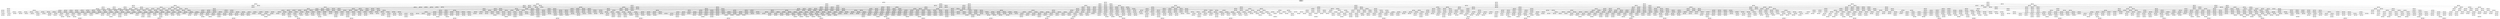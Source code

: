 strict digraph DiskGraph {
nodesep=0.35;
subgraph cluster_graph {
color="white";
9007417632860724833 [label="/\\ clock = (p1 :> 0 @@ p2 :> 0)\n/\\ clock_h = (p1 :> <<>> @@ p2 :> <<>>)\n/\\ sent = (p1 :> <<>> @@ p2 :> <<>>)\n/\\ read = (p1 :> <<>> @@ p2 :> <<>>)\n/\\ inbox = (p1 :> <<>> @@ p2 :> <<>>)",style = filled]
9007417632860724833 -> -6590094323609466699 [label="",color="black",fontcolor="black"];
-6590094323609466699 [label="/\\ clock = (p1 :> 0 @@ p2 :> 0)\n/\\ clock_h = (p1 :> <<>> @@ p2 :> <<>>)\n/\\ sent = (p1 :> <<0>> @@ p2 :> <<>>)\n/\\ read = (p1 :> <<>> @@ p2 :> <<>>)\n/\\ inbox = (p1 :> <<>> @@ p2 :> <<0>>)"];
9007417632860724833 -> 5474288356621093684 [label="",color="black",fontcolor="black"];
5474288356621093684 [label="/\\ clock = (p1 :> 1 @@ p2 :> 0)\n/\\ clock_h = (p1 :> <<1>> @@ p2 :> <<>>)\n/\\ sent = (p1 :> <<>> @@ p2 :> <<>>)\n/\\ read = (p1 :> <<>> @@ p2 :> <<>>)\n/\\ inbox = (p1 :> <<>> @@ p2 :> <<>>)"];
9007417632860724833 -> -5061701625542396564 [label="",color="black",fontcolor="black"];
-5061701625542396564 [label="/\\ clock = (p1 :> 0 @@ p2 :> 0)\n/\\ clock_h = (p1 :> <<>> @@ p2 :> <<>>)\n/\\ sent = (p1 :> <<>> @@ p2 :> <<0>>)\n/\\ read = (p1 :> <<>> @@ p2 :> <<>>)\n/\\ inbox = (p1 :> <<0>> @@ p2 :> <<>>)"];
9007417632860724833 -> 717663779087873436 [label="",color="black",fontcolor="black"];
717663779087873436 [label="/\\ clock = (p1 :> 0 @@ p2 :> 1)\n/\\ clock_h = (p1 :> <<>> @@ p2 :> <<1>>)\n/\\ sent = (p1 :> <<>> @@ p2 :> <<>>)\n/\\ read = (p1 :> <<>> @@ p2 :> <<>>)\n/\\ inbox = (p1 :> <<>> @@ p2 :> <<>>)"];
-6590094323609466699 -> 960851972347819310 [label="",color="black",fontcolor="black"];
960851972347819310 [label="/\\ clock = (p1 :> 0 @@ p2 :> 0)\n/\\ clock_h = (p1 :> <<>> @@ p2 :> <<>>)\n/\\ sent = (p1 :> <<0, 0>> @@ p2 :> <<>>)\n/\\ read = (p1 :> <<>> @@ p2 :> <<>>)\n/\\ inbox = (p1 :> <<>> @@ p2 :> <<0, 0>>)"];
-6590094323609466699 -> 4198128153038413401 [label="",color="black",fontcolor="black"];
4198128153038413401 [label="/\\ clock = (p1 :> 1 @@ p2 :> 0)\n/\\ clock_h = (p1 :> <<1>> @@ p2 :> <<>>)\n/\\ sent = (p1 :> <<0>> @@ p2 :> <<>>)\n/\\ read = (p1 :> <<>> @@ p2 :> <<>>)\n/\\ inbox = (p1 :> <<>> @@ p2 :> <<0>>)"];
-6590094323609466699 -> 6530200327440531999 [label="",color="black",fontcolor="black"];
6530200327440531999 [label="/\\ clock = (p1 :> 0 @@ p2 :> 0)\n/\\ clock_h = (p1 :> <<>> @@ p2 :> <<>>)\n/\\ sent = (p1 :> <<0>> @@ p2 :> <<0>>)\n/\\ read = (p1 :> <<>> @@ p2 :> <<>>)\n/\\ inbox = (p1 :> <<0>> @@ p2 :> <<0>>)"];
-6590094323609466699 -> 741389865525149139 [label="",color="black",fontcolor="black"];
741389865525149139 [label="/\\ clock = (p1 :> 0 @@ p2 :> 0)\n/\\ clock_h = (p1 :> <<>> @@ p2 :> <<>>)\n/\\ sent = (p1 :> <<0>> @@ p2 :> <<>>)\n/\\ read = (p1 :> <<>> @@ p2 :> <<0>>)\n/\\ inbox = (p1 :> <<>> @@ p2 :> <<>>)"];
-6590094323609466699 -> -7249874260938988560 [label="",color="black",fontcolor="black"];
-7249874260938988560 [label="/\\ clock = (p1 :> 0 @@ p2 :> 1)\n/\\ clock_h = (p1 :> <<>> @@ p2 :> <<1>>)\n/\\ sent = (p1 :> <<0>> @@ p2 :> <<>>)\n/\\ read = (p1 :> <<>> @@ p2 :> <<>>)\n/\\ inbox = (p1 :> <<>> @@ p2 :> <<0>>)"];
5474288356621093684 -> 915228388081565462 [label="",color="black",fontcolor="black"];
915228388081565462 [label="/\\ clock = (p1 :> 1 @@ p2 :> 0)\n/\\ clock_h = (p1 :> <<1>> @@ p2 :> <<>>)\n/\\ sent = (p1 :> <<1>> @@ p2 :> <<>>)\n/\\ read = (p1 :> <<>> @@ p2 :> <<>>)\n/\\ inbox = (p1 :> <<>> @@ p2 :> <<1>>)"];
5474288356621093684 -> -6538449109702372768 [label="",color="black",fontcolor="black"];
-6538449109702372768 [label="/\\ clock = (p1 :> 2 @@ p2 :> 0)\n/\\ clock_h = (p1 :> <<1, 2>> @@ p2 :> <<>>)\n/\\ sent = (p1 :> <<>> @@ p2 :> <<>>)\n/\\ read = (p1 :> <<>> @@ p2 :> <<>>)\n/\\ inbox = (p1 :> <<>> @@ p2 :> <<>>)"];
5474288356621093684 -> 2812724743396680576 [label="",color="black",fontcolor="black"];
2812724743396680576 [label="/\\ clock = (p1 :> 1 @@ p2 :> 0)\n/\\ clock_h = (p1 :> <<1>> @@ p2 :> <<>>)\n/\\ sent = (p1 :> <<>> @@ p2 :> <<0>>)\n/\\ read = (p1 :> <<>> @@ p2 :> <<>>)\n/\\ inbox = (p1 :> <<0>> @@ p2 :> <<>>)"];
5474288356621093684 -> -1870326140328851437 [label="",color="black",fontcolor="black"];
-1870326140328851437 [label="/\\ clock = (p1 :> 1 @@ p2 :> 1)\n/\\ clock_h = (p1 :> <<1>> @@ p2 :> <<1>>)\n/\\ sent = (p1 :> <<>> @@ p2 :> <<>>)\n/\\ read = (p1 :> <<>> @@ p2 :> <<>>)\n/\\ inbox = (p1 :> <<>> @@ p2 :> <<>>)"];
-5061701625542396564 -> 6530200327440531999 [label="",color="black",fontcolor="black"];
-5061701625542396564 -> 6519681332788456912 [label="",color="black",fontcolor="black"];
6519681332788456912 [label="/\\ clock = (p1 :> 0 @@ p2 :> 0)\n/\\ clock_h = (p1 :> <<>> @@ p2 :> <<>>)\n/\\ sent = (p1 :> <<>> @@ p2 :> <<0>>)\n/\\ read = (p1 :> <<0>> @@ p2 :> <<>>)\n/\\ inbox = (p1 :> <<>> @@ p2 :> <<>>)"];
-5061701625542396564 -> 2812724743396680576 [label="",color="black",fontcolor="black"];
-5061701625542396564 -> 781199493483142530 [label="",color="black",fontcolor="black"];
781199493483142530 [label="/\\ clock = (p1 :> 0 @@ p2 :> 0)\n/\\ clock_h = (p1 :> <<>> @@ p2 :> <<>>)\n/\\ sent = (p1 :> <<>> @@ p2 :> <<0, 0>>)\n/\\ read = (p1 :> <<>> @@ p2 :> <<>>)\n/\\ inbox = (p1 :> <<0, 0>> @@ p2 :> <<>>)"];
-5061701625542396564 -> -8779427909081473495 [label="",color="black",fontcolor="black"];
-8779427909081473495 [label="/\\ clock = (p1 :> 0 @@ p2 :> 1)\n/\\ clock_h = (p1 :> <<>> @@ p2 :> <<1>>)\n/\\ sent = (p1 :> <<>> @@ p2 :> <<0>>)\n/\\ read = (p1 :> <<>> @@ p2 :> <<>>)\n/\\ inbox = (p1 :> <<0>> @@ p2 :> <<>>)"];
717663779087873436 -> -7249874260938988560 [label="",color="black",fontcolor="black"];
717663779087873436 -> -1870326140328851437 [label="",color="black",fontcolor="black"];
717663779087873436 -> -3654698730169844316 [label="",color="black",fontcolor="black"];
-3654698730169844316 [label="/\\ clock = (p1 :> 0 @@ p2 :> 1)\n/\\ clock_h = (p1 :> <<>> @@ p2 :> <<1>>)\n/\\ sent = (p1 :> <<>> @@ p2 :> <<1>>)\n/\\ read = (p1 :> <<>> @@ p2 :> <<>>)\n/\\ inbox = (p1 :> <<1>> @@ p2 :> <<>>)"];
717663779087873436 -> -2813271019368075713 [label="",color="black",fontcolor="black"];
-2813271019368075713 [label="/\\ clock = (p1 :> 0 @@ p2 :> 2)\n/\\ clock_h = (p1 :> <<>> @@ p2 :> <<1, 2>>)\n/\\ sent = (p1 :> <<>> @@ p2 :> <<>>)\n/\\ read = (p1 :> <<>> @@ p2 :> <<>>)\n/\\ inbox = (p1 :> <<>> @@ p2 :> <<>>)"];
960851972347819310 -> 7421683417446339985 [label="",color="black",fontcolor="black"];
7421683417446339985 [label="/\\ clock = (p1 :> 1 @@ p2 :> 0)\n/\\ clock_h = (p1 :> <<1>> @@ p2 :> <<>>)\n/\\ sent = (p1 :> <<0, 0>> @@ p2 :> <<>>)\n/\\ read = (p1 :> <<>> @@ p2 :> <<>>)\n/\\ inbox = (p1 :> <<>> @@ p2 :> <<0, 0>>)"];
960851972347819310 -> -3691001815593105002 [label="",color="black",fontcolor="black"];
-3691001815593105002 [label="/\\ clock = (p1 :> 0 @@ p2 :> 0)\n/\\ clock_h = (p1 :> <<>> @@ p2 :> <<>>)\n/\\ sent = (p1 :> <<0, 0>> @@ p2 :> <<0>>)\n/\\ read = (p1 :> <<>> @@ p2 :> <<>>)\n/\\ inbox = (p1 :> <<0>> @@ p2 :> <<0, 0>>)"];
960851972347819310 -> 898230493737555520 [label="",color="black",fontcolor="black"];
898230493737555520 [label="/\\ clock = (p1 :> 0 @@ p2 :> 0)\n/\\ clock_h = (p1 :> <<>> @@ p2 :> <<>>)\n/\\ sent = (p1 :> <<0, 0>> @@ p2 :> <<>>)\n/\\ read = (p1 :> <<>> @@ p2 :> <<0, 0>>)\n/\\ inbox = (p1 :> <<>> @@ p2 :> <<>>)"];
960851972347819310 -> 8762695069623382326 [label="",color="black",fontcolor="black"];
8762695069623382326 [label="/\\ clock = (p1 :> 0 @@ p2 :> 1)\n/\\ clock_h = (p1 :> <<>> @@ p2 :> <<1>>)\n/\\ sent = (p1 :> <<0, 0>> @@ p2 :> <<>>)\n/\\ read = (p1 :> <<>> @@ p2 :> <<>>)\n/\\ inbox = (p1 :> <<>> @@ p2 :> <<0, 0>>)"];
4198128153038413401 -> -4288337588299333945 [label="",color="black",fontcolor="black"];
-4288337588299333945 [label="/\\ clock = (p1 :> 1 @@ p2 :> 0)\n/\\ clock_h = (p1 :> <<1>> @@ p2 :> <<>>)\n/\\ sent = (p1 :> <<0, 1>> @@ p2 :> <<>>)\n/\\ read = (p1 :> <<>> @@ p2 :> <<>>)\n/\\ inbox = (p1 :> <<>> @@ p2 :> <<0, 1>>)"];
4198128153038413401 -> 3061206127777345496 [label="",color="black",fontcolor="black"];
3061206127777345496 [label="/\\ clock = (p1 :> 2 @@ p2 :> 0)\n/\\ clock_h = (p1 :> <<1, 2>> @@ p2 :> <<>>)\n/\\ sent = (p1 :> <<0>> @@ p2 :> <<>>)\n/\\ read = (p1 :> <<>> @@ p2 :> <<>>)\n/\\ inbox = (p1 :> <<>> @@ p2 :> <<0>>)"];
4198128153038413401 -> 3545831409370669728 [label="",color="black",fontcolor="black"];
3545831409370669728 [label="/\\ clock = (p1 :> 1 @@ p2 :> 0)\n/\\ clock_h = (p1 :> <<1>> @@ p2 :> <<>>)\n/\\ sent = (p1 :> <<0>> @@ p2 :> <<0>>)\n/\\ read = (p1 :> <<>> @@ p2 :> <<>>)\n/\\ inbox = (p1 :> <<0>> @@ p2 :> <<0>>)"];
4198128153038413401 -> -7746185485958501569 [label="",color="black",fontcolor="black"];
-7746185485958501569 [label="/\\ clock = (p1 :> 1 @@ p2 :> 0)\n/\\ clock_h = (p1 :> <<1>> @@ p2 :> <<>>)\n/\\ sent = (p1 :> <<0>> @@ p2 :> <<>>)\n/\\ read = (p1 :> <<>> @@ p2 :> <<0>>)\n/\\ inbox = (p1 :> <<>> @@ p2 :> <<>>)"];
4198128153038413401 -> 5189893641376466071 [label="",color="black",fontcolor="black"];
5189893641376466071 [label="/\\ clock = (p1 :> 1 @@ p2 :> 1)\n/\\ clock_h = (p1 :> <<1>> @@ p2 :> <<1>>)\n/\\ sent = (p1 :> <<0>> @@ p2 :> <<>>)\n/\\ read = (p1 :> <<>> @@ p2 :> <<>>)\n/\\ inbox = (p1 :> <<>> @@ p2 :> <<0>>)"];
6530200327440531999 -> -3691001815593105002 [label="",color="black",fontcolor="black"];
6530200327440531999 -> -4875910093633961418 [label="",color="black",fontcolor="black"];
-4875910093633961418 [label="/\\ clock = (p1 :> 0 @@ p2 :> 0)\n/\\ clock_h = (p1 :> <<>> @@ p2 :> <<>>)\n/\\ sent = (p1 :> <<0>> @@ p2 :> <<0>>)\n/\\ read = (p1 :> <<0>> @@ p2 :> <<>>)\n/\\ inbox = (p1 :> <<>> @@ p2 :> <<0>>)"];
6530200327440531999 -> 3545831409370669728 [label="",color="black",fontcolor="black"];
6530200327440531999 -> -488724279704001447 [label="",color="black",fontcolor="black"];
-488724279704001447 [label="/\\ clock = (p1 :> 0 @@ p2 :> 0)\n/\\ clock_h = (p1 :> <<>> @@ p2 :> <<>>)\n/\\ sent = (p1 :> <<0>> @@ p2 :> <<0, 0>>)\n/\\ read = (p1 :> <<>> @@ p2 :> <<>>)\n/\\ inbox = (p1 :> <<0, 0>> @@ p2 :> <<0>>)"];
6530200327440531999 -> -7245684065523754795 [label="",color="black",fontcolor="black"];
-7245684065523754795 [label="/\\ clock = (p1 :> 0 @@ p2 :> 0)\n/\\ clock_h = (p1 :> <<>> @@ p2 :> <<>>)\n/\\ sent = (p1 :> <<0>> @@ p2 :> <<0>>)\n/\\ read = (p1 :> <<>> @@ p2 :> <<0>>)\n/\\ inbox = (p1 :> <<0>> @@ p2 :> <<>>)"];
6530200327440531999 -> 3337475064517494279 [label="",color="black",fontcolor="black"];
3337475064517494279 [label="/\\ clock = (p1 :> 0 @@ p2 :> 1)\n/\\ clock_h = (p1 :> <<>> @@ p2 :> <<1>>)\n/\\ sent = (p1 :> <<0>> @@ p2 :> <<0>>)\n/\\ read = (p1 :> <<>> @@ p2 :> <<>>)\n/\\ inbox = (p1 :> <<0>> @@ p2 :> <<0>>)"];
741389865525149139 -> -5923031099304366417 [label="",color="black",fontcolor="black"];
-5923031099304366417 [label="/\\ clock = (p1 :> 0 @@ p2 :> 0)\n/\\ clock_h = (p1 :> <<>> @@ p2 :> <<>>)\n/\\ sent = (p1 :> <<0, 0>> @@ p2 :> <<>>)\n/\\ read = (p1 :> <<>> @@ p2 :> <<0>>)\n/\\ inbox = (p1 :> <<>> @@ p2 :> <<0>>)"];
741389865525149139 -> -7746185485958501569 [label="",color="black",fontcolor="black"];
741389865525149139 -> -7245684065523754795 [label="",color="black",fontcolor="black"];
741389865525149139 -> 3864651164355663510 [label="",color="black",fontcolor="black"];
3864651164355663510 [label="/\\ clock = (p1 :> 0 @@ p2 :> 1)\n/\\ clock_h = (p1 :> <<>> @@ p2 :> <<1>>)\n/\\ sent = (p1 :> <<0>> @@ p2 :> <<>>)\n/\\ read = (p1 :> <<>> @@ p2 :> <<0>>)\n/\\ inbox = (p1 :> <<>> @@ p2 :> <<>>)"];
-7249874260938988560 -> 8762695069623382326 [label="",color="black",fontcolor="black"];
-7249874260938988560 -> 5189893641376466071 [label="",color="black",fontcolor="black"];
-7249874260938988560 -> 6742336376325693656 [label="",color="black",fontcolor="black"];
6742336376325693656 [label="/\\ clock = (p1 :> 0 @@ p2 :> 1)\n/\\ clock_h = (p1 :> <<>> @@ p2 :> <<1>>)\n/\\ sent = (p1 :> <<0>> @@ p2 :> <<1>>)\n/\\ read = (p1 :> <<>> @@ p2 :> <<>>)\n/\\ inbox = (p1 :> <<1>> @@ p2 :> <<0>>)"];
-7249874260938988560 -> 3864651164355663510 [label="",color="black",fontcolor="black"];
-7249874260938988560 -> -763095031019667499 [label="",color="black",fontcolor="black"];
-763095031019667499 [label="/\\ clock = (p1 :> 0 @@ p2 :> 2)\n/\\ clock_h = (p1 :> <<>> @@ p2 :> <<1, 2>>)\n/\\ sent = (p1 :> <<0>> @@ p2 :> <<>>)\n/\\ read = (p1 :> <<>> @@ p2 :> <<>>)\n/\\ inbox = (p1 :> <<>> @@ p2 :> <<0>>)"];
915228388081565462 -> 2240273008502639788 [label="",color="black",fontcolor="black"];
2240273008502639788 [label="/\\ clock = (p1 :> 1 @@ p2 :> 0)\n/\\ clock_h = (p1 :> <<1>> @@ p2 :> <<>>)\n/\\ sent = (p1 :> <<1, 1>> @@ p2 :> <<>>)\n/\\ read = (p1 :> <<>> @@ p2 :> <<>>)\n/\\ inbox = (p1 :> <<>> @@ p2 :> <<1, 1>>)"];
915228388081565462 -> 2056635192926621335 [label="",color="black",fontcolor="black"];
2056635192926621335 [label="/\\ clock = (p1 :> 2 @@ p2 :> 0)\n/\\ clock_h = (p1 :> <<1, 2>> @@ p2 :> <<>>)\n/\\ sent = (p1 :> <<1>> @@ p2 :> <<>>)\n/\\ read = (p1 :> <<>> @@ p2 :> <<>>)\n/\\ inbox = (p1 :> <<>> @@ p2 :> <<1>>)"];
915228388081565462 -> 7349247026755071890 [label="",color="black",fontcolor="black"];
7349247026755071890 [label="/\\ clock = (p1 :> 1 @@ p2 :> 0)\n/\\ clock_h = (p1 :> <<1>> @@ p2 :> <<>>)\n/\\ sent = (p1 :> <<1>> @@ p2 :> <<0>>)\n/\\ read = (p1 :> <<>> @@ p2 :> <<>>)\n/\\ inbox = (p1 :> <<0>> @@ p2 :> <<1>>)"];
915228388081565462 -> -5490173247844977059 [label="",color="black",fontcolor="black"];
-5490173247844977059 [label="/\\ clock = (p1 :> 1 @@ p2 :> 2)\n/\\ clock_h = (p1 :> <<1>> @@ p2 :> <<2>>)\n/\\ sent = (p1 :> <<1>> @@ p2 :> <<>>)\n/\\ read = (p1 :> <<>> @@ p2 :> <<1>>)\n/\\ inbox = (p1 :> <<>> @@ p2 :> <<>>)"];
915228388081565462 -> 9148782042737157592 [label="",color="black",fontcolor="black"];
9148782042737157592 [label="/\\ clock = (p1 :> 1 @@ p2 :> 1)\n/\\ clock_h = (p1 :> <<1>> @@ p2 :> <<1>>)\n/\\ sent = (p1 :> <<1>> @@ p2 :> <<>>)\n/\\ read = (p1 :> <<>> @@ p2 :> <<>>)\n/\\ inbox = (p1 :> <<>> @@ p2 :> <<1>>)"];
-6538449109702372768 -> 5159435070306889030 [label="",color="black",fontcolor="black"];
5159435070306889030 [label="/\\ clock = (p1 :> 2 @@ p2 :> 0)\n/\\ clock_h = (p1 :> <<1, 2>> @@ p2 :> <<>>)\n/\\ sent = (p1 :> <<2>> @@ p2 :> <<>>)\n/\\ read = (p1 :> <<>> @@ p2 :> <<>>)\n/\\ inbox = (p1 :> <<>> @@ p2 :> <<2>>)"];
-6538449109702372768 -> 3977214832794227201 [label="",color="black",fontcolor="black"];
3977214832794227201 [label="/\\ clock = (p1 :> 2 @@ p2 :> 0)\n/\\ clock_h = (p1 :> <<1, 2>> @@ p2 :> <<>>)\n/\\ sent = (p1 :> <<>> @@ p2 :> <<0>>)\n/\\ read = (p1 :> <<>> @@ p2 :> <<>>)\n/\\ inbox = (p1 :> <<0>> @@ p2 :> <<>>)"];
-6538449109702372768 -> 6218567623926296261 [label="",color="black",fontcolor="black"];
6218567623926296261 [label="/\\ clock = (p1 :> 2 @@ p2 :> 1)\n/\\ clock_h = (p1 :> <<1, 2>> @@ p2 :> <<1>>)\n/\\ sent = (p1 :> <<>> @@ p2 :> <<>>)\n/\\ read = (p1 :> <<>> @@ p2 :> <<>>)\n/\\ inbox = (p1 :> <<>> @@ p2 :> <<>>)"];
2812724743396680576 -> 7349247026755071890 [label="",color="black",fontcolor="black"];
2812724743396680576 -> -4272938779078902980 [label="",color="black",fontcolor="black"];
-4272938779078902980 [label="/\\ clock = (p1 :> 1 @@ p2 :> 0)\n/\\ clock_h = (p1 :> <<1>> @@ p2 :> <<>>)\n/\\ sent = (p1 :> <<>> @@ p2 :> <<0>>)\n/\\ read = (p1 :> <<0>> @@ p2 :> <<>>)\n/\\ inbox = (p1 :> <<>> @@ p2 :> <<>>)"];
2812724743396680576 -> 3977214832794227201 [label="",color="black",fontcolor="black"];
2812724743396680576 -> 7025013663078202685 [label="",color="black",fontcolor="black"];
7025013663078202685 [label="/\\ clock = (p1 :> 1 @@ p2 :> 0)\n/\\ clock_h = (p1 :> <<1>> @@ p2 :> <<>>)\n/\\ sent = (p1 :> <<>> @@ p2 :> <<0, 0>>)\n/\\ read = (p1 :> <<>> @@ p2 :> <<>>)\n/\\ inbox = (p1 :> <<0, 0>> @@ p2 :> <<>>)"];
2812724743396680576 -> 6146364374366435662 [label="",color="black",fontcolor="black"];
6146364374366435662 [label="/\\ clock = (p1 :> 1 @@ p2 :> 1)\n/\\ clock_h = (p1 :> <<1>> @@ p2 :> <<1>>)\n/\\ sent = (p1 :> <<>> @@ p2 :> <<0>>)\n/\\ read = (p1 :> <<>> @@ p2 :> <<>>)\n/\\ inbox = (p1 :> <<0>> @@ p2 :> <<>>)"];
-1870326140328851437 -> 9148782042737157592 [label="",color="black",fontcolor="black"];
-1870326140328851437 -> 6218567623926296261 [label="",color="black",fontcolor="black"];
-1870326140328851437 -> 2171464950706461379 [label="",color="black",fontcolor="black"];
2171464950706461379 [label="/\\ clock = (p1 :> 1 @@ p2 :> 1)\n/\\ clock_h = (p1 :> <<1>> @@ p2 :> <<1>>)\n/\\ sent = (p1 :> <<>> @@ p2 :> <<1>>)\n/\\ read = (p1 :> <<>> @@ p2 :> <<>>)\n/\\ inbox = (p1 :> <<1>> @@ p2 :> <<>>)"];
-1870326140328851437 -> -8226241719376294930 [label="",color="black",fontcolor="black"];
-8226241719376294930 [label="/\\ clock = (p1 :> 1 @@ p2 :> 2)\n/\\ clock_h = (p1 :> <<1>> @@ p2 :> <<1, 2>>)\n/\\ sent = (p1 :> <<>> @@ p2 :> <<>>)\n/\\ read = (p1 :> <<>> @@ p2 :> <<>>)\n/\\ inbox = (p1 :> <<>> @@ p2 :> <<>>)"];
6519681332788456912 -> -4875910093633961418 [label="",color="black",fontcolor="black"];
6519681332788456912 -> -4272938779078902980 [label="",color="black",fontcolor="black"];
6519681332788456912 -> -1850732602515496786 [label="",color="black",fontcolor="black"];
-1850732602515496786 [label="/\\ clock = (p1 :> 0 @@ p2 :> 0)\n/\\ clock_h = (p1 :> <<>> @@ p2 :> <<>>)\n/\\ sent = (p1 :> <<>> @@ p2 :> <<0, 0>>)\n/\\ read = (p1 :> <<0>> @@ p2 :> <<>>)\n/\\ inbox = (p1 :> <<0>> @@ p2 :> <<>>)"];
6519681332788456912 -> 7319055575937091221 [label="",color="black",fontcolor="black"];
7319055575937091221 [label="/\\ clock = (p1 :> 0 @@ p2 :> 1)\n/\\ clock_h = (p1 :> <<>> @@ p2 :> <<1>>)\n/\\ sent = (p1 :> <<>> @@ p2 :> <<0>>)\n/\\ read = (p1 :> <<0>> @@ p2 :> <<>>)\n/\\ inbox = (p1 :> <<>> @@ p2 :> <<>>)"];
781199493483142530 -> -488724279704001447 [label="",color="black",fontcolor="black"];
781199493483142530 -> 3558647853367520495 [label="",color="black",fontcolor="black"];
3558647853367520495 [label="/\\ clock = (p1 :> 0 @@ p2 :> 0)\n/\\ clock_h = (p1 :> <<>> @@ p2 :> <<>>)\n/\\ sent = (p1 :> <<>> @@ p2 :> <<0, 0>>)\n/\\ read = (p1 :> <<0, 0>> @@ p2 :> <<>>)\n/\\ inbox = (p1 :> <<>> @@ p2 :> <<>>)"];
781199493483142530 -> 7025013663078202685 [label="",color="black",fontcolor="black"];
781199493483142530 -> 9086462734416386458 [label="",color="black",fontcolor="black"];
9086462734416386458 [label="/\\ clock = (p1 :> 0 @@ p2 :> 1)\n/\\ clock_h = (p1 :> <<>> @@ p2 :> <<1>>)\n/\\ sent = (p1 :> <<>> @@ p2 :> <<0, 0>>)\n/\\ read = (p1 :> <<>> @@ p2 :> <<>>)\n/\\ inbox = (p1 :> <<0, 0>> @@ p2 :> <<>>)"];
-8779427909081473495 -> 3337475064517494279 [label="",color="black",fontcolor="black"];
-8779427909081473495 -> 7319055575937091221 [label="",color="black",fontcolor="black"];
-8779427909081473495 -> 6146364374366435662 [label="",color="black",fontcolor="black"];
-8779427909081473495 -> -4085902156441352308 [label="",color="black",fontcolor="black"];
-4085902156441352308 [label="/\\ clock = (p1 :> 0 @@ p2 :> 1)\n/\\ clock_h = (p1 :> <<>> @@ p2 :> <<1>>)\n/\\ sent = (p1 :> <<>> @@ p2 :> <<0, 1>>)\n/\\ read = (p1 :> <<>> @@ p2 :> <<>>)\n/\\ inbox = (p1 :> <<0, 1>> @@ p2 :> <<>>)"];
-8779427909081473495 -> -1719671315784056308 [label="",color="black",fontcolor="black"];
-1719671315784056308 [label="/\\ clock = (p1 :> 0 @@ p2 :> 2)\n/\\ clock_h = (p1 :> <<>> @@ p2 :> <<1, 2>>)\n/\\ sent = (p1 :> <<>> @@ p2 :> <<0>>)\n/\\ read = (p1 :> <<>> @@ p2 :> <<>>)\n/\\ inbox = (p1 :> <<0>> @@ p2 :> <<>>)"];
-3654698730169844316 -> 6742336376325693656 [label="",color="black",fontcolor="black"];
-3654698730169844316 -> 2562589037643371841 [label="",color="black",fontcolor="black"];
2562589037643371841 [label="/\\ clock = (p1 :> 2 @@ p2 :> 1)\n/\\ clock_h = (p1 :> <<2>> @@ p2 :> <<1>>)\n/\\ sent = (p1 :> <<>> @@ p2 :> <<1>>)\n/\\ read = (p1 :> <<1>> @@ p2 :> <<>>)\n/\\ inbox = (p1 :> <<>> @@ p2 :> <<>>)"];
-3654698730169844316 -> 2171464950706461379 [label="",color="black",fontcolor="black"];
-3654698730169844316 -> 2376105551444699978 [label="",color="black",fontcolor="black"];
2376105551444699978 [label="/\\ clock = (p1 :> 0 @@ p2 :> 1)\n/\\ clock_h = (p1 :> <<>> @@ p2 :> <<1>>)\n/\\ sent = (p1 :> <<>> @@ p2 :> <<1, 1>>)\n/\\ read = (p1 :> <<>> @@ p2 :> <<>>)\n/\\ inbox = (p1 :> <<1, 1>> @@ p2 :> <<>>)"];
-3654698730169844316 -> -6679873953463754367 [label="",color="black",fontcolor="black"];
-6679873953463754367 [label="/\\ clock = (p1 :> 0 @@ p2 :> 2)\n/\\ clock_h = (p1 :> <<>> @@ p2 :> <<1, 2>>)\n/\\ sent = (p1 :> <<>> @@ p2 :> <<1>>)\n/\\ read = (p1 :> <<>> @@ p2 :> <<>>)\n/\\ inbox = (p1 :> <<1>> @@ p2 :> <<>>)"];
-2813271019368075713 -> -763095031019667499 [label="",color="black",fontcolor="black"];
-2813271019368075713 -> -8226241719376294930 [label="",color="black",fontcolor="black"];
-2813271019368075713 -> 9151072662768092438 [label="",color="black",fontcolor="black"];
9151072662768092438 [label="/\\ clock = (p1 :> 0 @@ p2 :> 2)\n/\\ clock_h = (p1 :> <<>> @@ p2 :> <<1, 2>>)\n/\\ sent = (p1 :> <<>> @@ p2 :> <<2>>)\n/\\ read = (p1 :> <<>> @@ p2 :> <<>>)\n/\\ inbox = (p1 :> <<2>> @@ p2 :> <<>>)"];
7421683417446339985 -> -5959926646450018710 [label="",color="black",fontcolor="black"];
-5959926646450018710 [label="/\\ clock = (p1 :> 2 @@ p2 :> 0)\n/\\ clock_h = (p1 :> <<1, 2>> @@ p2 :> <<>>)\n/\\ sent = (p1 :> <<0, 0>> @@ p2 :> <<>>)\n/\\ read = (p1 :> <<>> @@ p2 :> <<>>)\n/\\ inbox = (p1 :> <<>> @@ p2 :> <<0, 0>>)"];
7421683417446339985 -> -2668217980178381855 [label="",color="black",fontcolor="black"];
-2668217980178381855 [label="/\\ clock = (p1 :> 1 @@ p2 :> 0)\n/\\ clock_h = (p1 :> <<1>> @@ p2 :> <<>>)\n/\\ sent = (p1 :> <<0, 0>> @@ p2 :> <<0>>)\n/\\ read = (p1 :> <<>> @@ p2 :> <<>>)\n/\\ inbox = (p1 :> <<0>> @@ p2 :> <<0, 0>>)"];
7421683417446339985 -> 7484309233843517183 [label="",color="black",fontcolor="black"];
7484309233843517183 [label="/\\ clock = (p1 :> 1 @@ p2 :> 0)\n/\\ clock_h = (p1 :> <<1>> @@ p2 :> <<>>)\n/\\ sent = (p1 :> <<0, 0>> @@ p2 :> <<>>)\n/\\ read = (p1 :> <<>> @@ p2 :> <<0, 0>>)\n/\\ inbox = (p1 :> <<>> @@ p2 :> <<>>)"];
7421683417446339985 -> -7973380225900045362 [label="",color="black",fontcolor="black"];
-7973380225900045362 [label="/\\ clock = (p1 :> 1 @@ p2 :> 1)\n/\\ clock_h = (p1 :> <<1>> @@ p2 :> <<1>>)\n/\\ sent = (p1 :> <<0, 0>> @@ p2 :> <<>>)\n/\\ read = (p1 :> <<>> @@ p2 :> <<>>)\n/\\ inbox = (p1 :> <<>> @@ p2 :> <<0, 0>>)"];
-3691001815593105002 -> 2268029529738296583 [label="",color="black",fontcolor="black"];
2268029529738296583 [label="/\\ clock = (p1 :> 0 @@ p2 :> 0)\n/\\ clock_h = (p1 :> <<>> @@ p2 :> <<>>)\n/\\ sent = (p1 :> <<0, 0>> @@ p2 :> <<0>>)\n/\\ read = (p1 :> <<0>> @@ p2 :> <<>>)\n/\\ inbox = (p1 :> <<>> @@ p2 :> <<0, 0>>)"];
-3691001815593105002 -> -2668217980178381855 [label="",color="black",fontcolor="black"];
-3691001815593105002 -> 6392572027341757295 [label="",color="black",fontcolor="black"];
6392572027341757295 [label="/\\ clock = (p1 :> 0 @@ p2 :> 0)\n/\\ clock_h = (p1 :> <<>> @@ p2 :> <<>>)\n/\\ sent = (p1 :> <<0, 0>> @@ p2 :> <<0, 0>>)\n/\\ read = (p1 :> <<>> @@ p2 :> <<>>)\n/\\ inbox = (p1 :> <<0, 0>> @@ p2 :> <<0, 0>>)"];
-3691001815593105002 -> -8719337499934689663 [label="",color="black",fontcolor="black"];
-8719337499934689663 [label="/\\ clock = (p1 :> 0 @@ p2 :> 0)\n/\\ clock_h = (p1 :> <<>> @@ p2 :> <<>>)\n/\\ sent = (p1 :> <<0, 0>> @@ p2 :> <<0>>)\n/\\ read = (p1 :> <<>> @@ p2 :> <<0, 0>>)\n/\\ inbox = (p1 :> <<0>> @@ p2 :> <<>>)"];
-3691001815593105002 -> -1604865708067124845 [label="",color="black",fontcolor="black"];
-1604865708067124845 [label="/\\ clock = (p1 :> 0 @@ p2 :> 1)\n/\\ clock_h = (p1 :> <<>> @@ p2 :> <<1>>)\n/\\ sent = (p1 :> <<0, 0>> @@ p2 :> <<0>>)\n/\\ read = (p1 :> <<>> @@ p2 :> <<>>)\n/\\ inbox = (p1 :> <<0>> @@ p2 :> <<0, 0>>)"];
898230493737555520 -> 7484309233843517183 [label="",color="black",fontcolor="black"];
898230493737555520 -> -8719337499934689663 [label="",color="black",fontcolor="black"];
898230493737555520 -> 8699228908783342168 [label="",color="black",fontcolor="black"];
8699228908783342168 [label="/\\ clock = (p1 :> 0 @@ p2 :> 1)\n/\\ clock_h = (p1 :> <<>> @@ p2 :> <<1>>)\n/\\ sent = (p1 :> <<0, 0>> @@ p2 :> <<>>)\n/\\ read = (p1 :> <<>> @@ p2 :> <<0, 0>>)\n/\\ inbox = (p1 :> <<>> @@ p2 :> <<>>)"];
8762695069623382326 -> -7973380225900045362 [label="",color="black",fontcolor="black"];
8762695069623382326 -> 1705918132179620470 [label="",color="black",fontcolor="black"];
1705918132179620470 [label="/\\ clock = (p1 :> 0 @@ p2 :> 1)\n/\\ clock_h = (p1 :> <<>> @@ p2 :> <<1>>)\n/\\ sent = (p1 :> <<0, 0>> @@ p2 :> <<1>>)\n/\\ read = (p1 :> <<>> @@ p2 :> <<>>)\n/\\ inbox = (p1 :> <<1>> @@ p2 :> <<0, 0>>)"];
8762695069623382326 -> 8699228908783342168 [label="",color="black",fontcolor="black"];
8762695069623382326 -> -6698242341822727643 [label="",color="black",fontcolor="black"];
-6698242341822727643 [label="/\\ clock = (p1 :> 0 @@ p2 :> 2)\n/\\ clock_h = (p1 :> <<>> @@ p2 :> <<1, 2>>)\n/\\ sent = (p1 :> <<0, 0>> @@ p2 :> <<>>)\n/\\ read = (p1 :> <<>> @@ p2 :> <<>>)\n/\\ inbox = (p1 :> <<>> @@ p2 :> <<0, 0>>)"];
-4288337588299333945 -> 1137660673229819196 [label="",color="black",fontcolor="black"];
1137660673229819196 [label="/\\ clock = (p1 :> 2 @@ p2 :> 0)\n/\\ clock_h = (p1 :> <<1, 2>> @@ p2 :> <<>>)\n/\\ sent = (p1 :> <<0, 1>> @@ p2 :> <<>>)\n/\\ read = (p1 :> <<>> @@ p2 :> <<>>)\n/\\ inbox = (p1 :> <<>> @@ p2 :> <<0, 1>>)"];
-4288337588299333945 -> -6914464239441560463 [label="",color="black",fontcolor="black"];
-6914464239441560463 [label="/\\ clock = (p1 :> 1 @@ p2 :> 0)\n/\\ clock_h = (p1 :> <<1>> @@ p2 :> <<>>)\n/\\ sent = (p1 :> <<0, 1>> @@ p2 :> <<0>>)\n/\\ read = (p1 :> <<>> @@ p2 :> <<>>)\n/\\ inbox = (p1 :> <<0>> @@ p2 :> <<0, 1>>)"];
-4288337588299333945 -> -8049249823703001938 [label="",color="black",fontcolor="black"];
-8049249823703001938 [label="/\\ clock = (p1 :> 1 @@ p2 :> 2)\n/\\ clock_h = (p1 :> <<1>> @@ p2 :> <<2>>)\n/\\ sent = (p1 :> <<0, 1>> @@ p2 :> <<>>)\n/\\ read = (p1 :> <<>> @@ p2 :> <<0, 1>>)\n/\\ inbox = (p1 :> <<>> @@ p2 :> <<>>)"];
-4288337588299333945 -> 3736583605244604568 [label="",color="black",fontcolor="black"];
3736583605244604568 [label="/\\ clock = (p1 :> 1 @@ p2 :> 1)\n/\\ clock_h = (p1 :> <<1>> @@ p2 :> <<1>>)\n/\\ sent = (p1 :> <<0, 1>> @@ p2 :> <<>>)\n/\\ read = (p1 :> <<>> @@ p2 :> <<>>)\n/\\ inbox = (p1 :> <<>> @@ p2 :> <<0, 1>>)"];
3061206127777345496 -> -6259779054883241729 [label="",color="black",fontcolor="black"];
-6259779054883241729 [label="/\\ clock = (p1 :> 2 @@ p2 :> 0)\n/\\ clock_h = (p1 :> <<1, 2>> @@ p2 :> <<>>)\n/\\ sent = (p1 :> <<0, 2>> @@ p2 :> <<>>)\n/\\ read = (p1 :> <<>> @@ p2 :> <<>>)\n/\\ inbox = (p1 :> <<>> @@ p2 :> <<0, 2>>)"];
3061206127777345496 -> -396218822521269925 [label="",color="black",fontcolor="black"];
-396218822521269925 [label="/\\ clock = (p1 :> 2 @@ p2 :> 0)\n/\\ clock_h = (p1 :> <<1, 2>> @@ p2 :> <<>>)\n/\\ sent = (p1 :> <<0>> @@ p2 :> <<0>>)\n/\\ read = (p1 :> <<>> @@ p2 :> <<>>)\n/\\ inbox = (p1 :> <<0>> @@ p2 :> <<0>>)"];
3061206127777345496 -> -8883019559416030530 [label="",color="black",fontcolor="black"];
-8883019559416030530 [label="/\\ clock = (p1 :> 2 @@ p2 :> 0)\n/\\ clock_h = (p1 :> <<1, 2>> @@ p2 :> <<>>)\n/\\ sent = (p1 :> <<0>> @@ p2 :> <<>>)\n/\\ read = (p1 :> <<>> @@ p2 :> <<0>>)\n/\\ inbox = (p1 :> <<>> @@ p2 :> <<>>)"];
3061206127777345496 -> 3301252483580319562 [label="",color="black",fontcolor="black"];
3301252483580319562 [label="/\\ clock = (p1 :> 2 @@ p2 :> 1)\n/\\ clock_h = (p1 :> <<1, 2>> @@ p2 :> <<1>>)\n/\\ sent = (p1 :> <<0>> @@ p2 :> <<>>)\n/\\ read = (p1 :> <<>> @@ p2 :> <<>>)\n/\\ inbox = (p1 :> <<>> @@ p2 :> <<0>>)"];
3545831409370669728 -> -6914464239441560463 [label="",color="black",fontcolor="black"];
3545831409370669728 -> -2882314882362285431 [label="",color="black",fontcolor="black"];
-2882314882362285431 [label="/\\ clock = (p1 :> 1 @@ p2 :> 0)\n/\\ clock_h = (p1 :> <<1>> @@ p2 :> <<>>)\n/\\ sent = (p1 :> <<0>> @@ p2 :> <<0>>)\n/\\ read = (p1 :> <<0>> @@ p2 :> <<>>)\n/\\ inbox = (p1 :> <<>> @@ p2 :> <<0>>)"];
3545831409370669728 -> -396218822521269925 [label="",color="black",fontcolor="black"];
3545831409370669728 -> -1222222216393232850 [label="",color="black",fontcolor="black"];
-1222222216393232850 [label="/\\ clock = (p1 :> 1 @@ p2 :> 0)\n/\\ clock_h = (p1 :> <<1>> @@ p2 :> <<>>)\n/\\ sent = (p1 :> <<0>> @@ p2 :> <<0, 0>>)\n/\\ read = (p1 :> <<>> @@ p2 :> <<>>)\n/\\ inbox = (p1 :> <<0, 0>> @@ p2 :> <<0>>)"];
3545831409370669728 -> -1091959342410614678 [label="",color="black",fontcolor="black"];
-1091959342410614678 [label="/\\ clock = (p1 :> 1 @@ p2 :> 0)\n/\\ clock_h = (p1 :> <<1>> @@ p2 :> <<>>)\n/\\ sent = (p1 :> <<0>> @@ p2 :> <<0>>)\n/\\ read = (p1 :> <<>> @@ p2 :> <<0>>)\n/\\ inbox = (p1 :> <<0>> @@ p2 :> <<>>)"];
3545831409370669728 -> -4138082707762090753 [label="",color="black",fontcolor="black"];
-4138082707762090753 [label="/\\ clock = (p1 :> 1 @@ p2 :> 1)\n/\\ clock_h = (p1 :> <<1>> @@ p2 :> <<1>>)\n/\\ sent = (p1 :> <<0>> @@ p2 :> <<0>>)\n/\\ read = (p1 :> <<>> @@ p2 :> <<>>)\n/\\ inbox = (p1 :> <<0>> @@ p2 :> <<0>>)"];
-7746185485958501569 -> 7270015898234070342 [label="",color="black",fontcolor="black"];
7270015898234070342 [label="/\\ clock = (p1 :> 1 @@ p2 :> 0)\n/\\ clock_h = (p1 :> <<1>> @@ p2 :> <<>>)\n/\\ sent = (p1 :> <<0, 1>> @@ p2 :> <<>>)\n/\\ read = (p1 :> <<>> @@ p2 :> <<0>>)\n/\\ inbox = (p1 :> <<>> @@ p2 :> <<1>>)"];
-7746185485958501569 -> -8883019559416030530 [label="",color="black",fontcolor="black"];
-7746185485958501569 -> -1091959342410614678 [label="",color="black",fontcolor="black"];
-7746185485958501569 -> -1818171383695379983 [label="",color="black",fontcolor="black"];
-1818171383695379983 [label="/\\ clock = (p1 :> 1 @@ p2 :> 1)\n/\\ clock_h = (p1 :> <<1>> @@ p2 :> <<1>>)\n/\\ sent = (p1 :> <<0>> @@ p2 :> <<>>)\n/\\ read = (p1 :> <<>> @@ p2 :> <<0>>)\n/\\ inbox = (p1 :> <<>> @@ p2 :> <<>>)"];
5189893641376466071 -> 3736583605244604568 [label="",color="black",fontcolor="black"];
5189893641376466071 -> 3301252483580319562 [label="",color="black",fontcolor="black"];
5189893641376466071 -> -5381217272172180960 [label="",color="black",fontcolor="black"];
-5381217272172180960 [label="/\\ clock = (p1 :> 1 @@ p2 :> 1)\n/\\ clock_h = (p1 :> <<1>> @@ p2 :> <<1>>)\n/\\ sent = (p1 :> <<0>> @@ p2 :> <<1>>)\n/\\ read = (p1 :> <<>> @@ p2 :> <<>>)\n/\\ inbox = (p1 :> <<1>> @@ p2 :> <<0>>)"];
5189893641376466071 -> -1818171383695379983 [label="",color="black",fontcolor="black"];
5189893641376466071 -> 7972127537469709305 [label="",color="black",fontcolor="black"];
7972127537469709305 [label="/\\ clock = (p1 :> 1 @@ p2 :> 2)\n/\\ clock_h = (p1 :> <<1>> @@ p2 :> <<1, 2>>)\n/\\ sent = (p1 :> <<0>> @@ p2 :> <<>>)\n/\\ read = (p1 :> <<>> @@ p2 :> <<>>)\n/\\ inbox = (p1 :> <<>> @@ p2 :> <<0>>)"];
-4875910093633961418 -> 2268029529738296583 [label="",color="black",fontcolor="black"];
-4875910093633961418 -> -2882314882362285431 [label="",color="black",fontcolor="black"];
-4875910093633961418 -> -1383312541843589361 [label="",color="black",fontcolor="black"];
-1383312541843589361 [label="/\\ clock = (p1 :> 0 @@ p2 :> 0)\n/\\ clock_h = (p1 :> <<>> @@ p2 :> <<>>)\n/\\ sent = (p1 :> <<0>> @@ p2 :> <<0, 0>>)\n/\\ read = (p1 :> <<0>> @@ p2 :> <<>>)\n/\\ inbox = (p1 :> <<0>> @@ p2 :> <<0>>)"];
-4875910093633961418 -> 1339807273869326160 [label="",color="black",fontcolor="black"];
1339807273869326160 [label="/\\ clock = (p1 :> 0 @@ p2 :> 0)\n/\\ clock_h = (p1 :> <<>> @@ p2 :> <<>>)\n/\\ sent = (p1 :> <<0>> @@ p2 :> <<0>>)\n/\\ read = (p1 :> <<0>> @@ p2 :> <<0>>)\n/\\ inbox = (p1 :> <<>> @@ p2 :> <<>>)"];
-4875910093633961418 -> -3991402165959309778 [label="",color="black",fontcolor="black"];
-3991402165959309778 [label="/\\ clock = (p1 :> 0 @@ p2 :> 1)\n/\\ clock_h = (p1 :> <<>> @@ p2 :> <<1>>)\n/\\ sent = (p1 :> <<0>> @@ p2 :> <<0>>)\n/\\ read = (p1 :> <<0>> @@ p2 :> <<>>)\n/\\ inbox = (p1 :> <<>> @@ p2 :> <<0>>)"];
-488724279704001447 -> 6392572027341757295 [label="",color="black",fontcolor="black"];
-488724279704001447 -> -5810177655572257234 [label="",color="black",fontcolor="black"];
-5810177655572257234 [label="/\\ clock = (p1 :> 0 @@ p2 :> 0)\n/\\ clock_h = (p1 :> <<>> @@ p2 :> <<>>)\n/\\ sent = (p1 :> <<0>> @@ p2 :> <<0, 0>>)\n/\\ read = (p1 :> <<0, 0>> @@ p2 :> <<>>)\n/\\ inbox = (p1 :> <<>> @@ p2 :> <<0>>)"];
-488724279704001447 -> -1222222216393232850 [label="",color="black",fontcolor="black"];
-488724279704001447 -> -1506940439982207248 [label="",color="black",fontcolor="black"];
-1506940439982207248 [label="/\\ clock = (p1 :> 0 @@ p2 :> 0)\n/\\ clock_h = (p1 :> <<>> @@ p2 :> <<>>)\n/\\ sent = (p1 :> <<0>> @@ p2 :> <<0, 0>>)\n/\\ read = (p1 :> <<>> @@ p2 :> <<0>>)\n/\\ inbox = (p1 :> <<0, 0>> @@ p2 :> <<>>)"];
-488724279704001447 -> -2572961006123342756 [label="",color="black",fontcolor="black"];
-2572961006123342756 [label="/\\ clock = (p1 :> 0 @@ p2 :> 1)\n/\\ clock_h = (p1 :> <<>> @@ p2 :> <<1>>)\n/\\ sent = (p1 :> <<0>> @@ p2 :> <<0, 0>>)\n/\\ read = (p1 :> <<>> @@ p2 :> <<>>)\n/\\ inbox = (p1 :> <<0, 0>> @@ p2 :> <<0>>)"];
-7245684065523754795 -> 8330247335812905142 [label="",color="black",fontcolor="black"];
8330247335812905142 [label="/\\ clock = (p1 :> 0 @@ p2 :> 0)\n/\\ clock_h = (p1 :> <<>> @@ p2 :> <<>>)\n/\\ sent = (p1 :> <<0, 0>> @@ p2 :> <<0>>)\n/\\ read = (p1 :> <<>> @@ p2 :> <<0>>)\n/\\ inbox = (p1 :> <<0>> @@ p2 :> <<0>>)"];
-7245684065523754795 -> 1339807273869326160 [label="",color="black",fontcolor="black"];
-7245684065523754795 -> -1091959342410614678 [label="",color="black",fontcolor="black"];
-7245684065523754795 -> -1506940439982207248 [label="",color="black",fontcolor="black"];
-7245684065523754795 -> -1171831174791815987 [label="",color="black",fontcolor="black"];
-1171831174791815987 [label="/\\ clock = (p1 :> 0 @@ p2 :> 1)\n/\\ clock_h = (p1 :> <<>> @@ p2 :> <<1>>)\n/\\ sent = (p1 :> <<0>> @@ p2 :> <<0>>)\n/\\ read = (p1 :> <<>> @@ p2 :> <<0>>)\n/\\ inbox = (p1 :> <<0>> @@ p2 :> <<>>)"];
3337475064517494279 -> -1604865708067124845 [label="",color="black",fontcolor="black"];
3337475064517494279 -> -3991402165959309778 [label="",color="black",fontcolor="black"];
3337475064517494279 -> -4138082707762090753 [label="",color="black",fontcolor="black"];
3337475064517494279 -> 4321603322569574554 [label="",color="black",fontcolor="black"];
4321603322569574554 [label="/\\ clock = (p1 :> 0 @@ p2 :> 1)\n/\\ clock_h = (p1 :> <<>> @@ p2 :> <<1>>)\n/\\ sent = (p1 :> <<0>> @@ p2 :> <<0, 1>>)\n/\\ read = (p1 :> <<>> @@ p2 :> <<>>)\n/\\ inbox = (p1 :> <<0, 1>> @@ p2 :> <<0>>)"];
3337475064517494279 -> -1171831174791815987 [label="",color="black",fontcolor="black"];
3337475064517494279 -> -810261684562096876 [label="",color="black",fontcolor="black"];
-810261684562096876 [label="/\\ clock = (p1 :> 0 @@ p2 :> 2)\n/\\ clock_h = (p1 :> <<>> @@ p2 :> <<1, 2>>)\n/\\ sent = (p1 :> <<0>> @@ p2 :> <<0>>)\n/\\ read = (p1 :> <<>> @@ p2 :> <<>>)\n/\\ inbox = (p1 :> <<0>> @@ p2 :> <<0>>)"];
-5923031099304366417 -> -4150182638527541744 [label="",color="black",fontcolor="black"];
-4150182638527541744 [label="/\\ clock = (p1 :> 1 @@ p2 :> 0)\n/\\ clock_h = (p1 :> <<1>> @@ p2 :> <<>>)\n/\\ sent = (p1 :> <<0, 0>> @@ p2 :> <<>>)\n/\\ read = (p1 :> <<>> @@ p2 :> <<0>>)\n/\\ inbox = (p1 :> <<>> @@ p2 :> <<0>>)"];
-5923031099304366417 -> 8330247335812905142 [label="",color="black",fontcolor="black"];
-5923031099304366417 -> 898230493737555520 [label="",color="black",fontcolor="black"];
-5923031099304366417 -> -2809168771272496457 [label="",color="black",fontcolor="black"];
-2809168771272496457 [label="/\\ clock = (p1 :> 0 @@ p2 :> 1)\n/\\ clock_h = (p1 :> <<>> @@ p2 :> <<1>>)\n/\\ sent = (p1 :> <<0, 0>> @@ p2 :> <<>>)\n/\\ read = (p1 :> <<>> @@ p2 :> <<0>>)\n/\\ inbox = (p1 :> <<>> @@ p2 :> <<0>>)"];
3864651164355663510 -> -2809168771272496457 [label="",color="black",fontcolor="black"];
3864651164355663510 -> -1818171383695379983 [label="",color="black",fontcolor="black"];
3864651164355663510 -> 6264152852872495835 [label="",color="black",fontcolor="black"];
6264152852872495835 [label="/\\ clock = (p1 :> 0 @@ p2 :> 1)\n/\\ clock_h = (p1 :> <<>> @@ p2 :> <<1>>)\n/\\ sent = (p1 :> <<0>> @@ p2 :> <<1>>)\n/\\ read = (p1 :> <<>> @@ p2 :> <<0>>)\n/\\ inbox = (p1 :> <<1>> @@ p2 :> <<>>)"];
3864651164355663510 -> 6605174385789045427 [label="",color="black",fontcolor="black"];
6605174385789045427 [label="/\\ clock = (p1 :> 0 @@ p2 :> 2)\n/\\ clock_h = (p1 :> <<>> @@ p2 :> <<1, 2>>)\n/\\ sent = (p1 :> <<0>> @@ p2 :> <<>>)\n/\\ read = (p1 :> <<>> @@ p2 :> <<0>>)\n/\\ inbox = (p1 :> <<>> @@ p2 :> <<>>)"];
6742336376325693656 -> 1705918132179620470 [label="",color="black",fontcolor="black"];
6742336376325693656 -> -7859676701024392873 [label="",color="black",fontcolor="black"];
-7859676701024392873 [label="/\\ clock = (p1 :> 2 @@ p2 :> 1)\n/\\ clock_h = (p1 :> <<2>> @@ p2 :> <<1>>)\n/\\ sent = (p1 :> <<0>> @@ p2 :> <<1>>)\n/\\ read = (p1 :> <<1>> @@ p2 :> <<>>)\n/\\ inbox = (p1 :> <<>> @@ p2 :> <<0>>)"];
6742336376325693656 -> -5381217272172180960 [label="",color="black",fontcolor="black"];
6742336376325693656 -> 3721343547827680539 [label="",color="black",fontcolor="black"];
3721343547827680539 [label="/\\ clock = (p1 :> 0 @@ p2 :> 1)\n/\\ clock_h = (p1 :> <<>> @@ p2 :> <<1>>)\n/\\ sent = (p1 :> <<0>> @@ p2 :> <<1, 1>>)\n/\\ read = (p1 :> <<>> @@ p2 :> <<>>)\n/\\ inbox = (p1 :> <<1, 1>> @@ p2 :> <<0>>)"];
6742336376325693656 -> 6264152852872495835 [label="",color="black",fontcolor="black"];
6742336376325693656 -> -8718441528599680053 [label="",color="black",fontcolor="black"];
-8718441528599680053 [label="/\\ clock = (p1 :> 0 @@ p2 :> 2)\n/\\ clock_h = (p1 :> <<>> @@ p2 :> <<1, 2>>)\n/\\ sent = (p1 :> <<0>> @@ p2 :> <<1>>)\n/\\ read = (p1 :> <<>> @@ p2 :> <<>>)\n/\\ inbox = (p1 :> <<1>> @@ p2 :> <<0>>)"];
-763095031019667499 -> -6698242341822727643 [label="",color="black",fontcolor="black"];
-763095031019667499 -> 7972127537469709305 [label="",color="black",fontcolor="black"];
-763095031019667499 -> 1387213005223739562 [label="",color="black",fontcolor="black"];
1387213005223739562 [label="/\\ clock = (p1 :> 0 @@ p2 :> 2)\n/\\ clock_h = (p1 :> <<>> @@ p2 :> <<1, 2>>)\n/\\ sent = (p1 :> <<0>> @@ p2 :> <<2>>)\n/\\ read = (p1 :> <<>> @@ p2 :> <<>>)\n/\\ inbox = (p1 :> <<2>> @@ p2 :> <<0>>)"];
-763095031019667499 -> 6605174385789045427 [label="",color="black",fontcolor="black"];
2240273008502639788 -> -3124926827713265833 [label="",color="black",fontcolor="black"];
-3124926827713265833 [label="/\\ clock = (p1 :> 2 @@ p2 :> 0)\n/\\ clock_h = (p1 :> <<1, 2>> @@ p2 :> <<>>)\n/\\ sent = (p1 :> <<1, 1>> @@ p2 :> <<>>)\n/\\ read = (p1 :> <<>> @@ p2 :> <<>>)\n/\\ inbox = (p1 :> <<>> @@ p2 :> <<1, 1>>)"];
2240273008502639788 -> 2545093365795052571 [label="",color="black",fontcolor="black"];
2545093365795052571 [label="/\\ clock = (p1 :> 1 @@ p2 :> 0)\n/\\ clock_h = (p1 :> <<1>> @@ p2 :> <<>>)\n/\\ sent = (p1 :> <<1, 1>> @@ p2 :> <<0>>)\n/\\ read = (p1 :> <<>> @@ p2 :> <<>>)\n/\\ inbox = (p1 :> <<0>> @@ p2 :> <<1, 1>>)"];
2240273008502639788 -> -5160937137896130956 [label="",color="black",fontcolor="black"];
-5160937137896130956 [label="/\\ clock = (p1 :> 1 @@ p2 :> 2)\n/\\ clock_h = (p1 :> <<1>> @@ p2 :> <<2>>)\n/\\ sent = (p1 :> <<1, 1>> @@ p2 :> <<>>)\n/\\ read = (p1 :> <<>> @@ p2 :> <<1, 1>>)\n/\\ inbox = (p1 :> <<>> @@ p2 :> <<>>)"];
2240273008502639788 -> -1679617001348971789 [label="",color="black",fontcolor="black"];
-1679617001348971789 [label="/\\ clock = (p1 :> 1 @@ p2 :> 1)\n/\\ clock_h = (p1 :> <<1>> @@ p2 :> <<1>>)\n/\\ sent = (p1 :> <<1, 1>> @@ p2 :> <<>>)\n/\\ read = (p1 :> <<>> @@ p2 :> <<>>)\n/\\ inbox = (p1 :> <<>> @@ p2 :> <<1, 1>>)"];
2056635192926621335 -> 8235680587516834452 [label="",color="black",fontcolor="black"];
8235680587516834452 [label="/\\ clock = (p1 :> 2 @@ p2 :> 0)\n/\\ clock_h = (p1 :> <<1, 2>> @@ p2 :> <<>>)\n/\\ sent = (p1 :> <<1, 2>> @@ p2 :> <<>>)\n/\\ read = (p1 :> <<>> @@ p2 :> <<>>)\n/\\ inbox = (p1 :> <<>> @@ p2 :> <<1, 2>>)"];
2056635192926621335 -> -5888229127304438679 [label="",color="black",fontcolor="black"];
-5888229127304438679 [label="/\\ clock = (p1 :> 2 @@ p2 :> 0)\n/\\ clock_h = (p1 :> <<1, 2>> @@ p2 :> <<>>)\n/\\ sent = (p1 :> <<1>> @@ p2 :> <<0>>)\n/\\ read = (p1 :> <<>> @@ p2 :> <<>>)\n/\\ inbox = (p1 :> <<0>> @@ p2 :> <<1>>)"];
2056635192926621335 -> -72463136034399418 [label="",color="black",fontcolor="black"];
-72463136034399418 [label="/\\ clock = (p1 :> 2 @@ p2 :> 2)\n/\\ clock_h = (p1 :> <<1, 2>> @@ p2 :> <<2>>)\n/\\ sent = (p1 :> <<1>> @@ p2 :> <<>>)\n/\\ read = (p1 :> <<>> @@ p2 :> <<1>>)\n/\\ inbox = (p1 :> <<>> @@ p2 :> <<>>)"];
2056635192926621335 -> 1954935703690409477 [label="",color="black",fontcolor="black"];
1954935703690409477 [label="/\\ clock = (p1 :> 2 @@ p2 :> 1)\n/\\ clock_h = (p1 :> <<1, 2>> @@ p2 :> <<1>>)\n/\\ sent = (p1 :> <<1>> @@ p2 :> <<>>)\n/\\ read = (p1 :> <<>> @@ p2 :> <<>>)\n/\\ inbox = (p1 :> <<>> @@ p2 :> <<1>>)"];
7349247026755071890 -> 2545093365795052571 [label="",color="black",fontcolor="black"];
7349247026755071890 -> -8991610136462381125 [label="",color="black",fontcolor="black"];
-8991610136462381125 [label="/\\ clock = (p1 :> 1 @@ p2 :> 0)\n/\\ clock_h = (p1 :> <<1>> @@ p2 :> <<>>)\n/\\ sent = (p1 :> <<1>> @@ p2 :> <<0>>)\n/\\ read = (p1 :> <<0>> @@ p2 :> <<>>)\n/\\ inbox = (p1 :> <<>> @@ p2 :> <<1>>)"];
7349247026755071890 -> -5888229127304438679 [label="",color="black",fontcolor="black"];
7349247026755071890 -> -2021679984678555363 [label="",color="black",fontcolor="black"];
-2021679984678555363 [label="/\\ clock = (p1 :> 1 @@ p2 :> 0)\n/\\ clock_h = (p1 :> <<1>> @@ p2 :> <<>>)\n/\\ sent = (p1 :> <<1>> @@ p2 :> <<0, 0>>)\n/\\ read = (p1 :> <<>> @@ p2 :> <<>>)\n/\\ inbox = (p1 :> <<0, 0>> @@ p2 :> <<1>>)"];
7349247026755071890 -> 8741822199311897125 [label="",color="black",fontcolor="black"];
8741822199311897125 [label="/\\ clock = (p1 :> 1 @@ p2 :> 2)\n/\\ clock_h = (p1 :> <<1>> @@ p2 :> <<2>>)\n/\\ sent = (p1 :> <<1>> @@ p2 :> <<0>>)\n/\\ read = (p1 :> <<>> @@ p2 :> <<1>>)\n/\\ inbox = (p1 :> <<0>> @@ p2 :> <<>>)"];
7349247026755071890 -> -7900997745639054899 [label="",color="black",fontcolor="black"];
-7900997745639054899 [label="/\\ clock = (p1 :> 1 @@ p2 :> 1)\n/\\ clock_h = (p1 :> <<1>> @@ p2 :> <<1>>)\n/\\ sent = (p1 :> <<1>> @@ p2 :> <<0>>)\n/\\ read = (p1 :> <<>> @@ p2 :> <<>>)\n/\\ inbox = (p1 :> <<0>> @@ p2 :> <<1>>)"];
-5490173247844977059 -> -1338153158236369143 [label="",color="black",fontcolor="black"];
-1338153158236369143 [label="/\\ clock = (p1 :> 1 @@ p2 :> 2)\n/\\ clock_h = (p1 :> <<1>> @@ p2 :> <<2>>)\n/\\ sent = (p1 :> <<1, 1>> @@ p2 :> <<>>)\n/\\ read = (p1 :> <<>> @@ p2 :> <<1>>)\n/\\ inbox = (p1 :> <<>> @@ p2 :> <<1>>)"];
-5490173247844977059 -> -72463136034399418 [label="",color="black",fontcolor="black"];
-5490173247844977059 -> 5375202998674939440 [label="",color="black",fontcolor="black"];
5375202998674939440 [label="/\\ clock = (p1 :> 1 @@ p2 :> 2)\n/\\ clock_h = (p1 :> <<1>> @@ p2 :> <<2>>)\n/\\ sent = (p1 :> <<1>> @@ p2 :> <<2>>)\n/\\ read = (p1 :> <<>> @@ p2 :> <<1>>)\n/\\ inbox = (p1 :> <<2>> @@ p2 :> <<>>)"];
9148782042737157592 -> -1679617001348971789 [label="",color="black",fontcolor="black"];
9148782042737157592 -> 1954935703690409477 [label="",color="black",fontcolor="black"];
9148782042737157592 -> -2190292325096634606 [label="",color="black",fontcolor="black"];
-2190292325096634606 [label="/\\ clock = (p1 :> 1 @@ p2 :> 1)\n/\\ clock_h = (p1 :> <<1>> @@ p2 :> <<1>>)\n/\\ sent = (p1 :> <<1>> @@ p2 :> <<1>>)\n/\\ read = (p1 :> <<>> @@ p2 :> <<>>)\n/\\ inbox = (p1 :> <<1>> @@ p2 :> <<1>>)"];
9148782042737157592 -> 2630929541542777132 [label="",color="black",fontcolor="black"];
2630929541542777132 [label="/\\ clock = (p1 :> 1 @@ p2 :> 1)\n/\\ clock_h = (p1 :> <<1>> @@ p2 :> <<1>>)\n/\\ sent = (p1 :> <<1>> @@ p2 :> <<>>)\n/\\ read = (p1 :> <<>> @@ p2 :> <<1>>)\n/\\ inbox = (p1 :> <<>> @@ p2 :> <<>>)"];
9148782042737157592 -> 6364602013818452662 [label="",color="black",fontcolor="black"];
6364602013818452662 [label="/\\ clock = (p1 :> 1 @@ p2 :> 2)\n/\\ clock_h = (p1 :> <<1>> @@ p2 :> <<1, 2>>)\n/\\ sent = (p1 :> <<1>> @@ p2 :> <<>>)\n/\\ read = (p1 :> <<>> @@ p2 :> <<>>)\n/\\ inbox = (p1 :> <<>> @@ p2 :> <<1>>)"];
5159435070306889030 -> 6816820264597558288 [label="",color="black",fontcolor="black"];
6816820264597558288 [label="/\\ clock = (p1 :> 2 @@ p2 :> 0)\n/\\ clock_h = (p1 :> <<1, 2>> @@ p2 :> <<>>)\n/\\ sent = (p1 :> <<2, 2>> @@ p2 :> <<>>)\n/\\ read = (p1 :> <<>> @@ p2 :> <<>>)\n/\\ inbox = (p1 :> <<>> @@ p2 :> <<2, 2>>)"];
5159435070306889030 -> 5985695814000724799 [label="",color="black",fontcolor="black"];
5985695814000724799 [label="/\\ clock = (p1 :> 2 @@ p2 :> 0)\n/\\ clock_h = (p1 :> <<1, 2>> @@ p2 :> <<>>)\n/\\ sent = (p1 :> <<2>> @@ p2 :> <<0>>)\n/\\ read = (p1 :> <<>> @@ p2 :> <<>>)\n/\\ inbox = (p1 :> <<0>> @@ p2 :> <<2>>)"];
5159435070306889030 -> 4625777057804129748 [label="",color="black",fontcolor="black"];
4625777057804129748 [label="/\\ clock = (p1 :> 2 @@ p2 :> 1)\n/\\ clock_h = (p1 :> <<1, 2>> @@ p2 :> <<1>>)\n/\\ sent = (p1 :> <<2>> @@ p2 :> <<>>)\n/\\ read = (p1 :> <<>> @@ p2 :> <<>>)\n/\\ inbox = (p1 :> <<>> @@ p2 :> <<2>>)"];
3977214832794227201 -> 5985695814000724799 [label="",color="black",fontcolor="black"];
3977214832794227201 -> -3131601252022777155 [label="",color="black",fontcolor="black"];
-3131601252022777155 [label="/\\ clock = (p1 :> 2 @@ p2 :> 0)\n/\\ clock_h = (p1 :> <<1, 2>> @@ p2 :> <<>>)\n/\\ sent = (p1 :> <<>> @@ p2 :> <<0>>)\n/\\ read = (p1 :> <<0>> @@ p2 :> <<>>)\n/\\ inbox = (p1 :> <<>> @@ p2 :> <<>>)"];
3977214832794227201 -> -6140421417600594234 [label="",color="black",fontcolor="black"];
-6140421417600594234 [label="/\\ clock = (p1 :> 2 @@ p2 :> 0)\n/\\ clock_h = (p1 :> <<1, 2>> @@ p2 :> <<>>)\n/\\ sent = (p1 :> <<>> @@ p2 :> <<0, 0>>)\n/\\ read = (p1 :> <<>> @@ p2 :> <<>>)\n/\\ inbox = (p1 :> <<0, 0>> @@ p2 :> <<>>)"];
3977214832794227201 -> 3502136626675051155 [label="",color="black",fontcolor="black"];
3502136626675051155 [label="/\\ clock = (p1 :> 2 @@ p2 :> 1)\n/\\ clock_h = (p1 :> <<1, 2>> @@ p2 :> <<1>>)\n/\\ sent = (p1 :> <<>> @@ p2 :> <<0>>)\n/\\ read = (p1 :> <<>> @@ p2 :> <<>>)\n/\\ inbox = (p1 :> <<0>> @@ p2 :> <<>>)"];
6218567623926296261 -> 4625777057804129748 [label="",color="black",fontcolor="black"];
6218567623926296261 -> 8931980288770312478 [label="",color="black",fontcolor="black"];
8931980288770312478 [label="/\\ clock = (p1 :> 2 @@ p2 :> 1)\n/\\ clock_h = (p1 :> <<1, 2>> @@ p2 :> <<1>>)\n/\\ sent = (p1 :> <<>> @@ p2 :> <<1>>)\n/\\ read = (p1 :> <<>> @@ p2 :> <<>>)\n/\\ inbox = (p1 :> <<1>> @@ p2 :> <<>>)"];
6218567623926296261 -> -2352010555363309628 [label="",color="black",fontcolor="black"];
-2352010555363309628 [label="/\\ clock = (p1 :> 2 @@ p2 :> 2)\n/\\ clock_h = (p1 :> <<1, 2>> @@ p2 :> <<1, 2>>)\n/\\ sent = (p1 :> <<>> @@ p2 :> <<>>)\n/\\ read = (p1 :> <<>> @@ p2 :> <<>>)\n/\\ inbox = (p1 :> <<>> @@ p2 :> <<>>)"];
-4272938779078902980 -> -8991610136462381125 [label="",color="black",fontcolor="black"];
-4272938779078902980 -> -3131601252022777155 [label="",color="black",fontcolor="black"];
-4272938779078902980 -> -8216152346387169263 [label="",color="black",fontcolor="black"];
-8216152346387169263 [label="/\\ clock = (p1 :> 1 @@ p2 :> 0)\n/\\ clock_h = (p1 :> <<1>> @@ p2 :> <<>>)\n/\\ sent = (p1 :> <<>> @@ p2 :> <<0, 0>>)\n/\\ read = (p1 :> <<0>> @@ p2 :> <<>>)\n/\\ inbox = (p1 :> <<0>> @@ p2 :> <<>>)"];
-4272938779078902980 -> -5262470162935389710 [label="",color="black",fontcolor="black"];
-5262470162935389710 [label="/\\ clock = (p1 :> 1 @@ p2 :> 1)\n/\\ clock_h = (p1 :> <<1>> @@ p2 :> <<1>>)\n/\\ sent = (p1 :> <<>> @@ p2 :> <<0>>)\n/\\ read = (p1 :> <<0>> @@ p2 :> <<>>)\n/\\ inbox = (p1 :> <<>> @@ p2 :> <<>>)"];
7025013663078202685 -> -2021679984678555363 [label="",color="black",fontcolor="black"];
7025013663078202685 -> 6541591871752293456 [label="",color="black",fontcolor="black"];
6541591871752293456 [label="/\\ clock = (p1 :> 1 @@ p2 :> 0)\n/\\ clock_h = (p1 :> <<1>> @@ p2 :> <<>>)\n/\\ sent = (p1 :> <<>> @@ p2 :> <<0, 0>>)\n/\\ read = (p1 :> <<0, 0>> @@ p2 :> <<>>)\n/\\ inbox = (p1 :> <<>> @@ p2 :> <<>>)"];
7025013663078202685 -> -6140421417600594234 [label="",color="black",fontcolor="black"];
7025013663078202685 -> -7576710548774194334 [label="",color="black",fontcolor="black"];
-7576710548774194334 [label="/\\ clock = (p1 :> 1 @@ p2 :> 1)\n/\\ clock_h = (p1 :> <<1>> @@ p2 :> <<1>>)\n/\\ sent = (p1 :> <<>> @@ p2 :> <<0, 0>>)\n/\\ read = (p1 :> <<>> @@ p2 :> <<>>)\n/\\ inbox = (p1 :> <<0, 0>> @@ p2 :> <<>>)"];
6146364374366435662 -> -7900997745639054899 [label="",color="black",fontcolor="black"];
6146364374366435662 -> -5262470162935389710 [label="",color="black",fontcolor="black"];
6146364374366435662 -> 3502136626675051155 [label="",color="black",fontcolor="black"];
6146364374366435662 -> 3425112808757587316 [label="",color="black",fontcolor="black"];
3425112808757587316 [label="/\\ clock = (p1 :> 1 @@ p2 :> 1)\n/\\ clock_h = (p1 :> <<1>> @@ p2 :> <<1>>)\n/\\ sent = (p1 :> <<>> @@ p2 :> <<0, 1>>)\n/\\ read = (p1 :> <<>> @@ p2 :> <<>>)\n/\\ inbox = (p1 :> <<0, 1>> @@ p2 :> <<>>)"];
6146364374366435662 -> 8352170501284193824 [label="",color="black",fontcolor="black"];
8352170501284193824 [label="/\\ clock = (p1 :> 1 @@ p2 :> 2)\n/\\ clock_h = (p1 :> <<1>> @@ p2 :> <<1, 2>>)\n/\\ sent = (p1 :> <<>> @@ p2 :> <<0>>)\n/\\ read = (p1 :> <<>> @@ p2 :> <<>>)\n/\\ inbox = (p1 :> <<0>> @@ p2 :> <<>>)"];
2171464950706461379 -> -2190292325096634606 [label="",color="black",fontcolor="black"];
2171464950706461379 -> 1069908809890239182 [label="",color="black",fontcolor="black"];
1069908809890239182 [label="/\\ clock = (p1 :> 1 @@ p2 :> 1)\n/\\ clock_h = (p1 :> <<1>> @@ p2 :> <<1>>)\n/\\ sent = (p1 :> <<>> @@ p2 :> <<1>>)\n/\\ read = (p1 :> <<1>> @@ p2 :> <<>>)\n/\\ inbox = (p1 :> <<>> @@ p2 :> <<>>)"];
2171464950706461379 -> 8931980288770312478 [label="",color="black",fontcolor="black"];
2171464950706461379 -> -4018869789247372878 [label="",color="black",fontcolor="black"];
-4018869789247372878 [label="/\\ clock = (p1 :> 1 @@ p2 :> 1)\n/\\ clock_h = (p1 :> <<1>> @@ p2 :> <<1>>)\n/\\ sent = (p1 :> <<>> @@ p2 :> <<1, 1>>)\n/\\ read = (p1 :> <<>> @@ p2 :> <<>>)\n/\\ inbox = (p1 :> <<1, 1>> @@ p2 :> <<>>)"];
2171464950706461379 -> 4072957047600154029 [label="",color="black",fontcolor="black"];
4072957047600154029 [label="/\\ clock = (p1 :> 1 @@ p2 :> 2)\n/\\ clock_h = (p1 :> <<1>> @@ p2 :> <<1, 2>>)\n/\\ sent = (p1 :> <<>> @@ p2 :> <<1>>)\n/\\ read = (p1 :> <<>> @@ p2 :> <<>>)\n/\\ inbox = (p1 :> <<1>> @@ p2 :> <<>>)"];
-8226241719376294930 -> 6364602013818452662 [label="",color="black",fontcolor="black"];
-8226241719376294930 -> -2352010555363309628 [label="",color="black",fontcolor="black"];
-8226241719376294930 -> -1930501869489249990 [label="",color="black",fontcolor="black"];
-1930501869489249990 [label="/\\ clock = (p1 :> 1 @@ p2 :> 2)\n/\\ clock_h = (p1 :> <<1>> @@ p2 :> <<1, 2>>)\n/\\ sent = (p1 :> <<>> @@ p2 :> <<2>>)\n/\\ read = (p1 :> <<>> @@ p2 :> <<>>)\n/\\ inbox = (p1 :> <<2>> @@ p2 :> <<>>)"];
-1850732602515496786 -> -1383312541843589361 [label="",color="black",fontcolor="black"];
-1850732602515496786 -> 3558647853367520495 [label="",color="black",fontcolor="black"];
-1850732602515496786 -> -8216152346387169263 [label="",color="black",fontcolor="black"];
-1850732602515496786 -> -7881833732248312650 [label="",color="black",fontcolor="black"];
-7881833732248312650 [label="/\\ clock = (p1 :> 0 @@ p2 :> 1)\n/\\ clock_h = (p1 :> <<>> @@ p2 :> <<1>>)\n/\\ sent = (p1 :> <<>> @@ p2 :> <<0, 0>>)\n/\\ read = (p1 :> <<0>> @@ p2 :> <<>>)\n/\\ inbox = (p1 :> <<0>> @@ p2 :> <<>>)"];
7319055575937091221 -> -3991402165959309778 [label="",color="black",fontcolor="black"];
7319055575937091221 -> -5262470162935389710 [label="",color="black",fontcolor="black"];
7319055575937091221 -> 3156027108461705888 [label="",color="black",fontcolor="black"];
3156027108461705888 [label="/\\ clock = (p1 :> 0 @@ p2 :> 1)\n/\\ clock_h = (p1 :> <<>> @@ p2 :> <<1>>)\n/\\ sent = (p1 :> <<>> @@ p2 :> <<0, 1>>)\n/\\ read = (p1 :> <<0>> @@ p2 :> <<>>)\n/\\ inbox = (p1 :> <<1>> @@ p2 :> <<>>)"];
7319055575937091221 -> 835759253915278000 [label="",color="black",fontcolor="black"];
835759253915278000 [label="/\\ clock = (p1 :> 0 @@ p2 :> 2)\n/\\ clock_h = (p1 :> <<>> @@ p2 :> <<1, 2>>)\n/\\ sent = (p1 :> <<>> @@ p2 :> <<0>>)\n/\\ read = (p1 :> <<0>> @@ p2 :> <<>>)\n/\\ inbox = (p1 :> <<>> @@ p2 :> <<>>)"];
3558647853367520495 -> -5810177655572257234 [label="",color="black",fontcolor="black"];
3558647853367520495 -> 6541591871752293456 [label="",color="black",fontcolor="black"];
3558647853367520495 -> 5020425223210330359 [label="",color="black",fontcolor="black"];
5020425223210330359 [label="/\\ clock = (p1 :> 0 @@ p2 :> 1)\n/\\ clock_h = (p1 :> <<>> @@ p2 :> <<1>>)\n/\\ sent = (p1 :> <<>> @@ p2 :> <<0, 0>>)\n/\\ read = (p1 :> <<0, 0>> @@ p2 :> <<>>)\n/\\ inbox = (p1 :> <<>> @@ p2 :> <<>>)"];
9086462734416386458 -> -2572961006123342756 [label="",color="black",fontcolor="black"];
9086462734416386458 -> 5020425223210330359 [label="",color="black",fontcolor="black"];
9086462734416386458 -> -7576710548774194334 [label="",color="black",fontcolor="black"];
9086462734416386458 -> -6590506644404333943 [label="",color="black",fontcolor="black"];
-6590506644404333943 [label="/\\ clock = (p1 :> 0 @@ p2 :> 2)\n/\\ clock_h = (p1 :> <<>> @@ p2 :> <<1, 2>>)\n/\\ sent = (p1 :> <<>> @@ p2 :> <<0, 0>>)\n/\\ read = (p1 :> <<>> @@ p2 :> <<>>)\n/\\ inbox = (p1 :> <<0, 0>> @@ p2 :> <<>>)"];
-4085902156441352308 -> 4321603322569574554 [label="",color="black",fontcolor="black"];
-4085902156441352308 -> -7530015127046946981 [label="",color="black",fontcolor="black"];
-7530015127046946981 [label="/\\ clock = (p1 :> 2 @@ p2 :> 1)\n/\\ clock_h = (p1 :> <<2>> @@ p2 :> <<1>>)\n/\\ sent = (p1 :> <<>> @@ p2 :> <<0, 1>>)\n/\\ read = (p1 :> <<0, 1>> @@ p2 :> <<>>)\n/\\ inbox = (p1 :> <<>> @@ p2 :> <<>>)"];
-4085902156441352308 -> 3425112808757587316 [label="",color="black",fontcolor="black"];
-4085902156441352308 -> 2151521097740487839 [label="",color="black",fontcolor="black"];
2151521097740487839 [label="/\\ clock = (p1 :> 0 @@ p2 :> 2)\n/\\ clock_h = (p1 :> <<>> @@ p2 :> <<1, 2>>)\n/\\ sent = (p1 :> <<>> @@ p2 :> <<0, 1>>)\n/\\ read = (p1 :> <<>> @@ p2 :> <<>>)\n/\\ inbox = (p1 :> <<0, 1>> @@ p2 :> <<>>)"];
-1719671315784056308 -> -810261684562096876 [label="",color="black",fontcolor="black"];
-1719671315784056308 -> 835759253915278000 [label="",color="black",fontcolor="black"];
-1719671315784056308 -> 8352170501284193824 [label="",color="black",fontcolor="black"];
-1719671315784056308 -> -7547910640471122276 [label="",color="black",fontcolor="black"];
-7547910640471122276 [label="/\\ clock = (p1 :> 0 @@ p2 :> 2)\n/\\ clock_h = (p1 :> <<>> @@ p2 :> <<1, 2>>)\n/\\ sent = (p1 :> <<>> @@ p2 :> <<0, 2>>)\n/\\ read = (p1 :> <<>> @@ p2 :> <<>>)\n/\\ inbox = (p1 :> <<0, 2>> @@ p2 :> <<>>)"];
2562589037643371841 -> 4286861813775299379 [label="",color="black",fontcolor="black"];
4286861813775299379 [label="/\\ clock = (p1 :> 2 @@ p2 :> 1)\n/\\ clock_h = (p1 :> <<2>> @@ p2 :> <<1>>)\n/\\ sent = (p1 :> <<2>> @@ p2 :> <<1>>)\n/\\ read = (p1 :> <<1>> @@ p2 :> <<>>)\n/\\ inbox = (p1 :> <<>> @@ p2 :> <<2>>)"];
2562589037643371841 -> -1888698468155957312 [label="",color="black",fontcolor="black"];
-1888698468155957312 [label="/\\ clock = (p1 :> 2 @@ p2 :> 1)\n/\\ clock_h = (p1 :> <<2>> @@ p2 :> <<1>>)\n/\\ sent = (p1 :> <<>> @@ p2 :> <<1, 1>>)\n/\\ read = (p1 :> <<1>> @@ p2 :> <<>>)\n/\\ inbox = (p1 :> <<1>> @@ p2 :> <<>>)"];
2562589037643371841 -> -3262711111175661044 [label="",color="black",fontcolor="black"];
-3262711111175661044 [label="/\\ clock = (p1 :> 2 @@ p2 :> 2)\n/\\ clock_h = (p1 :> <<2>> @@ p2 :> <<1, 2>>)\n/\\ sent = (p1 :> <<>> @@ p2 :> <<1>>)\n/\\ read = (p1 :> <<1>> @@ p2 :> <<>>)\n/\\ inbox = (p1 :> <<>> @@ p2 :> <<>>)"];
2376105551444699978 -> 3721343547827680539 [label="",color="black",fontcolor="black"];
2376105551444699978 -> -4486728401107107024 [label="",color="black",fontcolor="black"];
-4486728401107107024 [label="/\\ clock = (p1 :> 2 @@ p2 :> 1)\n/\\ clock_h = (p1 :> <<2>> @@ p2 :> <<1>>)\n/\\ sent = (p1 :> <<>> @@ p2 :> <<1, 1>>)\n/\\ read = (p1 :> <<1, 1>> @@ p2 :> <<>>)\n/\\ inbox = (p1 :> <<>> @@ p2 :> <<>>)"];
2376105551444699978 -> -4018869789247372878 [label="",color="black",fontcolor="black"];
2376105551444699978 -> -402553463828193191 [label="",color="black",fontcolor="black"];
-402553463828193191 [label="/\\ clock = (p1 :> 0 @@ p2 :> 2)\n/\\ clock_h = (p1 :> <<>> @@ p2 :> <<1, 2>>)\n/\\ sent = (p1 :> <<>> @@ p2 :> <<1, 1>>)\n/\\ read = (p1 :> <<>> @@ p2 :> <<>>)\n/\\ inbox = (p1 :> <<1, 1>> @@ p2 :> <<>>)"];
-6679873953463754367 -> -8718441528599680053 [label="",color="black",fontcolor="black"];
-6679873953463754367 -> -3262711111175661044 [label="",color="black",fontcolor="black"];
-6679873953463754367 -> 4072957047600154029 [label="",color="black",fontcolor="black"];
-6679873953463754367 -> 8138573561417544282 [label="",color="black",fontcolor="black"];
8138573561417544282 [label="/\\ clock = (p1 :> 0 @@ p2 :> 2)\n/\\ clock_h = (p1 :> <<>> @@ p2 :> <<1, 2>>)\n/\\ sent = (p1 :> <<>> @@ p2 :> <<1, 2>>)\n/\\ read = (p1 :> <<>> @@ p2 :> <<>>)\n/\\ inbox = (p1 :> <<1, 2>> @@ p2 :> <<>>)"];
9151072662768092438 -> 1387213005223739562 [label="",color="black",fontcolor="black"];
9151072662768092438 -> -1930501869489249990 [label="",color="black",fontcolor="black"];
9151072662768092438 -> 1822230120583362345 [label="",color="black",fontcolor="black"];
1822230120583362345 [label="/\\ clock = (p1 :> 0 @@ p2 :> 2)\n/\\ clock_h = (p1 :> <<>> @@ p2 :> <<1, 2>>)\n/\\ sent = (p1 :> <<>> @@ p2 :> <<2, 2>>)\n/\\ read = (p1 :> <<>> @@ p2 :> <<>>)\n/\\ inbox = (p1 :> <<2, 2>> @@ p2 :> <<>>)"];
-5959926646450018710 -> 4130319279564620655 [label="",color="black",fontcolor="black"];
4130319279564620655 [label="/\\ clock = (p1 :> 2 @@ p2 :> 0)\n/\\ clock_h = (p1 :> <<1, 2>> @@ p2 :> <<>>)\n/\\ sent = (p1 :> <<0, 0>> @@ p2 :> <<0>>)\n/\\ read = (p1 :> <<>> @@ p2 :> <<>>)\n/\\ inbox = (p1 :> <<0>> @@ p2 :> <<0, 0>>)"];
-5959926646450018710 -> -6023405699842259708 [label="",color="black",fontcolor="black"];
-6023405699842259708 [label="/\\ clock = (p1 :> 2 @@ p2 :> 0)\n/\\ clock_h = (p1 :> <<1, 2>> @@ p2 :> <<>>)\n/\\ sent = (p1 :> <<0, 0>> @@ p2 :> <<>>)\n/\\ read = (p1 :> <<>> @@ p2 :> <<0, 0>>)\n/\\ inbox = (p1 :> <<>> @@ p2 :> <<>>)"];
-5959926646450018710 -> -6375648239549322330 [label="",color="black",fontcolor="black"];
-6375648239549322330 [label="/\\ clock = (p1 :> 2 @@ p2 :> 1)\n/\\ clock_h = (p1 :> <<1, 2>> @@ p2 :> <<1>>)\n/\\ sent = (p1 :> <<0, 0>> @@ p2 :> <<>>)\n/\\ read = (p1 :> <<>> @@ p2 :> <<>>)\n/\\ inbox = (p1 :> <<>> @@ p2 :> <<0, 0>>)"];
-2668217980178381855 -> 668732124392437616 [label="",color="black",fontcolor="black"];
668732124392437616 [label="/\\ clock = (p1 :> 1 @@ p2 :> 0)\n/\\ clock_h = (p1 :> <<1>> @@ p2 :> <<>>)\n/\\ sent = (p1 :> <<0, 0>> @@ p2 :> <<0>>)\n/\\ read = (p1 :> <<0>> @@ p2 :> <<>>)\n/\\ inbox = (p1 :> <<>> @@ p2 :> <<0, 0>>)"];
-2668217980178381855 -> 4130319279564620655 [label="",color="black",fontcolor="black"];
-2668217980178381855 -> 4195613505584989227 [label="",color="black",fontcolor="black"];
4195613505584989227 [label="/\\ clock = (p1 :> 1 @@ p2 :> 0)\n/\\ clock_h = (p1 :> <<1>> @@ p2 :> <<>>)\n/\\ sent = (p1 :> <<0, 0>> @@ p2 :> <<0, 0>>)\n/\\ read = (p1 :> <<>> @@ p2 :> <<>>)\n/\\ inbox = (p1 :> <<0, 0>> @@ p2 :> <<0, 0>>)"];
-2668217980178381855 -> -8016187191999955722 [label="",color="black",fontcolor="black"];
-8016187191999955722 [label="/\\ clock = (p1 :> 1 @@ p2 :> 0)\n/\\ clock_h = (p1 :> <<1>> @@ p2 :> <<>>)\n/\\ sent = (p1 :> <<0, 0>> @@ p2 :> <<0>>)\n/\\ read = (p1 :> <<>> @@ p2 :> <<0, 0>>)\n/\\ inbox = (p1 :> <<0>> @@ p2 :> <<>>)"];
-2668217980178381855 -> 7978761926617210685 [label="",color="black",fontcolor="black"];
7978761926617210685 [label="/\\ clock = (p1 :> 1 @@ p2 :> 1)\n/\\ clock_h = (p1 :> <<1>> @@ p2 :> <<1>>)\n/\\ sent = (p1 :> <<0, 0>> @@ p2 :> <<0>>)\n/\\ read = (p1 :> <<>> @@ p2 :> <<>>)\n/\\ inbox = (p1 :> <<0>> @@ p2 :> <<0, 0>>)"];
7484309233843517183 -> -6023405699842259708 [label="",color="black",fontcolor="black"];
7484309233843517183 -> -8016187191999955722 [label="",color="black",fontcolor="black"];
7484309233843517183 -> -8036010758167168864 [label="",color="black",fontcolor="black"];
-8036010758167168864 [label="/\\ clock = (p1 :> 1 @@ p2 :> 1)\n/\\ clock_h = (p1 :> <<1>> @@ p2 :> <<1>>)\n/\\ sent = (p1 :> <<0, 0>> @@ p2 :> <<>>)\n/\\ read = (p1 :> <<>> @@ p2 :> <<0, 0>>)\n/\\ inbox = (p1 :> <<>> @@ p2 :> <<>>)"];
-7973380225900045362 -> -6375648239549322330 [label="",color="black",fontcolor="black"];
-7973380225900045362 -> -8021828932365138728 [label="",color="black",fontcolor="black"];
-8021828932365138728 [label="/\\ clock = (p1 :> 1 @@ p2 :> 1)\n/\\ clock_h = (p1 :> <<1>> @@ p2 :> <<1>>)\n/\\ sent = (p1 :> <<0, 0>> @@ p2 :> <<1>>)\n/\\ read = (p1 :> <<>> @@ p2 :> <<>>)\n/\\ inbox = (p1 :> <<1>> @@ p2 :> <<0, 0>>)"];
-7973380225900045362 -> -8036010758167168864 [label="",color="black",fontcolor="black"];
-7973380225900045362 -> 3141639530331542802 [label="",color="black",fontcolor="black"];
3141639530331542802 [label="/\\ clock = (p1 :> 1 @@ p2 :> 2)\n/\\ clock_h = (p1 :> <<1>> @@ p2 :> <<1, 2>>)\n/\\ sent = (p1 :> <<0, 0>> @@ p2 :> <<>>)\n/\\ read = (p1 :> <<>> @@ p2 :> <<>>)\n/\\ inbox = (p1 :> <<>> @@ p2 :> <<0, 0>>)"];
2268029529738296583 -> 668732124392437616 [label="",color="black",fontcolor="black"];
2268029529738296583 -> 5802834464227513478 [label="",color="black",fontcolor="black"];
5802834464227513478 [label="/\\ clock = (p1 :> 0 @@ p2 :> 0)\n/\\ clock_h = (p1 :> <<>> @@ p2 :> <<>>)\n/\\ sent = (p1 :> <<0, 0>> @@ p2 :> <<0, 0>>)\n/\\ read = (p1 :> <<0>> @@ p2 :> <<>>)\n/\\ inbox = (p1 :> <<0>> @@ p2 :> <<0, 0>>)"];
2268029529738296583 -> 2187393652614323817 [label="",color="black",fontcolor="black"];
2187393652614323817 [label="/\\ clock = (p1 :> 0 @@ p2 :> 0)\n/\\ clock_h = (p1 :> <<>> @@ p2 :> <<>>)\n/\\ sent = (p1 :> <<0, 0>> @@ p2 :> <<0>>)\n/\\ read = (p1 :> <<0>> @@ p2 :> <<0, 0>>)\n/\\ inbox = (p1 :> <<>> @@ p2 :> <<>>)"];
2268029529738296583 -> 4180777054290181378 [label="",color="black",fontcolor="black"];
4180777054290181378 [label="/\\ clock = (p1 :> 0 @@ p2 :> 1)\n/\\ clock_h = (p1 :> <<>> @@ p2 :> <<1>>)\n/\\ sent = (p1 :> <<0, 0>> @@ p2 :> <<0>>)\n/\\ read = (p1 :> <<0>> @@ p2 :> <<>>)\n/\\ inbox = (p1 :> <<>> @@ p2 :> <<0, 0>>)"];
6392572027341757295 -> 9039649527284024043 [label="",color="black",fontcolor="black"];
9039649527284024043 [label="/\\ clock = (p1 :> 0 @@ p2 :> 0)\n/\\ clock_h = (p1 :> <<>> @@ p2 :> <<>>)\n/\\ sent = (p1 :> <<0, 0>> @@ p2 :> <<0, 0>>)\n/\\ read = (p1 :> <<0, 0>> @@ p2 :> <<>>)\n/\\ inbox = (p1 :> <<>> @@ p2 :> <<0, 0>>)"];
6392572027341757295 -> 4195613505584989227 [label="",color="black",fontcolor="black"];
6392572027341757295 -> -5619337433930768729 [label="",color="black",fontcolor="black"];
-5619337433930768729 [label="/\\ clock = (p1 :> 0 @@ p2 :> 0)\n/\\ clock_h = (p1 :> <<>> @@ p2 :> <<>>)\n/\\ sent = (p1 :> <<0, 0>> @@ p2 :> <<0, 0>>)\n/\\ read = (p1 :> <<>> @@ p2 :> <<0, 0>>)\n/\\ inbox = (p1 :> <<0, 0>> @@ p2 :> <<>>)"];
6392572027341757295 -> 9023194047015613313 [label="",color="black",fontcolor="black"];
9023194047015613313 [label="/\\ clock = (p1 :> 0 @@ p2 :> 1)\n/\\ clock_h = (p1 :> <<>> @@ p2 :> <<1>>)\n/\\ sent = (p1 :> <<0, 0>> @@ p2 :> <<0, 0>>)\n/\\ read = (p1 :> <<>> @@ p2 :> <<>>)\n/\\ inbox = (p1 :> <<0, 0>> @@ p2 :> <<0, 0>>)"];
-8719337499934689663 -> 2187393652614323817 [label="",color="black",fontcolor="black"];
-8719337499934689663 -> -8016187191999955722 [label="",color="black",fontcolor="black"];
-8719337499934689663 -> -5619337433930768729 [label="",color="black",fontcolor="black"];
-8719337499934689663 -> -6664761208113842556 [label="",color="black",fontcolor="black"];
-6664761208113842556 [label="/\\ clock = (p1 :> 0 @@ p2 :> 1)\n/\\ clock_h = (p1 :> <<>> @@ p2 :> <<1>>)\n/\\ sent = (p1 :> <<0, 0>> @@ p2 :> <<0>>)\n/\\ read = (p1 :> <<>> @@ p2 :> <<0, 0>>)\n/\\ inbox = (p1 :> <<0>> @@ p2 :> <<>>)"];
-1604865708067124845 -> 4180777054290181378 [label="",color="black",fontcolor="black"];
-1604865708067124845 -> 7978761926617210685 [label="",color="black",fontcolor="black"];
-1604865708067124845 -> 8459279915405364736 [label="",color="black",fontcolor="black"];
8459279915405364736 [label="/\\ clock = (p1 :> 0 @@ p2 :> 1)\n/\\ clock_h = (p1 :> <<>> @@ p2 :> <<1>>)\n/\\ sent = (p1 :> <<0, 0>> @@ p2 :> <<0, 1>>)\n/\\ read = (p1 :> <<>> @@ p2 :> <<>>)\n/\\ inbox = (p1 :> <<0, 1>> @@ p2 :> <<0, 0>>)"];
-1604865708067124845 -> -6664761208113842556 [label="",color="black",fontcolor="black"];
-1604865708067124845 -> 7887505338678902197 [label="",color="black",fontcolor="black"];
7887505338678902197 [label="/\\ clock = (p1 :> 0 @@ p2 :> 2)\n/\\ clock_h = (p1 :> <<>> @@ p2 :> <<1, 2>>)\n/\\ sent = (p1 :> <<0, 0>> @@ p2 :> <<0>>)\n/\\ read = (p1 :> <<>> @@ p2 :> <<>>)\n/\\ inbox = (p1 :> <<0>> @@ p2 :> <<0, 0>>)"];
8699228908783342168 -> -8036010758167168864 [label="",color="black",fontcolor="black"];
8699228908783342168 -> -8168820585107217781 [label="",color="black",fontcolor="black"];
-8168820585107217781 [label="/\\ clock = (p1 :> 0 @@ p2 :> 1)\n/\\ clock_h = (p1 :> <<>> @@ p2 :> <<1>>)\n/\\ sent = (p1 :> <<0, 0>> @@ p2 :> <<1>>)\n/\\ read = (p1 :> <<>> @@ p2 :> <<0, 0>>)\n/\\ inbox = (p1 :> <<1>> @@ p2 :> <<>>)"];
8699228908783342168 -> -6761708219329144501 [label="",color="black",fontcolor="black"];
-6761708219329144501 [label="/\\ clock = (p1 :> 0 @@ p2 :> 2)\n/\\ clock_h = (p1 :> <<>> @@ p2 :> <<1, 2>>)\n/\\ sent = (p1 :> <<0, 0>> @@ p2 :> <<>>)\n/\\ read = (p1 :> <<>> @@ p2 :> <<0, 0>>)\n/\\ inbox = (p1 :> <<>> @@ p2 :> <<>>)"];
1705918132179620470 -> -185149213240447010 [label="",color="black",fontcolor="black"];
-185149213240447010 [label="/\\ clock = (p1 :> 2 @@ p2 :> 1)\n/\\ clock_h = (p1 :> <<2>> @@ p2 :> <<1>>)\n/\\ sent = (p1 :> <<0, 0>> @@ p2 :> <<1>>)\n/\\ read = (p1 :> <<1>> @@ p2 :> <<>>)\n/\\ inbox = (p1 :> <<>> @@ p2 :> <<0, 0>>)"];
1705918132179620470 -> -8021828932365138728 [label="",color="black",fontcolor="black"];
1705918132179620470 -> -3814365945529963672 [label="",color="black",fontcolor="black"];
-3814365945529963672 [label="/\\ clock = (p1 :> 0 @@ p2 :> 1)\n/\\ clock_h = (p1 :> <<>> @@ p2 :> <<1>>)\n/\\ sent = (p1 :> <<0, 0>> @@ p2 :> <<1, 1>>)\n/\\ read = (p1 :> <<>> @@ p2 :> <<>>)\n/\\ inbox = (p1 :> <<1, 1>> @@ p2 :> <<0, 0>>)"];
1705918132179620470 -> -8168820585107217781 [label="",color="black",fontcolor="black"];
1705918132179620470 -> -7826991220098259376 [label="",color="black",fontcolor="black"];
-7826991220098259376 [label="/\\ clock = (p1 :> 0 @@ p2 :> 2)\n/\\ clock_h = (p1 :> <<>> @@ p2 :> <<1, 2>>)\n/\\ sent = (p1 :> <<0, 0>> @@ p2 :> <<1>>)\n/\\ read = (p1 :> <<>> @@ p2 :> <<>>)\n/\\ inbox = (p1 :> <<1>> @@ p2 :> <<0, 0>>)"];
-6698242341822727643 -> 3141639530331542802 [label="",color="black",fontcolor="black"];
-6698242341822727643 -> -3443402761935635898 [label="",color="black",fontcolor="black"];
-3443402761935635898 [label="/\\ clock = (p1 :> 0 @@ p2 :> 2)\n/\\ clock_h = (p1 :> <<>> @@ p2 :> <<1, 2>>)\n/\\ sent = (p1 :> <<0, 0>> @@ p2 :> <<2>>)\n/\\ read = (p1 :> <<>> @@ p2 :> <<>>)\n/\\ inbox = (p1 :> <<2>> @@ p2 :> <<0, 0>>)"];
-6698242341822727643 -> -6761708219329144501 [label="",color="black",fontcolor="black"];
1137660673229819196 -> 4873916288293698815 [label="",color="black",fontcolor="black"];
4873916288293698815 [label="/\\ clock = (p1 :> 2 @@ p2 :> 0)\n/\\ clock_h = (p1 :> <<1, 2>> @@ p2 :> <<>>)\n/\\ sent = (p1 :> <<0, 1>> @@ p2 :> <<0>>)\n/\\ read = (p1 :> <<>> @@ p2 :> <<>>)\n/\\ inbox = (p1 :> <<0>> @@ p2 :> <<0, 1>>)"];
1137660673229819196 -> 8605394480830427942 [label="",color="black",fontcolor="black"];
8605394480830427942 [label="/\\ clock = (p1 :> 2 @@ p2 :> 2)\n/\\ clock_h = (p1 :> <<1, 2>> @@ p2 :> <<2>>)\n/\\ sent = (p1 :> <<0, 1>> @@ p2 :> <<>>)\n/\\ read = (p1 :> <<>> @@ p2 :> <<0, 1>>)\n/\\ inbox = (p1 :> <<>> @@ p2 :> <<>>)"];
1137660673229819196 -> 362253504610091248 [label="",color="black",fontcolor="black"];
362253504610091248 [label="/\\ clock = (p1 :> 2 @@ p2 :> 1)\n/\\ clock_h = (p1 :> <<1, 2>> @@ p2 :> <<1>>)\n/\\ sent = (p1 :> <<0, 1>> @@ p2 :> <<>>)\n/\\ read = (p1 :> <<>> @@ p2 :> <<>>)\n/\\ inbox = (p1 :> <<>> @@ p2 :> <<0, 1>>)"];
-6914464239441560463 -> 8337753732520626400 [label="",color="black",fontcolor="black"];
8337753732520626400 [label="/\\ clock = (p1 :> 1 @@ p2 :> 0)\n/\\ clock_h = (p1 :> <<1>> @@ p2 :> <<>>)\n/\\ sent = (p1 :> <<0, 1>> @@ p2 :> <<0>>)\n/\\ read = (p1 :> <<0>> @@ p2 :> <<>>)\n/\\ inbox = (p1 :> <<>> @@ p2 :> <<0, 1>>)"];
-6914464239441560463 -> 4873916288293698815 [label="",color="black",fontcolor="black"];
-6914464239441560463 -> 249709497381991153 [label="",color="black",fontcolor="black"];
249709497381991153 [label="/\\ clock = (p1 :> 1 @@ p2 :> 0)\n/\\ clock_h = (p1 :> <<1>> @@ p2 :> <<>>)\n/\\ sent = (p1 :> <<0, 1>> @@ p2 :> <<0, 0>>)\n/\\ read = (p1 :> <<>> @@ p2 :> <<>>)\n/\\ inbox = (p1 :> <<0, 0>> @@ p2 :> <<0, 1>>)"];
-6914464239441560463 -> 1701811207277562451 [label="",color="black",fontcolor="black"];
1701811207277562451 [label="/\\ clock = (p1 :> 1 @@ p2 :> 2)\n/\\ clock_h = (p1 :> <<1>> @@ p2 :> <<2>>)\n/\\ sent = (p1 :> <<0, 1>> @@ p2 :> <<0>>)\n/\\ read = (p1 :> <<>> @@ p2 :> <<0, 1>>)\n/\\ inbox = (p1 :> <<0>> @@ p2 :> <<>>)"];
-6914464239441560463 -> 1461478793556779181 [label="",color="black",fontcolor="black"];
1461478793556779181 [label="/\\ clock = (p1 :> 1 @@ p2 :> 1)\n/\\ clock_h = (p1 :> <<1>> @@ p2 :> <<1>>)\n/\\ sent = (p1 :> <<0, 1>> @@ p2 :> <<0>>)\n/\\ read = (p1 :> <<>> @@ p2 :> <<>>)\n/\\ inbox = (p1 :> <<0>> @@ p2 :> <<0, 1>>)"];
-8049249823703001938 -> 8605394480830427942 [label="",color="black",fontcolor="black"];
-8049249823703001938 -> 5611204006240641613 [label="",color="black",fontcolor="black"];
5611204006240641613 [label="/\\ clock = (p1 :> 1 @@ p2 :> 2)\n/\\ clock_h = (p1 :> <<1>> @@ p2 :> <<2>>)\n/\\ sent = (p1 :> <<0, 1>> @@ p2 :> <<2>>)\n/\\ read = (p1 :> <<>> @@ p2 :> <<0, 1>>)\n/\\ inbox = (p1 :> <<2>> @@ p2 :> <<>>)"];
3736583605244604568 -> 362253504610091248 [label="",color="black",fontcolor="black"];
3736583605244604568 -> -1558584547015836856 [label="",color="black",fontcolor="black"];
-1558584547015836856 [label="/\\ clock = (p1 :> 1 @@ p2 :> 1)\n/\\ clock_h = (p1 :> <<1>> @@ p2 :> <<1>>)\n/\\ sent = (p1 :> <<0, 1>> @@ p2 :> <<1>>)\n/\\ read = (p1 :> <<>> @@ p2 :> <<>>)\n/\\ inbox = (p1 :> <<1>> @@ p2 :> <<0, 1>>)"];
3736583605244604568 -> -4157158440513629596 [label="",color="black",fontcolor="black"];
-4157158440513629596 [label="/\\ clock = (p1 :> 1 @@ p2 :> 1)\n/\\ clock_h = (p1 :> <<1>> @@ p2 :> <<1>>)\n/\\ sent = (p1 :> <<0, 1>> @@ p2 :> <<>>)\n/\\ read = (p1 :> <<>> @@ p2 :> <<0, 1>>)\n/\\ inbox = (p1 :> <<>> @@ p2 :> <<>>)"];
3736583605244604568 -> -8567387379738788284 [label="",color="black",fontcolor="black"];
-8567387379738788284 [label="/\\ clock = (p1 :> 1 @@ p2 :> 2)\n/\\ clock_h = (p1 :> <<1>> @@ p2 :> <<1, 2>>)\n/\\ sent = (p1 :> <<0, 1>> @@ p2 :> <<>>)\n/\\ read = (p1 :> <<>> @@ p2 :> <<>>)\n/\\ inbox = (p1 :> <<>> @@ p2 :> <<0, 1>>)"];
-6259779054883241729 -> -3695983503723824049 [label="",color="black",fontcolor="black"];
-3695983503723824049 [label="/\\ clock = (p1 :> 2 @@ p2 :> 0)\n/\\ clock_h = (p1 :> <<1, 2>> @@ p2 :> <<>>)\n/\\ sent = (p1 :> <<0, 2>> @@ p2 :> <<0>>)\n/\\ read = (p1 :> <<>> @@ p2 :> <<>>)\n/\\ inbox = (p1 :> <<0>> @@ p2 :> <<0, 2>>)"];
-6259779054883241729 -> -6633802371654333133 [label="",color="black",fontcolor="black"];
-6633802371654333133 [label="/\\ clock = (p1 :> 2 @@ p2 :> 1)\n/\\ clock_h = (p1 :> <<1, 2>> @@ p2 :> <<1>>)\n/\\ sent = (p1 :> <<0, 2>> @@ p2 :> <<>>)\n/\\ read = (p1 :> <<>> @@ p2 :> <<>>)\n/\\ inbox = (p1 :> <<>> @@ p2 :> <<0, 2>>)"];
-396218822521269925 -> -3695983503723824049 [label="",color="black",fontcolor="black"];
-396218822521269925 -> 2038721157875929458 [label="",color="black",fontcolor="black"];
2038721157875929458 [label="/\\ clock = (p1 :> 2 @@ p2 :> 0)\n/\\ clock_h = (p1 :> <<1, 2>> @@ p2 :> <<>>)\n/\\ sent = (p1 :> <<0>> @@ p2 :> <<0>>)\n/\\ read = (p1 :> <<0>> @@ p2 :> <<>>)\n/\\ inbox = (p1 :> <<>> @@ p2 :> <<0>>)"];
-396218822521269925 -> 909878018540285600 [label="",color="black",fontcolor="black"];
909878018540285600 [label="/\\ clock = (p1 :> 2 @@ p2 :> 0)\n/\\ clock_h = (p1 :> <<1, 2>> @@ p2 :> <<>>)\n/\\ sent = (p1 :> <<0>> @@ p2 :> <<0, 0>>)\n/\\ read = (p1 :> <<>> @@ p2 :> <<>>)\n/\\ inbox = (p1 :> <<0, 0>> @@ p2 :> <<0>>)"];
-396218822521269925 -> 4282253877741341585 [label="",color="black",fontcolor="black"];
4282253877741341585 [label="/\\ clock = (p1 :> 2 @@ p2 :> 0)\n/\\ clock_h = (p1 :> <<1, 2>> @@ p2 :> <<>>)\n/\\ sent = (p1 :> <<0>> @@ p2 :> <<0>>)\n/\\ read = (p1 :> <<>> @@ p2 :> <<0>>)\n/\\ inbox = (p1 :> <<0>> @@ p2 :> <<>>)"];
-396218822521269925 -> -1130567424225272681 [label="",color="black",fontcolor="black"];
-1130567424225272681 [label="/\\ clock = (p1 :> 2 @@ p2 :> 1)\n/\\ clock_h = (p1 :> <<1, 2>> @@ p2 :> <<1>>)\n/\\ sent = (p1 :> <<0>> @@ p2 :> <<0>>)\n/\\ read = (p1 :> <<>> @@ p2 :> <<>>)\n/\\ inbox = (p1 :> <<0>> @@ p2 :> <<0>>)"];
-8883019559416030530 -> 700388092671449982 [label="",color="black",fontcolor="black"];
700388092671449982 [label="/\\ clock = (p1 :> 2 @@ p2 :> 0)\n/\\ clock_h = (p1 :> <<1, 2>> @@ p2 :> <<>>)\n/\\ sent = (p1 :> <<0, 2>> @@ p2 :> <<>>)\n/\\ read = (p1 :> <<>> @@ p2 :> <<0>>)\n/\\ inbox = (p1 :> <<>> @@ p2 :> <<2>>)"];
-8883019559416030530 -> 4282253877741341585 [label="",color="black",fontcolor="black"];
-8883019559416030530 -> -9001889008985464276 [label="",color="black",fontcolor="black"];
-9001889008985464276 [label="/\\ clock = (p1 :> 2 @@ p2 :> 1)\n/\\ clock_h = (p1 :> <<1, 2>> @@ p2 :> <<1>>)\n/\\ sent = (p1 :> <<0>> @@ p2 :> <<>>)\n/\\ read = (p1 :> <<>> @@ p2 :> <<0>>)\n/\\ inbox = (p1 :> <<>> @@ p2 :> <<>>)"];
3301252483580319562 -> -6633802371654333133 [label="",color="black",fontcolor="black"];
3301252483580319562 -> -8966690774012855736 [label="",color="black",fontcolor="black"];
-8966690774012855736 [label="/\\ clock = (p1 :> 2 @@ p2 :> 1)\n/\\ clock_h = (p1 :> <<1, 2>> @@ p2 :> <<1>>)\n/\\ sent = (p1 :> <<0>> @@ p2 :> <<1>>)\n/\\ read = (p1 :> <<>> @@ p2 :> <<>>)\n/\\ inbox = (p1 :> <<1>> @@ p2 :> <<0>>)"];
3301252483580319562 -> -9001889008985464276 [label="",color="black",fontcolor="black"];
3301252483580319562 -> 4015999859731593619 [label="",color="black",fontcolor="black"];
4015999859731593619 [label="/\\ clock = (p1 :> 2 @@ p2 :> 2)\n/\\ clock_h = (p1 :> <<1, 2>> @@ p2 :> <<1, 2>>)\n/\\ sent = (p1 :> <<0>> @@ p2 :> <<>>)\n/\\ read = (p1 :> <<>> @@ p2 :> <<>>)\n/\\ inbox = (p1 :> <<>> @@ p2 :> <<0>>)"];
-2882314882362285431 -> 8337753732520626400 [label="",color="black",fontcolor="black"];
-2882314882362285431 -> 2038721157875929458 [label="",color="black",fontcolor="black"];
-2882314882362285431 -> -363942646806610568 [label="",color="black",fontcolor="black"];
-363942646806610568 [label="/\\ clock = (p1 :> 1 @@ p2 :> 0)\n/\\ clock_h = (p1 :> <<1>> @@ p2 :> <<>>)\n/\\ sent = (p1 :> <<0>> @@ p2 :> <<0, 0>>)\n/\\ read = (p1 :> <<0>> @@ p2 :> <<>>)\n/\\ inbox = (p1 :> <<0>> @@ p2 :> <<0>>)"];
-2882314882362285431 -> 8736226700552738799 [label="",color="black",fontcolor="black"];
8736226700552738799 [label="/\\ clock = (p1 :> 1 @@ p2 :> 0)\n/\\ clock_h = (p1 :> <<1>> @@ p2 :> <<>>)\n/\\ sent = (p1 :> <<0>> @@ p2 :> <<0>>)\n/\\ read = (p1 :> <<0>> @@ p2 :> <<0>>)\n/\\ inbox = (p1 :> <<>> @@ p2 :> <<>>)"];
-2882314882362285431 -> 2330670738851769558 [label="",color="black",fontcolor="black"];
2330670738851769558 [label="/\\ clock = (p1 :> 1 @@ p2 :> 1)\n/\\ clock_h = (p1 :> <<1>> @@ p2 :> <<1>>)\n/\\ sent = (p1 :> <<0>> @@ p2 :> <<0>>)\n/\\ read = (p1 :> <<0>> @@ p2 :> <<>>)\n/\\ inbox = (p1 :> <<>> @@ p2 :> <<0>>)"];
-1222222216393232850 -> 249709497381991153 [label="",color="black",fontcolor="black"];
-1222222216393232850 -> -5088959064468345767 [label="",color="black",fontcolor="black"];
-5088959064468345767 [label="/\\ clock = (p1 :> 1 @@ p2 :> 0)\n/\\ clock_h = (p1 :> <<1>> @@ p2 :> <<>>)\n/\\ sent = (p1 :> <<0>> @@ p2 :> <<0, 0>>)\n/\\ read = (p1 :> <<0, 0>> @@ p2 :> <<>>)\n/\\ inbox = (p1 :> <<>> @@ p2 :> <<0>>)"];
-1222222216393232850 -> 909878018540285600 [label="",color="black",fontcolor="black"];
-1222222216393232850 -> -204846564100242297 [label="",color="black",fontcolor="black"];
-204846564100242297 [label="/\\ clock = (p1 :> 1 @@ p2 :> 0)\n/\\ clock_h = (p1 :> <<1>> @@ p2 :> <<>>)\n/\\ sent = (p1 :> <<0>> @@ p2 :> <<0, 0>>)\n/\\ read = (p1 :> <<>> @@ p2 :> <<0>>)\n/\\ inbox = (p1 :> <<0, 0>> @@ p2 :> <<>>)"];
-1222222216393232850 -> 6578385825695544050 [label="",color="black",fontcolor="black"];
6578385825695544050 [label="/\\ clock = (p1 :> 1 @@ p2 :> 1)\n/\\ clock_h = (p1 :> <<1>> @@ p2 :> <<1>>)\n/\\ sent = (p1 :> <<0>> @@ p2 :> <<0, 0>>)\n/\\ read = (p1 :> <<>> @@ p2 :> <<>>)\n/\\ inbox = (p1 :> <<0, 0>> @@ p2 :> <<0>>)"];
-1091959342410614678 -> 2258262605224496465 [label="",color="black",fontcolor="black"];
2258262605224496465 [label="/\\ clock = (p1 :> 1 @@ p2 :> 0)\n/\\ clock_h = (p1 :> <<1>> @@ p2 :> <<>>)\n/\\ sent = (p1 :> <<0, 1>> @@ p2 :> <<0>>)\n/\\ read = (p1 :> <<>> @@ p2 :> <<0>>)\n/\\ inbox = (p1 :> <<0>> @@ p2 :> <<1>>)"];
-1091959342410614678 -> 8736226700552738799 [label="",color="black",fontcolor="black"];
-1091959342410614678 -> 4282253877741341585 [label="",color="black",fontcolor="black"];
-1091959342410614678 -> -204846564100242297 [label="",color="black",fontcolor="black"];
-1091959342410614678 -> 540244563883947573 [label="",color="black",fontcolor="black"];
540244563883947573 [label="/\\ clock = (p1 :> 1 @@ p2 :> 1)\n/\\ clock_h = (p1 :> <<1>> @@ p2 :> <<1>>)\n/\\ sent = (p1 :> <<0>> @@ p2 :> <<0>>)\n/\\ read = (p1 :> <<>> @@ p2 :> <<0>>)\n/\\ inbox = (p1 :> <<0>> @@ p2 :> <<>>)"];
-4138082707762090753 -> 1461478793556779181 [label="",color="black",fontcolor="black"];
-4138082707762090753 -> 2330670738851769558 [label="",color="black",fontcolor="black"];
-4138082707762090753 -> -1130567424225272681 [label="",color="black",fontcolor="black"];
-4138082707762090753 -> -4829699632433832396 [label="",color="black",fontcolor="black"];
-4829699632433832396 [label="/\\ clock = (p1 :> 1 @@ p2 :> 1)\n/\\ clock_h = (p1 :> <<1>> @@ p2 :> <<1>>)\n/\\ sent = (p1 :> <<0>> @@ p2 :> <<0, 1>>)\n/\\ read = (p1 :> <<>> @@ p2 :> <<>>)\n/\\ inbox = (p1 :> <<0, 1>> @@ p2 :> <<0>>)"];
-4138082707762090753 -> 540244563883947573 [label="",color="black",fontcolor="black"];
-4138082707762090753 -> 8958530333419069987 [label="",color="black",fontcolor="black"];
8958530333419069987 [label="/\\ clock = (p1 :> 1 @@ p2 :> 2)\n/\\ clock_h = (p1 :> <<1>> @@ p2 :> <<1, 2>>)\n/\\ sent = (p1 :> <<0>> @@ p2 :> <<0>>)\n/\\ read = (p1 :> <<>> @@ p2 :> <<>>)\n/\\ inbox = (p1 :> <<0>> @@ p2 :> <<0>>)"];
7270015898234070342 -> -5813791954549156163 [label="",color="black",fontcolor="black"];
-5813791954549156163 [label="/\\ clock = (p1 :> 2 @@ p2 :> 0)\n/\\ clock_h = (p1 :> <<1, 2>> @@ p2 :> <<>>)\n/\\ sent = (p1 :> <<0, 1>> @@ p2 :> <<>>)\n/\\ read = (p1 :> <<>> @@ p2 :> <<0>>)\n/\\ inbox = (p1 :> <<>> @@ p2 :> <<1>>)"];
7270015898234070342 -> 2258262605224496465 [label="",color="black",fontcolor="black"];
7270015898234070342 -> -8049249823703001938 [label="",color="black",fontcolor="black"];
7270015898234070342 -> -7835267597649155303 [label="",color="black",fontcolor="black"];
-7835267597649155303 [label="/\\ clock = (p1 :> 1 @@ p2 :> 1)\n/\\ clock_h = (p1 :> <<1>> @@ p2 :> <<1>>)\n/\\ sent = (p1 :> <<0, 1>> @@ p2 :> <<>>)\n/\\ read = (p1 :> <<>> @@ p2 :> <<0>>)\n/\\ inbox = (p1 :> <<>> @@ p2 :> <<1>>)"];
-1818171383695379983 -> -7835267597649155303 [label="",color="black",fontcolor="black"];
-1818171383695379983 -> -9001889008985464276 [label="",color="black",fontcolor="black"];
-1818171383695379983 -> -4743071591475550173 [label="",color="black",fontcolor="black"];
-4743071591475550173 [label="/\\ clock = (p1 :> 1 @@ p2 :> 1)\n/\\ clock_h = (p1 :> <<1>> @@ p2 :> <<1>>)\n/\\ sent = (p1 :> <<0>> @@ p2 :> <<1>>)\n/\\ read = (p1 :> <<>> @@ p2 :> <<0>>)\n/\\ inbox = (p1 :> <<1>> @@ p2 :> <<>>)"];
-1818171383695379983 -> -4584640477751529825 [label="",color="black",fontcolor="black"];
-4584640477751529825 [label="/\\ clock = (p1 :> 1 @@ p2 :> 2)\n/\\ clock_h = (p1 :> <<1>> @@ p2 :> <<1, 2>>)\n/\\ sent = (p1 :> <<0>> @@ p2 :> <<>>)\n/\\ read = (p1 :> <<>> @@ p2 :> <<0>>)\n/\\ inbox = (p1 :> <<>> @@ p2 :> <<>>)"];
-5381217272172180960 -> -1558584547015836856 [label="",color="black",fontcolor="black"];
-5381217272172180960 -> -2156892411020928348 [label="",color="black",fontcolor="black"];
-2156892411020928348 [label="/\\ clock = (p1 :> 1 @@ p2 :> 1)\n/\\ clock_h = (p1 :> <<1>> @@ p2 :> <<1>>)\n/\\ sent = (p1 :> <<0>> @@ p2 :> <<1>>)\n/\\ read = (p1 :> <<1>> @@ p2 :> <<>>)\n/\\ inbox = (p1 :> <<>> @@ p2 :> <<0>>)"];
-5381217272172180960 -> -8966690774012855736 [label="",color="black",fontcolor="black"];
-5381217272172180960 -> -5430003407237684299 [label="",color="black",fontcolor="black"];
-5430003407237684299 [label="/\\ clock = (p1 :> 1 @@ p2 :> 1)\n/\\ clock_h = (p1 :> <<1>> @@ p2 :> <<1>>)\n/\\ sent = (p1 :> <<0>> @@ p2 :> <<1, 1>>)\n/\\ read = (p1 :> <<>> @@ p2 :> <<>>)\n/\\ inbox = (p1 :> <<1, 1>> @@ p2 :> <<0>>)"];
-5381217272172180960 -> -4743071591475550173 [label="",color="black",fontcolor="black"];
-5381217272172180960 -> 1122406805400257788 [label="",color="black",fontcolor="black"];
1122406805400257788 [label="/\\ clock = (p1 :> 1 @@ p2 :> 2)\n/\\ clock_h = (p1 :> <<1>> @@ p2 :> <<1, 2>>)\n/\\ sent = (p1 :> <<0>> @@ p2 :> <<1>>)\n/\\ read = (p1 :> <<>> @@ p2 :> <<>>)\n/\\ inbox = (p1 :> <<1>> @@ p2 :> <<0>>)"];
7972127537469709305 -> -8567387379738788284 [label="",color="black",fontcolor="black"];
7972127537469709305 -> 4015999859731593619 [label="",color="black",fontcolor="black"];
7972127537469709305 -> -7218682560254464099 [label="",color="black",fontcolor="black"];
-7218682560254464099 [label="/\\ clock = (p1 :> 1 @@ p2 :> 2)\n/\\ clock_h = (p1 :> <<1>> @@ p2 :> <<1, 2>>)\n/\\ sent = (p1 :> <<0>> @@ p2 :> <<2>>)\n/\\ read = (p1 :> <<>> @@ p2 :> <<>>)\n/\\ inbox = (p1 :> <<2>> @@ p2 :> <<0>>)"];
7972127537469709305 -> -4584640477751529825 [label="",color="black",fontcolor="black"];
-1383312541843589361 -> 5802834464227513478 [label="",color="black",fontcolor="black"];
-1383312541843589361 -> -5810177655572257234 [label="",color="black",fontcolor="black"];
-1383312541843589361 -> -363942646806610568 [label="",color="black",fontcolor="black"];
-1383312541843589361 -> 3251804198732688837 [label="",color="black",fontcolor="black"];
3251804198732688837 [label="/\\ clock = (p1 :> 0 @@ p2 :> 0)\n/\\ clock_h = (p1 :> <<>> @@ p2 :> <<>>)\n/\\ sent = (p1 :> <<0>> @@ p2 :> <<0, 0>>)\n/\\ read = (p1 :> <<0>> @@ p2 :> <<0>>)\n/\\ inbox = (p1 :> <<0>> @@ p2 :> <<>>)"];
-1383312541843589361 -> -3913119203222767862 [label="",color="black",fontcolor="black"];
-3913119203222767862 [label="/\\ clock = (p1 :> 0 @@ p2 :> 1)\n/\\ clock_h = (p1 :> <<>> @@ p2 :> <<1>>)\n/\\ sent = (p1 :> <<0>> @@ p2 :> <<0, 0>>)\n/\\ read = (p1 :> <<0>> @@ p2 :> <<>>)\n/\\ inbox = (p1 :> <<0>> @@ p2 :> <<0>>)"];
1339807273869326160 -> -4620372672092772730 [label="",color="black",fontcolor="black"];
-4620372672092772730 [label="/\\ clock = (p1 :> 0 @@ p2 :> 0)\n/\\ clock_h = (p1 :> <<>> @@ p2 :> <<>>)\n/\\ sent = (p1 :> <<0, 0>> @@ p2 :> <<0>>)\n/\\ read = (p1 :> <<0>> @@ p2 :> <<0>>)\n/\\ inbox = (p1 :> <<>> @@ p2 :> <<0>>)"];
1339807273869326160 -> 8736226700552738799 [label="",color="black",fontcolor="black"];
1339807273869326160 -> 3251804198732688837 [label="",color="black",fontcolor="black"];
1339807273869326160 -> 7374937856009483080 [label="",color="black",fontcolor="black"];
7374937856009483080 [label="/\\ clock = (p1 :> 0 @@ p2 :> 1)\n/\\ clock_h = (p1 :> <<>> @@ p2 :> <<1>>)\n/\\ sent = (p1 :> <<0>> @@ p2 :> <<0>>)\n/\\ read = (p1 :> <<0>> @@ p2 :> <<0>>)\n/\\ inbox = (p1 :> <<>> @@ p2 :> <<>>)"];
-3991402165959309778 -> 4180777054290181378 [label="",color="black",fontcolor="black"];
-3991402165959309778 -> 2330670738851769558 [label="",color="black",fontcolor="black"];
-3991402165959309778 -> 3315674185822100428 [label="",color="black",fontcolor="black"];
3315674185822100428 [label="/\\ clock = (p1 :> 0 @@ p2 :> 1)\n/\\ clock_h = (p1 :> <<>> @@ p2 :> <<1>>)\n/\\ sent = (p1 :> <<0>> @@ p2 :> <<0, 1>>)\n/\\ read = (p1 :> <<0>> @@ p2 :> <<>>)\n/\\ inbox = (p1 :> <<1>> @@ p2 :> <<0>>)"];
-3991402165959309778 -> 7374937856009483080 [label="",color="black",fontcolor="black"];
-3991402165959309778 -> 1300405912420109629 [label="",color="black",fontcolor="black"];
1300405912420109629 [label="/\\ clock = (p1 :> 0 @@ p2 :> 2)\n/\\ clock_h = (p1 :> <<>> @@ p2 :> <<1, 2>>)\n/\\ sent = (p1 :> <<0>> @@ p2 :> <<0>>)\n/\\ read = (p1 :> <<0>> @@ p2 :> <<>>)\n/\\ inbox = (p1 :> <<>> @@ p2 :> <<0>>)"];
-5810177655572257234 -> 9039649527284024043 [label="",color="black",fontcolor="black"];
-5810177655572257234 -> -5088959064468345767 [label="",color="black",fontcolor="black"];
-5810177655572257234 -> 116143834663473992 [label="",color="black",fontcolor="black"];
116143834663473992 [label="/\\ clock = (p1 :> 0 @@ p2 :> 0)\n/\\ clock_h = (p1 :> <<>> @@ p2 :> <<>>)\n/\\ sent = (p1 :> <<0>> @@ p2 :> <<0, 0>>)\n/\\ read = (p1 :> <<0, 0>> @@ p2 :> <<0>>)\n/\\ inbox = (p1 :> <<>> @@ p2 :> <<>>)"];
-5810177655572257234 -> -8493040717952686549 [label="",color="black",fontcolor="black"];
-8493040717952686549 [label="/\\ clock = (p1 :> 0 @@ p2 :> 1)\n/\\ clock_h = (p1 :> <<>> @@ p2 :> <<1>>)\n/\\ sent = (p1 :> <<0>> @@ p2 :> <<0, 0>>)\n/\\ read = (p1 :> <<0, 0>> @@ p2 :> <<>>)\n/\\ inbox = (p1 :> <<>> @@ p2 :> <<0>>)"];
-1506940439982207248 -> 395241142196118790 [label="",color="black",fontcolor="black"];
395241142196118790 [label="/\\ clock = (p1 :> 0 @@ p2 :> 0)\n/\\ clock_h = (p1 :> <<>> @@ p2 :> <<>>)\n/\\ sent = (p1 :> <<0, 0>> @@ p2 :> <<0, 0>>)\n/\\ read = (p1 :> <<>> @@ p2 :> <<0>>)\n/\\ inbox = (p1 :> <<0, 0>> @@ p2 :> <<0>>)"];
-1506940439982207248 -> 116143834663473992 [label="",color="black",fontcolor="black"];
-1506940439982207248 -> -204846564100242297 [label="",color="black",fontcolor="black"];
-1506940439982207248 -> -3572770792200155403 [label="",color="black",fontcolor="black"];
-3572770792200155403 [label="/\\ clock = (p1 :> 0 @@ p2 :> 1)\n/\\ clock_h = (p1 :> <<>> @@ p2 :> <<1>>)\n/\\ sent = (p1 :> <<0>> @@ p2 :> <<0, 0>>)\n/\\ read = (p1 :> <<>> @@ p2 :> <<0>>)\n/\\ inbox = (p1 :> <<0, 0>> @@ p2 :> <<>>)"];
-2572961006123342756 -> 9023194047015613313 [label="",color="black",fontcolor="black"];
-2572961006123342756 -> -8493040717952686549 [label="",color="black",fontcolor="black"];
-2572961006123342756 -> 6578385825695544050 [label="",color="black",fontcolor="black"];
-2572961006123342756 -> -3572770792200155403 [label="",color="black",fontcolor="black"];
-2572961006123342756 -> 6379158571775545466 [label="",color="black",fontcolor="black"];
6379158571775545466 [label="/\\ clock = (p1 :> 0 @@ p2 :> 2)\n/\\ clock_h = (p1 :> <<>> @@ p2 :> <<1, 2>>)\n/\\ sent = (p1 :> <<0>> @@ p2 :> <<0, 0>>)\n/\\ read = (p1 :> <<>> @@ p2 :> <<>>)\n/\\ inbox = (p1 :> <<0, 0>> @@ p2 :> <<0>>)"];
8330247335812905142 -> -4620372672092772730 [label="",color="black",fontcolor="black"];
8330247335812905142 -> 7324123296015692481 [label="",color="black",fontcolor="black"];
7324123296015692481 [label="/\\ clock = (p1 :> 1 @@ p2 :> 0)\n/\\ clock_h = (p1 :> <<1>> @@ p2 :> <<>>)\n/\\ sent = (p1 :> <<0, 0>> @@ p2 :> <<0>>)\n/\\ read = (p1 :> <<>> @@ p2 :> <<0>>)\n/\\ inbox = (p1 :> <<0>> @@ p2 :> <<0>>)"];
8330247335812905142 -> 395241142196118790 [label="",color="black",fontcolor="black"];
8330247335812905142 -> -8719337499934689663 [label="",color="black",fontcolor="black"];
8330247335812905142 -> 6261773228762593459 [label="",color="black",fontcolor="black"];
6261773228762593459 [label="/\\ clock = (p1 :> 0 @@ p2 :> 1)\n/\\ clock_h = (p1 :> <<>> @@ p2 :> <<1>>)\n/\\ sent = (p1 :> <<0, 0>> @@ p2 :> <<0>>)\n/\\ read = (p1 :> <<>> @@ p2 :> <<0>>)\n/\\ inbox = (p1 :> <<0>> @@ p2 :> <<0>>)"];
-1171831174791815987 -> 6261773228762593459 [label="",color="black",fontcolor="black"];
-1171831174791815987 -> 7374937856009483080 [label="",color="black",fontcolor="black"];
-1171831174791815987 -> 540244563883947573 [label="",color="black",fontcolor="black"];
-1171831174791815987 -> -2068715805224215814 [label="",color="black",fontcolor="black"];
-2068715805224215814 [label="/\\ clock = (p1 :> 0 @@ p2 :> 1)\n/\\ clock_h = (p1 :> <<>> @@ p2 :> <<1>>)\n/\\ sent = (p1 :> <<0>> @@ p2 :> <<0, 1>>)\n/\\ read = (p1 :> <<>> @@ p2 :> <<0>>)\n/\\ inbox = (p1 :> <<0, 1>> @@ p2 :> <<>>)"];
-1171831174791815987 -> 3831606056385320926 [label="",color="black",fontcolor="black"];
3831606056385320926 [label="/\\ clock = (p1 :> 0 @@ p2 :> 2)\n/\\ clock_h = (p1 :> <<>> @@ p2 :> <<1, 2>>)\n/\\ sent = (p1 :> <<0>> @@ p2 :> <<0>>)\n/\\ read = (p1 :> <<>> @@ p2 :> <<0>>)\n/\\ inbox = (p1 :> <<0>> @@ p2 :> <<>>)"];
4321603322569574554 -> 8459279915405364736 [label="",color="black",fontcolor="black"];
4321603322569574554 -> -4917148960376553949 [label="",color="black",fontcolor="black"];
-4917148960376553949 [label="/\\ clock = (p1 :> 2 @@ p2 :> 1)\n/\\ clock_h = (p1 :> <<2>> @@ p2 :> <<1>>)\n/\\ sent = (p1 :> <<0>> @@ p2 :> <<0, 1>>)\n/\\ read = (p1 :> <<0, 1>> @@ p2 :> <<>>)\n/\\ inbox = (p1 :> <<>> @@ p2 :> <<0>>)"];
4321603322569574554 -> -4829699632433832396 [label="",color="black",fontcolor="black"];
4321603322569574554 -> -2068715805224215814 [label="",color="black",fontcolor="black"];
4321603322569574554 -> -4668763695047787332 [label="",color="black",fontcolor="black"];
-4668763695047787332 [label="/\\ clock = (p1 :> 0 @@ p2 :> 2)\n/\\ clock_h = (p1 :> <<>> @@ p2 :> <<1, 2>>)\n/\\ sent = (p1 :> <<0>> @@ p2 :> <<0, 1>>)\n/\\ read = (p1 :> <<>> @@ p2 :> <<>>)\n/\\ inbox = (p1 :> <<0, 1>> @@ p2 :> <<0>>)"];
-810261684562096876 -> 7887505338678902197 [label="",color="black",fontcolor="black"];
-810261684562096876 -> 1300405912420109629 [label="",color="black",fontcolor="black"];
-810261684562096876 -> 8958530333419069987 [label="",color="black",fontcolor="black"];
-810261684562096876 -> -2986202058180167217 [label="",color="black",fontcolor="black"];
-2986202058180167217 [label="/\\ clock = (p1 :> 0 @@ p2 :> 2)\n/\\ clock_h = (p1 :> <<>> @@ p2 :> <<1, 2>>)\n/\\ sent = (p1 :> <<0>> @@ p2 :> <<0, 2>>)\n/\\ read = (p1 :> <<>> @@ p2 :> <<>>)\n/\\ inbox = (p1 :> <<0, 2>> @@ p2 :> <<0>>)"];
-810261684562096876 -> 3831606056385320926 [label="",color="black",fontcolor="black"];
-4150182638527541744 -> 996031181913816555 [label="",color="black",fontcolor="black"];
996031181913816555 [label="/\\ clock = (p1 :> 2 @@ p2 :> 0)\n/\\ clock_h = (p1 :> <<1, 2>> @@ p2 :> <<>>)\n/\\ sent = (p1 :> <<0, 0>> @@ p2 :> <<>>)\n/\\ read = (p1 :> <<>> @@ p2 :> <<0>>)\n/\\ inbox = (p1 :> <<>> @@ p2 :> <<0>>)"];
-4150182638527541744 -> 7324123296015692481 [label="",color="black",fontcolor="black"];
-4150182638527541744 -> 7484309233843517183 [label="",color="black",fontcolor="black"];
-4150182638527541744 -> 3584961725432315983 [label="",color="black",fontcolor="black"];
3584961725432315983 [label="/\\ clock = (p1 :> 1 @@ p2 :> 1)\n/\\ clock_h = (p1 :> <<1>> @@ p2 :> <<1>>)\n/\\ sent = (p1 :> <<0, 0>> @@ p2 :> <<>>)\n/\\ read = (p1 :> <<>> @@ p2 :> <<0>>)\n/\\ inbox = (p1 :> <<>> @@ p2 :> <<0>>)"];
-2809168771272496457 -> 3584961725432315983 [label="",color="black",fontcolor="black"];
-2809168771272496457 -> -5668867167260535691 [label="",color="black",fontcolor="black"];
-5668867167260535691 [label="/\\ clock = (p1 :> 0 @@ p2 :> 1)\n/\\ clock_h = (p1 :> <<>> @@ p2 :> <<1>>)\n/\\ sent = (p1 :> <<0, 0>> @@ p2 :> <<1>>)\n/\\ read = (p1 :> <<>> @@ p2 :> <<0>>)\n/\\ inbox = (p1 :> <<1>> @@ p2 :> <<0>>)"];
-2809168771272496457 -> 8699228908783342168 [label="",color="black",fontcolor="black"];
-2809168771272496457 -> 257720353838965156 [label="",color="black",fontcolor="black"];
257720353838965156 [label="/\\ clock = (p1 :> 0 @@ p2 :> 2)\n/\\ clock_h = (p1 :> <<>> @@ p2 :> <<1, 2>>)\n/\\ sent = (p1 :> <<0, 0>> @@ p2 :> <<>>)\n/\\ read = (p1 :> <<>> @@ p2 :> <<0>>)\n/\\ inbox = (p1 :> <<>> @@ p2 :> <<0>>)"];
6264152852872495835 -> -5668867167260535691 [label="",color="black",fontcolor="black"];
6264152852872495835 -> 4336521867889548337 [label="",color="black",fontcolor="black"];
4336521867889548337 [label="/\\ clock = (p1 :> 2 @@ p2 :> 1)\n/\\ clock_h = (p1 :> <<2>> @@ p2 :> <<1>>)\n/\\ sent = (p1 :> <<0>> @@ p2 :> <<1>>)\n/\\ read = (p1 :> <<1>> @@ p2 :> <<0>>)\n/\\ inbox = (p1 :> <<>> @@ p2 :> <<>>)"];
6264152852872495835 -> -4743071591475550173 [label="",color="black",fontcolor="black"];
6264152852872495835 -> -958331110788509608 [label="",color="black",fontcolor="black"];
-958331110788509608 [label="/\\ clock = (p1 :> 0 @@ p2 :> 1)\n/\\ clock_h = (p1 :> <<>> @@ p2 :> <<1>>)\n/\\ sent = (p1 :> <<0>> @@ p2 :> <<1, 1>>)\n/\\ read = (p1 :> <<>> @@ p2 :> <<0>>)\n/\\ inbox = (p1 :> <<1, 1>> @@ p2 :> <<>>)"];
6264152852872495835 -> -8322945141263562296 [label="",color="black",fontcolor="black"];
-8322945141263562296 [label="/\\ clock = (p1 :> 0 @@ p2 :> 2)\n/\\ clock_h = (p1 :> <<>> @@ p2 :> <<1, 2>>)\n/\\ sent = (p1 :> <<0>> @@ p2 :> <<1>>)\n/\\ read = (p1 :> <<>> @@ p2 :> <<0>>)\n/\\ inbox = (p1 :> <<1>> @@ p2 :> <<>>)"];
6605174385789045427 -> 257720353838965156 [label="",color="black",fontcolor="black"];
6605174385789045427 -> -4584640477751529825 [label="",color="black",fontcolor="black"];
6605174385789045427 -> 496846442383236043 [label="",color="black",fontcolor="black"];
496846442383236043 [label="/\\ clock = (p1 :> 0 @@ p2 :> 2)\n/\\ clock_h = (p1 :> <<>> @@ p2 :> <<1, 2>>)\n/\\ sent = (p1 :> <<0>> @@ p2 :> <<2>>)\n/\\ read = (p1 :> <<>> @@ p2 :> <<0>>)\n/\\ inbox = (p1 :> <<2>> @@ p2 :> <<>>)"];
-7859676701024392873 -> 615544887016673534 [label="",color="black",fontcolor="black"];
615544887016673534 [label="/\\ clock = (p1 :> 2 @@ p2 :> 1)\n/\\ clock_h = (p1 :> <<2>> @@ p2 :> <<1>>)\n/\\ sent = (p1 :> <<0, 2>> @@ p2 :> <<1>>)\n/\\ read = (p1 :> <<1>> @@ p2 :> <<>>)\n/\\ inbox = (p1 :> <<>> @@ p2 :> <<0, 2>>)"];
-7859676701024392873 -> 2243848699913006964 [label="",color="black",fontcolor="black"];
2243848699913006964 [label="/\\ clock = (p1 :> 2 @@ p2 :> 1)\n/\\ clock_h = (p1 :> <<2>> @@ p2 :> <<1>>)\n/\\ sent = (p1 :> <<0>> @@ p2 :> <<1, 1>>)\n/\\ read = (p1 :> <<1>> @@ p2 :> <<>>)\n/\\ inbox = (p1 :> <<1>> @@ p2 :> <<0>>)"];
-7859676701024392873 -> 4336521867889548337 [label="",color="black",fontcolor="black"];
-7859676701024392873 -> 2136760408177284342 [label="",color="black",fontcolor="black"];
2136760408177284342 [label="/\\ clock = (p1 :> 2 @@ p2 :> 2)\n/\\ clock_h = (p1 :> <<2>> @@ p2 :> <<1, 2>>)\n/\\ sent = (p1 :> <<0>> @@ p2 :> <<1>>)\n/\\ read = (p1 :> <<1>> @@ p2 :> <<>>)\n/\\ inbox = (p1 :> <<>> @@ p2 :> <<0>>)"];
3721343547827680539 -> -3814365945529963672 [label="",color="black",fontcolor="black"];
3721343547827680539 -> -1352980370235822344 [label="",color="black",fontcolor="black"];
-1352980370235822344 [label="/\\ clock = (p1 :> 2 @@ p2 :> 1)\n/\\ clock_h = (p1 :> <<2>> @@ p2 :> <<1>>)\n/\\ sent = (p1 :> <<0>> @@ p2 :> <<1, 1>>)\n/\\ read = (p1 :> <<1, 1>> @@ p2 :> <<>>)\n/\\ inbox = (p1 :> <<>> @@ p2 :> <<0>>)"];
3721343547827680539 -> -5430003407237684299 [label="",color="black",fontcolor="black"];
3721343547827680539 -> -958331110788509608 [label="",color="black",fontcolor="black"];
3721343547827680539 -> -5230775619919150787 [label="",color="black",fontcolor="black"];
-5230775619919150787 [label="/\\ clock = (p1 :> 0 @@ p2 :> 2)\n/\\ clock_h = (p1 :> <<>> @@ p2 :> <<1, 2>>)\n/\\ sent = (p1 :> <<0>> @@ p2 :> <<1, 1>>)\n/\\ read = (p1 :> <<>> @@ p2 :> <<>>)\n/\\ inbox = (p1 :> <<1, 1>> @@ p2 :> <<0>>)"];
-8718441528599680053 -> -7826991220098259376 [label="",color="black",fontcolor="black"];
-8718441528599680053 -> 2136760408177284342 [label="",color="black",fontcolor="black"];
-8718441528599680053 -> 1122406805400257788 [label="",color="black",fontcolor="black"];
-8718441528599680053 -> -2390474193088232370 [label="",color="black",fontcolor="black"];
-2390474193088232370 [label="/\\ clock = (p1 :> 0 @@ p2 :> 2)\n/\\ clock_h = (p1 :> <<>> @@ p2 :> <<1, 2>>)\n/\\ sent = (p1 :> <<0>> @@ p2 :> <<1, 2>>)\n/\\ read = (p1 :> <<>> @@ p2 :> <<>>)\n/\\ inbox = (p1 :> <<1, 2>> @@ p2 :> <<0>>)"];
-8718441528599680053 -> -8322945141263562296 [label="",color="black",fontcolor="black"];
1387213005223739562 -> -3443402761935635898 [label="",color="black",fontcolor="black"];
1387213005223739562 -> -7218682560254464099 [label="",color="black",fontcolor="black"];
1387213005223739562 -> -4164268554367401267 [label="",color="black",fontcolor="black"];
-4164268554367401267 [label="/\\ clock = (p1 :> 0 @@ p2 :> 2)\n/\\ clock_h = (p1 :> <<>> @@ p2 :> <<1, 2>>)\n/\\ sent = (p1 :> <<0>> @@ p2 :> <<2, 2>>)\n/\\ read = (p1 :> <<>> @@ p2 :> <<>>)\n/\\ inbox = (p1 :> <<2, 2>> @@ p2 :> <<0>>)"];
1387213005223739562 -> 496846442383236043 [label="",color="black",fontcolor="black"];
-3124926827713265833 -> -4541670713095414635 [label="",color="black",fontcolor="black"];
-4541670713095414635 [label="/\\ clock = (p1 :> 2 @@ p2 :> 0)\n/\\ clock_h = (p1 :> <<1, 2>> @@ p2 :> <<>>)\n/\\ sent = (p1 :> <<1, 1>> @@ p2 :> <<0>>)\n/\\ read = (p1 :> <<>> @@ p2 :> <<>>)\n/\\ inbox = (p1 :> <<0>> @@ p2 :> <<1, 1>>)"];
-3124926827713265833 -> 6865590593995395580 [label="",color="black",fontcolor="black"];
6865590593995395580 [label="/\\ clock = (p1 :> 2 @@ p2 :> 2)\n/\\ clock_h = (p1 :> <<1, 2>> @@ p2 :> <<2>>)\n/\\ sent = (p1 :> <<1, 1>> @@ p2 :> <<>>)\n/\\ read = (p1 :> <<>> @@ p2 :> <<1, 1>>)\n/\\ inbox = (p1 :> <<>> @@ p2 :> <<>>)"];
-3124926827713265833 -> -2419219815372115301 [label="",color="black",fontcolor="black"];
-2419219815372115301 [label="/\\ clock = (p1 :> 2 @@ p2 :> 1)\n/\\ clock_h = (p1 :> <<1, 2>> @@ p2 :> <<1>>)\n/\\ sent = (p1 :> <<1, 1>> @@ p2 :> <<>>)\n/\\ read = (p1 :> <<>> @@ p2 :> <<>>)\n/\\ inbox = (p1 :> <<>> @@ p2 :> <<1, 1>>)"];
2545093365795052571 -> -1085726645898237814 [label="",color="black",fontcolor="black"];
-1085726645898237814 [label="/\\ clock = (p1 :> 1 @@ p2 :> 0)\n/\\ clock_h = (p1 :> <<1>> @@ p2 :> <<>>)\n/\\ sent = (p1 :> <<1, 1>> @@ p2 :> <<0>>)\n/\\ read = (p1 :> <<0>> @@ p2 :> <<>>)\n/\\ inbox = (p1 :> <<>> @@ p2 :> <<1, 1>>)"];
2545093365795052571 -> -4541670713095414635 [label="",color="black",fontcolor="black"];
2545093365795052571 -> 8131569032398134000 [label="",color="black",fontcolor="black"];
8131569032398134000 [label="/\\ clock = (p1 :> 1 @@ p2 :> 0)\n/\\ clock_h = (p1 :> <<1>> @@ p2 :> <<>>)\n/\\ sent = (p1 :> <<1, 1>> @@ p2 :> <<0, 0>>)\n/\\ read = (p1 :> <<>> @@ p2 :> <<>>)\n/\\ inbox = (p1 :> <<0, 0>> @@ p2 :> <<1, 1>>)"];
2545093365795052571 -> -1162378804504034723 [label="",color="black",fontcolor="black"];
-1162378804504034723 [label="/\\ clock = (p1 :> 1 @@ p2 :> 2)\n/\\ clock_h = (p1 :> <<1>> @@ p2 :> <<2>>)\n/\\ sent = (p1 :> <<1, 1>> @@ p2 :> <<0>>)\n/\\ read = (p1 :> <<>> @@ p2 :> <<1, 1>>)\n/\\ inbox = (p1 :> <<0>> @@ p2 :> <<>>)"];
2545093365795052571 -> -7560654552124587833 [label="",color="black",fontcolor="black"];
-7560654552124587833 [label="/\\ clock = (p1 :> 1 @@ p2 :> 1)\n/\\ clock_h = (p1 :> <<1>> @@ p2 :> <<1>>)\n/\\ sent = (p1 :> <<1, 1>> @@ p2 :> <<0>>)\n/\\ read = (p1 :> <<>> @@ p2 :> <<>>)\n/\\ inbox = (p1 :> <<0>> @@ p2 :> <<1, 1>>)"];
-5160937137896130956 -> 6865590593995395580 [label="",color="black",fontcolor="black"];
-5160937137896130956 -> -5359447708313703869 [label="",color="black",fontcolor="black"];
-5359447708313703869 [label="/\\ clock = (p1 :> 1 @@ p2 :> 2)\n/\\ clock_h = (p1 :> <<1>> @@ p2 :> <<2>>)\n/\\ sent = (p1 :> <<1, 1>> @@ p2 :> <<2>>)\n/\\ read = (p1 :> <<>> @@ p2 :> <<1, 1>>)\n/\\ inbox = (p1 :> <<2>> @@ p2 :> <<>>)"];
-1679617001348971789 -> -2419219815372115301 [label="",color="black",fontcolor="black"];
-1679617001348971789 -> 7567687959771503394 [label="",color="black",fontcolor="black"];
7567687959771503394 [label="/\\ clock = (p1 :> 1 @@ p2 :> 1)\n/\\ clock_h = (p1 :> <<1>> @@ p2 :> <<1>>)\n/\\ sent = (p1 :> <<1, 1>> @@ p2 :> <<1>>)\n/\\ read = (p1 :> <<>> @@ p2 :> <<>>)\n/\\ inbox = (p1 :> <<1>> @@ p2 :> <<1, 1>>)"];
-1679617001348971789 -> -1268549968689237826 [label="",color="black",fontcolor="black"];
-1268549968689237826 [label="/\\ clock = (p1 :> 1 @@ p2 :> 1)\n/\\ clock_h = (p1 :> <<1>> @@ p2 :> <<1>>)\n/\\ sent = (p1 :> <<1, 1>> @@ p2 :> <<>>)\n/\\ read = (p1 :> <<>> @@ p2 :> <<1, 1>>)\n/\\ inbox = (p1 :> <<>> @@ p2 :> <<>>)"];
-1679617001348971789 -> 5940609993207532591 [label="",color="black",fontcolor="black"];
5940609993207532591 [label="/\\ clock = (p1 :> 1 @@ p2 :> 2)\n/\\ clock_h = (p1 :> <<1>> @@ p2 :> <<1, 2>>)\n/\\ sent = (p1 :> <<1, 1>> @@ p2 :> <<>>)\n/\\ read = (p1 :> <<>> @@ p2 :> <<>>)\n/\\ inbox = (p1 :> <<>> @@ p2 :> <<1, 1>>)"];
8235680587516834452 -> 5759581741204184101 [label="",color="black",fontcolor="black"];
5759581741204184101 [label="/\\ clock = (p1 :> 2 @@ p2 :> 0)\n/\\ clock_h = (p1 :> <<1, 2>> @@ p2 :> <<>>)\n/\\ sent = (p1 :> <<1, 2>> @@ p2 :> <<0>>)\n/\\ read = (p1 :> <<>> @@ p2 :> <<>>)\n/\\ inbox = (p1 :> <<0>> @@ p2 :> <<1, 2>>)"];
8235680587516834452 -> 8684118906020970328 [label="",color="black",fontcolor="black"];
8684118906020970328 [label="/\\ clock = (p1 :> 2 @@ p2 :> 1)\n/\\ clock_h = (p1 :> <<1, 2>> @@ p2 :> <<1>>)\n/\\ sent = (p1 :> <<1, 2>> @@ p2 :> <<>>)\n/\\ read = (p1 :> <<>> @@ p2 :> <<>>)\n/\\ inbox = (p1 :> <<>> @@ p2 :> <<1, 2>>)"];
-5888229127304438679 -> 5759581741204184101 [label="",color="black",fontcolor="black"];
-5888229127304438679 -> 5224854849642191936 [label="",color="black",fontcolor="black"];
5224854849642191936 [label="/\\ clock = (p1 :> 2 @@ p2 :> 0)\n/\\ clock_h = (p1 :> <<1, 2>> @@ p2 :> <<>>)\n/\\ sent = (p1 :> <<1>> @@ p2 :> <<0>>)\n/\\ read = (p1 :> <<0>> @@ p2 :> <<>>)\n/\\ inbox = (p1 :> <<>> @@ p2 :> <<1>>)"];
-5888229127304438679 -> 24996993012756883 [label="",color="black",fontcolor="black"];
24996993012756883 [label="/\\ clock = (p1 :> 2 @@ p2 :> 0)\n/\\ clock_h = (p1 :> <<1, 2>> @@ p2 :> <<>>)\n/\\ sent = (p1 :> <<1>> @@ p2 :> <<0, 0>>)\n/\\ read = (p1 :> <<>> @@ p2 :> <<>>)\n/\\ inbox = (p1 :> <<0, 0>> @@ p2 :> <<1>>)"];
-5888229127304438679 -> -7028181987599600211 [label="",color="black",fontcolor="black"];
-7028181987599600211 [label="/\\ clock = (p1 :> 2 @@ p2 :> 2)\n/\\ clock_h = (p1 :> <<1, 2>> @@ p2 :> <<2>>)\n/\\ sent = (p1 :> <<1>> @@ p2 :> <<0>>)\n/\\ read = (p1 :> <<>> @@ p2 :> <<1>>)\n/\\ inbox = (p1 :> <<0>> @@ p2 :> <<>>)"];
-5888229127304438679 -> -6591021146415672923 [label="",color="black",fontcolor="black"];
-6591021146415672923 [label="/\\ clock = (p1 :> 2 @@ p2 :> 1)\n/\\ clock_h = (p1 :> <<1, 2>> @@ p2 :> <<1>>)\n/\\ sent = (p1 :> <<1>> @@ p2 :> <<0>>)\n/\\ read = (p1 :> <<>> @@ p2 :> <<>>)\n/\\ inbox = (p1 :> <<0>> @@ p2 :> <<1>>)"];
-72463136034399418 -> -6006893926088956606 [label="",color="black",fontcolor="black"];
-6006893926088956606 [label="/\\ clock = (p1 :> 2 @@ p2 :> 2)\n/\\ clock_h = (p1 :> <<1, 2>> @@ p2 :> <<2>>)\n/\\ sent = (p1 :> <<1, 2>> @@ p2 :> <<>>)\n/\\ read = (p1 :> <<>> @@ p2 :> <<1>>)\n/\\ inbox = (p1 :> <<>> @@ p2 :> <<2>>)"];
-72463136034399418 -> -5926913148779103816 [label="",color="black",fontcolor="black"];
-5926913148779103816 [label="/\\ clock = (p1 :> 2 @@ p2 :> 2)\n/\\ clock_h = (p1 :> <<1, 2>> @@ p2 :> <<2>>)\n/\\ sent = (p1 :> <<1>> @@ p2 :> <<2>>)\n/\\ read = (p1 :> <<>> @@ p2 :> <<1>>)\n/\\ inbox = (p1 :> <<2>> @@ p2 :> <<>>)"];
1954935703690409477 -> 8684118906020970328 [label="",color="black",fontcolor="black"];
1954935703690409477 -> -2934238207886084230 [label="",color="black",fontcolor="black"];
-2934238207886084230 [label="/\\ clock = (p1 :> 2 @@ p2 :> 1)\n/\\ clock_h = (p1 :> <<1, 2>> @@ p2 :> <<1>>)\n/\\ sent = (p1 :> <<1>> @@ p2 :> <<1>>)\n/\\ read = (p1 :> <<>> @@ p2 :> <<>>)\n/\\ inbox = (p1 :> <<1>> @@ p2 :> <<1>>)"];
1954935703690409477 -> 4707566847025660657 [label="",color="black",fontcolor="black"];
4707566847025660657 [label="/\\ clock = (p1 :> 2 @@ p2 :> 1)\n/\\ clock_h = (p1 :> <<1, 2>> @@ p2 :> <<1>>)\n/\\ sent = (p1 :> <<1>> @@ p2 :> <<>>)\n/\\ read = (p1 :> <<>> @@ p2 :> <<1>>)\n/\\ inbox = (p1 :> <<>> @@ p2 :> <<>>)"];
1954935703690409477 -> 93034725107456220 [label="",color="black",fontcolor="black"];
93034725107456220 [label="/\\ clock = (p1 :> 2 @@ p2 :> 2)\n/\\ clock_h = (p1 :> <<1, 2>> @@ p2 :> <<1, 2>>)\n/\\ sent = (p1 :> <<1>> @@ p2 :> <<>>)\n/\\ read = (p1 :> <<>> @@ p2 :> <<>>)\n/\\ inbox = (p1 :> <<>> @@ p2 :> <<1>>)"];
-8991610136462381125 -> -1085726645898237814 [label="",color="black",fontcolor="black"];
-8991610136462381125 -> 5224854849642191936 [label="",color="black",fontcolor="black"];
-8991610136462381125 -> -717405455541591477 [label="",color="black",fontcolor="black"];
-717405455541591477 [label="/\\ clock = (p1 :> 1 @@ p2 :> 0)\n/\\ clock_h = (p1 :> <<1>> @@ p2 :> <<>>)\n/\\ sent = (p1 :> <<1>> @@ p2 :> <<0, 0>>)\n/\\ read = (p1 :> <<0>> @@ p2 :> <<>>)\n/\\ inbox = (p1 :> <<0>> @@ p2 :> <<1>>)"];
-8991610136462381125 -> 8710186364886340570 [label="",color="black",fontcolor="black"];
8710186364886340570 [label="/\\ clock = (p1 :> 1 @@ p2 :> 2)\n/\\ clock_h = (p1 :> <<1>> @@ p2 :> <<2>>)\n/\\ sent = (p1 :> <<1>> @@ p2 :> <<0>>)\n/\\ read = (p1 :> <<0>> @@ p2 :> <<1>>)\n/\\ inbox = (p1 :> <<>> @@ p2 :> <<>>)"];
-8991610136462381125 -> 8399392983074136548 [label="",color="black",fontcolor="black"];
8399392983074136548 [label="/\\ clock = (p1 :> 1 @@ p2 :> 1)\n/\\ clock_h = (p1 :> <<1>> @@ p2 :> <<1>>)\n/\\ sent = (p1 :> <<1>> @@ p2 :> <<0>>)\n/\\ read = (p1 :> <<0>> @@ p2 :> <<>>)\n/\\ inbox = (p1 :> <<>> @@ p2 :> <<1>>)"];
-2021679984678555363 -> 8131569032398134000 [label="",color="black",fontcolor="black"];
-2021679984678555363 -> -5361494484651478166 [label="",color="black",fontcolor="black"];
-5361494484651478166 [label="/\\ clock = (p1 :> 1 @@ p2 :> 0)\n/\\ clock_h = (p1 :> <<1>> @@ p2 :> <<>>)\n/\\ sent = (p1 :> <<1>> @@ p2 :> <<0, 0>>)\n/\\ read = (p1 :> <<0, 0>> @@ p2 :> <<>>)\n/\\ inbox = (p1 :> <<>> @@ p2 :> <<1>>)"];
-2021679984678555363 -> 24996993012756883 [label="",color="black",fontcolor="black"];
-2021679984678555363 -> -8924014590938895788 [label="",color="black",fontcolor="black"];
-8924014590938895788 [label="/\\ clock = (p1 :> 1 @@ p2 :> 2)\n/\\ clock_h = (p1 :> <<1>> @@ p2 :> <<2>>)\n/\\ sent = (p1 :> <<1>> @@ p2 :> <<0, 0>>)\n/\\ read = (p1 :> <<>> @@ p2 :> <<1>>)\n/\\ inbox = (p1 :> <<0, 0>> @@ p2 :> <<>>)"];
-2021679984678555363 -> 6319492091805298113 [label="",color="black",fontcolor="black"];
6319492091805298113 [label="/\\ clock = (p1 :> 1 @@ p2 :> 1)\n/\\ clock_h = (p1 :> <<1>> @@ p2 :> <<1>>)\n/\\ sent = (p1 :> <<1>> @@ p2 :> <<0, 0>>)\n/\\ read = (p1 :> <<>> @@ p2 :> <<>>)\n/\\ inbox = (p1 :> <<0, 0>> @@ p2 :> <<1>>)"];
8741822199311897125 -> 7374997331307127682 [label="",color="black",fontcolor="black"];
7374997331307127682 [label="/\\ clock = (p1 :> 1 @@ p2 :> 2)\n/\\ clock_h = (p1 :> <<1>> @@ p2 :> <<2>>)\n/\\ sent = (p1 :> <<1, 1>> @@ p2 :> <<0>>)\n/\\ read = (p1 :> <<>> @@ p2 :> <<1>>)\n/\\ inbox = (p1 :> <<0>> @@ p2 :> <<1>>)"];
8741822199311897125 -> 8710186364886340570 [label="",color="black",fontcolor="black"];
8741822199311897125 -> -7028181987599600211 [label="",color="black",fontcolor="black"];
8741822199311897125 -> -2421102526517935542 [label="",color="black",fontcolor="black"];
-2421102526517935542 [label="/\\ clock = (p1 :> 1 @@ p2 :> 2)\n/\\ clock_h = (p1 :> <<1>> @@ p2 :> <<2>>)\n/\\ sent = (p1 :> <<1>> @@ p2 :> <<0, 2>>)\n/\\ read = (p1 :> <<>> @@ p2 :> <<1>>)\n/\\ inbox = (p1 :> <<0, 2>> @@ p2 :> <<>>)"];
-7900997745639054899 -> -7560654552124587833 [label="",color="black",fontcolor="black"];
-7900997745639054899 -> 8399392983074136548 [label="",color="black",fontcolor="black"];
-7900997745639054899 -> -6591021146415672923 [label="",color="black",fontcolor="black"];
-7900997745639054899 -> -5764270691833642745 [label="",color="black",fontcolor="black"];
-5764270691833642745 [label="/\\ clock = (p1 :> 1 @@ p2 :> 1)\n/\\ clock_h = (p1 :> <<1>> @@ p2 :> <<1>>)\n/\\ sent = (p1 :> <<1>> @@ p2 :> <<0, 1>>)\n/\\ read = (p1 :> <<>> @@ p2 :> <<>>)\n/\\ inbox = (p1 :> <<0, 1>> @@ p2 :> <<1>>)"];
-7900997745639054899 -> 3410543761790964975 [label="",color="black",fontcolor="black"];
3410543761790964975 [label="/\\ clock = (p1 :> 1 @@ p2 :> 1)\n/\\ clock_h = (p1 :> <<1>> @@ p2 :> <<1>>)\n/\\ sent = (p1 :> <<1>> @@ p2 :> <<0>>)\n/\\ read = (p1 :> <<>> @@ p2 :> <<1>>)\n/\\ inbox = (p1 :> <<0>> @@ p2 :> <<>>)"];
-7900997745639054899 -> 2926073143777013521 [label="",color="black",fontcolor="black"];
2926073143777013521 [label="/\\ clock = (p1 :> 1 @@ p2 :> 2)\n/\\ clock_h = (p1 :> <<1>> @@ p2 :> <<1, 2>>)\n/\\ sent = (p1 :> <<1>> @@ p2 :> <<0>>)\n/\\ read = (p1 :> <<>> @@ p2 :> <<>>)\n/\\ inbox = (p1 :> <<0>> @@ p2 :> <<1>>)"];
-1338153158236369143 -> 741472758542542977 [label="",color="black",fontcolor="black"];
741472758542542977 [label="/\\ clock = (p1 :> 2 @@ p2 :> 2)\n/\\ clock_h = (p1 :> <<1, 2>> @@ p2 :> <<2>>)\n/\\ sent = (p1 :> <<1, 1>> @@ p2 :> <<>>)\n/\\ read = (p1 :> <<>> @@ p2 :> <<1>>)\n/\\ inbox = (p1 :> <<>> @@ p2 :> <<1>>)"];
-1338153158236369143 -> -1706596943998531017 [label="",color="black",fontcolor="black"];
-1706596943998531017 [label="/\\ clock = (p1 :> 1 @@ p2 :> 2)\n/\\ clock_h = (p1 :> <<1>> @@ p2 :> <<2>>)\n/\\ sent = (p1 :> <<1, 1>> @@ p2 :> <<2>>)\n/\\ read = (p1 :> <<>> @@ p2 :> <<1>>)\n/\\ inbox = (p1 :> <<2>> @@ p2 :> <<1>>)"];
-1338153158236369143 -> -5160937137896130956 [label="",color="black",fontcolor="black"];
5375202998674939440 -> -1706596943998531017 [label="",color="black",fontcolor="black"];
5375202998674939440 -> -5926913148779103816 [label="",color="black",fontcolor="black"];
5375202998674939440 -> -174301084760991986 [label="",color="black",fontcolor="black"];
-174301084760991986 [label="/\\ clock = (p1 :> 1 @@ p2 :> 2)\n/\\ clock_h = (p1 :> <<1>> @@ p2 :> <<2>>)\n/\\ sent = (p1 :> <<1>> @@ p2 :> <<2, 2>>)\n/\\ read = (p1 :> <<>> @@ p2 :> <<1>>)\n/\\ inbox = (p1 :> <<2, 2>> @@ p2 :> <<>>)"];
-2190292325096634606 -> 7567687959771503394 [label="",color="black",fontcolor="black"];
-2190292325096634606 -> -5270977253281474666 [label="",color="black",fontcolor="black"];
-5270977253281474666 [label="/\\ clock = (p1 :> 1 @@ p2 :> 1)\n/\\ clock_h = (p1 :> <<1>> @@ p2 :> <<1>>)\n/\\ sent = (p1 :> <<1>> @@ p2 :> <<1>>)\n/\\ read = (p1 :> <<1>> @@ p2 :> <<>>)\n/\\ inbox = (p1 :> <<>> @@ p2 :> <<1>>)"];
-2190292325096634606 -> -2934238207886084230 [label="",color="black",fontcolor="black"];
-2190292325096634606 -> -5162102402939995002 [label="",color="black",fontcolor="black"];
-5162102402939995002 [label="/\\ clock = (p1 :> 1 @@ p2 :> 1)\n/\\ clock_h = (p1 :> <<1>> @@ p2 :> <<1>>)\n/\\ sent = (p1 :> <<1>> @@ p2 :> <<1, 1>>)\n/\\ read = (p1 :> <<>> @@ p2 :> <<>>)\n/\\ inbox = (p1 :> <<1, 1>> @@ p2 :> <<1>>)"];
-2190292325096634606 -> -7636201237800514823 [label="",color="black",fontcolor="black"];
-7636201237800514823 [label="/\\ clock = (p1 :> 1 @@ p2 :> 1)\n/\\ clock_h = (p1 :> <<1>> @@ p2 :> <<1>>)\n/\\ sent = (p1 :> <<1>> @@ p2 :> <<1>>)\n/\\ read = (p1 :> <<>> @@ p2 :> <<1>>)\n/\\ inbox = (p1 :> <<1>> @@ p2 :> <<>>)"];
-2190292325096634606 -> 6582856174658374094 [label="",color="black",fontcolor="black"];
6582856174658374094 [label="/\\ clock = (p1 :> 1 @@ p2 :> 2)\n/\\ clock_h = (p1 :> <<1>> @@ p2 :> <<1, 2>>)\n/\\ sent = (p1 :> <<1>> @@ p2 :> <<1>>)\n/\\ read = (p1 :> <<>> @@ p2 :> <<>>)\n/\\ inbox = (p1 :> <<1>> @@ p2 :> <<1>>)"];
2630929541542777132 -> -4942573834614830653 [label="",color="black",fontcolor="black"];
-4942573834614830653 [label="/\\ clock = (p1 :> 1 @@ p2 :> 1)\n/\\ clock_h = (p1 :> <<1>> @@ p2 :> <<1>>)\n/\\ sent = (p1 :> <<1, 1>> @@ p2 :> <<>>)\n/\\ read = (p1 :> <<>> @@ p2 :> <<1>>)\n/\\ inbox = (p1 :> <<>> @@ p2 :> <<1>>)"];
2630929541542777132 -> 4707566847025660657 [label="",color="black",fontcolor="black"];
2630929541542777132 -> -7636201237800514823 [label="",color="black",fontcolor="black"];
2630929541542777132 -> 154929427209080386 [label="",color="black",fontcolor="black"];
154929427209080386 [label="/\\ clock = (p1 :> 1 @@ p2 :> 2)\n/\\ clock_h = (p1 :> <<1>> @@ p2 :> <<1, 2>>)\n/\\ sent = (p1 :> <<1>> @@ p2 :> <<>>)\n/\\ read = (p1 :> <<>> @@ p2 :> <<1>>)\n/\\ inbox = (p1 :> <<>> @@ p2 :> <<>>)"];
6364602013818452662 -> 5940609993207532591 [label="",color="black",fontcolor="black"];
6364602013818452662 -> 93034725107456220 [label="",color="black",fontcolor="black"];
6364602013818452662 -> -3523361166068063569 [label="",color="black",fontcolor="black"];
-3523361166068063569 [label="/\\ clock = (p1 :> 1 @@ p2 :> 2)\n/\\ clock_h = (p1 :> <<1>> @@ p2 :> <<1, 2>>)\n/\\ sent = (p1 :> <<1>> @@ p2 :> <<2>>)\n/\\ read = (p1 :> <<>> @@ p2 :> <<>>)\n/\\ inbox = (p1 :> <<2>> @@ p2 :> <<1>>)"];
6364602013818452662 -> 154929427209080386 [label="",color="black",fontcolor="black"];
6816820264597558288 -> -8399666378861392734 [label="",color="black",fontcolor="black"];
-8399666378861392734 [label="/\\ clock = (p1 :> 2 @@ p2 :> 0)\n/\\ clock_h = (p1 :> <<1, 2>> @@ p2 :> <<>>)\n/\\ sent = (p1 :> <<2, 2>> @@ p2 :> <<0>>)\n/\\ read = (p1 :> <<>> @@ p2 :> <<>>)\n/\\ inbox = (p1 :> <<0>> @@ p2 :> <<2, 2>>)"];
6816820264597558288 -> 6076769970394683868 [label="",color="black",fontcolor="black"];
6076769970394683868 [label="/\\ clock = (p1 :> 2 @@ p2 :> 1)\n/\\ clock_h = (p1 :> <<1, 2>> @@ p2 :> <<1>>)\n/\\ sent = (p1 :> <<2, 2>> @@ p2 :> <<>>)\n/\\ read = (p1 :> <<>> @@ p2 :> <<>>)\n/\\ inbox = (p1 :> <<>> @@ p2 :> <<2, 2>>)"];
5985695814000724799 -> -8399666378861392734 [label="",color="black",fontcolor="black"];
5985695814000724799 -> -5342446035035682026 [label="",color="black",fontcolor="black"];
-5342446035035682026 [label="/\\ clock = (p1 :> 2 @@ p2 :> 0)\n/\\ clock_h = (p1 :> <<1, 2>> @@ p2 :> <<>>)\n/\\ sent = (p1 :> <<2>> @@ p2 :> <<0>>)\n/\\ read = (p1 :> <<0>> @@ p2 :> <<>>)\n/\\ inbox = (p1 :> <<>> @@ p2 :> <<2>>)"];
5985695814000724799 -> 1535734096544403654 [label="",color="black",fontcolor="black"];
1535734096544403654 [label="/\\ clock = (p1 :> 2 @@ p2 :> 0)\n/\\ clock_h = (p1 :> <<1, 2>> @@ p2 :> <<>>)\n/\\ sent = (p1 :> <<2>> @@ p2 :> <<0, 0>>)\n/\\ read = (p1 :> <<>> @@ p2 :> <<>>)\n/\\ inbox = (p1 :> <<0, 0>> @@ p2 :> <<2>>)"];
5985695814000724799 -> 6475689590629402355 [label="",color="black",fontcolor="black"];
6475689590629402355 [label="/\\ clock = (p1 :> 2 @@ p2 :> 1)\n/\\ clock_h = (p1 :> <<1, 2>> @@ p2 :> <<1>>)\n/\\ sent = (p1 :> <<2>> @@ p2 :> <<0>>)\n/\\ read = (p1 :> <<>> @@ p2 :> <<>>)\n/\\ inbox = (p1 :> <<0>> @@ p2 :> <<2>>)"];
4625777057804129748 -> 6076769970394683868 [label="",color="black",fontcolor="black"];
4625777057804129748 -> 3035080396287336492 [label="",color="black",fontcolor="black"];
3035080396287336492 [label="/\\ clock = (p1 :> 2 @@ p2 :> 1)\n/\\ clock_h = (p1 :> <<1, 2>> @@ p2 :> <<1>>)\n/\\ sent = (p1 :> <<2>> @@ p2 :> <<1>>)\n/\\ read = (p1 :> <<>> @@ p2 :> <<>>)\n/\\ inbox = (p1 :> <<1>> @@ p2 :> <<2>>)"];
4625777057804129748 -> 6510475001516178189 [label="",color="black",fontcolor="black"];
6510475001516178189 [label="/\\ clock = (p1 :> 2 @@ p2 :> 2)\n/\\ clock_h = (p1 :> <<1, 2>> @@ p2 :> <<1, 2>>)\n/\\ sent = (p1 :> <<2>> @@ p2 :> <<>>)\n/\\ read = (p1 :> <<>> @@ p2 :> <<>>)\n/\\ inbox = (p1 :> <<>> @@ p2 :> <<2>>)"];
-3131601252022777155 -> -5342446035035682026 [label="",color="black",fontcolor="black"];
-3131601252022777155 -> 5066363819289490410 [label="",color="black",fontcolor="black"];
5066363819289490410 [label="/\\ clock = (p1 :> 2 @@ p2 :> 0)\n/\\ clock_h = (p1 :> <<1, 2>> @@ p2 :> <<>>)\n/\\ sent = (p1 :> <<>> @@ p2 :> <<0, 0>>)\n/\\ read = (p1 :> <<0>> @@ p2 :> <<>>)\n/\\ inbox = (p1 :> <<0>> @@ p2 :> <<>>)"];
-3131601252022777155 -> -3233126975211621841 [label="",color="black",fontcolor="black"];
-3233126975211621841 [label="/\\ clock = (p1 :> 2 @@ p2 :> 1)\n/\\ clock_h = (p1 :> <<1, 2>> @@ p2 :> <<1>>)\n/\\ sent = (p1 :> <<>> @@ p2 :> <<0>>)\n/\\ read = (p1 :> <<0>> @@ p2 :> <<>>)\n/\\ inbox = (p1 :> <<>> @@ p2 :> <<>>)"];
-6140421417600594234 -> 1535734096544403654 [label="",color="black",fontcolor="black"];
-6140421417600594234 -> -7963088909005668437 [label="",color="black",fontcolor="black"];
-7963088909005668437 [label="/\\ clock = (p1 :> 2 @@ p2 :> 0)\n/\\ clock_h = (p1 :> <<1, 2>> @@ p2 :> <<>>)\n/\\ sent = (p1 :> <<>> @@ p2 :> <<0, 0>>)\n/\\ read = (p1 :> <<0, 0>> @@ p2 :> <<>>)\n/\\ inbox = (p1 :> <<>> @@ p2 :> <<>>)"];
-6140421417600594234 -> -6915307192160615670 [label="",color="black",fontcolor="black"];
-6915307192160615670 [label="/\\ clock = (p1 :> 2 @@ p2 :> 1)\n/\\ clock_h = (p1 :> <<1, 2>> @@ p2 :> <<1>>)\n/\\ sent = (p1 :> <<>> @@ p2 :> <<0, 0>>)\n/\\ read = (p1 :> <<>> @@ p2 :> <<>>)\n/\\ inbox = (p1 :> <<0, 0>> @@ p2 :> <<>>)"];
3502136626675051155 -> 6475689590629402355 [label="",color="black",fontcolor="black"];
3502136626675051155 -> -3233126975211621841 [label="",color="black",fontcolor="black"];
3502136626675051155 -> 1825515490335333660 [label="",color="black",fontcolor="black"];
1825515490335333660 [label="/\\ clock = (p1 :> 2 @@ p2 :> 1)\n/\\ clock_h = (p1 :> <<1, 2>> @@ p2 :> <<1>>)\n/\\ sent = (p1 :> <<>> @@ p2 :> <<0, 1>>)\n/\\ read = (p1 :> <<>> @@ p2 :> <<>>)\n/\\ inbox = (p1 :> <<0, 1>> @@ p2 :> <<>>)"];
3502136626675051155 -> 3094469408654246986 [label="",color="black",fontcolor="black"];
3094469408654246986 [label="/\\ clock = (p1 :> 2 @@ p2 :> 2)\n/\\ clock_h = (p1 :> <<1, 2>> @@ p2 :> <<1, 2>>)\n/\\ sent = (p1 :> <<>> @@ p2 :> <<0>>)\n/\\ read = (p1 :> <<>> @@ p2 :> <<>>)\n/\\ inbox = (p1 :> <<0>> @@ p2 :> <<>>)"];
8931980288770312478 -> 3035080396287336492 [label="",color="black",fontcolor="black"];
8931980288770312478 -> 7714462774624141587 [label="",color="black",fontcolor="black"];
7714462774624141587 [label="/\\ clock = (p1 :> 2 @@ p2 :> 1)\n/\\ clock_h = (p1 :> <<1, 2>> @@ p2 :> <<1>>)\n/\\ sent = (p1 :> <<>> @@ p2 :> <<1>>)\n/\\ read = (p1 :> <<1>> @@ p2 :> <<>>)\n/\\ inbox = (p1 :> <<>> @@ p2 :> <<>>)"];
8931980288770312478 -> -78845560310238758 [label="",color="black",fontcolor="black"];
-78845560310238758 [label="/\\ clock = (p1 :> 2 @@ p2 :> 1)\n/\\ clock_h = (p1 :> <<1, 2>> @@ p2 :> <<1>>)\n/\\ sent = (p1 :> <<>> @@ p2 :> <<1, 1>>)\n/\\ read = (p1 :> <<>> @@ p2 :> <<>>)\n/\\ inbox = (p1 :> <<1, 1>> @@ p2 :> <<>>)"];
8931980288770312478 -> 7034360398925899719 [label="",color="black",fontcolor="black"];
7034360398925899719 [label="/\\ clock = (p1 :> 2 @@ p2 :> 2)\n/\\ clock_h = (p1 :> <<1, 2>> @@ p2 :> <<1, 2>>)\n/\\ sent = (p1 :> <<>> @@ p2 :> <<1>>)\n/\\ read = (p1 :> <<>> @@ p2 :> <<>>)\n/\\ inbox = (p1 :> <<1>> @@ p2 :> <<>>)"];
-2352010555363309628 -> 6510475001516178189 [label="",color="black",fontcolor="black"];
-2352010555363309628 -> -4887417564324330672 [label="",color="black",fontcolor="black"];
-4887417564324330672 [label="/\\ clock = (p1 :> 2 @@ p2 :> 2)\n/\\ clock_h = (p1 :> <<1, 2>> @@ p2 :> <<1, 2>>)\n/\\ sent = (p1 :> <<>> @@ p2 :> <<2>>)\n/\\ read = (p1 :> <<>> @@ p2 :> <<>>)\n/\\ inbox = (p1 :> <<2>> @@ p2 :> <<>>)"];
-8216152346387169263 -> -717405455541591477 [label="",color="black",fontcolor="black"];
-8216152346387169263 -> 6541591871752293456 [label="",color="black",fontcolor="black"];
-8216152346387169263 -> 5066363819289490410 [label="",color="black",fontcolor="black"];
-8216152346387169263 -> 8817376999623921230 [label="",color="black",fontcolor="black"];
8817376999623921230 [label="/\\ clock = (p1 :> 1 @@ p2 :> 1)\n/\\ clock_h = (p1 :> <<1>> @@ p2 :> <<1>>)\n/\\ sent = (p1 :> <<>> @@ p2 :> <<0, 0>>)\n/\\ read = (p1 :> <<0>> @@ p2 :> <<>>)\n/\\ inbox = (p1 :> <<0>> @@ p2 :> <<>>)"];
-5262470162935389710 -> 8399392983074136548 [label="",color="black",fontcolor="black"];
-5262470162935389710 -> -3233126975211621841 [label="",color="black",fontcolor="black"];
-5262470162935389710 -> -4391025305419935656 [label="",color="black",fontcolor="black"];
-4391025305419935656 [label="/\\ clock = (p1 :> 1 @@ p2 :> 1)\n/\\ clock_h = (p1 :> <<1>> @@ p2 :> <<1>>)\n/\\ sent = (p1 :> <<>> @@ p2 :> <<0, 1>>)\n/\\ read = (p1 :> <<0>> @@ p2 :> <<>>)\n/\\ inbox = (p1 :> <<1>> @@ p2 :> <<>>)"];
-5262470162935389710 -> -8046973484765233508 [label="",color="black",fontcolor="black"];
-8046973484765233508 [label="/\\ clock = (p1 :> 1 @@ p2 :> 2)\n/\\ clock_h = (p1 :> <<1>> @@ p2 :> <<1, 2>>)\n/\\ sent = (p1 :> <<>> @@ p2 :> <<0>>)\n/\\ read = (p1 :> <<0>> @@ p2 :> <<>>)\n/\\ inbox = (p1 :> <<>> @@ p2 :> <<>>)"];
6541591871752293456 -> -5361494484651478166 [label="",color="black",fontcolor="black"];
6541591871752293456 -> -7963088909005668437 [label="",color="black",fontcolor="black"];
6541591871752293456 -> -5949353561405947377 [label="",color="black",fontcolor="black"];
-5949353561405947377 [label="/\\ clock = (p1 :> 1 @@ p2 :> 1)\n/\\ clock_h = (p1 :> <<1>> @@ p2 :> <<1>>)\n/\\ sent = (p1 :> <<>> @@ p2 :> <<0, 0>>)\n/\\ read = (p1 :> <<0, 0>> @@ p2 :> <<>>)\n/\\ inbox = (p1 :> <<>> @@ p2 :> <<>>)"];
-7576710548774194334 -> 6319492091805298113 [label="",color="black",fontcolor="black"];
-7576710548774194334 -> -5949353561405947377 [label="",color="black",fontcolor="black"];
-7576710548774194334 -> -6915307192160615670 [label="",color="black",fontcolor="black"];
-7576710548774194334 -> 3178302780963945918 [label="",color="black",fontcolor="black"];
3178302780963945918 [label="/\\ clock = (p1 :> 1 @@ p2 :> 2)\n/\\ clock_h = (p1 :> <<1>> @@ p2 :> <<1, 2>>)\n/\\ sent = (p1 :> <<>> @@ p2 :> <<0, 0>>)\n/\\ read = (p1 :> <<>> @@ p2 :> <<>>)\n/\\ inbox = (p1 :> <<0, 0>> @@ p2 :> <<>>)"];
3425112808757587316 -> -5764270691833642745 [label="",color="black",fontcolor="black"];
3425112808757587316 -> -1765974784168555352 [label="",color="black",fontcolor="black"];
-1765974784168555352 [label="/\\ clock = (p1 :> 1 @@ p2 :> 1)\n/\\ clock_h = (p1 :> <<1>> @@ p2 :> <<1>>)\n/\\ sent = (p1 :> <<>> @@ p2 :> <<0, 1>>)\n/\\ read = (p1 :> <<0, 1>> @@ p2 :> <<>>)\n/\\ inbox = (p1 :> <<>> @@ p2 :> <<>>)"];
3425112808757587316 -> 1825515490335333660 [label="",color="black",fontcolor="black"];
3425112808757587316 -> -7689344822154042456 [label="",color="black",fontcolor="black"];
-7689344822154042456 [label="/\\ clock = (p1 :> 1 @@ p2 :> 2)\n/\\ clock_h = (p1 :> <<1>> @@ p2 :> <<1, 2>>)\n/\\ sent = (p1 :> <<>> @@ p2 :> <<0, 1>>)\n/\\ read = (p1 :> <<>> @@ p2 :> <<>>)\n/\\ inbox = (p1 :> <<0, 1>> @@ p2 :> <<>>)"];
8352170501284193824 -> 2926073143777013521 [label="",color="black",fontcolor="black"];
8352170501284193824 -> -8046973484765233508 [label="",color="black",fontcolor="black"];
8352170501284193824 -> 3094469408654246986 [label="",color="black",fontcolor="black"];
8352170501284193824 -> 2292938962974781867 [label="",color="black",fontcolor="black"];
2292938962974781867 [label="/\\ clock = (p1 :> 1 @@ p2 :> 2)\n/\\ clock_h = (p1 :> <<1>> @@ p2 :> <<1, 2>>)\n/\\ sent = (p1 :> <<>> @@ p2 :> <<0, 2>>)\n/\\ read = (p1 :> <<>> @@ p2 :> <<>>)\n/\\ inbox = (p1 :> <<0, 2>> @@ p2 :> <<>>)"];
1069908809890239182 -> -5270977253281474666 [label="",color="black",fontcolor="black"];
1069908809890239182 -> 7714462774624141587 [label="",color="black",fontcolor="black"];
1069908809890239182 -> -7695522742675231693 [label="",color="black",fontcolor="black"];
-7695522742675231693 [label="/\\ clock = (p1 :> 1 @@ p2 :> 1)\n/\\ clock_h = (p1 :> <<1>> @@ p2 :> <<1>>)\n/\\ sent = (p1 :> <<>> @@ p2 :> <<1, 1>>)\n/\\ read = (p1 :> <<1>> @@ p2 :> <<>>)\n/\\ inbox = (p1 :> <<1>> @@ p2 :> <<>>)"];
1069908809890239182 -> 2917645776238792096 [label="",color="black",fontcolor="black"];
2917645776238792096 [label="/\\ clock = (p1 :> 1 @@ p2 :> 2)\n/\\ clock_h = (p1 :> <<1>> @@ p2 :> <<1, 2>>)\n/\\ sent = (p1 :> <<>> @@ p2 :> <<1>>)\n/\\ read = (p1 :> <<1>> @@ p2 :> <<>>)\n/\\ inbox = (p1 :> <<>> @@ p2 :> <<>>)"];
-4018869789247372878 -> -5162102402939995002 [label="",color="black",fontcolor="black"];
-4018869789247372878 -> -5672833335827582781 [label="",color="black",fontcolor="black"];
-5672833335827582781 [label="/\\ clock = (p1 :> 1 @@ p2 :> 1)\n/\\ clock_h = (p1 :> <<1>> @@ p2 :> <<1>>)\n/\\ sent = (p1 :> <<>> @@ p2 :> <<1, 1>>)\n/\\ read = (p1 :> <<1, 1>> @@ p2 :> <<>>)\n/\\ inbox = (p1 :> <<>> @@ p2 :> <<>>)"];
-4018869789247372878 -> -78845560310238758 [label="",color="black",fontcolor="black"];
-4018869789247372878 -> 8285391123224629102 [label="",color="black",fontcolor="black"];
8285391123224629102 [label="/\\ clock = (p1 :> 1 @@ p2 :> 2)\n/\\ clock_h = (p1 :> <<1>> @@ p2 :> <<1, 2>>)\n/\\ sent = (p1 :> <<>> @@ p2 :> <<1, 1>>)\n/\\ read = (p1 :> <<>> @@ p2 :> <<>>)\n/\\ inbox = (p1 :> <<1, 1>> @@ p2 :> <<>>)"];
4072957047600154029 -> 6582856174658374094 [label="",color="black",fontcolor="black"];
4072957047600154029 -> 2917645776238792096 [label="",color="black",fontcolor="black"];
4072957047600154029 -> 7034360398925899719 [label="",color="black",fontcolor="black"];
4072957047600154029 -> -549354365589267091 [label="",color="black",fontcolor="black"];
-549354365589267091 [label="/\\ clock = (p1 :> 1 @@ p2 :> 2)\n/\\ clock_h = (p1 :> <<1>> @@ p2 :> <<1, 2>>)\n/\\ sent = (p1 :> <<>> @@ p2 :> <<1, 2>>)\n/\\ read = (p1 :> <<>> @@ p2 :> <<>>)\n/\\ inbox = (p1 :> <<1, 2>> @@ p2 :> <<>>)"];
-1930501869489249990 -> -3523361166068063569 [label="",color="black",fontcolor="black"];
-1930501869489249990 -> -4887417564324330672 [label="",color="black",fontcolor="black"];
-1930501869489249990 -> -7936586958360078306 [label="",color="black",fontcolor="black"];
-7936586958360078306 [label="/\\ clock = (p1 :> 1 @@ p2 :> 2)\n/\\ clock_h = (p1 :> <<1>> @@ p2 :> <<1, 2>>)\n/\\ sent = (p1 :> <<>> @@ p2 :> <<2, 2>>)\n/\\ read = (p1 :> <<>> @@ p2 :> <<>>)\n/\\ inbox = (p1 :> <<2, 2>> @@ p2 :> <<>>)"];
-7881833732248312650 -> -3913119203222767862 [label="",color="black",fontcolor="black"];
-7881833732248312650 -> 5020425223210330359 [label="",color="black",fontcolor="black"];
-7881833732248312650 -> 8817376999623921230 [label="",color="black",fontcolor="black"];
-7881833732248312650 -> 5192176841447632805 [label="",color="black",fontcolor="black"];
5192176841447632805 [label="/\\ clock = (p1 :> 0 @@ p2 :> 2)\n/\\ clock_h = (p1 :> <<>> @@ p2 :> <<1, 2>>)\n/\\ sent = (p1 :> <<>> @@ p2 :> <<0, 0>>)\n/\\ read = (p1 :> <<0>> @@ p2 :> <<>>)\n/\\ inbox = (p1 :> <<0>> @@ p2 :> <<>>)"];
3156027108461705888 -> 3315674185822100428 [label="",color="black",fontcolor="black"];
3156027108461705888 -> -7530015127046946981 [label="",color="black",fontcolor="black"];
3156027108461705888 -> -4391025305419935656 [label="",color="black",fontcolor="black"];
3156027108461705888 -> -1054900841677852237 [label="",color="black",fontcolor="black"];
-1054900841677852237 [label="/\\ clock = (p1 :> 0 @@ p2 :> 2)\n/\\ clock_h = (p1 :> <<>> @@ p2 :> <<1, 2>>)\n/\\ sent = (p1 :> <<>> @@ p2 :> <<0, 1>>)\n/\\ read = (p1 :> <<0>> @@ p2 :> <<>>)\n/\\ inbox = (p1 :> <<1>> @@ p2 :> <<>>)"];
835759253915278000 -> 1300405912420109629 [label="",color="black",fontcolor="black"];
835759253915278000 -> -8046973484765233508 [label="",color="black",fontcolor="black"];
835759253915278000 -> 8919360436231513008 [label="",color="black",fontcolor="black"];
8919360436231513008 [label="/\\ clock = (p1 :> 0 @@ p2 :> 2)\n/\\ clock_h = (p1 :> <<>> @@ p2 :> <<1, 2>>)\n/\\ sent = (p1 :> <<>> @@ p2 :> <<0, 2>>)\n/\\ read = (p1 :> <<0>> @@ p2 :> <<>>)\n/\\ inbox = (p1 :> <<2>> @@ p2 :> <<>>)"];
5020425223210330359 -> -8493040717952686549 [label="",color="black",fontcolor="black"];
5020425223210330359 -> -5949353561405947377 [label="",color="black",fontcolor="black"];
5020425223210330359 -> -6972580968632163356 [label="",color="black",fontcolor="black"];
-6972580968632163356 [label="/\\ clock = (p1 :> 0 @@ p2 :> 2)\n/\\ clock_h = (p1 :> <<>> @@ p2 :> <<1, 2>>)\n/\\ sent = (p1 :> <<>> @@ p2 :> <<0, 0>>)\n/\\ read = (p1 :> <<0, 0>> @@ p2 :> <<>>)\n/\\ inbox = (p1 :> <<>> @@ p2 :> <<>>)"];
-6590506644404333943 -> 6379158571775545466 [label="",color="black",fontcolor="black"];
-6590506644404333943 -> -6972580968632163356 [label="",color="black",fontcolor="black"];
-6590506644404333943 -> 3178302780963945918 [label="",color="black",fontcolor="black"];
-7530015127046946981 -> -6759260754011406267 [label="",color="black",fontcolor="black"];
-6759260754011406267 [label="/\\ clock = (p1 :> 2 @@ p2 :> 1)\n/\\ clock_h = (p1 :> <<2>> @@ p2 :> <<1>>)\n/\\ sent = (p1 :> <<2>> @@ p2 :> <<0, 1>>)\n/\\ read = (p1 :> <<0, 1>> @@ p2 :> <<>>)\n/\\ inbox = (p1 :> <<>> @@ p2 :> <<2>>)"];
-7530015127046946981 -> 1786696262746899194 [label="",color="black",fontcolor="black"];
1786696262746899194 [label="/\\ clock = (p1 :> 2 @@ p2 :> 2)\n/\\ clock_h = (p1 :> <<2>> @@ p2 :> <<1, 2>>)\n/\\ sent = (p1 :> <<>> @@ p2 :> <<0, 1>>)\n/\\ read = (p1 :> <<0, 1>> @@ p2 :> <<>>)\n/\\ inbox = (p1 :> <<>> @@ p2 :> <<>>)"];
2151521097740487839 -> -4668763695047787332 [label="",color="black",fontcolor="black"];
2151521097740487839 -> 1786696262746899194 [label="",color="black",fontcolor="black"];
2151521097740487839 -> -7689344822154042456 [label="",color="black",fontcolor="black"];
-7547910640471122276 -> -2986202058180167217 [label="",color="black",fontcolor="black"];
-7547910640471122276 -> 2292938962974781867 [label="",color="black",fontcolor="black"];
4286861813775299379 -> 5715494173932871699 [label="",color="black",fontcolor="black"];
5715494173932871699 [label="/\\ clock = (p1 :> 2 @@ p2 :> 1)\n/\\ clock_h = (p1 :> <<2>> @@ p2 :> <<1>>)\n/\\ sent = (p1 :> <<2, 2>> @@ p2 :> <<1>>)\n/\\ read = (p1 :> <<1>> @@ p2 :> <<>>)\n/\\ inbox = (p1 :> <<>> @@ p2 :> <<2, 2>>)"];
4286861813775299379 -> 491824451205386514 [label="",color="black",fontcolor="black"];
491824451205386514 [label="/\\ clock = (p1 :> 2 @@ p2 :> 1)\n/\\ clock_h = (p1 :> <<2>> @@ p2 :> <<1>>)\n/\\ sent = (p1 :> <<2>> @@ p2 :> <<1, 1>>)\n/\\ read = (p1 :> <<1>> @@ p2 :> <<>>)\n/\\ inbox = (p1 :> <<1>> @@ p2 :> <<2>>)"];
4286861813775299379 -> -5461067612563501422 [label="",color="black",fontcolor="black"];
-5461067612563501422 [label="/\\ clock = (p1 :> 2 @@ p2 :> 2)\n/\\ clock_h = (p1 :> <<2>> @@ p2 :> <<1, 2>>)\n/\\ sent = (p1 :> <<2>> @@ p2 :> <<1>>)\n/\\ read = (p1 :> <<1>> @@ p2 :> <<>>)\n/\\ inbox = (p1 :> <<>> @@ p2 :> <<2>>)"];
-1888698468155957312 -> 491824451205386514 [label="",color="black",fontcolor="black"];
-1888698468155957312 -> -4486728401107107024 [label="",color="black",fontcolor="black"];
-1888698468155957312 -> 7674805927894917729 [label="",color="black",fontcolor="black"];
7674805927894917729 [label="/\\ clock = (p1 :> 2 @@ p2 :> 2)\n/\\ clock_h = (p1 :> <<2>> @@ p2 :> <<1, 2>>)\n/\\ sent = (p1 :> <<>> @@ p2 :> <<1, 1>>)\n/\\ read = (p1 :> <<1>> @@ p2 :> <<>>)\n/\\ inbox = (p1 :> <<1>> @@ p2 :> <<>>)"];
-3262711111175661044 -> -5461067612563501422 [label="",color="black",fontcolor="black"];
-3262711111175661044 -> -2298611395341946782 [label="",color="black",fontcolor="black"];
-2298611395341946782 [label="/\\ clock = (p1 :> 2 @@ p2 :> 2)\n/\\ clock_h = (p1 :> <<2>> @@ p2 :> <<1, 2>>)\n/\\ sent = (p1 :> <<>> @@ p2 :> <<1, 2>>)\n/\\ read = (p1 :> <<1>> @@ p2 :> <<>>)\n/\\ inbox = (p1 :> <<2>> @@ p2 :> <<>>)"];
-4486728401107107024 -> -807920323381964642 [label="",color="black",fontcolor="black"];
-807920323381964642 [label="/\\ clock = (p1 :> 2 @@ p2 :> 1)\n/\\ clock_h = (p1 :> <<2>> @@ p2 :> <<1>>)\n/\\ sent = (p1 :> <<2>> @@ p2 :> <<1, 1>>)\n/\\ read = (p1 :> <<1, 1>> @@ p2 :> <<>>)\n/\\ inbox = (p1 :> <<>> @@ p2 :> <<2>>)"];
-4486728401107107024 -> 5688166870207348369 [label="",color="black",fontcolor="black"];
5688166870207348369 [label="/\\ clock = (p1 :> 2 @@ p2 :> 2)\n/\\ clock_h = (p1 :> <<2>> @@ p2 :> <<1, 2>>)\n/\\ sent = (p1 :> <<>> @@ p2 :> <<1, 1>>)\n/\\ read = (p1 :> <<1, 1>> @@ p2 :> <<>>)\n/\\ inbox = (p1 :> <<>> @@ p2 :> <<>>)"];
-402553463828193191 -> -5230775619919150787 [label="",color="black",fontcolor="black"];
-402553463828193191 -> 5688166870207348369 [label="",color="black",fontcolor="black"];
-402553463828193191 -> 8285391123224629102 [label="",color="black",fontcolor="black"];
8138573561417544282 -> -2390474193088232370 [label="",color="black",fontcolor="black"];
8138573561417544282 -> -549354365589267091 [label="",color="black",fontcolor="black"];
1822230120583362345 -> -4164268554367401267 [label="",color="black",fontcolor="black"];
1822230120583362345 -> -7936586958360078306 [label="",color="black",fontcolor="black"];
4130319279564620655 -> -1518115285578516482 [label="",color="black",fontcolor="black"];
-1518115285578516482 [label="/\\ clock = (p1 :> 2 @@ p2 :> 0)\n/\\ clock_h = (p1 :> <<1, 2>> @@ p2 :> <<>>)\n/\\ sent = (p1 :> <<0, 0>> @@ p2 :> <<0>>)\n/\\ read = (p1 :> <<0>> @@ p2 :> <<>>)\n/\\ inbox = (p1 :> <<>> @@ p2 :> <<0, 0>>)"];
4130319279564620655 -> 1158177629207880165 [label="",color="black",fontcolor="black"];
1158177629207880165 [label="/\\ clock = (p1 :> 2 @@ p2 :> 0)\n/\\ clock_h = (p1 :> <<1, 2>> @@ p2 :> <<>>)\n/\\ sent = (p1 :> <<0, 0>> @@ p2 :> <<0, 0>>)\n/\\ read = (p1 :> <<>> @@ p2 :> <<>>)\n/\\ inbox = (p1 :> <<0, 0>> @@ p2 :> <<0, 0>>)"];
4130319279564620655 -> 8316330307955702904 [label="",color="black",fontcolor="black"];
8316330307955702904 [label="/\\ clock = (p1 :> 2 @@ p2 :> 0)\n/\\ clock_h = (p1 :> <<1, 2>> @@ p2 :> <<>>)\n/\\ sent = (p1 :> <<0, 0>> @@ p2 :> <<0>>)\n/\\ read = (p1 :> <<>> @@ p2 :> <<0, 0>>)\n/\\ inbox = (p1 :> <<0>> @@ p2 :> <<>>)"];
4130319279564620655 -> -5379702021956734873 [label="",color="black",fontcolor="black"];
-5379702021956734873 [label="/\\ clock = (p1 :> 2 @@ p2 :> 1)\n/\\ clock_h = (p1 :> <<1, 2>> @@ p2 :> <<1>>)\n/\\ sent = (p1 :> <<0, 0>> @@ p2 :> <<0>>)\n/\\ read = (p1 :> <<>> @@ p2 :> <<>>)\n/\\ inbox = (p1 :> <<0>> @@ p2 :> <<0, 0>>)"];
-6023405699842259708 -> 8316330307955702904 [label="",color="black",fontcolor="black"];
-6023405699842259708 -> -6437997288384001848 [label="",color="black",fontcolor="black"];
-6437997288384001848 [label="/\\ clock = (p1 :> 2 @@ p2 :> 1)\n/\\ clock_h = (p1 :> <<1, 2>> @@ p2 :> <<1>>)\n/\\ sent = (p1 :> <<0, 0>> @@ p2 :> <<>>)\n/\\ read = (p1 :> <<>> @@ p2 :> <<0, 0>>)\n/\\ inbox = (p1 :> <<>> @@ p2 :> <<>>)"];
-6375648239549322330 -> 5422766227025275778 [label="",color="black",fontcolor="black"];
5422766227025275778 [label="/\\ clock = (p1 :> 2 @@ p2 :> 1)\n/\\ clock_h = (p1 :> <<1, 2>> @@ p2 :> <<1>>)\n/\\ sent = (p1 :> <<0, 0>> @@ p2 :> <<1>>)\n/\\ read = (p1 :> <<>> @@ p2 :> <<>>)\n/\\ inbox = (p1 :> <<1>> @@ p2 :> <<0, 0>>)"];
-6375648239549322330 -> -6437997288384001848 [label="",color="black",fontcolor="black"];
-6375648239549322330 -> -5661235516777487168 [label="",color="black",fontcolor="black"];
-5661235516777487168 [label="/\\ clock = (p1 :> 2 @@ p2 :> 2)\n/\\ clock_h = (p1 :> <<1, 2>> @@ p2 :> <<1, 2>>)\n/\\ sent = (p1 :> <<0, 0>> @@ p2 :> <<>>)\n/\\ read = (p1 :> <<>> @@ p2 :> <<>>)\n/\\ inbox = (p1 :> <<>> @@ p2 :> <<0, 0>>)"];
668732124392437616 -> -1518115285578516482 [label="",color="black",fontcolor="black"];
668732124392437616 -> 3605383366902844354 [label="",color="black",fontcolor="black"];
3605383366902844354 [label="/\\ clock = (p1 :> 1 @@ p2 :> 0)\n/\\ clock_h = (p1 :> <<1>> @@ p2 :> <<>>)\n/\\ sent = (p1 :> <<0, 0>> @@ p2 :> <<0, 0>>)\n/\\ read = (p1 :> <<0>> @@ p2 :> <<>>)\n/\\ inbox = (p1 :> <<0>> @@ p2 :> <<0, 0>>)"];
668732124392437616 -> 604984789093405726 [label="",color="black",fontcolor="black"];
604984789093405726 [label="/\\ clock = (p1 :> 1 @@ p2 :> 0)\n/\\ clock_h = (p1 :> <<1>> @@ p2 :> <<>>)\n/\\ sent = (p1 :> <<0, 0>> @@ p2 :> <<0>>)\n/\\ read = (p1 :> <<0>> @@ p2 :> <<0, 0>>)\n/\\ inbox = (p1 :> <<>> @@ p2 :> <<>>)"];
668732124392437616 -> -4826447017426555988 [label="",color="black",fontcolor="black"];
-4826447017426555988 [label="/\\ clock = (p1 :> 1 @@ p2 :> 1)\n/\\ clock_h = (p1 :> <<1>> @@ p2 :> <<1>>)\n/\\ sent = (p1 :> <<0, 0>> @@ p2 :> <<0>>)\n/\\ read = (p1 :> <<0>> @@ p2 :> <<>>)\n/\\ inbox = (p1 :> <<>> @@ p2 :> <<0, 0>>)"];
4195613505584989227 -> 2304826491021467055 [label="",color="black",fontcolor="black"];
2304826491021467055 [label="/\\ clock = (p1 :> 1 @@ p2 :> 0)\n/\\ clock_h = (p1 :> <<1>> @@ p2 :> <<>>)\n/\\ sent = (p1 :> <<0, 0>> @@ p2 :> <<0, 0>>)\n/\\ read = (p1 :> <<0, 0>> @@ p2 :> <<>>)\n/\\ inbox = (p1 :> <<>> @@ p2 :> <<0, 0>>)"];
4195613505584989227 -> 1158177629207880165 [label="",color="black",fontcolor="black"];
4195613505584989227 -> -3419586428198977053 [label="",color="black",fontcolor="black"];
-3419586428198977053 [label="/\\ clock = (p1 :> 1 @@ p2 :> 0)\n/\\ clock_h = (p1 :> <<1>> @@ p2 :> <<>>)\n/\\ sent = (p1 :> <<0, 0>> @@ p2 :> <<0, 0>>)\n/\\ read = (p1 :> <<>> @@ p2 :> <<0, 0>>)\n/\\ inbox = (p1 :> <<0, 0>> @@ p2 :> <<>>)"];
4195613505584989227 -> 5435446987723401619 [label="",color="black",fontcolor="black"];
5435446987723401619 [label="/\\ clock = (p1 :> 1 @@ p2 :> 1)\n/\\ clock_h = (p1 :> <<1>> @@ p2 :> <<1>>)\n/\\ sent = (p1 :> <<0, 0>> @@ p2 :> <<0, 0>>)\n/\\ read = (p1 :> <<>> @@ p2 :> <<>>)\n/\\ inbox = (p1 :> <<0, 0>> @@ p2 :> <<0, 0>>)"];
-8016187191999955722 -> 604984789093405726 [label="",color="black",fontcolor="black"];
-8016187191999955722 -> 8316330307955702904 [label="",color="black",fontcolor="black"];
-8016187191999955722 -> -3419586428198977053 [label="",color="black",fontcolor="black"];
-8016187191999955722 -> 2630696368637222954 [label="",color="black",fontcolor="black"];
2630696368637222954 [label="/\\ clock = (p1 :> 1 @@ p2 :> 1)\n/\\ clock_h = (p1 :> <<1>> @@ p2 :> <<1>>)\n/\\ sent = (p1 :> <<0, 0>> @@ p2 :> <<0>>)\n/\\ read = (p1 :> <<>> @@ p2 :> <<0, 0>>)\n/\\ inbox = (p1 :> <<0>> @@ p2 :> <<>>)"];
7978761926617210685 -> -4826447017426555988 [label="",color="black",fontcolor="black"];
7978761926617210685 -> -5379702021956734873 [label="",color="black",fontcolor="black"];
7978761926617210685 -> 4842252863610934290 [label="",color="black",fontcolor="black"];
4842252863610934290 [label="/\\ clock = (p1 :> 1 @@ p2 :> 1)\n/\\ clock_h = (p1 :> <<1>> @@ p2 :> <<1>>)\n/\\ sent = (p1 :> <<0, 0>> @@ p2 :> <<0, 1>>)\n/\\ read = (p1 :> <<>> @@ p2 :> <<>>)\n/\\ inbox = (p1 :> <<0, 1>> @@ p2 :> <<0, 0>>)"];
7978761926617210685 -> 2630696368637222954 [label="",color="black",fontcolor="black"];
7978761926617210685 -> -2756361769021657905 [label="",color="black",fontcolor="black"];
-2756361769021657905 [label="/\\ clock = (p1 :> 1 @@ p2 :> 2)\n/\\ clock_h = (p1 :> <<1>> @@ p2 :> <<1, 2>>)\n/\\ sent = (p1 :> <<0, 0>> @@ p2 :> <<0>>)\n/\\ read = (p1 :> <<>> @@ p2 :> <<>>)\n/\\ inbox = (p1 :> <<0>> @@ p2 :> <<0, 0>>)"];
-8036010758167168864 -> -6437997288384001848 [label="",color="black",fontcolor="black"];
-8036010758167168864 -> 694287045242336293 [label="",color="black",fontcolor="black"];
694287045242336293 [label="/\\ clock = (p1 :> 1 @@ p2 :> 1)\n/\\ clock_h = (p1 :> <<1>> @@ p2 :> <<1>>)\n/\\ sent = (p1 :> <<0, 0>> @@ p2 :> <<1>>)\n/\\ read = (p1 :> <<>> @@ p2 :> <<0, 0>>)\n/\\ inbox = (p1 :> <<1>> @@ p2 :> <<>>)"];
-8036010758167168864 -> 3079299578367604348 [label="",color="black",fontcolor="black"];
3079299578367604348 [label="/\\ clock = (p1 :> 1 @@ p2 :> 2)\n/\\ clock_h = (p1 :> <<1>> @@ p2 :> <<1, 2>>)\n/\\ sent = (p1 :> <<0, 0>> @@ p2 :> <<>>)\n/\\ read = (p1 :> <<>> @@ p2 :> <<0, 0>>)\n/\\ inbox = (p1 :> <<>> @@ p2 :> <<>>)"];
-8021828932365138728 -> 2140816619901951251 [label="",color="black",fontcolor="black"];
2140816619901951251 [label="/\\ clock = (p1 :> 1 @@ p2 :> 1)\n/\\ clock_h = (p1 :> <<1>> @@ p2 :> <<1>>)\n/\\ sent = (p1 :> <<0, 0>> @@ p2 :> <<1>>)\n/\\ read = (p1 :> <<1>> @@ p2 :> <<>>)\n/\\ inbox = (p1 :> <<>> @@ p2 :> <<0, 0>>)"];
-8021828932365138728 -> 5422766227025275778 [label="",color="black",fontcolor="black"];
-8021828932365138728 -> -196219460612886150 [label="",color="black",fontcolor="black"];
-196219460612886150 [label="/\\ clock = (p1 :> 1 @@ p2 :> 1)\n/\\ clock_h = (p1 :> <<1>> @@ p2 :> <<1>>)\n/\\ sent = (p1 :> <<0, 0>> @@ p2 :> <<1, 1>>)\n/\\ read = (p1 :> <<>> @@ p2 :> <<>>)\n/\\ inbox = (p1 :> <<1, 1>> @@ p2 :> <<0, 0>>)"];
-8021828932365138728 -> 694287045242336293 [label="",color="black",fontcolor="black"];
-8021828932365138728 -> 2857977305777436458 [label="",color="black",fontcolor="black"];
2857977305777436458 [label="/\\ clock = (p1 :> 1 @@ p2 :> 2)\n/\\ clock_h = (p1 :> <<1>> @@ p2 :> <<1, 2>>)\n/\\ sent = (p1 :> <<0, 0>> @@ p2 :> <<1>>)\n/\\ read = (p1 :> <<>> @@ p2 :> <<>>)\n/\\ inbox = (p1 :> <<1>> @@ p2 :> <<0, 0>>)"];
3141639530331542802 -> -5661235516777487168 [label="",color="black",fontcolor="black"];
3141639530331542802 -> 7277800150472780604 [label="",color="black",fontcolor="black"];
7277800150472780604 [label="/\\ clock = (p1 :> 1 @@ p2 :> 2)\n/\\ clock_h = (p1 :> <<1>> @@ p2 :> <<1, 2>>)\n/\\ sent = (p1 :> <<0, 0>> @@ p2 :> <<2>>)\n/\\ read = (p1 :> <<>> @@ p2 :> <<>>)\n/\\ inbox = (p1 :> <<2>> @@ p2 :> <<0, 0>>)"];
3141639530331542802 -> 3079299578367604348 [label="",color="black",fontcolor="black"];
5802834464227513478 -> 9039649527284024043 [label="",color="black",fontcolor="black"];
5802834464227513478 -> 3605383366902844354 [label="",color="black",fontcolor="black"];
5802834464227513478 -> 1927420696997850001 [label="",color="black",fontcolor="black"];
1927420696997850001 [label="/\\ clock = (p1 :> 0 @@ p2 :> 0)\n/\\ clock_h = (p1 :> <<>> @@ p2 :> <<>>)\n/\\ sent = (p1 :> <<0, 0>> @@ p2 :> <<0, 0>>)\n/\\ read = (p1 :> <<0>> @@ p2 :> <<0, 0>>)\n/\\ inbox = (p1 :> <<0>> @@ p2 :> <<>>)"];
5802834464227513478 -> 8433525202572934248 [label="",color="black",fontcolor="black"];
8433525202572934248 [label="/\\ clock = (p1 :> 0 @@ p2 :> 1)\n/\\ clock_h = (p1 :> <<>> @@ p2 :> <<1>>)\n/\\ sent = (p1 :> <<0, 0>> @@ p2 :> <<0, 0>>)\n/\\ read = (p1 :> <<0>> @@ p2 :> <<>>)\n/\\ inbox = (p1 :> <<0>> @@ p2 :> <<0, 0>>)"];
2187393652614323817 -> 604984789093405726 [label="",color="black",fontcolor="black"];
2187393652614323817 -> 1927420696997850001 [label="",color="black",fontcolor="black"];
2187393652614323817 -> 4262547867797888620 [label="",color="black",fontcolor="black"];
4262547867797888620 [label="/\\ clock = (p1 :> 0 @@ p2 :> 1)\n/\\ clock_h = (p1 :> <<>> @@ p2 :> <<1>>)\n/\\ sent = (p1 :> <<0, 0>> @@ p2 :> <<0>>)\n/\\ read = (p1 :> <<0>> @@ p2 :> <<0, 0>>)\n/\\ inbox = (p1 :> <<>> @@ p2 :> <<>>)"];
4180777054290181378 -> -4826447017426555988 [label="",color="black",fontcolor="black"];
4180777054290181378 -> 9030934495552094697 [label="",color="black",fontcolor="black"];
9030934495552094697 [label="/\\ clock = (p1 :> 0 @@ p2 :> 1)\n/\\ clock_h = (p1 :> <<>> @@ p2 :> <<1>>)\n/\\ sent = (p1 :> <<0, 0>> @@ p2 :> <<0, 1>>)\n/\\ read = (p1 :> <<0>> @@ p2 :> <<>>)\n/\\ inbox = (p1 :> <<1>> @@ p2 :> <<0, 0>>)"];
4180777054290181378 -> 4262547867797888620 [label="",color="black",fontcolor="black"];
4180777054290181378 -> -4699143508092122844 [label="",color="black",fontcolor="black"];
-4699143508092122844 [label="/\\ clock = (p1 :> 0 @@ p2 :> 2)\n/\\ clock_h = (p1 :> <<>> @@ p2 :> <<1, 2>>)\n/\\ sent = (p1 :> <<0, 0>> @@ p2 :> <<0>>)\n/\\ read = (p1 :> <<0>> @@ p2 :> <<>>)\n/\\ inbox = (p1 :> <<>> @@ p2 :> <<0, 0>>)"];
9039649527284024043 -> 2304826491021467055 [label="",color="black",fontcolor="black"];
9039649527284024043 -> 8958169278115881349 [label="",color="black",fontcolor="black"];
8958169278115881349 [label="/\\ clock = (p1 :> 0 @@ p2 :> 0)\n/\\ clock_h = (p1 :> <<>> @@ p2 :> <<>>)\n/\\ sent = (p1 :> <<0, 0>> @@ p2 :> <<0, 0>>)\n/\\ read = (p1 :> <<0, 0>> @@ p2 :> <<0, 0>>)\n/\\ inbox = (p1 :> <<>> @@ p2 :> <<>>)"];
9039649527284024043 -> 6412387099211721221 [label="",color="black",fontcolor="black"];
6412387099211721221 [label="/\\ clock = (p1 :> 0 @@ p2 :> 1)\n/\\ clock_h = (p1 :> <<>> @@ p2 :> <<1>>)\n/\\ sent = (p1 :> <<0, 0>> @@ p2 :> <<0, 0>>)\n/\\ read = (p1 :> <<0, 0>> @@ p2 :> <<>>)\n/\\ inbox = (p1 :> <<>> @@ p2 :> <<0, 0>>)"];
-5619337433930768729 -> 8958169278115881349 [label="",color="black",fontcolor="black"];
-5619337433930768729 -> -3419586428198977053 [label="",color="black",fontcolor="black"];
-5619337433930768729 -> -7527147553922124215 [label="",color="black",fontcolor="black"];
-7527147553922124215 [label="/\\ clock = (p1 :> 0 @@ p2 :> 1)\n/\\ clock_h = (p1 :> <<>> @@ p2 :> <<1>>)\n/\\ sent = (p1 :> <<0, 0>> @@ p2 :> <<0, 0>>)\n/\\ read = (p1 :> <<>> @@ p2 :> <<0, 0>>)\n/\\ inbox = (p1 :> <<0, 0>> @@ p2 :> <<>>)"];
9023194047015613313 -> 6412387099211721221 [label="",color="black",fontcolor="black"];
9023194047015613313 -> 5435446987723401619 [label="",color="black",fontcolor="black"];
9023194047015613313 -> -7527147553922124215 [label="",color="black",fontcolor="black"];
9023194047015613313 -> 6790324140222612839 [label="",color="black",fontcolor="black"];
6790324140222612839 [label="/\\ clock = (p1 :> 0 @@ p2 :> 2)\n/\\ clock_h = (p1 :> <<>> @@ p2 :> <<1, 2>>)\n/\\ sent = (p1 :> <<0, 0>> @@ p2 :> <<0, 0>>)\n/\\ read = (p1 :> <<>> @@ p2 :> <<>>)\n/\\ inbox = (p1 :> <<0, 0>> @@ p2 :> <<0, 0>>)"];
-6664761208113842556 -> 4262547867797888620 [label="",color="black",fontcolor="black"];
-6664761208113842556 -> 2630696368637222954 [label="",color="black",fontcolor="black"];
-6664761208113842556 -> 5539987123278513186 [label="",color="black",fontcolor="black"];
5539987123278513186 [label="/\\ clock = (p1 :> 0 @@ p2 :> 1)\n/\\ clock_h = (p1 :> <<>> @@ p2 :> <<1>>)\n/\\ sent = (p1 :> <<0, 0>> @@ p2 :> <<0, 1>>)\n/\\ read = (p1 :> <<>> @@ p2 :> <<0, 0>>)\n/\\ inbox = (p1 :> <<0, 1>> @@ p2 :> <<>>)"];
-6664761208113842556 -> 2832290872972133026 [label="",color="black",fontcolor="black"];
2832290872972133026 [label="/\\ clock = (p1 :> 0 @@ p2 :> 2)\n/\\ clock_h = (p1 :> <<>> @@ p2 :> <<1, 2>>)\n/\\ sent = (p1 :> <<0, 0>> @@ p2 :> <<0>>)\n/\\ read = (p1 :> <<>> @@ p2 :> <<0, 0>>)\n/\\ inbox = (p1 :> <<0>> @@ p2 :> <<>>)"];
8459279915405364736 -> -3889955614377275520 [label="",color="black",fontcolor="black"];
-3889955614377275520 [label="/\\ clock = (p1 :> 2 @@ p2 :> 1)\n/\\ clock_h = (p1 :> <<2>> @@ p2 :> <<1>>)\n/\\ sent = (p1 :> <<0, 0>> @@ p2 :> <<0, 1>>)\n/\\ read = (p1 :> <<0, 1>> @@ p2 :> <<>>)\n/\\ inbox = (p1 :> <<>> @@ p2 :> <<0, 0>>)"];
8459279915405364736 -> 4842252863610934290 [label="",color="black",fontcolor="black"];
8459279915405364736 -> 5539987123278513186 [label="",color="black",fontcolor="black"];
8459279915405364736 -> 6224439479493933286 [label="",color="black",fontcolor="black"];
6224439479493933286 [label="/\\ clock = (p1 :> 0 @@ p2 :> 2)\n/\\ clock_h = (p1 :> <<>> @@ p2 :> <<1, 2>>)\n/\\ sent = (p1 :> <<0, 0>> @@ p2 :> <<0, 1>>)\n/\\ read = (p1 :> <<>> @@ p2 :> <<>>)\n/\\ inbox = (p1 :> <<0, 1>> @@ p2 :> <<0, 0>>)"];
7887505338678902197 -> -4699143508092122844 [label="",color="black",fontcolor="black"];
7887505338678902197 -> -2756361769021657905 [label="",color="black",fontcolor="black"];
7887505338678902197 -> 5658624535210098277 [label="",color="black",fontcolor="black"];
5658624535210098277 [label="/\\ clock = (p1 :> 0 @@ p2 :> 2)\n/\\ clock_h = (p1 :> <<>> @@ p2 :> <<1, 2>>)\n/\\ sent = (p1 :> <<0, 0>> @@ p2 :> <<0, 2>>)\n/\\ read = (p1 :> <<>> @@ p2 :> <<>>)\n/\\ inbox = (p1 :> <<0, 2>> @@ p2 :> <<0, 0>>)"];
7887505338678902197 -> 2832290872972133026 [label="",color="black",fontcolor="black"];
-8168820585107217781 -> -266642690773562192 [label="",color="black",fontcolor="black"];
-266642690773562192 [label="/\\ clock = (p1 :> 2 @@ p2 :> 1)\n/\\ clock_h = (p1 :> <<2>> @@ p2 :> <<1>>)\n/\\ sent = (p1 :> <<0, 0>> @@ p2 :> <<1>>)\n/\\ read = (p1 :> <<1>> @@ p2 :> <<0, 0>>)\n/\\ inbox = (p1 :> <<>> @@ p2 :> <<>>)"];
-8168820585107217781 -> 694287045242336293 [label="",color="black",fontcolor="black"];
-8168820585107217781 -> 8296262451555154978 [label="",color="black",fontcolor="black"];
8296262451555154978 [label="/\\ clock = (p1 :> 0 @@ p2 :> 1)\n/\\ clock_h = (p1 :> <<>> @@ p2 :> <<1>>)\n/\\ sent = (p1 :> <<0, 0>> @@ p2 :> <<1, 1>>)\n/\\ read = (p1 :> <<>> @@ p2 :> <<0, 0>>)\n/\\ inbox = (p1 :> <<1, 1>> @@ p2 :> <<>>)"];
-8168820585107217781 -> 751775139608057517 [label="",color="black",fontcolor="black"];
751775139608057517 [label="/\\ clock = (p1 :> 0 @@ p2 :> 2)\n/\\ clock_h = (p1 :> <<>> @@ p2 :> <<1, 2>>)\n/\\ sent = (p1 :> <<0, 0>> @@ p2 :> <<1>>)\n/\\ read = (p1 :> <<>> @@ p2 :> <<0, 0>>)\n/\\ inbox = (p1 :> <<1>> @@ p2 :> <<>>)"];
-6761708219329144501 -> 3079299578367604348 [label="",color="black",fontcolor="black"];
-6761708219329144501 -> 9011524305307298492 [label="",color="black",fontcolor="black"];
9011524305307298492 [label="/\\ clock = (p1 :> 0 @@ p2 :> 2)\n/\\ clock_h = (p1 :> <<>> @@ p2 :> <<1, 2>>)\n/\\ sent = (p1 :> <<0, 0>> @@ p2 :> <<2>>)\n/\\ read = (p1 :> <<>> @@ p2 :> <<0, 0>>)\n/\\ inbox = (p1 :> <<2>> @@ p2 :> <<>>)"];
-185149213240447010 -> 2932029965977726232 [label="",color="black",fontcolor="black"];
2932029965977726232 [label="/\\ clock = (p1 :> 2 @@ p2 :> 1)\n/\\ clock_h = (p1 :> <<2>> @@ p2 :> <<1>>)\n/\\ sent = (p1 :> <<0, 0>> @@ p2 :> <<1, 1>>)\n/\\ read = (p1 :> <<1>> @@ p2 :> <<>>)\n/\\ inbox = (p1 :> <<1>> @@ p2 :> <<0, 0>>)"];
-185149213240447010 -> -266642690773562192 [label="",color="black",fontcolor="black"];
-185149213240447010 -> 9008807105039666584 [label="",color="black",fontcolor="black"];
9008807105039666584 [label="/\\ clock = (p1 :> 2 @@ p2 :> 2)\n/\\ clock_h = (p1 :> <<2>> @@ p2 :> <<1, 2>>)\n/\\ sent = (p1 :> <<0, 0>> @@ p2 :> <<1>>)\n/\\ read = (p1 :> <<1>> @@ p2 :> <<>>)\n/\\ inbox = (p1 :> <<>> @@ p2 :> <<0, 0>>)"];
-3814365945529963672 -> 6620962343004804655 [label="",color="black",fontcolor="black"];
6620962343004804655 [label="/\\ clock = (p1 :> 2 @@ p2 :> 1)\n/\\ clock_h = (p1 :> <<2>> @@ p2 :> <<1>>)\n/\\ sent = (p1 :> <<0, 0>> @@ p2 :> <<1, 1>>)\n/\\ read = (p1 :> <<1, 1>> @@ p2 :> <<>>)\n/\\ inbox = (p1 :> <<>> @@ p2 :> <<0, 0>>)"];
-3814365945529963672 -> -196219460612886150 [label="",color="black",fontcolor="black"];
-3814365945529963672 -> 8296262451555154978 [label="",color="black",fontcolor="black"];
-3814365945529963672 -> -1723639953597620850 [label="",color="black",fontcolor="black"];
-1723639953597620850 [label="/\\ clock = (p1 :> 0 @@ p2 :> 2)\n/\\ clock_h = (p1 :> <<>> @@ p2 :> <<1, 2>>)\n/\\ sent = (p1 :> <<0, 0>> @@ p2 :> <<1, 1>>)\n/\\ read = (p1 :> <<>> @@ p2 :> <<>>)\n/\\ inbox = (p1 :> <<1, 1>> @@ p2 :> <<0, 0>>)"];
-7826991220098259376 -> 9008807105039666584 [label="",color="black",fontcolor="black"];
-7826991220098259376 -> 2857977305777436458 [label="",color="black",fontcolor="black"];
-7826991220098259376 -> -1084600966134473971 [label="",color="black",fontcolor="black"];
-1084600966134473971 [label="/\\ clock = (p1 :> 0 @@ p2 :> 2)\n/\\ clock_h = (p1 :> <<>> @@ p2 :> <<1, 2>>)\n/\\ sent = (p1 :> <<0, 0>> @@ p2 :> <<1, 2>>)\n/\\ read = (p1 :> <<>> @@ p2 :> <<>>)\n/\\ inbox = (p1 :> <<1, 2>> @@ p2 :> <<0, 0>>)"];
-7826991220098259376 -> 751775139608057517 [label="",color="black",fontcolor="black"];
-3443402761935635898 -> 7277800150472780604 [label="",color="black",fontcolor="black"];
-3443402761935635898 -> 8287079867125253260 [label="",color="black",fontcolor="black"];
8287079867125253260 [label="/\\ clock = (p1 :> 0 @@ p2 :> 2)\n/\\ clock_h = (p1 :> <<>> @@ p2 :> <<1, 2>>)\n/\\ sent = (p1 :> <<0, 0>> @@ p2 :> <<2, 2>>)\n/\\ read = (p1 :> <<>> @@ p2 :> <<>>)\n/\\ inbox = (p1 :> <<2, 2>> @@ p2 :> <<0, 0>>)"];
-3443402761935635898 -> 9011524305307298492 [label="",color="black",fontcolor="black"];
4873916288293698815 -> -8062317744498309010 [label="",color="black",fontcolor="black"];
-8062317744498309010 [label="/\\ clock = (p1 :> 2 @@ p2 :> 0)\n/\\ clock_h = (p1 :> <<1, 2>> @@ p2 :> <<>>)\n/\\ sent = (p1 :> <<0, 1>> @@ p2 :> <<0>>)\n/\\ read = (p1 :> <<0>> @@ p2 :> <<>>)\n/\\ inbox = (p1 :> <<>> @@ p2 :> <<0, 1>>)"];
4873916288293698815 -> 2980355308724574015 [label="",color="black",fontcolor="black"];
2980355308724574015 [label="/\\ clock = (p1 :> 2 @@ p2 :> 0)\n/\\ clock_h = (p1 :> <<1, 2>> @@ p2 :> <<>>)\n/\\ sent = (p1 :> <<0, 1>> @@ p2 :> <<0, 0>>)\n/\\ read = (p1 :> <<>> @@ p2 :> <<>>)\n/\\ inbox = (p1 :> <<0, 0>> @@ p2 :> <<0, 1>>)"];
4873916288293698815 -> 8148794473551588392 [label="",color="black",fontcolor="black"];
8148794473551588392 [label="/\\ clock = (p1 :> 2 @@ p2 :> 2)\n/\\ clock_h = (p1 :> <<1, 2>> @@ p2 :> <<2>>)\n/\\ sent = (p1 :> <<0, 1>> @@ p2 :> <<0>>)\n/\\ read = (p1 :> <<>> @@ p2 :> <<0, 1>>)\n/\\ inbox = (p1 :> <<0>> @@ p2 :> <<>>)"];
4873916288293698815 -> -3484375398168883209 [label="",color="black",fontcolor="black"];
-3484375398168883209 [label="/\\ clock = (p1 :> 2 @@ p2 :> 1)\n/\\ clock_h = (p1 :> <<1, 2>> @@ p2 :> <<1>>)\n/\\ sent = (p1 :> <<0, 1>> @@ p2 :> <<0>>)\n/\\ read = (p1 :> <<>> @@ p2 :> <<>>)\n/\\ inbox = (p1 :> <<0>> @@ p2 :> <<0, 1>>)"];
8605394480830427942 -> 3123063208219460662 [label="",color="black",fontcolor="black"];
3123063208219460662 [label="/\\ clock = (p1 :> 2 @@ p2 :> 2)\n/\\ clock_h = (p1 :> <<1, 2>> @@ p2 :> <<2>>)\n/\\ sent = (p1 :> <<0, 1>> @@ p2 :> <<2>>)\n/\\ read = (p1 :> <<>> @@ p2 :> <<0, 1>>)\n/\\ inbox = (p1 :> <<2>> @@ p2 :> <<>>)"];
362253504610091248 -> 3581487250842211346 [label="",color="black",fontcolor="black"];
3581487250842211346 [label="/\\ clock = (p1 :> 2 @@ p2 :> 1)\n/\\ clock_h = (p1 :> <<1, 2>> @@ p2 :> <<1>>)\n/\\ sent = (p1 :> <<0, 1>> @@ p2 :> <<1>>)\n/\\ read = (p1 :> <<>> @@ p2 :> <<>>)\n/\\ inbox = (p1 :> <<1>> @@ p2 :> <<0, 1>>)"];
362253504610091248 -> -1111483978988068340 [label="",color="black",fontcolor="black"];
-1111483978988068340 [label="/\\ clock = (p1 :> 2 @@ p2 :> 1)\n/\\ clock_h = (p1 :> <<1, 2>> @@ p2 :> <<1>>)\n/\\ sent = (p1 :> <<0, 1>> @@ p2 :> <<>>)\n/\\ read = (p1 :> <<>> @@ p2 :> <<0, 1>>)\n/\\ inbox = (p1 :> <<>> @@ p2 :> <<>>)"];
362253504610091248 -> 1435696493974163350 [label="",color="black",fontcolor="black"];
1435696493974163350 [label="/\\ clock = (p1 :> 2 @@ p2 :> 2)\n/\\ clock_h = (p1 :> <<1, 2>> @@ p2 :> <<1, 2>>)\n/\\ sent = (p1 :> <<0, 1>> @@ p2 :> <<>>)\n/\\ read = (p1 :> <<>> @@ p2 :> <<>>)\n/\\ inbox = (p1 :> <<>> @@ p2 :> <<0, 1>>)"];
8337753732520626400 -> -8062317744498309010 [label="",color="black",fontcolor="black"];
8337753732520626400 -> 812354546371116312 [label="",color="black",fontcolor="black"];
812354546371116312 [label="/\\ clock = (p1 :> 1 @@ p2 :> 0)\n/\\ clock_h = (p1 :> <<1>> @@ p2 :> <<>>)\n/\\ sent = (p1 :> <<0, 1>> @@ p2 :> <<0, 0>>)\n/\\ read = (p1 :> <<0>> @@ p2 :> <<>>)\n/\\ inbox = (p1 :> <<0>> @@ p2 :> <<0, 1>>)"];
8337753732520626400 -> 535846498948680897 [label="",color="black",fontcolor="black"];
535846498948680897 [label="/\\ clock = (p1 :> 1 @@ p2 :> 2)\n/\\ clock_h = (p1 :> <<1>> @@ p2 :> <<2>>)\n/\\ sent = (p1 :> <<0, 1>> @@ p2 :> <<0>>)\n/\\ read = (p1 :> <<0>> @@ p2 :> <<0, 1>>)\n/\\ inbox = (p1 :> <<>> @@ p2 :> <<>>)"];
8337753732520626400 -> -4037632610311990212 [label="",color="black",fontcolor="black"];
-4037632610311990212 [label="/\\ clock = (p1 :> 1 @@ p2 :> 1)\n/\\ clock_h = (p1 :> <<1>> @@ p2 :> <<1>>)\n/\\ sent = (p1 :> <<0, 1>> @@ p2 :> <<0>>)\n/\\ read = (p1 :> <<0>> @@ p2 :> <<>>)\n/\\ inbox = (p1 :> <<>> @@ p2 :> <<0, 1>>)"];
249709497381991153 -> 2788456378589096821 [label="",color="black",fontcolor="black"];
2788456378589096821 [label="/\\ clock = (p1 :> 1 @@ p2 :> 0)\n/\\ clock_h = (p1 :> <<1>> @@ p2 :> <<>>)\n/\\ sent = (p1 :> <<0, 1>> @@ p2 :> <<0, 0>>)\n/\\ read = (p1 :> <<0, 0>> @@ p2 :> <<>>)\n/\\ inbox = (p1 :> <<>> @@ p2 :> <<0, 1>>)"];
249709497381991153 -> 2980355308724574015 [label="",color="black",fontcolor="black"];
249709497381991153 -> 6718776900635339756 [label="",color="black",fontcolor="black"];
6718776900635339756 [label="/\\ clock = (p1 :> 1 @@ p2 :> 2)\n/\\ clock_h = (p1 :> <<1>> @@ p2 :> <<2>>)\n/\\ sent = (p1 :> <<0, 1>> @@ p2 :> <<0, 0>>)\n/\\ read = (p1 :> <<>> @@ p2 :> <<0, 1>>)\n/\\ inbox = (p1 :> <<0, 0>> @@ p2 :> <<>>)"];
249709497381991153 -> 8223681817232760649 [label="",color="black",fontcolor="black"];
8223681817232760649 [label="/\\ clock = (p1 :> 1 @@ p2 :> 1)\n/\\ clock_h = (p1 :> <<1>> @@ p2 :> <<1>>)\n/\\ sent = (p1 :> <<0, 1>> @@ p2 :> <<0, 0>>)\n/\\ read = (p1 :> <<>> @@ p2 :> <<>>)\n/\\ inbox = (p1 :> <<0, 0>> @@ p2 :> <<0, 1>>)"];
1701811207277562451 -> 535846498948680897 [label="",color="black",fontcolor="black"];
1701811207277562451 -> 8148794473551588392 [label="",color="black",fontcolor="black"];
1701811207277562451 -> -6158925334294249725 [label="",color="black",fontcolor="black"];
-6158925334294249725 [label="/\\ clock = (p1 :> 1 @@ p2 :> 2)\n/\\ clock_h = (p1 :> <<1>> @@ p2 :> <<2>>)\n/\\ sent = (p1 :> <<0, 1>> @@ p2 :> <<0, 2>>)\n/\\ read = (p1 :> <<>> @@ p2 :> <<0, 1>>)\n/\\ inbox = (p1 :> <<0, 2>> @@ p2 :> <<>>)"];
1461478793556779181 -> -4037632610311990212 [label="",color="black",fontcolor="black"];
1461478793556779181 -> -3484375398168883209 [label="",color="black",fontcolor="black"];
1461478793556779181 -> 8826446573985784520 [label="",color="black",fontcolor="black"];
8826446573985784520 [label="/\\ clock = (p1 :> 1 @@ p2 :> 1)\n/\\ clock_h = (p1 :> <<1>> @@ p2 :> <<1>>)\n/\\ sent = (p1 :> <<0, 1>> @@ p2 :> <<0, 1>>)\n/\\ read = (p1 :> <<>> @@ p2 :> <<>>)\n/\\ inbox = (p1 :> <<0, 1>> @@ p2 :> <<0, 1>>)"];
1461478793556779181 -> 2491343617888219218 [label="",color="black",fontcolor="black"];
2491343617888219218 [label="/\\ clock = (p1 :> 1 @@ p2 :> 1)\n/\\ clock_h = (p1 :> <<1>> @@ p2 :> <<1>>)\n/\\ sent = (p1 :> <<0, 1>> @@ p2 :> <<0>>)\n/\\ read = (p1 :> <<>> @@ p2 :> <<0, 1>>)\n/\\ inbox = (p1 :> <<0>> @@ p2 :> <<>>)"];
1461478793556779181 -> -6679655073076292769 [label="",color="black",fontcolor="black"];
-6679655073076292769 [label="/\\ clock = (p1 :> 1 @@ p2 :> 2)\n/\\ clock_h = (p1 :> <<1>> @@ p2 :> <<1, 2>>)\n/\\ sent = (p1 :> <<0, 1>> @@ p2 :> <<0>>)\n/\\ read = (p1 :> <<>> @@ p2 :> <<>>)\n/\\ inbox = (p1 :> <<0>> @@ p2 :> <<0, 1>>)"];
5611204006240641613 -> 3123063208219460662 [label="",color="black",fontcolor="black"];
5611204006240641613 -> -3098302098081001725 [label="",color="black",fontcolor="black"];
-3098302098081001725 [label="/\\ clock = (p1 :> 1 @@ p2 :> 2)\n/\\ clock_h = (p1 :> <<1>> @@ p2 :> <<2>>)\n/\\ sent = (p1 :> <<0, 1>> @@ p2 :> <<2, 2>>)\n/\\ read = (p1 :> <<>> @@ p2 :> <<0, 1>>)\n/\\ inbox = (p1 :> <<2, 2>> @@ p2 :> <<>>)"];
-1558584547015836856 -> 7442132230213460611 [label="",color="black",fontcolor="black"];
7442132230213460611 [label="/\\ clock = (p1 :> 1 @@ p2 :> 1)\n/\\ clock_h = (p1 :> <<1>> @@ p2 :> <<1>>)\n/\\ sent = (p1 :> <<0, 1>> @@ p2 :> <<1>>)\n/\\ read = (p1 :> <<1>> @@ p2 :> <<>>)\n/\\ inbox = (p1 :> <<>> @@ p2 :> <<0, 1>>)"];
-1558584547015836856 -> 3581487250842211346 [label="",color="black",fontcolor="black"];
-1558584547015836856 -> -4321179349481863264 [label="",color="black",fontcolor="black"];
-4321179349481863264 [label="/\\ clock = (p1 :> 1 @@ p2 :> 1)\n/\\ clock_h = (p1 :> <<1>> @@ p2 :> <<1>>)\n/\\ sent = (p1 :> <<0, 1>> @@ p2 :> <<1, 1>>)\n/\\ read = (p1 :> <<>> @@ p2 :> <<>>)\n/\\ inbox = (p1 :> <<1, 1>> @@ p2 :> <<0, 1>>)"];
-1558584547015836856 -> 1131390701598336093 [label="",color="black",fontcolor="black"];
1131390701598336093 [label="/\\ clock = (p1 :> 1 @@ p2 :> 1)\n/\\ clock_h = (p1 :> <<1>> @@ p2 :> <<1>>)\n/\\ sent = (p1 :> <<0, 1>> @@ p2 :> <<1>>)\n/\\ read = (p1 :> <<>> @@ p2 :> <<0, 1>>)\n/\\ inbox = (p1 :> <<1>> @@ p2 :> <<>>)"];
-1558584547015836856 -> 6727223070351952058 [label="",color="black",fontcolor="black"];
6727223070351952058 [label="/\\ clock = (p1 :> 1 @@ p2 :> 2)\n/\\ clock_h = (p1 :> <<1>> @@ p2 :> <<1, 2>>)\n/\\ sent = (p1 :> <<0, 1>> @@ p2 :> <<1>>)\n/\\ read = (p1 :> <<>> @@ p2 :> <<>>)\n/\\ inbox = (p1 :> <<1>> @@ p2 :> <<0, 1>>)"];
-4157158440513629596 -> -1111483978988068340 [label="",color="black",fontcolor="black"];
-4157158440513629596 -> 1131390701598336093 [label="",color="black",fontcolor="black"];
-4157158440513629596 -> 8975473948775750840 [label="",color="black",fontcolor="black"];
8975473948775750840 [label="/\\ clock = (p1 :> 1 @@ p2 :> 2)\n/\\ clock_h = (p1 :> <<1>> @@ p2 :> <<1, 2>>)\n/\\ sent = (p1 :> <<0, 1>> @@ p2 :> <<>>)\n/\\ read = (p1 :> <<>> @@ p2 :> <<0, 1>>)\n/\\ inbox = (p1 :> <<>> @@ p2 :> <<>>)"];
-8567387379738788284 -> 1435696493974163350 [label="",color="black",fontcolor="black"];
-8567387379738788284 -> 2165534500932490412 [label="",color="black",fontcolor="black"];
2165534500932490412 [label="/\\ clock = (p1 :> 1 @@ p2 :> 2)\n/\\ clock_h = (p1 :> <<1>> @@ p2 :> <<1, 2>>)\n/\\ sent = (p1 :> <<0, 1>> @@ p2 :> <<2>>)\n/\\ read = (p1 :> <<>> @@ p2 :> <<>>)\n/\\ inbox = (p1 :> <<2>> @@ p2 :> <<0, 1>>)"];
-8567387379738788284 -> 8975473948775750840 [label="",color="black",fontcolor="black"];
-3695983503723824049 -> 2236739963254442206 [label="",color="black",fontcolor="black"];
2236739963254442206 [label="/\\ clock = (p1 :> 2 @@ p2 :> 0)\n/\\ clock_h = (p1 :> <<1, 2>> @@ p2 :> <<>>)\n/\\ sent = (p1 :> <<0, 2>> @@ p2 :> <<0>>)\n/\\ read = (p1 :> <<0>> @@ p2 :> <<>>)\n/\\ inbox = (p1 :> <<>> @@ p2 :> <<0, 2>>)"];
-3695983503723824049 -> 7101972132480093265 [label="",color="black",fontcolor="black"];
7101972132480093265 [label="/\\ clock = (p1 :> 2 @@ p2 :> 0)\n/\\ clock_h = (p1 :> <<1, 2>> @@ p2 :> <<>>)\n/\\ sent = (p1 :> <<0, 2>> @@ p2 :> <<0, 0>>)\n/\\ read = (p1 :> <<>> @@ p2 :> <<>>)\n/\\ inbox = (p1 :> <<0, 0>> @@ p2 :> <<0, 2>>)"];
-3695983503723824049 -> 4662237810082877255 [label="",color="black",fontcolor="black"];
4662237810082877255 [label="/\\ clock = (p1 :> 2 @@ p2 :> 1)\n/\\ clock_h = (p1 :> <<1, 2>> @@ p2 :> <<1>>)\n/\\ sent = (p1 :> <<0, 2>> @@ p2 :> <<0>>)\n/\\ read = (p1 :> <<>> @@ p2 :> <<>>)\n/\\ inbox = (p1 :> <<0>> @@ p2 :> <<0, 2>>)"];
-6633802371654333133 -> -4709247666307967838 [label="",color="black",fontcolor="black"];
-4709247666307967838 [label="/\\ clock = (p1 :> 2 @@ p2 :> 1)\n/\\ clock_h = (p1 :> <<1, 2>> @@ p2 :> <<1>>)\n/\\ sent = (p1 :> <<0, 2>> @@ p2 :> <<1>>)\n/\\ read = (p1 :> <<>> @@ p2 :> <<>>)\n/\\ inbox = (p1 :> <<1>> @@ p2 :> <<0, 2>>)"];
-6633802371654333133 -> -5402742726417448363 [label="",color="black",fontcolor="black"];
-5402742726417448363 [label="/\\ clock = (p1 :> 2 @@ p2 :> 2)\n/\\ clock_h = (p1 :> <<1, 2>> @@ p2 :> <<1, 2>>)\n/\\ sent = (p1 :> <<0, 2>> @@ p2 :> <<>>)\n/\\ read = (p1 :> <<>> @@ p2 :> <<>>)\n/\\ inbox = (p1 :> <<>> @@ p2 :> <<0, 2>>)"];
2038721157875929458 -> 2236739963254442206 [label="",color="black",fontcolor="black"];
2038721157875929458 -> 1826850068606762486 [label="",color="black",fontcolor="black"];
1826850068606762486 [label="/\\ clock = (p1 :> 2 @@ p2 :> 0)\n/\\ clock_h = (p1 :> <<1, 2>> @@ p2 :> <<>>)\n/\\ sent = (p1 :> <<0>> @@ p2 :> <<0, 0>>)\n/\\ read = (p1 :> <<0>> @@ p2 :> <<>>)\n/\\ inbox = (p1 :> <<0>> @@ p2 :> <<0>>)"];
2038721157875929458 -> -5582136902195649516 [label="",color="black",fontcolor="black"];
-5582136902195649516 [label="/\\ clock = (p1 :> 2 @@ p2 :> 0)\n/\\ clock_h = (p1 :> <<1, 2>> @@ p2 :> <<>>)\n/\\ sent = (p1 :> <<0>> @@ p2 :> <<0>>)\n/\\ read = (p1 :> <<0>> @@ p2 :> <<0>>)\n/\\ inbox = (p1 :> <<>> @@ p2 :> <<>>)"];
2038721157875929458 -> 1622929641371327678 [label="",color="black",fontcolor="black"];
1622929641371327678 [label="/\\ clock = (p1 :> 2 @@ p2 :> 1)\n/\\ clock_h = (p1 :> <<1, 2>> @@ p2 :> <<1>>)\n/\\ sent = (p1 :> <<0>> @@ p2 :> <<0>>)\n/\\ read = (p1 :> <<0>> @@ p2 :> <<>>)\n/\\ inbox = (p1 :> <<>> @@ p2 :> <<0>>)"];
909878018540285600 -> 7101972132480093265 [label="",color="black",fontcolor="black"];
909878018540285600 -> 6541796025996274903 [label="",color="black",fontcolor="black"];
6541796025996274903 [label="/\\ clock = (p1 :> 2 @@ p2 :> 0)\n/\\ clock_h = (p1 :> <<1, 2>> @@ p2 :> <<>>)\n/\\ sent = (p1 :> <<0>> @@ p2 :> <<0, 0>>)\n/\\ read = (p1 :> <<0, 0>> @@ p2 :> <<>>)\n/\\ inbox = (p1 :> <<>> @@ p2 :> <<0>>)"];
909878018540285600 -> 2198178009177211913 [label="",color="black",fontcolor="black"];
2198178009177211913 [label="/\\ clock = (p1 :> 2 @@ p2 :> 0)\n/\\ clock_h = (p1 :> <<1, 2>> @@ p2 :> <<>>)\n/\\ sent = (p1 :> <<0>> @@ p2 :> <<0, 0>>)\n/\\ read = (p1 :> <<>> @@ p2 :> <<0>>)\n/\\ inbox = (p1 :> <<0, 0>> @@ p2 :> <<>>)"];
909878018540285600 -> -9176599639515505240 [label="",color="black",fontcolor="black"];
-9176599639515505240 [label="/\\ clock = (p1 :> 2 @@ p2 :> 1)\n/\\ clock_h = (p1 :> <<1, 2>> @@ p2 :> <<1>>)\n/\\ sent = (p1 :> <<0>> @@ p2 :> <<0, 0>>)\n/\\ read = (p1 :> <<>> @@ p2 :> <<>>)\n/\\ inbox = (p1 :> <<0, 0>> @@ p2 :> <<0>>)"];
4282253877741341585 -> 8352255511006252399 [label="",color="black",fontcolor="black"];
8352255511006252399 [label="/\\ clock = (p1 :> 2 @@ p2 :> 0)\n/\\ clock_h = (p1 :> <<1, 2>> @@ p2 :> <<>>)\n/\\ sent = (p1 :> <<0, 2>> @@ p2 :> <<0>>)\n/\\ read = (p1 :> <<>> @@ p2 :> <<0>>)\n/\\ inbox = (p1 :> <<0>> @@ p2 :> <<2>>)"];
4282253877741341585 -> -5582136902195649516 [label="",color="black",fontcolor="black"];
4282253877741341585 -> 2198178009177211913 [label="",color="black",fontcolor="black"];
4282253877741341585 -> 3576611032550377053 [label="",color="black",fontcolor="black"];
3576611032550377053 [label="/\\ clock = (p1 :> 2 @@ p2 :> 1)\n/\\ clock_h = (p1 :> <<1, 2>> @@ p2 :> <<1>>)\n/\\ sent = (p1 :> <<0>> @@ p2 :> <<0>>)\n/\\ read = (p1 :> <<>> @@ p2 :> <<0>>)\n/\\ inbox = (p1 :> <<0>> @@ p2 :> <<>>)"];
-1130567424225272681 -> 4662237810082877255 [label="",color="black",fontcolor="black"];
-1130567424225272681 -> 1622929641371327678 [label="",color="black",fontcolor="black"];
-1130567424225272681 -> 7427634204022485358 [label="",color="black",fontcolor="black"];
7427634204022485358 [label="/\\ clock = (p1 :> 2 @@ p2 :> 1)\n/\\ clock_h = (p1 :> <<1, 2>> @@ p2 :> <<1>>)\n/\\ sent = (p1 :> <<0>> @@ p2 :> <<0, 1>>)\n/\\ read = (p1 :> <<>> @@ p2 :> <<>>)\n/\\ inbox = (p1 :> <<0, 1>> @@ p2 :> <<0>>)"];
-1130567424225272681 -> 3576611032550377053 [label="",color="black",fontcolor="black"];
-1130567424225272681 -> -1827037493105863695 [label="",color="black",fontcolor="black"];
-1827037493105863695 [label="/\\ clock = (p1 :> 2 @@ p2 :> 2)\n/\\ clock_h = (p1 :> <<1, 2>> @@ p2 :> <<1, 2>>)\n/\\ sent = (p1 :> <<0>> @@ p2 :> <<0>>)\n/\\ read = (p1 :> <<>> @@ p2 :> <<>>)\n/\\ inbox = (p1 :> <<0>> @@ p2 :> <<0>>)"];
700388092671449982 -> 8352255511006252399 [label="",color="black",fontcolor="black"];
700388092671449982 -> 249796655258212018 [label="",color="black",fontcolor="black"];
249796655258212018 [label="/\\ clock = (p1 :> 2 @@ p2 :> 1)\n/\\ clock_h = (p1 :> <<1, 2>> @@ p2 :> <<1>>)\n/\\ sent = (p1 :> <<0, 2>> @@ p2 :> <<>>)\n/\\ read = (p1 :> <<>> @@ p2 :> <<0>>)\n/\\ inbox = (p1 :> <<>> @@ p2 :> <<2>>)"];
-9001889008985464276 -> 249796655258212018 [label="",color="black",fontcolor="black"];
-9001889008985464276 -> -8579145233897252789 [label="",color="black",fontcolor="black"];
-8579145233897252789 [label="/\\ clock = (p1 :> 2 @@ p2 :> 1)\n/\\ clock_h = (p1 :> <<1, 2>> @@ p2 :> <<1>>)\n/\\ sent = (p1 :> <<0>> @@ p2 :> <<1>>)\n/\\ read = (p1 :> <<>> @@ p2 :> <<0>>)\n/\\ inbox = (p1 :> <<1>> @@ p2 :> <<>>)"];
-9001889008985464276 -> -7387864233874944779 [label="",color="black",fontcolor="black"];
-7387864233874944779 [label="/\\ clock = (p1 :> 2 @@ p2 :> 2)\n/\\ clock_h = (p1 :> <<1, 2>> @@ p2 :> <<1, 2>>)\n/\\ sent = (p1 :> <<0>> @@ p2 :> <<>>)\n/\\ read = (p1 :> <<>> @@ p2 :> <<0>>)\n/\\ inbox = (p1 :> <<>> @@ p2 :> <<>>)"];
-8966690774012855736 -> -4709247666307967838 [label="",color="black",fontcolor="black"];
-8966690774012855736 -> -3112879463548359988 [label="",color="black",fontcolor="black"];
-3112879463548359988 [label="/\\ clock = (p1 :> 2 @@ p2 :> 1)\n/\\ clock_h = (p1 :> <<1, 2>> @@ p2 :> <<1>>)\n/\\ sent = (p1 :> <<0>> @@ p2 :> <<1>>)\n/\\ read = (p1 :> <<1>> @@ p2 :> <<>>)\n/\\ inbox = (p1 :> <<>> @@ p2 :> <<0>>)"];
-8966690774012855736 -> 8019209557107576047 [label="",color="black",fontcolor="black"];
8019209557107576047 [label="/\\ clock = (p1 :> 2 @@ p2 :> 1)\n/\\ clock_h = (p1 :> <<1, 2>> @@ p2 :> <<1>>)\n/\\ sent = (p1 :> <<0>> @@ p2 :> <<1, 1>>)\n/\\ read = (p1 :> <<>> @@ p2 :> <<>>)\n/\\ inbox = (p1 :> <<1, 1>> @@ p2 :> <<0>>)"];
-8966690774012855736 -> -8579145233897252789 [label="",color="black",fontcolor="black"];
-8966690774012855736 -> -7681575526958975698 [label="",color="black",fontcolor="black"];
-7681575526958975698 [label="/\\ clock = (p1 :> 2 @@ p2 :> 2)\n/\\ clock_h = (p1 :> <<1, 2>> @@ p2 :> <<1, 2>>)\n/\\ sent = (p1 :> <<0>> @@ p2 :> <<1>>)\n/\\ read = (p1 :> <<>> @@ p2 :> <<>>)\n/\\ inbox = (p1 :> <<1>> @@ p2 :> <<0>>)"];
4015999859731593619 -> -5402742726417448363 [label="",color="black",fontcolor="black"];
4015999859731593619 -> 82206902685146703 [label="",color="black",fontcolor="black"];
82206902685146703 [label="/\\ clock = (p1 :> 2 @@ p2 :> 2)\n/\\ clock_h = (p1 :> <<1, 2>> @@ p2 :> <<1, 2>>)\n/\\ sent = (p1 :> <<0>> @@ p2 :> <<2>>)\n/\\ read = (p1 :> <<>> @@ p2 :> <<>>)\n/\\ inbox = (p1 :> <<2>> @@ p2 :> <<0>>)"];
4015999859731593619 -> -7387864233874944779 [label="",color="black",fontcolor="black"];
-363942646806610568 -> 812354546371116312 [label="",color="black",fontcolor="black"];
-363942646806610568 -> -5088959064468345767 [label="",color="black",fontcolor="black"];
-363942646806610568 -> 1826850068606762486 [label="",color="black",fontcolor="black"];
-363942646806610568 -> 4260055832189593522 [label="",color="black",fontcolor="black"];
4260055832189593522 [label="/\\ clock = (p1 :> 1 @@ p2 :> 0)\n/\\ clock_h = (p1 :> <<1>> @@ p2 :> <<>>)\n/\\ sent = (p1 :> <<0>> @@ p2 :> <<0, 0>>)\n/\\ read = (p1 :> <<0>> @@ p2 :> <<0>>)\n/\\ inbox = (p1 :> <<0>> @@ p2 :> <<>>)"];
-363942646806610568 -> 5670542412976464292 [label="",color="black",fontcolor="black"];
5670542412976464292 [label="/\\ clock = (p1 :> 1 @@ p2 :> 1)\n/\\ clock_h = (p1 :> <<1>> @@ p2 :> <<1>>)\n/\\ sent = (p1 :> <<0>> @@ p2 :> <<0, 0>>)\n/\\ read = (p1 :> <<0>> @@ p2 :> <<>>)\n/\\ inbox = (p1 :> <<0>> @@ p2 :> <<0>>)"];
8736226700552738799 -> -3229875296651111583 [label="",color="black",fontcolor="black"];
-3229875296651111583 [label="/\\ clock = (p1 :> 1 @@ p2 :> 0)\n/\\ clock_h = (p1 :> <<1>> @@ p2 :> <<>>)\n/\\ sent = (p1 :> <<0, 1>> @@ p2 :> <<0>>)\n/\\ read = (p1 :> <<0>> @@ p2 :> <<0>>)\n/\\ inbox = (p1 :> <<>> @@ p2 :> <<1>>)"];
8736226700552738799 -> -5582136902195649516 [label="",color="black",fontcolor="black"];
8736226700552738799 -> 4260055832189593522 [label="",color="black",fontcolor="black"];
8736226700552738799 -> -8171061656341980752 [label="",color="black",fontcolor="black"];
-8171061656341980752 [label="/\\ clock = (p1 :> 1 @@ p2 :> 1)\n/\\ clock_h = (p1 :> <<1>> @@ p2 :> <<1>>)\n/\\ sent = (p1 :> <<0>> @@ p2 :> <<0>>)\n/\\ read = (p1 :> <<0>> @@ p2 :> <<0>>)\n/\\ inbox = (p1 :> <<>> @@ p2 :> <<>>)"];
2330670738851769558 -> -4037632610311990212 [label="",color="black",fontcolor="black"];
2330670738851769558 -> 1622929641371327678 [label="",color="black",fontcolor="black"];
2330670738851769558 -> -6267961145680605854 [label="",color="black",fontcolor="black"];
-6267961145680605854 [label="/\\ clock = (p1 :> 1 @@ p2 :> 1)\n/\\ clock_h = (p1 :> <<1>> @@ p2 :> <<1>>)\n/\\ sent = (p1 :> <<0>> @@ p2 :> <<0, 1>>)\n/\\ read = (p1 :> <<0>> @@ p2 :> <<>>)\n/\\ inbox = (p1 :> <<1>> @@ p2 :> <<0>>)"];
2330670738851769558 -> -8171061656341980752 [label="",color="black",fontcolor="black"];
2330670738851769558 -> -7306614460082413046 [label="",color="black",fontcolor="black"];
-7306614460082413046 [label="/\\ clock = (p1 :> 1 @@ p2 :> 2)\n/\\ clock_h = (p1 :> <<1>> @@ p2 :> <<1, 2>>)\n/\\ sent = (p1 :> <<0>> @@ p2 :> <<0>>)\n/\\ read = (p1 :> <<0>> @@ p2 :> <<>>)\n/\\ inbox = (p1 :> <<>> @@ p2 :> <<0>>)"];
-5088959064468345767 -> 2788456378589096821 [label="",color="black",fontcolor="black"];
-5088959064468345767 -> 6541796025996274903 [label="",color="black",fontcolor="black"];
-5088959064468345767 -> 1703161885557250367 [label="",color="black",fontcolor="black"];
1703161885557250367 [label="/\\ clock = (p1 :> 1 @@ p2 :> 0)\n/\\ clock_h = (p1 :> <<1>> @@ p2 :> <<>>)\n/\\ sent = (p1 :> <<0>> @@ p2 :> <<0, 0>>)\n/\\ read = (p1 :> <<0, 0>> @@ p2 :> <<0>>)\n/\\ inbox = (p1 :> <<>> @@ p2 :> <<>>)"];
-5088959064468345767 -> 946519952785567877 [label="",color="black",fontcolor="black"];
946519952785567877 [label="/\\ clock = (p1 :> 1 @@ p2 :> 1)\n/\\ clock_h = (p1 :> <<1>> @@ p2 :> <<1>>)\n/\\ sent = (p1 :> <<0>> @@ p2 :> <<0, 0>>)\n/\\ read = (p1 :> <<0, 0>> @@ p2 :> <<>>)\n/\\ inbox = (p1 :> <<>> @@ p2 :> <<0>>)"];
-204846564100242297 -> 6826879435871571096 [label="",color="black",fontcolor="black"];
6826879435871571096 [label="/\\ clock = (p1 :> 1 @@ p2 :> 0)\n/\\ clock_h = (p1 :> <<1>> @@ p2 :> <<>>)\n/\\ sent = (p1 :> <<0, 1>> @@ p2 :> <<0, 0>>)\n/\\ read = (p1 :> <<>> @@ p2 :> <<0>>)\n/\\ inbox = (p1 :> <<0, 0>> @@ p2 :> <<1>>)"];
-204846564100242297 -> 1703161885557250367 [label="",color="black",fontcolor="black"];
-204846564100242297 -> 2198178009177211913 [label="",color="black",fontcolor="black"];
-204846564100242297 -> 5290297388305406043 [label="",color="black",fontcolor="black"];
5290297388305406043 [label="/\\ clock = (p1 :> 1 @@ p2 :> 1)\n/\\ clock_h = (p1 :> <<1>> @@ p2 :> <<1>>)\n/\\ sent = (p1 :> <<0>> @@ p2 :> <<0, 0>>)\n/\\ read = (p1 :> <<>> @@ p2 :> <<0>>)\n/\\ inbox = (p1 :> <<0, 0>> @@ p2 :> <<>>)"];
6578385825695544050 -> 8223681817232760649 [label="",color="black",fontcolor="black"];
6578385825695544050 -> 946519952785567877 [label="",color="black",fontcolor="black"];
6578385825695544050 -> -9176599639515505240 [label="",color="black",fontcolor="black"];
6578385825695544050 -> 5290297388305406043 [label="",color="black",fontcolor="black"];
6578385825695544050 -> -1419142751360057088 [label="",color="black",fontcolor="black"];
-1419142751360057088 [label="/\\ clock = (p1 :> 1 @@ p2 :> 2)\n/\\ clock_h = (p1 :> <<1>> @@ p2 :> <<1, 2>>)\n/\\ sent = (p1 :> <<0>> @@ p2 :> <<0, 0>>)\n/\\ read = (p1 :> <<>> @@ p2 :> <<>>)\n/\\ inbox = (p1 :> <<0, 0>> @@ p2 :> <<0>>)"];
2258262605224496465 -> -3229875296651111583 [label="",color="black",fontcolor="black"];
2258262605224496465 -> -216252230574436897 [label="",color="black",fontcolor="black"];
-216252230574436897 [label="/\\ clock = (p1 :> 2 @@ p2 :> 0)\n/\\ clock_h = (p1 :> <<1, 2>> @@ p2 :> <<>>)\n/\\ sent = (p1 :> <<0, 1>> @@ p2 :> <<0>>)\n/\\ read = (p1 :> <<>> @@ p2 :> <<0>>)\n/\\ inbox = (p1 :> <<0>> @@ p2 :> <<1>>)"];
2258262605224496465 -> 6826879435871571096 [label="",color="black",fontcolor="black"];
2258262605224496465 -> 1701811207277562451 [label="",color="black",fontcolor="black"];
2258262605224496465 -> -6119229094506655347 [label="",color="black",fontcolor="black"];
-6119229094506655347 [label="/\\ clock = (p1 :> 1 @@ p2 :> 1)\n/\\ clock_h = (p1 :> <<1>> @@ p2 :> <<1>>)\n/\\ sent = (p1 :> <<0, 1>> @@ p2 :> <<0>>)\n/\\ read = (p1 :> <<>> @@ p2 :> <<0>>)\n/\\ inbox = (p1 :> <<0>> @@ p2 :> <<1>>)"];
540244563883947573 -> -6119229094506655347 [label="",color="black",fontcolor="black"];
540244563883947573 -> -8171061656341980752 [label="",color="black",fontcolor="black"];
540244563883947573 -> 3576611032550377053 [label="",color="black",fontcolor="black"];
540244563883947573 -> 7226711118914636884 [label="",color="black",fontcolor="black"];
7226711118914636884 [label="/\\ clock = (p1 :> 1 @@ p2 :> 1)\n/\\ clock_h = (p1 :> <<1>> @@ p2 :> <<1>>)\n/\\ sent = (p1 :> <<0>> @@ p2 :> <<0, 1>>)\n/\\ read = (p1 :> <<>> @@ p2 :> <<0>>)\n/\\ inbox = (p1 :> <<0, 1>> @@ p2 :> <<>>)"];
540244563883947573 -> -4774147667800000279 [label="",color="black",fontcolor="black"];
-4774147667800000279 [label="/\\ clock = (p1 :> 1 @@ p2 :> 2)\n/\\ clock_h = (p1 :> <<1>> @@ p2 :> <<1, 2>>)\n/\\ sent = (p1 :> <<0>> @@ p2 :> <<0>>)\n/\\ read = (p1 :> <<>> @@ p2 :> <<0>>)\n/\\ inbox = (p1 :> <<0>> @@ p2 :> <<>>)"];
-4829699632433832396 -> 8826446573985784520 [label="",color="black",fontcolor="black"];
-4829699632433832396 -> 6564354384733195502 [label="",color="black",fontcolor="black"];
6564354384733195502 [label="/\\ clock = (p1 :> 1 @@ p2 :> 1)\n/\\ clock_h = (p1 :> <<1>> @@ p2 :> <<1>>)\n/\\ sent = (p1 :> <<0>> @@ p2 :> <<0, 1>>)\n/\\ read = (p1 :> <<0, 1>> @@ p2 :> <<>>)\n/\\ inbox = (p1 :> <<>> @@ p2 :> <<0>>)"];
-4829699632433832396 -> 7427634204022485358 [label="",color="black",fontcolor="black"];
-4829699632433832396 -> 7226711118914636884 [label="",color="black",fontcolor="black"];
-4829699632433832396 -> 863666264154009030 [label="",color="black",fontcolor="black"];
863666264154009030 [label="/\\ clock = (p1 :> 1 @@ p2 :> 2)\n/\\ clock_h = (p1 :> <<1>> @@ p2 :> <<1, 2>>)\n/\\ sent = (p1 :> <<0>> @@ p2 :> <<0, 1>>)\n/\\ read = (p1 :> <<>> @@ p2 :> <<>>)\n/\\ inbox = (p1 :> <<0, 1>> @@ p2 :> <<0>>)"];
8958530333419069987 -> -6679655073076292769 [label="",color="black",fontcolor="black"];
8958530333419069987 -> -7306614460082413046 [label="",color="black",fontcolor="black"];
8958530333419069987 -> -1827037493105863695 [label="",color="black",fontcolor="black"];
8958530333419069987 -> 7081772765869353141 [label="",color="black",fontcolor="black"];
7081772765869353141 [label="/\\ clock = (p1 :> 1 @@ p2 :> 2)\n/\\ clock_h = (p1 :> <<1>> @@ p2 :> <<1, 2>>)\n/\\ sent = (p1 :> <<0>> @@ p2 :> <<0, 2>>)\n/\\ read = (p1 :> <<>> @@ p2 :> <<>>)\n/\\ inbox = (p1 :> <<0, 2>> @@ p2 :> <<0>>)"];
8958530333419069987 -> -4774147667800000279 [label="",color="black",fontcolor="black"];
-5813791954549156163 -> -216252230574436897 [label="",color="black",fontcolor="black"];
-5813791954549156163 -> 8605394480830427942 [label="",color="black",fontcolor="black"];
-5813791954549156163 -> -6512643786496697487 [label="",color="black",fontcolor="black"];
-6512643786496697487 [label="/\\ clock = (p1 :> 2 @@ p2 :> 1)\n/\\ clock_h = (p1 :> <<1, 2>> @@ p2 :> <<1>>)\n/\\ sent = (p1 :> <<0, 1>> @@ p2 :> <<>>)\n/\\ read = (p1 :> <<>> @@ p2 :> <<0>>)\n/\\ inbox = (p1 :> <<>> @@ p2 :> <<1>>)"];
-7835267597649155303 -> -6512643786496697487 [label="",color="black",fontcolor="black"];
-7835267597649155303 -> 5523184751370599755 [label="",color="black",fontcolor="black"];
5523184751370599755 [label="/\\ clock = (p1 :> 1 @@ p2 :> 1)\n/\\ clock_h = (p1 :> <<1>> @@ p2 :> <<1>>)\n/\\ sent = (p1 :> <<0, 1>> @@ p2 :> <<1>>)\n/\\ read = (p1 :> <<>> @@ p2 :> <<0>>)\n/\\ inbox = (p1 :> <<1>> @@ p2 :> <<1>>)"];
-7835267597649155303 -> -4157158440513629596 [label="",color="black",fontcolor="black"];
-7835267597649155303 -> 2990968281350301125 [label="",color="black",fontcolor="black"];
2990968281350301125 [label="/\\ clock = (p1 :> 1 @@ p2 :> 2)\n/\\ clock_h = (p1 :> <<1>> @@ p2 :> <<1, 2>>)\n/\\ sent = (p1 :> <<0, 1>> @@ p2 :> <<>>)\n/\\ read = (p1 :> <<>> @@ p2 :> <<0>>)\n/\\ inbox = (p1 :> <<>> @@ p2 :> <<1>>)"];
-4743071591475550173 -> 5523184751370599755 [label="",color="black",fontcolor="black"];
-4743071591475550173 -> 5535935221416816578 [label="",color="black",fontcolor="black"];
5535935221416816578 [label="/\\ clock = (p1 :> 1 @@ p2 :> 1)\n/\\ clock_h = (p1 :> <<1>> @@ p2 :> <<1>>)\n/\\ sent = (p1 :> <<0>> @@ p2 :> <<1>>)\n/\\ read = (p1 :> <<1>> @@ p2 :> <<0>>)\n/\\ inbox = (p1 :> <<>> @@ p2 :> <<>>)"];
-4743071591475550173 -> -8579145233897252789 [label="",color="black",fontcolor="black"];
-4743071591475550173 -> 8481206603648124662 [label="",color="black",fontcolor="black"];
8481206603648124662 [label="/\\ clock = (p1 :> 1 @@ p2 :> 1)\n/\\ clock_h = (p1 :> <<1>> @@ p2 :> <<1>>)\n/\\ sent = (p1 :> <<0>> @@ p2 :> <<1, 1>>)\n/\\ read = (p1 :> <<>> @@ p2 :> <<0>>)\n/\\ inbox = (p1 :> <<1, 1>> @@ p2 :> <<>>)"];
-4743071591475550173 -> 354867276471363327 [label="",color="black",fontcolor="black"];
354867276471363327 [label="/\\ clock = (p1 :> 1 @@ p2 :> 2)\n/\\ clock_h = (p1 :> <<1>> @@ p2 :> <<1, 2>>)\n/\\ sent = (p1 :> <<0>> @@ p2 :> <<1>>)\n/\\ read = (p1 :> <<>> @@ p2 :> <<0>>)\n/\\ inbox = (p1 :> <<1>> @@ p2 :> <<>>)"];
-4584640477751529825 -> 2990968281350301125 [label="",color="black",fontcolor="black"];
-4584640477751529825 -> -7387864233874944779 [label="",color="black",fontcolor="black"];
-4584640477751529825 -> -8180947459879783172 [label="",color="black",fontcolor="black"];
-8180947459879783172 [label="/\\ clock = (p1 :> 1 @@ p2 :> 2)\n/\\ clock_h = (p1 :> <<1>> @@ p2 :> <<1, 2>>)\n/\\ sent = (p1 :> <<0>> @@ p2 :> <<2>>)\n/\\ read = (p1 :> <<>> @@ p2 :> <<0>>)\n/\\ inbox = (p1 :> <<2>> @@ p2 :> <<>>)"];
-2156892411020928348 -> 7442132230213460611 [label="",color="black",fontcolor="black"];
-2156892411020928348 -> -3112879463548359988 [label="",color="black",fontcolor="black"];
-2156892411020928348 -> -2179115598258759 [label="",color="black",fontcolor="black"];
-2179115598258759 [label="/\\ clock = (p1 :> 1 @@ p2 :> 1)\n/\\ clock_h = (p1 :> <<1>> @@ p2 :> <<1>>)\n/\\ sent = (p1 :> <<0>> @@ p2 :> <<1, 1>>)\n/\\ read = (p1 :> <<1>> @@ p2 :> <<>>)\n/\\ inbox = (p1 :> <<1>> @@ p2 :> <<0>>)"];
-2156892411020928348 -> 5535935221416816578 [label="",color="black",fontcolor="black"];
-2156892411020928348 -> 6399801625484629112 [label="",color="black",fontcolor="black"];
6399801625484629112 [label="/\\ clock = (p1 :> 1 @@ p2 :> 2)\n/\\ clock_h = (p1 :> <<1>> @@ p2 :> <<1, 2>>)\n/\\ sent = (p1 :> <<0>> @@ p2 :> <<1>>)\n/\\ read = (p1 :> <<1>> @@ p2 :> <<>>)\n/\\ inbox = (p1 :> <<>> @@ p2 :> <<0>>)"];
-5430003407237684299 -> -4321179349481863264 [label="",color="black",fontcolor="black"];
-5430003407237684299 -> 1000570010233101365 [label="",color="black",fontcolor="black"];
1000570010233101365 [label="/\\ clock = (p1 :> 1 @@ p2 :> 1)\n/\\ clock_h = (p1 :> <<1>> @@ p2 :> <<1>>)\n/\\ sent = (p1 :> <<0>> @@ p2 :> <<1, 1>>)\n/\\ read = (p1 :> <<1, 1>> @@ p2 :> <<>>)\n/\\ inbox = (p1 :> <<>> @@ p2 :> <<0>>)"];
-5430003407237684299 -> 8019209557107576047 [label="",color="black",fontcolor="black"];
-5430003407237684299 -> 8481206603648124662 [label="",color="black",fontcolor="black"];
-5430003407237684299 -> 261752531548295239 [label="",color="black",fontcolor="black"];
261752531548295239 [label="/\\ clock = (p1 :> 1 @@ p2 :> 2)\n/\\ clock_h = (p1 :> <<1>> @@ p2 :> <<1, 2>>)\n/\\ sent = (p1 :> <<0>> @@ p2 :> <<1, 1>>)\n/\\ read = (p1 :> <<>> @@ p2 :> <<>>)\n/\\ inbox = (p1 :> <<1, 1>> @@ p2 :> <<0>>)"];
1122406805400257788 -> 6727223070351952058 [label="",color="black",fontcolor="black"];
1122406805400257788 -> 6399801625484629112 [label="",color="black",fontcolor="black"];
1122406805400257788 -> -7681575526958975698 [label="",color="black",fontcolor="black"];
1122406805400257788 -> 7645484482097583412 [label="",color="black",fontcolor="black"];
7645484482097583412 [label="/\\ clock = (p1 :> 1 @@ p2 :> 2)\n/\\ clock_h = (p1 :> <<1>> @@ p2 :> <<1, 2>>)\n/\\ sent = (p1 :> <<0>> @@ p2 :> <<1, 2>>)\n/\\ read = (p1 :> <<>> @@ p2 :> <<>>)\n/\\ inbox = (p1 :> <<1, 2>> @@ p2 :> <<0>>)"];
1122406805400257788 -> 354867276471363327 [label="",color="black",fontcolor="black"];
-7218682560254464099 -> 2165534500932490412 [label="",color="black",fontcolor="black"];
-7218682560254464099 -> 82206902685146703 [label="",color="black",fontcolor="black"];
-7218682560254464099 -> 8285752586457764791 [label="",color="black",fontcolor="black"];
8285752586457764791 [label="/\\ clock = (p1 :> 1 @@ p2 :> 2)\n/\\ clock_h = (p1 :> <<1>> @@ p2 :> <<1, 2>>)\n/\\ sent = (p1 :> <<0>> @@ p2 :> <<2, 2>>)\n/\\ read = (p1 :> <<>> @@ p2 :> <<>>)\n/\\ inbox = (p1 :> <<2, 2>> @@ p2 :> <<0>>)"];
-7218682560254464099 -> -8180947459879783172 [label="",color="black",fontcolor="black"];
3251804198732688837 -> -1163096917238274650 [label="",color="black",fontcolor="black"];
-1163096917238274650 [label="/\\ clock = (p1 :> 0 @@ p2 :> 0)\n/\\ clock_h = (p1 :> <<>> @@ p2 :> <<>>)\n/\\ sent = (p1 :> <<0, 0>> @@ p2 :> <<0, 0>>)\n/\\ read = (p1 :> <<0>> @@ p2 :> <<0>>)\n/\\ inbox = (p1 :> <<0>> @@ p2 :> <<0>>)"];
3251804198732688837 -> 116143834663473992 [label="",color="black",fontcolor="black"];
3251804198732688837 -> 4260055832189593522 [label="",color="black",fontcolor="black"];
3251804198732688837 -> 602366290377682368 [label="",color="black",fontcolor="black"];
602366290377682368 [label="/\\ clock = (p1 :> 0 @@ p2 :> 1)\n/\\ clock_h = (p1 :> <<>> @@ p2 :> <<1>>)\n/\\ sent = (p1 :> <<0>> @@ p2 :> <<0, 0>>)\n/\\ read = (p1 :> <<0>> @@ p2 :> <<0>>)\n/\\ inbox = (p1 :> <<0>> @@ p2 :> <<>>)"];
-3913119203222767862 -> 8433525202572934248 [label="",color="black",fontcolor="black"];
-3913119203222767862 -> -8493040717952686549 [label="",color="black",fontcolor="black"];
-3913119203222767862 -> 5670542412976464292 [label="",color="black",fontcolor="black"];
-3913119203222767862 -> 602366290377682368 [label="",color="black",fontcolor="black"];
-3913119203222767862 -> 5583792448722846508 [label="",color="black",fontcolor="black"];
5583792448722846508 [label="/\\ clock = (p1 :> 0 @@ p2 :> 2)\n/\\ clock_h = (p1 :> <<>> @@ p2 :> <<1, 2>>)\n/\\ sent = (p1 :> <<0>> @@ p2 :> <<0, 0>>)\n/\\ read = (p1 :> <<0>> @@ p2 :> <<>>)\n/\\ inbox = (p1 :> <<0>> @@ p2 :> <<0>>)"];
-4620372672092772730 -> -6206141649604252431 [label="",color="black",fontcolor="black"];
-6206141649604252431 [label="/\\ clock = (p1 :> 1 @@ p2 :> 0)\n/\\ clock_h = (p1 :> <<1>> @@ p2 :> <<>>)\n/\\ sent = (p1 :> <<0, 0>> @@ p2 :> <<0>>)\n/\\ read = (p1 :> <<0>> @@ p2 :> <<0>>)\n/\\ inbox = (p1 :> <<>> @@ p2 :> <<0>>)"];
-4620372672092772730 -> -1163096917238274650 [label="",color="black",fontcolor="black"];
-4620372672092772730 -> 2187393652614323817 [label="",color="black",fontcolor="black"];
-4620372672092772730 -> -7305522717585267069 [label="",color="black",fontcolor="black"];
-7305522717585267069 [label="/\\ clock = (p1 :> 0 @@ p2 :> 1)\n/\\ clock_h = (p1 :> <<>> @@ p2 :> <<1>>)\n/\\ sent = (p1 :> <<0, 0>> @@ p2 :> <<0>>)\n/\\ read = (p1 :> <<0>> @@ p2 :> <<0>>)\n/\\ inbox = (p1 :> <<>> @@ p2 :> <<0>>)"];
7374937856009483080 -> -7305522717585267069 [label="",color="black",fontcolor="black"];
7374937856009483080 -> -8171061656341980752 [label="",color="black",fontcolor="black"];
7374937856009483080 -> 2701191073425439183 [label="",color="black",fontcolor="black"];
2701191073425439183 [label="/\\ clock = (p1 :> 0 @@ p2 :> 1)\n/\\ clock_h = (p1 :> <<>> @@ p2 :> <<1>>)\n/\\ sent = (p1 :> <<0>> @@ p2 :> <<0, 1>>)\n/\\ read = (p1 :> <<0>> @@ p2 :> <<0>>)\n/\\ inbox = (p1 :> <<1>> @@ p2 :> <<>>)"];
7374937856009483080 -> -4843267017528199077 [label="",color="black",fontcolor="black"];
-4843267017528199077 [label="/\\ clock = (p1 :> 0 @@ p2 :> 2)\n/\\ clock_h = (p1 :> <<>> @@ p2 :> <<1, 2>>)\n/\\ sent = (p1 :> <<0>> @@ p2 :> <<0>>)\n/\\ read = (p1 :> <<0>> @@ p2 :> <<0>>)\n/\\ inbox = (p1 :> <<>> @@ p2 :> <<>>)"];
3315674185822100428 -> 9030934495552094697 [label="",color="black",fontcolor="black"];
3315674185822100428 -> -4917148960376553949 [label="",color="black",fontcolor="black"];
3315674185822100428 -> -6267961145680605854 [label="",color="black",fontcolor="black"];
3315674185822100428 -> 2701191073425439183 [label="",color="black",fontcolor="black"];
3315674185822100428 -> -6138415714436108310 [label="",color="black",fontcolor="black"];
-6138415714436108310 [label="/\\ clock = (p1 :> 0 @@ p2 :> 2)\n/\\ clock_h = (p1 :> <<>> @@ p2 :> <<1, 2>>)\n/\\ sent = (p1 :> <<0>> @@ p2 :> <<0, 1>>)\n/\\ read = (p1 :> <<0>> @@ p2 :> <<>>)\n/\\ inbox = (p1 :> <<1>> @@ p2 :> <<0>>)"];
1300405912420109629 -> -4699143508092122844 [label="",color="black",fontcolor="black"];
1300405912420109629 -> -7306614460082413046 [label="",color="black",fontcolor="black"];
1300405912420109629 -> -4362811263658300775 [label="",color="black",fontcolor="black"];
-4362811263658300775 [label="/\\ clock = (p1 :> 0 @@ p2 :> 2)\n/\\ clock_h = (p1 :> <<>> @@ p2 :> <<1, 2>>)\n/\\ sent = (p1 :> <<0>> @@ p2 :> <<0, 2>>)\n/\\ read = (p1 :> <<0>> @@ p2 :> <<>>)\n/\\ inbox = (p1 :> <<2>> @@ p2 :> <<0>>)"];
1300405912420109629 -> -4843267017528199077 [label="",color="black",fontcolor="black"];
116143834663473992 -> -2455655839733409430 [label="",color="black",fontcolor="black"];
-2455655839733409430 [label="/\\ clock = (p1 :> 0 @@ p2 :> 0)\n/\\ clock_h = (p1 :> <<>> @@ p2 :> <<>>)\n/\\ sent = (p1 :> <<0, 0>> @@ p2 :> <<0, 0>>)\n/\\ read = (p1 :> <<0, 0>> @@ p2 :> <<0>>)\n/\\ inbox = (p1 :> <<>> @@ p2 :> <<0>>)"];
116143834663473992 -> 1703161885557250367 [label="",color="black",fontcolor="black"];
116143834663473992 -> 2657144054504198989 [label="",color="black",fontcolor="black"];
2657144054504198989 [label="/\\ clock = (p1 :> 0 @@ p2 :> 1)\n/\\ clock_h = (p1 :> <<>> @@ p2 :> <<1>>)\n/\\ sent = (p1 :> <<0>> @@ p2 :> <<0, 0>>)\n/\\ read = (p1 :> <<0, 0>> @@ p2 :> <<0>>)\n/\\ inbox = (p1 :> <<>> @@ p2 :> <<>>)"];
-8493040717952686549 -> 6412387099211721221 [label="",color="black",fontcolor="black"];
-8493040717952686549 -> 946519952785567877 [label="",color="black",fontcolor="black"];
-8493040717952686549 -> 2657144054504198989 [label="",color="black",fontcolor="black"];
-8493040717952686549 -> 1076073355217965581 [label="",color="black",fontcolor="black"];
1076073355217965581 [label="/\\ clock = (p1 :> 0 @@ p2 :> 2)\n/\\ clock_h = (p1 :> <<>> @@ p2 :> <<1, 2>>)\n/\\ sent = (p1 :> <<0>> @@ p2 :> <<0, 0>>)\n/\\ read = (p1 :> <<0, 0>> @@ p2 :> <<>>)\n/\\ inbox = (p1 :> <<>> @@ p2 :> <<0>>)"];
395241142196118790 -> -2455655839733409430 [label="",color="black",fontcolor="black"];
395241142196118790 -> 7490338968434408002 [label="",color="black",fontcolor="black"];
7490338968434408002 [label="/\\ clock = (p1 :> 1 @@ p2 :> 0)\n/\\ clock_h = (p1 :> <<1>> @@ p2 :> <<>>)\n/\\ sent = (p1 :> <<0, 0>> @@ p2 :> <<0, 0>>)\n/\\ read = (p1 :> <<>> @@ p2 :> <<0>>)\n/\\ inbox = (p1 :> <<0, 0>> @@ p2 :> <<0>>)"];
395241142196118790 -> -5619337433930768729 [label="",color="black",fontcolor="black"];
395241142196118790 -> 2373965416578747880 [label="",color="black",fontcolor="black"];
2373965416578747880 [label="/\\ clock = (p1 :> 0 @@ p2 :> 1)\n/\\ clock_h = (p1 :> <<>> @@ p2 :> <<1>>)\n/\\ sent = (p1 :> <<0, 0>> @@ p2 :> <<0, 0>>)\n/\\ read = (p1 :> <<>> @@ p2 :> <<0>>)\n/\\ inbox = (p1 :> <<0, 0>> @@ p2 :> <<0>>)"];
-3572770792200155403 -> 2373965416578747880 [label="",color="black",fontcolor="black"];
-3572770792200155403 -> 2657144054504198989 [label="",color="black",fontcolor="black"];
-3572770792200155403 -> 5290297388305406043 [label="",color="black",fontcolor="black"];
-3572770792200155403 -> 5379167744237451987 [label="",color="black",fontcolor="black"];
5379167744237451987 [label="/\\ clock = (p1 :> 0 @@ p2 :> 2)\n/\\ clock_h = (p1 :> <<>> @@ p2 :> <<1, 2>>)\n/\\ sent = (p1 :> <<0>> @@ p2 :> <<0, 0>>)\n/\\ read = (p1 :> <<>> @@ p2 :> <<0>>)\n/\\ inbox = (p1 :> <<0, 0>> @@ p2 :> <<>>)"];
6379158571775545466 -> 6790324140222612839 [label="",color="black",fontcolor="black"];
6379158571775545466 -> 1076073355217965581 [label="",color="black",fontcolor="black"];
6379158571775545466 -> -1419142751360057088 [label="",color="black",fontcolor="black"];
6379158571775545466 -> 5379167744237451987 [label="",color="black",fontcolor="black"];
7324123296015692481 -> -6206141649604252431 [label="",color="black",fontcolor="black"];
7324123296015692481 -> -8787154855268421041 [label="",color="black",fontcolor="black"];
-8787154855268421041 [label="/\\ clock = (p1 :> 2 @@ p2 :> 0)\n/\\ clock_h = (p1 :> <<1, 2>> @@ p2 :> <<>>)\n/\\ sent = (p1 :> <<0, 0>> @@ p2 :> <<0>>)\n/\\ read = (p1 :> <<>> @@ p2 :> <<0>>)\n/\\ inbox = (p1 :> <<0>> @@ p2 :> <<0>>)"];
7324123296015692481 -> 7490338968434408002 [label="",color="black",fontcolor="black"];
7324123296015692481 -> -8016187191999955722 [label="",color="black",fontcolor="black"];
7324123296015692481 -> -3321871993511612899 [label="",color="black",fontcolor="black"];
-3321871993511612899 [label="/\\ clock = (p1 :> 1 @@ p2 :> 1)\n/\\ clock_h = (p1 :> <<1>> @@ p2 :> <<1>>)\n/\\ sent = (p1 :> <<0, 0>> @@ p2 :> <<0>>)\n/\\ read = (p1 :> <<>> @@ p2 :> <<0>>)\n/\\ inbox = (p1 :> <<0>> @@ p2 :> <<0>>)"];
6261773228762593459 -> -7305522717585267069 [label="",color="black",fontcolor="black"];
6261773228762593459 -> -3321871993511612899 [label="",color="black",fontcolor="black"];
6261773228762593459 -> 3533962273747633994 [label="",color="black",fontcolor="black"];
3533962273747633994 [label="/\\ clock = (p1 :> 0 @@ p2 :> 1)\n/\\ clock_h = (p1 :> <<>> @@ p2 :> <<1>>)\n/\\ sent = (p1 :> <<0, 0>> @@ p2 :> <<0, 1>>)\n/\\ read = (p1 :> <<>> @@ p2 :> <<0>>)\n/\\ inbox = (p1 :> <<0, 1>> @@ p2 :> <<0>>)"];
6261773228762593459 -> -6664761208113842556 [label="",color="black",fontcolor="black"];
6261773228762593459 -> -3302797794565813099 [label="",color="black",fontcolor="black"];
-3302797794565813099 [label="/\\ clock = (p1 :> 0 @@ p2 :> 2)\n/\\ clock_h = (p1 :> <<>> @@ p2 :> <<1, 2>>)\n/\\ sent = (p1 :> <<0, 0>> @@ p2 :> <<0>>)\n/\\ read = (p1 :> <<>> @@ p2 :> <<0>>)\n/\\ inbox = (p1 :> <<0>> @@ p2 :> <<0>>)"];
-2068715805224215814 -> 3533962273747633994 [label="",color="black",fontcolor="black"];
-2068715805224215814 -> 1513347007959337797 [label="",color="black",fontcolor="black"];
1513347007959337797 [label="/\\ clock = (p1 :> 2 @@ p2 :> 1)\n/\\ clock_h = (p1 :> <<2>> @@ p2 :> <<1>>)\n/\\ sent = (p1 :> <<0>> @@ p2 :> <<0, 1>>)\n/\\ read = (p1 :> <<0, 1>> @@ p2 :> <<0>>)\n/\\ inbox = (p1 :> <<>> @@ p2 :> <<>>)"];
-2068715805224215814 -> 7226711118914636884 [label="",color="black",fontcolor="black"];
-2068715805224215814 -> 7459687883743964892 [label="",color="black",fontcolor="black"];
7459687883743964892 [label="/\\ clock = (p1 :> 0 @@ p2 :> 2)\n/\\ clock_h = (p1 :> <<>> @@ p2 :> <<1, 2>>)\n/\\ sent = (p1 :> <<0>> @@ p2 :> <<0, 1>>)\n/\\ read = (p1 :> <<>> @@ p2 :> <<0>>)\n/\\ inbox = (p1 :> <<0, 1>> @@ p2 :> <<>>)"];
3831606056385320926 -> -3302797794565813099 [label="",color="black",fontcolor="black"];
3831606056385320926 -> -4843267017528199077 [label="",color="black",fontcolor="black"];
3831606056385320926 -> -4774147667800000279 [label="",color="black",fontcolor="black"];
3831606056385320926 -> 1218127519857054413 [label="",color="black",fontcolor="black"];
1218127519857054413 [label="/\\ clock = (p1 :> 0 @@ p2 :> 2)\n/\\ clock_h = (p1 :> <<>> @@ p2 :> <<1, 2>>)\n/\\ sent = (p1 :> <<0>> @@ p2 :> <<0, 2>>)\n/\\ read = (p1 :> <<>> @@ p2 :> <<0>>)\n/\\ inbox = (p1 :> <<0, 2>> @@ p2 :> <<>>)"];
-4917148960376553949 -> -5144813271381974476 [label="",color="black",fontcolor="black"];
-5144813271381974476 [label="/\\ clock = (p1 :> 2 @@ p2 :> 1)\n/\\ clock_h = (p1 :> <<2>> @@ p2 :> <<1>>)\n/\\ sent = (p1 :> <<0, 2>> @@ p2 :> <<0, 1>>)\n/\\ read = (p1 :> <<0, 1>> @@ p2 :> <<>>)\n/\\ inbox = (p1 :> <<>> @@ p2 :> <<0, 2>>)"];
-4917148960376553949 -> 1513347007959337797 [label="",color="black",fontcolor="black"];
-4917148960376553949 -> 4299044851223714917 [label="",color="black",fontcolor="black"];
4299044851223714917 [label="/\\ clock = (p1 :> 2 @@ p2 :> 2)\n/\\ clock_h = (p1 :> <<2>> @@ p2 :> <<1, 2>>)\n/\\ sent = (p1 :> <<0>> @@ p2 :> <<0, 1>>)\n/\\ read = (p1 :> <<0, 1>> @@ p2 :> <<>>)\n/\\ inbox = (p1 :> <<>> @@ p2 :> <<0>>)"];
-4668763695047787332 -> 6224439479493933286 [label="",color="black",fontcolor="black"];
-4668763695047787332 -> 4299044851223714917 [label="",color="black",fontcolor="black"];
-4668763695047787332 -> 863666264154009030 [label="",color="black",fontcolor="black"];
-4668763695047787332 -> 7459687883743964892 [label="",color="black",fontcolor="black"];
-2986202058180167217 -> 5658624535210098277 [label="",color="black",fontcolor="black"];
-2986202058180167217 -> 7081772765869353141 [label="",color="black",fontcolor="black"];
-2986202058180167217 -> 1218127519857054413 [label="",color="black",fontcolor="black"];
996031181913816555 -> -8787154855268421041 [label="",color="black",fontcolor="black"];
996031181913816555 -> -6023405699842259708 [label="",color="black",fontcolor="black"];
996031181913816555 -> 512758258088816679 [label="",color="black",fontcolor="black"];
512758258088816679 [label="/\\ clock = (p1 :> 2 @@ p2 :> 1)\n/\\ clock_h = (p1 :> <<1, 2>> @@ p2 :> <<1>>)\n/\\ sent = (p1 :> <<0, 0>> @@ p2 :> <<>>)\n/\\ read = (p1 :> <<>> @@ p2 :> <<0>>)\n/\\ inbox = (p1 :> <<>> @@ p2 :> <<0>>)"];
3584961725432315983 -> 512758258088816679 [label="",color="black",fontcolor="black"];
3584961725432315983 -> 3914821932969984731 [label="",color="black",fontcolor="black"];
3914821932969984731 [label="/\\ clock = (p1 :> 1 @@ p2 :> 1)\n/\\ clock_h = (p1 :> <<1>> @@ p2 :> <<1>>)\n/\\ sent = (p1 :> <<0, 0>> @@ p2 :> <<1>>)\n/\\ read = (p1 :> <<>> @@ p2 :> <<0>>)\n/\\ inbox = (p1 :> <<1>> @@ p2 :> <<0>>)"];
3584961725432315983 -> -8036010758167168864 [label="",color="black",fontcolor="black"];
3584961725432315983 -> -8430224076749549933 [label="",color="black",fontcolor="black"];
-8430224076749549933 [label="/\\ clock = (p1 :> 1 @@ p2 :> 2)\n/\\ clock_h = (p1 :> <<1>> @@ p2 :> <<1, 2>>)\n/\\ sent = (p1 :> <<0, 0>> @@ p2 :> <<>>)\n/\\ read = (p1 :> <<>> @@ p2 :> <<0>>)\n/\\ inbox = (p1 :> <<>> @@ p2 :> <<0>>)"];
-5668867167260535691 -> 6770806461213013087 [label="",color="black",fontcolor="black"];
6770806461213013087 [label="/\\ clock = (p1 :> 2 @@ p2 :> 1)\n/\\ clock_h = (p1 :> <<2>> @@ p2 :> <<1>>)\n/\\ sent = (p1 :> <<0, 0>> @@ p2 :> <<1>>)\n/\\ read = (p1 :> <<1>> @@ p2 :> <<0>>)\n/\\ inbox = (p1 :> <<>> @@ p2 :> <<0>>)"];
-5668867167260535691 -> 3914821932969984731 [label="",color="black",fontcolor="black"];
-5668867167260535691 -> 1687851265431341161 [label="",color="black",fontcolor="black"];
1687851265431341161 [label="/\\ clock = (p1 :> 0 @@ p2 :> 1)\n/\\ clock_h = (p1 :> <<>> @@ p2 :> <<1>>)\n/\\ sent = (p1 :> <<0, 0>> @@ p2 :> <<1, 1>>)\n/\\ read = (p1 :> <<>> @@ p2 :> <<0>>)\n/\\ inbox = (p1 :> <<1, 1>> @@ p2 :> <<0>>)"];
-5668867167260535691 -> -8168820585107217781 [label="",color="black",fontcolor="black"];
-5668867167260535691 -> 3861960016043466835 [label="",color="black",fontcolor="black"];
3861960016043466835 [label="/\\ clock = (p1 :> 0 @@ p2 :> 2)\n/\\ clock_h = (p1 :> <<>> @@ p2 :> <<1, 2>>)\n/\\ sent = (p1 :> <<0, 0>> @@ p2 :> <<1>>)\n/\\ read = (p1 :> <<>> @@ p2 :> <<0>>)\n/\\ inbox = (p1 :> <<1>> @@ p2 :> <<0>>)"];
257720353838965156 -> -8430224076749549933 [label="",color="black",fontcolor="black"];
257720353838965156 -> 6639336123938546976 [label="",color="black",fontcolor="black"];
6639336123938546976 [label="/\\ clock = (p1 :> 0 @@ p2 :> 2)\n/\\ clock_h = (p1 :> <<>> @@ p2 :> <<1, 2>>)\n/\\ sent = (p1 :> <<0, 0>> @@ p2 :> <<2>>)\n/\\ read = (p1 :> <<>> @@ p2 :> <<0>>)\n/\\ inbox = (p1 :> <<2>> @@ p2 :> <<0>>)"];
257720353838965156 -> -6761708219329144501 [label="",color="black",fontcolor="black"];
4336521867889548337 -> -6335912047574348929 [label="",color="black",fontcolor="black"];
-6335912047574348929 [label="/\\ clock = (p1 :> 2 @@ p2 :> 1)\n/\\ clock_h = (p1 :> <<2>> @@ p2 :> <<1>>)\n/\\ sent = (p1 :> <<0, 2>> @@ p2 :> <<1>>)\n/\\ read = (p1 :> <<1>> @@ p2 :> <<0>>)\n/\\ inbox = (p1 :> <<>> @@ p2 :> <<2>>)"];
4336521867889548337 -> 1467305291772595575 [label="",color="black",fontcolor="black"];
1467305291772595575 [label="/\\ clock = (p1 :> 2 @@ p2 :> 1)\n/\\ clock_h = (p1 :> <<2>> @@ p2 :> <<1>>)\n/\\ sent = (p1 :> <<0>> @@ p2 :> <<1, 1>>)\n/\\ read = (p1 :> <<1>> @@ p2 :> <<0>>)\n/\\ inbox = (p1 :> <<1>> @@ p2 :> <<>>)"];
4336521867889548337 -> -5519735003438292592 [label="",color="black",fontcolor="black"];
-5519735003438292592 [label="/\\ clock = (p1 :> 2 @@ p2 :> 2)\n/\\ clock_h = (p1 :> <<2>> @@ p2 :> <<1, 2>>)\n/\\ sent = (p1 :> <<0>> @@ p2 :> <<1>>)\n/\\ read = (p1 :> <<1>> @@ p2 :> <<0>>)\n/\\ inbox = (p1 :> <<>> @@ p2 :> <<>>)"];
-958331110788509608 -> 1687851265431341161 [label="",color="black",fontcolor="black"];
-958331110788509608 -> 4898655817353894814 [label="",color="black",fontcolor="black"];
4898655817353894814 [label="/\\ clock = (p1 :> 2 @@ p2 :> 1)\n/\\ clock_h = (p1 :> <<2>> @@ p2 :> <<1>>)\n/\\ sent = (p1 :> <<0>> @@ p2 :> <<1, 1>>)\n/\\ read = (p1 :> <<1, 1>> @@ p2 :> <<0>>)\n/\\ inbox = (p1 :> <<>> @@ p2 :> <<>>)"];
-958331110788509608 -> 8481206603648124662 [label="",color="black",fontcolor="black"];
-958331110788509608 -> 8538545180556993662 [label="",color="black",fontcolor="black"];
8538545180556993662 [label="/\\ clock = (p1 :> 0 @@ p2 :> 2)\n/\\ clock_h = (p1 :> <<>> @@ p2 :> <<1, 2>>)\n/\\ sent = (p1 :> <<0>> @@ p2 :> <<1, 1>>)\n/\\ read = (p1 :> <<>> @@ p2 :> <<0>>)\n/\\ inbox = (p1 :> <<1, 1>> @@ p2 :> <<>>)"];
-8322945141263562296 -> 3861960016043466835 [label="",color="black",fontcolor="black"];
-8322945141263562296 -> -5519735003438292592 [label="",color="black",fontcolor="black"];
-8322945141263562296 -> 354867276471363327 [label="",color="black",fontcolor="black"];
-8322945141263562296 -> 80655258167285871 [label="",color="black",fontcolor="black"];
80655258167285871 [label="/\\ clock = (p1 :> 0 @@ p2 :> 2)\n/\\ clock_h = (p1 :> <<>> @@ p2 :> <<1, 2>>)\n/\\ sent = (p1 :> <<0>> @@ p2 :> <<1, 2>>)\n/\\ read = (p1 :> <<>> @@ p2 :> <<0>>)\n/\\ inbox = (p1 :> <<1, 2>> @@ p2 :> <<>>)"];
496846442383236043 -> 6639336123938546976 [label="",color="black",fontcolor="black"];
496846442383236043 -> -8180947459879783172 [label="",color="black",fontcolor="black"];
496846442383236043 -> 3681110524788410249 [label="",color="black",fontcolor="black"];
3681110524788410249 [label="/\\ clock = (p1 :> 0 @@ p2 :> 2)\n/\\ clock_h = (p1 :> <<>> @@ p2 :> <<1, 2>>)\n/\\ sent = (p1 :> <<0>> @@ p2 :> <<2, 2>>)\n/\\ read = (p1 :> <<>> @@ p2 :> <<0>>)\n/\\ inbox = (p1 :> <<2, 2>> @@ p2 :> <<>>)"];
615544887016673534 -> 6497924416224706732 [label="",color="black",fontcolor="black"];
6497924416224706732 [label="/\\ clock = (p1 :> 2 @@ p2 :> 1)\n/\\ clock_h = (p1 :> <<2>> @@ p2 :> <<1>>)\n/\\ sent = (p1 :> <<0, 2>> @@ p2 :> <<1, 1>>)\n/\\ read = (p1 :> <<1>> @@ p2 :> <<>>)\n/\\ inbox = (p1 :> <<1>> @@ p2 :> <<0, 2>>)"];
615544887016673534 -> -8583479078209424712 [label="",color="black",fontcolor="black"];
-8583479078209424712 [label="/\\ clock = (p1 :> 2 @@ p2 :> 2)\n/\\ clock_h = (p1 :> <<2>> @@ p2 :> <<1, 2>>)\n/\\ sent = (p1 :> <<0, 2>> @@ p2 :> <<1>>)\n/\\ read = (p1 :> <<1>> @@ p2 :> <<>>)\n/\\ inbox = (p1 :> <<>> @@ p2 :> <<0, 2>>)"];
2243848699913006964 -> 6497924416224706732 [label="",color="black",fontcolor="black"];
2243848699913006964 -> -1352980370235822344 [label="",color="black",fontcolor="black"];
2243848699913006964 -> 1467305291772595575 [label="",color="black",fontcolor="black"];
2243848699913006964 -> -6969248885244768974 [label="",color="black",fontcolor="black"];
-6969248885244768974 [label="/\\ clock = (p1 :> 2 @@ p2 :> 2)\n/\\ clock_h = (p1 :> <<2>> @@ p2 :> <<1, 2>>)\n/\\ sent = (p1 :> <<0>> @@ p2 :> <<1, 1>>)\n/\\ read = (p1 :> <<1>> @@ p2 :> <<>>)\n/\\ inbox = (p1 :> <<1>> @@ p2 :> <<0>>)"];
2136760408177284342 -> -8583479078209424712 [label="",color="black",fontcolor="black"];
2136760408177284342 -> -652010141239211967 [label="",color="black",fontcolor="black"];
-652010141239211967 [label="/\\ clock = (p1 :> 2 @@ p2 :> 2)\n/\\ clock_h = (p1 :> <<2>> @@ p2 :> <<1, 2>>)\n/\\ sent = (p1 :> <<0>> @@ p2 :> <<1, 2>>)\n/\\ read = (p1 :> <<1>> @@ p2 :> <<>>)\n/\\ inbox = (p1 :> <<2>> @@ p2 :> <<0>>)"];
2136760408177284342 -> -5519735003438292592 [label="",color="black",fontcolor="black"];
-1352980370235822344 -> 2990258519888133019 [label="",color="black",fontcolor="black"];
2990258519888133019 [label="/\\ clock = (p1 :> 2 @@ p2 :> 1)\n/\\ clock_h = (p1 :> <<2>> @@ p2 :> <<1>>)\n/\\ sent = (p1 :> <<0, 2>> @@ p2 :> <<1, 1>>)\n/\\ read = (p1 :> <<1, 1>> @@ p2 :> <<>>)\n/\\ inbox = (p1 :> <<>> @@ p2 :> <<0, 2>>)"];
-1352980370235822344 -> 4898655817353894814 [label="",color="black",fontcolor="black"];
-1352980370235822344 -> 7877567695086931134 [label="",color="black",fontcolor="black"];
7877567695086931134 [label="/\\ clock = (p1 :> 2 @@ p2 :> 2)\n/\\ clock_h = (p1 :> <<2>> @@ p2 :> <<1, 2>>)\n/\\ sent = (p1 :> <<0>> @@ p2 :> <<1, 1>>)\n/\\ read = (p1 :> <<1, 1>> @@ p2 :> <<>>)\n/\\ inbox = (p1 :> <<>> @@ p2 :> <<0>>)"];
-5230775619919150787 -> -1723639953597620850 [label="",color="black",fontcolor="black"];
-5230775619919150787 -> 7877567695086931134 [label="",color="black",fontcolor="black"];
-5230775619919150787 -> 261752531548295239 [label="",color="black",fontcolor="black"];
-5230775619919150787 -> 8538545180556993662 [label="",color="black",fontcolor="black"];
-2390474193088232370 -> -1084600966134473971 [label="",color="black",fontcolor="black"];
-2390474193088232370 -> 7645484482097583412 [label="",color="black",fontcolor="black"];
-2390474193088232370 -> 80655258167285871 [label="",color="black",fontcolor="black"];
-4164268554367401267 -> 8287079867125253260 [label="",color="black",fontcolor="black"];
-4164268554367401267 -> 8285752586457764791 [label="",color="black",fontcolor="black"];
-4164268554367401267 -> 3681110524788410249 [label="",color="black",fontcolor="black"];
-4541670713095414635 -> 1389355245909501956 [label="",color="black",fontcolor="black"];
1389355245909501956 [label="/\\ clock = (p1 :> 2 @@ p2 :> 0)\n/\\ clock_h = (p1 :> <<1, 2>> @@ p2 :> <<>>)\n/\\ sent = (p1 :> <<1, 1>> @@ p2 :> <<0>>)\n/\\ read = (p1 :> <<0>> @@ p2 :> <<>>)\n/\\ inbox = (p1 :> <<>> @@ p2 :> <<1, 1>>)"];
-4541670713095414635 -> 6553404691230539582 [label="",color="black",fontcolor="black"];
6553404691230539582 [label="/\\ clock = (p1 :> 2 @@ p2 :> 0)\n/\\ clock_h = (p1 :> <<1, 2>> @@ p2 :> <<>>)\n/\\ sent = (p1 :> <<1, 1>> @@ p2 :> <<0, 0>>)\n/\\ read = (p1 :> <<>> @@ p2 :> <<>>)\n/\\ inbox = (p1 :> <<0, 0>> @@ p2 :> <<1, 1>>)"];
-4541670713095414635 -> -8550577013794823130 [label="",color="black",fontcolor="black"];
-8550577013794823130 [label="/\\ clock = (p1 :> 2 @@ p2 :> 2)\n/\\ clock_h = (p1 :> <<1, 2>> @@ p2 :> <<2>>)\n/\\ sent = (p1 :> <<1, 1>> @@ p2 :> <<0>>)\n/\\ read = (p1 :> <<>> @@ p2 :> <<1, 1>>)\n/\\ inbox = (p1 :> <<0>> @@ p2 :> <<>>)"];
-4541670713095414635 -> 5547903192808026013 [label="",color="black",fontcolor="black"];
5547903192808026013 [label="/\\ clock = (p1 :> 2 @@ p2 :> 1)\n/\\ clock_h = (p1 :> <<1, 2>> @@ p2 :> <<1>>)\n/\\ sent = (p1 :> <<1, 1>> @@ p2 :> <<0>>)\n/\\ read = (p1 :> <<>> @@ p2 :> <<>>)\n/\\ inbox = (p1 :> <<0>> @@ p2 :> <<1, 1>>)"];
6865590593995395580 -> -3236061092424348616 [label="",color="black",fontcolor="black"];
-3236061092424348616 [label="/\\ clock = (p1 :> 2 @@ p2 :> 2)\n/\\ clock_h = (p1 :> <<1, 2>> @@ p2 :> <<2>>)\n/\\ sent = (p1 :> <<1, 1>> @@ p2 :> <<2>>)\n/\\ read = (p1 :> <<>> @@ p2 :> <<1, 1>>)\n/\\ inbox = (p1 :> <<2>> @@ p2 :> <<>>)"];
-2419219815372115301 -> -5554943661758663560 [label="",color="black",fontcolor="black"];
-5554943661758663560 [label="/\\ clock = (p1 :> 2 @@ p2 :> 1)\n/\\ clock_h = (p1 :> <<1, 2>> @@ p2 :> <<1>>)\n/\\ sent = (p1 :> <<1, 1>> @@ p2 :> <<1>>)\n/\\ read = (p1 :> <<>> @@ p2 :> <<>>)\n/\\ inbox = (p1 :> <<1>> @@ p2 :> <<1, 1>>)"];
-2419219815372115301 -> -2830286007927439146 [label="",color="black",fontcolor="black"];
-2830286007927439146 [label="/\\ clock = (p1 :> 2 @@ p2 :> 1)\n/\\ clock_h = (p1 :> <<1, 2>> @@ p2 :> <<1>>)\n/\\ sent = (p1 :> <<1, 1>> @@ p2 :> <<>>)\n/\\ read = (p1 :> <<>> @@ p2 :> <<1, 1>>)\n/\\ inbox = (p1 :> <<>> @@ p2 :> <<>>)"];
-2419219815372115301 -> -3997136416707510787 [label="",color="black",fontcolor="black"];
-3997136416707510787 [label="/\\ clock = (p1 :> 2 @@ p2 :> 2)\n/\\ clock_h = (p1 :> <<1, 2>> @@ p2 :> <<1, 2>>)\n/\\ sent = (p1 :> <<1, 1>> @@ p2 :> <<>>)\n/\\ read = (p1 :> <<>> @@ p2 :> <<>>)\n/\\ inbox = (p1 :> <<>> @@ p2 :> <<1, 1>>)"];
-1085726645898237814 -> 1389355245909501956 [label="",color="black",fontcolor="black"];
-1085726645898237814 -> 8712239469384258841 [label="",color="black",fontcolor="black"];
8712239469384258841 [label="/\\ clock = (p1 :> 1 @@ p2 :> 0)\n/\\ clock_h = (p1 :> <<1>> @@ p2 :> <<>>)\n/\\ sent = (p1 :> <<1, 1>> @@ p2 :> <<0, 0>>)\n/\\ read = (p1 :> <<0>> @@ p2 :> <<>>)\n/\\ inbox = (p1 :> <<0>> @@ p2 :> <<1, 1>>)"];
-1085726645898237814 -> 8607679749579144218 [label="",color="black",fontcolor="black"];
8607679749579144218 [label="/\\ clock = (p1 :> 1 @@ p2 :> 2)\n/\\ clock_h = (p1 :> <<1>> @@ p2 :> <<2>>)\n/\\ sent = (p1 :> <<1, 1>> @@ p2 :> <<0>>)\n/\\ read = (p1 :> <<0>> @@ p2 :> <<1, 1>>)\n/\\ inbox = (p1 :> <<>> @@ p2 :> <<>>)"];
-1085726645898237814 -> 4948450000142693462 [label="",color="black",fontcolor="black"];
4948450000142693462 [label="/\\ clock = (p1 :> 1 @@ p2 :> 1)\n/\\ clock_h = (p1 :> <<1>> @@ p2 :> <<1>>)\n/\\ sent = (p1 :> <<1, 1>> @@ p2 :> <<0>>)\n/\\ read = (p1 :> <<0>> @@ p2 :> <<>>)\n/\\ inbox = (p1 :> <<>> @@ p2 :> <<1, 1>>)"];
8131569032398134000 -> 6132937088664814452 [label="",color="black",fontcolor="black"];
6132937088664814452 [label="/\\ clock = (p1 :> 1 @@ p2 :> 0)\n/\\ clock_h = (p1 :> <<1>> @@ p2 :> <<>>)\n/\\ sent = (p1 :> <<1, 1>> @@ p2 :> <<0, 0>>)\n/\\ read = (p1 :> <<0, 0>> @@ p2 :> <<>>)\n/\\ inbox = (p1 :> <<>> @@ p2 :> <<1, 1>>)"];
8131569032398134000 -> 6553404691230539582 [label="",color="black",fontcolor="black"];
8131569032398134000 -> -6700279632928956067 [label="",color="black",fontcolor="black"];
-6700279632928956067 [label="/\\ clock = (p1 :> 1 @@ p2 :> 2)\n/\\ clock_h = (p1 :> <<1>> @@ p2 :> <<2>>)\n/\\ sent = (p1 :> <<1, 1>> @@ p2 :> <<0, 0>>)\n/\\ read = (p1 :> <<>> @@ p2 :> <<1, 1>>)\n/\\ inbox = (p1 :> <<0, 0>> @@ p2 :> <<>>)"];
8131569032398134000 -> 112137602033366856 [label="",color="black",fontcolor="black"];
112137602033366856 [label="/\\ clock = (p1 :> 1 @@ p2 :> 1)\n/\\ clock_h = (p1 :> <<1>> @@ p2 :> <<1>>)\n/\\ sent = (p1 :> <<1, 1>> @@ p2 :> <<0, 0>>)\n/\\ read = (p1 :> <<>> @@ p2 :> <<>>)\n/\\ inbox = (p1 :> <<0, 0>> @@ p2 :> <<1, 1>>)"];
-1162378804504034723 -> 8607679749579144218 [label="",color="black",fontcolor="black"];
-1162378804504034723 -> -8550577013794823130 [label="",color="black",fontcolor="black"];
-1162378804504034723 -> 6104957877132768690 [label="",color="black",fontcolor="black"];
6104957877132768690 [label="/\\ clock = (p1 :> 1 @@ p2 :> 2)\n/\\ clock_h = (p1 :> <<1>> @@ p2 :> <<2>>)\n/\\ sent = (p1 :> <<1, 1>> @@ p2 :> <<0, 2>>)\n/\\ read = (p1 :> <<>> @@ p2 :> <<1, 1>>)\n/\\ inbox = (p1 :> <<0, 2>> @@ p2 :> <<>>)"];
-7560654552124587833 -> 4948450000142693462 [label="",color="black",fontcolor="black"];
-7560654552124587833 -> 5547903192808026013 [label="",color="black",fontcolor="black"];
-7560654552124587833 -> 708140327599606473 [label="",color="black",fontcolor="black"];
708140327599606473 [label="/\\ clock = (p1 :> 1 @@ p2 :> 1)\n/\\ clock_h = (p1 :> <<1>> @@ p2 :> <<1>>)\n/\\ sent = (p1 :> <<1, 1>> @@ p2 :> <<0, 1>>)\n/\\ read = (p1 :> <<>> @@ p2 :> <<>>)\n/\\ inbox = (p1 :> <<0, 1>> @@ p2 :> <<1, 1>>)"];
-7560654552124587833 -> -2678677274152191908 [label="",color="black",fontcolor="black"];
-2678677274152191908 [label="/\\ clock = (p1 :> 1 @@ p2 :> 1)\n/\\ clock_h = (p1 :> <<1>> @@ p2 :> <<1>>)\n/\\ sent = (p1 :> <<1, 1>> @@ p2 :> <<0>>)\n/\\ read = (p1 :> <<>> @@ p2 :> <<1, 1>>)\n/\\ inbox = (p1 :> <<0>> @@ p2 :> <<>>)"];
-7560654552124587833 -> 2312042742642750261 [label="",color="black",fontcolor="black"];
2312042742642750261 [label="/\\ clock = (p1 :> 1 @@ p2 :> 2)\n/\\ clock_h = (p1 :> <<1>> @@ p2 :> <<1, 2>>)\n/\\ sent = (p1 :> <<1, 1>> @@ p2 :> <<0>>)\n/\\ read = (p1 :> <<>> @@ p2 :> <<>>)\n/\\ inbox = (p1 :> <<0>> @@ p2 :> <<1, 1>>)"];
-5359447708313703869 -> -3236061092424348616 [label="",color="black",fontcolor="black"];
-5359447708313703869 -> 3116119833159976370 [label="",color="black",fontcolor="black"];
3116119833159976370 [label="/\\ clock = (p1 :> 1 @@ p2 :> 2)\n/\\ clock_h = (p1 :> <<1>> @@ p2 :> <<2>>)\n/\\ sent = (p1 :> <<1, 1>> @@ p2 :> <<2, 2>>)\n/\\ read = (p1 :> <<>> @@ p2 :> <<1, 1>>)\n/\\ inbox = (p1 :> <<2, 2>> @@ p2 :> <<>>)"];
7567687959771503394 -> -2009489083352448279 [label="",color="black",fontcolor="black"];
-2009489083352448279 [label="/\\ clock = (p1 :> 1 @@ p2 :> 1)\n/\\ clock_h = (p1 :> <<1>> @@ p2 :> <<1>>)\n/\\ sent = (p1 :> <<1, 1>> @@ p2 :> <<1>>)\n/\\ read = (p1 :> <<1>> @@ p2 :> <<>>)\n/\\ inbox = (p1 :> <<>> @@ p2 :> <<1, 1>>)"];
7567687959771503394 -> -5554943661758663560 [label="",color="black",fontcolor="black"];
7567687959771503394 -> -5213459993483300959 [label="",color="black",fontcolor="black"];
-5213459993483300959 [label="/\\ clock = (p1 :> 1 @@ p2 :> 1)\n/\\ clock_h = (p1 :> <<1>> @@ p2 :> <<1>>)\n/\\ sent = (p1 :> <<1, 1>> @@ p2 :> <<1, 1>>)\n/\\ read = (p1 :> <<>> @@ p2 :> <<>>)\n/\\ inbox = (p1 :> <<1, 1>> @@ p2 :> <<1, 1>>)"];
7567687959771503394 -> -579861278610936749 [label="",color="black",fontcolor="black"];
-579861278610936749 [label="/\\ clock = (p1 :> 1 @@ p2 :> 1)\n/\\ clock_h = (p1 :> <<1>> @@ p2 :> <<1>>)\n/\\ sent = (p1 :> <<1, 1>> @@ p2 :> <<1>>)\n/\\ read = (p1 :> <<>> @@ p2 :> <<1, 1>>)\n/\\ inbox = (p1 :> <<1>> @@ p2 :> <<>>)"];
7567687959771503394 -> -2449683064255715120 [label="",color="black",fontcolor="black"];
-2449683064255715120 [label="/\\ clock = (p1 :> 1 @@ p2 :> 2)\n/\\ clock_h = (p1 :> <<1>> @@ p2 :> <<1, 2>>)\n/\\ sent = (p1 :> <<1, 1>> @@ p2 :> <<1>>)\n/\\ read = (p1 :> <<>> @@ p2 :> <<>>)\n/\\ inbox = (p1 :> <<1>> @@ p2 :> <<1, 1>>)"];
-1268549968689237826 -> -2830286007927439146 [label="",color="black",fontcolor="black"];
-1268549968689237826 -> -579861278610936749 [label="",color="black",fontcolor="black"];
-1268549968689237826 -> 6099194315942657634 [label="",color="black",fontcolor="black"];
6099194315942657634 [label="/\\ clock = (p1 :> 1 @@ p2 :> 2)\n/\\ clock_h = (p1 :> <<1>> @@ p2 :> <<1, 2>>)\n/\\ sent = (p1 :> <<1, 1>> @@ p2 :> <<>>)\n/\\ read = (p1 :> <<>> @@ p2 :> <<1, 1>>)\n/\\ inbox = (p1 :> <<>> @@ p2 :> <<>>)"];
5940609993207532591 -> -3997136416707510787 [label="",color="black",fontcolor="black"];
5940609993207532591 -> -7109326042112428858 [label="",color="black",fontcolor="black"];
-7109326042112428858 [label="/\\ clock = (p1 :> 1 @@ p2 :> 2)\n/\\ clock_h = (p1 :> <<1>> @@ p2 :> <<1, 2>>)\n/\\ sent = (p1 :> <<1, 1>> @@ p2 :> <<2>>)\n/\\ read = (p1 :> <<>> @@ p2 :> <<>>)\n/\\ inbox = (p1 :> <<2>> @@ p2 :> <<1, 1>>)"];
5940609993207532591 -> 6099194315942657634 [label="",color="black",fontcolor="black"];
5759581741204184101 -> -7182853676222322508 [label="",color="black",fontcolor="black"];
-7182853676222322508 [label="/\\ clock = (p1 :> 2 @@ p2 :> 0)\n/\\ clock_h = (p1 :> <<1, 2>> @@ p2 :> <<>>)\n/\\ sent = (p1 :> <<1, 2>> @@ p2 :> <<0>>)\n/\\ read = (p1 :> <<0>> @@ p2 :> <<>>)\n/\\ inbox = (p1 :> <<>> @@ p2 :> <<1, 2>>)"];
5759581741204184101 -> 1234339801288008784 [label="",color="black",fontcolor="black"];
1234339801288008784 [label="/\\ clock = (p1 :> 2 @@ p2 :> 0)\n/\\ clock_h = (p1 :> <<1, 2>> @@ p2 :> <<>>)\n/\\ sent = (p1 :> <<1, 2>> @@ p2 :> <<0, 0>>)\n/\\ read = (p1 :> <<>> @@ p2 :> <<>>)\n/\\ inbox = (p1 :> <<0, 0>> @@ p2 :> <<1, 2>>)"];
5759581741204184101 -> -4330062538122596563 [label="",color="black",fontcolor="black"];
-4330062538122596563 [label="/\\ clock = (p1 :> 2 @@ p2 :> 1)\n/\\ clock_h = (p1 :> <<1, 2>> @@ p2 :> <<1>>)\n/\\ sent = (p1 :> <<1, 2>> @@ p2 :> <<0>>)\n/\\ read = (p1 :> <<>> @@ p2 :> <<>>)\n/\\ inbox = (p1 :> <<0>> @@ p2 :> <<1, 2>>)"];
8684118906020970328 -> 4467143896207144136 [label="",color="black",fontcolor="black"];
4467143896207144136 [label="/\\ clock = (p1 :> 2 @@ p2 :> 1)\n/\\ clock_h = (p1 :> <<1, 2>> @@ p2 :> <<1>>)\n/\\ sent = (p1 :> <<1, 2>> @@ p2 :> <<1>>)\n/\\ read = (p1 :> <<>> @@ p2 :> <<>>)\n/\\ inbox = (p1 :> <<1>> @@ p2 :> <<1, 2>>)"];
8684118906020970328 -> 7957391995407986750 [label="",color="black",fontcolor="black"];
7957391995407986750 [label="/\\ clock = (p1 :> 2 @@ p2 :> 2)\n/\\ clock_h = (p1 :> <<1, 2>> @@ p2 :> <<1, 2>>)\n/\\ sent = (p1 :> <<1, 2>> @@ p2 :> <<>>)\n/\\ read = (p1 :> <<>> @@ p2 :> <<>>)\n/\\ inbox = (p1 :> <<>> @@ p2 :> <<1, 2>>)"];
5224854849642191936 -> -7182853676222322508 [label="",color="black",fontcolor="black"];
5224854849642191936 -> 1558810517400314565 [label="",color="black",fontcolor="black"];
1558810517400314565 [label="/\\ clock = (p1 :> 2 @@ p2 :> 0)\n/\\ clock_h = (p1 :> <<1, 2>> @@ p2 :> <<>>)\n/\\ sent = (p1 :> <<1>> @@ p2 :> <<0, 0>>)\n/\\ read = (p1 :> <<0>> @@ p2 :> <<>>)\n/\\ inbox = (p1 :> <<0>> @@ p2 :> <<1>>)"];
5224854849642191936 -> -6933541108415728558 [label="",color="black",fontcolor="black"];
-6933541108415728558 [label="/\\ clock = (p1 :> 2 @@ p2 :> 2)\n/\\ clock_h = (p1 :> <<1, 2>> @@ p2 :> <<2>>)\n/\\ sent = (p1 :> <<1>> @@ p2 :> <<0>>)\n/\\ read = (p1 :> <<0>> @@ p2 :> <<1>>)\n/\\ inbox = (p1 :> <<>> @@ p2 :> <<>>)"];
5224854849642191936 -> 4777573958184669580 [label="",color="black",fontcolor="black"];
4777573958184669580 [label="/\\ clock = (p1 :> 2 @@ p2 :> 1)\n/\\ clock_h = (p1 :> <<1, 2>> @@ p2 :> <<1>>)\n/\\ sent = (p1 :> <<1>> @@ p2 :> <<0>>)\n/\\ read = (p1 :> <<0>> @@ p2 :> <<>>)\n/\\ inbox = (p1 :> <<>> @@ p2 :> <<1>>)"];
24996993012756883 -> 1234339801288008784 [label="",color="black",fontcolor="black"];
24996993012756883 -> 6210858946604577764 [label="",color="black",fontcolor="black"];
6210858946604577764 [label="/\\ clock = (p1 :> 2 @@ p2 :> 0)\n/\\ clock_h = (p1 :> <<1, 2>> @@ p2 :> <<>>)\n/\\ sent = (p1 :> <<1>> @@ p2 :> <<0, 0>>)\n/\\ read = (p1 :> <<0, 0>> @@ p2 :> <<>>)\n/\\ inbox = (p1 :> <<>> @@ p2 :> <<1>>)"];
24996993012756883 -> -2112239754852135889 [label="",color="black",fontcolor="black"];
-2112239754852135889 [label="/\\ clock = (p1 :> 2 @@ p2 :> 2)\n/\\ clock_h = (p1 :> <<1, 2>> @@ p2 :> <<2>>)\n/\\ sent = (p1 :> <<1>> @@ p2 :> <<0, 0>>)\n/\\ read = (p1 :> <<>> @@ p2 :> <<1>>)\n/\\ inbox = (p1 :> <<0, 0>> @@ p2 :> <<>>)"];
24996993012756883 -> -8332102816804994405 [label="",color="black",fontcolor="black"];
-8332102816804994405 [label="/\\ clock = (p1 :> 2 @@ p2 :> 1)\n/\\ clock_h = (p1 :> <<1, 2>> @@ p2 :> <<1>>)\n/\\ sent = (p1 :> <<1>> @@ p2 :> <<0, 0>>)\n/\\ read = (p1 :> <<>> @@ p2 :> <<>>)\n/\\ inbox = (p1 :> <<0, 0>> @@ p2 :> <<1>>)"];
-7028181987599600211 -> -8086351392461929143 [label="",color="black",fontcolor="black"];
-8086351392461929143 [label="/\\ clock = (p1 :> 2 @@ p2 :> 2)\n/\\ clock_h = (p1 :> <<1, 2>> @@ p2 :> <<2>>)\n/\\ sent = (p1 :> <<1, 2>> @@ p2 :> <<0>>)\n/\\ read = (p1 :> <<>> @@ p2 :> <<1>>)\n/\\ inbox = (p1 :> <<0>> @@ p2 :> <<2>>)"];
-7028181987599600211 -> -6933541108415728558 [label="",color="black",fontcolor="black"];
-7028181987599600211 -> -5120912507021384655 [label="",color="black",fontcolor="black"];
-5120912507021384655 [label="/\\ clock = (p1 :> 2 @@ p2 :> 2)\n/\\ clock_h = (p1 :> <<1, 2>> @@ p2 :> <<2>>)\n/\\ sent = (p1 :> <<1>> @@ p2 :> <<0, 2>>)\n/\\ read = (p1 :> <<>> @@ p2 :> <<1>>)\n/\\ inbox = (p1 :> <<0, 2>> @@ p2 :> <<>>)"];
-6591021146415672923 -> -4330062538122596563 [label="",color="black",fontcolor="black"];
-6591021146415672923 -> 4777573958184669580 [label="",color="black",fontcolor="black"];
-6591021146415672923 -> 7776597707836157533 [label="",color="black",fontcolor="black"];
7776597707836157533 [label="/\\ clock = (p1 :> 2 @@ p2 :> 1)\n/\\ clock_h = (p1 :> <<1, 2>> @@ p2 :> <<1>>)\n/\\ sent = (p1 :> <<1>> @@ p2 :> <<0, 1>>)\n/\\ read = (p1 :> <<>> @@ p2 :> <<>>)\n/\\ inbox = (p1 :> <<0, 1>> @@ p2 :> <<1>>)"];
-6591021146415672923 -> 1840096626798126215 [label="",color="black",fontcolor="black"];
1840096626798126215 [label="/\\ clock = (p1 :> 2 @@ p2 :> 1)\n/\\ clock_h = (p1 :> <<1, 2>> @@ p2 :> <<1>>)\n/\\ sent = (p1 :> <<1>> @@ p2 :> <<0>>)\n/\\ read = (p1 :> <<>> @@ p2 :> <<1>>)\n/\\ inbox = (p1 :> <<0>> @@ p2 :> <<>>)"];
-6591021146415672923 -> -5589643550746206525 [label="",color="black",fontcolor="black"];
-5589643550746206525 [label="/\\ clock = (p1 :> 2 @@ p2 :> 2)\n/\\ clock_h = (p1 :> <<1, 2>> @@ p2 :> <<1, 2>>)\n/\\ sent = (p1 :> <<1>> @@ p2 :> <<0>>)\n/\\ read = (p1 :> <<>> @@ p2 :> <<>>)\n/\\ inbox = (p1 :> <<0>> @@ p2 :> <<1>>)"];
-6006893926088956606 -> 130096006554643708 [label="",color="black",fontcolor="black"];
130096006554643708 [label="/\\ clock = (p1 :> 2 @@ p2 :> 2)\n/\\ clock_h = (p1 :> <<1, 2>> @@ p2 :> <<2>>)\n/\\ sent = (p1 :> <<1, 2>> @@ p2 :> <<2>>)\n/\\ read = (p1 :> <<>> @@ p2 :> <<1>>)\n/\\ inbox = (p1 :> <<2>> @@ p2 :> <<2>>)"];
-6006893926088956606 -> -6549703150026592592 [label="",color="black",fontcolor="black"];
-6549703150026592592 [label="/\\ clock = (p1 :> 2 @@ p2 :> 2)\n/\\ clock_h = (p1 :> <<1, 2>> @@ p2 :> <<2>>)\n/\\ sent = (p1 :> <<1, 2>> @@ p2 :> <<>>)\n/\\ read = (p1 :> <<>> @@ p2 :> <<1, 2>>)\n/\\ inbox = (p1 :> <<>> @@ p2 :> <<>>)"];
-5926913148779103816 -> 130096006554643708 [label="",color="black",fontcolor="black"];
-5926913148779103816 -> 6501026878251001999 [label="",color="black",fontcolor="black"];
6501026878251001999 [label="/\\ clock = (p1 :> 2 @@ p2 :> 2)\n/\\ clock_h = (p1 :> <<1, 2>> @@ p2 :> <<2>>)\n/\\ sent = (p1 :> <<1>> @@ p2 :> <<2>>)\n/\\ read = (p1 :> <<2>> @@ p2 :> <<1>>)\n/\\ inbox = (p1 :> <<>> @@ p2 :> <<>>)"];
-5926913148779103816 -> -7269765039066664587 [label="",color="black",fontcolor="black"];
-7269765039066664587 [label="/\\ clock = (p1 :> 2 @@ p2 :> 2)\n/\\ clock_h = (p1 :> <<1, 2>> @@ p2 :> <<2>>)\n/\\ sent = (p1 :> <<1>> @@ p2 :> <<2, 2>>)\n/\\ read = (p1 :> <<>> @@ p2 :> <<1>>)\n/\\ inbox = (p1 :> <<2, 2>> @@ p2 :> <<>>)"];
-2934238207886084230 -> 4467143896207144136 [label="",color="black",fontcolor="black"];
-2934238207886084230 -> -9222172176902936578 [label="",color="black",fontcolor="black"];
-9222172176902936578 [label="/\\ clock = (p1 :> 2 @@ p2 :> 1)\n/\\ clock_h = (p1 :> <<1, 2>> @@ p2 :> <<1>>)\n/\\ sent = (p1 :> <<1>> @@ p2 :> <<1>>)\n/\\ read = (p1 :> <<1>> @@ p2 :> <<>>)\n/\\ inbox = (p1 :> <<>> @@ p2 :> <<1>>)"];
-2934238207886084230 -> 7183719725597021148 [label="",color="black",fontcolor="black"];
7183719725597021148 [label="/\\ clock = (p1 :> 2 @@ p2 :> 1)\n/\\ clock_h = (p1 :> <<1, 2>> @@ p2 :> <<1>>)\n/\\ sent = (p1 :> <<1>> @@ p2 :> <<1, 1>>)\n/\\ read = (p1 :> <<>> @@ p2 :> <<>>)\n/\\ inbox = (p1 :> <<1, 1>> @@ p2 :> <<1>>)"];
-2934238207886084230 -> -6855821995560699247 [label="",color="black",fontcolor="black"];
-6855821995560699247 [label="/\\ clock = (p1 :> 2 @@ p2 :> 1)\n/\\ clock_h = (p1 :> <<1, 2>> @@ p2 :> <<1>>)\n/\\ sent = (p1 :> <<1>> @@ p2 :> <<1>>)\n/\\ read = (p1 :> <<>> @@ p2 :> <<1>>)\n/\\ inbox = (p1 :> <<1>> @@ p2 :> <<>>)"];
-2934238207886084230 -> -4490906749160359908 [label="",color="black",fontcolor="black"];
-4490906749160359908 [label="/\\ clock = (p1 :> 2 @@ p2 :> 2)\n/\\ clock_h = (p1 :> <<1, 2>> @@ p2 :> <<1, 2>>)\n/\\ sent = (p1 :> <<1>> @@ p2 :> <<1>>)\n/\\ read = (p1 :> <<>> @@ p2 :> <<>>)\n/\\ inbox = (p1 :> <<1>> @@ p2 :> <<1>>)"];
4707566847025660657 -> 3124528744877126760 [label="",color="black",fontcolor="black"];
3124528744877126760 [label="/\\ clock = (p1 :> 2 @@ p2 :> 1)\n/\\ clock_h = (p1 :> <<1, 2>> @@ p2 :> <<1>>)\n/\\ sent = (p1 :> <<1, 2>> @@ p2 :> <<>>)\n/\\ read = (p1 :> <<>> @@ p2 :> <<1>>)\n/\\ inbox = (p1 :> <<>> @@ p2 :> <<2>>)"];
4707566847025660657 -> -6855821995560699247 [label="",color="black",fontcolor="black"];
4707566847025660657 -> 6575103894444141608 [label="",color="black",fontcolor="black"];
6575103894444141608 [label="/\\ clock = (p1 :> 2 @@ p2 :> 2)\n/\\ clock_h = (p1 :> <<1, 2>> @@ p2 :> <<1, 2>>)\n/\\ sent = (p1 :> <<1>> @@ p2 :> <<>>)\n/\\ read = (p1 :> <<>> @@ p2 :> <<1>>)\n/\\ inbox = (p1 :> <<>> @@ p2 :> <<>>)"];
93034725107456220 -> 7957391995407986750 [label="",color="black",fontcolor="black"];
93034725107456220 -> 6191492246127301501 [label="",color="black",fontcolor="black"];
6191492246127301501 [label="/\\ clock = (p1 :> 2 @@ p2 :> 2)\n/\\ clock_h = (p1 :> <<1, 2>> @@ p2 :> <<1, 2>>)\n/\\ sent = (p1 :> <<1>> @@ p2 :> <<2>>)\n/\\ read = (p1 :> <<>> @@ p2 :> <<>>)\n/\\ inbox = (p1 :> <<2>> @@ p2 :> <<1>>)"];
93034725107456220 -> 6575103894444141608 [label="",color="black",fontcolor="black"];
-717405455541591477 -> 8712239469384258841 [label="",color="black",fontcolor="black"];
-717405455541591477 -> -5361494484651478166 [label="",color="black",fontcolor="black"];
-717405455541591477 -> 1558810517400314565 [label="",color="black",fontcolor="black"];
-717405455541591477 -> -3870220060142767692 [label="",color="black",fontcolor="black"];
-3870220060142767692 [label="/\\ clock = (p1 :> 1 @@ p2 :> 2)\n/\\ clock_h = (p1 :> <<1>> @@ p2 :> <<2>>)\n/\\ sent = (p1 :> <<1>> @@ p2 :> <<0, 0>>)\n/\\ read = (p1 :> <<0>> @@ p2 :> <<1>>)\n/\\ inbox = (p1 :> <<0>> @@ p2 :> <<>>)"];
-717405455541591477 -> 4776515845276991127 [label="",color="black",fontcolor="black"];
4776515845276991127 [label="/\\ clock = (p1 :> 1 @@ p2 :> 1)\n/\\ clock_h = (p1 :> <<1>> @@ p2 :> <<1>>)\n/\\ sent = (p1 :> <<1>> @@ p2 :> <<0, 0>>)\n/\\ read = (p1 :> <<0>> @@ p2 :> <<>>)\n/\\ inbox = (p1 :> <<0>> @@ p2 :> <<1>>)"];
8710186364886340570 -> 2484255190382380391 [label="",color="black",fontcolor="black"];
2484255190382380391 [label="/\\ clock = (p1 :> 1 @@ p2 :> 2)\n/\\ clock_h = (p1 :> <<1>> @@ p2 :> <<2>>)\n/\\ sent = (p1 :> <<1, 1>> @@ p2 :> <<0>>)\n/\\ read = (p1 :> <<0>> @@ p2 :> <<1>>)\n/\\ inbox = (p1 :> <<>> @@ p2 :> <<1>>)"];
8710186364886340570 -> -6933541108415728558 [label="",color="black",fontcolor="black"];
8710186364886340570 -> -8067289114628630102 [label="",color="black",fontcolor="black"];
-8067289114628630102 [label="/\\ clock = (p1 :> 1 @@ p2 :> 2)\n/\\ clock_h = (p1 :> <<1>> @@ p2 :> <<2>>)\n/\\ sent = (p1 :> <<1>> @@ p2 :> <<0, 2>>)\n/\\ read = (p1 :> <<0>> @@ p2 :> <<1>>)\n/\\ inbox = (p1 :> <<2>> @@ p2 :> <<>>)"];
8399392983074136548 -> 4948450000142693462 [label="",color="black",fontcolor="black"];
8399392983074136548 -> 4777573958184669580 [label="",color="black",fontcolor="black"];
8399392983074136548 -> -6486312587746340271 [label="",color="black",fontcolor="black"];
-6486312587746340271 [label="/\\ clock = (p1 :> 1 @@ p2 :> 1)\n/\\ clock_h = (p1 :> <<1>> @@ p2 :> <<1>>)\n/\\ sent = (p1 :> <<1>> @@ p2 :> <<0, 1>>)\n/\\ read = (p1 :> <<0>> @@ p2 :> <<>>)\n/\\ inbox = (p1 :> <<1>> @@ p2 :> <<1>>)"];
8399392983074136548 -> 3379199298517718288 [label="",color="black",fontcolor="black"];
3379199298517718288 [label="/\\ clock = (p1 :> 1 @@ p2 :> 1)\n/\\ clock_h = (p1 :> <<1>> @@ p2 :> <<1>>)\n/\\ sent = (p1 :> <<1>> @@ p2 :> <<0>>)\n/\\ read = (p1 :> <<0>> @@ p2 :> <<1>>)\n/\\ inbox = (p1 :> <<>> @@ p2 :> <<>>)"];
8399392983074136548 -> -3580037319430967496 [label="",color="black",fontcolor="black"];
-3580037319430967496 [label="/\\ clock = (p1 :> 1 @@ p2 :> 2)\n/\\ clock_h = (p1 :> <<1>> @@ p2 :> <<1, 2>>)\n/\\ sent = (p1 :> <<1>> @@ p2 :> <<0>>)\n/\\ read = (p1 :> <<0>> @@ p2 :> <<>>)\n/\\ inbox = (p1 :> <<>> @@ p2 :> <<1>>)"];
-5361494484651478166 -> 6132937088664814452 [label="",color="black",fontcolor="black"];
-5361494484651478166 -> 6210858946604577764 [label="",color="black",fontcolor="black"];
-5361494484651478166 -> 7971945669834285379 [label="",color="black",fontcolor="black"];
7971945669834285379 [label="/\\ clock = (p1 :> 1 @@ p2 :> 2)\n/\\ clock_h = (p1 :> <<1>> @@ p2 :> <<2>>)\n/\\ sent = (p1 :> <<1>> @@ p2 :> <<0, 0>>)\n/\\ read = (p1 :> <<0, 0>> @@ p2 :> <<1>>)\n/\\ inbox = (p1 :> <<>> @@ p2 :> <<>>)"];
-5361494484651478166 -> 133684656429576118 [label="",color="black",fontcolor="black"];
133684656429576118 [label="/\\ clock = (p1 :> 1 @@ p2 :> 1)\n/\\ clock_h = (p1 :> <<1>> @@ p2 :> <<1>>)\n/\\ sent = (p1 :> <<1>> @@ p2 :> <<0, 0>>)\n/\\ read = (p1 :> <<0, 0>> @@ p2 :> <<>>)\n/\\ inbox = (p1 :> <<>> @@ p2 :> <<1>>)"];
-8924014590938895788 -> -2250733781450273343 [label="",color="black",fontcolor="black"];
-2250733781450273343 [label="/\\ clock = (p1 :> 1 @@ p2 :> 2)\n/\\ clock_h = (p1 :> <<1>> @@ p2 :> <<2>>)\n/\\ sent = (p1 :> <<1, 1>> @@ p2 :> <<0, 0>>)\n/\\ read = (p1 :> <<>> @@ p2 :> <<1>>)\n/\\ inbox = (p1 :> <<0, 0>> @@ p2 :> <<1>>)"];
-8924014590938895788 -> 7971945669834285379 [label="",color="black",fontcolor="black"];
-8924014590938895788 -> -2112239754852135889 [label="",color="black",fontcolor="black"];
6319492091805298113 -> 112137602033366856 [label="",color="black",fontcolor="black"];
6319492091805298113 -> 133684656429576118 [label="",color="black",fontcolor="black"];
6319492091805298113 -> -8332102816804994405 [label="",color="black",fontcolor="black"];
6319492091805298113 -> -5680583299546214315 [label="",color="black",fontcolor="black"];
-5680583299546214315 [label="/\\ clock = (p1 :> 1 @@ p2 :> 1)\n/\\ clock_h = (p1 :> <<1>> @@ p2 :> <<1>>)\n/\\ sent = (p1 :> <<1>> @@ p2 :> <<0, 0>>)\n/\\ read = (p1 :> <<>> @@ p2 :> <<1>>)\n/\\ inbox = (p1 :> <<0, 0>> @@ p2 :> <<>>)"];
6319492091805298113 -> -2254484054170608077 [label="",color="black",fontcolor="black"];
-2254484054170608077 [label="/\\ clock = (p1 :> 1 @@ p2 :> 2)\n/\\ clock_h = (p1 :> <<1>> @@ p2 :> <<1, 2>>)\n/\\ sent = (p1 :> <<1>> @@ p2 :> <<0, 0>>)\n/\\ read = (p1 :> <<>> @@ p2 :> <<>>)\n/\\ inbox = (p1 :> <<0, 0>> @@ p2 :> <<1>>)"];
7374997331307127682 -> 2484255190382380391 [label="",color="black",fontcolor="black"];
7374997331307127682 -> 58856716157601273 [label="",color="black",fontcolor="black"];
58856716157601273 [label="/\\ clock = (p1 :> 2 @@ p2 :> 2)\n/\\ clock_h = (p1 :> <<1, 2>> @@ p2 :> <<2>>)\n/\\ sent = (p1 :> <<1, 1>> @@ p2 :> <<0>>)\n/\\ read = (p1 :> <<>> @@ p2 :> <<1>>)\n/\\ inbox = (p1 :> <<0>> @@ p2 :> <<1>>)"];
7374997331307127682 -> -4381563119715133307 [label="",color="black",fontcolor="black"];
-4381563119715133307 [label="/\\ clock = (p1 :> 1 @@ p2 :> 2)\n/\\ clock_h = (p1 :> <<1>> @@ p2 :> <<2>>)\n/\\ sent = (p1 :> <<1, 1>> @@ p2 :> <<0, 2>>)\n/\\ read = (p1 :> <<>> @@ p2 :> <<1>>)\n/\\ inbox = (p1 :> <<0, 2>> @@ p2 :> <<1>>)"];
7374997331307127682 -> -1162378804504034723 [label="",color="black",fontcolor="black"];
-2421102526517935542 -> -4381563119715133307 [label="",color="black",fontcolor="black"];
-2421102526517935542 -> -5120912507021384655 [label="",color="black",fontcolor="black"];
-5764270691833642745 -> 708140327599606473 [label="",color="black",fontcolor="black"];
-5764270691833642745 -> 6332344843988177885 [label="",color="black",fontcolor="black"];
6332344843988177885 [label="/\\ clock = (p1 :> 1 @@ p2 :> 1)\n/\\ clock_h = (p1 :> <<1>> @@ p2 :> <<1>>)\n/\\ sent = (p1 :> <<1>> @@ p2 :> <<0, 1>>)\n/\\ read = (p1 :> <<0, 1>> @@ p2 :> <<>>)\n/\\ inbox = (p1 :> <<>> @@ p2 :> <<1>>)"];
-5764270691833642745 -> 7776597707836157533 [label="",color="black",fontcolor="black"];
-5764270691833642745 -> -7202938480768121766 [label="",color="black",fontcolor="black"];
-7202938480768121766 [label="/\\ clock = (p1 :> 1 @@ p2 :> 1)\n/\\ clock_h = (p1 :> <<1>> @@ p2 :> <<1>>)\n/\\ sent = (p1 :> <<1>> @@ p2 :> <<0, 1>>)\n/\\ read = (p1 :> <<>> @@ p2 :> <<1>>)\n/\\ inbox = (p1 :> <<0, 1>> @@ p2 :> <<>>)"];
-5764270691833642745 -> 505560365860303605 [label="",color="black",fontcolor="black"];
505560365860303605 [label="/\\ clock = (p1 :> 1 @@ p2 :> 2)\n/\\ clock_h = (p1 :> <<1>> @@ p2 :> <<1, 2>>)\n/\\ sent = (p1 :> <<1>> @@ p2 :> <<0, 1>>)\n/\\ read = (p1 :> <<>> @@ p2 :> <<>>)\n/\\ inbox = (p1 :> <<0, 1>> @@ p2 :> <<1>>)"];
3410543761790964975 -> 6004507127218231683 [label="",color="black",fontcolor="black"];
6004507127218231683 [label="/\\ clock = (p1 :> 1 @@ p2 :> 1)\n/\\ clock_h = (p1 :> <<1>> @@ p2 :> <<1>>)\n/\\ sent = (p1 :> <<1, 1>> @@ p2 :> <<0>>)\n/\\ read = (p1 :> <<>> @@ p2 :> <<1>>)\n/\\ inbox = (p1 :> <<0>> @@ p2 :> <<1>>)"];
3410543761790964975 -> 3379199298517718288 [label="",color="black",fontcolor="black"];
3410543761790964975 -> 1840096626798126215 [label="",color="black",fontcolor="black"];
3410543761790964975 -> -7202938480768121766 [label="",color="black",fontcolor="black"];
3410543761790964975 -> -7668175411303441869 [label="",color="black",fontcolor="black"];
-7668175411303441869 [label="/\\ clock = (p1 :> 1 @@ p2 :> 2)\n/\\ clock_h = (p1 :> <<1>> @@ p2 :> <<1, 2>>)\n/\\ sent = (p1 :> <<1>> @@ p2 :> <<0>>)\n/\\ read = (p1 :> <<>> @@ p2 :> <<1>>)\n/\\ inbox = (p1 :> <<0>> @@ p2 :> <<>>)"];
2926073143777013521 -> 2312042742642750261 [label="",color="black",fontcolor="black"];
2926073143777013521 -> -3580037319430967496 [label="",color="black",fontcolor="black"];
2926073143777013521 -> -5589643550746206525 [label="",color="black",fontcolor="black"];
2926073143777013521 -> 7980314020790957958 [label="",color="black",fontcolor="black"];
7980314020790957958 [label="/\\ clock = (p1 :> 1 @@ p2 :> 2)\n/\\ clock_h = (p1 :> <<1>> @@ p2 :> <<1, 2>>)\n/\\ sent = (p1 :> <<1>> @@ p2 :> <<0, 2>>)\n/\\ read = (p1 :> <<>> @@ p2 :> <<>>)\n/\\ inbox = (p1 :> <<0, 2>> @@ p2 :> <<1>>)"];
2926073143777013521 -> -7668175411303441869 [label="",color="black",fontcolor="black"];
741472758542542977 -> -8153579935361340340 [label="",color="black",fontcolor="black"];
-8153579935361340340 [label="/\\ clock = (p1 :> 2 @@ p2 :> 2)\n/\\ clock_h = (p1 :> <<1, 2>> @@ p2 :> <<2>>)\n/\\ sent = (p1 :> <<1, 1>> @@ p2 :> <<2>>)\n/\\ read = (p1 :> <<>> @@ p2 :> <<1>>)\n/\\ inbox = (p1 :> <<2>> @@ p2 :> <<1>>)"];
741472758542542977 -> 6865590593995395580 [label="",color="black",fontcolor="black"];
-1706596943998531017 -> -8153579935361340340 [label="",color="black",fontcolor="black"];
-1706596943998531017 -> -8070688086425581885 [label="",color="black",fontcolor="black"];
-8070688086425581885 [label="/\\ clock = (p1 :> 1 @@ p2 :> 2)\n/\\ clock_h = (p1 :> <<1>> @@ p2 :> <<2>>)\n/\\ sent = (p1 :> <<1, 1>> @@ p2 :> <<2, 2>>)\n/\\ read = (p1 :> <<>> @@ p2 :> <<1>>)\n/\\ inbox = (p1 :> <<2, 2>> @@ p2 :> <<1>>)"];
-1706596943998531017 -> -5359447708313703869 [label="",color="black",fontcolor="black"];
-174301084760991986 -> -8070688086425581885 [label="",color="black",fontcolor="black"];
-174301084760991986 -> -7269765039066664587 [label="",color="black",fontcolor="black"];
-5270977253281474666 -> -2009489083352448279 [label="",color="black",fontcolor="black"];
-5270977253281474666 -> -9222172176902936578 [label="",color="black",fontcolor="black"];
-5270977253281474666 -> -936742648064343414 [label="",color="black",fontcolor="black"];
-936742648064343414 [label="/\\ clock = (p1 :> 1 @@ p2 :> 1)\n/\\ clock_h = (p1 :> <<1>> @@ p2 :> <<1>>)\n/\\ sent = (p1 :> <<1>> @@ p2 :> <<1, 1>>)\n/\\ read = (p1 :> <<1>> @@ p2 :> <<>>)\n/\\ inbox = (p1 :> <<1>> @@ p2 :> <<1>>)"];
-5270977253281474666 -> -1392656080717126814 [label="",color="black",fontcolor="black"];
-1392656080717126814 [label="/\\ clock = (p1 :> 1 @@ p2 :> 1)\n/\\ clock_h = (p1 :> <<1>> @@ p2 :> <<1>>)\n/\\ sent = (p1 :> <<1>> @@ p2 :> <<1>>)\n/\\ read = (p1 :> <<1>> @@ p2 :> <<1>>)\n/\\ inbox = (p1 :> <<>> @@ p2 :> <<>>)"];
-5270977253281474666 -> 871515185084913994 [label="",color="black",fontcolor="black"];
871515185084913994 [label="/\\ clock = (p1 :> 1 @@ p2 :> 2)\n/\\ clock_h = (p1 :> <<1>> @@ p2 :> <<1, 2>>)\n/\\ sent = (p1 :> <<1>> @@ p2 :> <<1>>)\n/\\ read = (p1 :> <<1>> @@ p2 :> <<>>)\n/\\ inbox = (p1 :> <<>> @@ p2 :> <<1>>)"];
-5162102402939995002 -> -5213459993483300959 [label="",color="black",fontcolor="black"];
-5162102402939995002 -> 79651383110238982 [label="",color="black",fontcolor="black"];
79651383110238982 [label="/\\ clock = (p1 :> 1 @@ p2 :> 1)\n/\\ clock_h = (p1 :> <<1>> @@ p2 :> <<1>>)\n/\\ sent = (p1 :> <<1>> @@ p2 :> <<1, 1>>)\n/\\ read = (p1 :> <<1, 1>> @@ p2 :> <<>>)\n/\\ inbox = (p1 :> <<>> @@ p2 :> <<1>>)"];
-5162102402939995002 -> 7183719725597021148 [label="",color="black",fontcolor="black"];
-5162102402939995002 -> -8218182441438671112 [label="",color="black",fontcolor="black"];
-8218182441438671112 [label="/\\ clock = (p1 :> 1 @@ p2 :> 1)\n/\\ clock_h = (p1 :> <<1>> @@ p2 :> <<1>>)\n/\\ sent = (p1 :> <<1>> @@ p2 :> <<1, 1>>)\n/\\ read = (p1 :> <<>> @@ p2 :> <<1>>)\n/\\ inbox = (p1 :> <<1, 1>> @@ p2 :> <<>>)"];
-5162102402939995002 -> 1106101100433575796 [label="",color="black",fontcolor="black"];
1106101100433575796 [label="/\\ clock = (p1 :> 1 @@ p2 :> 2)\n/\\ clock_h = (p1 :> <<1>> @@ p2 :> <<1, 2>>)\n/\\ sent = (p1 :> <<1>> @@ p2 :> <<1, 1>>)\n/\\ read = (p1 :> <<>> @@ p2 :> <<>>)\n/\\ inbox = (p1 :> <<1, 1>> @@ p2 :> <<1>>)"];
-7636201237800514823 -> -5411600928243796667 [label="",color="black",fontcolor="black"];
-5411600928243796667 [label="/\\ clock = (p1 :> 1 @@ p2 :> 1)\n/\\ clock_h = (p1 :> <<1>> @@ p2 :> <<1>>)\n/\\ sent = (p1 :> <<1, 1>> @@ p2 :> <<1>>)\n/\\ read = (p1 :> <<>> @@ p2 :> <<1>>)\n/\\ inbox = (p1 :> <<1>> @@ p2 :> <<1>>)"];
-7636201237800514823 -> -1392656080717126814 [label="",color="black",fontcolor="black"];
-7636201237800514823 -> -6855821995560699247 [label="",color="black",fontcolor="black"];
-7636201237800514823 -> -8218182441438671112 [label="",color="black",fontcolor="black"];
-7636201237800514823 -> 3226625734804407333 [label="",color="black",fontcolor="black"];
3226625734804407333 [label="/\\ clock = (p1 :> 1 @@ p2 :> 2)\n/\\ clock_h = (p1 :> <<1>> @@ p2 :> <<1, 2>>)\n/\\ sent = (p1 :> <<1>> @@ p2 :> <<1>>)\n/\\ read = (p1 :> <<>> @@ p2 :> <<1>>)\n/\\ inbox = (p1 :> <<1>> @@ p2 :> <<>>)"];
6582856174658374094 -> -2449683064255715120 [label="",color="black",fontcolor="black"];
6582856174658374094 -> 871515185084913994 [label="",color="black",fontcolor="black"];
6582856174658374094 -> -4490906749160359908 [label="",color="black",fontcolor="black"];
6582856174658374094 -> 7413611340944493063 [label="",color="black",fontcolor="black"];
7413611340944493063 [label="/\\ clock = (p1 :> 1 @@ p2 :> 2)\n/\\ clock_h = (p1 :> <<1>> @@ p2 :> <<1, 2>>)\n/\\ sent = (p1 :> <<1>> @@ p2 :> <<1, 2>>)\n/\\ read = (p1 :> <<>> @@ p2 :> <<>>)\n/\\ inbox = (p1 :> <<1, 2>> @@ p2 :> <<1>>)"];
6582856174658374094 -> 3226625734804407333 [label="",color="black",fontcolor="black"];
-4942573834614830653 -> -8235524535752885845 [label="",color="black",fontcolor="black"];
-8235524535752885845 [label="/\\ clock = (p1 :> 2 @@ p2 :> 1)\n/\\ clock_h = (p1 :> <<1, 2>> @@ p2 :> <<1>>)\n/\\ sent = (p1 :> <<1, 1>> @@ p2 :> <<>>)\n/\\ read = (p1 :> <<>> @@ p2 :> <<1>>)\n/\\ inbox = (p1 :> <<>> @@ p2 :> <<1>>)"];
-4942573834614830653 -> -5411600928243796667 [label="",color="black",fontcolor="black"];
-4942573834614830653 -> -1268549968689237826 [label="",color="black",fontcolor="black"];
-4942573834614830653 -> 119898602683402015 [label="",color="black",fontcolor="black"];
119898602683402015 [label="/\\ clock = (p1 :> 1 @@ p2 :> 2)\n/\\ clock_h = (p1 :> <<1>> @@ p2 :> <<1, 2>>)\n/\\ sent = (p1 :> <<1, 1>> @@ p2 :> <<>>)\n/\\ read = (p1 :> <<>> @@ p2 :> <<1>>)\n/\\ inbox = (p1 :> <<>> @@ p2 :> <<1>>)"];
154929427209080386 -> 119898602683402015 [label="",color="black",fontcolor="black"];
154929427209080386 -> 6575103894444141608 [label="",color="black",fontcolor="black"];
154929427209080386 -> -6459123612008720858 [label="",color="black",fontcolor="black"];
-6459123612008720858 [label="/\\ clock = (p1 :> 1 @@ p2 :> 2)\n/\\ clock_h = (p1 :> <<1>> @@ p2 :> <<1, 2>>)\n/\\ sent = (p1 :> <<1>> @@ p2 :> <<2>>)\n/\\ read = (p1 :> <<>> @@ p2 :> <<1>>)\n/\\ inbox = (p1 :> <<2>> @@ p2 :> <<>>)"];
-3523361166068063569 -> -7109326042112428858 [label="",color="black",fontcolor="black"];
-3523361166068063569 -> 6191492246127301501 [label="",color="black",fontcolor="black"];
-3523361166068063569 -> 9080575775528914052 [label="",color="black",fontcolor="black"];
9080575775528914052 [label="/\\ clock = (p1 :> 1 @@ p2 :> 2)\n/\\ clock_h = (p1 :> <<1>> @@ p2 :> <<1, 2>>)\n/\\ sent = (p1 :> <<1>> @@ p2 :> <<2, 2>>)\n/\\ read = (p1 :> <<>> @@ p2 :> <<>>)\n/\\ inbox = (p1 :> <<2, 2>> @@ p2 :> <<1>>)"];
-3523361166068063569 -> -6459123612008720858 [label="",color="black",fontcolor="black"];
-8399666378861392734 -> 6399938731583289395 [label="",color="black",fontcolor="black"];
6399938731583289395 [label="/\\ clock = (p1 :> 2 @@ p2 :> 0)\n/\\ clock_h = (p1 :> <<1, 2>> @@ p2 :> <<>>)\n/\\ sent = (p1 :> <<2, 2>> @@ p2 :> <<0>>)\n/\\ read = (p1 :> <<0>> @@ p2 :> <<>>)\n/\\ inbox = (p1 :> <<>> @@ p2 :> <<2, 2>>)"];
-8399666378861392734 -> -8803612515043976109 [label="",color="black",fontcolor="black"];
-8803612515043976109 [label="/\\ clock = (p1 :> 2 @@ p2 :> 0)\n/\\ clock_h = (p1 :> <<1, 2>> @@ p2 :> <<>>)\n/\\ sent = (p1 :> <<2, 2>> @@ p2 :> <<0, 0>>)\n/\\ read = (p1 :> <<>> @@ p2 :> <<>>)\n/\\ inbox = (p1 :> <<0, 0>> @@ p2 :> <<2, 2>>)"];
-8399666378861392734 -> 533889781048295338 [label="",color="black",fontcolor="black"];
533889781048295338 [label="/\\ clock = (p1 :> 2 @@ p2 :> 1)\n/\\ clock_h = (p1 :> <<1, 2>> @@ p2 :> <<1>>)\n/\\ sent = (p1 :> <<2, 2>> @@ p2 :> <<0>>)\n/\\ read = (p1 :> <<>> @@ p2 :> <<>>)\n/\\ inbox = (p1 :> <<0>> @@ p2 :> <<2, 2>>)"];
6076769970394683868 -> -468869923857570737 [label="",color="black",fontcolor="black"];
-468869923857570737 [label="/\\ clock = (p1 :> 2 @@ p2 :> 1)\n/\\ clock_h = (p1 :> <<1, 2>> @@ p2 :> <<1>>)\n/\\ sent = (p1 :> <<2, 2>> @@ p2 :> <<1>>)\n/\\ read = (p1 :> <<>> @@ p2 :> <<>>)\n/\\ inbox = (p1 :> <<1>> @@ p2 :> <<2, 2>>)"];
6076769970394683868 -> 4809672783314589370 [label="",color="black",fontcolor="black"];
4809672783314589370 [label="/\\ clock = (p1 :> 2 @@ p2 :> 2)\n/\\ clock_h = (p1 :> <<1, 2>> @@ p2 :> <<1, 2>>)\n/\\ sent = (p1 :> <<2, 2>> @@ p2 :> <<>>)\n/\\ read = (p1 :> <<>> @@ p2 :> <<>>)\n/\\ inbox = (p1 :> <<>> @@ p2 :> <<2, 2>>)"];
-5342446035035682026 -> 6399938731583289395 [label="",color="black",fontcolor="black"];
-5342446035035682026 -> 48072090616562576 [label="",color="black",fontcolor="black"];
48072090616562576 [label="/\\ clock = (p1 :> 2 @@ p2 :> 0)\n/\\ clock_h = (p1 :> <<1, 2>> @@ p2 :> <<>>)\n/\\ sent = (p1 :> <<2>> @@ p2 :> <<0, 0>>)\n/\\ read = (p1 :> <<0>> @@ p2 :> <<>>)\n/\\ inbox = (p1 :> <<0>> @@ p2 :> <<2>>)"];
-5342446035035682026 -> -4677865225747806502 [label="",color="black",fontcolor="black"];
-4677865225747806502 [label="/\\ clock = (p1 :> 2 @@ p2 :> 1)\n/\\ clock_h = (p1 :> <<1, 2>> @@ p2 :> <<1>>)\n/\\ sent = (p1 :> <<2>> @@ p2 :> <<0>>)\n/\\ read = (p1 :> <<0>> @@ p2 :> <<>>)\n/\\ inbox = (p1 :> <<>> @@ p2 :> <<2>>)"];
1535734096544403654 -> -8803612515043976109 [label="",color="black",fontcolor="black"];
1535734096544403654 -> 4844096293693969073 [label="",color="black",fontcolor="black"];
4844096293693969073 [label="/\\ clock = (p1 :> 2 @@ p2 :> 0)\n/\\ clock_h = (p1 :> <<1, 2>> @@ p2 :> <<>>)\n/\\ sent = (p1 :> <<2>> @@ p2 :> <<0, 0>>)\n/\\ read = (p1 :> <<0, 0>> @@ p2 :> <<>>)\n/\\ inbox = (p1 :> <<>> @@ p2 :> <<2>>)"];
1535734096544403654 -> -7397544992345365554 [label="",color="black",fontcolor="black"];
-7397544992345365554 [label="/\\ clock = (p1 :> 2 @@ p2 :> 1)\n/\\ clock_h = (p1 :> <<1, 2>> @@ p2 :> <<1>>)\n/\\ sent = (p1 :> <<2>> @@ p2 :> <<0, 0>>)\n/\\ read = (p1 :> <<>> @@ p2 :> <<>>)\n/\\ inbox = (p1 :> <<0, 0>> @@ p2 :> <<2>>)"];
6475689590629402355 -> 533889781048295338 [label="",color="black",fontcolor="black"];
6475689590629402355 -> -4677865225747806502 [label="",color="black",fontcolor="black"];
6475689590629402355 -> 9143660527991820040 [label="",color="black",fontcolor="black"];
9143660527991820040 [label="/\\ clock = (p1 :> 2 @@ p2 :> 1)\n/\\ clock_h = (p1 :> <<1, 2>> @@ p2 :> <<1>>)\n/\\ sent = (p1 :> <<2>> @@ p2 :> <<0, 1>>)\n/\\ read = (p1 :> <<>> @@ p2 :> <<>>)\n/\\ inbox = (p1 :> <<0, 1>> @@ p2 :> <<2>>)"];
6475689590629402355 -> 5707222503938541973 [label="",color="black",fontcolor="black"];
5707222503938541973 [label="/\\ clock = (p1 :> 2 @@ p2 :> 2)\n/\\ clock_h = (p1 :> <<1, 2>> @@ p2 :> <<1, 2>>)\n/\\ sent = (p1 :> <<2>> @@ p2 :> <<0>>)\n/\\ read = (p1 :> <<>> @@ p2 :> <<>>)\n/\\ inbox = (p1 :> <<0>> @@ p2 :> <<2>>)"];
3035080396287336492 -> -468869923857570737 [label="",color="black",fontcolor="black"];
3035080396287336492 -> 9033652591620452520 [label="",color="black",fontcolor="black"];
9033652591620452520 [label="/\\ clock = (p1 :> 2 @@ p2 :> 1)\n/\\ clock_h = (p1 :> <<1, 2>> @@ p2 :> <<1>>)\n/\\ sent = (p1 :> <<2>> @@ p2 :> <<1>>)\n/\\ read = (p1 :> <<1>> @@ p2 :> <<>>)\n/\\ inbox = (p1 :> <<>> @@ p2 :> <<2>>)"];
3035080396287336492 -> 8555004895888618121 [label="",color="black",fontcolor="black"];
8555004895888618121 [label="/\\ clock = (p1 :> 2 @@ p2 :> 1)\n/\\ clock_h = (p1 :> <<1, 2>> @@ p2 :> <<1>>)\n/\\ sent = (p1 :> <<2>> @@ p2 :> <<1, 1>>)\n/\\ read = (p1 :> <<>> @@ p2 :> <<>>)\n/\\ inbox = (p1 :> <<1, 1>> @@ p2 :> <<2>>)"];
3035080396287336492 -> 4392311958163107658 [label="",color="black",fontcolor="black"];
4392311958163107658 [label="/\\ clock = (p1 :> 2 @@ p2 :> 2)\n/\\ clock_h = (p1 :> <<1, 2>> @@ p2 :> <<1, 2>>)\n/\\ sent = (p1 :> <<2>> @@ p2 :> <<1>>)\n/\\ read = (p1 :> <<>> @@ p2 :> <<>>)\n/\\ inbox = (p1 :> <<1>> @@ p2 :> <<2>>)"];
6510475001516178189 -> 4809672783314589370 [label="",color="black",fontcolor="black"];
6510475001516178189 -> -6290084971245239253 [label="",color="black",fontcolor="black"];
-6290084971245239253 [label="/\\ clock = (p1 :> 2 @@ p2 :> 2)\n/\\ clock_h = (p1 :> <<1, 2>> @@ p2 :> <<1, 2>>)\n/\\ sent = (p1 :> <<2>> @@ p2 :> <<2>>)\n/\\ read = (p1 :> <<>> @@ p2 :> <<>>)\n/\\ inbox = (p1 :> <<2>> @@ p2 :> <<2>>)"];
6510475001516178189 -> 6672245136203234678 [label="",color="black",fontcolor="black"];
6672245136203234678 [label="/\\ clock = (p1 :> 2 @@ p2 :> 2)\n/\\ clock_h = (p1 :> <<1, 2>> @@ p2 :> <<1, 2>>)\n/\\ sent = (p1 :> <<2>> @@ p2 :> <<>>)\n/\\ read = (p1 :> <<>> @@ p2 :> <<2>>)\n/\\ inbox = (p1 :> <<>> @@ p2 :> <<>>)"];
5066363819289490410 -> 48072090616562576 [label="",color="black",fontcolor="black"];
5066363819289490410 -> -7963088909005668437 [label="",color="black",fontcolor="black"];
5066363819289490410 -> 5512516940578651686 [label="",color="black",fontcolor="black"];
5512516940578651686 [label="/\\ clock = (p1 :> 2 @@ p2 :> 1)\n/\\ clock_h = (p1 :> <<1, 2>> @@ p2 :> <<1>>)\n/\\ sent = (p1 :> <<>> @@ p2 :> <<0, 0>>)\n/\\ read = (p1 :> <<0>> @@ p2 :> <<>>)\n/\\ inbox = (p1 :> <<0>> @@ p2 :> <<>>)"];
-3233126975211621841 -> -4677865225747806502 [label="",color="black",fontcolor="black"];
-3233126975211621841 -> -733514002914975696 [label="",color="black",fontcolor="black"];
-733514002914975696 [label="/\\ clock = (p1 :> 2 @@ p2 :> 1)\n/\\ clock_h = (p1 :> <<1, 2>> @@ p2 :> <<1>>)\n/\\ sent = (p1 :> <<>> @@ p2 :> <<0, 1>>)\n/\\ read = (p1 :> <<0>> @@ p2 :> <<>>)\n/\\ inbox = (p1 :> <<1>> @@ p2 :> <<>>)"];
-3233126975211621841 -> -3942209771356513034 [label="",color="black",fontcolor="black"];
-3942209771356513034 [label="/\\ clock = (p1 :> 2 @@ p2 :> 2)\n/\\ clock_h = (p1 :> <<1, 2>> @@ p2 :> <<1, 2>>)\n/\\ sent = (p1 :> <<>> @@ p2 :> <<0>>)\n/\\ read = (p1 :> <<0>> @@ p2 :> <<>>)\n/\\ inbox = (p1 :> <<>> @@ p2 :> <<>>)"];
-7963088909005668437 -> 4844096293693969073 [label="",color="black",fontcolor="black"];
-7963088909005668437 -> -7227609801910750617 [label="",color="black",fontcolor="black"];
-7227609801910750617 [label="/\\ clock = (p1 :> 2 @@ p2 :> 1)\n/\\ clock_h = (p1 :> <<1, 2>> @@ p2 :> <<1>>)\n/\\ sent = (p1 :> <<>> @@ p2 :> <<0, 0>>)\n/\\ read = (p1 :> <<0, 0>> @@ p2 :> <<>>)\n/\\ inbox = (p1 :> <<>> @@ p2 :> <<>>)"];
-6915307192160615670 -> -7397544992345365554 [label="",color="black",fontcolor="black"];
-6915307192160615670 -> -7227609801910750617 [label="",color="black",fontcolor="black"];
-6915307192160615670 -> -5265410272903410580 [label="",color="black",fontcolor="black"];
-5265410272903410580 [label="/\\ clock = (p1 :> 2 @@ p2 :> 2)\n/\\ clock_h = (p1 :> <<1, 2>> @@ p2 :> <<1, 2>>)\n/\\ sent = (p1 :> <<>> @@ p2 :> <<0, 0>>)\n/\\ read = (p1 :> <<>> @@ p2 :> <<>>)\n/\\ inbox = (p1 :> <<0, 0>> @@ p2 :> <<>>)"];
1825515490335333660 -> 9143660527991820040 [label="",color="black",fontcolor="black"];
1825515490335333660 -> -3341664244438532928 [label="",color="black",fontcolor="black"];
-3341664244438532928 [label="/\\ clock = (p1 :> 2 @@ p2 :> 1)\n/\\ clock_h = (p1 :> <<1, 2>> @@ p2 :> <<1>>)\n/\\ sent = (p1 :> <<>> @@ p2 :> <<0, 1>>)\n/\\ read = (p1 :> <<0, 1>> @@ p2 :> <<>>)\n/\\ inbox = (p1 :> <<>> @@ p2 :> <<>>)"];
1825515490335333660 -> 1134886580199051898 [label="",color="black",fontcolor="black"];
1134886580199051898 [label="/\\ clock = (p1 :> 2 @@ p2 :> 2)\n/\\ clock_h = (p1 :> <<1, 2>> @@ p2 :> <<1, 2>>)\n/\\ sent = (p1 :> <<>> @@ p2 :> <<0, 1>>)\n/\\ read = (p1 :> <<>> @@ p2 :> <<>>)\n/\\ inbox = (p1 :> <<0, 1>> @@ p2 :> <<>>)"];
3094469408654246986 -> 5707222503938541973 [label="",color="black",fontcolor="black"];
3094469408654246986 -> -3942209771356513034 [label="",color="black",fontcolor="black"];
3094469408654246986 -> -8852881570984886151 [label="",color="black",fontcolor="black"];
-8852881570984886151 [label="/\\ clock = (p1 :> 2 @@ p2 :> 2)\n/\\ clock_h = (p1 :> <<1, 2>> @@ p2 :> <<1, 2>>)\n/\\ sent = (p1 :> <<>> @@ p2 :> <<0, 2>>)\n/\\ read = (p1 :> <<>> @@ p2 :> <<>>)\n/\\ inbox = (p1 :> <<0, 2>> @@ p2 :> <<>>)"];
7714462774624141587 -> 9033652591620452520 [label="",color="black",fontcolor="black"];
7714462774624141587 -> -6635495980778333093 [label="",color="black",fontcolor="black"];
-6635495980778333093 [label="/\\ clock = (p1 :> 2 @@ p2 :> 1)\n/\\ clock_h = (p1 :> <<1, 2>> @@ p2 :> <<1>>)\n/\\ sent = (p1 :> <<>> @@ p2 :> <<1, 1>>)\n/\\ read = (p1 :> <<1>> @@ p2 :> <<>>)\n/\\ inbox = (p1 :> <<1>> @@ p2 :> <<>>)"];
7714462774624141587 -> 8170816400127815626 [label="",color="black",fontcolor="black"];
8170816400127815626 [label="/\\ clock = (p1 :> 2 @@ p2 :> 2)\n/\\ clock_h = (p1 :> <<1, 2>> @@ p2 :> <<1, 2>>)\n/\\ sent = (p1 :> <<>> @@ p2 :> <<1>>)\n/\\ read = (p1 :> <<1>> @@ p2 :> <<>>)\n/\\ inbox = (p1 :> <<>> @@ p2 :> <<>>)"];
-78845560310238758 -> 8555004895888618121 [label="",color="black",fontcolor="black"];
-78845560310238758 -> -8675070351508815701 [label="",color="black",fontcolor="black"];
-8675070351508815701 [label="/\\ clock = (p1 :> 2 @@ p2 :> 1)\n/\\ clock_h = (p1 :> <<1, 2>> @@ p2 :> <<1>>)\n/\\ sent = (p1 :> <<>> @@ p2 :> <<1, 1>>)\n/\\ read = (p1 :> <<1, 1>> @@ p2 :> <<>>)\n/\\ inbox = (p1 :> <<>> @@ p2 :> <<>>)"];
-78845560310238758 -> -1725573964742181188 [label="",color="black",fontcolor="black"];
-1725573964742181188 [label="/\\ clock = (p1 :> 2 @@ p2 :> 2)\n/\\ clock_h = (p1 :> <<1, 2>> @@ p2 :> <<1, 2>>)\n/\\ sent = (p1 :> <<>> @@ p2 :> <<1, 1>>)\n/\\ read = (p1 :> <<>> @@ p2 :> <<>>)\n/\\ inbox = (p1 :> <<1, 1>> @@ p2 :> <<>>)"];
7034360398925899719 -> 4392311958163107658 [label="",color="black",fontcolor="black"];
7034360398925899719 -> 8170816400127815626 [label="",color="black",fontcolor="black"];
7034360398925899719 -> 7103959841146039487 [label="",color="black",fontcolor="black"];
7103959841146039487 [label="/\\ clock = (p1 :> 2 @@ p2 :> 2)\n/\\ clock_h = (p1 :> <<1, 2>> @@ p2 :> <<1, 2>>)\n/\\ sent = (p1 :> <<>> @@ p2 :> <<1, 2>>)\n/\\ read = (p1 :> <<>> @@ p2 :> <<>>)\n/\\ inbox = (p1 :> <<1, 2>> @@ p2 :> <<>>)"];
-4887417564324330672 -> -6290084971245239253 [label="",color="black",fontcolor="black"];
-4887417564324330672 -> -541877611704481097 [label="",color="black",fontcolor="black"];
-541877611704481097 [label="/\\ clock = (p1 :> 2 @@ p2 :> 2)\n/\\ clock_h = (p1 :> <<1, 2>> @@ p2 :> <<1, 2>>)\n/\\ sent = (p1 :> <<>> @@ p2 :> <<2>>)\n/\\ read = (p1 :> <<2>> @@ p2 :> <<>>)\n/\\ inbox = (p1 :> <<>> @@ p2 :> <<>>)"];
-4887417564324330672 -> 805454927310137804 [label="",color="black",fontcolor="black"];
805454927310137804 [label="/\\ clock = (p1 :> 2 @@ p2 :> 2)\n/\\ clock_h = (p1 :> <<1, 2>> @@ p2 :> <<1, 2>>)\n/\\ sent = (p1 :> <<>> @@ p2 :> <<2, 2>>)\n/\\ read = (p1 :> <<>> @@ p2 :> <<>>)\n/\\ inbox = (p1 :> <<2, 2>> @@ p2 :> <<>>)"];
8817376999623921230 -> 4776515845276991127 [label="",color="black",fontcolor="black"];
8817376999623921230 -> -5949353561405947377 [label="",color="black",fontcolor="black"];
8817376999623921230 -> 5512516940578651686 [label="",color="black",fontcolor="black"];
8817376999623921230 -> -4567747582911151982 [label="",color="black",fontcolor="black"];
-4567747582911151982 [label="/\\ clock = (p1 :> 1 @@ p2 :> 2)\n/\\ clock_h = (p1 :> <<1>> @@ p2 :> <<1, 2>>)\n/\\ sent = (p1 :> <<>> @@ p2 :> <<0, 0>>)\n/\\ read = (p1 :> <<0>> @@ p2 :> <<>>)\n/\\ inbox = (p1 :> <<0>> @@ p2 :> <<>>)"];
-4391025305419935656 -> -6486312587746340271 [label="",color="black",fontcolor="black"];
-4391025305419935656 -> -1765974784168555352 [label="",color="black",fontcolor="black"];
-4391025305419935656 -> -733514002914975696 [label="",color="black",fontcolor="black"];
-4391025305419935656 -> 8777082276230438532 [label="",color="black",fontcolor="black"];
8777082276230438532 [label="/\\ clock = (p1 :> 1 @@ p2 :> 2)\n/\\ clock_h = (p1 :> <<1>> @@ p2 :> <<1, 2>>)\n/\\ sent = (p1 :> <<>> @@ p2 :> <<0, 1>>)\n/\\ read = (p1 :> <<0>> @@ p2 :> <<>>)\n/\\ inbox = (p1 :> <<1>> @@ p2 :> <<>>)"];
-8046973484765233508 -> -3580037319430967496 [label="",color="black",fontcolor="black"];
-8046973484765233508 -> -3942209771356513034 [label="",color="black",fontcolor="black"];
-8046973484765233508 -> -912639067109143417 [label="",color="black",fontcolor="black"];
-912639067109143417 [label="/\\ clock = (p1 :> 1 @@ p2 :> 2)\n/\\ clock_h = (p1 :> <<1>> @@ p2 :> <<1, 2>>)\n/\\ sent = (p1 :> <<>> @@ p2 :> <<0, 2>>)\n/\\ read = (p1 :> <<0>> @@ p2 :> <<>>)\n/\\ inbox = (p1 :> <<2>> @@ p2 :> <<>>)"];
-5949353561405947377 -> 133684656429576118 [label="",color="black",fontcolor="black"];
-5949353561405947377 -> -7227609801910750617 [label="",color="black",fontcolor="black"];
-5949353561405947377 -> 1706338799196802259 [label="",color="black",fontcolor="black"];
1706338799196802259 [label="/\\ clock = (p1 :> 1 @@ p2 :> 2)\n/\\ clock_h = (p1 :> <<1>> @@ p2 :> <<1, 2>>)\n/\\ sent = (p1 :> <<>> @@ p2 :> <<0, 0>>)\n/\\ read = (p1 :> <<0, 0>> @@ p2 :> <<>>)\n/\\ inbox = (p1 :> <<>> @@ p2 :> <<>>)"];
3178302780963945918 -> -2254484054170608077 [label="",color="black",fontcolor="black"];
3178302780963945918 -> 1706338799196802259 [label="",color="black",fontcolor="black"];
3178302780963945918 -> -5265410272903410580 [label="",color="black",fontcolor="black"];
-1765974784168555352 -> 6332344843988177885 [label="",color="black",fontcolor="black"];
-1765974784168555352 -> -3341664244438532928 [label="",color="black",fontcolor="black"];
-1765974784168555352 -> 6754408945410900596 [label="",color="black",fontcolor="black"];
6754408945410900596 [label="/\\ clock = (p1 :> 1 @@ p2 :> 2)\n/\\ clock_h = (p1 :> <<1>> @@ p2 :> <<1, 2>>)\n/\\ sent = (p1 :> <<>> @@ p2 :> <<0, 1>>)\n/\\ read = (p1 :> <<0, 1>> @@ p2 :> <<>>)\n/\\ inbox = (p1 :> <<>> @@ p2 :> <<>>)"];
-7689344822154042456 -> 505560365860303605 [label="",color="black",fontcolor="black"];
-7689344822154042456 -> 6754408945410900596 [label="",color="black",fontcolor="black"];
-7689344822154042456 -> 1134886580199051898 [label="",color="black",fontcolor="black"];
2292938962974781867 -> 7980314020790957958 [label="",color="black",fontcolor="black"];
2292938962974781867 -> -8852881570984886151 [label="",color="black",fontcolor="black"];
-7695522742675231693 -> -936742648064343414 [label="",color="black",fontcolor="black"];
-7695522742675231693 -> -5672833335827582781 [label="",color="black",fontcolor="black"];
-7695522742675231693 -> -6635495980778333093 [label="",color="black",fontcolor="black"];
-7695522742675231693 -> 3455816424650515183 [label="",color="black",fontcolor="black"];
3455816424650515183 [label="/\\ clock = (p1 :> 1 @@ p2 :> 2)\n/\\ clock_h = (p1 :> <<1>> @@ p2 :> <<1, 2>>)\n/\\ sent = (p1 :> <<>> @@ p2 :> <<1, 1>>)\n/\\ read = (p1 :> <<1>> @@ p2 :> <<>>)\n/\\ inbox = (p1 :> <<1>> @@ p2 :> <<>>)"];
2917645776238792096 -> 871515185084913994 [label="",color="black",fontcolor="black"];
2917645776238792096 -> 8170816400127815626 [label="",color="black",fontcolor="black"];
2917645776238792096 -> -6526185403810680596 [label="",color="black",fontcolor="black"];
-6526185403810680596 [label="/\\ clock = (p1 :> 1 @@ p2 :> 2)\n/\\ clock_h = (p1 :> <<1>> @@ p2 :> <<1, 2>>)\n/\\ sent = (p1 :> <<>> @@ p2 :> <<1, 2>>)\n/\\ read = (p1 :> <<1>> @@ p2 :> <<>>)\n/\\ inbox = (p1 :> <<2>> @@ p2 :> <<>>)"];
-5672833335827582781 -> 79651383110238982 [label="",color="black",fontcolor="black"];
-5672833335827582781 -> -8675070351508815701 [label="",color="black",fontcolor="black"];
-5672833335827582781 -> 830782529251753503 [label="",color="black",fontcolor="black"];
830782529251753503 [label="/\\ clock = (p1 :> 1 @@ p2 :> 2)\n/\\ clock_h = (p1 :> <<1>> @@ p2 :> <<1, 2>>)\n/\\ sent = (p1 :> <<>> @@ p2 :> <<1, 1>>)\n/\\ read = (p1 :> <<1, 1>> @@ p2 :> <<>>)\n/\\ inbox = (p1 :> <<>> @@ p2 :> <<>>)"];
8285391123224629102 -> 1106101100433575796 [label="",color="black",fontcolor="black"];
8285391123224629102 -> 830782529251753503 [label="",color="black",fontcolor="black"];
8285391123224629102 -> -1725573964742181188 [label="",color="black",fontcolor="black"];
-549354365589267091 -> 7413611340944493063 [label="",color="black",fontcolor="black"];
-549354365589267091 -> 7103959841146039487 [label="",color="black",fontcolor="black"];
-7936586958360078306 -> 9080575775528914052 [label="",color="black",fontcolor="black"];
-7936586958360078306 -> 805454927310137804 [label="",color="black",fontcolor="black"];
5192176841447632805 -> 5583792448722846508 [label="",color="black",fontcolor="black"];
5192176841447632805 -> -6972580968632163356 [label="",color="black",fontcolor="black"];
5192176841447632805 -> -4567747582911151982 [label="",color="black",fontcolor="black"];
-1054900841677852237 -> -6138415714436108310 [label="",color="black",fontcolor="black"];
-1054900841677852237 -> 1786696262746899194 [label="",color="black",fontcolor="black"];
-1054900841677852237 -> 8777082276230438532 [label="",color="black",fontcolor="black"];
8919360436231513008 -> -4362811263658300775 [label="",color="black",fontcolor="black"];
8919360436231513008 -> -912639067109143417 [label="",color="black",fontcolor="black"];
-6972580968632163356 -> 1076073355217965581 [label="",color="black",fontcolor="black"];
-6972580968632163356 -> 1706338799196802259 [label="",color="black",fontcolor="black"];
-6759260754011406267 -> 6901199768108806710 [label="",color="black",fontcolor="black"];
6901199768108806710 [label="/\\ clock = (p1 :> 2 @@ p2 :> 1)\n/\\ clock_h = (p1 :> <<2>> @@ p2 :> <<1>>)\n/\\ sent = (p1 :> <<2, 2>> @@ p2 :> <<0, 1>>)\n/\\ read = (p1 :> <<0, 1>> @@ p2 :> <<>>)\n/\\ inbox = (p1 :> <<>> @@ p2 :> <<2, 2>>)"];
-6759260754011406267 -> 2475231268087980547 [label="",color="black",fontcolor="black"];
2475231268087980547 [label="/\\ clock = (p1 :> 2 @@ p2 :> 2)\n/\\ clock_h = (p1 :> <<2>> @@ p2 :> <<1, 2>>)\n/\\ sent = (p1 :> <<2>> @@ p2 :> <<0, 1>>)\n/\\ read = (p1 :> <<0, 1>> @@ p2 :> <<>>)\n/\\ inbox = (p1 :> <<>> @@ p2 :> <<2>>)"];
1786696262746899194 -> 2475231268087980547 [label="",color="black",fontcolor="black"];
5715494173932871699 -> -4795967614830210898 [label="",color="black",fontcolor="black"];
-4795967614830210898 [label="/\\ clock = (p1 :> 2 @@ p2 :> 1)\n/\\ clock_h = (p1 :> <<2>> @@ p2 :> <<1>>)\n/\\ sent = (p1 :> <<2, 2>> @@ p2 :> <<1, 1>>)\n/\\ read = (p1 :> <<1>> @@ p2 :> <<>>)\n/\\ inbox = (p1 :> <<1>> @@ p2 :> <<2, 2>>)"];
5715494173932871699 -> -3514494111032884651 [label="",color="black",fontcolor="black"];
-3514494111032884651 [label="/\\ clock = (p1 :> 2 @@ p2 :> 2)\n/\\ clock_h = (p1 :> <<2>> @@ p2 :> <<1, 2>>)\n/\\ sent = (p1 :> <<2, 2>> @@ p2 :> <<1>>)\n/\\ read = (p1 :> <<1>> @@ p2 :> <<>>)\n/\\ inbox = (p1 :> <<>> @@ p2 :> <<2, 2>>)"];
491824451205386514 -> -4795967614830210898 [label="",color="black",fontcolor="black"];
491824451205386514 -> -807920323381964642 [label="",color="black",fontcolor="black"];
491824451205386514 -> -8739008393466252460 [label="",color="black",fontcolor="black"];
-8739008393466252460 [label="/\\ clock = (p1 :> 2 @@ p2 :> 2)\n/\\ clock_h = (p1 :> <<2>> @@ p2 :> <<1, 2>>)\n/\\ sent = (p1 :> <<2>> @@ p2 :> <<1, 1>>)\n/\\ read = (p1 :> <<1>> @@ p2 :> <<>>)\n/\\ inbox = (p1 :> <<1>> @@ p2 :> <<2>>)"];
-5461067612563501422 -> -3514494111032884651 [label="",color="black",fontcolor="black"];
-5461067612563501422 -> -1224109377489226201 [label="",color="black",fontcolor="black"];
-1224109377489226201 [label="/\\ clock = (p1 :> 2 @@ p2 :> 2)\n/\\ clock_h = (p1 :> <<2>> @@ p2 :> <<1, 2>>)\n/\\ sent = (p1 :> <<2>> @@ p2 :> <<1, 2>>)\n/\\ read = (p1 :> <<1>> @@ p2 :> <<>>)\n/\\ inbox = (p1 :> <<2>> @@ p2 :> <<2>>)"];
-5461067612563501422 -> -5550920822357161751 [label="",color="black",fontcolor="black"];
-5550920822357161751 [label="/\\ clock = (p1 :> 2 @@ p2 :> 2)\n/\\ clock_h = (p1 :> <<2>> @@ p2 :> <<1, 2>>)\n/\\ sent = (p1 :> <<2>> @@ p2 :> <<1>>)\n/\\ read = (p1 :> <<1>> @@ p2 :> <<2>>)\n/\\ inbox = (p1 :> <<>> @@ p2 :> <<>>)"];
7674805927894917729 -> -8739008393466252460 [label="",color="black",fontcolor="black"];
7674805927894917729 -> 5688166870207348369 [label="",color="black",fontcolor="black"];
-2298611395341946782 -> -1224109377489226201 [label="",color="black",fontcolor="black"];
-2298611395341946782 -> -8014570179902952072 [label="",color="black",fontcolor="black"];
-8014570179902952072 [label="/\\ clock = (p1 :> 2 @@ p2 :> 2)\n/\\ clock_h = (p1 :> <<2>> @@ p2 :> <<1, 2>>)\n/\\ sent = (p1 :> <<>> @@ p2 :> <<1, 2>>)\n/\\ read = (p1 :> <<1, 2>> @@ p2 :> <<>>)\n/\\ inbox = (p1 :> <<>> @@ p2 :> <<>>)"];
-807920323381964642 -> -3592879306131788903 [label="",color="black",fontcolor="black"];
-3592879306131788903 [label="/\\ clock = (p1 :> 2 @@ p2 :> 1)\n/\\ clock_h = (p1 :> <<2>> @@ p2 :> <<1>>)\n/\\ sent = (p1 :> <<2, 2>> @@ p2 :> <<1, 1>>)\n/\\ read = (p1 :> <<1, 1>> @@ p2 :> <<>>)\n/\\ inbox = (p1 :> <<>> @@ p2 :> <<2, 2>>)"];
-807920323381964642 -> 8404333929443914456 [label="",color="black",fontcolor="black"];
8404333929443914456 [label="/\\ clock = (p1 :> 2 @@ p2 :> 2)\n/\\ clock_h = (p1 :> <<2>> @@ p2 :> <<1, 2>>)\n/\\ sent = (p1 :> <<2>> @@ p2 :> <<1, 1>>)\n/\\ read = (p1 :> <<1, 1>> @@ p2 :> <<>>)\n/\\ inbox = (p1 :> <<>> @@ p2 :> <<2>>)"];
5688166870207348369 -> 8404333929443914456 [label="",color="black",fontcolor="black"];
-1518115285578516482 -> 1739402356419489292 [label="",color="black",fontcolor="black"];
1739402356419489292 [label="/\\ clock = (p1 :> 2 @@ p2 :> 0)\n/\\ clock_h = (p1 :> <<1, 2>> @@ p2 :> <<>>)\n/\\ sent = (p1 :> <<0, 0>> @@ p2 :> <<0, 0>>)\n/\\ read = (p1 :> <<0>> @@ p2 :> <<>>)\n/\\ inbox = (p1 :> <<0>> @@ p2 :> <<0, 0>>)"];
-1518115285578516482 -> -1455766487189908336 [label="",color="black",fontcolor="black"];
-1455766487189908336 [label="/\\ clock = (p1 :> 2 @@ p2 :> 0)\n/\\ clock_h = (p1 :> <<1, 2>> @@ p2 :> <<>>)\n/\\ sent = (p1 :> <<0, 0>> @@ p2 :> <<0>>)\n/\\ read = (p1 :> <<0>> @@ p2 :> <<0, 0>>)\n/\\ inbox = (p1 :> <<>> @@ p2 :> <<>>)"];
-1518115285578516482 -> 7415229783135782134 [label="",color="black",fontcolor="black"];
7415229783135782134 [label="/\\ clock = (p1 :> 2 @@ p2 :> 1)\n/\\ clock_h = (p1 :> <<1, 2>> @@ p2 :> <<1>>)\n/\\ sent = (p1 :> <<0, 0>> @@ p2 :> <<0>>)\n/\\ read = (p1 :> <<0>> @@ p2 :> <<>>)\n/\\ inbox = (p1 :> <<>> @@ p2 :> <<0, 0>>)"];
1158177629207880165 -> 3879604035459381345 [label="",color="black",fontcolor="black"];
3879604035459381345 [label="/\\ clock = (p1 :> 2 @@ p2 :> 0)\n/\\ clock_h = (p1 :> <<1, 2>> @@ p2 :> <<>>)\n/\\ sent = (p1 :> <<0, 0>> @@ p2 :> <<0, 0>>)\n/\\ read = (p1 :> <<0, 0>> @@ p2 :> <<>>)\n/\\ inbox = (p1 :> <<>> @@ p2 :> <<0, 0>>)"];
1158177629207880165 -> -387225553076165587 [label="",color="black",fontcolor="black"];
-387225553076165587 [label="/\\ clock = (p1 :> 2 @@ p2 :> 0)\n/\\ clock_h = (p1 :> <<1, 2>> @@ p2 :> <<>>)\n/\\ sent = (p1 :> <<0, 0>> @@ p2 :> <<0, 0>>)\n/\\ read = (p1 :> <<>> @@ p2 :> <<0, 0>>)\n/\\ inbox = (p1 :> <<0, 0>> @@ p2 :> <<>>)"];
1158177629207880165 -> -8825250027796249244 [label="",color="black",fontcolor="black"];
-8825250027796249244 [label="/\\ clock = (p1 :> 2 @@ p2 :> 1)\n/\\ clock_h = (p1 :> <<1, 2>> @@ p2 :> <<1>>)\n/\\ sent = (p1 :> <<0, 0>> @@ p2 :> <<0, 0>>)\n/\\ read = (p1 :> <<>> @@ p2 :> <<>>)\n/\\ inbox = (p1 :> <<0, 0>> @@ p2 :> <<0, 0>>)"];
8316330307955702904 -> -1455766487189908336 [label="",color="black",fontcolor="black"];
8316330307955702904 -> -387225553076165587 [label="",color="black",fontcolor="black"];
8316330307955702904 -> -40769506150756496 [label="",color="black",fontcolor="black"];
-40769506150756496 [label="/\\ clock = (p1 :> 2 @@ p2 :> 1)\n/\\ clock_h = (p1 :> <<1, 2>> @@ p2 :> <<1>>)\n/\\ sent = (p1 :> <<0, 0>> @@ p2 :> <<0>>)\n/\\ read = (p1 :> <<>> @@ p2 :> <<0, 0>>)\n/\\ inbox = (p1 :> <<0>> @@ p2 :> <<>>)"];
-5379702021956734873 -> 7415229783135782134 [label="",color="black",fontcolor="black"];
-5379702021956734873 -> -8224737620929840923 [label="",color="black",fontcolor="black"];
-8224737620929840923 [label="/\\ clock = (p1 :> 2 @@ p2 :> 1)\n/\\ clock_h = (p1 :> <<1, 2>> @@ p2 :> <<1>>)\n/\\ sent = (p1 :> <<0, 0>> @@ p2 :> <<0, 1>>)\n/\\ read = (p1 :> <<>> @@ p2 :> <<>>)\n/\\ inbox = (p1 :> <<0, 1>> @@ p2 :> <<0, 0>>)"];
-5379702021956734873 -> -40769506150756496 [label="",color="black",fontcolor="black"];
-5379702021956734873 -> 7862327964240621079 [label="",color="black",fontcolor="black"];
7862327964240621079 [label="/\\ clock = (p1 :> 2 @@ p2 :> 2)\n/\\ clock_h = (p1 :> <<1, 2>> @@ p2 :> <<1, 2>>)\n/\\ sent = (p1 :> <<0, 0>> @@ p2 :> <<0>>)\n/\\ read = (p1 :> <<>> @@ p2 :> <<>>)\n/\\ inbox = (p1 :> <<0>> @@ p2 :> <<0, 0>>)"];
-6437997288384001848 -> -3292221131088700545 [label="",color="black",fontcolor="black"];
-3292221131088700545 [label="/\\ clock = (p1 :> 2 @@ p2 :> 1)\n/\\ clock_h = (p1 :> <<1, 2>> @@ p2 :> <<1>>)\n/\\ sent = (p1 :> <<0, 0>> @@ p2 :> <<1>>)\n/\\ read = (p1 :> <<>> @@ p2 :> <<0, 0>>)\n/\\ inbox = (p1 :> <<1>> @@ p2 :> <<>>)"];
-6437997288384001848 -> -5742715774405458002 [label="",color="black",fontcolor="black"];
-5742715774405458002 [label="/\\ clock = (p1 :> 2 @@ p2 :> 2)\n/\\ clock_h = (p1 :> <<1, 2>> @@ p2 :> <<1, 2>>)\n/\\ sent = (p1 :> <<0, 0>> @@ p2 :> <<>>)\n/\\ read = (p1 :> <<>> @@ p2 :> <<0, 0>>)\n/\\ inbox = (p1 :> <<>> @@ p2 :> <<>>)"];
5422766227025275778 -> -4154428342805892535 [label="",color="black",fontcolor="black"];
-4154428342805892535 [label="/\\ clock = (p1 :> 2 @@ p2 :> 1)\n/\\ clock_h = (p1 :> <<1, 2>> @@ p2 :> <<1>>)\n/\\ sent = (p1 :> <<0, 0>> @@ p2 :> <<1>>)\n/\\ read = (p1 :> <<1>> @@ p2 :> <<>>)\n/\\ inbox = (p1 :> <<>> @@ p2 :> <<0, 0>>)"];
5422766227025275778 -> 3723945379392970125 [label="",color="black",fontcolor="black"];
3723945379392970125 [label="/\\ clock = (p1 :> 2 @@ p2 :> 1)\n/\\ clock_h = (p1 :> <<1, 2>> @@ p2 :> <<1>>)\n/\\ sent = (p1 :> <<0, 0>> @@ p2 :> <<1, 1>>)\n/\\ read = (p1 :> <<>> @@ p2 :> <<>>)\n/\\ inbox = (p1 :> <<1, 1>> @@ p2 :> <<0, 0>>)"];
5422766227025275778 -> -3292221131088700545 [label="",color="black",fontcolor="black"];
5422766227025275778 -> -7851351932476295694 [label="",color="black",fontcolor="black"];
-7851351932476295694 [label="/\\ clock = (p1 :> 2 @@ p2 :> 2)\n/\\ clock_h = (p1 :> <<1, 2>> @@ p2 :> <<1, 2>>)\n/\\ sent = (p1 :> <<0, 0>> @@ p2 :> <<1>>)\n/\\ read = (p1 :> <<>> @@ p2 :> <<>>)\n/\\ inbox = (p1 :> <<1>> @@ p2 :> <<0, 0>>)"];
-5661235516777487168 -> -3432861536800511516 [label="",color="black",fontcolor="black"];
-3432861536800511516 [label="/\\ clock = (p1 :> 2 @@ p2 :> 2)\n/\\ clock_h = (p1 :> <<1, 2>> @@ p2 :> <<1, 2>>)\n/\\ sent = (p1 :> <<0, 0>> @@ p2 :> <<2>>)\n/\\ read = (p1 :> <<>> @@ p2 :> <<>>)\n/\\ inbox = (p1 :> <<2>> @@ p2 :> <<0, 0>>)"];
-5661235516777487168 -> -5742715774405458002 [label="",color="black",fontcolor="black"];
3605383366902844354 -> 2304826491021467055 [label="",color="black",fontcolor="black"];
3605383366902844354 -> 1739402356419489292 [label="",color="black",fontcolor="black"];
3605383366902844354 -> 8660625268752168149 [label="",color="black",fontcolor="black"];
8660625268752168149 [label="/\\ clock = (p1 :> 1 @@ p2 :> 0)\n/\\ clock_h = (p1 :> <<1>> @@ p2 :> <<>>)\n/\\ sent = (p1 :> <<0, 0>> @@ p2 :> <<0, 0>>)\n/\\ read = (p1 :> <<0>> @@ p2 :> <<0, 0>>)\n/\\ inbox = (p1 :> <<0>> @@ p2 :> <<>>)"];
3605383366902844354 -> 4854778609104676474 [label="",color="black",fontcolor="black"];
4854778609104676474 [label="/\\ clock = (p1 :> 1 @@ p2 :> 1)\n/\\ clock_h = (p1 :> <<1>> @@ p2 :> <<1>>)\n/\\ sent = (p1 :> <<0, 0>> @@ p2 :> <<0, 0>>)\n/\\ read = (p1 :> <<0>> @@ p2 :> <<>>)\n/\\ inbox = (p1 :> <<0>> @@ p2 :> <<0, 0>>)"];
604984789093405726 -> -1455766487189908336 [label="",color="black",fontcolor="black"];
604984789093405726 -> 8660625268752168149 [label="",color="black",fontcolor="black"];
604984789093405726 -> -4888795773129783102 [label="",color="black",fontcolor="black"];
-4888795773129783102 [label="/\\ clock = (p1 :> 1 @@ p2 :> 1)\n/\\ clock_h = (p1 :> <<1>> @@ p2 :> <<1>>)\n/\\ sent = (p1 :> <<0, 0>> @@ p2 :> <<0>>)\n/\\ read = (p1 :> <<0>> @@ p2 :> <<0, 0>>)\n/\\ inbox = (p1 :> <<>> @@ p2 :> <<>>)"];
-4826447017426555988 -> 7415229783135782134 [label="",color="black",fontcolor="black"];
-4826447017426555988 -> 5404906700916710395 [label="",color="black",fontcolor="black"];
5404906700916710395 [label="/\\ clock = (p1 :> 1 @@ p2 :> 1)\n/\\ clock_h = (p1 :> <<1>> @@ p2 :> <<1>>)\n/\\ sent = (p1 :> <<0, 0>> @@ p2 :> <<0, 1>>)\n/\\ read = (p1 :> <<0>> @@ p2 :> <<>>)\n/\\ inbox = (p1 :> <<1>> @@ p2 :> <<0, 0>>)"];
-4826447017426555988 -> -4888795773129783102 [label="",color="black",fontcolor="black"];
-4826447017426555988 -> 720622272818894942 [label="",color="black",fontcolor="black"];
720622272818894942 [label="/\\ clock = (p1 :> 1 @@ p2 :> 2)\n/\\ clock_h = (p1 :> <<1>> @@ p2 :> <<1, 2>>)\n/\\ sent = (p1 :> <<0, 0>> @@ p2 :> <<0>>)\n/\\ read = (p1 :> <<0>> @@ p2 :> <<>>)\n/\\ inbox = (p1 :> <<>> @@ p2 :> <<0, 0>>)"];
2304826491021467055 -> 3879604035459381345 [label="",color="black",fontcolor="black"];
2304826491021467055 -> 2224467450443759297 [label="",color="black",fontcolor="black"];
2224467450443759297 [label="/\\ clock = (p1 :> 1 @@ p2 :> 0)\n/\\ clock_h = (p1 :> <<1>> @@ p2 :> <<>>)\n/\\ sent = (p1 :> <<0, 0>> @@ p2 :> <<0, 0>>)\n/\\ read = (p1 :> <<0, 0>> @@ p2 :> <<0, 0>>)\n/\\ inbox = (p1 :> <<>> @@ p2 :> <<>>)"];
2304826491021467055 -> 7974508276643491863 [label="",color="black",fontcolor="black"];
7974508276643491863 [label="/\\ clock = (p1 :> 1 @@ p2 :> 1)\n/\\ clock_h = (p1 :> <<1>> @@ p2 :> <<1>>)\n/\\ sent = (p1 :> <<0, 0>> @@ p2 :> <<0, 0>>)\n/\\ read = (p1 :> <<0, 0>> @@ p2 :> <<>>)\n/\\ inbox = (p1 :> <<>> @@ p2 :> <<0, 0>>)"];
-3419586428198977053 -> 2224467450443759297 [label="",color="black",fontcolor="black"];
-3419586428198977053 -> -387225553076165587 [label="",color="black",fontcolor="black"];
-3419586428198977053 -> -6783416924396721061 [label="",color="black",fontcolor="black"];
-6783416924396721061 [label="/\\ clock = (p1 :> 1 @@ p2 :> 1)\n/\\ clock_h = (p1 :> <<1>> @@ p2 :> <<1>>)\n/\\ sent = (p1 :> <<0, 0>> @@ p2 :> <<0, 0>>)\n/\\ read = (p1 :> <<>> @@ p2 :> <<0, 0>>)\n/\\ inbox = (p1 :> <<0, 0>> @@ p2 :> <<>>)"];
5435446987723401619 -> 7974508276643491863 [label="",color="black",fontcolor="black"];
5435446987723401619 -> -8825250027796249244 [label="",color="black",fontcolor="black"];
5435446987723401619 -> -6783416924396721061 [label="",color="black",fontcolor="black"];
5435446987723401619 -> -4826254144903170915 [label="",color="black",fontcolor="black"];
-4826254144903170915 [label="/\\ clock = (p1 :> 1 @@ p2 :> 2)\n/\\ clock_h = (p1 :> <<1>> @@ p2 :> <<1, 2>>)\n/\\ sent = (p1 :> <<0, 0>> @@ p2 :> <<0, 0>>)\n/\\ read = (p1 :> <<>> @@ p2 :> <<>>)\n/\\ inbox = (p1 :> <<0, 0>> @@ p2 :> <<0, 0>>)"];
2630696368637222954 -> -4888795773129783102 [label="",color="black",fontcolor="black"];
2630696368637222954 -> -40769506150756496 [label="",color="black",fontcolor="black"];
2630696368637222954 -> 8842740897330339376 [label="",color="black",fontcolor="black"];
8842740897330339376 [label="/\\ clock = (p1 :> 1 @@ p2 :> 1)\n/\\ clock_h = (p1 :> <<1>> @@ p2 :> <<1>>)\n/\\ sent = (p1 :> <<0, 0>> @@ p2 :> <<0, 1>>)\n/\\ read = (p1 :> <<>> @@ p2 :> <<0, 0>>)\n/\\ inbox = (p1 :> <<0, 1>> @@ p2 :> <<>>)"];
2630696368637222954 -> -7816223339045121064 [label="",color="black",fontcolor="black"];
-7816223339045121064 [label="/\\ clock = (p1 :> 1 @@ p2 :> 2)\n/\\ clock_h = (p1 :> <<1>> @@ p2 :> <<1, 2>>)\n/\\ sent = (p1 :> <<0, 0>> @@ p2 :> <<0>>)\n/\\ read = (p1 :> <<>> @@ p2 :> <<0, 0>>)\n/\\ inbox = (p1 :> <<0>> @@ p2 :> <<>>)"];
4842252863610934290 -> 4057986882568052940 [label="",color="black",fontcolor="black"];
4057986882568052940 [label="/\\ clock = (p1 :> 1 @@ p2 :> 1)\n/\\ clock_h = (p1 :> <<1>> @@ p2 :> <<1>>)\n/\\ sent = (p1 :> <<0, 0>> @@ p2 :> <<0, 1>>)\n/\\ read = (p1 :> <<0, 1>> @@ p2 :> <<>>)\n/\\ inbox = (p1 :> <<>> @@ p2 :> <<0, 0>>)"];
4842252863610934290 -> -8224737620929840923 [label="",color="black",fontcolor="black"];
4842252863610934290 -> 8842740897330339376 [label="",color="black",fontcolor="black"];
4842252863610934290 -> -5379543143666972388 [label="",color="black",fontcolor="black"];
-5379543143666972388 [label="/\\ clock = (p1 :> 1 @@ p2 :> 2)\n/\\ clock_h = (p1 :> <<1>> @@ p2 :> <<1, 2>>)\n/\\ sent = (p1 :> <<0, 0>> @@ p2 :> <<0, 1>>)\n/\\ read = (p1 :> <<>> @@ p2 :> <<>>)\n/\\ inbox = (p1 :> <<0, 1>> @@ p2 :> <<0, 0>>)"];
-2756361769021657905 -> 720622272818894942 [label="",color="black",fontcolor="black"];
-2756361769021657905 -> 7862327964240621079 [label="",color="black",fontcolor="black"];
-2756361769021657905 -> -5927060702850101345 [label="",color="black",fontcolor="black"];
-5927060702850101345 [label="/\\ clock = (p1 :> 1 @@ p2 :> 2)\n/\\ clock_h = (p1 :> <<1>> @@ p2 :> <<1, 2>>)\n/\\ sent = (p1 :> <<0, 0>> @@ p2 :> <<0, 2>>)\n/\\ read = (p1 :> <<>> @@ p2 :> <<>>)\n/\\ inbox = (p1 :> <<0, 2>> @@ p2 :> <<0, 0>>)"];
-2756361769021657905 -> -7816223339045121064 [label="",color="black",fontcolor="black"];
694287045242336293 -> 2060171947762974333 [label="",color="black",fontcolor="black"];
2060171947762974333 [label="/\\ clock = (p1 :> 1 @@ p2 :> 1)\n/\\ clock_h = (p1 :> <<1>> @@ p2 :> <<1>>)\n/\\ sent = (p1 :> <<0, 0>> @@ p2 :> <<1>>)\n/\\ read = (p1 :> <<1>> @@ p2 :> <<0, 0>>)\n/\\ inbox = (p1 :> <<>> @@ p2 :> <<>>)"];
694287045242336293 -> -3292221131088700545 [label="",color="black",fontcolor="black"];
694287045242336293 -> 5004761081511126576 [label="",color="black",fontcolor="black"];
5004761081511126576 [label="/\\ clock = (p1 :> 1 @@ p2 :> 1)\n/\\ clock_h = (p1 :> <<1>> @@ p2 :> <<1>>)\n/\\ sent = (p1 :> <<0, 0>> @@ p2 :> <<1, 1>>)\n/\\ read = (p1 :> <<>> @@ p2 :> <<0, 0>>)\n/\\ inbox = (p1 :> <<1, 1>> @@ p2 :> <<>>)"];
694287045242336293 -> -4708596688283891753 [label="",color="black",fontcolor="black"];
-4708596688283891753 [label="/\\ clock = (p1 :> 1 @@ p2 :> 2)\n/\\ clock_h = (p1 :> <<1>> @@ p2 :> <<1, 2>>)\n/\\ sent = (p1 :> <<0, 0>> @@ p2 :> <<1>>)\n/\\ read = (p1 :> <<>> @@ p2 :> <<0, 0>>)\n/\\ inbox = (p1 :> <<1>> @@ p2 :> <<>>)"];
3079299578367604348 -> -5742715774405458002 [label="",color="black",fontcolor="black"];
3079299578367604348 -> -3907367045973460026 [label="",color="black",fontcolor="black"];
-3907367045973460026 [label="/\\ clock = (p1 :> 1 @@ p2 :> 2)\n/\\ clock_h = (p1 :> <<1>> @@ p2 :> <<1, 2>>)\n/\\ sent = (p1 :> <<0, 0>> @@ p2 :> <<2>>)\n/\\ read = (p1 :> <<>> @@ p2 :> <<0, 0>>)\n/\\ inbox = (p1 :> <<2>> @@ p2 :> <<>>)"];
2140816619901951251 -> -4154428342805892535 [label="",color="black",fontcolor="black"];
2140816619901951251 -> -2673891523676913068 [label="",color="black",fontcolor="black"];
-2673891523676913068 [label="/\\ clock = (p1 :> 1 @@ p2 :> 1)\n/\\ clock_h = (p1 :> <<1>> @@ p2 :> <<1>>)\n/\\ sent = (p1 :> <<0, 0>> @@ p2 :> <<1, 1>>)\n/\\ read = (p1 :> <<1>> @@ p2 :> <<>>)\n/\\ inbox = (p1 :> <<1>> @@ p2 :> <<0, 0>>)"];
2140816619901951251 -> 2060171947762974333 [label="",color="black",fontcolor="black"];
2140816619901951251 -> -6147242524599439647 [label="",color="black",fontcolor="black"];
-6147242524599439647 [label="/\\ clock = (p1 :> 1 @@ p2 :> 2)\n/\\ clock_h = (p1 :> <<1>> @@ p2 :> <<1, 2>>)\n/\\ sent = (p1 :> <<0, 0>> @@ p2 :> <<1>>)\n/\\ read = (p1 :> <<1>> @@ p2 :> <<>>)\n/\\ inbox = (p1 :> <<>> @@ p2 :> <<0, 0>>)"];
-196219460612886150 -> -6217599438951384733 [label="",color="black",fontcolor="black"];
-6217599438951384733 [label="/\\ clock = (p1 :> 1 @@ p2 :> 1)\n/\\ clock_h = (p1 :> <<1>> @@ p2 :> <<1>>)\n/\\ sent = (p1 :> <<0, 0>> @@ p2 :> <<1, 1>>)\n/\\ read = (p1 :> <<1, 1>> @@ p2 :> <<>>)\n/\\ inbox = (p1 :> <<>> @@ p2 :> <<0, 0>>)"];
-196219460612886150 -> 3723945379392970125 [label="",color="black",fontcolor="black"];
-196219460612886150 -> 5004761081511126576 [label="",color="black",fontcolor="black"];
-196219460612886150 -> 805517753469643892 [label="",color="black",fontcolor="black"];
805517753469643892 [label="/\\ clock = (p1 :> 1 @@ p2 :> 2)\n/\\ clock_h = (p1 :> <<1>> @@ p2 :> <<1, 2>>)\n/\\ sent = (p1 :> <<0, 0>> @@ p2 :> <<1, 1>>)\n/\\ read = (p1 :> <<>> @@ p2 :> <<>>)\n/\\ inbox = (p1 :> <<1, 1>> @@ p2 :> <<0, 0>>)"];
2857977305777436458 -> -6147242524599439647 [label="",color="black",fontcolor="black"];
2857977305777436458 -> -7851351932476295694 [label="",color="black",fontcolor="black"];
2857977305777436458 -> 1426261829842299639 [label="",color="black",fontcolor="black"];
1426261829842299639 [label="/\\ clock = (p1 :> 1 @@ p2 :> 2)\n/\\ clock_h = (p1 :> <<1>> @@ p2 :> <<1, 2>>)\n/\\ sent = (p1 :> <<0, 0>> @@ p2 :> <<1, 2>>)\n/\\ read = (p1 :> <<>> @@ p2 :> <<>>)\n/\\ inbox = (p1 :> <<1, 2>> @@ p2 :> <<0, 0>>)"];
2857977305777436458 -> -4708596688283891753 [label="",color="black",fontcolor="black"];
7277800150472780604 -> -3432861536800511516 [label="",color="black",fontcolor="black"];
7277800150472780604 -> -8054618104501996170 [label="",color="black",fontcolor="black"];
-8054618104501996170 [label="/\\ clock = (p1 :> 1 @@ p2 :> 2)\n/\\ clock_h = (p1 :> <<1>> @@ p2 :> <<1, 2>>)\n/\\ sent = (p1 :> <<0, 0>> @@ p2 :> <<2, 2>>)\n/\\ read = (p1 :> <<>> @@ p2 :> <<>>)\n/\\ inbox = (p1 :> <<2, 2>> @@ p2 :> <<0, 0>>)"];
7277800150472780604 -> -3907367045973460026 [label="",color="black",fontcolor="black"];
1927420696997850001 -> 8958169278115881349 [label="",color="black",fontcolor="black"];
1927420696997850001 -> 8660625268752168149 [label="",color="black",fontcolor="black"];
1927420696997850001 -> 4553627024254550911 [label="",color="black",fontcolor="black"];
4553627024254550911 [label="/\\ clock = (p1 :> 0 @@ p2 :> 1)\n/\\ clock_h = (p1 :> <<>> @@ p2 :> <<1>>)\n/\\ sent = (p1 :> <<0, 0>> @@ p2 :> <<0, 0>>)\n/\\ read = (p1 :> <<0>> @@ p2 :> <<0, 0>>)\n/\\ inbox = (p1 :> <<0>> @@ p2 :> <<>>)"];
8433525202572934248 -> 6412387099211721221 [label="",color="black",fontcolor="black"];
8433525202572934248 -> 4854778609104676474 [label="",color="black",fontcolor="black"];
8433525202572934248 -> 4553627024254550911 [label="",color="black",fontcolor="black"];
8433525202572934248 -> 6200654613689633422 [label="",color="black",fontcolor="black"];
6200654613689633422 [label="/\\ clock = (p1 :> 0 @@ p2 :> 2)\n/\\ clock_h = (p1 :> <<>> @@ p2 :> <<1, 2>>)\n/\\ sent = (p1 :> <<0, 0>> @@ p2 :> <<0, 0>>)\n/\\ read = (p1 :> <<0>> @@ p2 :> <<>>)\n/\\ inbox = (p1 :> <<0>> @@ p2 :> <<0, 0>>)"];
4262547867797888620 -> -4888795773129783102 [label="",color="black",fontcolor="black"];
4262547867797888620 -> -1992151901045804780 [label="",color="black",fontcolor="black"];
-1992151901045804780 [label="/\\ clock = (p1 :> 0 @@ p2 :> 1)\n/\\ clock_h = (p1 :> <<>> @@ p2 :> <<1>>)\n/\\ sent = (p1 :> <<0, 0>> @@ p2 :> <<0, 1>>)\n/\\ read = (p1 :> <<0>> @@ p2 :> <<0, 0>>)\n/\\ inbox = (p1 :> <<1>> @@ p2 :> <<>>)"];
4262547867797888620 -> -4617368537995482550 [label="",color="black",fontcolor="black"];
-4617368537995482550 [label="/\\ clock = (p1 :> 0 @@ p2 :> 2)\n/\\ clock_h = (p1 :> <<>> @@ p2 :> <<1, 2>>)\n/\\ sent = (p1 :> <<0, 0>> @@ p2 :> <<0>>)\n/\\ read = (p1 :> <<0>> @@ p2 :> <<0, 0>>)\n/\\ inbox = (p1 :> <<>> @@ p2 :> <<>>)"];
9030934495552094697 -> -3889955614377275520 [label="",color="black",fontcolor="black"];
9030934495552094697 -> 5404906700916710395 [label="",color="black",fontcolor="black"];
9030934495552094697 -> -1992151901045804780 [label="",color="black",fontcolor="black"];
9030934495552094697 -> 6796094473303897871 [label="",color="black",fontcolor="black"];
6796094473303897871 [label="/\\ clock = (p1 :> 0 @@ p2 :> 2)\n/\\ clock_h = (p1 :> <<>> @@ p2 :> <<1, 2>>)\n/\\ sent = (p1 :> <<0, 0>> @@ p2 :> <<0, 1>>)\n/\\ read = (p1 :> <<0>> @@ p2 :> <<>>)\n/\\ inbox = (p1 :> <<1>> @@ p2 :> <<0, 0>>)"];
-4699143508092122844 -> 720622272818894942 [label="",color="black",fontcolor="black"];
-4699143508092122844 -> 5095343970647601548 [label="",color="black",fontcolor="black"];
5095343970647601548 [label="/\\ clock = (p1 :> 0 @@ p2 :> 2)\n/\\ clock_h = (p1 :> <<>> @@ p2 :> <<1, 2>>)\n/\\ sent = (p1 :> <<0, 0>> @@ p2 :> <<0, 2>>)\n/\\ read = (p1 :> <<0>> @@ p2 :> <<>>)\n/\\ inbox = (p1 :> <<2>> @@ p2 :> <<0, 0>>)"];
-4699143508092122844 -> -4617368537995482550 [label="",color="black",fontcolor="black"];
8958169278115881349 -> 2224467450443759297 [label="",color="black",fontcolor="black"];
8958169278115881349 -> 6476147885278693739 [label="",color="black",fontcolor="black"];
6476147885278693739 [label="/\\ clock = (p1 :> 0 @@ p2 :> 1)\n/\\ clock_h = (p1 :> <<>> @@ p2 :> <<1>>)\n/\\ sent = (p1 :> <<0, 0>> @@ p2 :> <<0, 0>>)\n/\\ read = (p1 :> <<0, 0>> @@ p2 :> <<0, 0>>)\n/\\ inbox = (p1 :> <<>> @@ p2 :> <<>>)"];
6412387099211721221 -> 7974508276643491863 [label="",color="black",fontcolor="black"];
6412387099211721221 -> 6476147885278693739 [label="",color="black",fontcolor="black"];
6412387099211721221 -> 8933348281048472803 [label="",color="black",fontcolor="black"];
8933348281048472803 [label="/\\ clock = (p1 :> 0 @@ p2 :> 2)\n/\\ clock_h = (p1 :> <<>> @@ p2 :> <<1, 2>>)\n/\\ sent = (p1 :> <<0, 0>> @@ p2 :> <<0, 0>>)\n/\\ read = (p1 :> <<0, 0>> @@ p2 :> <<>>)\n/\\ inbox = (p1 :> <<>> @@ p2 :> <<0, 0>>)"];
-7527147553922124215 -> 6476147885278693739 [label="",color="black",fontcolor="black"];
-7527147553922124215 -> -6783416924396721061 [label="",color="black",fontcolor="black"];
-7527147553922124215 -> -5436139592007352145 [label="",color="black",fontcolor="black"];
-5436139592007352145 [label="/\\ clock = (p1 :> 0 @@ p2 :> 2)\n/\\ clock_h = (p1 :> <<>> @@ p2 :> <<1, 2>>)\n/\\ sent = (p1 :> <<0, 0>> @@ p2 :> <<0, 0>>)\n/\\ read = (p1 :> <<>> @@ p2 :> <<0, 0>>)\n/\\ inbox = (p1 :> <<0, 0>> @@ p2 :> <<>>)"];
6790324140222612839 -> 8933348281048472803 [label="",color="black",fontcolor="black"];
6790324140222612839 -> -4826254144903170915 [label="",color="black",fontcolor="black"];
6790324140222612839 -> -5436139592007352145 [label="",color="black",fontcolor="black"];
5539987123278513186 -> -3808180660521046802 [label="",color="black",fontcolor="black"];
-3808180660521046802 [label="/\\ clock = (p1 :> 2 @@ p2 :> 1)\n/\\ clock_h = (p1 :> <<2>> @@ p2 :> <<1>>)\n/\\ sent = (p1 :> <<0, 0>> @@ p2 :> <<0, 1>>)\n/\\ read = (p1 :> <<0, 1>> @@ p2 :> <<0, 0>>)\n/\\ inbox = (p1 :> <<>> @@ p2 :> <<>>)"];
5539987123278513186 -> 8842740897330339376 [label="",color="black",fontcolor="black"];
5539987123278513186 -> 8062916774526677700 [label="",color="black",fontcolor="black"];
8062916774526677700 [label="/\\ clock = (p1 :> 0 @@ p2 :> 2)\n/\\ clock_h = (p1 :> <<>> @@ p2 :> <<1, 2>>)\n/\\ sent = (p1 :> <<0, 0>> @@ p2 :> <<0, 1>>)\n/\\ read = (p1 :> <<>> @@ p2 :> <<0, 0>>)\n/\\ inbox = (p1 :> <<0, 1>> @@ p2 :> <<>>)"];
2832290872972133026 -> -4617368537995482550 [label="",color="black",fontcolor="black"];
2832290872972133026 -> -7816223339045121064 [label="",color="black",fontcolor="black"];
2832290872972133026 -> 4842506647600600128 [label="",color="black",fontcolor="black"];
4842506647600600128 [label="/\\ clock = (p1 :> 0 @@ p2 :> 2)\n/\\ clock_h = (p1 :> <<>> @@ p2 :> <<1, 2>>)\n/\\ sent = (p1 :> <<0, 0>> @@ p2 :> <<0, 2>>)\n/\\ read = (p1 :> <<>> @@ p2 :> <<0, 0>>)\n/\\ inbox = (p1 :> <<0, 2>> @@ p2 :> <<>>)"];
-3889955614377275520 -> -3808180660521046802 [label="",color="black",fontcolor="black"];
-3889955614377275520 -> 8297549651510121911 [label="",color="black",fontcolor="black"];
8297549651510121911 [label="/\\ clock = (p1 :> 2 @@ p2 :> 2)\n/\\ clock_h = (p1 :> <<2>> @@ p2 :> <<1, 2>>)\n/\\ sent = (p1 :> <<0, 0>> @@ p2 :> <<0, 1>>)\n/\\ read = (p1 :> <<0, 1>> @@ p2 :> <<>>)\n/\\ inbox = (p1 :> <<>> @@ p2 :> <<0, 0>>)"];
6224439479493933286 -> 8297549651510121911 [label="",color="black",fontcolor="black"];
6224439479493933286 -> -5379543143666972388 [label="",color="black",fontcolor="black"];
6224439479493933286 -> 8062916774526677700 [label="",color="black",fontcolor="black"];
5658624535210098277 -> -5927060702850101345 [label="",color="black",fontcolor="black"];
5658624535210098277 -> 4842506647600600128 [label="",color="black",fontcolor="black"];
-266642690773562192 -> -5638912668907020827 [label="",color="black",fontcolor="black"];
-5638912668907020827 [label="/\\ clock = (p1 :> 2 @@ p2 :> 1)\n/\\ clock_h = (p1 :> <<2>> @@ p2 :> <<1>>)\n/\\ sent = (p1 :> <<0, 0>> @@ p2 :> <<1, 1>>)\n/\\ read = (p1 :> <<1>> @@ p2 :> <<0, 0>>)\n/\\ inbox = (p1 :> <<1>> @@ p2 :> <<>>)"];
-266642690773562192 -> 8946172459531857654 [label="",color="black",fontcolor="black"];
8946172459531857654 [label="/\\ clock = (p1 :> 2 @@ p2 :> 2)\n/\\ clock_h = (p1 :> <<2>> @@ p2 :> <<1, 2>>)\n/\\ sent = (p1 :> <<0, 0>> @@ p2 :> <<1>>)\n/\\ read = (p1 :> <<1>> @@ p2 :> <<0, 0>>)\n/\\ inbox = (p1 :> <<>> @@ p2 :> <<>>)"];
8296262451555154978 -> 6539477402390295873 [label="",color="black",fontcolor="black"];
6539477402390295873 [label="/\\ clock = (p1 :> 2 @@ p2 :> 1)\n/\\ clock_h = (p1 :> <<2>> @@ p2 :> <<1>>)\n/\\ sent = (p1 :> <<0, 0>> @@ p2 :> <<1, 1>>)\n/\\ read = (p1 :> <<1, 1>> @@ p2 :> <<0, 0>>)\n/\\ inbox = (p1 :> <<>> @@ p2 :> <<>>)"];
8296262451555154978 -> 5004761081511126576 [label="",color="black",fontcolor="black"];
8296262451555154978 -> 5775583154860018372 [label="",color="black",fontcolor="black"];
5775583154860018372 [label="/\\ clock = (p1 :> 0 @@ p2 :> 2)\n/\\ clock_h = (p1 :> <<>> @@ p2 :> <<1, 2>>)\n/\\ sent = (p1 :> <<0, 0>> @@ p2 :> <<1, 1>>)\n/\\ read = (p1 :> <<>> @@ p2 :> <<0, 0>>)\n/\\ inbox = (p1 :> <<1, 1>> @@ p2 :> <<>>)"];
751775139608057517 -> 8946172459531857654 [label="",color="black",fontcolor="black"];
751775139608057517 -> -4708596688283891753 [label="",color="black",fontcolor="black"];
751775139608057517 -> 9004886374379793472 [label="",color="black",fontcolor="black"];
9004886374379793472 [label="/\\ clock = (p1 :> 0 @@ p2 :> 2)\n/\\ clock_h = (p1 :> <<>> @@ p2 :> <<1, 2>>)\n/\\ sent = (p1 :> <<0, 0>> @@ p2 :> <<1, 2>>)\n/\\ read = (p1 :> <<>> @@ p2 :> <<0, 0>>)\n/\\ inbox = (p1 :> <<1, 2>> @@ p2 :> <<>>)"];
9011524305307298492 -> -3907367045973460026 [label="",color="black",fontcolor="black"];
9011524305307298492 -> 4373996351542256704 [label="",color="black",fontcolor="black"];
4373996351542256704 [label="/\\ clock = (p1 :> 0 @@ p2 :> 2)\n/\\ clock_h = (p1 :> <<>> @@ p2 :> <<1, 2>>)\n/\\ sent = (p1 :> <<0, 0>> @@ p2 :> <<2, 2>>)\n/\\ read = (p1 :> <<>> @@ p2 :> <<0, 0>>)\n/\\ inbox = (p1 :> <<2, 2>> @@ p2 :> <<>>)"];
2932029965977726232 -> 6620962343004804655 [label="",color="black",fontcolor="black"];
2932029965977726232 -> -5638912668907020827 [label="",color="black",fontcolor="black"];
2932029965977726232 -> -7957190729979398353 [label="",color="black",fontcolor="black"];
-7957190729979398353 [label="/\\ clock = (p1 :> 2 @@ p2 :> 2)\n/\\ clock_h = (p1 :> <<2>> @@ p2 :> <<1, 2>>)\n/\\ sent = (p1 :> <<0, 0>> @@ p2 :> <<1, 1>>)\n/\\ read = (p1 :> <<1>> @@ p2 :> <<>>)\n/\\ inbox = (p1 :> <<1>> @@ p2 :> <<0, 0>>)"];
9008807105039666584 -> -8541993125677289044 [label="",color="black",fontcolor="black"];
-8541993125677289044 [label="/\\ clock = (p1 :> 2 @@ p2 :> 2)\n/\\ clock_h = (p1 :> <<2>> @@ p2 :> <<1, 2>>)\n/\\ sent = (p1 :> <<0, 0>> @@ p2 :> <<1, 2>>)\n/\\ read = (p1 :> <<1>> @@ p2 :> <<>>)\n/\\ inbox = (p1 :> <<2>> @@ p2 :> <<0, 0>>)"];
9008807105039666584 -> 8946172459531857654 [label="",color="black",fontcolor="black"];
6620962343004804655 -> 6539477402390295873 [label="",color="black",fontcolor="black"];
6620962343004804655 -> -2107497006549775336 [label="",color="black",fontcolor="black"];
-2107497006549775336 [label="/\\ clock = (p1 :> 2 @@ p2 :> 2)\n/\\ clock_h = (p1 :> <<2>> @@ p2 :> <<1, 2>>)\n/\\ sent = (p1 :> <<0, 0>> @@ p2 :> <<1, 1>>)\n/\\ read = (p1 :> <<1, 1>> @@ p2 :> <<>>)\n/\\ inbox = (p1 :> <<>> @@ p2 :> <<0, 0>>)"];
-1723639953597620850 -> -2107497006549775336 [label="",color="black",fontcolor="black"];
-1723639953597620850 -> 805517753469643892 [label="",color="black",fontcolor="black"];
-1723639953597620850 -> 5775583154860018372 [label="",color="black",fontcolor="black"];
-1084600966134473971 -> 1426261829842299639 [label="",color="black",fontcolor="black"];
-1084600966134473971 -> 9004886374379793472 [label="",color="black",fontcolor="black"];
8287079867125253260 -> -8054618104501996170 [label="",color="black",fontcolor="black"];
8287079867125253260 -> 4373996351542256704 [label="",color="black",fontcolor="black"];
-8062317744498309010 -> 2408700175323977942 [label="",color="black",fontcolor="black"];
2408700175323977942 [label="/\\ clock = (p1 :> 2 @@ p2 :> 0)\n/\\ clock_h = (p1 :> <<1, 2>> @@ p2 :> <<>>)\n/\\ sent = (p1 :> <<0, 1>> @@ p2 :> <<0, 0>>)\n/\\ read = (p1 :> <<0>> @@ p2 :> <<>>)\n/\\ inbox = (p1 :> <<0>> @@ p2 :> <<0, 1>>)"];
-8062317744498309010 -> 7054867572239542970 [label="",color="black",fontcolor="black"];
7054867572239542970 [label="/\\ clock = (p1 :> 2 @@ p2 :> 2)\n/\\ clock_h = (p1 :> <<1, 2>> @@ p2 :> <<2>>)\n/\\ sent = (p1 :> <<0, 1>> @@ p2 :> <<0>>)\n/\\ read = (p1 :> <<0>> @@ p2 :> <<0, 1>>)\n/\\ inbox = (p1 :> <<>> @@ p2 :> <<>>)"];
-8062317744498309010 -> 2025008746604624742 [label="",color="black",fontcolor="black"];
2025008746604624742 [label="/\\ clock = (p1 :> 2 @@ p2 :> 1)\n/\\ clock_h = (p1 :> <<1, 2>> @@ p2 :> <<1>>)\n/\\ sent = (p1 :> <<0, 1>> @@ p2 :> <<0>>)\n/\\ read = (p1 :> <<0>> @@ p2 :> <<>>)\n/\\ inbox = (p1 :> <<>> @@ p2 :> <<0, 1>>)"];
2980355308724574015 -> 908014526752706235 [label="",color="black",fontcolor="black"];
908014526752706235 [label="/\\ clock = (p1 :> 2 @@ p2 :> 0)\n/\\ clock_h = (p1 :> <<1, 2>> @@ p2 :> <<>>)\n/\\ sent = (p1 :> <<0, 1>> @@ p2 :> <<0, 0>>)\n/\\ read = (p1 :> <<0, 0>> @@ p2 :> <<>>)\n/\\ inbox = (p1 :> <<>> @@ p2 :> <<0, 1>>)"];
2980355308724574015 -> 8672933517953816564 [label="",color="black",fontcolor="black"];
8672933517953816564 [label="/\\ clock = (p1 :> 2 @@ p2 :> 2)\n/\\ clock_h = (p1 :> <<1, 2>> @@ p2 :> <<2>>)\n/\\ sent = (p1 :> <<0, 1>> @@ p2 :> <<0, 0>>)\n/\\ read = (p1 :> <<>> @@ p2 :> <<0, 1>>)\n/\\ inbox = (p1 :> <<0, 0>> @@ p2 :> <<>>)"];
2980355308724574015 -> -4843448854957919298 [label="",color="black",fontcolor="black"];
-4843448854957919298 [label="/\\ clock = (p1 :> 2 @@ p2 :> 1)\n/\\ clock_h = (p1 :> <<1, 2>> @@ p2 :> <<1>>)\n/\\ sent = (p1 :> <<0, 1>> @@ p2 :> <<0, 0>>)\n/\\ read = (p1 :> <<>> @@ p2 :> <<>>)\n/\\ inbox = (p1 :> <<0, 0>> @@ p2 :> <<0, 1>>)"];
8148794473551588392 -> 7054867572239542970 [label="",color="black",fontcolor="black"];
8148794473551588392 -> -8077616181622357221 [label="",color="black",fontcolor="black"];
-8077616181622357221 [label="/\\ clock = (p1 :> 2 @@ p2 :> 2)\n/\\ clock_h = (p1 :> <<1, 2>> @@ p2 :> <<2>>)\n/\\ sent = (p1 :> <<0, 1>> @@ p2 :> <<0, 2>>)\n/\\ read = (p1 :> <<>> @@ p2 :> <<0, 1>>)\n/\\ inbox = (p1 :> <<0, 2>> @@ p2 :> <<>>)"];
-3484375398168883209 -> 2025008746604624742 [label="",color="black",fontcolor="black"];
-3484375398168883209 -> -5434391729196741057 [label="",color="black",fontcolor="black"];
-5434391729196741057 [label="/\\ clock = (p1 :> 2 @@ p2 :> 1)\n/\\ clock_h = (p1 :> <<1, 2>> @@ p2 :> <<1>>)\n/\\ sent = (p1 :> <<0, 1>> @@ p2 :> <<0, 1>>)\n/\\ read = (p1 :> <<>> @@ p2 :> <<>>)\n/\\ inbox = (p1 :> <<0, 1>> @@ p2 :> <<0, 1>>)"];
-3484375398168883209 -> -468880259050725624 [label="",color="black",fontcolor="black"];
-468880259050725624 [label="/\\ clock = (p1 :> 2 @@ p2 :> 1)\n/\\ clock_h = (p1 :> <<1, 2>> @@ p2 :> <<1>>)\n/\\ sent = (p1 :> <<0, 1>> @@ p2 :> <<0>>)\n/\\ read = (p1 :> <<>> @@ p2 :> <<0, 1>>)\n/\\ inbox = (p1 :> <<0>> @@ p2 :> <<>>)"];
-3484375398168883209 -> 1724578672472969607 [label="",color="black",fontcolor="black"];
1724578672472969607 [label="/\\ clock = (p1 :> 2 @@ p2 :> 2)\n/\\ clock_h = (p1 :> <<1, 2>> @@ p2 :> <<1, 2>>)\n/\\ sent = (p1 :> <<0, 1>> @@ p2 :> <<0>>)\n/\\ read = (p1 :> <<>> @@ p2 :> <<>>)\n/\\ inbox = (p1 :> <<0>> @@ p2 :> <<0, 1>>)"];
3123063208219460662 -> 7055988745792468989 [label="",color="black",fontcolor="black"];
7055988745792468989 [label="/\\ clock = (p1 :> 2 @@ p2 :> 2)\n/\\ clock_h = (p1 :> <<1, 2>> @@ p2 :> <<2>>)\n/\\ sent = (p1 :> <<0, 1>> @@ p2 :> <<2>>)\n/\\ read = (p1 :> <<2>> @@ p2 :> <<0, 1>>)\n/\\ inbox = (p1 :> <<>> @@ p2 :> <<>>)"];
3123063208219460662 -> -1125602749727657189 [label="",color="black",fontcolor="black"];
-1125602749727657189 [label="/\\ clock = (p1 :> 2 @@ p2 :> 2)\n/\\ clock_h = (p1 :> <<1, 2>> @@ p2 :> <<2>>)\n/\\ sent = (p1 :> <<0, 1>> @@ p2 :> <<2, 2>>)\n/\\ read = (p1 :> <<>> @@ p2 :> <<0, 1>>)\n/\\ inbox = (p1 :> <<2, 2>> @@ p2 :> <<>>)"];
3581487250842211346 -> -4851793089076621863 [label="",color="black",fontcolor="black"];
-4851793089076621863 [label="/\\ clock = (p1 :> 2 @@ p2 :> 1)\n/\\ clock_h = (p1 :> <<1, 2>> @@ p2 :> <<1>>)\n/\\ sent = (p1 :> <<0, 1>> @@ p2 :> <<1>>)\n/\\ read = (p1 :> <<1>> @@ p2 :> <<>>)\n/\\ inbox = (p1 :> <<>> @@ p2 :> <<0, 1>>)"];
3581487250842211346 -> 783883215460625239 [label="",color="black",fontcolor="black"];
783883215460625239 [label="/\\ clock = (p1 :> 2 @@ p2 :> 1)\n/\\ clock_h = (p1 :> <<1, 2>> @@ p2 :> <<1>>)\n/\\ sent = (p1 :> <<0, 1>> @@ p2 :> <<1, 1>>)\n/\\ read = (p1 :> <<>> @@ p2 :> <<>>)\n/\\ inbox = (p1 :> <<1, 1>> @@ p2 :> <<0, 1>>)"];
3581487250842211346 -> -3143875481178371321 [label="",color="black",fontcolor="black"];
-3143875481178371321 [label="/\\ clock = (p1 :> 2 @@ p2 :> 1)\n/\\ clock_h = (p1 :> <<1, 2>> @@ p2 :> <<1>>)\n/\\ sent = (p1 :> <<0, 1>> @@ p2 :> <<1>>)\n/\\ read = (p1 :> <<>> @@ p2 :> <<0, 1>>)\n/\\ inbox = (p1 :> <<1>> @@ p2 :> <<>>)"];
3581487250842211346 -> -1587497364317959582 [label="",color="black",fontcolor="black"];
-1587497364317959582 [label="/\\ clock = (p1 :> 2 @@ p2 :> 2)\n/\\ clock_h = (p1 :> <<1, 2>> @@ p2 :> <<1, 2>>)\n/\\ sent = (p1 :> <<0, 1>> @@ p2 :> <<1>>)\n/\\ read = (p1 :> <<>> @@ p2 :> <<>>)\n/\\ inbox = (p1 :> <<1>> @@ p2 :> <<0, 1>>)"];
-1111483978988068340 -> -3143875481178371321 [label="",color="black",fontcolor="black"];
-1111483978988068340 -> -1839347938043187862 [label="",color="black",fontcolor="black"];
-1839347938043187862 [label="/\\ clock = (p1 :> 2 @@ p2 :> 2)\n/\\ clock_h = (p1 :> <<1, 2>> @@ p2 :> <<1, 2>>)\n/\\ sent = (p1 :> <<0, 1>> @@ p2 :> <<>>)\n/\\ read = (p1 :> <<>> @@ p2 :> <<0, 1>>)\n/\\ inbox = (p1 :> <<>> @@ p2 :> <<>>)"];
1435696493974163350 -> -6147853209839954316 [label="",color="black",fontcolor="black"];
-6147853209839954316 [label="/\\ clock = (p1 :> 2 @@ p2 :> 2)\n/\\ clock_h = (p1 :> <<1, 2>> @@ p2 :> <<1, 2>>)\n/\\ sent = (p1 :> <<0, 1>> @@ p2 :> <<2>>)\n/\\ read = (p1 :> <<>> @@ p2 :> <<>>)\n/\\ inbox = (p1 :> <<2>> @@ p2 :> <<0, 1>>)"];
1435696493974163350 -> -1839347938043187862 [label="",color="black",fontcolor="black"];
812354546371116312 -> 2788456378589096821 [label="",color="black",fontcolor="black"];
812354546371116312 -> 2408700175323977942 [label="",color="black",fontcolor="black"];
812354546371116312 -> 9069452770924406287 [label="",color="black",fontcolor="black"];
9069452770924406287 [label="/\\ clock = (p1 :> 1 @@ p2 :> 2)\n/\\ clock_h = (p1 :> <<1>> @@ p2 :> <<2>>)\n/\\ sent = (p1 :> <<0, 1>> @@ p2 :> <<0, 0>>)\n/\\ read = (p1 :> <<0>> @@ p2 :> <<0, 1>>)\n/\\ inbox = (p1 :> <<0>> @@ p2 :> <<>>)"];
812354546371116312 -> 8795906493348991136 [label="",color="black",fontcolor="black"];
8795906493348991136 [label="/\\ clock = (p1 :> 1 @@ p2 :> 1)\n/\\ clock_h = (p1 :> <<1>> @@ p2 :> <<1>>)\n/\\ sent = (p1 :> <<0, 1>> @@ p2 :> <<0, 0>>)\n/\\ read = (p1 :> <<0>> @@ p2 :> <<>>)\n/\\ inbox = (p1 :> <<0>> @@ p2 :> <<0, 1>>)"];
535846498948680897 -> 7054867572239542970 [label="",color="black",fontcolor="black"];
535846498948680897 -> -8473572407332490528 [label="",color="black",fontcolor="black"];
-8473572407332490528 [label="/\\ clock = (p1 :> 1 @@ p2 :> 2)\n/\\ clock_h = (p1 :> <<1>> @@ p2 :> <<2>>)\n/\\ sent = (p1 :> <<0, 1>> @@ p2 :> <<0, 2>>)\n/\\ read = (p1 :> <<0>> @@ p2 :> <<0, 1>>)\n/\\ inbox = (p1 :> <<2>> @@ p2 :> <<>>)"];
-4037632610311990212 -> 2025008746604624742 [label="",color="black",fontcolor="black"];
-4037632610311990212 -> 8236207631417732385 [label="",color="black",fontcolor="black"];
8236207631417732385 [label="/\\ clock = (p1 :> 1 @@ p2 :> 1)\n/\\ clock_h = (p1 :> <<1>> @@ p2 :> <<1>>)\n/\\ sent = (p1 :> <<0, 1>> @@ p2 :> <<0, 1>>)\n/\\ read = (p1 :> <<0>> @@ p2 :> <<>>)\n/\\ inbox = (p1 :> <<1>> @@ p2 :> <<0, 1>>)"];
-4037632610311990212 -> 3630673268070823616 [label="",color="black",fontcolor="black"];
3630673268070823616 [label="/\\ clock = (p1 :> 1 @@ p2 :> 1)\n/\\ clock_h = (p1 :> <<1>> @@ p2 :> <<1>>)\n/\\ sent = (p1 :> <<0, 1>> @@ p2 :> <<0>>)\n/\\ read = (p1 :> <<0>> @@ p2 :> <<0, 1>>)\n/\\ inbox = (p1 :> <<>> @@ p2 :> <<>>)"];
-4037632610311990212 -> 8138669358659610574 [label="",color="black",fontcolor="black"];
8138669358659610574 [label="/\\ clock = (p1 :> 1 @@ p2 :> 2)\n/\\ clock_h = (p1 :> <<1>> @@ p2 :> <<1, 2>>)\n/\\ sent = (p1 :> <<0, 1>> @@ p2 :> <<0>>)\n/\\ read = (p1 :> <<0>> @@ p2 :> <<>>)\n/\\ inbox = (p1 :> <<>> @@ p2 :> <<0, 1>>)"];
2788456378589096821 -> 908014526752706235 [label="",color="black",fontcolor="black"];
2788456378589096821 -> -7825196561195498911 [label="",color="black",fontcolor="black"];
-7825196561195498911 [label="/\\ clock = (p1 :> 1 @@ p2 :> 2)\n/\\ clock_h = (p1 :> <<1>> @@ p2 :> <<2>>)\n/\\ sent = (p1 :> <<0, 1>> @@ p2 :> <<0, 0>>)\n/\\ read = (p1 :> <<0, 0>> @@ p2 :> <<0, 1>>)\n/\\ inbox = (p1 :> <<>> @@ p2 :> <<>>)"];
2788456378589096821 -> 6333697359183627981 [label="",color="black",fontcolor="black"];
6333697359183627981 [label="/\\ clock = (p1 :> 1 @@ p2 :> 1)\n/\\ clock_h = (p1 :> <<1>> @@ p2 :> <<1>>)\n/\\ sent = (p1 :> <<0, 1>> @@ p2 :> <<0, 0>>)\n/\\ read = (p1 :> <<0, 0>> @@ p2 :> <<>>)\n/\\ inbox = (p1 :> <<>> @@ p2 :> <<0, 1>>)"];
6718776900635339756 -> -7825196561195498911 [label="",color="black",fontcolor="black"];
6718776900635339756 -> 8672933517953816564 [label="",color="black",fontcolor="black"];
8223681817232760649 -> 6333697359183627981 [label="",color="black",fontcolor="black"];
8223681817232760649 -> -4843448854957919298 [label="",color="black",fontcolor="black"];
8223681817232760649 -> 7794233901611339196 [label="",color="black",fontcolor="black"];
7794233901611339196 [label="/\\ clock = (p1 :> 1 @@ p2 :> 1)\n/\\ clock_h = (p1 :> <<1>> @@ p2 :> <<1>>)\n/\\ sent = (p1 :> <<0, 1>> @@ p2 :> <<0, 0>>)\n/\\ read = (p1 :> <<>> @@ p2 :> <<0, 1>>)\n/\\ inbox = (p1 :> <<0, 0>> @@ p2 :> <<>>)"];
8223681817232760649 -> -8913953680692280761 [label="",color="black",fontcolor="black"];
-8913953680692280761 [label="/\\ clock = (p1 :> 1 @@ p2 :> 2)\n/\\ clock_h = (p1 :> <<1>> @@ p2 :> <<1, 2>>)\n/\\ sent = (p1 :> <<0, 1>> @@ p2 :> <<0, 0>>)\n/\\ read = (p1 :> <<>> @@ p2 :> <<>>)\n/\\ inbox = (p1 :> <<0, 0>> @@ p2 :> <<0, 1>>)"];
-6158925334294249725 -> -8077616181622357221 [label="",color="black",fontcolor="black"];
8826446573985784520 -> 80546544451769878 [label="",color="black",fontcolor="black"];
80546544451769878 [label="/\\ clock = (p1 :> 1 @@ p2 :> 1)\n/\\ clock_h = (p1 :> <<1>> @@ p2 :> <<1>>)\n/\\ sent = (p1 :> <<0, 1>> @@ p2 :> <<0, 1>>)\n/\\ read = (p1 :> <<0, 1>> @@ p2 :> <<>>)\n/\\ inbox = (p1 :> <<>> @@ p2 :> <<0, 1>>)"];
8826446573985784520 -> -5434391729196741057 [label="",color="black",fontcolor="black"];
8826446573985784520 -> -5241801076262453289 [label="",color="black",fontcolor="black"];
-5241801076262453289 [label="/\\ clock = (p1 :> 1 @@ p2 :> 1)\n/\\ clock_h = (p1 :> <<1>> @@ p2 :> <<1>>)\n/\\ sent = (p1 :> <<0, 1>> @@ p2 :> <<0, 1>>)\n/\\ read = (p1 :> <<>> @@ p2 :> <<0, 1>>)\n/\\ inbox = (p1 :> <<0, 1>> @@ p2 :> <<>>)"];
8826446573985784520 -> -8352221048668635194 [label="",color="black",fontcolor="black"];
-8352221048668635194 [label="/\\ clock = (p1 :> 1 @@ p2 :> 2)\n/\\ clock_h = (p1 :> <<1>> @@ p2 :> <<1, 2>>)\n/\\ sent = (p1 :> <<0, 1>> @@ p2 :> <<0, 1>>)\n/\\ read = (p1 :> <<>> @@ p2 :> <<>>)\n/\\ inbox = (p1 :> <<0, 1>> @@ p2 :> <<0, 1>>)"];
2491343617888219218 -> 3630673268070823616 [label="",color="black",fontcolor="black"];
2491343617888219218 -> -468880259050725624 [label="",color="black",fontcolor="black"];
2491343617888219218 -> -5241801076262453289 [label="",color="black",fontcolor="black"];
2491343617888219218 -> -7667895188169636960 [label="",color="black",fontcolor="black"];
-7667895188169636960 [label="/\\ clock = (p1 :> 1 @@ p2 :> 2)\n/\\ clock_h = (p1 :> <<1>> @@ p2 :> <<1, 2>>)\n/\\ sent = (p1 :> <<0, 1>> @@ p2 :> <<0>>)\n/\\ read = (p1 :> <<>> @@ p2 :> <<0, 1>>)\n/\\ inbox = (p1 :> <<0>> @@ p2 :> <<>>)"];
-6679655073076292769 -> 8138669358659610574 [label="",color="black",fontcolor="black"];
-6679655073076292769 -> 1724578672472969607 [label="",color="black",fontcolor="black"];
-6679655073076292769 -> -7714617200883631803 [label="",color="black",fontcolor="black"];
-7714617200883631803 [label="/\\ clock = (p1 :> 1 @@ p2 :> 2)\n/\\ clock_h = (p1 :> <<1>> @@ p2 :> <<1, 2>>)\n/\\ sent = (p1 :> <<0, 1>> @@ p2 :> <<0, 2>>)\n/\\ read = (p1 :> <<>> @@ p2 :> <<>>)\n/\\ inbox = (p1 :> <<0, 2>> @@ p2 :> <<0, 1>>)"];
-6679655073076292769 -> -7667895188169636960 [label="",color="black",fontcolor="black"];
-3098302098081001725 -> -1125602749727657189 [label="",color="black",fontcolor="black"];
7442132230213460611 -> -4851793089076621863 [label="",color="black",fontcolor="black"];
7442132230213460611 -> -2041651369663236978 [label="",color="black",fontcolor="black"];
-2041651369663236978 [label="/\\ clock = (p1 :> 1 @@ p2 :> 1)\n/\\ clock_h = (p1 :> <<1>> @@ p2 :> <<1>>)\n/\\ sent = (p1 :> <<0, 1>> @@ p2 :> <<1, 1>>)\n/\\ read = (p1 :> <<1>> @@ p2 :> <<>>)\n/\\ inbox = (p1 :> <<1>> @@ p2 :> <<0, 1>>)"];
7442132230213460611 -> -7867208813402144641 [label="",color="black",fontcolor="black"];
-7867208813402144641 [label="/\\ clock = (p1 :> 1 @@ p2 :> 1)\n/\\ clock_h = (p1 :> <<1>> @@ p2 :> <<1>>)\n/\\ sent = (p1 :> <<0, 1>> @@ p2 :> <<1>>)\n/\\ read = (p1 :> <<1>> @@ p2 :> <<0, 1>>)\n/\\ inbox = (p1 :> <<>> @@ p2 :> <<>>)"];
7442132230213460611 -> -3439925530667069071 [label="",color="black",fontcolor="black"];
-3439925530667069071 [label="/\\ clock = (p1 :> 1 @@ p2 :> 2)\n/\\ clock_h = (p1 :> <<1>> @@ p2 :> <<1, 2>>)\n/\\ sent = (p1 :> <<0, 1>> @@ p2 :> <<1>>)\n/\\ read = (p1 :> <<1>> @@ p2 :> <<>>)\n/\\ inbox = (p1 :> <<>> @@ p2 :> <<0, 1>>)"];
-4321179349481863264 -> -8000552969019502663 [label="",color="black",fontcolor="black"];
-8000552969019502663 [label="/\\ clock = (p1 :> 1 @@ p2 :> 1)\n/\\ clock_h = (p1 :> <<1>> @@ p2 :> <<1>>)\n/\\ sent = (p1 :> <<0, 1>> @@ p2 :> <<1, 1>>)\n/\\ read = (p1 :> <<1, 1>> @@ p2 :> <<>>)\n/\\ inbox = (p1 :> <<>> @@ p2 :> <<0, 1>>)"];
-4321179349481863264 -> 783883215460625239 [label="",color="black",fontcolor="black"];
-4321179349481863264 -> -8610139352006686761 [label="",color="black",fontcolor="black"];
-8610139352006686761 [label="/\\ clock = (p1 :> 1 @@ p2 :> 1)\n/\\ clock_h = (p1 :> <<1>> @@ p2 :> <<1>>)\n/\\ sent = (p1 :> <<0, 1>> @@ p2 :> <<1, 1>>)\n/\\ read = (p1 :> <<>> @@ p2 :> <<0, 1>>)\n/\\ inbox = (p1 :> <<1, 1>> @@ p2 :> <<>>)"];
-4321179349481863264 -> 3630801898544765614 [label="",color="black",fontcolor="black"];
3630801898544765614 [label="/\\ clock = (p1 :> 1 @@ p2 :> 2)\n/\\ clock_h = (p1 :> <<1>> @@ p2 :> <<1, 2>>)\n/\\ sent = (p1 :> <<0, 1>> @@ p2 :> <<1, 1>>)\n/\\ read = (p1 :> <<>> @@ p2 :> <<>>)\n/\\ inbox = (p1 :> <<1, 1>> @@ p2 :> <<0, 1>>)"];
1131390701598336093 -> -7867208813402144641 [label="",color="black",fontcolor="black"];
1131390701598336093 -> -3143875481178371321 [label="",color="black",fontcolor="black"];
1131390701598336093 -> -8610139352006686761 [label="",color="black",fontcolor="black"];
1131390701598336093 -> -5136724843044808785 [label="",color="black",fontcolor="black"];
-5136724843044808785 [label="/\\ clock = (p1 :> 1 @@ p2 :> 2)\n/\\ clock_h = (p1 :> <<1>> @@ p2 :> <<1, 2>>)\n/\\ sent = (p1 :> <<0, 1>> @@ p2 :> <<1>>)\n/\\ read = (p1 :> <<>> @@ p2 :> <<0, 1>>)\n/\\ inbox = (p1 :> <<1>> @@ p2 :> <<>>)"];
6727223070351952058 -> -3439925530667069071 [label="",color="black",fontcolor="black"];
6727223070351952058 -> -1587497364317959582 [label="",color="black",fontcolor="black"];
6727223070351952058 -> 3064115318586989613 [label="",color="black",fontcolor="black"];
3064115318586989613 [label="/\\ clock = (p1 :> 1 @@ p2 :> 2)\n/\\ clock_h = (p1 :> <<1>> @@ p2 :> <<1, 2>>)\n/\\ sent = (p1 :> <<0, 1>> @@ p2 :> <<1, 2>>)\n/\\ read = (p1 :> <<>> @@ p2 :> <<>>)\n/\\ inbox = (p1 :> <<1, 2>> @@ p2 :> <<0, 1>>)"];
6727223070351952058 -> -5136724843044808785 [label="",color="black",fontcolor="black"];
8975473948775750840 -> -1839347938043187862 [label="",color="black",fontcolor="black"];
8975473948775750840 -> -3470263320633742402 [label="",color="black",fontcolor="black"];
-3470263320633742402 [label="/\\ clock = (p1 :> 1 @@ p2 :> 2)\n/\\ clock_h = (p1 :> <<1>> @@ p2 :> <<1, 2>>)\n/\\ sent = (p1 :> <<0, 1>> @@ p2 :> <<2>>)\n/\\ read = (p1 :> <<>> @@ p2 :> <<0, 1>>)\n/\\ inbox = (p1 :> <<2>> @@ p2 :> <<>>)"];
2165534500932490412 -> -6147853209839954316 [label="",color="black",fontcolor="black"];
2165534500932490412 -> -6235573758246173780 [label="",color="black",fontcolor="black"];
-6235573758246173780 [label="/\\ clock = (p1 :> 1 @@ p2 :> 2)\n/\\ clock_h = (p1 :> <<1>> @@ p2 :> <<1, 2>>)\n/\\ sent = (p1 :> <<0, 1>> @@ p2 :> <<2, 2>>)\n/\\ read = (p1 :> <<>> @@ p2 :> <<>>)\n/\\ inbox = (p1 :> <<2, 2>> @@ p2 :> <<0, 1>>)"];
2165534500932490412 -> -3470263320633742402 [label="",color="black",fontcolor="black"];
2236739963254442206 -> 7691712027761443768 [label="",color="black",fontcolor="black"];
7691712027761443768 [label="/\\ clock = (p1 :> 2 @@ p2 :> 0)\n/\\ clock_h = (p1 :> <<1, 2>> @@ p2 :> <<>>)\n/\\ sent = (p1 :> <<0, 2>> @@ p2 :> <<0, 0>>)\n/\\ read = (p1 :> <<0>> @@ p2 :> <<>>)\n/\\ inbox = (p1 :> <<0>> @@ p2 :> <<0, 2>>)"];
2236739963254442206 -> -7850656892987147306 [label="",color="black",fontcolor="black"];
-7850656892987147306 [label="/\\ clock = (p1 :> 2 @@ p2 :> 1)\n/\\ clock_h = (p1 :> <<1, 2>> @@ p2 :> <<1>>)\n/\\ sent = (p1 :> <<0, 2>> @@ p2 :> <<0>>)\n/\\ read = (p1 :> <<0>> @@ p2 :> <<>>)\n/\\ inbox = (p1 :> <<>> @@ p2 :> <<0, 2>>)"];
7101972132480093265 -> 5137187966173844949 [label="",color="black",fontcolor="black"];
5137187966173844949 [label="/\\ clock = (p1 :> 2 @@ p2 :> 0)\n/\\ clock_h = (p1 :> <<1, 2>> @@ p2 :> <<>>)\n/\\ sent = (p1 :> <<0, 2>> @@ p2 :> <<0, 0>>)\n/\\ read = (p1 :> <<0, 0>> @@ p2 :> <<>>)\n/\\ inbox = (p1 :> <<>> @@ p2 :> <<0, 2>>)"];
7101972132480093265 -> -640773697522849584 [label="",color="black",fontcolor="black"];
-640773697522849584 [label="/\\ clock = (p1 :> 2 @@ p2 :> 1)\n/\\ clock_h = (p1 :> <<1, 2>> @@ p2 :> <<1>>)\n/\\ sent = (p1 :> <<0, 2>> @@ p2 :> <<0, 0>>)\n/\\ read = (p1 :> <<>> @@ p2 :> <<>>)\n/\\ inbox = (p1 :> <<0, 0>> @@ p2 :> <<0, 2>>)"];
4662237810082877255 -> -7850656892987147306 [label="",color="black",fontcolor="black"];
4662237810082877255 -> -52294036356000431 [label="",color="black",fontcolor="black"];
-52294036356000431 [label="/\\ clock = (p1 :> 2 @@ p2 :> 1)\n/\\ clock_h = (p1 :> <<1, 2>> @@ p2 :> <<1>>)\n/\\ sent = (p1 :> <<0, 2>> @@ p2 :> <<0, 1>>)\n/\\ read = (p1 :> <<>> @@ p2 :> <<>>)\n/\\ inbox = (p1 :> <<0, 1>> @@ p2 :> <<0, 2>>)"];
4662237810082877255 -> -7424055664049303241 [label="",color="black",fontcolor="black"];
-7424055664049303241 [label="/\\ clock = (p1 :> 2 @@ p2 :> 2)\n/\\ clock_h = (p1 :> <<1, 2>> @@ p2 :> <<1, 2>>)\n/\\ sent = (p1 :> <<0, 2>> @@ p2 :> <<0>>)\n/\\ read = (p1 :> <<>> @@ p2 :> <<>>)\n/\\ inbox = (p1 :> <<0>> @@ p2 :> <<0, 2>>)"];
-4709247666307967838 -> 3727973868461002089 [label="",color="black",fontcolor="black"];
3727973868461002089 [label="/\\ clock = (p1 :> 2 @@ p2 :> 1)\n/\\ clock_h = (p1 :> <<1, 2>> @@ p2 :> <<1>>)\n/\\ sent = (p1 :> <<0, 2>> @@ p2 :> <<1>>)\n/\\ read = (p1 :> <<1>> @@ p2 :> <<>>)\n/\\ inbox = (p1 :> <<>> @@ p2 :> <<0, 2>>)"];
-4709247666307967838 -> 4698370396643307577 [label="",color="black",fontcolor="black"];
4698370396643307577 [label="/\\ clock = (p1 :> 2 @@ p2 :> 1)\n/\\ clock_h = (p1 :> <<1, 2>> @@ p2 :> <<1>>)\n/\\ sent = (p1 :> <<0, 2>> @@ p2 :> <<1, 1>>)\n/\\ read = (p1 :> <<>> @@ p2 :> <<>>)\n/\\ inbox = (p1 :> <<1, 1>> @@ p2 :> <<0, 2>>)"];
-4709247666307967838 -> 7417015246102956754 [label="",color="black",fontcolor="black"];
7417015246102956754 [label="/\\ clock = (p1 :> 2 @@ p2 :> 2)\n/\\ clock_h = (p1 :> <<1, 2>> @@ p2 :> <<1, 2>>)\n/\\ sent = (p1 :> <<0, 2>> @@ p2 :> <<1>>)\n/\\ read = (p1 :> <<>> @@ p2 :> <<>>)\n/\\ inbox = (p1 :> <<1>> @@ p2 :> <<0, 2>>)"];
-5402742726417448363 -> 2718181359235667652 [label="",color="black",fontcolor="black"];
2718181359235667652 [label="/\\ clock = (p1 :> 2 @@ p2 :> 2)\n/\\ clock_h = (p1 :> <<1, 2>> @@ p2 :> <<1, 2>>)\n/\\ sent = (p1 :> <<0, 2>> @@ p2 :> <<2>>)\n/\\ read = (p1 :> <<>> @@ p2 :> <<>>)\n/\\ inbox = (p1 :> <<2>> @@ p2 :> <<0, 2>>)"];
-5402742726417448363 -> 2028008658992173606 [label="",color="black",fontcolor="black"];
2028008658992173606 [label="/\\ clock = (p1 :> 2 @@ p2 :> 2)\n/\\ clock_h = (p1 :> <<1, 2>> @@ p2 :> <<1, 2>>)\n/\\ sent = (p1 :> <<0, 2>> @@ p2 :> <<>>)\n/\\ read = (p1 :> <<>> @@ p2 :> <<0, 2>>)\n/\\ inbox = (p1 :> <<>> @@ p2 :> <<>>)"];
1826850068606762486 -> 7691712027761443768 [label="",color="black",fontcolor="black"];
1826850068606762486 -> 6541796025996274903 [label="",color="black",fontcolor="black"];
1826850068606762486 -> -2830652727620524228 [label="",color="black",fontcolor="black"];
-2830652727620524228 [label="/\\ clock = (p1 :> 2 @@ p2 :> 0)\n/\\ clock_h = (p1 :> <<1, 2>> @@ p2 :> <<>>)\n/\\ sent = (p1 :> <<0>> @@ p2 :> <<0, 0>>)\n/\\ read = (p1 :> <<0>> @@ p2 :> <<0>>)\n/\\ inbox = (p1 :> <<0>> @@ p2 :> <<>>)"];
1826850068606762486 -> -7684015666570932482 [label="",color="black",fontcolor="black"];
-7684015666570932482 [label="/\\ clock = (p1 :> 2 @@ p2 :> 1)\n/\\ clock_h = (p1 :> <<1, 2>> @@ p2 :> <<1>>)\n/\\ sent = (p1 :> <<0>> @@ p2 :> <<0, 0>>)\n/\\ read = (p1 :> <<0>> @@ p2 :> <<>>)\n/\\ inbox = (p1 :> <<0>> @@ p2 :> <<0>>)"];
-5582136902195649516 -> -4642379457864477857 [label="",color="black",fontcolor="black"];
-4642379457864477857 [label="/\\ clock = (p1 :> 2 @@ p2 :> 0)\n/\\ clock_h = (p1 :> <<1, 2>> @@ p2 :> <<>>)\n/\\ sent = (p1 :> <<0, 2>> @@ p2 :> <<0>>)\n/\\ read = (p1 :> <<0>> @@ p2 :> <<0>>)\n/\\ inbox = (p1 :> <<>> @@ p2 :> <<2>>)"];
-5582136902195649516 -> -2830652727620524228 [label="",color="black",fontcolor="black"];
-5582136902195649516 -> -5168030181366945320 [label="",color="black",fontcolor="black"];
-5168030181366945320 [label="/\\ clock = (p1 :> 2 @@ p2 :> 1)\n/\\ clock_h = (p1 :> <<1, 2>> @@ p2 :> <<1>>)\n/\\ sent = (p1 :> <<0>> @@ p2 :> <<0>>)\n/\\ read = (p1 :> <<0>> @@ p2 :> <<0>>)\n/\\ inbox = (p1 :> <<>> @@ p2 :> <<>>)"];
1622929641371327678 -> -7850656892987147306 [label="",color="black",fontcolor="black"];
1622929641371327678 -> 8281713709017899576 [label="",color="black",fontcolor="black"];
8281713709017899576 [label="/\\ clock = (p1 :> 2 @@ p2 :> 1)\n/\\ clock_h = (p1 :> <<1, 2>> @@ p2 :> <<1>>)\n/\\ sent = (p1 :> <<0>> @@ p2 :> <<0, 1>>)\n/\\ read = (p1 :> <<0>> @@ p2 :> <<>>)\n/\\ inbox = (p1 :> <<1>> @@ p2 :> <<0>>)"];
1622929641371327678 -> -5168030181366945320 [label="",color="black",fontcolor="black"];
1622929641371327678 -> 31428540982727640 [label="",color="black",fontcolor="black"];
31428540982727640 [label="/\\ clock = (p1 :> 2 @@ p2 :> 2)\n/\\ clock_h = (p1 :> <<1, 2>> @@ p2 :> <<1, 2>>)\n/\\ sent = (p1 :> <<0>> @@ p2 :> <<0>>)\n/\\ read = (p1 :> <<0>> @@ p2 :> <<>>)\n/\\ inbox = (p1 :> <<>> @@ p2 :> <<0>>)"];
6541796025996274903 -> 5137187966173844949 [label="",color="black",fontcolor="black"];
6541796025996274903 -> -861424668105369167 [label="",color="black",fontcolor="black"];
-861424668105369167 [label="/\\ clock = (p1 :> 2 @@ p2 :> 0)\n/\\ clock_h = (p1 :> <<1, 2>> @@ p2 :> <<>>)\n/\\ sent = (p1 :> <<0>> @@ p2 :> <<0, 0>>)\n/\\ read = (p1 :> <<0, 0>> @@ p2 :> <<0>>)\n/\\ inbox = (p1 :> <<>> @@ p2 :> <<>>)"];
6541796025996274903 -> -2968009796493172769 [label="",color="black",fontcolor="black"];
-2968009796493172769 [label="/\\ clock = (p1 :> 2 @@ p2 :> 1)\n/\\ clock_h = (p1 :> <<1, 2>> @@ p2 :> <<1>>)\n/\\ sent = (p1 :> <<0>> @@ p2 :> <<0, 0>>)\n/\\ read = (p1 :> <<0, 0>> @@ p2 :> <<>>)\n/\\ inbox = (p1 :> <<>> @@ p2 :> <<0>>)"];
2198178009177211913 -> 4559210575666016824 [label="",color="black",fontcolor="black"];
4559210575666016824 [label="/\\ clock = (p1 :> 2 @@ p2 :> 0)\n/\\ clock_h = (p1 :> <<1, 2>> @@ p2 :> <<>>)\n/\\ sent = (p1 :> <<0, 2>> @@ p2 :> <<0, 0>>)\n/\\ read = (p1 :> <<>> @@ p2 :> <<0>>)\n/\\ inbox = (p1 :> <<0, 0>> @@ p2 :> <<2>>)"];
2198178009177211913 -> -861424668105369167 [label="",color="black",fontcolor="black"];
2198178009177211913 -> -7888092940694604031 [label="",color="black",fontcolor="black"];
-7888092940694604031 [label="/\\ clock = (p1 :> 2 @@ p2 :> 1)\n/\\ clock_h = (p1 :> <<1, 2>> @@ p2 :> <<1>>)\n/\\ sent = (p1 :> <<0>> @@ p2 :> <<0, 0>>)\n/\\ read = (p1 :> <<>> @@ p2 :> <<0>>)\n/\\ inbox = (p1 :> <<0, 0>> @@ p2 :> <<>>)"];
-9176599639515505240 -> -640773697522849584 [label="",color="black",fontcolor="black"];
-9176599639515505240 -> -2968009796493172769 [label="",color="black",fontcolor="black"];
-9176599639515505240 -> -7888092940694604031 [label="",color="black",fontcolor="black"];
-9176599639515505240 -> 6407996769624163288 [label="",color="black",fontcolor="black"];
6407996769624163288 [label="/\\ clock = (p1 :> 2 @@ p2 :> 2)\n/\\ clock_h = (p1 :> <<1, 2>> @@ p2 :> <<1, 2>>)\n/\\ sent = (p1 :> <<0>> @@ p2 :> <<0, 0>>)\n/\\ read = (p1 :> <<>> @@ p2 :> <<>>)\n/\\ inbox = (p1 :> <<0, 0>> @@ p2 :> <<0>>)"];
8352255511006252399 -> -4642379457864477857 [label="",color="black",fontcolor="black"];
8352255511006252399 -> 4559210575666016824 [label="",color="black",fontcolor="black"];
8352255511006252399 -> -4628801104937369 [label="",color="black",fontcolor="black"];
-4628801104937369 [label="/\\ clock = (p1 :> 2 @@ p2 :> 1)\n/\\ clock_h = (p1 :> <<1, 2>> @@ p2 :> <<1>>)\n/\\ sent = (p1 :> <<0, 2>> @@ p2 :> <<0>>)\n/\\ read = (p1 :> <<>> @@ p2 :> <<0>>)\n/\\ inbox = (p1 :> <<0>> @@ p2 :> <<2>>)"];
3576611032550377053 -> -4628801104937369 [label="",color="black",fontcolor="black"];
3576611032550377053 -> -5168030181366945320 [label="",color="black",fontcolor="black"];
3576611032550377053 -> -4636636925720354034 [label="",color="black",fontcolor="black"];
-4636636925720354034 [label="/\\ clock = (p1 :> 2 @@ p2 :> 1)\n/\\ clock_h = (p1 :> <<1, 2>> @@ p2 :> <<1>>)\n/\\ sent = (p1 :> <<0>> @@ p2 :> <<0, 1>>)\n/\\ read = (p1 :> <<>> @@ p2 :> <<0>>)\n/\\ inbox = (p1 :> <<0, 1>> @@ p2 :> <<>>)"];
3576611032550377053 -> 2830733602296088891 [label="",color="black",fontcolor="black"];
2830733602296088891 [label="/\\ clock = (p1 :> 2 @@ p2 :> 2)\n/\\ clock_h = (p1 :> <<1, 2>> @@ p2 :> <<1, 2>>)\n/\\ sent = (p1 :> <<0>> @@ p2 :> <<0>>)\n/\\ read = (p1 :> <<>> @@ p2 :> <<0>>)\n/\\ inbox = (p1 :> <<0>> @@ p2 :> <<>>)"];
7427634204022485358 -> -52294036356000431 [label="",color="black",fontcolor="black"];
7427634204022485358 -> -9154567099103599692 [label="",color="black",fontcolor="black"];
-9154567099103599692 [label="/\\ clock = (p1 :> 2 @@ p2 :> 1)\n/\\ clock_h = (p1 :> <<1, 2>> @@ p2 :> <<1>>)\n/\\ sent = (p1 :> <<0>> @@ p2 :> <<0, 1>>)\n/\\ read = (p1 :> <<0, 1>> @@ p2 :> <<>>)\n/\\ inbox = (p1 :> <<>> @@ p2 :> <<0>>)"];
7427634204022485358 -> -4636636925720354034 [label="",color="black",fontcolor="black"];
7427634204022485358 -> -4656812348404469986 [label="",color="black",fontcolor="black"];
-4656812348404469986 [label="/\\ clock = (p1 :> 2 @@ p2 :> 2)\n/\\ clock_h = (p1 :> <<1, 2>> @@ p2 :> <<1, 2>>)\n/\\ sent = (p1 :> <<0>> @@ p2 :> <<0, 1>>)\n/\\ read = (p1 :> <<>> @@ p2 :> <<>>)\n/\\ inbox = (p1 :> <<0, 1>> @@ p2 :> <<0>>)"];
-1827037493105863695 -> -7424055664049303241 [label="",color="black",fontcolor="black"];
-1827037493105863695 -> 31428540982727640 [label="",color="black",fontcolor="black"];
-1827037493105863695 -> -2962114025238025619 [label="",color="black",fontcolor="black"];
-2962114025238025619 [label="/\\ clock = (p1 :> 2 @@ p2 :> 2)\n/\\ clock_h = (p1 :> <<1, 2>> @@ p2 :> <<1, 2>>)\n/\\ sent = (p1 :> <<0>> @@ p2 :> <<0, 2>>)\n/\\ read = (p1 :> <<>> @@ p2 :> <<>>)\n/\\ inbox = (p1 :> <<0, 2>> @@ p2 :> <<0>>)"];
-1827037493105863695 -> 2830733602296088891 [label="",color="black",fontcolor="black"];
249796655258212018 -> 1755811126347109025 [label="",color="black",fontcolor="black"];
1755811126347109025 [label="/\\ clock = (p1 :> 2 @@ p2 :> 1)\n/\\ clock_h = (p1 :> <<1, 2>> @@ p2 :> <<1>>)\n/\\ sent = (p1 :> <<0, 2>> @@ p2 :> <<1>>)\n/\\ read = (p1 :> <<>> @@ p2 :> <<0>>)\n/\\ inbox = (p1 :> <<1>> @@ p2 :> <<2>>)"];
249796655258212018 -> 1557420023097154004 [label="",color="black",fontcolor="black"];
1557420023097154004 [label="/\\ clock = (p1 :> 2 @@ p2 :> 2)\n/\\ clock_h = (p1 :> <<1, 2>> @@ p2 :> <<1, 2>>)\n/\\ sent = (p1 :> <<0, 2>> @@ p2 :> <<>>)\n/\\ read = (p1 :> <<>> @@ p2 :> <<0>>)\n/\\ inbox = (p1 :> <<>> @@ p2 :> <<2>>)"];
-8579145233897252789 -> 1755811126347109025 [label="",color="black",fontcolor="black"];
-8579145233897252789 -> 8795088728140062634 [label="",color="black",fontcolor="black"];
8795088728140062634 [label="/\\ clock = (p1 :> 2 @@ p2 :> 1)\n/\\ clock_h = (p1 :> <<1, 2>> @@ p2 :> <<1>>)\n/\\ sent = (p1 :> <<0>> @@ p2 :> <<1>>)\n/\\ read = (p1 :> <<1>> @@ p2 :> <<0>>)\n/\\ inbox = (p1 :> <<>> @@ p2 :> <<>>)"];
-8579145233897252789 -> -5882131807874602580 [label="",color="black",fontcolor="black"];
-5882131807874602580 [label="/\\ clock = (p1 :> 2 @@ p2 :> 1)\n/\\ clock_h = (p1 :> <<1, 2>> @@ p2 :> <<1>>)\n/\\ sent = (p1 :> <<0>> @@ p2 :> <<1, 1>>)\n/\\ read = (p1 :> <<>> @@ p2 :> <<0>>)\n/\\ inbox = (p1 :> <<1, 1>> @@ p2 :> <<>>)"];
-8579145233897252789 -> -7054144295012935891 [label="",color="black",fontcolor="black"];
-7054144295012935891 [label="/\\ clock = (p1 :> 2 @@ p2 :> 2)\n/\\ clock_h = (p1 :> <<1, 2>> @@ p2 :> <<1, 2>>)\n/\\ sent = (p1 :> <<0>> @@ p2 :> <<1>>)\n/\\ read = (p1 :> <<>> @@ p2 :> <<0>>)\n/\\ inbox = (p1 :> <<1>> @@ p2 :> <<>>)"];
-7387864233874944779 -> 1557420023097154004 [label="",color="black",fontcolor="black"];
-7387864233874944779 -> 1477593450149872942 [label="",color="black",fontcolor="black"];
1477593450149872942 [label="/\\ clock = (p1 :> 2 @@ p2 :> 2)\n/\\ clock_h = (p1 :> <<1, 2>> @@ p2 :> <<1, 2>>)\n/\\ sent = (p1 :> <<0>> @@ p2 :> <<2>>)\n/\\ read = (p1 :> <<>> @@ p2 :> <<0>>)\n/\\ inbox = (p1 :> <<2>> @@ p2 :> <<>>)"];
-3112879463548359988 -> 3727973868461002089 [label="",color="black",fontcolor="black"];
-3112879463548359988 -> 2600114284724237027 [label="",color="black",fontcolor="black"];
2600114284724237027 [label="/\\ clock = (p1 :> 2 @@ p2 :> 1)\n/\\ clock_h = (p1 :> <<1, 2>> @@ p2 :> <<1>>)\n/\\ sent = (p1 :> <<0>> @@ p2 :> <<1, 1>>)\n/\\ read = (p1 :> <<1>> @@ p2 :> <<>>)\n/\\ inbox = (p1 :> <<1>> @@ p2 :> <<0>>)"];
-3112879463548359988 -> 8795088728140062634 [label="",color="black",fontcolor="black"];
-3112879463548359988 -> -4456679752964430422 [label="",color="black",fontcolor="black"];
-4456679752964430422 [label="/\\ clock = (p1 :> 2 @@ p2 :> 2)\n/\\ clock_h = (p1 :> <<1, 2>> @@ p2 :> <<1, 2>>)\n/\\ sent = (p1 :> <<0>> @@ p2 :> <<1>>)\n/\\ read = (p1 :> <<1>> @@ p2 :> <<>>)\n/\\ inbox = (p1 :> <<>> @@ p2 :> <<0>>)"];
8019209557107576047 -> 4698370396643307577 [label="",color="black",fontcolor="black"];
8019209557107576047 -> -3022045990516083857 [label="",color="black",fontcolor="black"];
-3022045990516083857 [label="/\\ clock = (p1 :> 2 @@ p2 :> 1)\n/\\ clock_h = (p1 :> <<1, 2>> @@ p2 :> <<1>>)\n/\\ sent = (p1 :> <<0>> @@ p2 :> <<1, 1>>)\n/\\ read = (p1 :> <<1, 1>> @@ p2 :> <<>>)\n/\\ inbox = (p1 :> <<>> @@ p2 :> <<0>>)"];
8019209557107576047 -> -5882131807874602580 [label="",color="black",fontcolor="black"];
8019209557107576047 -> -5259614228726197601 [label="",color="black",fontcolor="black"];
-5259614228726197601 [label="/\\ clock = (p1 :> 2 @@ p2 :> 2)\n/\\ clock_h = (p1 :> <<1, 2>> @@ p2 :> <<1, 2>>)\n/\\ sent = (p1 :> <<0>> @@ p2 :> <<1, 1>>)\n/\\ read = (p1 :> <<>> @@ p2 :> <<>>)\n/\\ inbox = (p1 :> <<1, 1>> @@ p2 :> <<0>>)"];
-7681575526958975698 -> 7417015246102956754 [label="",color="black",fontcolor="black"];
-7681575526958975698 -> -4456679752964430422 [label="",color="black",fontcolor="black"];
-7681575526958975698 -> -2397672490972112916 [label="",color="black",fontcolor="black"];
-2397672490972112916 [label="/\\ clock = (p1 :> 2 @@ p2 :> 2)\n/\\ clock_h = (p1 :> <<1, 2>> @@ p2 :> <<1, 2>>)\n/\\ sent = (p1 :> <<0>> @@ p2 :> <<1, 2>>)\n/\\ read = (p1 :> <<>> @@ p2 :> <<>>)\n/\\ inbox = (p1 :> <<1, 2>> @@ p2 :> <<0>>)"];
-7681575526958975698 -> -7054144295012935891 [label="",color="black",fontcolor="black"];
82206902685146703 -> 2718181359235667652 [label="",color="black",fontcolor="black"];
82206902685146703 -> -4210587956300181755 [label="",color="black",fontcolor="black"];
-4210587956300181755 [label="/\\ clock = (p1 :> 2 @@ p2 :> 2)\n/\\ clock_h = (p1 :> <<1, 2>> @@ p2 :> <<1, 2>>)\n/\\ sent = (p1 :> <<0>> @@ p2 :> <<2>>)\n/\\ read = (p1 :> <<2>> @@ p2 :> <<>>)\n/\\ inbox = (p1 :> <<>> @@ p2 :> <<0>>)"];
82206902685146703 -> -4152567206606581393 [label="",color="black",fontcolor="black"];
-4152567206606581393 [label="/\\ clock = (p1 :> 2 @@ p2 :> 2)\n/\\ clock_h = (p1 :> <<1, 2>> @@ p2 :> <<1, 2>>)\n/\\ sent = (p1 :> <<0>> @@ p2 :> <<2, 2>>)\n/\\ read = (p1 :> <<>> @@ p2 :> <<>>)\n/\\ inbox = (p1 :> <<2, 2>> @@ p2 :> <<0>>)"];
82206902685146703 -> 1477593450149872942 [label="",color="black",fontcolor="black"];
4260055832189593522 -> -5469051579357574088 [label="",color="black",fontcolor="black"];
-5469051579357574088 [label="/\\ clock = (p1 :> 1 @@ p2 :> 0)\n/\\ clock_h = (p1 :> <<1>> @@ p2 :> <<>>)\n/\\ sent = (p1 :> <<0, 1>> @@ p2 :> <<0, 0>>)\n/\\ read = (p1 :> <<0>> @@ p2 :> <<0>>)\n/\\ inbox = (p1 :> <<0>> @@ p2 :> <<1>>)"];
4260055832189593522 -> 1703161885557250367 [label="",color="black",fontcolor="black"];
4260055832189593522 -> -2830652727620524228 [label="",color="black",fontcolor="black"];
4260055832189593522 -> -8116587802097108114 [label="",color="black",fontcolor="black"];
-8116587802097108114 [label="/\\ clock = (p1 :> 1 @@ p2 :> 1)\n/\\ clock_h = (p1 :> <<1>> @@ p2 :> <<1>>)\n/\\ sent = (p1 :> <<0>> @@ p2 :> <<0, 0>>)\n/\\ read = (p1 :> <<0>> @@ p2 :> <<0>>)\n/\\ inbox = (p1 :> <<0>> @@ p2 :> <<>>)"];
5670542412976464292 -> 8795906493348991136 [label="",color="black",fontcolor="black"];
5670542412976464292 -> 946519952785567877 [label="",color="black",fontcolor="black"];
5670542412976464292 -> -7684015666570932482 [label="",color="black",fontcolor="black"];
5670542412976464292 -> -8116587802097108114 [label="",color="black",fontcolor="black"];
5670542412976464292 -> -453457947835592106 [label="",color="black",fontcolor="black"];
-453457947835592106 [label="/\\ clock = (p1 :> 1 @@ p2 :> 2)\n/\\ clock_h = (p1 :> <<1>> @@ p2 :> <<1, 2>>)\n/\\ sent = (p1 :> <<0>> @@ p2 :> <<0, 0>>)\n/\\ read = (p1 :> <<0>> @@ p2 :> <<>>)\n/\\ inbox = (p1 :> <<0>> @@ p2 :> <<0>>)"];
-3229875296651111583 -> 3496042243792360431 [label="",color="black",fontcolor="black"];
3496042243792360431 [label="/\\ clock = (p1 :> 2 @@ p2 :> 0)\n/\\ clock_h = (p1 :> <<1, 2>> @@ p2 :> <<>>)\n/\\ sent = (p1 :> <<0, 1>> @@ p2 :> <<0>>)\n/\\ read = (p1 :> <<0>> @@ p2 :> <<0>>)\n/\\ inbox = (p1 :> <<>> @@ p2 :> <<1>>)"];
-3229875296651111583 -> -5469051579357574088 [label="",color="black",fontcolor="black"];
-3229875296651111583 -> 535846498948680897 [label="",color="black",fontcolor="black"];
-3229875296651111583 -> 7453450611897094077 [label="",color="black",fontcolor="black"];
7453450611897094077 [label="/\\ clock = (p1 :> 1 @@ p2 :> 1)\n/\\ clock_h = (p1 :> <<1>> @@ p2 :> <<1>>)\n/\\ sent = (p1 :> <<0, 1>> @@ p2 :> <<0>>)\n/\\ read = (p1 :> <<0>> @@ p2 :> <<0>>)\n/\\ inbox = (p1 :> <<>> @@ p2 :> <<1>>)"];
-8171061656341980752 -> 7453450611897094077 [label="",color="black",fontcolor="black"];
-8171061656341980752 -> -5168030181366945320 [label="",color="black",fontcolor="black"];
-8171061656341980752 -> -6738352137767440543 [label="",color="black",fontcolor="black"];
-6738352137767440543 [label="/\\ clock = (p1 :> 1 @@ p2 :> 1)\n/\\ clock_h = (p1 :> <<1>> @@ p2 :> <<1>>)\n/\\ sent = (p1 :> <<0>> @@ p2 :> <<0, 1>>)\n/\\ read = (p1 :> <<0>> @@ p2 :> <<0>>)\n/\\ inbox = (p1 :> <<1>> @@ p2 :> <<>>)"];
-8171061656341980752 -> 3772621049209673580 [label="",color="black",fontcolor="black"];
3772621049209673580 [label="/\\ clock = (p1 :> 1 @@ p2 :> 2)\n/\\ clock_h = (p1 :> <<1>> @@ p2 :> <<1, 2>>)\n/\\ sent = (p1 :> <<0>> @@ p2 :> <<0>>)\n/\\ read = (p1 :> <<0>> @@ p2 :> <<0>>)\n/\\ inbox = (p1 :> <<>> @@ p2 :> <<>>)"];
-6267961145680605854 -> 8236207631417732385 [label="",color="black",fontcolor="black"];
-6267961145680605854 -> 6564354384733195502 [label="",color="black",fontcolor="black"];
-6267961145680605854 -> 8281713709017899576 [label="",color="black",fontcolor="black"];
-6267961145680605854 -> -6738352137767440543 [label="",color="black",fontcolor="black"];
-6267961145680605854 -> 2163580145209769616 [label="",color="black",fontcolor="black"];
2163580145209769616 [label="/\\ clock = (p1 :> 1 @@ p2 :> 2)\n/\\ clock_h = (p1 :> <<1>> @@ p2 :> <<1, 2>>)\n/\\ sent = (p1 :> <<0>> @@ p2 :> <<0, 1>>)\n/\\ read = (p1 :> <<0>> @@ p2 :> <<>>)\n/\\ inbox = (p1 :> <<1>> @@ p2 :> <<0>>)"];
-7306614460082413046 -> 8138669358659610574 [label="",color="black",fontcolor="black"];
-7306614460082413046 -> 31428540982727640 [label="",color="black",fontcolor="black"];
-7306614460082413046 -> 8628137701861637091 [label="",color="black",fontcolor="black"];
8628137701861637091 [label="/\\ clock = (p1 :> 1 @@ p2 :> 2)\n/\\ clock_h = (p1 :> <<1>> @@ p2 :> <<1, 2>>)\n/\\ sent = (p1 :> <<0>> @@ p2 :> <<0, 2>>)\n/\\ read = (p1 :> <<0>> @@ p2 :> <<>>)\n/\\ inbox = (p1 :> <<2>> @@ p2 :> <<0>>)"];
-7306614460082413046 -> 3772621049209673580 [label="",color="black",fontcolor="black"];
1703161885557250367 -> -8779172558233603852 [label="",color="black",fontcolor="black"];
-8779172558233603852 [label="/\\ clock = (p1 :> 1 @@ p2 :> 0)\n/\\ clock_h = (p1 :> <<1>> @@ p2 :> <<>>)\n/\\ sent = (p1 :> <<0, 1>> @@ p2 :> <<0, 0>>)\n/\\ read = (p1 :> <<0, 0>> @@ p2 :> <<0>>)\n/\\ inbox = (p1 :> <<>> @@ p2 :> <<1>>)"];
1703161885557250367 -> -861424668105369167 [label="",color="black",fontcolor="black"];
1703161885557250367 -> -6638291665996380701 [label="",color="black",fontcolor="black"];
-6638291665996380701 [label="/\\ clock = (p1 :> 1 @@ p2 :> 1)\n/\\ clock_h = (p1 :> <<1>> @@ p2 :> <<1>>)\n/\\ sent = (p1 :> <<0>> @@ p2 :> <<0, 0>>)\n/\\ read = (p1 :> <<0, 0>> @@ p2 :> <<0>>)\n/\\ inbox = (p1 :> <<>> @@ p2 :> <<>>)"];
946519952785567877 -> 6333697359183627981 [label="",color="black",fontcolor="black"];
946519952785567877 -> -2968009796493172769 [label="",color="black",fontcolor="black"];
946519952785567877 -> -6638291665996380701 [label="",color="black",fontcolor="black"];
946519952785567877 -> -5032886107809037449 [label="",color="black",fontcolor="black"];
-5032886107809037449 [label="/\\ clock = (p1 :> 1 @@ p2 :> 2)\n/\\ clock_h = (p1 :> <<1>> @@ p2 :> <<1, 2>>)\n/\\ sent = (p1 :> <<0>> @@ p2 :> <<0, 0>>)\n/\\ read = (p1 :> <<0, 0>> @@ p2 :> <<>>)\n/\\ inbox = (p1 :> <<>> @@ p2 :> <<0>>)"];
6826879435871571096 -> -8779172558233603852 [label="",color="black",fontcolor="black"];
6826879435871571096 -> 8401058865026672982 [label="",color="black",fontcolor="black"];
8401058865026672982 [label="/\\ clock = (p1 :> 2 @@ p2 :> 0)\n/\\ clock_h = (p1 :> <<1, 2>> @@ p2 :> <<>>)\n/\\ sent = (p1 :> <<0, 1>> @@ p2 :> <<0, 0>>)\n/\\ read = (p1 :> <<>> @@ p2 :> <<0>>)\n/\\ inbox = (p1 :> <<0, 0>> @@ p2 :> <<1>>)"];
6826879435871571096 -> 6718776900635339756 [label="",color="black",fontcolor="black"];
6826879435871571096 -> 3452770872027947296 [label="",color="black",fontcolor="black"];
3452770872027947296 [label="/\\ clock = (p1 :> 1 @@ p2 :> 1)\n/\\ clock_h = (p1 :> <<1>> @@ p2 :> <<1>>)\n/\\ sent = (p1 :> <<0, 1>> @@ p2 :> <<0, 0>>)\n/\\ read = (p1 :> <<>> @@ p2 :> <<0>>)\n/\\ inbox = (p1 :> <<0, 0>> @@ p2 :> <<1>>)"];
5290297388305406043 -> 3452770872027947296 [label="",color="black",fontcolor="black"];
5290297388305406043 -> -6638291665996380701 [label="",color="black",fontcolor="black"];
5290297388305406043 -> -7888092940694604031 [label="",color="black",fontcolor="black"];
5290297388305406043 -> -112652302983107671 [label="",color="black",fontcolor="black"];
-112652302983107671 [label="/\\ clock = (p1 :> 1 @@ p2 :> 2)\n/\\ clock_h = (p1 :> <<1>> @@ p2 :> <<1, 2>>)\n/\\ sent = (p1 :> <<0>> @@ p2 :> <<0, 0>>)\n/\\ read = (p1 :> <<>> @@ p2 :> <<0>>)\n/\\ inbox = (p1 :> <<0, 0>> @@ p2 :> <<>>)"];
-1419142751360057088 -> -8913953680692280761 [label="",color="black",fontcolor="black"];
-1419142751360057088 -> -5032886107809037449 [label="",color="black",fontcolor="black"];
-1419142751360057088 -> 6407996769624163288 [label="",color="black",fontcolor="black"];
-1419142751360057088 -> -112652302983107671 [label="",color="black",fontcolor="black"];
-216252230574436897 -> 3496042243792360431 [label="",color="black",fontcolor="black"];
-216252230574436897 -> 8401058865026672982 [label="",color="black",fontcolor="black"];
-216252230574436897 -> 8148794473551588392 [label="",color="black",fontcolor="black"];
-216252230574436897 -> 8140561707808161495 [label="",color="black",fontcolor="black"];
8140561707808161495 [label="/\\ clock = (p1 :> 2 @@ p2 :> 1)\n/\\ clock_h = (p1 :> <<1, 2>> @@ p2 :> <<1>>)\n/\\ sent = (p1 :> <<0, 1>> @@ p2 :> <<0>>)\n/\\ read = (p1 :> <<>> @@ p2 :> <<0>>)\n/\\ inbox = (p1 :> <<0>> @@ p2 :> <<1>>)"];
-6119229094506655347 -> 7453450611897094077 [label="",color="black",fontcolor="black"];
-6119229094506655347 -> 8140561707808161495 [label="",color="black",fontcolor="black"];
-6119229094506655347 -> 4473085781672176514 [label="",color="black",fontcolor="black"];
4473085781672176514 [label="/\\ clock = (p1 :> 1 @@ p2 :> 1)\n/\\ clock_h = (p1 :> <<1>> @@ p2 :> <<1>>)\n/\\ sent = (p1 :> <<0, 1>> @@ p2 :> <<0, 1>>)\n/\\ read = (p1 :> <<>> @@ p2 :> <<0>>)\n/\\ inbox = (p1 :> <<0, 1>> @@ p2 :> <<1>>)"];
-6119229094506655347 -> 2491343617888219218 [label="",color="black",fontcolor="black"];
-6119229094506655347 -> 2022414949831352959 [label="",color="black",fontcolor="black"];
2022414949831352959 [label="/\\ clock = (p1 :> 1 @@ p2 :> 2)\n/\\ clock_h = (p1 :> <<1>> @@ p2 :> <<1, 2>>)\n/\\ sent = (p1 :> <<0, 1>> @@ p2 :> <<0>>)\n/\\ read = (p1 :> <<>> @@ p2 :> <<0>>)\n/\\ inbox = (p1 :> <<0>> @@ p2 :> <<1>>)"];
7226711118914636884 -> 4473085781672176514 [label="",color="black",fontcolor="black"];
7226711118914636884 -> -730709521054353016 [label="",color="black",fontcolor="black"];
-730709521054353016 [label="/\\ clock = (p1 :> 1 @@ p2 :> 1)\n/\\ clock_h = (p1 :> <<1>> @@ p2 :> <<1>>)\n/\\ sent = (p1 :> <<0>> @@ p2 :> <<0, 1>>)\n/\\ read = (p1 :> <<0, 1>> @@ p2 :> <<0>>)\n/\\ inbox = (p1 :> <<>> @@ p2 :> <<>>)"];
7226711118914636884 -> -4636636925720354034 [label="",color="black",fontcolor="black"];
7226711118914636884 -> -3220283359870255194 [label="",color="black",fontcolor="black"];
-3220283359870255194 [label="/\\ clock = (p1 :> 1 @@ p2 :> 2)\n/\\ clock_h = (p1 :> <<1>> @@ p2 :> <<1, 2>>)\n/\\ sent = (p1 :> <<0>> @@ p2 :> <<0, 1>>)\n/\\ read = (p1 :> <<>> @@ p2 :> <<0>>)\n/\\ inbox = (p1 :> <<0, 1>> @@ p2 :> <<>>)"];
-4774147667800000279 -> 2022414949831352959 [label="",color="black",fontcolor="black"];
-4774147667800000279 -> 3772621049209673580 [label="",color="black",fontcolor="black"];
-4774147667800000279 -> 2830733602296088891 [label="",color="black",fontcolor="black"];
-4774147667800000279 -> -6616127303213005897 [label="",color="black",fontcolor="black"];
-6616127303213005897 [label="/\\ clock = (p1 :> 1 @@ p2 :> 2)\n/\\ clock_h = (p1 :> <<1>> @@ p2 :> <<1, 2>>)\n/\\ sent = (p1 :> <<0>> @@ p2 :> <<0, 2>>)\n/\\ read = (p1 :> <<>> @@ p2 :> <<0>>)\n/\\ inbox = (p1 :> <<0, 2>> @@ p2 :> <<>>)"];
6564354384733195502 -> 80546544451769878 [label="",color="black",fontcolor="black"];
6564354384733195502 -> -9154567099103599692 [label="",color="black",fontcolor="black"];
6564354384733195502 -> -730709521054353016 [label="",color="black",fontcolor="black"];
6564354384733195502 -> -1433152206435123428 [label="",color="black",fontcolor="black"];
-1433152206435123428 [label="/\\ clock = (p1 :> 1 @@ p2 :> 2)\n/\\ clock_h = (p1 :> <<1>> @@ p2 :> <<1, 2>>)\n/\\ sent = (p1 :> <<0>> @@ p2 :> <<0, 1>>)\n/\\ read = (p1 :> <<0, 1>> @@ p2 :> <<>>)\n/\\ inbox = (p1 :> <<>> @@ p2 :> <<0>>)"];
863666264154009030 -> -8352221048668635194 [label="",color="black",fontcolor="black"];
863666264154009030 -> -1433152206435123428 [label="",color="black",fontcolor="black"];
863666264154009030 -> -4656812348404469986 [label="",color="black",fontcolor="black"];
863666264154009030 -> -3220283359870255194 [label="",color="black",fontcolor="black"];
7081772765869353141 -> -7714617200883631803 [label="",color="black",fontcolor="black"];
7081772765869353141 -> -2962114025238025619 [label="",color="black",fontcolor="black"];
7081772765869353141 -> -6616127303213005897 [label="",color="black",fontcolor="black"];
-6512643786496697487 -> -7544796606769196527 [label="",color="black",fontcolor="black"];
-7544796606769196527 [label="/\\ clock = (p1 :> 2 @@ p2 :> 1)\n/\\ clock_h = (p1 :> <<1, 2>> @@ p2 :> <<1>>)\n/\\ sent = (p1 :> <<0, 1>> @@ p2 :> <<1>>)\n/\\ read = (p1 :> <<>> @@ p2 :> <<0>>)\n/\\ inbox = (p1 :> <<1>> @@ p2 :> <<1>>)"];
-6512643786496697487 -> -1111483978988068340 [label="",color="black",fontcolor="black"];
-6512643786496697487 -> -5515760531844901865 [label="",color="black",fontcolor="black"];
-5515760531844901865 [label="/\\ clock = (p1 :> 2 @@ p2 :> 2)\n/\\ clock_h = (p1 :> <<1, 2>> @@ p2 :> <<1, 2>>)\n/\\ sent = (p1 :> <<0, 1>> @@ p2 :> <<>>)\n/\\ read = (p1 :> <<>> @@ p2 :> <<0>>)\n/\\ inbox = (p1 :> <<>> @@ p2 :> <<1>>)"];
5523184751370599755 -> -4044434179717154558 [label="",color="black",fontcolor="black"];
-4044434179717154558 [label="/\\ clock = (p1 :> 1 @@ p2 :> 1)\n/\\ clock_h = (p1 :> <<1>> @@ p2 :> <<1>>)\n/\\ sent = (p1 :> <<0, 1>> @@ p2 :> <<1>>)\n/\\ read = (p1 :> <<1>> @@ p2 :> <<0>>)\n/\\ inbox = (p1 :> <<>> @@ p2 :> <<1>>)"];
5523184751370599755 -> -7544796606769196527 [label="",color="black",fontcolor="black"];
5523184751370599755 -> 1762248789626528929 [label="",color="black",fontcolor="black"];
1762248789626528929 [label="/\\ clock = (p1 :> 1 @@ p2 :> 1)\n/\\ clock_h = (p1 :> <<1>> @@ p2 :> <<1>>)\n/\\ sent = (p1 :> <<0, 1>> @@ p2 :> <<1, 1>>)\n/\\ read = (p1 :> <<>> @@ p2 :> <<0>>)\n/\\ inbox = (p1 :> <<1, 1>> @@ p2 :> <<1>>)"];
5523184751370599755 -> 1131390701598336093 [label="",color="black",fontcolor="black"];
5523184751370599755 -> -314296062676480327 [label="",color="black",fontcolor="black"];
-314296062676480327 [label="/\\ clock = (p1 :> 1 @@ p2 :> 2)\n/\\ clock_h = (p1 :> <<1>> @@ p2 :> <<1, 2>>)\n/\\ sent = (p1 :> <<0, 1>> @@ p2 :> <<1>>)\n/\\ read = (p1 :> <<>> @@ p2 :> <<0>>)\n/\\ inbox = (p1 :> <<1>> @@ p2 :> <<1>>)"];
2990968281350301125 -> -5515760531844901865 [label="",color="black",fontcolor="black"];
2990968281350301125 -> -7919372901351715894 [label="",color="black",fontcolor="black"];
-7919372901351715894 [label="/\\ clock = (p1 :> 1 @@ p2 :> 2)\n/\\ clock_h = (p1 :> <<1>> @@ p2 :> <<1, 2>>)\n/\\ sent = (p1 :> <<0, 1>> @@ p2 :> <<2>>)\n/\\ read = (p1 :> <<>> @@ p2 :> <<0>>)\n/\\ inbox = (p1 :> <<2>> @@ p2 :> <<1>>)"];
2990968281350301125 -> 8975473948775750840 [label="",color="black",fontcolor="black"];
5535935221416816578 -> -4044434179717154558 [label="",color="black",fontcolor="black"];
5535935221416816578 -> 8795088728140062634 [label="",color="black",fontcolor="black"];
5535935221416816578 -> -826576585628434502 [label="",color="black",fontcolor="black"];
-826576585628434502 [label="/\\ clock = (p1 :> 1 @@ p2 :> 1)\n/\\ clock_h = (p1 :> <<1>> @@ p2 :> <<1>>)\n/\\ sent = (p1 :> <<0>> @@ p2 :> <<1, 1>>)\n/\\ read = (p1 :> <<1>> @@ p2 :> <<0>>)\n/\\ inbox = (p1 :> <<1>> @@ p2 :> <<>>)"];
5535935221416816578 -> -715487758025924322 [label="",color="black",fontcolor="black"];
-715487758025924322 [label="/\\ clock = (p1 :> 1 @@ p2 :> 2)\n/\\ clock_h = (p1 :> <<1>> @@ p2 :> <<1, 2>>)\n/\\ sent = (p1 :> <<0>> @@ p2 :> <<1>>)\n/\\ read = (p1 :> <<1>> @@ p2 :> <<0>>)\n/\\ inbox = (p1 :> <<>> @@ p2 :> <<>>)"];
8481206603648124662 -> 1762248789626528929 [label="",color="black",fontcolor="black"];
8481206603648124662 -> -6692341242541790893 [label="",color="black",fontcolor="black"];
-6692341242541790893 [label="/\\ clock = (p1 :> 1 @@ p2 :> 1)\n/\\ clock_h = (p1 :> <<1>> @@ p2 :> <<1>>)\n/\\ sent = (p1 :> <<0>> @@ p2 :> <<1, 1>>)\n/\\ read = (p1 :> <<1, 1>> @@ p2 :> <<0>>)\n/\\ inbox = (p1 :> <<>> @@ p2 :> <<>>)"];
8481206603648124662 -> -5882131807874602580 [label="",color="black",fontcolor="black"];
8481206603648124662 -> -4416234246998985468 [label="",color="black",fontcolor="black"];
-4416234246998985468 [label="/\\ clock = (p1 :> 1 @@ p2 :> 2)\n/\\ clock_h = (p1 :> <<1>> @@ p2 :> <<1, 2>>)\n/\\ sent = (p1 :> <<0>> @@ p2 :> <<1, 1>>)\n/\\ read = (p1 :> <<>> @@ p2 :> <<0>>)\n/\\ inbox = (p1 :> <<1, 1>> @@ p2 :> <<>>)"];
354867276471363327 -> -314296062676480327 [label="",color="black",fontcolor="black"];
354867276471363327 -> -715487758025924322 [label="",color="black",fontcolor="black"];
354867276471363327 -> -7054144295012935891 [label="",color="black",fontcolor="black"];
354867276471363327 -> -5343547052698056427 [label="",color="black",fontcolor="black"];
-5343547052698056427 [label="/\\ clock = (p1 :> 1 @@ p2 :> 2)\n/\\ clock_h = (p1 :> <<1>> @@ p2 :> <<1, 2>>)\n/\\ sent = (p1 :> <<0>> @@ p2 :> <<1, 2>>)\n/\\ read = (p1 :> <<>> @@ p2 :> <<0>>)\n/\\ inbox = (p1 :> <<1, 2>> @@ p2 :> <<>>)"];
-8180947459879783172 -> -7919372901351715894 [label="",color="black",fontcolor="black"];
-8180947459879783172 -> 1477593450149872942 [label="",color="black",fontcolor="black"];
-8180947459879783172 -> -8656889046959925517 [label="",color="black",fontcolor="black"];
-8656889046959925517 [label="/\\ clock = (p1 :> 1 @@ p2 :> 2)\n/\\ clock_h = (p1 :> <<1>> @@ p2 :> <<1, 2>>)\n/\\ sent = (p1 :> <<0>> @@ p2 :> <<2, 2>>)\n/\\ read = (p1 :> <<>> @@ p2 :> <<0>>)\n/\\ inbox = (p1 :> <<2, 2>> @@ p2 :> <<>>)"];
-2179115598258759 -> -2041651369663236978 [label="",color="black",fontcolor="black"];
-2179115598258759 -> 1000570010233101365 [label="",color="black",fontcolor="black"];
-2179115598258759 -> 2600114284724237027 [label="",color="black",fontcolor="black"];
-2179115598258759 -> -826576585628434502 [label="",color="black",fontcolor="black"];
-2179115598258759 -> 5259478939948445259 [label="",color="black",fontcolor="black"];
5259478939948445259 [label="/\\ clock = (p1 :> 1 @@ p2 :> 2)\n/\\ clock_h = (p1 :> <<1>> @@ p2 :> <<1, 2>>)\n/\\ sent = (p1 :> <<0>> @@ p2 :> <<1, 1>>)\n/\\ read = (p1 :> <<1>> @@ p2 :> <<>>)\n/\\ inbox = (p1 :> <<1>> @@ p2 :> <<0>>)"];
6399801625484629112 -> -3439925530667069071 [label="",color="black",fontcolor="black"];
6399801625484629112 -> -4456679752964430422 [label="",color="black",fontcolor="black"];
6399801625484629112 -> 2397802939353180984 [label="",color="black",fontcolor="black"];
2397802939353180984 [label="/\\ clock = (p1 :> 1 @@ p2 :> 2)\n/\\ clock_h = (p1 :> <<1>> @@ p2 :> <<1, 2>>)\n/\\ sent = (p1 :> <<0>> @@ p2 :> <<1, 2>>)\n/\\ read = (p1 :> <<1>> @@ p2 :> <<>>)\n/\\ inbox = (p1 :> <<2>> @@ p2 :> <<0>>)"];
6399801625484629112 -> -715487758025924322 [label="",color="black",fontcolor="black"];
1000570010233101365 -> -8000552969019502663 [label="",color="black",fontcolor="black"];
1000570010233101365 -> -3022045990516083857 [label="",color="black",fontcolor="black"];
1000570010233101365 -> -6692341242541790893 [label="",color="black",fontcolor="black"];
1000570010233101365 -> -4978848967408521273 [label="",color="black",fontcolor="black"];
-4978848967408521273 [label="/\\ clock = (p1 :> 1 @@ p2 :> 2)\n/\\ clock_h = (p1 :> <<1>> @@ p2 :> <<1, 2>>)\n/\\ sent = (p1 :> <<0>> @@ p2 :> <<1, 1>>)\n/\\ read = (p1 :> <<1, 1>> @@ p2 :> <<>>)\n/\\ inbox = (p1 :> <<>> @@ p2 :> <<0>>)"];
261752531548295239 -> 3630801898544765614 [label="",color="black",fontcolor="black"];
261752531548295239 -> -4978848967408521273 [label="",color="black",fontcolor="black"];
261752531548295239 -> -5259614228726197601 [label="",color="black",fontcolor="black"];
261752531548295239 -> -4416234246998985468 [label="",color="black",fontcolor="black"];
7645484482097583412 -> 3064115318586989613 [label="",color="black",fontcolor="black"];
7645484482097583412 -> -2397672490972112916 [label="",color="black",fontcolor="black"];
7645484482097583412 -> -5343547052698056427 [label="",color="black",fontcolor="black"];
8285752586457764791 -> -6235573758246173780 [label="",color="black",fontcolor="black"];
8285752586457764791 -> -4152567206606581393 [label="",color="black",fontcolor="black"];
8285752586457764791 -> -8656889046959925517 [label="",color="black",fontcolor="black"];
-1163096917238274650 -> -2455655839733409430 [label="",color="black",fontcolor="black"];
-1163096917238274650 -> -8262711519387747614 [label="",color="black",fontcolor="black"];
-8262711519387747614 [label="/\\ clock = (p1 :> 1 @@ p2 :> 0)\n/\\ clock_h = (p1 :> <<1>> @@ p2 :> <<>>)\n/\\ sent = (p1 :> <<0, 0>> @@ p2 :> <<0, 0>>)\n/\\ read = (p1 :> <<0>> @@ p2 :> <<0>>)\n/\\ inbox = (p1 :> <<0>> @@ p2 :> <<0>>)"];
-1163096917238274650 -> 1927420696997850001 [label="",color="black",fontcolor="black"];
-1163096917238274650 -> -3866919953082086072 [label="",color="black",fontcolor="black"];
-3866919953082086072 [label="/\\ clock = (p1 :> 0 @@ p2 :> 1)\n/\\ clock_h = (p1 :> <<>> @@ p2 :> <<1>>)\n/\\ sent = (p1 :> <<0, 0>> @@ p2 :> <<0, 0>>)\n/\\ read = (p1 :> <<0>> @@ p2 :> <<0>>)\n/\\ inbox = (p1 :> <<0>> @@ p2 :> <<0>>)"];
602366290377682368 -> -3866919953082086072 [label="",color="black",fontcolor="black"];
602366290377682368 -> 2657144054504198989 [label="",color="black",fontcolor="black"];
602366290377682368 -> -8116587802097108114 [label="",color="black",fontcolor="black"];
602366290377682368 -> -8318047872093890074 [label="",color="black",fontcolor="black"];
-8318047872093890074 [label="/\\ clock = (p1 :> 0 @@ p2 :> 2)\n/\\ clock_h = (p1 :> <<>> @@ p2 :> <<1, 2>>)\n/\\ sent = (p1 :> <<0>> @@ p2 :> <<0, 0>>)\n/\\ read = (p1 :> <<0>> @@ p2 :> <<0>>)\n/\\ inbox = (p1 :> <<0>> @@ p2 :> <<>>)"];
5583792448722846508 -> 6200654613689633422 [label="",color="black",fontcolor="black"];
5583792448722846508 -> 1076073355217965581 [label="",color="black",fontcolor="black"];
5583792448722846508 -> -453457947835592106 [label="",color="black",fontcolor="black"];
5583792448722846508 -> -8318047872093890074 [label="",color="black",fontcolor="black"];
-6206141649604252431 -> 5365503970638376063 [label="",color="black",fontcolor="black"];
5365503970638376063 [label="/\\ clock = (p1 :> 2 @@ p2 :> 0)\n/\\ clock_h = (p1 :> <<1, 2>> @@ p2 :> <<>>)\n/\\ sent = (p1 :> <<0, 0>> @@ p2 :> <<0>>)\n/\\ read = (p1 :> <<0>> @@ p2 :> <<0>>)\n/\\ inbox = (p1 :> <<>> @@ p2 :> <<0>>)"];
-6206141649604252431 -> -8262711519387747614 [label="",color="black",fontcolor="black"];
-6206141649604252431 -> 604984789093405726 [label="",color="black",fontcolor="black"];
-6206141649604252431 -> 2134019431105474605 [label="",color="black",fontcolor="black"];
2134019431105474605 [label="/\\ clock = (p1 :> 1 @@ p2 :> 1)\n/\\ clock_h = (p1 :> <<1>> @@ p2 :> <<1>>)\n/\\ sent = (p1 :> <<0, 0>> @@ p2 :> <<0>>)\n/\\ read = (p1 :> <<0>> @@ p2 :> <<0>>)\n/\\ inbox = (p1 :> <<>> @@ p2 :> <<0>>)"];
-7305522717585267069 -> 2134019431105474605 [label="",color="black",fontcolor="black"];
-7305522717585267069 -> -2617484412668016662 [label="",color="black",fontcolor="black"];
-2617484412668016662 [label="/\\ clock = (p1 :> 0 @@ p2 :> 1)\n/\\ clock_h = (p1 :> <<>> @@ p2 :> <<1>>)\n/\\ sent = (p1 :> <<0, 0>> @@ p2 :> <<0, 1>>)\n/\\ read = (p1 :> <<0>> @@ p2 :> <<0>>)\n/\\ inbox = (p1 :> <<1>> @@ p2 :> <<0>>)"];
-7305522717585267069 -> 4262547867797888620 [label="",color="black",fontcolor="black"];
-7305522717585267069 -> 2184741422166397605 [label="",color="black",fontcolor="black"];
2184741422166397605 [label="/\\ clock = (p1 :> 0 @@ p2 :> 2)\n/\\ clock_h = (p1 :> <<>> @@ p2 :> <<1, 2>>)\n/\\ sent = (p1 :> <<0, 0>> @@ p2 :> <<0>>)\n/\\ read = (p1 :> <<0>> @@ p2 :> <<0>>)\n/\\ inbox = (p1 :> <<>> @@ p2 :> <<0>>)"];
2701191073425439183 -> -2617484412668016662 [label="",color="black",fontcolor="black"];
2701191073425439183 -> 1513347007959337797 [label="",color="black",fontcolor="black"];
2701191073425439183 -> -6738352137767440543 [label="",color="black",fontcolor="black"];
2701191073425439183 -> -6795688241577243159 [label="",color="black",fontcolor="black"];
-6795688241577243159 [label="/\\ clock = (p1 :> 0 @@ p2 :> 2)\n/\\ clock_h = (p1 :> <<>> @@ p2 :> <<1, 2>>)\n/\\ sent = (p1 :> <<0>> @@ p2 :> <<0, 1>>)\n/\\ read = (p1 :> <<0>> @@ p2 :> <<0>>)\n/\\ inbox = (p1 :> <<1>> @@ p2 :> <<>>)"];
-4843267017528199077 -> 2184741422166397605 [label="",color="black",fontcolor="black"];
-4843267017528199077 -> 3772621049209673580 [label="",color="black",fontcolor="black"];
-4843267017528199077 -> -2967494397944368648 [label="",color="black",fontcolor="black"];
-2967494397944368648 [label="/\\ clock = (p1 :> 0 @@ p2 :> 2)\n/\\ clock_h = (p1 :> <<>> @@ p2 :> <<1, 2>>)\n/\\ sent = (p1 :> <<0>> @@ p2 :> <<0, 2>>)\n/\\ read = (p1 :> <<0>> @@ p2 :> <<0>>)\n/\\ inbox = (p1 :> <<2>> @@ p2 :> <<>>)"];
-6138415714436108310 -> 6796094473303897871 [label="",color="black",fontcolor="black"];
-6138415714436108310 -> 4299044851223714917 [label="",color="black",fontcolor="black"];
-6138415714436108310 -> 2163580145209769616 [label="",color="black",fontcolor="black"];
-6138415714436108310 -> -6795688241577243159 [label="",color="black",fontcolor="black"];
-4362811263658300775 -> 5095343970647601548 [label="",color="black",fontcolor="black"];
-4362811263658300775 -> 8628137701861637091 [label="",color="black",fontcolor="black"];
-4362811263658300775 -> -2967494397944368648 [label="",color="black",fontcolor="black"];
-2455655839733409430 -> -4655340871264778706 [label="",color="black",fontcolor="black"];
-4655340871264778706 [label="/\\ clock = (p1 :> 1 @@ p2 :> 0)\n/\\ clock_h = (p1 :> <<1>> @@ p2 :> <<>>)\n/\\ sent = (p1 :> <<0, 0>> @@ p2 :> <<0, 0>>)\n/\\ read = (p1 :> <<0, 0>> @@ p2 :> <<0>>)\n/\\ inbox = (p1 :> <<>> @@ p2 :> <<0>>)"];
-2455655839733409430 -> 8958169278115881349 [label="",color="black",fontcolor="black"];
-2455655839733409430 -> -547773084059913852 [label="",color="black",fontcolor="black"];
-547773084059913852 [label="/\\ clock = (p1 :> 0 @@ p2 :> 1)\n/\\ clock_h = (p1 :> <<>> @@ p2 :> <<1>>)\n/\\ sent = (p1 :> <<0, 0>> @@ p2 :> <<0, 0>>)\n/\\ read = (p1 :> <<0, 0>> @@ p2 :> <<0>>)\n/\\ inbox = (p1 :> <<>> @@ p2 :> <<0>>)"];
2657144054504198989 -> -547773084059913852 [label="",color="black",fontcolor="black"];
2657144054504198989 -> -6638291665996380701 [label="",color="black",fontcolor="black"];
2657144054504198989 -> -6905072640675518613 [label="",color="black",fontcolor="black"];
-6905072640675518613 [label="/\\ clock = (p1 :> 0 @@ p2 :> 2)\n/\\ clock_h = (p1 :> <<>> @@ p2 :> <<1, 2>>)\n/\\ sent = (p1 :> <<0>> @@ p2 :> <<0, 0>>)\n/\\ read = (p1 :> <<0, 0>> @@ p2 :> <<0>>)\n/\\ inbox = (p1 :> <<>> @@ p2 :> <<>>)"];
1076073355217965581 -> 8933348281048472803 [label="",color="black",fontcolor="black"];
1076073355217965581 -> -5032886107809037449 [label="",color="black",fontcolor="black"];
1076073355217965581 -> -6905072640675518613 [label="",color="black",fontcolor="black"];
7490338968434408002 -> -4655340871264778706 [label="",color="black",fontcolor="black"];
7490338968434408002 -> 5609369335698595724 [label="",color="black",fontcolor="black"];
5609369335698595724 [label="/\\ clock = (p1 :> 2 @@ p2 :> 0)\n/\\ clock_h = (p1 :> <<1, 2>> @@ p2 :> <<>>)\n/\\ sent = (p1 :> <<0, 0>> @@ p2 :> <<0, 0>>)\n/\\ read = (p1 :> <<>> @@ p2 :> <<0>>)\n/\\ inbox = (p1 :> <<0, 0>> @@ p2 :> <<0>>)"];
7490338968434408002 -> -3419586428198977053 [label="",color="black",fontcolor="black"];
7490338968434408002 -> 1631501423282591738 [label="",color="black",fontcolor="black"];
1631501423282591738 [label="/\\ clock = (p1 :> 1 @@ p2 :> 1)\n/\\ clock_h = (p1 :> <<1>> @@ p2 :> <<1>>)\n/\\ sent = (p1 :> <<0, 0>> @@ p2 :> <<0, 0>>)\n/\\ read = (p1 :> <<>> @@ p2 :> <<0>>)\n/\\ inbox = (p1 :> <<0, 0>> @@ p2 :> <<0>>)"];
2373965416578747880 -> -547773084059913852 [label="",color="black",fontcolor="black"];
2373965416578747880 -> 1631501423282591738 [label="",color="black",fontcolor="black"];
2373965416578747880 -> -7527147553922124215 [label="",color="black",fontcolor="black"];
2373965416578747880 -> 285631191268162318 [label="",color="black",fontcolor="black"];
285631191268162318 [label="/\\ clock = (p1 :> 0 @@ p2 :> 2)\n/\\ clock_h = (p1 :> <<>> @@ p2 :> <<1, 2>>)\n/\\ sent = (p1 :> <<0, 0>> @@ p2 :> <<0, 0>>)\n/\\ read = (p1 :> <<>> @@ p2 :> <<0>>)\n/\\ inbox = (p1 :> <<0, 0>> @@ p2 :> <<0>>)"];
5379167744237451987 -> 285631191268162318 [label="",color="black",fontcolor="black"];
5379167744237451987 -> -6905072640675518613 [label="",color="black",fontcolor="black"];
5379167744237451987 -> -112652302983107671 [label="",color="black",fontcolor="black"];
-8787154855268421041 -> 5365503970638376063 [label="",color="black",fontcolor="black"];
-8787154855268421041 -> 5609369335698595724 [label="",color="black",fontcolor="black"];
-8787154855268421041 -> 8316330307955702904 [label="",color="black",fontcolor="black"];
-8787154855268421041 -> 723781244371108167 [label="",color="black",fontcolor="black"];
723781244371108167 [label="/\\ clock = (p1 :> 2 @@ p2 :> 1)\n/\\ clock_h = (p1 :> <<1, 2>> @@ p2 :> <<1>>)\n/\\ sent = (p1 :> <<0, 0>> @@ p2 :> <<0>>)\n/\\ read = (p1 :> <<>> @@ p2 :> <<0>>)\n/\\ inbox = (p1 :> <<0>> @@ p2 :> <<0>>)"];
-3321871993511612899 -> 2134019431105474605 [label="",color="black",fontcolor="black"];
-3321871993511612899 -> 723781244371108167 [label="",color="black",fontcolor="black"];
-3321871993511612899 -> 530689078281936216 [label="",color="black",fontcolor="black"];
530689078281936216 [label="/\\ clock = (p1 :> 1 @@ p2 :> 1)\n/\\ clock_h = (p1 :> <<1>> @@ p2 :> <<1>>)\n/\\ sent = (p1 :> <<0, 0>> @@ p2 :> <<0, 1>>)\n/\\ read = (p1 :> <<>> @@ p2 :> <<0>>)\n/\\ inbox = (p1 :> <<0, 1>> @@ p2 :> <<0>>)"];
-3321871993511612899 -> 2630696368637222954 [label="",color="black",fontcolor="black"];
-3321871993511612899 -> 7413902608701251055 [label="",color="black",fontcolor="black"];
7413902608701251055 [label="/\\ clock = (p1 :> 1 @@ p2 :> 2)\n/\\ clock_h = (p1 :> <<1>> @@ p2 :> <<1, 2>>)\n/\\ sent = (p1 :> <<0, 0>> @@ p2 :> <<0>>)\n/\\ read = (p1 :> <<>> @@ p2 :> <<0>>)\n/\\ inbox = (p1 :> <<0>> @@ p2 :> <<0>>)"];
3533962273747633994 -> 7682176303580632065 [label="",color="black",fontcolor="black"];
7682176303580632065 [label="/\\ clock = (p1 :> 2 @@ p2 :> 1)\n/\\ clock_h = (p1 :> <<2>> @@ p2 :> <<1>>)\n/\\ sent = (p1 :> <<0, 0>> @@ p2 :> <<0, 1>>)\n/\\ read = (p1 :> <<0, 1>> @@ p2 :> <<0>>)\n/\\ inbox = (p1 :> <<>> @@ p2 :> <<0>>)"];
3533962273747633994 -> 530689078281936216 [label="",color="black",fontcolor="black"];
3533962273747633994 -> 5539987123278513186 [label="",color="black",fontcolor="black"];
3533962273747633994 -> 1301512869752238508 [label="",color="black",fontcolor="black"];
1301512869752238508 [label="/\\ clock = (p1 :> 0 @@ p2 :> 2)\n/\\ clock_h = (p1 :> <<>> @@ p2 :> <<1, 2>>)\n/\\ sent = (p1 :> <<0, 0>> @@ p2 :> <<0, 1>>)\n/\\ read = (p1 :> <<>> @@ p2 :> <<0>>)\n/\\ inbox = (p1 :> <<0, 1>> @@ p2 :> <<0>>)"];
-3302797794565813099 -> 2184741422166397605 [label="",color="black",fontcolor="black"];
-3302797794565813099 -> 7413902608701251055 [label="",color="black",fontcolor="black"];
-3302797794565813099 -> 2307111898321874506 [label="",color="black",fontcolor="black"];
2307111898321874506 [label="/\\ clock = (p1 :> 0 @@ p2 :> 2)\n/\\ clock_h = (p1 :> <<>> @@ p2 :> <<1, 2>>)\n/\\ sent = (p1 :> <<0, 0>> @@ p2 :> <<0, 2>>)\n/\\ read = (p1 :> <<>> @@ p2 :> <<0>>)\n/\\ inbox = (p1 :> <<0, 2>> @@ p2 :> <<0>>)"];
-3302797794565813099 -> 2832290872972133026 [label="",color="black",fontcolor="black"];
1513347007959337797 -> 1729796538220591541 [label="",color="black",fontcolor="black"];
1729796538220591541 [label="/\\ clock = (p1 :> 2 @@ p2 :> 1)\n/\\ clock_h = (p1 :> <<2>> @@ p2 :> <<1>>)\n/\\ sent = (p1 :> <<0, 2>> @@ p2 :> <<0, 1>>)\n/\\ read = (p1 :> <<0, 1>> @@ p2 :> <<0>>)\n/\\ inbox = (p1 :> <<>> @@ p2 :> <<2>>)"];
1513347007959337797 -> -7679767092514871037 [label="",color="black",fontcolor="black"];
-7679767092514871037 [label="/\\ clock = (p1 :> 2 @@ p2 :> 2)\n/\\ clock_h = (p1 :> <<2>> @@ p2 :> <<1, 2>>)\n/\\ sent = (p1 :> <<0>> @@ p2 :> <<0, 1>>)\n/\\ read = (p1 :> <<0, 1>> @@ p2 :> <<0>>)\n/\\ inbox = (p1 :> <<>> @@ p2 :> <<>>)"];
7459687883743964892 -> 1301512869752238508 [label="",color="black",fontcolor="black"];
7459687883743964892 -> -7679767092514871037 [label="",color="black",fontcolor="black"];
7459687883743964892 -> -3220283359870255194 [label="",color="black",fontcolor="black"];
1218127519857054413 -> 2307111898321874506 [label="",color="black",fontcolor="black"];
1218127519857054413 -> -6616127303213005897 [label="",color="black",fontcolor="black"];
-5144813271381974476 -> 124758415034759171 [label="",color="black",fontcolor="black"];
124758415034759171 [label="/\\ clock = (p1 :> 2 @@ p2 :> 2)\n/\\ clock_h = (p1 :> <<2>> @@ p2 :> <<1, 2>>)\n/\\ sent = (p1 :> <<0, 2>> @@ p2 :> <<0, 1>>)\n/\\ read = (p1 :> <<0, 1>> @@ p2 :> <<>>)\n/\\ inbox = (p1 :> <<>> @@ p2 :> <<0, 2>>)"];
4299044851223714917 -> 124758415034759171 [label="",color="black",fontcolor="black"];
4299044851223714917 -> -7679767092514871037 [label="",color="black",fontcolor="black"];
512758258088816679 -> -1317010424919822975 [label="",color="black",fontcolor="black"];
-1317010424919822975 [label="/\\ clock = (p1 :> 2 @@ p2 :> 1)\n/\\ clock_h = (p1 :> <<1, 2>> @@ p2 :> <<1>>)\n/\\ sent = (p1 :> <<0, 0>> @@ p2 :> <<1>>)\n/\\ read = (p1 :> <<>> @@ p2 :> <<0>>)\n/\\ inbox = (p1 :> <<1>> @@ p2 :> <<0>>)"];
512758258088816679 -> -6437997288384001848 [label="",color="black",fontcolor="black"];
512758258088816679 -> 1294726709643214657 [label="",color="black",fontcolor="black"];
1294726709643214657 [label="/\\ clock = (p1 :> 2 @@ p2 :> 2)\n/\\ clock_h = (p1 :> <<1, 2>> @@ p2 :> <<1, 2>>)\n/\\ sent = (p1 :> <<0, 0>> @@ p2 :> <<>>)\n/\\ read = (p1 :> <<>> @@ p2 :> <<0>>)\n/\\ inbox = (p1 :> <<>> @@ p2 :> <<0>>)"];
3914821932969984731 -> -4815124255134234990 [label="",color="black",fontcolor="black"];
-4815124255134234990 [label="/\\ clock = (p1 :> 1 @@ p2 :> 1)\n/\\ clock_h = (p1 :> <<1>> @@ p2 :> <<1>>)\n/\\ sent = (p1 :> <<0, 0>> @@ p2 :> <<1>>)\n/\\ read = (p1 :> <<1>> @@ p2 :> <<0>>)\n/\\ inbox = (p1 :> <<>> @@ p2 :> <<0>>)"];
3914821932969984731 -> -1317010424919822975 [label="",color="black",fontcolor="black"];
3914821932969984731 -> 2394286461576417915 [label="",color="black",fontcolor="black"];
2394286461576417915 [label="/\\ clock = (p1 :> 1 @@ p2 :> 1)\n/\\ clock_h = (p1 :> <<1>> @@ p2 :> <<1>>)\n/\\ sent = (p1 :> <<0, 0>> @@ p2 :> <<1, 1>>)\n/\\ read = (p1 :> <<>> @@ p2 :> <<0>>)\n/\\ inbox = (p1 :> <<1, 1>> @@ p2 :> <<0>>)"];
3914821932969984731 -> 694287045242336293 [label="",color="black",fontcolor="black"];
3914821932969984731 -> -9128493049498521303 [label="",color="black",fontcolor="black"];
-9128493049498521303 [label="/\\ clock = (p1 :> 1 @@ p2 :> 2)\n/\\ clock_h = (p1 :> <<1>> @@ p2 :> <<1, 2>>)\n/\\ sent = (p1 :> <<0, 0>> @@ p2 :> <<1>>)\n/\\ read = (p1 :> <<>> @@ p2 :> <<0>>)\n/\\ inbox = (p1 :> <<1>> @@ p2 :> <<0>>)"];
-8430224076749549933 -> 1294726709643214657 [label="",color="black",fontcolor="black"];
-8430224076749549933 -> -1663294165627538342 [label="",color="black",fontcolor="black"];
-1663294165627538342 [label="/\\ clock = (p1 :> 1 @@ p2 :> 2)\n/\\ clock_h = (p1 :> <<1>> @@ p2 :> <<1, 2>>)\n/\\ sent = (p1 :> <<0, 0>> @@ p2 :> <<2>>)\n/\\ read = (p1 :> <<>> @@ p2 :> <<0>>)\n/\\ inbox = (p1 :> <<2>> @@ p2 :> <<0>>)"];
-8430224076749549933 -> 3079299578367604348 [label="",color="black",fontcolor="black"];
6770806461213013087 -> -8194254029101044965 [label="",color="black",fontcolor="black"];
-8194254029101044965 [label="/\\ clock = (p1 :> 2 @@ p2 :> 1)\n/\\ clock_h = (p1 :> <<2>> @@ p2 :> <<1>>)\n/\\ sent = (p1 :> <<0, 0>> @@ p2 :> <<1, 1>>)\n/\\ read = (p1 :> <<1>> @@ p2 :> <<0>>)\n/\\ inbox = (p1 :> <<1>> @@ p2 :> <<0>>)"];
6770806461213013087 -> -266642690773562192 [label="",color="black",fontcolor="black"];
6770806461213013087 -> -2477757101586328039 [label="",color="black",fontcolor="black"];
-2477757101586328039 [label="/\\ clock = (p1 :> 2 @@ p2 :> 2)\n/\\ clock_h = (p1 :> <<2>> @@ p2 :> <<1, 2>>)\n/\\ sent = (p1 :> <<0, 0>> @@ p2 :> <<1>>)\n/\\ read = (p1 :> <<1>> @@ p2 :> <<0>>)\n/\\ inbox = (p1 :> <<>> @@ p2 :> <<0>>)"];
1687851265431341161 -> -325691338474173010 [label="",color="black",fontcolor="black"];
-325691338474173010 [label="/\\ clock = (p1 :> 2 @@ p2 :> 1)\n/\\ clock_h = (p1 :> <<2>> @@ p2 :> <<1>>)\n/\\ sent = (p1 :> <<0, 0>> @@ p2 :> <<1, 1>>)\n/\\ read = (p1 :> <<1, 1>> @@ p2 :> <<0>>)\n/\\ inbox = (p1 :> <<>> @@ p2 :> <<0>>)"];
1687851265431341161 -> 2394286461576417915 [label="",color="black",fontcolor="black"];
1687851265431341161 -> 8296262451555154978 [label="",color="black",fontcolor="black"];
1687851265431341161 -> 3776465312426819215 [label="",color="black",fontcolor="black"];
3776465312426819215 [label="/\\ clock = (p1 :> 0 @@ p2 :> 2)\n/\\ clock_h = (p1 :> <<>> @@ p2 :> <<1, 2>>)\n/\\ sent = (p1 :> <<0, 0>> @@ p2 :> <<1, 1>>)\n/\\ read = (p1 :> <<>> @@ p2 :> <<0>>)\n/\\ inbox = (p1 :> <<1, 1>> @@ p2 :> <<0>>)"];
3861960016043466835 -> -2477757101586328039 [label="",color="black",fontcolor="black"];
3861960016043466835 -> -9128493049498521303 [label="",color="black",fontcolor="black"];
3861960016043466835 -> 460447097585131881 [label="",color="black",fontcolor="black"];
460447097585131881 [label="/\\ clock = (p1 :> 0 @@ p2 :> 2)\n/\\ clock_h = (p1 :> <<>> @@ p2 :> <<1, 2>>)\n/\\ sent = (p1 :> <<0, 0>> @@ p2 :> <<1, 2>>)\n/\\ read = (p1 :> <<>> @@ p2 :> <<0>>)\n/\\ inbox = (p1 :> <<1, 2>> @@ p2 :> <<0>>)"];
3861960016043466835 -> 751775139608057517 [label="",color="black",fontcolor="black"];
6639336123938546976 -> -1663294165627538342 [label="",color="black",fontcolor="black"];
6639336123938546976 -> 7839124766198886412 [label="",color="black",fontcolor="black"];
7839124766198886412 [label="/\\ clock = (p1 :> 0 @@ p2 :> 2)\n/\\ clock_h = (p1 :> <<>> @@ p2 :> <<1, 2>>)\n/\\ sent = (p1 :> <<0, 0>> @@ p2 :> <<2, 2>>)\n/\\ read = (p1 :> <<>> @@ p2 :> <<0>>)\n/\\ inbox = (p1 :> <<2, 2>> @@ p2 :> <<0>>)"];
6639336123938546976 -> 9011524305307298492 [label="",color="black",fontcolor="black"];
-6335912047574348929 -> -228061749091236177 [label="",color="black",fontcolor="black"];
-228061749091236177 [label="/\\ clock = (p1 :> 2 @@ p2 :> 1)\n/\\ clock_h = (p1 :> <<2>> @@ p2 :> <<1>>)\n/\\ sent = (p1 :> <<0, 2>> @@ p2 :> <<1, 1>>)\n/\\ read = (p1 :> <<1>> @@ p2 :> <<0>>)\n/\\ inbox = (p1 :> <<1>> @@ p2 :> <<2>>)"];
-6335912047574348929 -> 2916591063240878393 [label="",color="black",fontcolor="black"];
2916591063240878393 [label="/\\ clock = (p1 :> 2 @@ p2 :> 2)\n/\\ clock_h = (p1 :> <<2>> @@ p2 :> <<1, 2>>)\n/\\ sent = (p1 :> <<0, 2>> @@ p2 :> <<1>>)\n/\\ read = (p1 :> <<1>> @@ p2 :> <<0>>)\n/\\ inbox = (p1 :> <<>> @@ p2 :> <<2>>)"];
1467305291772595575 -> -228061749091236177 [label="",color="black",fontcolor="black"];
1467305291772595575 -> 4898655817353894814 [label="",color="black",fontcolor="black"];
1467305291772595575 -> -7766620341650870479 [label="",color="black",fontcolor="black"];
-7766620341650870479 [label="/\\ clock = (p1 :> 2 @@ p2 :> 2)\n/\\ clock_h = (p1 :> <<2>> @@ p2 :> <<1, 2>>)\n/\\ sent = (p1 :> <<0>> @@ p2 :> <<1, 1>>)\n/\\ read = (p1 :> <<1>> @@ p2 :> <<0>>)\n/\\ inbox = (p1 :> <<1>> @@ p2 :> <<>>)"];
-5519735003438292592 -> 2916591063240878393 [label="",color="black",fontcolor="black"];
-5519735003438292592 -> -2065214961491209440 [label="",color="black",fontcolor="black"];
-2065214961491209440 [label="/\\ clock = (p1 :> 2 @@ p2 :> 2)\n/\\ clock_h = (p1 :> <<2>> @@ p2 :> <<1, 2>>)\n/\\ sent = (p1 :> <<0>> @@ p2 :> <<1, 2>>)\n/\\ read = (p1 :> <<1>> @@ p2 :> <<0>>)\n/\\ inbox = (p1 :> <<2>> @@ p2 :> <<>>)"];
4898655817353894814 -> -8509829569122066406 [label="",color="black",fontcolor="black"];
-8509829569122066406 [label="/\\ clock = (p1 :> 2 @@ p2 :> 1)\n/\\ clock_h = (p1 :> <<2>> @@ p2 :> <<1>>)\n/\\ sent = (p1 :> <<0, 2>> @@ p2 :> <<1, 1>>)\n/\\ read = (p1 :> <<1, 1>> @@ p2 :> <<0>>)\n/\\ inbox = (p1 :> <<>> @@ p2 :> <<2>>)"];
4898655817353894814 -> -4354976357097391656 [label="",color="black",fontcolor="black"];
-4354976357097391656 [label="/\\ clock = (p1 :> 2 @@ p2 :> 2)\n/\\ clock_h = (p1 :> <<2>> @@ p2 :> <<1, 2>>)\n/\\ sent = (p1 :> <<0>> @@ p2 :> <<1, 1>>)\n/\\ read = (p1 :> <<1, 1>> @@ p2 :> <<0>>)\n/\\ inbox = (p1 :> <<>> @@ p2 :> <<>>)"];
8538545180556993662 -> 3776465312426819215 [label="",color="black",fontcolor="black"];
8538545180556993662 -> -4354976357097391656 [label="",color="black",fontcolor="black"];
8538545180556993662 -> -4416234246998985468 [label="",color="black",fontcolor="black"];
80655258167285871 -> 460447097585131881 [label="",color="black",fontcolor="black"];
80655258167285871 -> -5343547052698056427 [label="",color="black",fontcolor="black"];
3681110524788410249 -> 7839124766198886412 [label="",color="black",fontcolor="black"];
3681110524788410249 -> -8656889046959925517 [label="",color="black",fontcolor="black"];
6497924416224706732 -> 2990258519888133019 [label="",color="black",fontcolor="black"];
6497924416224706732 -> -2085294872393835877 [label="",color="black",fontcolor="black"];
-2085294872393835877 [label="/\\ clock = (p1 :> 2 @@ p2 :> 2)\n/\\ clock_h = (p1 :> <<2>> @@ p2 :> <<1, 2>>)\n/\\ sent = (p1 :> <<0, 2>> @@ p2 :> <<1, 1>>)\n/\\ read = (p1 :> <<1>> @@ p2 :> <<>>)\n/\\ inbox = (p1 :> <<1>> @@ p2 :> <<0, 2>>)"];
-8583479078209424712 -> -294610917413135336 [label="",color="black",fontcolor="black"];
-294610917413135336 [label="/\\ clock = (p1 :> 2 @@ p2 :> 2)\n/\\ clock_h = (p1 :> <<2>> @@ p2 :> <<1, 2>>)\n/\\ sent = (p1 :> <<0, 2>> @@ p2 :> <<1, 2>>)\n/\\ read = (p1 :> <<1>> @@ p2 :> <<>>)\n/\\ inbox = (p1 :> <<2>> @@ p2 :> <<0, 2>>)"];
-8583479078209424712 -> 2431994915431998155 [label="",color="black",fontcolor="black"];
2431994915431998155 [label="/\\ clock = (p1 :> 2 @@ p2 :> 2)\n/\\ clock_h = (p1 :> <<2>> @@ p2 :> <<1, 2>>)\n/\\ sent = (p1 :> <<0, 2>> @@ p2 :> <<1>>)\n/\\ read = (p1 :> <<1>> @@ p2 :> <<0, 2>>)\n/\\ inbox = (p1 :> <<>> @@ p2 :> <<>>)"];
-6969248885244768974 -> -2085294872393835877 [label="",color="black",fontcolor="black"];
-6969248885244768974 -> 7877567695086931134 [label="",color="black",fontcolor="black"];
-6969248885244768974 -> -7766620341650870479 [label="",color="black",fontcolor="black"];
-652010141239211967 -> -294610917413135336 [label="",color="black",fontcolor="black"];
-652010141239211967 -> -7557414356199929853 [label="",color="black",fontcolor="black"];
-7557414356199929853 [label="/\\ clock = (p1 :> 2 @@ p2 :> 2)\n/\\ clock_h = (p1 :> <<2>> @@ p2 :> <<1, 2>>)\n/\\ sent = (p1 :> <<0>> @@ p2 :> <<1, 2>>)\n/\\ read = (p1 :> <<1, 2>> @@ p2 :> <<>>)\n/\\ inbox = (p1 :> <<>> @@ p2 :> <<0>>)"];
-652010141239211967 -> -2065214961491209440 [label="",color="black",fontcolor="black"];
2990258519888133019 -> -8044202099566141012 [label="",color="black",fontcolor="black"];
-8044202099566141012 [label="/\\ clock = (p1 :> 2 @@ p2 :> 2)\n/\\ clock_h = (p1 :> <<2>> @@ p2 :> <<1, 2>>)\n/\\ sent = (p1 :> <<0, 2>> @@ p2 :> <<1, 1>>)\n/\\ read = (p1 :> <<1, 1>> @@ p2 :> <<>>)\n/\\ inbox = (p1 :> <<>> @@ p2 :> <<0, 2>>)"];
7877567695086931134 -> -8044202099566141012 [label="",color="black",fontcolor="black"];
7877567695086931134 -> -4354976357097391656 [label="",color="black",fontcolor="black"];
1389355245909501956 -> 5963728565748740311 [label="",color="black",fontcolor="black"];
5963728565748740311 [label="/\\ clock = (p1 :> 2 @@ p2 :> 0)\n/\\ clock_h = (p1 :> <<1, 2>> @@ p2 :> <<>>)\n/\\ sent = (p1 :> <<1, 1>> @@ p2 :> <<0, 0>>)\n/\\ read = (p1 :> <<0>> @@ p2 :> <<>>)\n/\\ inbox = (p1 :> <<0>> @@ p2 :> <<1, 1>>)"];
1389355245909501956 -> 1296128500218419809 [label="",color="black",fontcolor="black"];
1296128500218419809 [label="/\\ clock = (p1 :> 2 @@ p2 :> 2)\n/\\ clock_h = (p1 :> <<1, 2>> @@ p2 :> <<2>>)\n/\\ sent = (p1 :> <<1, 1>> @@ p2 :> <<0>>)\n/\\ read = (p1 :> <<0>> @@ p2 :> <<1, 1>>)\n/\\ inbox = (p1 :> <<>> @@ p2 :> <<>>)"];
1389355245909501956 -> -6971192616780686580 [label="",color="black",fontcolor="black"];
-6971192616780686580 [label="/\\ clock = (p1 :> 2 @@ p2 :> 1)\n/\\ clock_h = (p1 :> <<1, 2>> @@ p2 :> <<1>>)\n/\\ sent = (p1 :> <<1, 1>> @@ p2 :> <<0>>)\n/\\ read = (p1 :> <<0>> @@ p2 :> <<>>)\n/\\ inbox = (p1 :> <<>> @@ p2 :> <<1, 1>>)"];
6553404691230539582 -> 9167057121708844730 [label="",color="black",fontcolor="black"];
9167057121708844730 [label="/\\ clock = (p1 :> 2 @@ p2 :> 0)\n/\\ clock_h = (p1 :> <<1, 2>> @@ p2 :> <<>>)\n/\\ sent = (p1 :> <<1, 1>> @@ p2 :> <<0, 0>>)\n/\\ read = (p1 :> <<0, 0>> @@ p2 :> <<>>)\n/\\ inbox = (p1 :> <<>> @@ p2 :> <<1, 1>>)"];
6553404691230539582 -> -8763367401150259899 [label="",color="black",fontcolor="black"];
-8763367401150259899 [label="/\\ clock = (p1 :> 2 @@ p2 :> 2)\n/\\ clock_h = (p1 :> <<1, 2>> @@ p2 :> <<2>>)\n/\\ sent = (p1 :> <<1, 1>> @@ p2 :> <<0, 0>>)\n/\\ read = (p1 :> <<>> @@ p2 :> <<1, 1>>)\n/\\ inbox = (p1 :> <<0, 0>> @@ p2 :> <<>>)"];
6553404691230539582 -> -3501940784378995777 [label="",color="black",fontcolor="black"];
-3501940784378995777 [label="/\\ clock = (p1 :> 2 @@ p2 :> 1)\n/\\ clock_h = (p1 :> <<1, 2>> @@ p2 :> <<1>>)\n/\\ sent = (p1 :> <<1, 1>> @@ p2 :> <<0, 0>>)\n/\\ read = (p1 :> <<>> @@ p2 :> <<>>)\n/\\ inbox = (p1 :> <<0, 0>> @@ p2 :> <<1, 1>>)"];
-8550577013794823130 -> 1296128500218419809 [label="",color="black",fontcolor="black"];
-8550577013794823130 -> 8203511449704188330 [label="",color="black",fontcolor="black"];
8203511449704188330 [label="/\\ clock = (p1 :> 2 @@ p2 :> 2)\n/\\ clock_h = (p1 :> <<1, 2>> @@ p2 :> <<2>>)\n/\\ sent = (p1 :> <<1, 1>> @@ p2 :> <<0, 2>>)\n/\\ read = (p1 :> <<>> @@ p2 :> <<1, 1>>)\n/\\ inbox = (p1 :> <<0, 2>> @@ p2 :> <<>>)"];
5547903192808026013 -> -6971192616780686580 [label="",color="black",fontcolor="black"];
5547903192808026013 -> -4090625227187378626 [label="",color="black",fontcolor="black"];
-4090625227187378626 [label="/\\ clock = (p1 :> 2 @@ p2 :> 1)\n/\\ clock_h = (p1 :> <<1, 2>> @@ p2 :> <<1>>)\n/\\ sent = (p1 :> <<1, 1>> @@ p2 :> <<0, 1>>)\n/\\ read = (p1 :> <<>> @@ p2 :> <<>>)\n/\\ inbox = (p1 :> <<0, 1>> @@ p2 :> <<1, 1>>)"];
5547903192808026013 -> 89606931315971846 [label="",color="black",fontcolor="black"];
89606931315971846 [label="/\\ clock = (p1 :> 2 @@ p2 :> 1)\n/\\ clock_h = (p1 :> <<1, 2>> @@ p2 :> <<1>>)\n/\\ sent = (p1 :> <<1, 1>> @@ p2 :> <<0>>)\n/\\ read = (p1 :> <<>> @@ p2 :> <<1, 1>>)\n/\\ inbox = (p1 :> <<0>> @@ p2 :> <<>>)"];
5547903192808026013 -> -7731008562571496979 [label="",color="black",fontcolor="black"];
-7731008562571496979 [label="/\\ clock = (p1 :> 2 @@ p2 :> 2)\n/\\ clock_h = (p1 :> <<1, 2>> @@ p2 :> <<1, 2>>)\n/\\ sent = (p1 :> <<1, 1>> @@ p2 :> <<0>>)\n/\\ read = (p1 :> <<>> @@ p2 :> <<>>)\n/\\ inbox = (p1 :> <<0>> @@ p2 :> <<1, 1>>)"];
-3236061092424348616 -> 1292747274586736422 [label="",color="black",fontcolor="black"];
1292747274586736422 [label="/\\ clock = (p1 :> 2 @@ p2 :> 2)\n/\\ clock_h = (p1 :> <<1, 2>> @@ p2 :> <<2>>)\n/\\ sent = (p1 :> <<1, 1>> @@ p2 :> <<2>>)\n/\\ read = (p1 :> <<2>> @@ p2 :> <<1, 1>>)\n/\\ inbox = (p1 :> <<>> @@ p2 :> <<>>)"];
-3236061092424348616 -> 1035615233827387818 [label="",color="black",fontcolor="black"];
1035615233827387818 [label="/\\ clock = (p1 :> 2 @@ p2 :> 2)\n/\\ clock_h = (p1 :> <<1, 2>> @@ p2 :> <<2>>)\n/\\ sent = (p1 :> <<1, 1>> @@ p2 :> <<2, 2>>)\n/\\ read = (p1 :> <<>> @@ p2 :> <<1, 1>>)\n/\\ inbox = (p1 :> <<2, 2>> @@ p2 :> <<>>)"];
-5554943661758663560 -> 4607719402161302963 [label="",color="black",fontcolor="black"];
4607719402161302963 [label="/\\ clock = (p1 :> 2 @@ p2 :> 1)\n/\\ clock_h = (p1 :> <<1, 2>> @@ p2 :> <<1>>)\n/\\ sent = (p1 :> <<1, 1>> @@ p2 :> <<1>>)\n/\\ read = (p1 :> <<1>> @@ p2 :> <<>>)\n/\\ inbox = (p1 :> <<>> @@ p2 :> <<1, 1>>)"];
-5554943661758663560 -> 8741185769994781526 [label="",color="black",fontcolor="black"];
8741185769994781526 [label="/\\ clock = (p1 :> 2 @@ p2 :> 1)\n/\\ clock_h = (p1 :> <<1, 2>> @@ p2 :> <<1>>)\n/\\ sent = (p1 :> <<1, 1>> @@ p2 :> <<1, 1>>)\n/\\ read = (p1 :> <<>> @@ p2 :> <<>>)\n/\\ inbox = (p1 :> <<1, 1>> @@ p2 :> <<1, 1>>)"];
-5554943661758663560 -> 3179223630237877001 [label="",color="black",fontcolor="black"];
3179223630237877001 [label="/\\ clock = (p1 :> 2 @@ p2 :> 1)\n/\\ clock_h = (p1 :> <<1, 2>> @@ p2 :> <<1>>)\n/\\ sent = (p1 :> <<1, 1>> @@ p2 :> <<1>>)\n/\\ read = (p1 :> <<>> @@ p2 :> <<1, 1>>)\n/\\ inbox = (p1 :> <<1>> @@ p2 :> <<>>)"];
-5554943661758663560 -> 7683998620985518600 [label="",color="black",fontcolor="black"];
7683998620985518600 [label="/\\ clock = (p1 :> 2 @@ p2 :> 2)\n/\\ clock_h = (p1 :> <<1, 2>> @@ p2 :> <<1, 2>>)\n/\\ sent = (p1 :> <<1, 1>> @@ p2 :> <<1>>)\n/\\ read = (p1 :> <<>> @@ p2 :> <<>>)\n/\\ inbox = (p1 :> <<1>> @@ p2 :> <<1, 1>>)"];
-2830286007927439146 -> 3179223630237877001 [label="",color="black",fontcolor="black"];
-2830286007927439146 -> -3579613892494733392 [label="",color="black",fontcolor="black"];
-3579613892494733392 [label="/\\ clock = (p1 :> 2 @@ p2 :> 2)\n/\\ clock_h = (p1 :> <<1, 2>> @@ p2 :> <<1, 2>>)\n/\\ sent = (p1 :> <<1, 1>> @@ p2 :> <<>>)\n/\\ read = (p1 :> <<>> @@ p2 :> <<1, 1>>)\n/\\ inbox = (p1 :> <<>> @@ p2 :> <<>>)"];
-3997136416707510787 -> 3023445397967599134 [label="",color="black",fontcolor="black"];
3023445397967599134 [label="/\\ clock = (p1 :> 2 @@ p2 :> 2)\n/\\ clock_h = (p1 :> <<1, 2>> @@ p2 :> <<1, 2>>)\n/\\ sent = (p1 :> <<1, 1>> @@ p2 :> <<2>>)\n/\\ read = (p1 :> <<>> @@ p2 :> <<>>)\n/\\ inbox = (p1 :> <<2>> @@ p2 :> <<1, 1>>)"];
-3997136416707510787 -> -3579613892494733392 [label="",color="black",fontcolor="black"];
8712239469384258841 -> 6132937088664814452 [label="",color="black",fontcolor="black"];
8712239469384258841 -> 5963728565748740311 [label="",color="black",fontcolor="black"];
8712239469384258841 -> 8460110686829864554 [label="",color="black",fontcolor="black"];
8460110686829864554 [label="/\\ clock = (p1 :> 1 @@ p2 :> 2)\n/\\ clock_h = (p1 :> <<1>> @@ p2 :> <<2>>)\n/\\ sent = (p1 :> <<1, 1>> @@ p2 :> <<0, 0>>)\n/\\ read = (p1 :> <<0>> @@ p2 :> <<1, 1>>)\n/\\ inbox = (p1 :> <<0>> @@ p2 :> <<>>)"];
8712239469384258841 -> 702370084697979041 [label="",color="black",fontcolor="black"];
702370084697979041 [label="/\\ clock = (p1 :> 1 @@ p2 :> 1)\n/\\ clock_h = (p1 :> <<1>> @@ p2 :> <<1>>)\n/\\ sent = (p1 :> <<1, 1>> @@ p2 :> <<0, 0>>)\n/\\ read = (p1 :> <<0>> @@ p2 :> <<>>)\n/\\ inbox = (p1 :> <<0>> @@ p2 :> <<1, 1>>)"];
8607679749579144218 -> 1296128500218419809 [label="",color="black",fontcolor="black"];
8607679749579144218 -> -9019970988590337403 [label="",color="black",fontcolor="black"];
-9019970988590337403 [label="/\\ clock = (p1 :> 1 @@ p2 :> 2)\n/\\ clock_h = (p1 :> <<1>> @@ p2 :> <<2>>)\n/\\ sent = (p1 :> <<1, 1>> @@ p2 :> <<0, 2>>)\n/\\ read = (p1 :> <<0>> @@ p2 :> <<1, 1>>)\n/\\ inbox = (p1 :> <<2>> @@ p2 :> <<>>)"];
4948450000142693462 -> -6971192616780686580 [label="",color="black",fontcolor="black"];
4948450000142693462 -> 135922386256332064 [label="",color="black",fontcolor="black"];
135922386256332064 [label="/\\ clock = (p1 :> 1 @@ p2 :> 1)\n/\\ clock_h = (p1 :> <<1>> @@ p2 :> <<1>>)\n/\\ sent = (p1 :> <<1, 1>> @@ p2 :> <<0, 1>>)\n/\\ read = (p1 :> <<0>> @@ p2 :> <<>>)\n/\\ inbox = (p1 :> <<1>> @@ p2 :> <<1, 1>>)"];
4948450000142693462 -> 4790023182400341531 [label="",color="black",fontcolor="black"];
4790023182400341531 [label="/\\ clock = (p1 :> 1 @@ p2 :> 1)\n/\\ clock_h = (p1 :> <<1>> @@ p2 :> <<1>>)\n/\\ sent = (p1 :> <<1, 1>> @@ p2 :> <<0>>)\n/\\ read = (p1 :> <<0>> @@ p2 :> <<1, 1>>)\n/\\ inbox = (p1 :> <<>> @@ p2 :> <<>>)"];
4948450000142693462 -> -889105580728760412 [label="",color="black",fontcolor="black"];
-889105580728760412 [label="/\\ clock = (p1 :> 1 @@ p2 :> 2)\n/\\ clock_h = (p1 :> <<1>> @@ p2 :> <<1, 2>>)\n/\\ sent = (p1 :> <<1, 1>> @@ p2 :> <<0>>)\n/\\ read = (p1 :> <<0>> @@ p2 :> <<>>)\n/\\ inbox = (p1 :> <<>> @@ p2 :> <<1, 1>>)"];
6132937088664814452 -> 9167057121708844730 [label="",color="black",fontcolor="black"];
6132937088664814452 -> 1407765760459012817 [label="",color="black",fontcolor="black"];
1407765760459012817 [label="/\\ clock = (p1 :> 1 @@ p2 :> 2)\n/\\ clock_h = (p1 :> <<1>> @@ p2 :> <<2>>)\n/\\ sent = (p1 :> <<1, 1>> @@ p2 :> <<0, 0>>)\n/\\ read = (p1 :> <<0, 0>> @@ p2 :> <<1, 1>>)\n/\\ inbox = (p1 :> <<>> @@ p2 :> <<>>)"];
6132937088664814452 -> 2615421178360016588 [label="",color="black",fontcolor="black"];
2615421178360016588 [label="/\\ clock = (p1 :> 1 @@ p2 :> 1)\n/\\ clock_h = (p1 :> <<1>> @@ p2 :> <<1>>)\n/\\ sent = (p1 :> <<1, 1>> @@ p2 :> <<0, 0>>)\n/\\ read = (p1 :> <<0, 0>> @@ p2 :> <<>>)\n/\\ inbox = (p1 :> <<>> @@ p2 :> <<1, 1>>)"];
-6700279632928956067 -> 1407765760459012817 [label="",color="black",fontcolor="black"];
-6700279632928956067 -> -8763367401150259899 [label="",color="black",fontcolor="black"];
112137602033366856 -> 2615421178360016588 [label="",color="black",fontcolor="black"];
112137602033366856 -> -3501940784378995777 [label="",color="black",fontcolor="black"];
112137602033366856 -> -7920531425313569011 [label="",color="black",fontcolor="black"];
-7920531425313569011 [label="/\\ clock = (p1 :> 1 @@ p2 :> 1)\n/\\ clock_h = (p1 :> <<1>> @@ p2 :> <<1>>)\n/\\ sent = (p1 :> <<1, 1>> @@ p2 :> <<0, 0>>)\n/\\ read = (p1 :> <<>> @@ p2 :> <<1, 1>>)\n/\\ inbox = (p1 :> <<0, 0>> @@ p2 :> <<>>)"];
112137602033366856 -> -583988147472569786 [label="",color="black",fontcolor="black"];
-583988147472569786 [label="/\\ clock = (p1 :> 1 @@ p2 :> 2)\n/\\ clock_h = (p1 :> <<1>> @@ p2 :> <<1, 2>>)\n/\\ sent = (p1 :> <<1, 1>> @@ p2 :> <<0, 0>>)\n/\\ read = (p1 :> <<>> @@ p2 :> <<>>)\n/\\ inbox = (p1 :> <<0, 0>> @@ p2 :> <<1, 1>>)"];
6104957877132768690 -> 8203511449704188330 [label="",color="black",fontcolor="black"];
708140327599606473 -> 8264157145528286743 [label="",color="black",fontcolor="black"];
8264157145528286743 [label="/\\ clock = (p1 :> 1 @@ p2 :> 1)\n/\\ clock_h = (p1 :> <<1>> @@ p2 :> <<1>>)\n/\\ sent = (p1 :> <<1, 1>> @@ p2 :> <<0, 1>>)\n/\\ read = (p1 :> <<0, 1>> @@ p2 :> <<>>)\n/\\ inbox = (p1 :> <<>> @@ p2 :> <<1, 1>>)"];
708140327599606473 -> -4090625227187378626 [label="",color="black",fontcolor="black"];
708140327599606473 -> 5296041175442634086 [label="",color="black",fontcolor="black"];
5296041175442634086 [label="/\\ clock = (p1 :> 1 @@ p2 :> 1)\n/\\ clock_h = (p1 :> <<1>> @@ p2 :> <<1>>)\n/\\ sent = (p1 :> <<1, 1>> @@ p2 :> <<0, 1>>)\n/\\ read = (p1 :> <<>> @@ p2 :> <<1, 1>>)\n/\\ inbox = (p1 :> <<0, 1>> @@ p2 :> <<>>)"];
708140327599606473 -> -19997153144973369 [label="",color="black",fontcolor="black"];
-19997153144973369 [label="/\\ clock = (p1 :> 1 @@ p2 :> 2)\n/\\ clock_h = (p1 :> <<1>> @@ p2 :> <<1, 2>>)\n/\\ sent = (p1 :> <<1, 1>> @@ p2 :> <<0, 1>>)\n/\\ read = (p1 :> <<>> @@ p2 :> <<>>)\n/\\ inbox = (p1 :> <<0, 1>> @@ p2 :> <<1, 1>>)"];
-2678677274152191908 -> 4790023182400341531 [label="",color="black",fontcolor="black"];
-2678677274152191908 -> 89606931315971846 [label="",color="black",fontcolor="black"];
-2678677274152191908 -> 5296041175442634086 [label="",color="black",fontcolor="black"];
-2678677274152191908 -> 7914587164932705198 [label="",color="black",fontcolor="black"];
7914587164932705198 [label="/\\ clock = (p1 :> 1 @@ p2 :> 2)\n/\\ clock_h = (p1 :> <<1>> @@ p2 :> <<1, 2>>)\n/\\ sent = (p1 :> <<1, 1>> @@ p2 :> <<0>>)\n/\\ read = (p1 :> <<>> @@ p2 :> <<1, 1>>)\n/\\ inbox = (p1 :> <<0>> @@ p2 :> <<>>)"];
2312042742642750261 -> -889105580728760412 [label="",color="black",fontcolor="black"];
2312042742642750261 -> -7731008562571496979 [label="",color="black",fontcolor="black"];
2312042742642750261 -> -1774933910549917372 [label="",color="black",fontcolor="black"];
-1774933910549917372 [label="/\\ clock = (p1 :> 1 @@ p2 :> 2)\n/\\ clock_h = (p1 :> <<1>> @@ p2 :> <<1, 2>>)\n/\\ sent = (p1 :> <<1, 1>> @@ p2 :> <<0, 2>>)\n/\\ read = (p1 :> <<>> @@ p2 :> <<>>)\n/\\ inbox = (p1 :> <<0, 2>> @@ p2 :> <<1, 1>>)"];
2312042742642750261 -> 7914587164932705198 [label="",color="black",fontcolor="black"];
3116119833159976370 -> 1035615233827387818 [label="",color="black",fontcolor="black"];
-2009489083352448279 -> 4607719402161302963 [label="",color="black",fontcolor="black"];
-2009489083352448279 -> -8069149390043964273 [label="",color="black",fontcolor="black"];
-8069149390043964273 [label="/\\ clock = (p1 :> 1 @@ p2 :> 1)\n/\\ clock_h = (p1 :> <<1>> @@ p2 :> <<1>>)\n/\\ sent = (p1 :> <<1, 1>> @@ p2 :> <<1, 1>>)\n/\\ read = (p1 :> <<1>> @@ p2 :> <<>>)\n/\\ inbox = (p1 :> <<1>> @@ p2 :> <<1, 1>>)"];
-2009489083352448279 -> -2105109666058850140 [label="",color="black",fontcolor="black"];
-2105109666058850140 [label="/\\ clock = (p1 :> 1 @@ p2 :> 1)\n/\\ clock_h = (p1 :> <<1>> @@ p2 :> <<1>>)\n/\\ sent = (p1 :> <<1, 1>> @@ p2 :> <<1>>)\n/\\ read = (p1 :> <<1>> @@ p2 :> <<1, 1>>)\n/\\ inbox = (p1 :> <<>> @@ p2 :> <<>>)"];
-2009489083352448279 -> 5988083753376919835 [label="",color="black",fontcolor="black"];
5988083753376919835 [label="/\\ clock = (p1 :> 1 @@ p2 :> 2)\n/\\ clock_h = (p1 :> <<1>> @@ p2 :> <<1, 2>>)\n/\\ sent = (p1 :> <<1, 1>> @@ p2 :> <<1>>)\n/\\ read = (p1 :> <<1>> @@ p2 :> <<>>)\n/\\ inbox = (p1 :> <<>> @@ p2 :> <<1, 1>>)"];
-5213459993483300959 -> -2065369980337936456 [label="",color="black",fontcolor="black"];
-2065369980337936456 [label="/\\ clock = (p1 :> 1 @@ p2 :> 1)\n/\\ clock_h = (p1 :> <<1>> @@ p2 :> <<1>>)\n/\\ sent = (p1 :> <<1, 1>> @@ p2 :> <<1, 1>>)\n/\\ read = (p1 :> <<1, 1>> @@ p2 :> <<>>)\n/\\ inbox = (p1 :> <<>> @@ p2 :> <<1, 1>>)"];
-5213459993483300959 -> 8741185769994781526 [label="",color="black",fontcolor="black"];
-5213459993483300959 -> 8555875237353459046 [label="",color="black",fontcolor="black"];
8555875237353459046 [label="/\\ clock = (p1 :> 1 @@ p2 :> 1)\n/\\ clock_h = (p1 :> <<1>> @@ p2 :> <<1>>)\n/\\ sent = (p1 :> <<1, 1>> @@ p2 :> <<1, 1>>)\n/\\ read = (p1 :> <<>> @@ p2 :> <<1, 1>>)\n/\\ inbox = (p1 :> <<1, 1>> @@ p2 :> <<>>)"];
-5213459993483300959 -> 4741503791848092335 [label="",color="black",fontcolor="black"];
4741503791848092335 [label="/\\ clock = (p1 :> 1 @@ p2 :> 2)\n/\\ clock_h = (p1 :> <<1>> @@ p2 :> <<1, 2>>)\n/\\ sent = (p1 :> <<1, 1>> @@ p2 :> <<1, 1>>)\n/\\ read = (p1 :> <<>> @@ p2 :> <<>>)\n/\\ inbox = (p1 :> <<1, 1>> @@ p2 :> <<1, 1>>)"];
-579861278610936749 -> -2105109666058850140 [label="",color="black",fontcolor="black"];
-579861278610936749 -> 3179223630237877001 [label="",color="black",fontcolor="black"];
-579861278610936749 -> 8555875237353459046 [label="",color="black",fontcolor="black"];
-579861278610936749 -> 4681145589012176801 [label="",color="black",fontcolor="black"];
4681145589012176801 [label="/\\ clock = (p1 :> 1 @@ p2 :> 2)\n/\\ clock_h = (p1 :> <<1>> @@ p2 :> <<1, 2>>)\n/\\ sent = (p1 :> <<1, 1>> @@ p2 :> <<1>>)\n/\\ read = (p1 :> <<>> @@ p2 :> <<1, 1>>)\n/\\ inbox = (p1 :> <<1>> @@ p2 :> <<>>)"];
-2449683064255715120 -> 5988083753376919835 [label="",color="black",fontcolor="black"];
-2449683064255715120 -> 7683998620985518600 [label="",color="black",fontcolor="black"];
-2449683064255715120 -> 6425487821982872620 [label="",color="black",fontcolor="black"];
6425487821982872620 [label="/\\ clock = (p1 :> 1 @@ p2 :> 2)\n/\\ clock_h = (p1 :> <<1>> @@ p2 :> <<1, 2>>)\n/\\ sent = (p1 :> <<1, 1>> @@ p2 :> <<1, 2>>)\n/\\ read = (p1 :> <<>> @@ p2 :> <<>>)\n/\\ inbox = (p1 :> <<1, 2>> @@ p2 :> <<1, 1>>)"];
-2449683064255715120 -> 4681145589012176801 [label="",color="black",fontcolor="black"];
6099194315942657634 -> -3579613892494733392 [label="",color="black",fontcolor="black"];
6099194315942657634 -> 4005757261079651248 [label="",color="black",fontcolor="black"];
4005757261079651248 [label="/\\ clock = (p1 :> 1 @@ p2 :> 2)\n/\\ clock_h = (p1 :> <<1>> @@ p2 :> <<1, 2>>)\n/\\ sent = (p1 :> <<1, 1>> @@ p2 :> <<2>>)\n/\\ read = (p1 :> <<>> @@ p2 :> <<1, 1>>)\n/\\ inbox = (p1 :> <<2>> @@ p2 :> <<>>)"];
-7109326042112428858 -> 3023445397967599134 [label="",color="black",fontcolor="black"];
-7109326042112428858 -> -2677164368500905043 [label="",color="black",fontcolor="black"];
-2677164368500905043 [label="/\\ clock = (p1 :> 1 @@ p2 :> 2)\n/\\ clock_h = (p1 :> <<1>> @@ p2 :> <<1, 2>>)\n/\\ sent = (p1 :> <<1, 1>> @@ p2 :> <<2, 2>>)\n/\\ read = (p1 :> <<>> @@ p2 :> <<>>)\n/\\ inbox = (p1 :> <<2, 2>> @@ p2 :> <<1, 1>>)"];
-7109326042112428858 -> 4005757261079651248 [label="",color="black",fontcolor="black"];
-7182853676222322508 -> 1806071898074049465 [label="",color="black",fontcolor="black"];
1806071898074049465 [label="/\\ clock = (p1 :> 2 @@ p2 :> 0)\n/\\ clock_h = (p1 :> <<1, 2>> @@ p2 :> <<>>)\n/\\ sent = (p1 :> <<1, 2>> @@ p2 :> <<0, 0>>)\n/\\ read = (p1 :> <<0>> @@ p2 :> <<>>)\n/\\ inbox = (p1 :> <<0>> @@ p2 :> <<1, 2>>)"];
-7182853676222322508 -> 1177623822709038012 [label="",color="black",fontcolor="black"];
1177623822709038012 [label="/\\ clock = (p1 :> 2 @@ p2 :> 1)\n/\\ clock_h = (p1 :> <<1, 2>> @@ p2 :> <<1>>)\n/\\ sent = (p1 :> <<1, 2>> @@ p2 :> <<0>>)\n/\\ read = (p1 :> <<0>> @@ p2 :> <<>>)\n/\\ inbox = (p1 :> <<>> @@ p2 :> <<1, 2>>)"];
1234339801288008784 -> 3811438056865725908 [label="",color="black",fontcolor="black"];
3811438056865725908 [label="/\\ clock = (p1 :> 2 @@ p2 :> 0)\n/\\ clock_h = (p1 :> <<1, 2>> @@ p2 :> <<>>)\n/\\ sent = (p1 :> <<1, 2>> @@ p2 :> <<0, 0>>)\n/\\ read = (p1 :> <<0, 0>> @@ p2 :> <<>>)\n/\\ inbox = (p1 :> <<>> @@ p2 :> <<1, 2>>)"];
1234339801288008784 -> -8884049334611853103 [label="",color="black",fontcolor="black"];
-8884049334611853103 [label="/\\ clock = (p1 :> 2 @@ p2 :> 1)\n/\\ clock_h = (p1 :> <<1, 2>> @@ p2 :> <<1>>)\n/\\ sent = (p1 :> <<1, 2>> @@ p2 :> <<0, 0>>)\n/\\ read = (p1 :> <<>> @@ p2 :> <<>>)\n/\\ inbox = (p1 :> <<0, 0>> @@ p2 :> <<1, 2>>)"];
-4330062538122596563 -> 1177623822709038012 [label="",color="black",fontcolor="black"];
-4330062538122596563 -> -8293324436657406640 [label="",color="black",fontcolor="black"];
-8293324436657406640 [label="/\\ clock = (p1 :> 2 @@ p2 :> 1)\n/\\ clock_h = (p1 :> <<1, 2>> @@ p2 :> <<1>>)\n/\\ sent = (p1 :> <<1, 2>> @@ p2 :> <<0, 1>>)\n/\\ read = (p1 :> <<>> @@ p2 :> <<>>)\n/\\ inbox = (p1 :> <<0, 1>> @@ p2 :> <<1, 2>>)"];
-4330062538122596563 -> 1991553327686889821 [label="",color="black",fontcolor="black"];
1991553327686889821 [label="/\\ clock = (p1 :> 2 @@ p2 :> 2)\n/\\ clock_h = (p1 :> <<1, 2>> @@ p2 :> <<1, 2>>)\n/\\ sent = (p1 :> <<1, 2>> @@ p2 :> <<0>>)\n/\\ read = (p1 :> <<>> @@ p2 :> <<>>)\n/\\ inbox = (p1 :> <<0>> @@ p2 :> <<1, 2>>)"];
4467143896207144136 -> -5699459271640093437 [label="",color="black",fontcolor="black"];
-5699459271640093437 [label="/\\ clock = (p1 :> 2 @@ p2 :> 1)\n/\\ clock_h = (p1 :> <<1, 2>> @@ p2 :> <<1>>)\n/\\ sent = (p1 :> <<1, 2>> @@ p2 :> <<1>>)\n/\\ read = (p1 :> <<1>> @@ p2 :> <<>>)\n/\\ inbox = (p1 :> <<>> @@ p2 :> <<1, 2>>)"];
4467143896207144136 -> 3647336801706989624 [label="",color="black",fontcolor="black"];
3647336801706989624 [label="/\\ clock = (p1 :> 2 @@ p2 :> 1)\n/\\ clock_h = (p1 :> <<1, 2>> @@ p2 :> <<1>>)\n/\\ sent = (p1 :> <<1, 2>> @@ p2 :> <<1, 1>>)\n/\\ read = (p1 :> <<>> @@ p2 :> <<>>)\n/\\ inbox = (p1 :> <<1, 1>> @@ p2 :> <<1, 2>>)"];
4467143896207144136 -> -1894441390725338440 [label="",color="black",fontcolor="black"];
-1894441390725338440 [label="/\\ clock = (p1 :> 2 @@ p2 :> 2)\n/\\ clock_h = (p1 :> <<1, 2>> @@ p2 :> <<1, 2>>)\n/\\ sent = (p1 :> <<1, 2>> @@ p2 :> <<1>>)\n/\\ read = (p1 :> <<>> @@ p2 :> <<>>)\n/\\ inbox = (p1 :> <<1>> @@ p2 :> <<1, 2>>)"];
7957391995407986750 -> -6421020305152543058 [label="",color="black",fontcolor="black"];
-6421020305152543058 [label="/\\ clock = (p1 :> 2 @@ p2 :> 2)\n/\\ clock_h = (p1 :> <<1, 2>> @@ p2 :> <<1, 2>>)\n/\\ sent = (p1 :> <<1, 2>> @@ p2 :> <<2>>)\n/\\ read = (p1 :> <<>> @@ p2 :> <<>>)\n/\\ inbox = (p1 :> <<2>> @@ p2 :> <<1, 2>>)"];
7957391995407986750 -> 3751240979047248124 [label="",color="black",fontcolor="black"];
3751240979047248124 [label="/\\ clock = (p1 :> 2 @@ p2 :> 2)\n/\\ clock_h = (p1 :> <<1, 2>> @@ p2 :> <<1, 2>>)\n/\\ sent = (p1 :> <<1, 2>> @@ p2 :> <<>>)\n/\\ read = (p1 :> <<>> @@ p2 :> <<1, 2>>)\n/\\ inbox = (p1 :> <<>> @@ p2 :> <<>>)"];
1558810517400314565 -> 1806071898074049465 [label="",color="black",fontcolor="black"];
1558810517400314565 -> 6210858946604577764 [label="",color="black",fontcolor="black"];
1558810517400314565 -> -5998110271298414641 [label="",color="black",fontcolor="black"];
-5998110271298414641 [label="/\\ clock = (p1 :> 2 @@ p2 :> 2)\n/\\ clock_h = (p1 :> <<1, 2>> @@ p2 :> <<2>>)\n/\\ sent = (p1 :> <<1>> @@ p2 :> <<0, 0>>)\n/\\ read = (p1 :> <<0>> @@ p2 :> <<1>>)\n/\\ inbox = (p1 :> <<0>> @@ p2 :> <<>>)"];
1558810517400314565 -> -7375590056565861939 [label="",color="black",fontcolor="black"];
-7375590056565861939 [label="/\\ clock = (p1 :> 2 @@ p2 :> 1)\n/\\ clock_h = (p1 :> <<1, 2>> @@ p2 :> <<1>>)\n/\\ sent = (p1 :> <<1>> @@ p2 :> <<0, 0>>)\n/\\ read = (p1 :> <<0>> @@ p2 :> <<>>)\n/\\ inbox = (p1 :> <<0>> @@ p2 :> <<1>>)"];
-6933541108415728558 -> -3754002828768042068 [label="",color="black",fontcolor="black"];
-3754002828768042068 [label="/\\ clock = (p1 :> 2 @@ p2 :> 2)\n/\\ clock_h = (p1 :> <<1, 2>> @@ p2 :> <<2>>)\n/\\ sent = (p1 :> <<1, 2>> @@ p2 :> <<0>>)\n/\\ read = (p1 :> <<0>> @@ p2 :> <<1>>)\n/\\ inbox = (p1 :> <<>> @@ p2 :> <<2>>)"];
-6933541108415728558 -> -683594509328252975 [label="",color="black",fontcolor="black"];
-683594509328252975 [label="/\\ clock = (p1 :> 2 @@ p2 :> 2)\n/\\ clock_h = (p1 :> <<1, 2>> @@ p2 :> <<2>>)\n/\\ sent = (p1 :> <<1>> @@ p2 :> <<0, 2>>)\n/\\ read = (p1 :> <<0>> @@ p2 :> <<1>>)\n/\\ inbox = (p1 :> <<2>> @@ p2 :> <<>>)"];
4777573958184669580 -> 1177623822709038012 [label="",color="black",fontcolor="black"];
4777573958184669580 -> 9085670438104956171 [label="",color="black",fontcolor="black"];
9085670438104956171 [label="/\\ clock = (p1 :> 2 @@ p2 :> 1)\n/\\ clock_h = (p1 :> <<1, 2>> @@ p2 :> <<1>>)\n/\\ sent = (p1 :> <<1>> @@ p2 :> <<0, 1>>)\n/\\ read = (p1 :> <<0>> @@ p2 :> <<>>)\n/\\ inbox = (p1 :> <<1>> @@ p2 :> <<1>>)"];
4777573958184669580 -> 1745332334983259512 [label="",color="black",fontcolor="black"];
1745332334983259512 [label="/\\ clock = (p1 :> 2 @@ p2 :> 1)\n/\\ clock_h = (p1 :> <<1, 2>> @@ p2 :> <<1>>)\n/\\ sent = (p1 :> <<1>> @@ p2 :> <<0>>)\n/\\ read = (p1 :> <<0>> @@ p2 :> <<1>>)\n/\\ inbox = (p1 :> <<>> @@ p2 :> <<>>)"];
4777573958184669580 -> 6099914372777729770 [label="",color="black",fontcolor="black"];
6099914372777729770 [label="/\\ clock = (p1 :> 2 @@ p2 :> 2)\n/\\ clock_h = (p1 :> <<1, 2>> @@ p2 :> <<1, 2>>)\n/\\ sent = (p1 :> <<1>> @@ p2 :> <<0>>)\n/\\ read = (p1 :> <<0>> @@ p2 :> <<>>)\n/\\ inbox = (p1 :> <<>> @@ p2 :> <<1>>)"];
6210858946604577764 -> 3811438056865725908 [label="",color="black",fontcolor="black"];
6210858946604577764 -> 588374484643481400 [label="",color="black",fontcolor="black"];
588374484643481400 [label="/\\ clock = (p1 :> 2 @@ p2 :> 2)\n/\\ clock_h = (p1 :> <<1, 2>> @@ p2 :> <<2>>)\n/\\ sent = (p1 :> <<1>> @@ p2 :> <<0, 0>>)\n/\\ read = (p1 :> <<0, 0>> @@ p2 :> <<1>>)\n/\\ inbox = (p1 :> <<>> @@ p2 :> <<>>)"];
6210858946604577764 -> -2722490511010512660 [label="",color="black",fontcolor="black"];
-2722490511010512660 [label="/\\ clock = (p1 :> 2 @@ p2 :> 1)\n/\\ clock_h = (p1 :> <<1, 2>> @@ p2 :> <<1>>)\n/\\ sent = (p1 :> <<1>> @@ p2 :> <<0, 0>>)\n/\\ read = (p1 :> <<0, 0>> @@ p2 :> <<>>)\n/\\ inbox = (p1 :> <<>> @@ p2 :> <<1>>)"];
-2112239754852135889 -> -8182681815917958473 [label="",color="black",fontcolor="black"];
-8182681815917958473 [label="/\\ clock = (p1 :> 2 @@ p2 :> 2)\n/\\ clock_h = (p1 :> <<1, 2>> @@ p2 :> <<2>>)\n/\\ sent = (p1 :> <<1, 2>> @@ p2 :> <<0, 0>>)\n/\\ read = (p1 :> <<>> @@ p2 :> <<1>>)\n/\\ inbox = (p1 :> <<0, 0>> @@ p2 :> <<2>>)"];
-2112239754852135889 -> 588374484643481400 [label="",color="black",fontcolor="black"];
-8332102816804994405 -> -8884049334611853103 [label="",color="black",fontcolor="black"];
-8332102816804994405 -> -2722490511010512660 [label="",color="black",fontcolor="black"];
-8332102816804994405 -> 7694320418038447887 [label="",color="black",fontcolor="black"];
7694320418038447887 [label="/\\ clock = (p1 :> 2 @@ p2 :> 1)\n/\\ clock_h = (p1 :> <<1, 2>> @@ p2 :> <<1>>)\n/\\ sent = (p1 :> <<1>> @@ p2 :> <<0, 0>>)\n/\\ read = (p1 :> <<>> @@ p2 :> <<1>>)\n/\\ inbox = (p1 :> <<0, 0>> @@ p2 :> <<>>)"];
-8332102816804994405 -> 6058890165969050859 [label="",color="black",fontcolor="black"];
6058890165969050859 [label="/\\ clock = (p1 :> 2 @@ p2 :> 2)\n/\\ clock_h = (p1 :> <<1, 2>> @@ p2 :> <<1, 2>>)\n/\\ sent = (p1 :> <<1>> @@ p2 :> <<0, 0>>)\n/\\ read = (p1 :> <<>> @@ p2 :> <<>>)\n/\\ inbox = (p1 :> <<0, 0>> @@ p2 :> <<1>>)"];
-8086351392461929143 -> -3754002828768042068 [label="",color="black",fontcolor="black"];
-8086351392461929143 -> -5943906809849085965 [label="",color="black",fontcolor="black"];
-5943906809849085965 [label="/\\ clock = (p1 :> 2 @@ p2 :> 2)\n/\\ clock_h = (p1 :> <<1, 2>> @@ p2 :> <<2>>)\n/\\ sent = (p1 :> <<1, 2>> @@ p2 :> <<0, 2>>)\n/\\ read = (p1 :> <<>> @@ p2 :> <<1>>)\n/\\ inbox = (p1 :> <<0, 2>> @@ p2 :> <<2>>)"];
-8086351392461929143 -> -8978749059866962770 [label="",color="black",fontcolor="black"];
-8978749059866962770 [label="/\\ clock = (p1 :> 2 @@ p2 :> 2)\n/\\ clock_h = (p1 :> <<1, 2>> @@ p2 :> <<2>>)\n/\\ sent = (p1 :> <<1, 2>> @@ p2 :> <<0>>)\n/\\ read = (p1 :> <<>> @@ p2 :> <<1, 2>>)\n/\\ inbox = (p1 :> <<0>> @@ p2 :> <<>>)"];
-5120912507021384655 -> -5943906809849085965 [label="",color="black",fontcolor="black"];
-5120912507021384655 -> -6602921730619375634 [label="",color="black",fontcolor="black"];
-6602921730619375634 [label="/\\ clock = (p1 :> 2 @@ p2 :> 2)\n/\\ clock_h = (p1 :> <<1, 2>> @@ p2 :> <<2>>)\n/\\ sent = (p1 :> <<1>> @@ p2 :> <<0, 2>>)\n/\\ read = (p1 :> <<0, 2>> @@ p2 :> <<1>>)\n/\\ inbox = (p1 :> <<>> @@ p2 :> <<>>)"];
7776597707836157533 -> -8293324436657406640 [label="",color="black",fontcolor="black"];
7776597707836157533 -> -8355243677252158329 [label="",color="black",fontcolor="black"];
-8355243677252158329 [label="/\\ clock = (p1 :> 2 @@ p2 :> 1)\n/\\ clock_h = (p1 :> <<1, 2>> @@ p2 :> <<1>>)\n/\\ sent = (p1 :> <<1>> @@ p2 :> <<0, 1>>)\n/\\ read = (p1 :> <<0, 1>> @@ p2 :> <<>>)\n/\\ inbox = (p1 :> <<>> @@ p2 :> <<1>>)"];
7776597707836157533 -> 5181164511963147008 [label="",color="black",fontcolor="black"];
5181164511963147008 [label="/\\ clock = (p1 :> 2 @@ p2 :> 1)\n/\\ clock_h = (p1 :> <<1, 2>> @@ p2 :> <<1>>)\n/\\ sent = (p1 :> <<1>> @@ p2 :> <<0, 1>>)\n/\\ read = (p1 :> <<>> @@ p2 :> <<1>>)\n/\\ inbox = (p1 :> <<0, 1>> @@ p2 :> <<>>)"];
7776597707836157533 -> -5501170812917436371 [label="",color="black",fontcolor="black"];
-5501170812917436371 [label="/\\ clock = (p1 :> 2 @@ p2 :> 2)\n/\\ clock_h = (p1 :> <<1, 2>> @@ p2 :> <<1, 2>>)\n/\\ sent = (p1 :> <<1>> @@ p2 :> <<0, 1>>)\n/\\ read = (p1 :> <<>> @@ p2 :> <<>>)\n/\\ inbox = (p1 :> <<0, 1>> @@ p2 :> <<1>>)"];
1840096626798126215 -> 553912815055910505 [label="",color="black",fontcolor="black"];
553912815055910505 [label="/\\ clock = (p1 :> 2 @@ p2 :> 1)\n/\\ clock_h = (p1 :> <<1, 2>> @@ p2 :> <<1>>)\n/\\ sent = (p1 :> <<1, 2>> @@ p2 :> <<0>>)\n/\\ read = (p1 :> <<>> @@ p2 :> <<1>>)\n/\\ inbox = (p1 :> <<0>> @@ p2 :> <<2>>)"];
1840096626798126215 -> 1745332334983259512 [label="",color="black",fontcolor="black"];
1840096626798126215 -> 5181164511963147008 [label="",color="black",fontcolor="black"];
1840096626798126215 -> 1108786955073891297 [label="",color="black",fontcolor="black"];
1108786955073891297 [label="/\\ clock = (p1 :> 2 @@ p2 :> 2)\n/\\ clock_h = (p1 :> <<1, 2>> @@ p2 :> <<1, 2>>)\n/\\ sent = (p1 :> <<1>> @@ p2 :> <<0>>)\n/\\ read = (p1 :> <<>> @@ p2 :> <<1>>)\n/\\ inbox = (p1 :> <<0>> @@ p2 :> <<>>)"];
-5589643550746206525 -> 1991553327686889821 [label="",color="black",fontcolor="black"];
-5589643550746206525 -> 6099914372777729770 [label="",color="black",fontcolor="black"];
-5589643550746206525 -> -2730250779678870178 [label="",color="black",fontcolor="black"];
-2730250779678870178 [label="/\\ clock = (p1 :> 2 @@ p2 :> 2)\n/\\ clock_h = (p1 :> <<1, 2>> @@ p2 :> <<1, 2>>)\n/\\ sent = (p1 :> <<1>> @@ p2 :> <<0, 2>>)\n/\\ read = (p1 :> <<>> @@ p2 :> <<>>)\n/\\ inbox = (p1 :> <<0, 2>> @@ p2 :> <<1>>)"];
-5589643550746206525 -> 1108786955073891297 [label="",color="black",fontcolor="black"];
130096006554643708 -> -3752872200904392981 [label="",color="black",fontcolor="black"];
-3752872200904392981 [label="/\\ clock = (p1 :> 2 @@ p2 :> 2)\n/\\ clock_h = (p1 :> <<1, 2>> @@ p2 :> <<2>>)\n/\\ sent = (p1 :> <<1, 2>> @@ p2 :> <<2>>)\n/\\ read = (p1 :> <<2>> @@ p2 :> <<1>>)\n/\\ inbox = (p1 :> <<>> @@ p2 :> <<2>>)"];
130096006554643708 -> -2211926835730161227 [label="",color="black",fontcolor="black"];
-2211926835730161227 [label="/\\ clock = (p1 :> 2 @@ p2 :> 2)\n/\\ clock_h = (p1 :> <<1, 2>> @@ p2 :> <<2>>)\n/\\ sent = (p1 :> <<1, 2>> @@ p2 :> <<2, 2>>)\n/\\ read = (p1 :> <<>> @@ p2 :> <<1>>)\n/\\ inbox = (p1 :> <<2, 2>> @@ p2 :> <<2>>)"];
130096006554643708 -> -2800078590031954768 [label="",color="black",fontcolor="black"];
-2800078590031954768 [label="/\\ clock = (p1 :> 2 @@ p2 :> 2)\n/\\ clock_h = (p1 :> <<1, 2>> @@ p2 :> <<2>>)\n/\\ sent = (p1 :> <<1, 2>> @@ p2 :> <<2>>)\n/\\ read = (p1 :> <<>> @@ p2 :> <<1, 2>>)\n/\\ inbox = (p1 :> <<2>> @@ p2 :> <<>>)"];
-6549703150026592592 -> -2800078590031954768 [label="",color="black",fontcolor="black"];
6501026878251001999 -> -3752872200904392981 [label="",color="black",fontcolor="black"];
6501026878251001999 -> 6590054076211912295 [label="",color="black",fontcolor="black"];
6590054076211912295 [label="/\\ clock = (p1 :> 2 @@ p2 :> 2)\n/\\ clock_h = (p1 :> <<1, 2>> @@ p2 :> <<2>>)\n/\\ sent = (p1 :> <<1>> @@ p2 :> <<2, 2>>)\n/\\ read = (p1 :> <<2>> @@ p2 :> <<1>>)\n/\\ inbox = (p1 :> <<2>> @@ p2 :> <<>>)"];
-7269765039066664587 -> -2211926835730161227 [label="",color="black",fontcolor="black"];
-7269765039066664587 -> 696444431822511704 [label="",color="black",fontcolor="black"];
696444431822511704 [label="/\\ clock = (p1 :> 2 @@ p2 :> 2)\n/\\ clock_h = (p1 :> <<1, 2>> @@ p2 :> <<2>>)\n/\\ sent = (p1 :> <<1>> @@ p2 :> <<2, 2>>)\n/\\ read = (p1 :> <<2, 2>> @@ p2 :> <<1>>)\n/\\ inbox = (p1 :> <<>> @@ p2 :> <<>>)"];
-9222172176902936578 -> -5699459271640093437 [label="",color="black",fontcolor="black"];
-9222172176902936578 -> 2949067993861451216 [label="",color="black",fontcolor="black"];
2949067993861451216 [label="/\\ clock = (p1 :> 2 @@ p2 :> 1)\n/\\ clock_h = (p1 :> <<1, 2>> @@ p2 :> <<1>>)\n/\\ sent = (p1 :> <<1>> @@ p2 :> <<1, 1>>)\n/\\ read = (p1 :> <<1>> @@ p2 :> <<>>)\n/\\ inbox = (p1 :> <<1>> @@ p2 :> <<1>>)"];
-9222172176902936578 -> -2706184035916672246 [label="",color="black",fontcolor="black"];
-2706184035916672246 [label="/\\ clock = (p1 :> 2 @@ p2 :> 1)\n/\\ clock_h = (p1 :> <<1, 2>> @@ p2 :> <<1>>)\n/\\ sent = (p1 :> <<1>> @@ p2 :> <<1>>)\n/\\ read = (p1 :> <<1>> @@ p2 :> <<1>>)\n/\\ inbox = (p1 :> <<>> @@ p2 :> <<>>)"];
-9222172176902936578 -> -7571071342078596968 [label="",color="black",fontcolor="black"];
-7571071342078596968 [label="/\\ clock = (p1 :> 2 @@ p2 :> 2)\n/\\ clock_h = (p1 :> <<1, 2>> @@ p2 :> <<1, 2>>)\n/\\ sent = (p1 :> <<1>> @@ p2 :> <<1>>)\n/\\ read = (p1 :> <<1>> @@ p2 :> <<>>)\n/\\ inbox = (p1 :> <<>> @@ p2 :> <<1>>)"];
7183719725597021148 -> 3647336801706989624 [label="",color="black",fontcolor="black"];
7183719725597021148 -> -2668436983103558564 [label="",color="black",fontcolor="black"];
-2668436983103558564 [label="/\\ clock = (p1 :> 2 @@ p2 :> 1)\n/\\ clock_h = (p1 :> <<1, 2>> @@ p2 :> <<1>>)\n/\\ sent = (p1 :> <<1>> @@ p2 :> <<1, 1>>)\n/\\ read = (p1 :> <<1, 1>> @@ p2 :> <<>>)\n/\\ inbox = (p1 :> <<>> @@ p2 :> <<1>>)"];
7183719725597021148 -> 6205417871305957794 [label="",color="black",fontcolor="black"];
6205417871305957794 [label="/\\ clock = (p1 :> 2 @@ p2 :> 1)\n/\\ clock_h = (p1 :> <<1, 2>> @@ p2 :> <<1>>)\n/\\ sent = (p1 :> <<1>> @@ p2 :> <<1, 1>>)\n/\\ read = (p1 :> <<>> @@ p2 :> <<1>>)\n/\\ inbox = (p1 :> <<1, 1>> @@ p2 :> <<>>)"];
7183719725597021148 -> -4901500633836515924 [label="",color="black",fontcolor="black"];
-4901500633836515924 [label="/\\ clock = (p1 :> 2 @@ p2 :> 2)\n/\\ clock_h = (p1 :> <<1, 2>> @@ p2 :> <<1, 2>>)\n/\\ sent = (p1 :> <<1>> @@ p2 :> <<1, 1>>)\n/\\ read = (p1 :> <<>> @@ p2 :> <<>>)\n/\\ inbox = (p1 :> <<1, 1>> @@ p2 :> <<1>>)"];
-6855821995560699247 -> -2297524041204901201 [label="",color="black",fontcolor="black"];
-2297524041204901201 [label="/\\ clock = (p1 :> 2 @@ p2 :> 1)\n/\\ clock_h = (p1 :> <<1, 2>> @@ p2 :> <<1>>)\n/\\ sent = (p1 :> <<1, 2>> @@ p2 :> <<1>>)\n/\\ read = (p1 :> <<>> @@ p2 :> <<1>>)\n/\\ inbox = (p1 :> <<1>> @@ p2 :> <<2>>)"];
-6855821995560699247 -> -2706184035916672246 [label="",color="black",fontcolor="black"];
-6855821995560699247 -> 6205417871305957794 [label="",color="black",fontcolor="black"];
-6855821995560699247 -> -5318364365584517641 [label="",color="black",fontcolor="black"];
-5318364365584517641 [label="/\\ clock = (p1 :> 2 @@ p2 :> 2)\n/\\ clock_h = (p1 :> <<1, 2>> @@ p2 :> <<1, 2>>)\n/\\ sent = (p1 :> <<1>> @@ p2 :> <<1>>)\n/\\ read = (p1 :> <<>> @@ p2 :> <<1>>)\n/\\ inbox = (p1 :> <<1>> @@ p2 :> <<>>)"];
-4490906749160359908 -> -1894441390725338440 [label="",color="black",fontcolor="black"];
-4490906749160359908 -> -7571071342078596968 [label="",color="black",fontcolor="black"];
-4490906749160359908 -> -3296206049331361569 [label="",color="black",fontcolor="black"];
-3296206049331361569 [label="/\\ clock = (p1 :> 2 @@ p2 :> 2)\n/\\ clock_h = (p1 :> <<1, 2>> @@ p2 :> <<1, 2>>)\n/\\ sent = (p1 :> <<1>> @@ p2 :> <<1, 2>>)\n/\\ read = (p1 :> <<>> @@ p2 :> <<>>)\n/\\ inbox = (p1 :> <<1, 2>> @@ p2 :> <<1>>)"];
-4490906749160359908 -> -5318364365584517641 [label="",color="black",fontcolor="black"];
3124528744877126760 -> -2297524041204901201 [label="",color="black",fontcolor="black"];
3124528744877126760 -> 4447000791623121678 [label="",color="black",fontcolor="black"];
4447000791623121678 [label="/\\ clock = (p1 :> 2 @@ p2 :> 2)\n/\\ clock_h = (p1 :> <<1, 2>> @@ p2 :> <<1, 2>>)\n/\\ sent = (p1 :> <<1, 2>> @@ p2 :> <<>>)\n/\\ read = (p1 :> <<>> @@ p2 :> <<1>>)\n/\\ inbox = (p1 :> <<>> @@ p2 :> <<2>>)"];
6575103894444141608 -> 4447000791623121678 [label="",color="black",fontcolor="black"];
6575103894444141608 -> 4371461972449454068 [label="",color="black",fontcolor="black"];
4371461972449454068 [label="/\\ clock = (p1 :> 2 @@ p2 :> 2)\n/\\ clock_h = (p1 :> <<1, 2>> @@ p2 :> <<1, 2>>)\n/\\ sent = (p1 :> <<1>> @@ p2 :> <<2>>)\n/\\ read = (p1 :> <<>> @@ p2 :> <<1>>)\n/\\ inbox = (p1 :> <<2>> @@ p2 :> <<>>)"];
6191492246127301501 -> -6421020305152543058 [label="",color="black",fontcolor="black"];
6191492246127301501 -> -7973505126611402185 [label="",color="black",fontcolor="black"];
-7973505126611402185 [label="/\\ clock = (p1 :> 2 @@ p2 :> 2)\n/\\ clock_h = (p1 :> <<1, 2>> @@ p2 :> <<1, 2>>)\n/\\ sent = (p1 :> <<1>> @@ p2 :> <<2>>)\n/\\ read = (p1 :> <<2>> @@ p2 :> <<>>)\n/\\ inbox = (p1 :> <<>> @@ p2 :> <<1>>)"];
6191492246127301501 -> -3844005087769096612 [label="",color="black",fontcolor="black"];
-3844005087769096612 [label="/\\ clock = (p1 :> 2 @@ p2 :> 2)\n/\\ clock_h = (p1 :> <<1, 2>> @@ p2 :> <<1, 2>>)\n/\\ sent = (p1 :> <<1>> @@ p2 :> <<2, 2>>)\n/\\ read = (p1 :> <<>> @@ p2 :> <<>>)\n/\\ inbox = (p1 :> <<2, 2>> @@ p2 :> <<1>>)"];
6191492246127301501 -> 4371461972449454068 [label="",color="black",fontcolor="black"];
-3870220060142767692 -> -220817644157073483 [label="",color="black",fontcolor="black"];
-220817644157073483 [label="/\\ clock = (p1 :> 1 @@ p2 :> 2)\n/\\ clock_h = (p1 :> <<1>> @@ p2 :> <<2>>)\n/\\ sent = (p1 :> <<1, 1>> @@ p2 :> <<0, 0>>)\n/\\ read = (p1 :> <<0>> @@ p2 :> <<1>>)\n/\\ inbox = (p1 :> <<0>> @@ p2 :> <<1>>)"];
-3870220060142767692 -> 7971945669834285379 [label="",color="black",fontcolor="black"];
-3870220060142767692 -> -5998110271298414641 [label="",color="black",fontcolor="black"];
4776515845276991127 -> 702370084697979041 [label="",color="black",fontcolor="black"];
4776515845276991127 -> 133684656429576118 [label="",color="black",fontcolor="black"];
4776515845276991127 -> -7375590056565861939 [label="",color="black",fontcolor="black"];
4776515845276991127 -> -52006038689395787 [label="",color="black",fontcolor="black"];
-52006038689395787 [label="/\\ clock = (p1 :> 1 @@ p2 :> 1)\n/\\ clock_h = (p1 :> <<1>> @@ p2 :> <<1>>)\n/\\ sent = (p1 :> <<1>> @@ p2 :> <<0, 0>>)\n/\\ read = (p1 :> <<0>> @@ p2 :> <<1>>)\n/\\ inbox = (p1 :> <<0>> @@ p2 :> <<>>)"];
4776515845276991127 -> -771036946648314523 [label="",color="black",fontcolor="black"];
-771036946648314523 [label="/\\ clock = (p1 :> 1 @@ p2 :> 2)\n/\\ clock_h = (p1 :> <<1>> @@ p2 :> <<1, 2>>)\n/\\ sent = (p1 :> <<1>> @@ p2 :> <<0, 0>>)\n/\\ read = (p1 :> <<0>> @@ p2 :> <<>>)\n/\\ inbox = (p1 :> <<0>> @@ p2 :> <<1>>)"];
2484255190382380391 -> 4967894587760845596 [label="",color="black",fontcolor="black"];
4967894587760845596 [label="/\\ clock = (p1 :> 2 @@ p2 :> 2)\n/\\ clock_h = (p1 :> <<1, 2>> @@ p2 :> <<2>>)\n/\\ sent = (p1 :> <<1, 1>> @@ p2 :> <<0>>)\n/\\ read = (p1 :> <<0>> @@ p2 :> <<1>>)\n/\\ inbox = (p1 :> <<>> @@ p2 :> <<1>>)"];
2484255190382380391 -> -2369674574273768719 [label="",color="black",fontcolor="black"];
-2369674574273768719 [label="/\\ clock = (p1 :> 1 @@ p2 :> 2)\n/\\ clock_h = (p1 :> <<1>> @@ p2 :> <<2>>)\n/\\ sent = (p1 :> <<1, 1>> @@ p2 :> <<0, 2>>)\n/\\ read = (p1 :> <<0>> @@ p2 :> <<1>>)\n/\\ inbox = (p1 :> <<2>> @@ p2 :> <<1>>)"];
2484255190382380391 -> 8607679749579144218 [label="",color="black",fontcolor="black"];
-8067289114628630102 -> -2369674574273768719 [label="",color="black",fontcolor="black"];
-8067289114628630102 -> -683594509328252975 [label="",color="black",fontcolor="black"];
-6486312587746340271 -> 135922386256332064 [label="",color="black",fontcolor="black"];
-6486312587746340271 -> 6332344843988177885 [label="",color="black",fontcolor="black"];
-6486312587746340271 -> 9085670438104956171 [label="",color="black",fontcolor="black"];
-6486312587746340271 -> -3285452052923850822 [label="",color="black",fontcolor="black"];
-3285452052923850822 [label="/\\ clock = (p1 :> 1 @@ p2 :> 1)\n/\\ clock_h = (p1 :> <<1>> @@ p2 :> <<1>>)\n/\\ sent = (p1 :> <<1>> @@ p2 :> <<0, 1>>)\n/\\ read = (p1 :> <<0>> @@ p2 :> <<1>>)\n/\\ inbox = (p1 :> <<1>> @@ p2 :> <<>>)"];
-6486312587746340271 -> 1368763542071484835 [label="",color="black",fontcolor="black"];
1368763542071484835 [label="/\\ clock = (p1 :> 1 @@ p2 :> 2)\n/\\ clock_h = (p1 :> <<1>> @@ p2 :> <<1, 2>>)\n/\\ sent = (p1 :> <<1>> @@ p2 :> <<0, 1>>)\n/\\ read = (p1 :> <<0>> @@ p2 :> <<>>)\n/\\ inbox = (p1 :> <<1>> @@ p2 :> <<1>>)"];
3379199298517718288 -> 1690208281698418534 [label="",color="black",fontcolor="black"];
1690208281698418534 [label="/\\ clock = (p1 :> 1 @@ p2 :> 1)\n/\\ clock_h = (p1 :> <<1>> @@ p2 :> <<1>>)\n/\\ sent = (p1 :> <<1, 1>> @@ p2 :> <<0>>)\n/\\ read = (p1 :> <<0>> @@ p2 :> <<1>>)\n/\\ inbox = (p1 :> <<>> @@ p2 :> <<1>>)"];
3379199298517718288 -> 1745332334983259512 [label="",color="black",fontcolor="black"];
3379199298517718288 -> -3285452052923850822 [label="",color="black",fontcolor="black"];
3379199298517718288 -> -7771849873191347252 [label="",color="black",fontcolor="black"];
-7771849873191347252 [label="/\\ clock = (p1 :> 1 @@ p2 :> 2)\n/\\ clock_h = (p1 :> <<1>> @@ p2 :> <<1, 2>>)\n/\\ sent = (p1 :> <<1>> @@ p2 :> <<0>>)\n/\\ read = (p1 :> <<0>> @@ p2 :> <<1>>)\n/\\ inbox = (p1 :> <<>> @@ p2 :> <<>>)"];
-3580037319430967496 -> -889105580728760412 [label="",color="black",fontcolor="black"];
-3580037319430967496 -> 6099914372777729770 [label="",color="black",fontcolor="black"];
-3580037319430967496 -> 8882516954970318032 [label="",color="black",fontcolor="black"];
8882516954970318032 [label="/\\ clock = (p1 :> 1 @@ p2 :> 2)\n/\\ clock_h = (p1 :> <<1>> @@ p2 :> <<1, 2>>)\n/\\ sent = (p1 :> <<1>> @@ p2 :> <<0, 2>>)\n/\\ read = (p1 :> <<0>> @@ p2 :> <<>>)\n/\\ inbox = (p1 :> <<2>> @@ p2 :> <<1>>)"];
-3580037319430967496 -> -7771849873191347252 [label="",color="black",fontcolor="black"];
7971945669834285379 -> 5081226199435871148 [label="",color="black",fontcolor="black"];
5081226199435871148 [label="/\\ clock = (p1 :> 1 @@ p2 :> 2)\n/\\ clock_h = (p1 :> <<1>> @@ p2 :> <<2>>)\n/\\ sent = (p1 :> <<1, 1>> @@ p2 :> <<0, 0>>)\n/\\ read = (p1 :> <<0, 0>> @@ p2 :> <<1>>)\n/\\ inbox = (p1 :> <<>> @@ p2 :> <<1>>)"];
7971945669834285379 -> 588374484643481400 [label="",color="black",fontcolor="black"];
133684656429576118 -> 2615421178360016588 [label="",color="black",fontcolor="black"];
133684656429576118 -> -2722490511010512660 [label="",color="black",fontcolor="black"];
133684656429576118 -> 6606501161074203458 [label="",color="black",fontcolor="black"];
6606501161074203458 [label="/\\ clock = (p1 :> 1 @@ p2 :> 1)\n/\\ clock_h = (p1 :> <<1>> @@ p2 :> <<1>>)\n/\\ sent = (p1 :> <<1>> @@ p2 :> <<0, 0>>)\n/\\ read = (p1 :> <<0, 0>> @@ p2 :> <<1>>)\n/\\ inbox = (p1 :> <<>> @@ p2 :> <<>>)"];
133684656429576118 -> -5269247446965904316 [label="",color="black",fontcolor="black"];
-5269247446965904316 [label="/\\ clock = (p1 :> 1 @@ p2 :> 2)\n/\\ clock_h = (p1 :> <<1>> @@ p2 :> <<1, 2>>)\n/\\ sent = (p1 :> <<1>> @@ p2 :> <<0, 0>>)\n/\\ read = (p1 :> <<0, 0>> @@ p2 :> <<>>)\n/\\ inbox = (p1 :> <<>> @@ p2 :> <<1>>)"];
-2250733781450273343 -> 5081226199435871148 [label="",color="black",fontcolor="black"];
-2250733781450273343 -> -4205700798969007655 [label="",color="black",fontcolor="black"];
-4205700798969007655 [label="/\\ clock = (p1 :> 2 @@ p2 :> 2)\n/\\ clock_h = (p1 :> <<1, 2>> @@ p2 :> <<2>>)\n/\\ sent = (p1 :> <<1, 1>> @@ p2 :> <<0, 0>>)\n/\\ read = (p1 :> <<>> @@ p2 :> <<1>>)\n/\\ inbox = (p1 :> <<0, 0>> @@ p2 :> <<1>>)"];
-2250733781450273343 -> -6700279632928956067 [label="",color="black",fontcolor="black"];
-5680583299546214315 -> -3326889077540738159 [label="",color="black",fontcolor="black"];
-3326889077540738159 [label="/\\ clock = (p1 :> 1 @@ p2 :> 1)\n/\\ clock_h = (p1 :> <<1>> @@ p2 :> <<1>>)\n/\\ sent = (p1 :> <<1, 1>> @@ p2 :> <<0, 0>>)\n/\\ read = (p1 :> <<>> @@ p2 :> <<1>>)\n/\\ inbox = (p1 :> <<0, 0>> @@ p2 :> <<1>>)"];
-5680583299546214315 -> 6606501161074203458 [label="",color="black",fontcolor="black"];
-5680583299546214315 -> 7694320418038447887 [label="",color="black",fontcolor="black"];
-5680583299546214315 -> 445765893014234023 [label="",color="black",fontcolor="black"];
445765893014234023 [label="/\\ clock = (p1 :> 1 @@ p2 :> 2)\n/\\ clock_h = (p1 :> <<1>> @@ p2 :> <<1, 2>>)\n/\\ sent = (p1 :> <<1>> @@ p2 :> <<0, 0>>)\n/\\ read = (p1 :> <<>> @@ p2 :> <<1>>)\n/\\ inbox = (p1 :> <<0, 0>> @@ p2 :> <<>>)"];
-2254484054170608077 -> -583988147472569786 [label="",color="black",fontcolor="black"];
-2254484054170608077 -> -5269247446965904316 [label="",color="black",fontcolor="black"];
-2254484054170608077 -> 6058890165969050859 [label="",color="black",fontcolor="black"];
-2254484054170608077 -> 445765893014234023 [label="",color="black",fontcolor="black"];
58856716157601273 -> 4967894587760845596 [label="",color="black",fontcolor="black"];
58856716157601273 -> -1850944925292419939 [label="",color="black",fontcolor="black"];
-1850944925292419939 [label="/\\ clock = (p1 :> 2 @@ p2 :> 2)\n/\\ clock_h = (p1 :> <<1, 2>> @@ p2 :> <<2>>)\n/\\ sent = (p1 :> <<1, 1>> @@ p2 :> <<0, 2>>)\n/\\ read = (p1 :> <<>> @@ p2 :> <<1>>)\n/\\ inbox = (p1 :> <<0, 2>> @@ p2 :> <<1>>)"];
58856716157601273 -> -8550577013794823130 [label="",color="black",fontcolor="black"];
-4381563119715133307 -> -1850944925292419939 [label="",color="black",fontcolor="black"];
-4381563119715133307 -> 6104957877132768690 [label="",color="black",fontcolor="black"];
6332344843988177885 -> 8264157145528286743 [label="",color="black",fontcolor="black"];
6332344843988177885 -> -8355243677252158329 [label="",color="black",fontcolor="black"];
6332344843988177885 -> 978673809082951465 [label="",color="black",fontcolor="black"];
978673809082951465 [label="/\\ clock = (p1 :> 1 @@ p2 :> 1)\n/\\ clock_h = (p1 :> <<1>> @@ p2 :> <<1>>)\n/\\ sent = (p1 :> <<1>> @@ p2 :> <<0, 1>>)\n/\\ read = (p1 :> <<0, 1>> @@ p2 :> <<1>>)\n/\\ inbox = (p1 :> <<>> @@ p2 :> <<>>)"];
6332344843988177885 -> -2241618112159932369 [label="",color="black",fontcolor="black"];
-2241618112159932369 [label="/\\ clock = (p1 :> 1 @@ p2 :> 2)\n/\\ clock_h = (p1 :> <<1>> @@ p2 :> <<1, 2>>)\n/\\ sent = (p1 :> <<1>> @@ p2 :> <<0, 1>>)\n/\\ read = (p1 :> <<0, 1>> @@ p2 :> <<>>)\n/\\ inbox = (p1 :> <<>> @@ p2 :> <<1>>)"];
-7202938480768121766 -> -4598836010557660877 [label="",color="black",fontcolor="black"];
-4598836010557660877 [label="/\\ clock = (p1 :> 1 @@ p2 :> 1)\n/\\ clock_h = (p1 :> <<1>> @@ p2 :> <<1>>)\n/\\ sent = (p1 :> <<1, 1>> @@ p2 :> <<0, 1>>)\n/\\ read = (p1 :> <<>> @@ p2 :> <<1>>)\n/\\ inbox = (p1 :> <<0, 1>> @@ p2 :> <<1>>)"];
-7202938480768121766 -> 978673809082951465 [label="",color="black",fontcolor="black"];
-7202938480768121766 -> 5181164511963147008 [label="",color="black",fontcolor="black"];
-7202938480768121766 -> 3102746757172443048 [label="",color="black",fontcolor="black"];
3102746757172443048 [label="/\\ clock = (p1 :> 1 @@ p2 :> 2)\n/\\ clock_h = (p1 :> <<1>> @@ p2 :> <<1, 2>>)\n/\\ sent = (p1 :> <<1>> @@ p2 :> <<0, 1>>)\n/\\ read = (p1 :> <<>> @@ p2 :> <<1>>)\n/\\ inbox = (p1 :> <<0, 1>> @@ p2 :> <<>>)"];
505560365860303605 -> -19997153144973369 [label="",color="black",fontcolor="black"];
505560365860303605 -> -2241618112159932369 [label="",color="black",fontcolor="black"];
505560365860303605 -> -5501170812917436371 [label="",color="black",fontcolor="black"];
505560365860303605 -> 3102746757172443048 [label="",color="black",fontcolor="black"];
6004507127218231683 -> 1690208281698418534 [label="",color="black",fontcolor="black"];
6004507127218231683 -> -8594698388772243751 [label="",color="black",fontcolor="black"];
-8594698388772243751 [label="/\\ clock = (p1 :> 2 @@ p2 :> 1)\n/\\ clock_h = (p1 :> <<1, 2>> @@ p2 :> <<1>>)\n/\\ sent = (p1 :> <<1, 1>> @@ p2 :> <<0>>)\n/\\ read = (p1 :> <<>> @@ p2 :> <<1>>)\n/\\ inbox = (p1 :> <<0>> @@ p2 :> <<1>>)"];
6004507127218231683 -> -4598836010557660877 [label="",color="black",fontcolor="black"];
6004507127218231683 -> -2678677274152191908 [label="",color="black",fontcolor="black"];
6004507127218231683 -> -1994701789253473679 [label="",color="black",fontcolor="black"];
-1994701789253473679 [label="/\\ clock = (p1 :> 1 @@ p2 :> 2)\n/\\ clock_h = (p1 :> <<1>> @@ p2 :> <<1, 2>>)\n/\\ sent = (p1 :> <<1, 1>> @@ p2 :> <<0>>)\n/\\ read = (p1 :> <<>> @@ p2 :> <<1>>)\n/\\ inbox = (p1 :> <<0>> @@ p2 :> <<1>>)"];
-7668175411303441869 -> -1994701789253473679 [label="",color="black",fontcolor="black"];
-7668175411303441869 -> -7771849873191347252 [label="",color="black",fontcolor="black"];
-7668175411303441869 -> 1108786955073891297 [label="",color="black",fontcolor="black"];
-7668175411303441869 -> 6660438613881195449 [label="",color="black",fontcolor="black"];
6660438613881195449 [label="/\\ clock = (p1 :> 1 @@ p2 :> 2)\n/\\ clock_h = (p1 :> <<1>> @@ p2 :> <<1, 2>>)\n/\\ sent = (p1 :> <<1>> @@ p2 :> <<0, 2>>)\n/\\ read = (p1 :> <<>> @@ p2 :> <<1>>)\n/\\ inbox = (p1 :> <<0, 2>> @@ p2 :> <<>>)"];
7980314020790957958 -> -1774933910549917372 [label="",color="black",fontcolor="black"];
7980314020790957958 -> -2730250779678870178 [label="",color="black",fontcolor="black"];
7980314020790957958 -> 6660438613881195449 [label="",color="black",fontcolor="black"];
-8153579935361340340 -> 4971275809635286619 [label="",color="black",fontcolor="black"];
4971275809635286619 [label="/\\ clock = (p1 :> 2 @@ p2 :> 2)\n/\\ clock_h = (p1 :> <<1, 2>> @@ p2 :> <<2>>)\n/\\ sent = (p1 :> <<1, 1>> @@ p2 :> <<2>>)\n/\\ read = (p1 :> <<2>> @@ p2 :> <<1>>)\n/\\ inbox = (p1 :> <<>> @@ p2 :> <<1>>)"];
-8153579935361340340 -> -6152278722554676517 [label="",color="black",fontcolor="black"];
-6152278722554676517 [label="/\\ clock = (p1 :> 2 @@ p2 :> 2)\n/\\ clock_h = (p1 :> <<1, 2>> @@ p2 :> <<2>>)\n/\\ sent = (p1 :> <<1, 1>> @@ p2 :> <<2, 2>>)\n/\\ read = (p1 :> <<>> @@ p2 :> <<1>>)\n/\\ inbox = (p1 :> <<2, 2>> @@ p2 :> <<1>>)"];
-8153579935361340340 -> -3236061092424348616 [label="",color="black",fontcolor="black"];
-8070688086425581885 -> -6152278722554676517 [label="",color="black",fontcolor="black"];
-8070688086425581885 -> 3116119833159976370 [label="",color="black",fontcolor="black"];
-936742648064343414 -> -8069149390043964273 [label="",color="black",fontcolor="black"];
-936742648064343414 -> 79651383110238982 [label="",color="black",fontcolor="black"];
-936742648064343414 -> 2949067993861451216 [label="",color="black",fontcolor="black"];
-936742648064343414 -> -8891158632503980191 [label="",color="black",fontcolor="black"];
-8891158632503980191 [label="/\\ clock = (p1 :> 1 @@ p2 :> 1)\n/\\ clock_h = (p1 :> <<1>> @@ p2 :> <<1>>)\n/\\ sent = (p1 :> <<1>> @@ p2 :> <<1, 1>>)\n/\\ read = (p1 :> <<1>> @@ p2 :> <<1>>)\n/\\ inbox = (p1 :> <<1>> @@ p2 :> <<>>)"];
-936742648064343414 -> 4901371768200737144 [label="",color="black",fontcolor="black"];
4901371768200737144 [label="/\\ clock = (p1 :> 1 @@ p2 :> 2)\n/\\ clock_h = (p1 :> <<1>> @@ p2 :> <<1, 2>>)\n/\\ sent = (p1 :> <<1>> @@ p2 :> <<1, 1>>)\n/\\ read = (p1 :> <<1>> @@ p2 :> <<>>)\n/\\ inbox = (p1 :> <<1>> @@ p2 :> <<1>>)"];
-1392656080717126814 -> -5204927345621251623 [label="",color="black",fontcolor="black"];
-5204927345621251623 [label="/\\ clock = (p1 :> 1 @@ p2 :> 1)\n/\\ clock_h = (p1 :> <<1>> @@ p2 :> <<1>>)\n/\\ sent = (p1 :> <<1, 1>> @@ p2 :> <<1>>)\n/\\ read = (p1 :> <<1>> @@ p2 :> <<1>>)\n/\\ inbox = (p1 :> <<>> @@ p2 :> <<1>>)"];
-1392656080717126814 -> -2706184035916672246 [label="",color="black",fontcolor="black"];
-1392656080717126814 -> -8891158632503980191 [label="",color="black",fontcolor="black"];
-1392656080717126814 -> 6227861184947121598 [label="",color="black",fontcolor="black"];
6227861184947121598 [label="/\\ clock = (p1 :> 1 @@ p2 :> 2)\n/\\ clock_h = (p1 :> <<1>> @@ p2 :> <<1, 2>>)\n/\\ sent = (p1 :> <<1>> @@ p2 :> <<1>>)\n/\\ read = (p1 :> <<1>> @@ p2 :> <<1>>)\n/\\ inbox = (p1 :> <<>> @@ p2 :> <<>>)"];
871515185084913994 -> 5988083753376919835 [label="",color="black",fontcolor="black"];
871515185084913994 -> -7571071342078596968 [label="",color="black",fontcolor="black"];
871515185084913994 -> 3296338664509240331 [label="",color="black",fontcolor="black"];
3296338664509240331 [label="/\\ clock = (p1 :> 1 @@ p2 :> 2)\n/\\ clock_h = (p1 :> <<1>> @@ p2 :> <<1, 2>>)\n/\\ sent = (p1 :> <<1>> @@ p2 :> <<1, 2>>)\n/\\ read = (p1 :> <<1>> @@ p2 :> <<>>)\n/\\ inbox = (p1 :> <<2>> @@ p2 :> <<1>>)"];
871515185084913994 -> 6227861184947121598 [label="",color="black",fontcolor="black"];
79651383110238982 -> -2065369980337936456 [label="",color="black",fontcolor="black"];
79651383110238982 -> -2668436983103558564 [label="",color="black",fontcolor="black"];
79651383110238982 -> 6588495998124341234 [label="",color="black",fontcolor="black"];
6588495998124341234 [label="/\\ clock = (p1 :> 1 @@ p2 :> 1)\n/\\ clock_h = (p1 :> <<1>> @@ p2 :> <<1>>)\n/\\ sent = (p1 :> <<1>> @@ p2 :> <<1, 1>>)\n/\\ read = (p1 :> <<1, 1>> @@ p2 :> <<1>>)\n/\\ inbox = (p1 :> <<>> @@ p2 :> <<>>)"];
79651383110238982 -> -5323302437720248076 [label="",color="black",fontcolor="black"];
-5323302437720248076 [label="/\\ clock = (p1 :> 1 @@ p2 :> 2)\n/\\ clock_h = (p1 :> <<1>> @@ p2 :> <<1, 2>>)\n/\\ sent = (p1 :> <<1>> @@ p2 :> <<1, 1>>)\n/\\ read = (p1 :> <<1, 1>> @@ p2 :> <<>>)\n/\\ inbox = (p1 :> <<>> @@ p2 :> <<1>>)"];
-8218182441438671112 -> -1852400850043326960 [label="",color="black",fontcolor="black"];
-1852400850043326960 [label="/\\ clock = (p1 :> 1 @@ p2 :> 1)\n/\\ clock_h = (p1 :> <<1>> @@ p2 :> <<1>>)\n/\\ sent = (p1 :> <<1, 1>> @@ p2 :> <<1, 1>>)\n/\\ read = (p1 :> <<>> @@ p2 :> <<1>>)\n/\\ inbox = (p1 :> <<1, 1>> @@ p2 :> <<1>>)"];
-8218182441438671112 -> 6588495998124341234 [label="",color="black",fontcolor="black"];
-8218182441438671112 -> 6205417871305957794 [label="",color="black",fontcolor="black"];
-8218182441438671112 -> 4248592909485686026 [label="",color="black",fontcolor="black"];
4248592909485686026 [label="/\\ clock = (p1 :> 1 @@ p2 :> 2)\n/\\ clock_h = (p1 :> <<1>> @@ p2 :> <<1, 2>>)\n/\\ sent = (p1 :> <<1>> @@ p2 :> <<1, 1>>)\n/\\ read = (p1 :> <<>> @@ p2 :> <<1>>)\n/\\ inbox = (p1 :> <<1, 1>> @@ p2 :> <<>>)"];
1106101100433575796 -> 4741503791848092335 [label="",color="black",fontcolor="black"];
1106101100433575796 -> -5323302437720248076 [label="",color="black",fontcolor="black"];
1106101100433575796 -> -4901500633836515924 [label="",color="black",fontcolor="black"];
1106101100433575796 -> 4248592909485686026 [label="",color="black",fontcolor="black"];
-5411600928243796667 -> -5204927345621251623 [label="",color="black",fontcolor="black"];
-5411600928243796667 -> 8001512878914263583 [label="",color="black",fontcolor="black"];
8001512878914263583 [label="/\\ clock = (p1 :> 2 @@ p2 :> 1)\n/\\ clock_h = (p1 :> <<1, 2>> @@ p2 :> <<1>>)\n/\\ sent = (p1 :> <<1, 1>> @@ p2 :> <<1>>)\n/\\ read = (p1 :> <<>> @@ p2 :> <<1>>)\n/\\ inbox = (p1 :> <<1>> @@ p2 :> <<1>>)"];
-5411600928243796667 -> -1852400850043326960 [label="",color="black",fontcolor="black"];
-5411600928243796667 -> -579861278610936749 [label="",color="black",fontcolor="black"];
-5411600928243796667 -> 280084650402743991 [label="",color="black",fontcolor="black"];
280084650402743991 [label="/\\ clock = (p1 :> 1 @@ p2 :> 2)\n/\\ clock_h = (p1 :> <<1>> @@ p2 :> <<1, 2>>)\n/\\ sent = (p1 :> <<1, 1>> @@ p2 :> <<1>>)\n/\\ read = (p1 :> <<>> @@ p2 :> <<1>>)\n/\\ inbox = (p1 :> <<1>> @@ p2 :> <<1>>)"];
3226625734804407333 -> 280084650402743991 [label="",color="black",fontcolor="black"];
3226625734804407333 -> 6227861184947121598 [label="",color="black",fontcolor="black"];
3226625734804407333 -> -5318364365584517641 [label="",color="black",fontcolor="black"];
3226625734804407333 -> 5591081087465816347 [label="",color="black",fontcolor="black"];
5591081087465816347 [label="/\\ clock = (p1 :> 1 @@ p2 :> 2)\n/\\ clock_h = (p1 :> <<1>> @@ p2 :> <<1, 2>>)\n/\\ sent = (p1 :> <<1>> @@ p2 :> <<1, 2>>)\n/\\ read = (p1 :> <<>> @@ p2 :> <<1>>)\n/\\ inbox = (p1 :> <<1, 2>> @@ p2 :> <<>>)"];
7413611340944493063 -> 6425487821982872620 [label="",color="black",fontcolor="black"];
7413611340944493063 -> -3296206049331361569 [label="",color="black",fontcolor="black"];
7413611340944493063 -> 5591081087465816347 [label="",color="black",fontcolor="black"];
-8235524535752885845 -> 8001512878914263583 [label="",color="black",fontcolor="black"];
-8235524535752885845 -> -2830286007927439146 [label="",color="black",fontcolor="black"];
-8235524535752885845 -> -7250813061255579955 [label="",color="black",fontcolor="black"];
-7250813061255579955 [label="/\\ clock = (p1 :> 2 @@ p2 :> 2)\n/\\ clock_h = (p1 :> <<1, 2>> @@ p2 :> <<1, 2>>)\n/\\ sent = (p1 :> <<1, 1>> @@ p2 :> <<>>)\n/\\ read = (p1 :> <<>> @@ p2 :> <<1>>)\n/\\ inbox = (p1 :> <<>> @@ p2 :> <<1>>)"];
119898602683402015 -> -7250813061255579955 [label="",color="black",fontcolor="black"];
119898602683402015 -> 7663110791746634692 [label="",color="black",fontcolor="black"];
7663110791746634692 [label="/\\ clock = (p1 :> 1 @@ p2 :> 2)\n/\\ clock_h = (p1 :> <<1>> @@ p2 :> <<1, 2>>)\n/\\ sent = (p1 :> <<1, 1>> @@ p2 :> <<2>>)\n/\\ read = (p1 :> <<>> @@ p2 :> <<1>>)\n/\\ inbox = (p1 :> <<2>> @@ p2 :> <<1>>)"];
119898602683402015 -> 6099194315942657634 [label="",color="black",fontcolor="black"];
-6459123612008720858 -> 7663110791746634692 [label="",color="black",fontcolor="black"];
-6459123612008720858 -> 4371461972449454068 [label="",color="black",fontcolor="black"];
-6459123612008720858 -> 9195479227060526845 [label="",color="black",fontcolor="black"];
9195479227060526845 [label="/\\ clock = (p1 :> 1 @@ p2 :> 2)\n/\\ clock_h = (p1 :> <<1>> @@ p2 :> <<1, 2>>)\n/\\ sent = (p1 :> <<1>> @@ p2 :> <<2, 2>>)\n/\\ read = (p1 :> <<>> @@ p2 :> <<1>>)\n/\\ inbox = (p1 :> <<2, 2>> @@ p2 :> <<>>)"];
9080575775528914052 -> -2677164368500905043 [label="",color="black",fontcolor="black"];
9080575775528914052 -> -3844005087769096612 [label="",color="black",fontcolor="black"];
9080575775528914052 -> 9195479227060526845 [label="",color="black",fontcolor="black"];
6399938731583289395 -> -8222873220869532742 [label="",color="black",fontcolor="black"];
-8222873220869532742 [label="/\\ clock = (p1 :> 2 @@ p2 :> 0)\n/\\ clock_h = (p1 :> <<1, 2>> @@ p2 :> <<>>)\n/\\ sent = (p1 :> <<2, 2>> @@ p2 :> <<0, 0>>)\n/\\ read = (p1 :> <<0>> @@ p2 :> <<>>)\n/\\ inbox = (p1 :> <<0>> @@ p2 :> <<2, 2>>)"];
6399938731583289395 -> -3109871478733157573 [label="",color="black",fontcolor="black"];
-3109871478733157573 [label="/\\ clock = (p1 :> 2 @@ p2 :> 1)\n/\\ clock_h = (p1 :> <<1, 2>> @@ p2 :> <<1>>)\n/\\ sent = (p1 :> <<2, 2>> @@ p2 :> <<0>>)\n/\\ read = (p1 :> <<0>> @@ p2 :> <<>>)\n/\\ inbox = (p1 :> <<>> @@ p2 :> <<2, 2>>)"];
-8803612515043976109 -> -6911061469230938665 [label="",color="black",fontcolor="black"];
-6911061469230938665 [label="/\\ clock = (p1 :> 2 @@ p2 :> 0)\n/\\ clock_h = (p1 :> <<1, 2>> @@ p2 :> <<>>)\n/\\ sent = (p1 :> <<2, 2>> @@ p2 :> <<0, 0>>)\n/\\ read = (p1 :> <<0, 0>> @@ p2 :> <<>>)\n/\\ inbox = (p1 :> <<>> @@ p2 :> <<2, 2>>)"];
-8803612515043976109 -> 1173060979451328722 [label="",color="black",fontcolor="black"];
1173060979451328722 [label="/\\ clock = (p1 :> 2 @@ p2 :> 1)\n/\\ clock_h = (p1 :> <<1, 2>> @@ p2 :> <<1>>)\n/\\ sent = (p1 :> <<2, 2>> @@ p2 :> <<0, 0>>)\n/\\ read = (p1 :> <<>> @@ p2 :> <<>>)\n/\\ inbox = (p1 :> <<0, 0>> @@ p2 :> <<2, 2>>)"];
533889781048295338 -> -3109871478733157573 [label="",color="black",fontcolor="black"];
533889781048295338 -> 1736764174749189459 [label="",color="black",fontcolor="black"];
1736764174749189459 [label="/\\ clock = (p1 :> 2 @@ p2 :> 1)\n/\\ clock_h = (p1 :> <<1, 2>> @@ p2 :> <<1>>)\n/\\ sent = (p1 :> <<2, 2>> @@ p2 :> <<0, 1>>)\n/\\ read = (p1 :> <<>> @@ p2 :> <<>>)\n/\\ inbox = (p1 :> <<0, 1>> @@ p2 :> <<2, 2>>)"];
533889781048295338 -> -2367998614746701350 [label="",color="black",fontcolor="black"];
-2367998614746701350 [label="/\\ clock = (p1 :> 2 @@ p2 :> 2)\n/\\ clock_h = (p1 :> <<1, 2>> @@ p2 :> <<1, 2>>)\n/\\ sent = (p1 :> <<2, 2>> @@ p2 :> <<0>>)\n/\\ read = (p1 :> <<>> @@ p2 :> <<>>)\n/\\ inbox = (p1 :> <<0>> @@ p2 :> <<2, 2>>)"];
-468869923857570737 -> 8387731106148138372 [label="",color="black",fontcolor="black"];
8387731106148138372 [label="/\\ clock = (p1 :> 2 @@ p2 :> 1)\n/\\ clock_h = (p1 :> <<1, 2>> @@ p2 :> <<1>>)\n/\\ sent = (p1 :> <<2, 2>> @@ p2 :> <<1>>)\n/\\ read = (p1 :> <<1>> @@ p2 :> <<>>)\n/\\ inbox = (p1 :> <<>> @@ p2 :> <<2, 2>>)"];
-468869923857570737 -> -6453664919353073605 [label="",color="black",fontcolor="black"];
-6453664919353073605 [label="/\\ clock = (p1 :> 2 @@ p2 :> 1)\n/\\ clock_h = (p1 :> <<1, 2>> @@ p2 :> <<1>>)\n/\\ sent = (p1 :> <<2, 2>> @@ p2 :> <<1, 1>>)\n/\\ read = (p1 :> <<>> @@ p2 :> <<>>)\n/\\ inbox = (p1 :> <<1, 1>> @@ p2 :> <<2, 2>>)"];
-468869923857570737 -> 2393049033727097407 [label="",color="black",fontcolor="black"];
2393049033727097407 [label="/\\ clock = (p1 :> 2 @@ p2 :> 2)\n/\\ clock_h = (p1 :> <<1, 2>> @@ p2 :> <<1, 2>>)\n/\\ sent = (p1 :> <<2, 2>> @@ p2 :> <<1>>)\n/\\ read = (p1 :> <<>> @@ p2 :> <<>>)\n/\\ inbox = (p1 :> <<1>> @@ p2 :> <<2, 2>>)"];
4809672783314589370 -> 7089706982754362921 [label="",color="black",fontcolor="black"];
7089706982754362921 [label="/\\ clock = (p1 :> 2 @@ p2 :> 2)\n/\\ clock_h = (p1 :> <<1, 2>> @@ p2 :> <<1, 2>>)\n/\\ sent = (p1 :> <<2, 2>> @@ p2 :> <<2>>)\n/\\ read = (p1 :> <<>> @@ p2 :> <<>>)\n/\\ inbox = (p1 :> <<2>> @@ p2 :> <<2, 2>>)"];
4809672783314589370 -> 5508776408573335442 [label="",color="black",fontcolor="black"];
5508776408573335442 [label="/\\ clock = (p1 :> 2 @@ p2 :> 2)\n/\\ clock_h = (p1 :> <<1, 2>> @@ p2 :> <<1, 2>>)\n/\\ sent = (p1 :> <<2, 2>> @@ p2 :> <<>>)\n/\\ read = (p1 :> <<>> @@ p2 :> <<2, 2>>)\n/\\ inbox = (p1 :> <<>> @@ p2 :> <<>>)"];
48072090616562576 -> -8222873220869532742 [label="",color="black",fontcolor="black"];
48072090616562576 -> 4844096293693969073 [label="",color="black",fontcolor="black"];
48072090616562576 -> -8310149237832978280 [label="",color="black",fontcolor="black"];
-8310149237832978280 [label="/\\ clock = (p1 :> 2 @@ p2 :> 1)\n/\\ clock_h = (p1 :> <<1, 2>> @@ p2 :> <<1>>)\n/\\ sent = (p1 :> <<2>> @@ p2 :> <<0, 0>>)\n/\\ read = (p1 :> <<0>> @@ p2 :> <<>>)\n/\\ inbox = (p1 :> <<0>> @@ p2 :> <<2>>)"];
-4677865225747806502 -> -3109871478733157573 [label="",color="black",fontcolor="black"];
-4677865225747806502 -> 7718608494794185822 [label="",color="black",fontcolor="black"];
7718608494794185822 [label="/\\ clock = (p1 :> 2 @@ p2 :> 1)\n/\\ clock_h = (p1 :> <<1, 2>> @@ p2 :> <<1>>)\n/\\ sent = (p1 :> <<2>> @@ p2 :> <<0, 1>>)\n/\\ read = (p1 :> <<0>> @@ p2 :> <<>>)\n/\\ inbox = (p1 :> <<1>> @@ p2 :> <<2>>)"];
-4677865225747806502 -> -6197366903127668292 [label="",color="black",fontcolor="black"];
-6197366903127668292 [label="/\\ clock = (p1 :> 2 @@ p2 :> 2)\n/\\ clock_h = (p1 :> <<1, 2>> @@ p2 :> <<1, 2>>)\n/\\ sent = (p1 :> <<2>> @@ p2 :> <<0>>)\n/\\ read = (p1 :> <<0>> @@ p2 :> <<>>)\n/\\ inbox = (p1 :> <<>> @@ p2 :> <<2>>)"];
4844096293693969073 -> -6911061469230938665 [label="",color="black",fontcolor="black"];
4844096293693969073 -> -3513073884849069639 [label="",color="black",fontcolor="black"];
-3513073884849069639 [label="/\\ clock = (p1 :> 2 @@ p2 :> 1)\n/\\ clock_h = (p1 :> <<1, 2>> @@ p2 :> <<1>>)\n/\\ sent = (p1 :> <<2>> @@ p2 :> <<0, 0>>)\n/\\ read = (p1 :> <<0, 0>> @@ p2 :> <<>>)\n/\\ inbox = (p1 :> <<>> @@ p2 :> <<2>>)"];
-7397544992345365554 -> 1173060979451328722 [label="",color="black",fontcolor="black"];
-7397544992345365554 -> -3513073884849069639 [label="",color="black",fontcolor="black"];
-7397544992345365554 -> 4691985719109303742 [label="",color="black",fontcolor="black"];
4691985719109303742 [label="/\\ clock = (p1 :> 2 @@ p2 :> 2)\n/\\ clock_h = (p1 :> <<1, 2>> @@ p2 :> <<1, 2>>)\n/\\ sent = (p1 :> <<2>> @@ p2 :> <<0, 0>>)\n/\\ read = (p1 :> <<>> @@ p2 :> <<>>)\n/\\ inbox = (p1 :> <<0, 0>> @@ p2 :> <<2>>)"];
9143660527991820040 -> 1736764174749189459 [label="",color="black",fontcolor="black"];
9143660527991820040 -> -7420526445651812910 [label="",color="black",fontcolor="black"];
-7420526445651812910 [label="/\\ clock = (p1 :> 2 @@ p2 :> 1)\n/\\ clock_h = (p1 :> <<1, 2>> @@ p2 :> <<1>>)\n/\\ sent = (p1 :> <<2>> @@ p2 :> <<0, 1>>)\n/\\ read = (p1 :> <<0, 1>> @@ p2 :> <<>>)\n/\\ inbox = (p1 :> <<>> @@ p2 :> <<2>>)"];
9143660527991820040 -> -6435886940879761032 [label="",color="black",fontcolor="black"];
-6435886940879761032 [label="/\\ clock = (p1 :> 2 @@ p2 :> 2)\n/\\ clock_h = (p1 :> <<1, 2>> @@ p2 :> <<1, 2>>)\n/\\ sent = (p1 :> <<2>> @@ p2 :> <<0, 1>>)\n/\\ read = (p1 :> <<>> @@ p2 :> <<>>)\n/\\ inbox = (p1 :> <<0, 1>> @@ p2 :> <<2>>)"];
5707222503938541973 -> -2367998614746701350 [label="",color="black",fontcolor="black"];
5707222503938541973 -> -6197366903127668292 [label="",color="black",fontcolor="black"];
5707222503938541973 -> -3524915778547117045 [label="",color="black",fontcolor="black"];
-3524915778547117045 [label="/\\ clock = (p1 :> 2 @@ p2 :> 2)\n/\\ clock_h = (p1 :> <<1, 2>> @@ p2 :> <<1, 2>>)\n/\\ sent = (p1 :> <<2>> @@ p2 :> <<0, 2>>)\n/\\ read = (p1 :> <<>> @@ p2 :> <<>>)\n/\\ inbox = (p1 :> <<0, 2>> @@ p2 :> <<2>>)"];
5707222503938541973 -> 8583646361489706127 [label="",color="black",fontcolor="black"];
8583646361489706127 [label="/\\ clock = (p1 :> 2 @@ p2 :> 2)\n/\\ clock_h = (p1 :> <<1, 2>> @@ p2 :> <<1, 2>>)\n/\\ sent = (p1 :> <<2>> @@ p2 :> <<0>>)\n/\\ read = (p1 :> <<>> @@ p2 :> <<2>>)\n/\\ inbox = (p1 :> <<0>> @@ p2 :> <<>>)"];
9033652591620452520 -> 8387731106148138372 [label="",color="black",fontcolor="black"];
9033652591620452520 -> 4460244856946789509 [label="",color="black",fontcolor="black"];
4460244856946789509 [label="/\\ clock = (p1 :> 2 @@ p2 :> 1)\n/\\ clock_h = (p1 :> <<1, 2>> @@ p2 :> <<1>>)\n/\\ sent = (p1 :> <<2>> @@ p2 :> <<1, 1>>)\n/\\ read = (p1 :> <<1>> @@ p2 :> <<>>)\n/\\ inbox = (p1 :> <<1>> @@ p2 :> <<2>>)"];
9033652591620452520 -> 7761847120992452558 [label="",color="black",fontcolor="black"];
7761847120992452558 [label="/\\ clock = (p1 :> 2 @@ p2 :> 2)\n/\\ clock_h = (p1 :> <<1, 2>> @@ p2 :> <<1, 2>>)\n/\\ sent = (p1 :> <<2>> @@ p2 :> <<1>>)\n/\\ read = (p1 :> <<1>> @@ p2 :> <<>>)\n/\\ inbox = (p1 :> <<>> @@ p2 :> <<2>>)"];
8555004895888618121 -> -6453664919353073605 [label="",color="black",fontcolor="black"];
8555004895888618121 -> -3459039303787705079 [label="",color="black",fontcolor="black"];
-3459039303787705079 [label="/\\ clock = (p1 :> 2 @@ p2 :> 1)\n/\\ clock_h = (p1 :> <<1, 2>> @@ p2 :> <<1>>)\n/\\ sent = (p1 :> <<2>> @@ p2 :> <<1, 1>>)\n/\\ read = (p1 :> <<1, 1>> @@ p2 :> <<>>)\n/\\ inbox = (p1 :> <<>> @@ p2 :> <<2>>)"];
8555004895888618121 -> -5840439176359252743 [label="",color="black",fontcolor="black"];
-5840439176359252743 [label="/\\ clock = (p1 :> 2 @@ p2 :> 2)\n/\\ clock_h = (p1 :> <<1, 2>> @@ p2 :> <<1, 2>>)\n/\\ sent = (p1 :> <<2>> @@ p2 :> <<1, 1>>)\n/\\ read = (p1 :> <<>> @@ p2 :> <<>>)\n/\\ inbox = (p1 :> <<1, 1>> @@ p2 :> <<2>>)"];
4392311958163107658 -> 2393049033727097407 [label="",color="black",fontcolor="black"];
4392311958163107658 -> 7761847120992452558 [label="",color="black",fontcolor="black"];
4392311958163107658 -> -4086648702358640246 [label="",color="black",fontcolor="black"];
-4086648702358640246 [label="/\\ clock = (p1 :> 2 @@ p2 :> 2)\n/\\ clock_h = (p1 :> <<1, 2>> @@ p2 :> <<1, 2>>)\n/\\ sent = (p1 :> <<2>> @@ p2 :> <<1, 2>>)\n/\\ read = (p1 :> <<>> @@ p2 :> <<>>)\n/\\ inbox = (p1 :> <<1, 2>> @@ p2 :> <<2>>)"];
4392311958163107658 -> -3581117107945729383 [label="",color="black",fontcolor="black"];
-3581117107945729383 [label="/\\ clock = (p1 :> 2 @@ p2 :> 2)\n/\\ clock_h = (p1 :> <<1, 2>> @@ p2 :> <<1, 2>>)\n/\\ sent = (p1 :> <<2>> @@ p2 :> <<1>>)\n/\\ read = (p1 :> <<>> @@ p2 :> <<2>>)\n/\\ inbox = (p1 :> <<1>> @@ p2 :> <<>>)"];
-6290084971245239253 -> 7089706982754362921 [label="",color="black",fontcolor="black"];
-6290084971245239253 -> 7782733878886995297 [label="",color="black",fontcolor="black"];
7782733878886995297 [label="/\\ clock = (p1 :> 2 @@ p2 :> 2)\n/\\ clock_h = (p1 :> <<1, 2>> @@ p2 :> <<1, 2>>)\n/\\ sent = (p1 :> <<2>> @@ p2 :> <<2>>)\n/\\ read = (p1 :> <<2>> @@ p2 :> <<>>)\n/\\ inbox = (p1 :> <<>> @@ p2 :> <<2>>)"];
-6290084971245239253 -> -2328482937684824311 [label="",color="black",fontcolor="black"];
-2328482937684824311 [label="/\\ clock = (p1 :> 2 @@ p2 :> 2)\n/\\ clock_h = (p1 :> <<1, 2>> @@ p2 :> <<1, 2>>)\n/\\ sent = (p1 :> <<2>> @@ p2 :> <<2, 2>>)\n/\\ read = (p1 :> <<>> @@ p2 :> <<>>)\n/\\ inbox = (p1 :> <<2, 2>> @@ p2 :> <<2>>)"];
-6290084971245239253 -> 4960295798896410778 [label="",color="black",fontcolor="black"];
4960295798896410778 [label="/\\ clock = (p1 :> 2 @@ p2 :> 2)\n/\\ clock_h = (p1 :> <<1, 2>> @@ p2 :> <<1, 2>>)\n/\\ sent = (p1 :> <<2>> @@ p2 :> <<2>>)\n/\\ read = (p1 :> <<>> @@ p2 :> <<2>>)\n/\\ inbox = (p1 :> <<2>> @@ p2 :> <<>>)"];
6672245136203234678 -> 5029083275239136352 [label="",color="black",fontcolor="black"];
5029083275239136352 [label="/\\ clock = (p1 :> 2 @@ p2 :> 2)\n/\\ clock_h = (p1 :> <<1, 2>> @@ p2 :> <<1, 2>>)\n/\\ sent = (p1 :> <<2, 2>> @@ p2 :> <<>>)\n/\\ read = (p1 :> <<>> @@ p2 :> <<2>>)\n/\\ inbox = (p1 :> <<>> @@ p2 :> <<2>>)"];
6672245136203234678 -> 4960295798896410778 [label="",color="black",fontcolor="black"];
5512516940578651686 -> -8310149237832978280 [label="",color="black",fontcolor="black"];
5512516940578651686 -> -7227609801910750617 [label="",color="black",fontcolor="black"];
5512516940578651686 -> 6515020966323892544 [label="",color="black",fontcolor="black"];
6515020966323892544 [label="/\\ clock = (p1 :> 2 @@ p2 :> 2)\n/\\ clock_h = (p1 :> <<1, 2>> @@ p2 :> <<1, 2>>)\n/\\ sent = (p1 :> <<>> @@ p2 :> <<0, 0>>)\n/\\ read = (p1 :> <<0>> @@ p2 :> <<>>)\n/\\ inbox = (p1 :> <<0>> @@ p2 :> <<>>)"];
-733514002914975696 -> 7718608494794185822 [label="",color="black",fontcolor="black"];
-733514002914975696 -> -3341664244438532928 [label="",color="black",fontcolor="black"];
-733514002914975696 -> -2073787674295259306 [label="",color="black",fontcolor="black"];
-2073787674295259306 [label="/\\ clock = (p1 :> 2 @@ p2 :> 2)\n/\\ clock_h = (p1 :> <<1, 2>> @@ p2 :> <<1, 2>>)\n/\\ sent = (p1 :> <<>> @@ p2 :> <<0, 1>>)\n/\\ read = (p1 :> <<0>> @@ p2 :> <<>>)\n/\\ inbox = (p1 :> <<1>> @@ p2 :> <<>>)"];
-3942209771356513034 -> -6197366903127668292 [label="",color="black",fontcolor="black"];
-3942209771356513034 -> 7612138152715320661 [label="",color="black",fontcolor="black"];
7612138152715320661 [label="/\\ clock = (p1 :> 2 @@ p2 :> 2)\n/\\ clock_h = (p1 :> <<1, 2>> @@ p2 :> <<1, 2>>)\n/\\ sent = (p1 :> <<>> @@ p2 :> <<0, 2>>)\n/\\ read = (p1 :> <<0>> @@ p2 :> <<>>)\n/\\ inbox = (p1 :> <<2>> @@ p2 :> <<>>)"];
-7227609801910750617 -> -3513073884849069639 [label="",color="black",fontcolor="black"];
-7227609801910750617 -> -8261788834983035647 [label="",color="black",fontcolor="black"];
-8261788834983035647 [label="/\\ clock = (p1 :> 2 @@ p2 :> 2)\n/\\ clock_h = (p1 :> <<1, 2>> @@ p2 :> <<1, 2>>)\n/\\ sent = (p1 :> <<>> @@ p2 :> <<0, 0>>)\n/\\ read = (p1 :> <<0, 0>> @@ p2 :> <<>>)\n/\\ inbox = (p1 :> <<>> @@ p2 :> <<>>)"];
-5265410272903410580 -> 4691985719109303742 [label="",color="black",fontcolor="black"];
-5265410272903410580 -> -8261788834983035647 [label="",color="black",fontcolor="black"];
-3341664244438532928 -> -7420526445651812910 [label="",color="black",fontcolor="black"];
-3341664244438532928 -> -4086343840247860314 [label="",color="black",fontcolor="black"];
-4086343840247860314 [label="/\\ clock = (p1 :> 2 @@ p2 :> 2)\n/\\ clock_h = (p1 :> <<1, 2>> @@ p2 :> <<1, 2>>)\n/\\ sent = (p1 :> <<>> @@ p2 :> <<0, 1>>)\n/\\ read = (p1 :> <<0, 1>> @@ p2 :> <<>>)\n/\\ inbox = (p1 :> <<>> @@ p2 :> <<>>)"];
1134886580199051898 -> -6435886940879761032 [label="",color="black",fontcolor="black"];
1134886580199051898 -> -4086343840247860314 [label="",color="black",fontcolor="black"];
-8852881570984886151 -> -3524915778547117045 [label="",color="black",fontcolor="black"];
-8852881570984886151 -> 1836493031201775695 [label="",color="black",fontcolor="black"];
1836493031201775695 [label="/\\ clock = (p1 :> 2 @@ p2 :> 2)\n/\\ clock_h = (p1 :> <<1, 2>> @@ p2 :> <<1, 2>>)\n/\\ sent = (p1 :> <<>> @@ p2 :> <<0, 2>>)\n/\\ read = (p1 :> <<0, 2>> @@ p2 :> <<>>)\n/\\ inbox = (p1 :> <<>> @@ p2 :> <<>>)"];
-6635495980778333093 -> 4460244856946789509 [label="",color="black",fontcolor="black"];
-6635495980778333093 -> -8675070351508815701 [label="",color="black",fontcolor="black"];
-6635495980778333093 -> -5403300916636249283 [label="",color="black",fontcolor="black"];
-5403300916636249283 [label="/\\ clock = (p1 :> 2 @@ p2 :> 2)\n/\\ clock_h = (p1 :> <<1, 2>> @@ p2 :> <<1, 2>>)\n/\\ sent = (p1 :> <<>> @@ p2 :> <<1, 1>>)\n/\\ read = (p1 :> <<1>> @@ p2 :> <<>>)\n/\\ inbox = (p1 :> <<1>> @@ p2 :> <<>>)"];
8170816400127815626 -> 7761847120992452558 [label="",color="black",fontcolor="black"];
8170816400127815626 -> 4582496428187566398 [label="",color="black",fontcolor="black"];
4582496428187566398 [label="/\\ clock = (p1 :> 2 @@ p2 :> 2)\n/\\ clock_h = (p1 :> <<1, 2>> @@ p2 :> <<1, 2>>)\n/\\ sent = (p1 :> <<>> @@ p2 :> <<1, 2>>)\n/\\ read = (p1 :> <<1>> @@ p2 :> <<>>)\n/\\ inbox = (p1 :> <<2>> @@ p2 :> <<>>)"];
-8675070351508815701 -> -3459039303787705079 [label="",color="black",fontcolor="black"];
-8675070351508815701 -> -7966427368212590643 [label="",color="black",fontcolor="black"];
-7966427368212590643 [label="/\\ clock = (p1 :> 2 @@ p2 :> 2)\n/\\ clock_h = (p1 :> <<1, 2>> @@ p2 :> <<1, 2>>)\n/\\ sent = (p1 :> <<>> @@ p2 :> <<1, 1>>)\n/\\ read = (p1 :> <<1, 1>> @@ p2 :> <<>>)\n/\\ inbox = (p1 :> <<>> @@ p2 :> <<>>)"];
-1725573964742181188 -> -5840439176359252743 [label="",color="black",fontcolor="black"];
-1725573964742181188 -> -7966427368212590643 [label="",color="black",fontcolor="black"];
7103959841146039487 -> -4086648702358640246 [label="",color="black",fontcolor="black"];
7103959841146039487 -> 5712670750227668004 [label="",color="black",fontcolor="black"];
5712670750227668004 [label="/\\ clock = (p1 :> 2 @@ p2 :> 2)\n/\\ clock_h = (p1 :> <<1, 2>> @@ p2 :> <<1, 2>>)\n/\\ sent = (p1 :> <<>> @@ p2 :> <<1, 2>>)\n/\\ read = (p1 :> <<1, 2>> @@ p2 :> <<>>)\n/\\ inbox = (p1 :> <<>> @@ p2 :> <<>>)"];
-541877611704481097 -> 7782733878886995297 [label="",color="black",fontcolor="black"];
-541877611704481097 -> -4191626933405612669 [label="",color="black",fontcolor="black"];
-4191626933405612669 [label="/\\ clock = (p1 :> 2 @@ p2 :> 2)\n/\\ clock_h = (p1 :> <<1, 2>> @@ p2 :> <<1, 2>>)\n/\\ sent = (p1 :> <<>> @@ p2 :> <<2, 2>>)\n/\\ read = (p1 :> <<2>> @@ p2 :> <<>>)\n/\\ inbox = (p1 :> <<2>> @@ p2 :> <<>>)"];
805454927310137804 -> -2328482937684824311 [label="",color="black",fontcolor="black"];
805454927310137804 -> -5401101849045608295 [label="",color="black",fontcolor="black"];
-5401101849045608295 [label="/\\ clock = (p1 :> 2 @@ p2 :> 2)\n/\\ clock_h = (p1 :> <<1, 2>> @@ p2 :> <<1, 2>>)\n/\\ sent = (p1 :> <<>> @@ p2 :> <<2, 2>>)\n/\\ read = (p1 :> <<2, 2>> @@ p2 :> <<>>)\n/\\ inbox = (p1 :> <<>> @@ p2 :> <<>>)"];
-4567747582911151982 -> -771036946648314523 [label="",color="black",fontcolor="black"];
-4567747582911151982 -> 1706338799196802259 [label="",color="black",fontcolor="black"];
-4567747582911151982 -> 6515020966323892544 [label="",color="black",fontcolor="black"];
8777082276230438532 -> 1368763542071484835 [label="",color="black",fontcolor="black"];
8777082276230438532 -> 6754408945410900596 [label="",color="black",fontcolor="black"];
8777082276230438532 -> -2073787674295259306 [label="",color="black",fontcolor="black"];
-912639067109143417 -> 8882516954970318032 [label="",color="black",fontcolor="black"];
-912639067109143417 -> 7612138152715320661 [label="",color="black",fontcolor="black"];
1706338799196802259 -> -5269247446965904316 [label="",color="black",fontcolor="black"];
1706338799196802259 -> -8261788834983035647 [label="",color="black",fontcolor="black"];
6754408945410900596 -> -2241618112159932369 [label="",color="black",fontcolor="black"];
6754408945410900596 -> -4086343840247860314 [label="",color="black",fontcolor="black"];
3455816424650515183 -> 4901371768200737144 [label="",color="black",fontcolor="black"];
3455816424650515183 -> 830782529251753503 [label="",color="black",fontcolor="black"];
3455816424650515183 -> -5403300916636249283 [label="",color="black",fontcolor="black"];
-6526185403810680596 -> 3296338664509240331 [label="",color="black",fontcolor="black"];
-6526185403810680596 -> 4582496428187566398 [label="",color="black",fontcolor="black"];
830782529251753503 -> -5323302437720248076 [label="",color="black",fontcolor="black"];
830782529251753503 -> -7966427368212590643 [label="",color="black",fontcolor="black"];
6901199768108806710 -> -1808419450243848191 [label="",color="black",fontcolor="black"];
-1808419450243848191 [label="/\\ clock = (p1 :> 2 @@ p2 :> 2)\n/\\ clock_h = (p1 :> <<2>> @@ p2 :> <<1, 2>>)\n/\\ sent = (p1 :> <<2, 2>> @@ p2 :> <<0, 1>>)\n/\\ read = (p1 :> <<0, 1>> @@ p2 :> <<>>)\n/\\ inbox = (p1 :> <<>> @@ p2 :> <<2, 2>>)"];
2475231268087980547 -> -1808419450243848191 [label="",color="black",fontcolor="black"];
2475231268087980547 -> 2636999031783744632 [label="",color="black",fontcolor="black"];
2636999031783744632 [label="/\\ clock = (p1 :> 2 @@ p2 :> 2)\n/\\ clock_h = (p1 :> <<2>> @@ p2 :> <<1, 2>>)\n/\\ sent = (p1 :> <<2>> @@ p2 :> <<0, 1>>)\n/\\ read = (p1 :> <<0, 1>> @@ p2 :> <<2>>)\n/\\ inbox = (p1 :> <<>> @@ p2 :> <<>>)"];
-4795967614830210898 -> -3592879306131788903 [label="",color="black",fontcolor="black"];
-4795967614830210898 -> 311738303360027289 [label="",color="black",fontcolor="black"];
311738303360027289 [label="/\\ clock = (p1 :> 2 @@ p2 :> 2)\n/\\ clock_h = (p1 :> <<2>> @@ p2 :> <<1, 2>>)\n/\\ sent = (p1 :> <<2, 2>> @@ p2 :> <<1, 1>>)\n/\\ read = (p1 :> <<1>> @@ p2 :> <<>>)\n/\\ inbox = (p1 :> <<1>> @@ p2 :> <<2, 2>>)"];
-3514494111032884651 -> 2068660651761241114 [label="",color="black",fontcolor="black"];
2068660651761241114 [label="/\\ clock = (p1 :> 2 @@ p2 :> 2)\n/\\ clock_h = (p1 :> <<2>> @@ p2 :> <<1, 2>>)\n/\\ sent = (p1 :> <<2, 2>> @@ p2 :> <<1, 2>>)\n/\\ read = (p1 :> <<1>> @@ p2 :> <<>>)\n/\\ inbox = (p1 :> <<2>> @@ p2 :> <<2, 2>>)"];
-3514494111032884651 -> -4470250172384115843 [label="",color="black",fontcolor="black"];
-4470250172384115843 [label="/\\ clock = (p1 :> 2 @@ p2 :> 2)\n/\\ clock_h = (p1 :> <<2>> @@ p2 :> <<1, 2>>)\n/\\ sent = (p1 :> <<2, 2>> @@ p2 :> <<1>>)\n/\\ read = (p1 :> <<1>> @@ p2 :> <<2, 2>>)\n/\\ inbox = (p1 :> <<>> @@ p2 :> <<>>)"];
-8739008393466252460 -> 311738303360027289 [label="",color="black",fontcolor="black"];
-8739008393466252460 -> 8404333929443914456 [label="",color="black",fontcolor="black"];
-8739008393466252460 -> 8359031275769056903 [label="",color="black",fontcolor="black"];
8359031275769056903 [label="/\\ clock = (p1 :> 2 @@ p2 :> 2)\n/\\ clock_h = (p1 :> <<2>> @@ p2 :> <<1, 2>>)\n/\\ sent = (p1 :> <<2>> @@ p2 :> <<1, 1>>)\n/\\ read = (p1 :> <<1>> @@ p2 :> <<2>>)\n/\\ inbox = (p1 :> <<1>> @@ p2 :> <<>>)"];
-1224109377489226201 -> 2068660651761241114 [label="",color="black",fontcolor="black"];
-1224109377489226201 -> -8147534451086215579 [label="",color="black",fontcolor="black"];
-8147534451086215579 [label="/\\ clock = (p1 :> 2 @@ p2 :> 2)\n/\\ clock_h = (p1 :> <<2>> @@ p2 :> <<1, 2>>)\n/\\ sent = (p1 :> <<2>> @@ p2 :> <<1, 2>>)\n/\\ read = (p1 :> <<1, 2>> @@ p2 :> <<>>)\n/\\ inbox = (p1 :> <<>> @@ p2 :> <<2>>)"];
-1224109377489226201 -> 243393072303796886 [label="",color="black",fontcolor="black"];
243393072303796886 [label="/\\ clock = (p1 :> 2 @@ p2 :> 2)\n/\\ clock_h = (p1 :> <<2>> @@ p2 :> <<1, 2>>)\n/\\ sent = (p1 :> <<2>> @@ p2 :> <<1, 2>>)\n/\\ read = (p1 :> <<1>> @@ p2 :> <<2>>)\n/\\ inbox = (p1 :> <<2>> @@ p2 :> <<>>)"];
-5550920822357161751 -> -4012842215531951985 [label="",color="black",fontcolor="black"];
-4012842215531951985 [label="/\\ clock = (p1 :> 2 @@ p2 :> 2)\n/\\ clock_h = (p1 :> <<2>> @@ p2 :> <<1, 2>>)\n/\\ sent = (p1 :> <<2, 2>> @@ p2 :> <<1>>)\n/\\ read = (p1 :> <<1>> @@ p2 :> <<2>>)\n/\\ inbox = (p1 :> <<>> @@ p2 :> <<2>>)"];
-5550920822357161751 -> 243393072303796886 [label="",color="black",fontcolor="black"];
-8014570179902952072 -> -8147534451086215579 [label="",color="black",fontcolor="black"];
-3592879306131788903 -> 8575222877518131630 [label="",color="black",fontcolor="black"];
8575222877518131630 [label="/\\ clock = (p1 :> 2 @@ p2 :> 2)\n/\\ clock_h = (p1 :> <<2>> @@ p2 :> <<1, 2>>)\n/\\ sent = (p1 :> <<2, 2>> @@ p2 :> <<1, 1>>)\n/\\ read = (p1 :> <<1, 1>> @@ p2 :> <<>>)\n/\\ inbox = (p1 :> <<>> @@ p2 :> <<2, 2>>)"];
8404333929443914456 -> 8575222877518131630 [label="",color="black",fontcolor="black"];
8404333929443914456 -> 8242563903248299171 [label="",color="black",fontcolor="black"];
8242563903248299171 [label="/\\ clock = (p1 :> 2 @@ p2 :> 2)\n/\\ clock_h = (p1 :> <<2>> @@ p2 :> <<1, 2>>)\n/\\ sent = (p1 :> <<2>> @@ p2 :> <<1, 1>>)\n/\\ read = (p1 :> <<1, 1>> @@ p2 :> <<2>>)\n/\\ inbox = (p1 :> <<>> @@ p2 :> <<>>)"];
1739402356419489292 -> 3879604035459381345 [label="",color="black",fontcolor="black"];
1739402356419489292 -> 5916539002306580763 [label="",color="black",fontcolor="black"];
5916539002306580763 [label="/\\ clock = (p1 :> 2 @@ p2 :> 0)\n/\\ clock_h = (p1 :> <<1, 2>> @@ p2 :> <<>>)\n/\\ sent = (p1 :> <<0, 0>> @@ p2 :> <<0, 0>>)\n/\\ read = (p1 :> <<0>> @@ p2 :> <<0, 0>>)\n/\\ inbox = (p1 :> <<0>> @@ p2 :> <<>>)"];
1739402356419489292 -> -8235011639551473011 [label="",color="black",fontcolor="black"];
-8235011639551473011 [label="/\\ clock = (p1 :> 2 @@ p2 :> 1)\n/\\ clock_h = (p1 :> <<1, 2>> @@ p2 :> <<1>>)\n/\\ sent = (p1 :> <<0, 0>> @@ p2 :> <<0, 0>>)\n/\\ read = (p1 :> <<0>> @@ p2 :> <<>>)\n/\\ inbox = (p1 :> <<0>> @@ p2 :> <<0, 0>>)"];
-1455766487189908336 -> 5916539002306580763 [label="",color="black",fontcolor="black"];
-1455766487189908336 -> 7478990328546224024 [label="",color="black",fontcolor="black"];
7478990328546224024 [label="/\\ clock = (p1 :> 2 @@ p2 :> 1)\n/\\ clock_h = (p1 :> <<1, 2>> @@ p2 :> <<1>>)\n/\\ sent = (p1 :> <<0, 0>> @@ p2 :> <<0>>)\n/\\ read = (p1 :> <<0>> @@ p2 :> <<0, 0>>)\n/\\ inbox = (p1 :> <<>> @@ p2 :> <<>>)"];
7415229783135782134 -> -8796961751321118964 [label="",color="black",fontcolor="black"];
-8796961751321118964 [label="/\\ clock = (p1 :> 2 @@ p2 :> 1)\n/\\ clock_h = (p1 :> <<1, 2>> @@ p2 :> <<1>>)\n/\\ sent = (p1 :> <<0, 0>> @@ p2 :> <<0, 1>>)\n/\\ read = (p1 :> <<0>> @@ p2 :> <<>>)\n/\\ inbox = (p1 :> <<1>> @@ p2 :> <<0, 0>>)"];
7415229783135782134 -> 7478990328546224024 [label="",color="black",fontcolor="black"];
7415229783135782134 -> -4709678823077356922 [label="",color="black",fontcolor="black"];
-4709678823077356922 [label="/\\ clock = (p1 :> 2 @@ p2 :> 2)\n/\\ clock_h = (p1 :> <<1, 2>> @@ p2 :> <<1, 2>>)\n/\\ sent = (p1 :> <<0, 0>> @@ p2 :> <<0>>)\n/\\ read = (p1 :> <<0>> @@ p2 :> <<>>)\n/\\ inbox = (p1 :> <<>> @@ p2 :> <<0, 0>>)"];
3879604035459381345 -> 3816124998307453711 [label="",color="black",fontcolor="black"];
3816124998307453711 [label="/\\ clock = (p1 :> 2 @@ p2 :> 0)\n/\\ clock_h = (p1 :> <<1, 2>> @@ p2 :> <<>>)\n/\\ sent = (p1 :> <<0, 0>> @@ p2 :> <<0, 0>>)\n/\\ read = (p1 :> <<0, 0>> @@ p2 :> <<0, 0>>)\n/\\ inbox = (p1 :> <<>> @@ p2 :> <<>>)"];
3879604035459381345 -> -6898429540235354912 [label="",color="black",fontcolor="black"];
-6898429540235354912 [label="/\\ clock = (p1 :> 2 @@ p2 :> 1)\n/\\ clock_h = (p1 :> <<1, 2>> @@ p2 :> <<1>>)\n/\\ sent = (p1 :> <<0, 0>> @@ p2 :> <<0, 0>>)\n/\\ read = (p1 :> <<0, 0>> @@ p2 :> <<>>)\n/\\ inbox = (p1 :> <<>> @@ p2 :> <<0, 0>>)"];
-387225553076165587 -> 3816124998307453711 [label="",color="black",fontcolor="black"];
-387225553076165587 -> 8013181199893610668 [label="",color="black",fontcolor="black"];
8013181199893610668 [label="/\\ clock = (p1 :> 2 @@ p2 :> 1)\n/\\ clock_h = (p1 :> <<1, 2>> @@ p2 :> <<1>>)\n/\\ sent = (p1 :> <<0, 0>> @@ p2 :> <<0, 0>>)\n/\\ read = (p1 :> <<>> @@ p2 :> <<0, 0>>)\n/\\ inbox = (p1 :> <<0, 0>> @@ p2 :> <<>>)"];
-8825250027796249244 -> -6898429540235354912 [label="",color="black",fontcolor="black"];
-8825250027796249244 -> 8013181199893610668 [label="",color="black",fontcolor="black"];
-8825250027796249244 -> 4957407435619662184 [label="",color="black",fontcolor="black"];
4957407435619662184 [label="/\\ clock = (p1 :> 2 @@ p2 :> 2)\n/\\ clock_h = (p1 :> <<1, 2>> @@ p2 :> <<1, 2>>)\n/\\ sent = (p1 :> <<0, 0>> @@ p2 :> <<0, 0>>)\n/\\ read = (p1 :> <<>> @@ p2 :> <<>>)\n/\\ inbox = (p1 :> <<0, 0>> @@ p2 :> <<0, 0>>)"];
-40769506150756496 -> 7478990328546224024 [label="",color="black",fontcolor="black"];
-40769506150756496 -> -5449559947019078969 [label="",color="black",fontcolor="black"];
-5449559947019078969 [label="/\\ clock = (p1 :> 2 @@ p2 :> 1)\n/\\ clock_h = (p1 :> <<1, 2>> @@ p2 :> <<1>>)\n/\\ sent = (p1 :> <<0, 0>> @@ p2 :> <<0, 1>>)\n/\\ read = (p1 :> <<>> @@ p2 :> <<0, 0>>)\n/\\ inbox = (p1 :> <<0, 1>> @@ p2 :> <<>>)"];
-40769506150756496 -> 2820595297653657856 [label="",color="black",fontcolor="black"];
2820595297653657856 [label="/\\ clock = (p1 :> 2 @@ p2 :> 2)\n/\\ clock_h = (p1 :> <<1, 2>> @@ p2 :> <<1, 2>>)\n/\\ sent = (p1 :> <<0, 0>> @@ p2 :> <<0>>)\n/\\ read = (p1 :> <<>> @@ p2 :> <<0, 0>>)\n/\\ inbox = (p1 :> <<0>> @@ p2 :> <<>>)"];
-8224737620929840923 -> -668746650652292037 [label="",color="black",fontcolor="black"];
-668746650652292037 [label="/\\ clock = (p1 :> 2 @@ p2 :> 1)\n/\\ clock_h = (p1 :> <<1, 2>> @@ p2 :> <<1>>)\n/\\ sent = (p1 :> <<0, 0>> @@ p2 :> <<0, 1>>)\n/\\ read = (p1 :> <<0, 1>> @@ p2 :> <<>>)\n/\\ inbox = (p1 :> <<>> @@ p2 :> <<0, 0>>)"];
-8224737620929840923 -> -5449559947019078969 [label="",color="black",fontcolor="black"];
-8224737620929840923 -> 5517343448444749033 [label="",color="black",fontcolor="black"];
5517343448444749033 [label="/\\ clock = (p1 :> 2 @@ p2 :> 2)\n/\\ clock_h = (p1 :> <<1, 2>> @@ p2 :> <<1, 2>>)\n/\\ sent = (p1 :> <<0, 0>> @@ p2 :> <<0, 1>>)\n/\\ read = (p1 :> <<>> @@ p2 :> <<>>)\n/\\ inbox = (p1 :> <<0, 1>> @@ p2 :> <<0, 0>>)"];
7862327964240621079 -> -4709678823077356922 [label="",color="black",fontcolor="black"];
7862327964240621079 -> 6086426950833144426 [label="",color="black",fontcolor="black"];
6086426950833144426 [label="/\\ clock = (p1 :> 2 @@ p2 :> 2)\n/\\ clock_h = (p1 :> <<1, 2>> @@ p2 :> <<1, 2>>)\n/\\ sent = (p1 :> <<0, 0>> @@ p2 :> <<0, 2>>)\n/\\ read = (p1 :> <<>> @@ p2 :> <<>>)\n/\\ inbox = (p1 :> <<0, 2>> @@ p2 :> <<0, 0>>)"];
7862327964240621079 -> 2820595297653657856 [label="",color="black",fontcolor="black"];
-3292221131088700545 -> -4072934899632467673 [label="",color="black",fontcolor="black"];
-4072934899632467673 [label="/\\ clock = (p1 :> 2 @@ p2 :> 1)\n/\\ clock_h = (p1 :> <<1, 2>> @@ p2 :> <<1>>)\n/\\ sent = (p1 :> <<0, 0>> @@ p2 :> <<1>>)\n/\\ read = (p1 :> <<1>> @@ p2 :> <<0, 0>>)\n/\\ inbox = (p1 :> <<>> @@ p2 :> <<>>)"];
-3292221131088700545 -> -8386682957596652857 [label="",color="black",fontcolor="black"];
-8386682957596652857 [label="/\\ clock = (p1 :> 2 @@ p2 :> 1)\n/\\ clock_h = (p1 :> <<1, 2>> @@ p2 :> <<1>>)\n/\\ sent = (p1 :> <<0, 0>> @@ p2 :> <<1, 1>>)\n/\\ read = (p1 :> <<>> @@ p2 :> <<0, 0>>)\n/\\ inbox = (p1 :> <<1, 1>> @@ p2 :> <<>>)"];
-3292221131088700545 -> 721774897555277071 [label="",color="black",fontcolor="black"];
721774897555277071 [label="/\\ clock = (p1 :> 2 @@ p2 :> 2)\n/\\ clock_h = (p1 :> <<1, 2>> @@ p2 :> <<1, 2>>)\n/\\ sent = (p1 :> <<0, 0>> @@ p2 :> <<1>>)\n/\\ read = (p1 :> <<>> @@ p2 :> <<0, 0>>)\n/\\ inbox = (p1 :> <<1>> @@ p2 :> <<>>)"];
-5742715774405458002 -> 9035848593931417886 [label="",color="black",fontcolor="black"];
9035848593931417886 [label="/\\ clock = (p1 :> 2 @@ p2 :> 2)\n/\\ clock_h = (p1 :> <<1, 2>> @@ p2 :> <<1, 2>>)\n/\\ sent = (p1 :> <<0, 0>> @@ p2 :> <<2>>)\n/\\ read = (p1 :> <<>> @@ p2 :> <<0, 0>>)\n/\\ inbox = (p1 :> <<2>> @@ p2 :> <<>>)"];
-4154428342805892535 -> 1444690333970853539 [label="",color="black",fontcolor="black"];
1444690333970853539 [label="/\\ clock = (p1 :> 2 @@ p2 :> 1)\n/\\ clock_h = (p1 :> <<1, 2>> @@ p2 :> <<1>>)\n/\\ sent = (p1 :> <<0, 0>> @@ p2 :> <<1, 1>>)\n/\\ read = (p1 :> <<1>> @@ p2 :> <<>>)\n/\\ inbox = (p1 :> <<1>> @@ p2 :> <<0, 0>>)"];
-4154428342805892535 -> -4072934899632467673 [label="",color="black",fontcolor="black"];
-4154428342805892535 -> 2167196027097099321 [label="",color="black",fontcolor="black"];
2167196027097099321 [label="/\\ clock = (p1 :> 2 @@ p2 :> 2)\n/\\ clock_h = (p1 :> <<1, 2>> @@ p2 :> <<1, 2>>)\n/\\ sent = (p1 :> <<0, 0>> @@ p2 :> <<1>>)\n/\\ read = (p1 :> <<1>> @@ p2 :> <<>>)\n/\\ inbox = (p1 :> <<>> @@ p2 :> <<0, 0>>)"];
3723945379392970125 -> 7448489409796167060 [label="",color="black",fontcolor="black"];
7448489409796167060 [label="/\\ clock = (p1 :> 2 @@ p2 :> 1)\n/\\ clock_h = (p1 :> <<1, 2>> @@ p2 :> <<1>>)\n/\\ sent = (p1 :> <<0, 0>> @@ p2 :> <<1, 1>>)\n/\\ read = (p1 :> <<1, 1>> @@ p2 :> <<>>)\n/\\ inbox = (p1 :> <<>> @@ p2 :> <<0, 0>>)"];
3723945379392970125 -> -8386682957596652857 [label="",color="black",fontcolor="black"];
3723945379392970125 -> -944548107882634879 [label="",color="black",fontcolor="black"];
-944548107882634879 [label="/\\ clock = (p1 :> 2 @@ p2 :> 2)\n/\\ clock_h = (p1 :> <<1, 2>> @@ p2 :> <<1, 2>>)\n/\\ sent = (p1 :> <<0, 0>> @@ p2 :> <<1, 1>>)\n/\\ read = (p1 :> <<>> @@ p2 :> <<>>)\n/\\ inbox = (p1 :> <<1, 1>> @@ p2 :> <<0, 0>>)"];
-7851351932476295694 -> 2167196027097099321 [label="",color="black",fontcolor="black"];
-7851351932476295694 -> -1584540073481361662 [label="",color="black",fontcolor="black"];
-1584540073481361662 [label="/\\ clock = (p1 :> 2 @@ p2 :> 2)\n/\\ clock_h = (p1 :> <<1, 2>> @@ p2 :> <<1, 2>>)\n/\\ sent = (p1 :> <<0, 0>> @@ p2 :> <<1, 2>>)\n/\\ read = (p1 :> <<>> @@ p2 :> <<>>)\n/\\ inbox = (p1 :> <<1, 2>> @@ p2 :> <<0, 0>>)"];
-7851351932476295694 -> 721774897555277071 [label="",color="black",fontcolor="black"];
-3432861536800511516 -> -4706304642809280575 [label="",color="black",fontcolor="black"];
-4706304642809280575 [label="/\\ clock = (p1 :> 2 @@ p2 :> 2)\n/\\ clock_h = (p1 :> <<1, 2>> @@ p2 :> <<1, 2>>)\n/\\ sent = (p1 :> <<0, 0>> @@ p2 :> <<2>>)\n/\\ read = (p1 :> <<2>> @@ p2 :> <<>>)\n/\\ inbox = (p1 :> <<>> @@ p2 :> <<0, 0>>)"];
-3432861536800511516 -> 7634079807349536899 [label="",color="black",fontcolor="black"];
7634079807349536899 [label="/\\ clock = (p1 :> 2 @@ p2 :> 2)\n/\\ clock_h = (p1 :> <<1, 2>> @@ p2 :> <<1, 2>>)\n/\\ sent = (p1 :> <<0, 0>> @@ p2 :> <<2, 2>>)\n/\\ read = (p1 :> <<>> @@ p2 :> <<>>)\n/\\ inbox = (p1 :> <<2, 2>> @@ p2 :> <<0, 0>>)"];
-3432861536800511516 -> 9035848593931417886 [label="",color="black",fontcolor="black"];
8660625268752168149 -> 2224467450443759297 [label="",color="black",fontcolor="black"];
8660625268752168149 -> 5916539002306580763 [label="",color="black",fontcolor="black"];
8660625268752168149 -> 677790328480029037 [label="",color="black",fontcolor="black"];
677790328480029037 [label="/\\ clock = (p1 :> 1 @@ p2 :> 1)\n/\\ clock_h = (p1 :> <<1>> @@ p2 :> <<1>>)\n/\\ sent = (p1 :> <<0, 0>> @@ p2 :> <<0, 0>>)\n/\\ read = (p1 :> <<0>> @@ p2 :> <<0, 0>>)\n/\\ inbox = (p1 :> <<0>> @@ p2 :> <<>>)"];
4854778609104676474 -> 7974508276643491863 [label="",color="black",fontcolor="black"];
4854778609104676474 -> -8235011639551473011 [label="",color="black",fontcolor="black"];
4854778609104676474 -> 677790328480029037 [label="",color="black",fontcolor="black"];
4854778609104676474 -> -5389535253592589452 [label="",color="black",fontcolor="black"];
-5389535253592589452 [label="/\\ clock = (p1 :> 1 @@ p2 :> 2)\n/\\ clock_h = (p1 :> <<1>> @@ p2 :> <<1, 2>>)\n/\\ sent = (p1 :> <<0, 0>> @@ p2 :> <<0, 0>>)\n/\\ read = (p1 :> <<0>> @@ p2 :> <<>>)\n/\\ inbox = (p1 :> <<0>> @@ p2 :> <<0, 0>>)"];
-4888795773129783102 -> 7478990328546224024 [label="",color="black",fontcolor="black"];
-4888795773129783102 -> -3311217234910958842 [label="",color="black",fontcolor="black"];
-3311217234910958842 [label="/\\ clock = (p1 :> 1 @@ p2 :> 1)\n/\\ clock_h = (p1 :> <<1>> @@ p2 :> <<1>>)\n/\\ sent = (p1 :> <<0, 0>> @@ p2 :> <<0, 1>>)\n/\\ read = (p1 :> <<0>> @@ p2 :> <<0, 0>>)\n/\\ inbox = (p1 :> <<1>> @@ p2 :> <<>>)"];
-4888795773129783102 -> 802392819770211120 [label="",color="black",fontcolor="black"];
802392819770211120 [label="/\\ clock = (p1 :> 1 @@ p2 :> 2)\n/\\ clock_h = (p1 :> <<1>> @@ p2 :> <<1, 2>>)\n/\\ sent = (p1 :> <<0, 0>> @@ p2 :> <<0>>)\n/\\ read = (p1 :> <<0>> @@ p2 :> <<0, 0>>)\n/\\ inbox = (p1 :> <<>> @@ p2 :> <<>>)"];
5404906700916710395 -> 4057986882568052940 [label="",color="black",fontcolor="black"];
5404906700916710395 -> -8796961751321118964 [label="",color="black",fontcolor="black"];
5404906700916710395 -> -3311217234910958842 [label="",color="black",fontcolor="black"];
5404906700916710395 -> -4798247493664602379 [label="",color="black",fontcolor="black"];
-4798247493664602379 [label="/\\ clock = (p1 :> 1 @@ p2 :> 2)\n/\\ clock_h = (p1 :> <<1>> @@ p2 :> <<1, 2>>)\n/\\ sent = (p1 :> <<0, 0>> @@ p2 :> <<0, 1>>)\n/\\ read = (p1 :> <<0>> @@ p2 :> <<>>)\n/\\ inbox = (p1 :> <<1>> @@ p2 :> <<0, 0>>)"];
720622272818894942 -> -4709678823077356922 [label="",color="black",fontcolor="black"];
720622272818894942 -> -6516729682588581770 [label="",color="black",fontcolor="black"];
-6516729682588581770 [label="/\\ clock = (p1 :> 1 @@ p2 :> 2)\n/\\ clock_h = (p1 :> <<1>> @@ p2 :> <<1, 2>>)\n/\\ sent = (p1 :> <<0, 0>> @@ p2 :> <<0, 2>>)\n/\\ read = (p1 :> <<0>> @@ p2 :> <<>>)\n/\\ inbox = (p1 :> <<2>> @@ p2 :> <<0, 0>>)"];
720622272818894942 -> 802392819770211120 [label="",color="black",fontcolor="black"];
2224467450443759297 -> 3816124998307453711 [label="",color="black",fontcolor="black"];
2224467450443759297 -> 8037134376235930489 [label="",color="black",fontcolor="black"];
8037134376235930489 [label="/\\ clock = (p1 :> 1 @@ p2 :> 1)\n/\\ clock_h = (p1 :> <<1>> @@ p2 :> <<1>>)\n/\\ sent = (p1 :> <<0, 0>> @@ p2 :> <<0, 0>>)\n/\\ read = (p1 :> <<0, 0>> @@ p2 :> <<0, 0>>)\n/\\ inbox = (p1 :> <<>> @@ p2 :> <<>>)"];
7974508276643491863 -> -6898429540235354912 [label="",color="black",fontcolor="black"];
7974508276643491863 -> 8037134376235930489 [label="",color="black",fontcolor="black"];
7974508276643491863 -> -7439946208936907495 [label="",color="black",fontcolor="black"];
-7439946208936907495 [label="/\\ clock = (p1 :> 1 @@ p2 :> 2)\n/\\ clock_h = (p1 :> <<1>> @@ p2 :> <<1, 2>>)\n/\\ sent = (p1 :> <<0, 0>> @@ p2 :> <<0, 0>>)\n/\\ read = (p1 :> <<0, 0>> @@ p2 :> <<>>)\n/\\ inbox = (p1 :> <<>> @@ p2 :> <<0, 0>>)"];
-6783416924396721061 -> 8037134376235930489 [label="",color="black",fontcolor="black"];
-6783416924396721061 -> 8013181199893610668 [label="",color="black",fontcolor="black"];
-6783416924396721061 -> 6320612337741443413 [label="",color="black",fontcolor="black"];
6320612337741443413 [label="/\\ clock = (p1 :> 1 @@ p2 :> 2)\n/\\ clock_h = (p1 :> <<1>> @@ p2 :> <<1, 2>>)\n/\\ sent = (p1 :> <<0, 0>> @@ p2 :> <<0, 0>>)\n/\\ read = (p1 :> <<>> @@ p2 :> <<0, 0>>)\n/\\ inbox = (p1 :> <<0, 0>> @@ p2 :> <<>>)"];
-4826254144903170915 -> -7439946208936907495 [label="",color="black",fontcolor="black"];
-4826254144903170915 -> 4957407435619662184 [label="",color="black",fontcolor="black"];
-4826254144903170915 -> 6320612337741443413 [label="",color="black",fontcolor="black"];
8842740897330339376 -> 4139471848549712802 [label="",color="black",fontcolor="black"];
4139471848549712802 [label="/\\ clock = (p1 :> 1 @@ p2 :> 1)\n/\\ clock_h = (p1 :> <<1>> @@ p2 :> <<1>>)\n/\\ sent = (p1 :> <<0, 0>> @@ p2 :> <<0, 1>>)\n/\\ read = (p1 :> <<0, 1>> @@ p2 :> <<0, 0>>)\n/\\ inbox = (p1 :> <<>> @@ p2 :> <<>>)"];
8842740897330339376 -> -5449559947019078969 [label="",color="black",fontcolor="black"];
8842740897330339376 -> -8296584136047213762 [label="",color="black",fontcolor="black"];
-8296584136047213762 [label="/\\ clock = (p1 :> 1 @@ p2 :> 2)\n/\\ clock_h = (p1 :> <<1>> @@ p2 :> <<1, 2>>)\n/\\ sent = (p1 :> <<0, 0>> @@ p2 :> <<0, 1>>)\n/\\ read = (p1 :> <<>> @@ p2 :> <<0, 0>>)\n/\\ inbox = (p1 :> <<0, 1>> @@ p2 :> <<>>)"];
-7816223339045121064 -> 802392819770211120 [label="",color="black",fontcolor="black"];
-7816223339045121064 -> 2820595297653657856 [label="",color="black",fontcolor="black"];
-7816223339045121064 -> -6913682272289610310 [label="",color="black",fontcolor="black"];
-6913682272289610310 [label="/\\ clock = (p1 :> 1 @@ p2 :> 2)\n/\\ clock_h = (p1 :> <<1>> @@ p2 :> <<1, 2>>)\n/\\ sent = (p1 :> <<0, 0>> @@ p2 :> <<0, 2>>)\n/\\ read = (p1 :> <<>> @@ p2 :> <<0, 0>>)\n/\\ inbox = (p1 :> <<0, 2>> @@ p2 :> <<>>)"];
4057986882568052940 -> -668746650652292037 [label="",color="black",fontcolor="black"];
4057986882568052940 -> 4139471848549712802 [label="",color="black",fontcolor="black"];
4057986882568052940 -> -3585999172649894462 [label="",color="black",fontcolor="black"];
-3585999172649894462 [label="/\\ clock = (p1 :> 1 @@ p2 :> 2)\n/\\ clock_h = (p1 :> <<1>> @@ p2 :> <<1, 2>>)\n/\\ sent = (p1 :> <<0, 0>> @@ p2 :> <<0, 1>>)\n/\\ read = (p1 :> <<0, 1>> @@ p2 :> <<>>)\n/\\ inbox = (p1 :> <<>> @@ p2 :> <<0, 0>>)"];
-5379543143666972388 -> -3585999172649894462 [label="",color="black",fontcolor="black"];
-5379543143666972388 -> 5517343448444749033 [label="",color="black",fontcolor="black"];
-5379543143666972388 -> -8296584136047213762 [label="",color="black",fontcolor="black"];
-5927060702850101345 -> 6086426950833144426 [label="",color="black",fontcolor="black"];
-5927060702850101345 -> -6913682272289610310 [label="",color="black",fontcolor="black"];
2060171947762974333 -> -4072934899632467673 [label="",color="black",fontcolor="black"];
2060171947762974333 -> 4893806024096527017 [label="",color="black",fontcolor="black"];
4893806024096527017 [label="/\\ clock = (p1 :> 1 @@ p2 :> 1)\n/\\ clock_h = (p1 :> <<1>> @@ p2 :> <<1>>)\n/\\ sent = (p1 :> <<0, 0>> @@ p2 :> <<1, 1>>)\n/\\ read = (p1 :> <<1>> @@ p2 :> <<0, 0>>)\n/\\ inbox = (p1 :> <<1>> @@ p2 :> <<>>)"];
2060171947762974333 -> -6083767876904039025 [label="",color="black",fontcolor="black"];
-6083767876904039025 [label="/\\ clock = (p1 :> 1 @@ p2 :> 2)\n/\\ clock_h = (p1 :> <<1>> @@ p2 :> <<1, 2>>)\n/\\ sent = (p1 :> <<0, 0>> @@ p2 :> <<1>>)\n/\\ read = (p1 :> <<1>> @@ p2 :> <<0, 0>>)\n/\\ inbox = (p1 :> <<>> @@ p2 :> <<>>)"];
5004761081511126576 -> -6299374349723723251 [label="",color="black",fontcolor="black"];
-6299374349723723251 [label="/\\ clock = (p1 :> 1 @@ p2 :> 1)\n/\\ clock_h = (p1 :> <<1>> @@ p2 :> <<1>>)\n/\\ sent = (p1 :> <<0, 0>> @@ p2 :> <<1, 1>>)\n/\\ read = (p1 :> <<1, 1>> @@ p2 :> <<0, 0>>)\n/\\ inbox = (p1 :> <<>> @@ p2 :> <<>>)"];
5004761081511126576 -> -8386682957596652857 [label="",color="black",fontcolor="black"];
5004761081511126576 -> -5539604570506134722 [label="",color="black",fontcolor="black"];
-5539604570506134722 [label="/\\ clock = (p1 :> 1 @@ p2 :> 2)\n/\\ clock_h = (p1 :> <<1>> @@ p2 :> <<1, 2>>)\n/\\ sent = (p1 :> <<0, 0>> @@ p2 :> <<1, 1>>)\n/\\ read = (p1 :> <<>> @@ p2 :> <<0, 0>>)\n/\\ inbox = (p1 :> <<1, 1>> @@ p2 :> <<>>)"];
-4708596688283891753 -> -6083767876904039025 [label="",color="black",fontcolor="black"];
-4708596688283891753 -> 721774897555277071 [label="",color="black",fontcolor="black"];
-4708596688283891753 -> -6931487552212230726 [label="",color="black",fontcolor="black"];
-6931487552212230726 [label="/\\ clock = (p1 :> 1 @@ p2 :> 2)\n/\\ clock_h = (p1 :> <<1>> @@ p2 :> <<1, 2>>)\n/\\ sent = (p1 :> <<0, 0>> @@ p2 :> <<1, 2>>)\n/\\ read = (p1 :> <<>> @@ p2 :> <<0, 0>>)\n/\\ inbox = (p1 :> <<1, 2>> @@ p2 :> <<>>)"];
-3907367045973460026 -> 9035848593931417886 [label="",color="black",fontcolor="black"];
-3907367045973460026 -> -2339006234378152518 [label="",color="black",fontcolor="black"];
-2339006234378152518 [label="/\\ clock = (p1 :> 1 @@ p2 :> 2)\n/\\ clock_h = (p1 :> <<1>> @@ p2 :> <<1, 2>>)\n/\\ sent = (p1 :> <<0, 0>> @@ p2 :> <<2, 2>>)\n/\\ read = (p1 :> <<>> @@ p2 :> <<0, 0>>)\n/\\ inbox = (p1 :> <<2, 2>> @@ p2 :> <<>>)"];
-2673891523676913068 -> -6217599438951384733 [label="",color="black",fontcolor="black"];
-2673891523676913068 -> 1444690333970853539 [label="",color="black",fontcolor="black"];
-2673891523676913068 -> 4893806024096527017 [label="",color="black",fontcolor="black"];
-2673891523676913068 -> 3210864785889238874 [label="",color="black",fontcolor="black"];
3210864785889238874 [label="/\\ clock = (p1 :> 1 @@ p2 :> 2)\n/\\ clock_h = (p1 :> <<1>> @@ p2 :> <<1, 2>>)\n/\\ sent = (p1 :> <<0, 0>> @@ p2 :> <<1, 1>>)\n/\\ read = (p1 :> <<1>> @@ p2 :> <<>>)\n/\\ inbox = (p1 :> <<1>> @@ p2 :> <<0, 0>>)"];
-6147242524599439647 -> 2167196027097099321 [label="",color="black",fontcolor="black"];
-6147242524599439647 -> 3776715995328797145 [label="",color="black",fontcolor="black"];
3776715995328797145 [label="/\\ clock = (p1 :> 1 @@ p2 :> 2)\n/\\ clock_h = (p1 :> <<1>> @@ p2 :> <<1, 2>>)\n/\\ sent = (p1 :> <<0, 0>> @@ p2 :> <<1, 2>>)\n/\\ read = (p1 :> <<1>> @@ p2 :> <<>>)\n/\\ inbox = (p1 :> <<2>> @@ p2 :> <<0, 0>>)"];
-6147242524599439647 -> -6083767876904039025 [label="",color="black",fontcolor="black"];
-6217599438951384733 -> 7448489409796167060 [label="",color="black",fontcolor="black"];
-6217599438951384733 -> -6299374349723723251 [label="",color="black",fontcolor="black"];
-6217599438951384733 -> 6907821512868242541 [label="",color="black",fontcolor="black"];
6907821512868242541 [label="/\\ clock = (p1 :> 1 @@ p2 :> 2)\n/\\ clock_h = (p1 :> <<1>> @@ p2 :> <<1, 2>>)\n/\\ sent = (p1 :> <<0, 0>> @@ p2 :> <<1, 1>>)\n/\\ read = (p1 :> <<1, 1>> @@ p2 :> <<>>)\n/\\ inbox = (p1 :> <<>> @@ p2 :> <<0, 0>>)"];
805517753469643892 -> 6907821512868242541 [label="",color="black",fontcolor="black"];
805517753469643892 -> -944548107882634879 [label="",color="black",fontcolor="black"];
805517753469643892 -> -5539604570506134722 [label="",color="black",fontcolor="black"];
1426261829842299639 -> -1584540073481361662 [label="",color="black",fontcolor="black"];
1426261829842299639 -> -6931487552212230726 [label="",color="black",fontcolor="black"];
-8054618104501996170 -> 7634079807349536899 [label="",color="black",fontcolor="black"];
-8054618104501996170 -> -2339006234378152518 [label="",color="black",fontcolor="black"];
4553627024254550911 -> 6476147885278693739 [label="",color="black",fontcolor="black"];
4553627024254550911 -> 677790328480029037 [label="",color="black",fontcolor="black"];
4553627024254550911 -> 2032666454448256409 [label="",color="black",fontcolor="black"];
2032666454448256409 [label="/\\ clock = (p1 :> 0 @@ p2 :> 2)\n/\\ clock_h = (p1 :> <<>> @@ p2 :> <<1, 2>>)\n/\\ sent = (p1 :> <<0, 0>> @@ p2 :> <<0, 0>>)\n/\\ read = (p1 :> <<0>> @@ p2 :> <<0, 0>>)\n/\\ inbox = (p1 :> <<0>> @@ p2 :> <<>>)"];
6200654613689633422 -> 8933348281048472803 [label="",color="black",fontcolor="black"];
6200654613689633422 -> -5389535253592589452 [label="",color="black",fontcolor="black"];
6200654613689633422 -> 2032666454448256409 [label="",color="black",fontcolor="black"];
-1992151901045804780 -> -3808180660521046802 [label="",color="black",fontcolor="black"];
-1992151901045804780 -> -3311217234910958842 [label="",color="black",fontcolor="black"];
-1992151901045804780 -> -4080625615345432590 [label="",color="black",fontcolor="black"];
-4080625615345432590 [label="/\\ clock = (p1 :> 0 @@ p2 :> 2)\n/\\ clock_h = (p1 :> <<>> @@ p2 :> <<1, 2>>)\n/\\ sent = (p1 :> <<0, 0>> @@ p2 :> <<0, 1>>)\n/\\ read = (p1 :> <<0>> @@ p2 :> <<0, 0>>)\n/\\ inbox = (p1 :> <<1>> @@ p2 :> <<>>)"];
-4617368537995482550 -> 802392819770211120 [label="",color="black",fontcolor="black"];
-4617368537995482550 -> -1472814884181171850 [label="",color="black",fontcolor="black"];
-1472814884181171850 [label="/\\ clock = (p1 :> 0 @@ p2 :> 2)\n/\\ clock_h = (p1 :> <<>> @@ p2 :> <<1, 2>>)\n/\\ sent = (p1 :> <<0, 0>> @@ p2 :> <<0, 2>>)\n/\\ read = (p1 :> <<0>> @@ p2 :> <<0, 0>>)\n/\\ inbox = (p1 :> <<2>> @@ p2 :> <<>>)"];
6796094473303897871 -> 8297549651510121911 [label="",color="black",fontcolor="black"];
6796094473303897871 -> -4798247493664602379 [label="",color="black",fontcolor="black"];
6796094473303897871 -> -4080625615345432590 [label="",color="black",fontcolor="black"];
5095343970647601548 -> -6516729682588581770 [label="",color="black",fontcolor="black"];
5095343970647601548 -> -1472814884181171850 [label="",color="black",fontcolor="black"];
6476147885278693739 -> 8037134376235930489 [label="",color="black",fontcolor="black"];
6476147885278693739 -> 8852712139112939405 [label="",color="black",fontcolor="black"];
8852712139112939405 [label="/\\ clock = (p1 :> 0 @@ p2 :> 2)\n/\\ clock_h = (p1 :> <<>> @@ p2 :> <<1, 2>>)\n/\\ sent = (p1 :> <<0, 0>> @@ p2 :> <<0, 0>>)\n/\\ read = (p1 :> <<0, 0>> @@ p2 :> <<0, 0>>)\n/\\ inbox = (p1 :> <<>> @@ p2 :> <<>>)"];
8933348281048472803 -> -7439946208936907495 [label="",color="black",fontcolor="black"];
8933348281048472803 -> 8852712139112939405 [label="",color="black",fontcolor="black"];
-5436139592007352145 -> 8852712139112939405 [label="",color="black",fontcolor="black"];
-5436139592007352145 -> 6320612337741443413 [label="",color="black",fontcolor="black"];
-3808180660521046802 -> 8215787643624863449 [label="",color="black",fontcolor="black"];
8215787643624863449 [label="/\\ clock = (p1 :> 2 @@ p2 :> 2)\n/\\ clock_h = (p1 :> <<2>> @@ p2 :> <<1, 2>>)\n/\\ sent = (p1 :> <<0, 0>> @@ p2 :> <<0, 1>>)\n/\\ read = (p1 :> <<0, 1>> @@ p2 :> <<0, 0>>)\n/\\ inbox = (p1 :> <<>> @@ p2 :> <<>>)"];
8062916774526677700 -> 8215787643624863449 [label="",color="black",fontcolor="black"];
8062916774526677700 -> -8296584136047213762 [label="",color="black",fontcolor="black"];
4842506647600600128 -> -6913682272289610310 [label="",color="black",fontcolor="black"];
8297549651510121911 -> 8215787643624863449 [label="",color="black",fontcolor="black"];
-5638912668907020827 -> 6539477402390295873 [label="",color="black",fontcolor="black"];
-5638912668907020827 -> 620448112232892370 [label="",color="black",fontcolor="black"];
620448112232892370 [label="/\\ clock = (p1 :> 2 @@ p2 :> 2)\n/\\ clock_h = (p1 :> <<2>> @@ p2 :> <<1, 2>>)\n/\\ sent = (p1 :> <<0, 0>> @@ p2 :> <<1, 1>>)\n/\\ read = (p1 :> <<1>> @@ p2 :> <<0, 0>>)\n/\\ inbox = (p1 :> <<1>> @@ p2 :> <<>>)"];
8946172459531857654 -> 2615870587808309590 [label="",color="black",fontcolor="black"];
2615870587808309590 [label="/\\ clock = (p1 :> 2 @@ p2 :> 2)\n/\\ clock_h = (p1 :> <<2>> @@ p2 :> <<1, 2>>)\n/\\ sent = (p1 :> <<0, 0>> @@ p2 :> <<1, 2>>)\n/\\ read = (p1 :> <<1>> @@ p2 :> <<0, 0>>)\n/\\ inbox = (p1 :> <<2>> @@ p2 :> <<>>)"];
6539477402390295873 -> -2026007935384670346 [label="",color="black",fontcolor="black"];
-2026007935384670346 [label="/\\ clock = (p1 :> 2 @@ p2 :> 2)\n/\\ clock_h = (p1 :> <<2>> @@ p2 :> <<1, 2>>)\n/\\ sent = (p1 :> <<0, 0>> @@ p2 :> <<1, 1>>)\n/\\ read = (p1 :> <<1, 1>> @@ p2 :> <<0, 0>>)\n/\\ inbox = (p1 :> <<>> @@ p2 :> <<>>)"];
5775583154860018372 -> -2026007935384670346 [label="",color="black",fontcolor="black"];
5775583154860018372 -> -5539604570506134722 [label="",color="black",fontcolor="black"];
9004886374379793472 -> -6931487552212230726 [label="",color="black",fontcolor="black"];
4373996351542256704 -> -2339006234378152518 [label="",color="black",fontcolor="black"];
-7957190729979398353 -> -2107497006549775336 [label="",color="black",fontcolor="black"];
-7957190729979398353 -> 620448112232892370 [label="",color="black",fontcolor="black"];
-8541993125677289044 -> 1859040079408627061 [label="",color="black",fontcolor="black"];
1859040079408627061 [label="/\\ clock = (p1 :> 2 @@ p2 :> 2)\n/\\ clock_h = (p1 :> <<2>> @@ p2 :> <<1, 2>>)\n/\\ sent = (p1 :> <<0, 0>> @@ p2 :> <<1, 2>>)\n/\\ read = (p1 :> <<1, 2>> @@ p2 :> <<>>)\n/\\ inbox = (p1 :> <<>> @@ p2 :> <<0, 0>>)"];
-8541993125677289044 -> 2615870587808309590 [label="",color="black",fontcolor="black"];
-2107497006549775336 -> -2026007935384670346 [label="",color="black",fontcolor="black"];
2408700175323977942 -> 908014526752706235 [label="",color="black",fontcolor="black"];
2408700175323977942 -> 6394192095324592663 [label="",color="black",fontcolor="black"];
6394192095324592663 [label="/\\ clock = (p1 :> 2 @@ p2 :> 2)\n/\\ clock_h = (p1 :> <<1, 2>> @@ p2 :> <<2>>)\n/\\ sent = (p1 :> <<0, 1>> @@ p2 :> <<0, 0>>)\n/\\ read = (p1 :> <<0>> @@ p2 :> <<0, 1>>)\n/\\ inbox = (p1 :> <<0>> @@ p2 :> <<>>)"];
2408700175323977942 -> -5406103246587233193 [label="",color="black",fontcolor="black"];
-5406103246587233193 [label="/\\ clock = (p1 :> 2 @@ p2 :> 1)\n/\\ clock_h = (p1 :> <<1, 2>> @@ p2 :> <<1>>)\n/\\ sent = (p1 :> <<0, 1>> @@ p2 :> <<0, 0>>)\n/\\ read = (p1 :> <<0>> @@ p2 :> <<>>)\n/\\ inbox = (p1 :> <<0>> @@ p2 :> <<0, 1>>)"];
7054867572239542970 -> -5834903556248154376 [label="",color="black",fontcolor="black"];
-5834903556248154376 [label="/\\ clock = (p1 :> 2 @@ p2 :> 2)\n/\\ clock_h = (p1 :> <<1, 2>> @@ p2 :> <<2>>)\n/\\ sent = (p1 :> <<0, 1>> @@ p2 :> <<0, 2>>)\n/\\ read = (p1 :> <<0>> @@ p2 :> <<0, 1>>)\n/\\ inbox = (p1 :> <<2>> @@ p2 :> <<>>)"];
2025008746604624742 -> -4853722804852801066 [label="",color="black",fontcolor="black"];
-4853722804852801066 [label="/\\ clock = (p1 :> 2 @@ p2 :> 1)\n/\\ clock_h = (p1 :> <<1, 2>> @@ p2 :> <<1>>)\n/\\ sent = (p1 :> <<0, 1>> @@ p2 :> <<0, 1>>)\n/\\ read = (p1 :> <<0>> @@ p2 :> <<>>)\n/\\ inbox = (p1 :> <<1>> @@ p2 :> <<0, 1>>)"];
2025008746604624742 -> -1616921834544866918 [label="",color="black",fontcolor="black"];
-1616921834544866918 [label="/\\ clock = (p1 :> 2 @@ p2 :> 1)\n/\\ clock_h = (p1 :> <<1, 2>> @@ p2 :> <<1>>)\n/\\ sent = (p1 :> <<0, 1>> @@ p2 :> <<0>>)\n/\\ read = (p1 :> <<0>> @@ p2 :> <<0, 1>>)\n/\\ inbox = (p1 :> <<>> @@ p2 :> <<>>)"];
2025008746604624742 -> -4300468586875280106 [label="",color="black",fontcolor="black"];
-4300468586875280106 [label="/\\ clock = (p1 :> 2 @@ p2 :> 2)\n/\\ clock_h = (p1 :> <<1, 2>> @@ p2 :> <<1, 2>>)\n/\\ sent = (p1 :> <<0, 1>> @@ p2 :> <<0>>)\n/\\ read = (p1 :> <<0>> @@ p2 :> <<>>)\n/\\ inbox = (p1 :> <<>> @@ p2 :> <<0, 1>>)"];
908014526752706235 -> -5330360057142247815 [label="",color="black",fontcolor="black"];
-5330360057142247815 [label="/\\ clock = (p1 :> 2 @@ p2 :> 2)\n/\\ clock_h = (p1 :> <<1, 2>> @@ p2 :> <<2>>)\n/\\ sent = (p1 :> <<0, 1>> @@ p2 :> <<0, 0>>)\n/\\ read = (p1 :> <<0, 0>> @@ p2 :> <<0, 1>>)\n/\\ inbox = (p1 :> <<>> @@ p2 :> <<>>)"];
908014526752706235 -> -7418220406626915782 [label="",color="black",fontcolor="black"];
-7418220406626915782 [label="/\\ clock = (p1 :> 2 @@ p2 :> 1)\n/\\ clock_h = (p1 :> <<1, 2>> @@ p2 :> <<1>>)\n/\\ sent = (p1 :> <<0, 1>> @@ p2 :> <<0, 0>>)\n/\\ read = (p1 :> <<0, 0>> @@ p2 :> <<>>)\n/\\ inbox = (p1 :> <<>> @@ p2 :> <<0, 1>>)"];
8672933517953816564 -> -5330360057142247815 [label="",color="black",fontcolor="black"];
-4843448854957919298 -> -7418220406626915782 [label="",color="black",fontcolor="black"];
-4843448854957919298 -> -6718717984223567541 [label="",color="black",fontcolor="black"];
-6718717984223567541 [label="/\\ clock = (p1 :> 2 @@ p2 :> 1)\n/\\ clock_h = (p1 :> <<1, 2>> @@ p2 :> <<1>>)\n/\\ sent = (p1 :> <<0, 1>> @@ p2 :> <<0, 0>>)\n/\\ read = (p1 :> <<>> @@ p2 :> <<0, 1>>)\n/\\ inbox = (p1 :> <<0, 0>> @@ p2 :> <<>>)"];
-4843448854957919298 -> 9044014177101434802 [label="",color="black",fontcolor="black"];
9044014177101434802 [label="/\\ clock = (p1 :> 2 @@ p2 :> 2)\n/\\ clock_h = (p1 :> <<1, 2>> @@ p2 :> <<1, 2>>)\n/\\ sent = (p1 :> <<0, 1>> @@ p2 :> <<0, 0>>)\n/\\ read = (p1 :> <<>> @@ p2 :> <<>>)\n/\\ inbox = (p1 :> <<0, 0>> @@ p2 :> <<0, 1>>)"];
-8077616181622357221 -> 2013444293736783823 [label="",color="black",fontcolor="black"];
2013444293736783823 [label="/\\ clock = (p1 :> 2 @@ p2 :> 2)\n/\\ clock_h = (p1 :> <<1, 2>> @@ p2 :> <<2>>)\n/\\ sent = (p1 :> <<0, 1>> @@ p2 :> <<0, 2>>)\n/\\ read = (p1 :> <<0, 2>> @@ p2 :> <<0, 1>>)\n/\\ inbox = (p1 :> <<>> @@ p2 :> <<>>)"];
-5434391729196741057 -> -3461342589877978399 [label="",color="black",fontcolor="black"];
-3461342589877978399 [label="/\\ clock = (p1 :> 2 @@ p2 :> 1)\n/\\ clock_h = (p1 :> <<1, 2>> @@ p2 :> <<1>>)\n/\\ sent = (p1 :> <<0, 1>> @@ p2 :> <<0, 1>>)\n/\\ read = (p1 :> <<0, 1>> @@ p2 :> <<>>)\n/\\ inbox = (p1 :> <<>> @@ p2 :> <<0, 1>>)"];
-5434391729196741057 -> 8766712244803670816 [label="",color="black",fontcolor="black"];
8766712244803670816 [label="/\\ clock = (p1 :> 2 @@ p2 :> 1)\n/\\ clock_h = (p1 :> <<1, 2>> @@ p2 :> <<1>>)\n/\\ sent = (p1 :> <<0, 1>> @@ p2 :> <<0, 1>>)\n/\\ read = (p1 :> <<>> @@ p2 :> <<0, 1>>)\n/\\ inbox = (p1 :> <<0, 1>> @@ p2 :> <<>>)"];
-5434391729196741057 -> 8493647697405276723 [label="",color="black",fontcolor="black"];
8493647697405276723 [label="/\\ clock = (p1 :> 2 @@ p2 :> 2)\n/\\ clock_h = (p1 :> <<1, 2>> @@ p2 :> <<1, 2>>)\n/\\ sent = (p1 :> <<0, 1>> @@ p2 :> <<0, 1>>)\n/\\ read = (p1 :> <<>> @@ p2 :> <<>>)\n/\\ inbox = (p1 :> <<0, 1>> @@ p2 :> <<0, 1>>)"];
-468880259050725624 -> -1616921834544866918 [label="",color="black",fontcolor="black"];
-468880259050725624 -> 8766712244803670816 [label="",color="black",fontcolor="black"];
-468880259050725624 -> 2393064794806108536 [label="",color="black",fontcolor="black"];
2393064794806108536 [label="/\\ clock = (p1 :> 2 @@ p2 :> 2)\n/\\ clock_h = (p1 :> <<1, 2>> @@ p2 :> <<1, 2>>)\n/\\ sent = (p1 :> <<0, 1>> @@ p2 :> <<0>>)\n/\\ read = (p1 :> <<>> @@ p2 :> <<0, 1>>)\n/\\ inbox = (p1 :> <<0>> @@ p2 :> <<>>)"];
1724578672472969607 -> -4300468586875280106 [label="",color="black",fontcolor="black"];
1724578672472969607 -> 7870497911098913968 [label="",color="black",fontcolor="black"];
7870497911098913968 [label="/\\ clock = (p1 :> 2 @@ p2 :> 2)\n/\\ clock_h = (p1 :> <<1, 2>> @@ p2 :> <<1, 2>>)\n/\\ sent = (p1 :> <<0, 1>> @@ p2 :> <<0, 2>>)\n/\\ read = (p1 :> <<>> @@ p2 :> <<>>)\n/\\ inbox = (p1 :> <<0, 2>> @@ p2 :> <<0, 1>>)"];
1724578672472969607 -> 2393064794806108536 [label="",color="black",fontcolor="black"];
7055988745792468989 -> -3627697926359151201 [label="",color="black",fontcolor="black"];
-3627697926359151201 [label="/\\ clock = (p1 :> 2 @@ p2 :> 2)\n/\\ clock_h = (p1 :> <<1, 2>> @@ p2 :> <<2>>)\n/\\ sent = (p1 :> <<0, 1>> @@ p2 :> <<2, 2>>)\n/\\ read = (p1 :> <<2>> @@ p2 :> <<0, 1>>)\n/\\ inbox = (p1 :> <<2>> @@ p2 :> <<>>)"];
-1125602749727657189 -> 8741664170206600360 [label="",color="black",fontcolor="black"];
8741664170206600360 [label="/\\ clock = (p1 :> 2 @@ p2 :> 2)\n/\\ clock_h = (p1 :> <<1, 2>> @@ p2 :> <<2>>)\n/\\ sent = (p1 :> <<0, 1>> @@ p2 :> <<2, 2>>)\n/\\ read = (p1 :> <<2, 2>> @@ p2 :> <<0, 1>>)\n/\\ inbox = (p1 :> <<>> @@ p2 :> <<>>)"];
-4851793089076621863 -> 3261282339824785529 [label="",color="black",fontcolor="black"];
3261282339824785529 [label="/\\ clock = (p1 :> 2 @@ p2 :> 1)\n/\\ clock_h = (p1 :> <<1, 2>> @@ p2 :> <<1>>)\n/\\ sent = (p1 :> <<0, 1>> @@ p2 :> <<1, 1>>)\n/\\ read = (p1 :> <<1>> @@ p2 :> <<>>)\n/\\ inbox = (p1 :> <<1>> @@ p2 :> <<0, 1>>)"];
-4851793089076621863 -> 5278002663473590053 [label="",color="black",fontcolor="black"];
5278002663473590053 [label="/\\ clock = (p1 :> 2 @@ p2 :> 1)\n/\\ clock_h = (p1 :> <<1, 2>> @@ p2 :> <<1>>)\n/\\ sent = (p1 :> <<0, 1>> @@ p2 :> <<1>>)\n/\\ read = (p1 :> <<1>> @@ p2 :> <<0, 1>>)\n/\\ inbox = (p1 :> <<>> @@ p2 :> <<>>)"];
-4851793089076621863 -> 7269121815972893609 [label="",color="black",fontcolor="black"];
7269121815972893609 [label="/\\ clock = (p1 :> 2 @@ p2 :> 2)\n/\\ clock_h = (p1 :> <<1, 2>> @@ p2 :> <<1, 2>>)\n/\\ sent = (p1 :> <<0, 1>> @@ p2 :> <<1>>)\n/\\ read = (p1 :> <<1>> @@ p2 :> <<>>)\n/\\ inbox = (p1 :> <<>> @@ p2 :> <<0, 1>>)"];
783883215460625239 -> 6778107180369306446 [label="",color="black",fontcolor="black"];
6778107180369306446 [label="/\\ clock = (p1 :> 2 @@ p2 :> 1)\n/\\ clock_h = (p1 :> <<1, 2>> @@ p2 :> <<1>>)\n/\\ sent = (p1 :> <<0, 1>> @@ p2 :> <<1, 1>>)\n/\\ read = (p1 :> <<1, 1>> @@ p2 :> <<>>)\n/\\ inbox = (p1 :> <<>> @@ p2 :> <<0, 1>>)"];
783883215460625239 -> 5073969117813091104 [label="",color="black",fontcolor="black"];
5073969117813091104 [label="/\\ clock = (p1 :> 2 @@ p2 :> 1)\n/\\ clock_h = (p1 :> <<1, 2>> @@ p2 :> <<1>>)\n/\\ sent = (p1 :> <<0, 1>> @@ p2 :> <<1, 1>>)\n/\\ read = (p1 :> <<>> @@ p2 :> <<0, 1>>)\n/\\ inbox = (p1 :> <<1, 1>> @@ p2 :> <<>>)"];
783883215460625239 -> -3770990949243267237 [label="",color="black",fontcolor="black"];
-3770990949243267237 [label="/\\ clock = (p1 :> 2 @@ p2 :> 2)\n/\\ clock_h = (p1 :> <<1, 2>> @@ p2 :> <<1, 2>>)\n/\\ sent = (p1 :> <<0, 1>> @@ p2 :> <<1, 1>>)\n/\\ read = (p1 :> <<>> @@ p2 :> <<>>)\n/\\ inbox = (p1 :> <<1, 1>> @@ p2 :> <<0, 1>>)"];
-3143875481178371321 -> 5278002663473590053 [label="",color="black",fontcolor="black"];
-3143875481178371321 -> 5073969117813091104 [label="",color="black",fontcolor="black"];
-3143875481178371321 -> 870700831944627575 [label="",color="black",fontcolor="black"];
870700831944627575 [label="/\\ clock = (p1 :> 2 @@ p2 :> 2)\n/\\ clock_h = (p1 :> <<1, 2>> @@ p2 :> <<1, 2>>)\n/\\ sent = (p1 :> <<0, 1>> @@ p2 :> <<1>>)\n/\\ read = (p1 :> <<>> @@ p2 :> <<0, 1>>)\n/\\ inbox = (p1 :> <<1>> @@ p2 :> <<>>)"];
-1587497364317959582 -> 7269121815972893609 [label="",color="black",fontcolor="black"];
-1587497364317959582 -> -3221094059749502504 [label="",color="black",fontcolor="black"];
-3221094059749502504 [label="/\\ clock = (p1 :> 2 @@ p2 :> 2)\n/\\ clock_h = (p1 :> <<1, 2>> @@ p2 :> <<1, 2>>)\n/\\ sent = (p1 :> <<0, 1>> @@ p2 :> <<1, 2>>)\n/\\ read = (p1 :> <<>> @@ p2 :> <<>>)\n/\\ inbox = (p1 :> <<1, 2>> @@ p2 :> <<0, 1>>)"];
-1587497364317959582 -> 870700831944627575 [label="",color="black",fontcolor="black"];
-1839347938043187862 -> 8895968083468839270 [label="",color="black",fontcolor="black"];
8895968083468839270 [label="/\\ clock = (p1 :> 2 @@ p2 :> 2)\n/\\ clock_h = (p1 :> <<1, 2>> @@ p2 :> <<1, 2>>)\n/\\ sent = (p1 :> <<0, 1>> @@ p2 :> <<2>>)\n/\\ read = (p1 :> <<>> @@ p2 :> <<0, 1>>)\n/\\ inbox = (p1 :> <<2>> @@ p2 :> <<>>)"];
-6147853209839954316 -> -4297086784660228015 [label="",color="black",fontcolor="black"];
-4297086784660228015 [label="/\\ clock = (p1 :> 2 @@ p2 :> 2)\n/\\ clock_h = (p1 :> <<1, 2>> @@ p2 :> <<1, 2>>)\n/\\ sent = (p1 :> <<0, 1>> @@ p2 :> <<2>>)\n/\\ read = (p1 :> <<2>> @@ p2 :> <<>>)\n/\\ inbox = (p1 :> <<>> @@ p2 :> <<0, 1>>)"];
-6147853209839954316 -> 5818446300790263385 [label="",color="black",fontcolor="black"];
5818446300790263385 [label="/\\ clock = (p1 :> 2 @@ p2 :> 2)\n/\\ clock_h = (p1 :> <<1, 2>> @@ p2 :> <<1, 2>>)\n/\\ sent = (p1 :> <<0, 1>> @@ p2 :> <<2, 2>>)\n/\\ read = (p1 :> <<>> @@ p2 :> <<>>)\n/\\ inbox = (p1 :> <<2, 2>> @@ p2 :> <<0, 1>>)"];
-6147853209839954316 -> 8895968083468839270 [label="",color="black",fontcolor="black"];
9069452770924406287 -> -7825196561195498911 [label="",color="black",fontcolor="black"];
9069452770924406287 -> 6394192095324592663 [label="",color="black",fontcolor="black"];
8795906493348991136 -> 6333697359183627981 [label="",color="black",fontcolor="black"];
8795906493348991136 -> -5406103246587233193 [label="",color="black",fontcolor="black"];
8795906493348991136 -> 5533348000165806175 [label="",color="black",fontcolor="black"];
5533348000165806175 [label="/\\ clock = (p1 :> 1 @@ p2 :> 1)\n/\\ clock_h = (p1 :> <<1>> @@ p2 :> <<1>>)\n/\\ sent = (p1 :> <<0, 1>> @@ p2 :> <<0, 0>>)\n/\\ read = (p1 :> <<0>> @@ p2 :> <<0, 1>>)\n/\\ inbox = (p1 :> <<0>> @@ p2 :> <<>>)"];
8795906493348991136 -> -8324214466159047250 [label="",color="black",fontcolor="black"];
-8324214466159047250 [label="/\\ clock = (p1 :> 1 @@ p2 :> 2)\n/\\ clock_h = (p1 :> <<1>> @@ p2 :> <<1, 2>>)\n/\\ sent = (p1 :> <<0, 1>> @@ p2 :> <<0, 0>>)\n/\\ read = (p1 :> <<0>> @@ p2 :> <<>>)\n/\\ inbox = (p1 :> <<0>> @@ p2 :> <<0, 1>>)"];
-8473572407332490528 -> -5834903556248154376 [label="",color="black",fontcolor="black"];
8236207631417732385 -> 80546544451769878 [label="",color="black",fontcolor="black"];
8236207631417732385 -> -4853722804852801066 [label="",color="black",fontcolor="black"];
8236207631417732385 -> -7520543595988504012 [label="",color="black",fontcolor="black"];
-7520543595988504012 [label="/\\ clock = (p1 :> 1 @@ p2 :> 1)\n/\\ clock_h = (p1 :> <<1>> @@ p2 :> <<1>>)\n/\\ sent = (p1 :> <<0, 1>> @@ p2 :> <<0, 1>>)\n/\\ read = (p1 :> <<0>> @@ p2 :> <<0, 1>>)\n/\\ inbox = (p1 :> <<1>> @@ p2 :> <<>>)"];
8236207631417732385 -> -8923945996750049233 [label="",color="black",fontcolor="black"];
-8923945996750049233 [label="/\\ clock = (p1 :> 1 @@ p2 :> 2)\n/\\ clock_h = (p1 :> <<1>> @@ p2 :> <<1, 2>>)\n/\\ sent = (p1 :> <<0, 1>> @@ p2 :> <<0, 1>>)\n/\\ read = (p1 :> <<0>> @@ p2 :> <<>>)\n/\\ inbox = (p1 :> <<1>> @@ p2 :> <<0, 1>>)"];
3630673268070823616 -> -1616921834544866918 [label="",color="black",fontcolor="black"];
3630673268070823616 -> -7520543595988504012 [label="",color="black",fontcolor="black"];
3630673268070823616 -> -8833933573245434574 [label="",color="black",fontcolor="black"];
-8833933573245434574 [label="/\\ clock = (p1 :> 1 @@ p2 :> 2)\n/\\ clock_h = (p1 :> <<1>> @@ p2 :> <<1, 2>>)\n/\\ sent = (p1 :> <<0, 1>> @@ p2 :> <<0>>)\n/\\ read = (p1 :> <<0>> @@ p2 :> <<0, 1>>)\n/\\ inbox = (p1 :> <<>> @@ p2 :> <<>>)"];
8138669358659610574 -> -4300468586875280106 [label="",color="black",fontcolor="black"];
8138669358659610574 -> -7151406320009644372 [label="",color="black",fontcolor="black"];
-7151406320009644372 [label="/\\ clock = (p1 :> 1 @@ p2 :> 2)\n/\\ clock_h = (p1 :> <<1>> @@ p2 :> <<1, 2>>)\n/\\ sent = (p1 :> <<0, 1>> @@ p2 :> <<0, 2>>)\n/\\ read = (p1 :> <<0>> @@ p2 :> <<>>)\n/\\ inbox = (p1 :> <<2>> @@ p2 :> <<0, 1>>)"];
8138669358659610574 -> -8833933573245434574 [label="",color="black",fontcolor="black"];
-7825196561195498911 -> -5330360057142247815 [label="",color="black",fontcolor="black"];
6333697359183627981 -> -7418220406626915782 [label="",color="black",fontcolor="black"];
6333697359183627981 -> -6741857161154632655 [label="",color="black",fontcolor="black"];
-6741857161154632655 [label="/\\ clock = (p1 :> 1 @@ p2 :> 1)\n/\\ clock_h = (p1 :> <<1>> @@ p2 :> <<1>>)\n/\\ sent = (p1 :> <<0, 1>> @@ p2 :> <<0, 0>>)\n/\\ read = (p1 :> <<0, 0>> @@ p2 :> <<0, 1>>)\n/\\ inbox = (p1 :> <<>> @@ p2 :> <<>>)"];
6333697359183627981 -> -6805232188153783357 [label="",color="black",fontcolor="black"];
-6805232188153783357 [label="/\\ clock = (p1 :> 1 @@ p2 :> 2)\n/\\ clock_h = (p1 :> <<1>> @@ p2 :> <<1, 2>>)\n/\\ sent = (p1 :> <<0, 1>> @@ p2 :> <<0, 0>>)\n/\\ read = (p1 :> <<0, 0>> @@ p2 :> <<>>)\n/\\ inbox = (p1 :> <<>> @@ p2 :> <<0, 1>>)"];
7794233901611339196 -> -6741857161154632655 [label="",color="black",fontcolor="black"];
7794233901611339196 -> -6718717984223567541 [label="",color="black",fontcolor="black"];
7794233901611339196 -> -7331425741677293390 [label="",color="black",fontcolor="black"];
-7331425741677293390 [label="/\\ clock = (p1 :> 1 @@ p2 :> 2)\n/\\ clock_h = (p1 :> <<1>> @@ p2 :> <<1, 2>>)\n/\\ sent = (p1 :> <<0, 1>> @@ p2 :> <<0, 0>>)\n/\\ read = (p1 :> <<>> @@ p2 :> <<0, 1>>)\n/\\ inbox = (p1 :> <<0, 0>> @@ p2 :> <<>>)"];
-8913953680692280761 -> -6805232188153783357 [label="",color="black",fontcolor="black"];
-8913953680692280761 -> 9044014177101434802 [label="",color="black",fontcolor="black"];
-8913953680692280761 -> -7331425741677293390 [label="",color="black",fontcolor="black"];
80546544451769878 -> -3461342589877978399 [label="",color="black",fontcolor="black"];
80546544451769878 -> -825315183162100502 [label="",color="black",fontcolor="black"];
-825315183162100502 [label="/\\ clock = (p1 :> 1 @@ p2 :> 1)\n/\\ clock_h = (p1 :> <<1>> @@ p2 :> <<1>>)\n/\\ sent = (p1 :> <<0, 1>> @@ p2 :> <<0, 1>>)\n/\\ read = (p1 :> <<0, 1>> @@ p2 :> <<0, 1>>)\n/\\ inbox = (p1 :> <<>> @@ p2 :> <<>>)"];
80546544451769878 -> -615570421804397800 [label="",color="black",fontcolor="black"];
-615570421804397800 [label="/\\ clock = (p1 :> 1 @@ p2 :> 2)\n/\\ clock_h = (p1 :> <<1>> @@ p2 :> <<1, 2>>)\n/\\ sent = (p1 :> <<0, 1>> @@ p2 :> <<0, 1>>)\n/\\ read = (p1 :> <<0, 1>> @@ p2 :> <<>>)\n/\\ inbox = (p1 :> <<>> @@ p2 :> <<0, 1>>)"];
-5241801076262453289 -> -825315183162100502 [label="",color="black",fontcolor="black"];
-5241801076262453289 -> 8766712244803670816 [label="",color="black",fontcolor="black"];
-5241801076262453289 -> 4695641291188331225 [label="",color="black",fontcolor="black"];
4695641291188331225 [label="/\\ clock = (p1 :> 1 @@ p2 :> 2)\n/\\ clock_h = (p1 :> <<1>> @@ p2 :> <<1, 2>>)\n/\\ sent = (p1 :> <<0, 1>> @@ p2 :> <<0, 1>>)\n/\\ read = (p1 :> <<>> @@ p2 :> <<0, 1>>)\n/\\ inbox = (p1 :> <<0, 1>> @@ p2 :> <<>>)"];
-8352221048668635194 -> -615570421804397800 [label="",color="black",fontcolor="black"];
-8352221048668635194 -> 8493647697405276723 [label="",color="black",fontcolor="black"];
-8352221048668635194 -> 4695641291188331225 [label="",color="black",fontcolor="black"];
-7667895188169636960 -> -8833933573245434574 [label="",color="black",fontcolor="black"];
-7667895188169636960 -> 2393064794806108536 [label="",color="black",fontcolor="black"];
-7667895188169636960 -> 7925054231905502301 [label="",color="black",fontcolor="black"];
7925054231905502301 [label="/\\ clock = (p1 :> 1 @@ p2 :> 2)\n/\\ clock_h = (p1 :> <<1>> @@ p2 :> <<1, 2>>)\n/\\ sent = (p1 :> <<0, 1>> @@ p2 :> <<0, 2>>)\n/\\ read = (p1 :> <<>> @@ p2 :> <<0, 1>>)\n/\\ inbox = (p1 :> <<0, 2>> @@ p2 :> <<>>)"];
-7714617200883631803 -> 7870497911098913968 [label="",color="black",fontcolor="black"];
-7714617200883631803 -> 7925054231905502301 [label="",color="black",fontcolor="black"];
-2041651369663236978 -> -8000552969019502663 [label="",color="black",fontcolor="black"];
-2041651369663236978 -> 3261282339824785529 [label="",color="black",fontcolor="black"];
-2041651369663236978 -> 452561874363329435 [label="",color="black",fontcolor="black"];
452561874363329435 [label="/\\ clock = (p1 :> 1 @@ p2 :> 1)\n/\\ clock_h = (p1 :> <<1>> @@ p2 :> <<1>>)\n/\\ sent = (p1 :> <<0, 1>> @@ p2 :> <<1, 1>>)\n/\\ read = (p1 :> <<1>> @@ p2 :> <<0, 1>>)\n/\\ inbox = (p1 :> <<1>> @@ p2 :> <<>>)"];
-2041651369663236978 -> 1567742729582684544 [label="",color="black",fontcolor="black"];
1567742729582684544 [label="/\\ clock = (p1 :> 1 @@ p2 :> 2)\n/\\ clock_h = (p1 :> <<1>> @@ p2 :> <<1, 2>>)\n/\\ sent = (p1 :> <<0, 1>> @@ p2 :> <<1, 1>>)\n/\\ read = (p1 :> <<1>> @@ p2 :> <<>>)\n/\\ inbox = (p1 :> <<1>> @@ p2 :> <<0, 1>>)"];
-7867208813402144641 -> 5278002663473590053 [label="",color="black",fontcolor="black"];
-7867208813402144641 -> 452561874363329435 [label="",color="black",fontcolor="black"];
-7867208813402144641 -> 2726684821178217357 [label="",color="black",fontcolor="black"];
2726684821178217357 [label="/\\ clock = (p1 :> 1 @@ p2 :> 2)\n/\\ clock_h = (p1 :> <<1>> @@ p2 :> <<1, 2>>)\n/\\ sent = (p1 :> <<0, 1>> @@ p2 :> <<1>>)\n/\\ read = (p1 :> <<1>> @@ p2 :> <<0, 1>>)\n/\\ inbox = (p1 :> <<>> @@ p2 :> <<>>)"];
-3439925530667069071 -> 7269121815972893609 [label="",color="black",fontcolor="black"];
-3439925530667069071 -> 947834024768630531 [label="",color="black",fontcolor="black"];
947834024768630531 [label="/\\ clock = (p1 :> 1 @@ p2 :> 2)\n/\\ clock_h = (p1 :> <<1>> @@ p2 :> <<1, 2>>)\n/\\ sent = (p1 :> <<0, 1>> @@ p2 :> <<1, 2>>)\n/\\ read = (p1 :> <<1>> @@ p2 :> <<>>)\n/\\ inbox = (p1 :> <<2>> @@ p2 :> <<0, 1>>)"];
-3439925530667069071 -> 2726684821178217357 [label="",color="black",fontcolor="black"];
-8000552969019502663 -> 6778107180369306446 [label="",color="black",fontcolor="black"];
-8000552969019502663 -> 7308673588082076997 [label="",color="black",fontcolor="black"];
7308673588082076997 [label="/\\ clock = (p1 :> 1 @@ p2 :> 1)\n/\\ clock_h = (p1 :> <<1>> @@ p2 :> <<1>>)\n/\\ sent = (p1 :> <<0, 1>> @@ p2 :> <<1, 1>>)\n/\\ read = (p1 :> <<1, 1>> @@ p2 :> <<0, 1>>)\n/\\ inbox = (p1 :> <<>> @@ p2 :> <<>>)"];
-8000552969019502663 -> 7391381323607642807 [label="",color="black",fontcolor="black"];
7391381323607642807 [label="/\\ clock = (p1 :> 1 @@ p2 :> 2)\n/\\ clock_h = (p1 :> <<1>> @@ p2 :> <<1, 2>>)\n/\\ sent = (p1 :> <<0, 1>> @@ p2 :> <<1, 1>>)\n/\\ read = (p1 :> <<1, 1>> @@ p2 :> <<>>)\n/\\ inbox = (p1 :> <<>> @@ p2 :> <<0, 1>>)"];
-8610139352006686761 -> 7308673588082076997 [label="",color="black",fontcolor="black"];
-8610139352006686761 -> 5073969117813091104 [label="",color="black",fontcolor="black"];
-8610139352006686761 -> 9144988613303720665 [label="",color="black",fontcolor="black"];
9144988613303720665 [label="/\\ clock = (p1 :> 1 @@ p2 :> 2)\n/\\ clock_h = (p1 :> <<1>> @@ p2 :> <<1, 2>>)\n/\\ sent = (p1 :> <<0, 1>> @@ p2 :> <<1, 1>>)\n/\\ read = (p1 :> <<>> @@ p2 :> <<0, 1>>)\n/\\ inbox = (p1 :> <<1, 1>> @@ p2 :> <<>>)"];
3630801898544765614 -> 7391381323607642807 [label="",color="black",fontcolor="black"];
3630801898544765614 -> -3770990949243267237 [label="",color="black",fontcolor="black"];
3630801898544765614 -> 9144988613303720665 [label="",color="black",fontcolor="black"];
-5136724843044808785 -> 2726684821178217357 [label="",color="black",fontcolor="black"];
-5136724843044808785 -> 870700831944627575 [label="",color="black",fontcolor="black"];
-5136724843044808785 -> 5924679394906160221 [label="",color="black",fontcolor="black"];
5924679394906160221 [label="/\\ clock = (p1 :> 1 @@ p2 :> 2)\n/\\ clock_h = (p1 :> <<1>> @@ p2 :> <<1, 2>>)\n/\\ sent = (p1 :> <<0, 1>> @@ p2 :> <<1, 2>>)\n/\\ read = (p1 :> <<>> @@ p2 :> <<0, 1>>)\n/\\ inbox = (p1 :> <<1, 2>> @@ p2 :> <<>>)"];
3064115318586989613 -> -3221094059749502504 [label="",color="black",fontcolor="black"];
3064115318586989613 -> 5924679394906160221 [label="",color="black",fontcolor="black"];
-3470263320633742402 -> 8895968083468839270 [label="",color="black",fontcolor="black"];
-3470263320633742402 -> 1332210583849366621 [label="",color="black",fontcolor="black"];
1332210583849366621 [label="/\\ clock = (p1 :> 1 @@ p2 :> 2)\n/\\ clock_h = (p1 :> <<1>> @@ p2 :> <<1, 2>>)\n/\\ sent = (p1 :> <<0, 1>> @@ p2 :> <<2, 2>>)\n/\\ read = (p1 :> <<>> @@ p2 :> <<0, 1>>)\n/\\ inbox = (p1 :> <<2, 2>> @@ p2 :> <<>>)"];
-6235573758246173780 -> 5818446300790263385 [label="",color="black",fontcolor="black"];
-6235573758246173780 -> 1332210583849366621 [label="",color="black",fontcolor="black"];
7691712027761443768 -> 5137187966173844949 [label="",color="black",fontcolor="black"];
7691712027761443768 -> -60034539717810375 [label="",color="black",fontcolor="black"];
-60034539717810375 [label="/\\ clock = (p1 :> 2 @@ p2 :> 1)\n/\\ clock_h = (p1 :> <<1, 2>> @@ p2 :> <<1>>)\n/\\ sent = (p1 :> <<0, 2>> @@ p2 :> <<0, 0>>)\n/\\ read = (p1 :> <<0>> @@ p2 :> <<>>)\n/\\ inbox = (p1 :> <<0>> @@ p2 :> <<0, 2>>)"];
-7850656892987147306 -> -615018936307541320 [label="",color="black",fontcolor="black"];
-615018936307541320 [label="/\\ clock = (p1 :> 2 @@ p2 :> 1)\n/\\ clock_h = (p1 :> <<1, 2>> @@ p2 :> <<1>>)\n/\\ sent = (p1 :> <<0, 2>> @@ p2 :> <<0, 1>>)\n/\\ read = (p1 :> <<0>> @@ p2 :> <<>>)\n/\\ inbox = (p1 :> <<1>> @@ p2 :> <<0, 2>>)"];
-7850656892987147306 -> 5424358176016868774 [label="",color="black",fontcolor="black"];
5424358176016868774 [label="/\\ clock = (p1 :> 2 @@ p2 :> 2)\n/\\ clock_h = (p1 :> <<1, 2>> @@ p2 :> <<1, 2>>)\n/\\ sent = (p1 :> <<0, 2>> @@ p2 :> <<0>>)\n/\\ read = (p1 :> <<0>> @@ p2 :> <<>>)\n/\\ inbox = (p1 :> <<>> @@ p2 :> <<0, 2>>)"];
5137187966173844949 -> -3252108494526238380 [label="",color="black",fontcolor="black"];
-3252108494526238380 [label="/\\ clock = (p1 :> 2 @@ p2 :> 1)\n/\\ clock_h = (p1 :> <<1, 2>> @@ p2 :> <<1>>)\n/\\ sent = (p1 :> <<0, 2>> @@ p2 :> <<0, 0>>)\n/\\ read = (p1 :> <<0, 0>> @@ p2 :> <<>>)\n/\\ inbox = (p1 :> <<>> @@ p2 :> <<0, 2>>)"];
-640773697522849584 -> -3252108494526238380 [label="",color="black",fontcolor="black"];
-640773697522849584 -> 3914144434743350492 [label="",color="black",fontcolor="black"];
3914144434743350492 [label="/\\ clock = (p1 :> 2 @@ p2 :> 2)\n/\\ clock_h = (p1 :> <<1, 2>> @@ p2 :> <<1, 2>>)\n/\\ sent = (p1 :> <<0, 2>> @@ p2 :> <<0, 0>>)\n/\\ read = (p1 :> <<>> @@ p2 :> <<>>)\n/\\ inbox = (p1 :> <<0, 0>> @@ p2 :> <<0, 2>>)"];
-52294036356000431 -> -8924507068582518385 [label="",color="black",fontcolor="black"];
-8924507068582518385 [label="/\\ clock = (p1 :> 2 @@ p2 :> 1)\n/\\ clock_h = (p1 :> <<1, 2>> @@ p2 :> <<1>>)\n/\\ sent = (p1 :> <<0, 2>> @@ p2 :> <<0, 1>>)\n/\\ read = (p1 :> <<0, 1>> @@ p2 :> <<>>)\n/\\ inbox = (p1 :> <<>> @@ p2 :> <<0, 2>>)"];
-52294036356000431 -> 4471054969342962013 [label="",color="black",fontcolor="black"];
4471054969342962013 [label="/\\ clock = (p1 :> 2 @@ p2 :> 2)\n/\\ clock_h = (p1 :> <<1, 2>> @@ p2 :> <<1, 2>>)\n/\\ sent = (p1 :> <<0, 2>> @@ p2 :> <<0, 1>>)\n/\\ read = (p1 :> <<>> @@ p2 :> <<>>)\n/\\ inbox = (p1 :> <<0, 1>> @@ p2 :> <<0, 2>>)"];
-7424055664049303241 -> 5424358176016868774 [label="",color="black",fontcolor="black"];
-7424055664049303241 -> 2804264259658739678 [label="",color="black",fontcolor="black"];
2804264259658739678 [label="/\\ clock = (p1 :> 2 @@ p2 :> 2)\n/\\ clock_h = (p1 :> <<1, 2>> @@ p2 :> <<1, 2>>)\n/\\ sent = (p1 :> <<0, 2>> @@ p2 :> <<0, 2>>)\n/\\ read = (p1 :> <<>> @@ p2 :> <<>>)\n/\\ inbox = (p1 :> <<0, 2>> @@ p2 :> <<0, 2>>)"];
-7424055664049303241 -> 3100432639535559152 [label="",color="black",fontcolor="black"];
3100432639535559152 [label="/\\ clock = (p1 :> 2 @@ p2 :> 2)\n/\\ clock_h = (p1 :> <<1, 2>> @@ p2 :> <<1, 2>>)\n/\\ sent = (p1 :> <<0, 2>> @@ p2 :> <<0>>)\n/\\ read = (p1 :> <<>> @@ p2 :> <<0, 2>>)\n/\\ inbox = (p1 :> <<0>> @@ p2 :> <<>>)"];
3727973868461002089 -> 7390820784325493527 [label="",color="black",fontcolor="black"];
7390820784325493527 [label="/\\ clock = (p1 :> 2 @@ p2 :> 1)\n/\\ clock_h = (p1 :> <<1, 2>> @@ p2 :> <<1>>)\n/\\ sent = (p1 :> <<0, 2>> @@ p2 :> <<1, 1>>)\n/\\ read = (p1 :> <<1>> @@ p2 :> <<>>)\n/\\ inbox = (p1 :> <<1>> @@ p2 :> <<0, 2>>)"];
3727973868461002089 -> -1443544038653209831 [label="",color="black",fontcolor="black"];
-1443544038653209831 [label="/\\ clock = (p1 :> 2 @@ p2 :> 2)\n/\\ clock_h = (p1 :> <<1, 2>> @@ p2 :> <<1, 2>>)\n/\\ sent = (p1 :> <<0, 2>> @@ p2 :> <<1>>)\n/\\ read = (p1 :> <<1>> @@ p2 :> <<>>)\n/\\ inbox = (p1 :> <<>> @@ p2 :> <<0, 2>>)"];
4698370396643307577 -> 1568294781973870624 [label="",color="black",fontcolor="black"];
1568294781973870624 [label="/\\ clock = (p1 :> 2 @@ p2 :> 1)\n/\\ clock_h = (p1 :> <<1, 2>> @@ p2 :> <<1>>)\n/\\ sent = (p1 :> <<0, 2>> @@ p2 :> <<1, 1>>)\n/\\ read = (p1 :> <<1, 1>> @@ p2 :> <<>>)\n/\\ inbox = (p1 :> <<>> @@ p2 :> <<0, 2>>)"];
4698370396643307577 -> -9189136628748317643 [label="",color="black",fontcolor="black"];
-9189136628748317643 [label="/\\ clock = (p1 :> 2 @@ p2 :> 2)\n/\\ clock_h = (p1 :> <<1, 2>> @@ p2 :> <<1, 2>>)\n/\\ sent = (p1 :> <<0, 2>> @@ p2 :> <<1, 1>>)\n/\\ read = (p1 :> <<>> @@ p2 :> <<>>)\n/\\ inbox = (p1 :> <<1, 1>> @@ p2 :> <<0, 2>>)"];
7417015246102956754 -> -1443544038653209831 [label="",color="black",fontcolor="black"];
7417015246102956754 -> -7449095213633779018 [label="",color="black",fontcolor="black"];
-7449095213633779018 [label="/\\ clock = (p1 :> 2 @@ p2 :> 2)\n/\\ clock_h = (p1 :> <<1, 2>> @@ p2 :> <<1, 2>>)\n/\\ sent = (p1 :> <<0, 2>> @@ p2 :> <<1, 2>>)\n/\\ read = (p1 :> <<>> @@ p2 :> <<>>)\n/\\ inbox = (p1 :> <<1, 2>> @@ p2 :> <<0, 2>>)"];
7417015246102956754 -> 443170274638046719 [label="",color="black",fontcolor="black"];
443170274638046719 [label="/\\ clock = (p1 :> 2 @@ p2 :> 2)\n/\\ clock_h = (p1 :> <<1, 2>> @@ p2 :> <<1, 2>>)\n/\\ sent = (p1 :> <<0, 2>> @@ p2 :> <<1>>)\n/\\ read = (p1 :> <<>> @@ p2 :> <<0, 2>>)\n/\\ inbox = (p1 :> <<1>> @@ p2 :> <<>>)"];
2718181359235667652 -> 5425489315501652193 [label="",color="black",fontcolor="black"];
5425489315501652193 [label="/\\ clock = (p1 :> 2 @@ p2 :> 2)\n/\\ clock_h = (p1 :> <<1, 2>> @@ p2 :> <<1, 2>>)\n/\\ sent = (p1 :> <<0, 2>> @@ p2 :> <<2>>)\n/\\ read = (p1 :> <<2>> @@ p2 :> <<>>)\n/\\ inbox = (p1 :> <<>> @@ p2 :> <<0, 2>>)"];
2718181359235667652 -> 1976052533663323447 [label="",color="black",fontcolor="black"];
1976052533663323447 [label="/\\ clock = (p1 :> 2 @@ p2 :> 2)\n/\\ clock_h = (p1 :> <<1, 2>> @@ p2 :> <<1, 2>>)\n/\\ sent = (p1 :> <<0, 2>> @@ p2 :> <<2, 2>>)\n/\\ read = (p1 :> <<>> @@ p2 :> <<>>)\n/\\ inbox = (p1 :> <<2, 2>> @@ p2 :> <<0, 2>>)"];
2718181359235667652 -> 8162773335277378030 [label="",color="black",fontcolor="black"];
8162773335277378030 [label="/\\ clock = (p1 :> 2 @@ p2 :> 2)\n/\\ clock_h = (p1 :> <<1, 2>> @@ p2 :> <<1, 2>>)\n/\\ sent = (p1 :> <<0, 2>> @@ p2 :> <<2>>)\n/\\ read = (p1 :> <<>> @@ p2 :> <<0, 2>>)\n/\\ inbox = (p1 :> <<2>> @@ p2 :> <<>>)"];
2028008658992173606 -> 8162773335277378030 [label="",color="black",fontcolor="black"];
-2830652727620524228 -> -3034751180588191080 [label="",color="black",fontcolor="black"];
-3034751180588191080 [label="/\\ clock = (p1 :> 2 @@ p2 :> 0)\n/\\ clock_h = (p1 :> <<1, 2>> @@ p2 :> <<>>)\n/\\ sent = (p1 :> <<0, 2>> @@ p2 :> <<0, 0>>)\n/\\ read = (p1 :> <<0>> @@ p2 :> <<0>>)\n/\\ inbox = (p1 :> <<0>> @@ p2 :> <<2>>)"];
-2830652727620524228 -> -861424668105369167 [label="",color="black",fontcolor="black"];
-2830652727620524228 -> 6102696716971332660 [label="",color="black",fontcolor="black"];
6102696716971332660 [label="/\\ clock = (p1 :> 2 @@ p2 :> 1)\n/\\ clock_h = (p1 :> <<1, 2>> @@ p2 :> <<1>>)\n/\\ sent = (p1 :> <<0>> @@ p2 :> <<0, 0>>)\n/\\ read = (p1 :> <<0>> @@ p2 :> <<0>>)\n/\\ inbox = (p1 :> <<0>> @@ p2 :> <<>>)"];
-7684015666570932482 -> -60034539717810375 [label="",color="black",fontcolor="black"];
-7684015666570932482 -> -2968009796493172769 [label="",color="black",fontcolor="black"];
-7684015666570932482 -> 6102696716971332660 [label="",color="black",fontcolor="black"];
-7684015666570932482 -> 5554917828806512782 [label="",color="black",fontcolor="black"];
5554917828806512782 [label="/\\ clock = (p1 :> 2 @@ p2 :> 2)\n/\\ clock_h = (p1 :> <<1, 2>> @@ p2 :> <<1, 2>>)\n/\\ sent = (p1 :> <<0>> @@ p2 :> <<0, 0>>)\n/\\ read = (p1 :> <<0>> @@ p2 :> <<>>)\n/\\ inbox = (p1 :> <<0>> @@ p2 :> <<0>>)"];
-4642379457864477857 -> -3034751180588191080 [label="",color="black",fontcolor="black"];
-4642379457864477857 -> 3716690671954698327 [label="",color="black",fontcolor="black"];
3716690671954698327 [label="/\\ clock = (p1 :> 2 @@ p2 :> 1)\n/\\ clock_h = (p1 :> <<1, 2>> @@ p2 :> <<1>>)\n/\\ sent = (p1 :> <<0, 2>> @@ p2 :> <<0>>)\n/\\ read = (p1 :> <<0>> @@ p2 :> <<0>>)\n/\\ inbox = (p1 :> <<>> @@ p2 :> <<2>>)"];
-5168030181366945320 -> 3716690671954698327 [label="",color="black",fontcolor="black"];
-5168030181366945320 -> 8759963482308198459 [label="",color="black",fontcolor="black"];
8759963482308198459 [label="/\\ clock = (p1 :> 2 @@ p2 :> 1)\n/\\ clock_h = (p1 :> <<1, 2>> @@ p2 :> <<1>>)\n/\\ sent = (p1 :> <<0>> @@ p2 :> <<0, 1>>)\n/\\ read = (p1 :> <<0>> @@ p2 :> <<0>>)\n/\\ inbox = (p1 :> <<1>> @@ p2 :> <<>>)"];
-5168030181366945320 -> -5860007679684614466 [label="",color="black",fontcolor="black"];
-5860007679684614466 [label="/\\ clock = (p1 :> 2 @@ p2 :> 2)\n/\\ clock_h = (p1 :> <<1, 2>> @@ p2 :> <<1, 2>>)\n/\\ sent = (p1 :> <<0>> @@ p2 :> <<0>>)\n/\\ read = (p1 :> <<0>> @@ p2 :> <<0>>)\n/\\ inbox = (p1 :> <<>> @@ p2 :> <<>>)"];
8281713709017899576 -> -615018936307541320 [label="",color="black",fontcolor="black"];
8281713709017899576 -> -9154567099103599692 [label="",color="black",fontcolor="black"];
8281713709017899576 -> 8759963482308198459 [label="",color="black",fontcolor="black"];
8281713709017899576 -> -6150401283573318584 [label="",color="black",fontcolor="black"];
-6150401283573318584 [label="/\\ clock = (p1 :> 2 @@ p2 :> 2)\n/\\ clock_h = (p1 :> <<1, 2>> @@ p2 :> <<1, 2>>)\n/\\ sent = (p1 :> <<0>> @@ p2 :> <<0, 1>>)\n/\\ read = (p1 :> <<0>> @@ p2 :> <<>>)\n/\\ inbox = (p1 :> <<1>> @@ p2 :> <<0>>)"];
31428540982727640 -> 5424358176016868774 [label="",color="black",fontcolor="black"];
31428540982727640 -> -4386862600742258373 [label="",color="black",fontcolor="black"];
-4386862600742258373 [label="/\\ clock = (p1 :> 2 @@ p2 :> 2)\n/\\ clock_h = (p1 :> <<1, 2>> @@ p2 :> <<1, 2>>)\n/\\ sent = (p1 :> <<0>> @@ p2 :> <<0, 2>>)\n/\\ read = (p1 :> <<0>> @@ p2 :> <<>>)\n/\\ inbox = (p1 :> <<2>> @@ p2 :> <<0>>)"];
31428540982727640 -> -5860007679684614466 [label="",color="black",fontcolor="black"];
-861424668105369167 -> -1742191140730483116 [label="",color="black",fontcolor="black"];
-1742191140730483116 [label="/\\ clock = (p1 :> 2 @@ p2 :> 0)\n/\\ clock_h = (p1 :> <<1, 2>> @@ p2 :> <<>>)\n/\\ sent = (p1 :> <<0, 2>> @@ p2 :> <<0, 0>>)\n/\\ read = (p1 :> <<0, 0>> @@ p2 :> <<0>>)\n/\\ inbox = (p1 :> <<>> @@ p2 :> <<2>>)"];
-861424668105369167 -> 8650632958612794041 [label="",color="black",fontcolor="black"];
8650632958612794041 [label="/\\ clock = (p1 :> 2 @@ p2 :> 1)\n/\\ clock_h = (p1 :> <<1, 2>> @@ p2 :> <<1>>)\n/\\ sent = (p1 :> <<0>> @@ p2 :> <<0, 0>>)\n/\\ read = (p1 :> <<0, 0>> @@ p2 :> <<0>>)\n/\\ inbox = (p1 :> <<>> @@ p2 :> <<>>)"];
-2968009796493172769 -> -3252108494526238380 [label="",color="black",fontcolor="black"];
-2968009796493172769 -> 8650632958612794041 [label="",color="black",fontcolor="black"];
-2968009796493172769 -> 1046083006396809647 [label="",color="black",fontcolor="black"];
1046083006396809647 [label="/\\ clock = (p1 :> 2 @@ p2 :> 2)\n/\\ clock_h = (p1 :> <<1, 2>> @@ p2 :> <<1, 2>>)\n/\\ sent = (p1 :> <<0>> @@ p2 :> <<0, 0>>)\n/\\ read = (p1 :> <<0, 0>> @@ p2 :> <<>>)\n/\\ inbox = (p1 :> <<>> @@ p2 :> <<0>>)"];
4559210575666016824 -> -1742191140730483116 [label="",color="black",fontcolor="black"];
4559210575666016824 -> -6138031987278391623 [label="",color="black",fontcolor="black"];
-6138031987278391623 [label="/\\ clock = (p1 :> 2 @@ p2 :> 1)\n/\\ clock_h = (p1 :> <<1, 2>> @@ p2 :> <<1>>)\n/\\ sent = (p1 :> <<0, 2>> @@ p2 :> <<0, 0>>)\n/\\ read = (p1 :> <<>> @@ p2 :> <<0>>)\n/\\ inbox = (p1 :> <<0, 0>> @@ p2 :> <<2>>)"];
-7888092940694604031 -> -6138031987278391623 [label="",color="black",fontcolor="black"];
-7888092940694604031 -> 8650632958612794041 [label="",color="black",fontcolor="black"];
-7888092940694604031 -> 5389737144277166449 [label="",color="black",fontcolor="black"];
5389737144277166449 [label="/\\ clock = (p1 :> 2 @@ p2 :> 2)\n/\\ clock_h = (p1 :> <<1, 2>> @@ p2 :> <<1, 2>>)\n/\\ sent = (p1 :> <<0>> @@ p2 :> <<0, 0>>)\n/\\ read = (p1 :> <<>> @@ p2 :> <<0>>)\n/\\ inbox = (p1 :> <<0, 0>> @@ p2 :> <<>>)"];
6407996769624163288 -> 3914144434743350492 [label="",color="black",fontcolor="black"];
6407996769624163288 -> 1046083006396809647 [label="",color="black",fontcolor="black"];
6407996769624163288 -> 5389737144277166449 [label="",color="black",fontcolor="black"];
-4628801104937369 -> 3716690671954698327 [label="",color="black",fontcolor="black"];
-4628801104937369 -> -4960583681423418341 [label="",color="black",fontcolor="black"];
-4960583681423418341 [label="/\\ clock = (p1 :> 2 @@ p2 :> 1)\n/\\ clock_h = (p1 :> <<1, 2>> @@ p2 :> <<1>>)\n/\\ sent = (p1 :> <<0, 2>> @@ p2 :> <<0, 1>>)\n/\\ read = (p1 :> <<>> @@ p2 :> <<0>>)\n/\\ inbox = (p1 :> <<0, 1>> @@ p2 :> <<2>>)"];
-4628801104937369 -> 2856515825556824087 [label="",color="black",fontcolor="black"];
2856515825556824087 [label="/\\ clock = (p1 :> 2 @@ p2 :> 2)\n/\\ clock_h = (p1 :> <<1, 2>> @@ p2 :> <<1, 2>>)\n/\\ sent = (p1 :> <<0, 2>> @@ p2 :> <<0>>)\n/\\ read = (p1 :> <<>> @@ p2 :> <<0>>)\n/\\ inbox = (p1 :> <<0>> @@ p2 :> <<2>>)"];
-4636636925720354034 -> -4960583681423418341 [label="",color="black",fontcolor="black"];
-4636636925720354034 -> 3330072993592268498 [label="",color="black",fontcolor="black"];
3330072993592268498 [label="/\\ clock = (p1 :> 2 @@ p2 :> 1)\n/\\ clock_h = (p1 :> <<1, 2>> @@ p2 :> <<1>>)\n/\\ sent = (p1 :> <<0>> @@ p2 :> <<0, 1>>)\n/\\ read = (p1 :> <<0, 1>> @@ p2 :> <<0>>)\n/\\ inbox = (p1 :> <<>> @@ p2 :> <<>>)"];
-4636636925720354034 -> 7488561951506005374 [label="",color="black",fontcolor="black"];
7488561951506005374 [label="/\\ clock = (p1 :> 2 @@ p2 :> 2)\n/\\ clock_h = (p1 :> <<1, 2>> @@ p2 :> <<1, 2>>)\n/\\ sent = (p1 :> <<0>> @@ p2 :> <<0, 1>>)\n/\\ read = (p1 :> <<>> @@ p2 :> <<0>>)\n/\\ inbox = (p1 :> <<0, 1>> @@ p2 :> <<>>)"];
2830733602296088891 -> 2856515825556824087 [label="",color="black",fontcolor="black"];
2830733602296088891 -> -5860007679684614466 [label="",color="black",fontcolor="black"];
2830733602296088891 -> 1192677057027916143 [label="",color="black",fontcolor="black"];
1192677057027916143 [label="/\\ clock = (p1 :> 2 @@ p2 :> 2)\n/\\ clock_h = (p1 :> <<1, 2>> @@ p2 :> <<1, 2>>)\n/\\ sent = (p1 :> <<0>> @@ p2 :> <<0, 2>>)\n/\\ read = (p1 :> <<>> @@ p2 :> <<0>>)\n/\\ inbox = (p1 :> <<0, 2>> @@ p2 :> <<>>)"];
-9154567099103599692 -> -8924507068582518385 [label="",color="black",fontcolor="black"];
-9154567099103599692 -> 3330072993592268498 [label="",color="black",fontcolor="black"];
-9154567099103599692 -> 6395003284776320452 [label="",color="black",fontcolor="black"];
6395003284776320452 [label="/\\ clock = (p1 :> 2 @@ p2 :> 2)\n/\\ clock_h = (p1 :> <<1, 2>> @@ p2 :> <<1, 2>>)\n/\\ sent = (p1 :> <<0>> @@ p2 :> <<0, 1>>)\n/\\ read = (p1 :> <<0, 1>> @@ p2 :> <<>>)\n/\\ inbox = (p1 :> <<>> @@ p2 :> <<0>>)"];
-4656812348404469986 -> 4471054969342962013 [label="",color="black",fontcolor="black"];
-4656812348404469986 -> 6395003284776320452 [label="",color="black",fontcolor="black"];
-4656812348404469986 -> 7488561951506005374 [label="",color="black",fontcolor="black"];
-2962114025238025619 -> 2804264259658739678 [label="",color="black",fontcolor="black"];
-2962114025238025619 -> -6704865743844427399 [label="",color="black",fontcolor="black"];
-6704865743844427399 [label="/\\ clock = (p1 :> 2 @@ p2 :> 2)\n/\\ clock_h = (p1 :> <<1, 2>> @@ p2 :> <<1, 2>>)\n/\\ sent = (p1 :> <<0>> @@ p2 :> <<0, 2>>)\n/\\ read = (p1 :> <<0, 2>> @@ p2 :> <<>>)\n/\\ inbox = (p1 :> <<>> @@ p2 :> <<0>>)"];
-2962114025238025619 -> 1192677057027916143 [label="",color="black",fontcolor="black"];
1755811126347109025 -> -7843890506074958104 [label="",color="black",fontcolor="black"];
-7843890506074958104 [label="/\\ clock = (p1 :> 2 @@ p2 :> 1)\n/\\ clock_h = (p1 :> <<1, 2>> @@ p2 :> <<1>>)\n/\\ sent = (p1 :> <<0, 2>> @@ p2 :> <<1>>)\n/\\ read = (p1 :> <<1>> @@ p2 :> <<0>>)\n/\\ inbox = (p1 :> <<>> @@ p2 :> <<2>>)"];
1755811126347109025 -> -7111426447946886344 [label="",color="black",fontcolor="black"];
-7111426447946886344 [label="/\\ clock = (p1 :> 2 @@ p2 :> 1)\n/\\ clock_h = (p1 :> <<1, 2>> @@ p2 :> <<1>>)\n/\\ sent = (p1 :> <<0, 2>> @@ p2 :> <<1, 1>>)\n/\\ read = (p1 :> <<>> @@ p2 :> <<0>>)\n/\\ inbox = (p1 :> <<1, 1>> @@ p2 :> <<2>>)"];
1755811126347109025 -> -4605483906716218159 [label="",color="black",fontcolor="black"];
-4605483906716218159 [label="/\\ clock = (p1 :> 2 @@ p2 :> 2)\n/\\ clock_h = (p1 :> <<1, 2>> @@ p2 :> <<1, 2>>)\n/\\ sent = (p1 :> <<0, 2>> @@ p2 :> <<1>>)\n/\\ read = (p1 :> <<>> @@ p2 :> <<0>>)\n/\\ inbox = (p1 :> <<1>> @@ p2 :> <<2>>)"];
1557420023097154004 -> -6220084738252076638 [label="",color="black",fontcolor="black"];
-6220084738252076638 [label="/\\ clock = (p1 :> 2 @@ p2 :> 2)\n/\\ clock_h = (p1 :> <<1, 2>> @@ p2 :> <<1, 2>>)\n/\\ sent = (p1 :> <<0, 2>> @@ p2 :> <<2>>)\n/\\ read = (p1 :> <<>> @@ p2 :> <<0>>)\n/\\ inbox = (p1 :> <<2>> @@ p2 :> <<2>>)"];
1557420023097154004 -> 2028008658992173606 [label="",color="black",fontcolor="black"];
8795088728140062634 -> -7843890506074958104 [label="",color="black",fontcolor="black"];
8795088728140062634 -> 3416645285291053280 [label="",color="black",fontcolor="black"];
3416645285291053280 [label="/\\ clock = (p1 :> 2 @@ p2 :> 1)\n/\\ clock_h = (p1 :> <<1, 2>> @@ p2 :> <<1>>)\n/\\ sent = (p1 :> <<0>> @@ p2 :> <<1, 1>>)\n/\\ read = (p1 :> <<1>> @@ p2 :> <<0>>)\n/\\ inbox = (p1 :> <<1>> @@ p2 :> <<>>)"];
8795088728140062634 -> 7846408992034312396 [label="",color="black",fontcolor="black"];
7846408992034312396 [label="/\\ clock = (p1 :> 2 @@ p2 :> 2)\n/\\ clock_h = (p1 :> <<1, 2>> @@ p2 :> <<1, 2>>)\n/\\ sent = (p1 :> <<0>> @@ p2 :> <<1>>)\n/\\ read = (p1 :> <<1>> @@ p2 :> <<0>>)\n/\\ inbox = (p1 :> <<>> @@ p2 :> <<>>)"];
-5882131807874602580 -> -7111426447946886344 [label="",color="black",fontcolor="black"];
-5882131807874602580 -> 8704669908415727113 [label="",color="black",fontcolor="black"];
8704669908415727113 [label="/\\ clock = (p1 :> 2 @@ p2 :> 1)\n/\\ clock_h = (p1 :> <<1, 2>> @@ p2 :> <<1>>)\n/\\ sent = (p1 :> <<0>> @@ p2 :> <<1, 1>>)\n/\\ read = (p1 :> <<1, 1>> @@ p2 :> <<0>>)\n/\\ inbox = (p1 :> <<>> @@ p2 :> <<>>)"];
-5882131807874602580 -> 8508870254416656348 [label="",color="black",fontcolor="black"];
8508870254416656348 [label="/\\ clock = (p1 :> 2 @@ p2 :> 2)\n/\\ clock_h = (p1 :> <<1, 2>> @@ p2 :> <<1, 2>>)\n/\\ sent = (p1 :> <<0>> @@ p2 :> <<1, 1>>)\n/\\ read = (p1 :> <<>> @@ p2 :> <<0>>)\n/\\ inbox = (p1 :> <<1, 1>> @@ p2 :> <<>>)"];
-7054144295012935891 -> -4605483906716218159 [label="",color="black",fontcolor="black"];
-7054144295012935891 -> 7846408992034312396 [label="",color="black",fontcolor="black"];
-7054144295012935891 -> 104742191939275725 [label="",color="black",fontcolor="black"];
104742191939275725 [label="/\\ clock = (p1 :> 2 @@ p2 :> 2)\n/\\ clock_h = (p1 :> <<1, 2>> @@ p2 :> <<1, 2>>)\n/\\ sent = (p1 :> <<0>> @@ p2 :> <<1, 2>>)\n/\\ read = (p1 :> <<>> @@ p2 :> <<0>>)\n/\\ inbox = (p1 :> <<1, 2>> @@ p2 :> <<>>)"];
1477593450149872942 -> -6220084738252076638 [label="",color="black",fontcolor="black"];
1477593450149872942 -> 7733321062417660515 [label="",color="black",fontcolor="black"];
7733321062417660515 [label="/\\ clock = (p1 :> 2 @@ p2 :> 2)\n/\\ clock_h = (p1 :> <<1, 2>> @@ p2 :> <<1, 2>>)\n/\\ sent = (p1 :> <<0>> @@ p2 :> <<2>>)\n/\\ read = (p1 :> <<2>> @@ p2 :> <<0>>)\n/\\ inbox = (p1 :> <<>> @@ p2 :> <<>>)"];
1477593450149872942 -> 3710820358323590187 [label="",color="black",fontcolor="black"];
3710820358323590187 [label="/\\ clock = (p1 :> 2 @@ p2 :> 2)\n/\\ clock_h = (p1 :> <<1, 2>> @@ p2 :> <<1, 2>>)\n/\\ sent = (p1 :> <<0>> @@ p2 :> <<2, 2>>)\n/\\ read = (p1 :> <<>> @@ p2 :> <<0>>)\n/\\ inbox = (p1 :> <<2, 2>> @@ p2 :> <<>>)"];
2600114284724237027 -> 7390820784325493527 [label="",color="black",fontcolor="black"];
2600114284724237027 -> -3022045990516083857 [label="",color="black",fontcolor="black"];
2600114284724237027 -> 3416645285291053280 [label="",color="black",fontcolor="black"];
2600114284724237027 -> -261602362821972845 [label="",color="black",fontcolor="black"];
-261602362821972845 [label="/\\ clock = (p1 :> 2 @@ p2 :> 2)\n/\\ clock_h = (p1 :> <<1, 2>> @@ p2 :> <<1, 2>>)\n/\\ sent = (p1 :> <<0>> @@ p2 :> <<1, 1>>)\n/\\ read = (p1 :> <<1>> @@ p2 :> <<>>)\n/\\ inbox = (p1 :> <<1>> @@ p2 :> <<0>>)"];
-4456679752964430422 -> -1443544038653209831 [label="",color="black",fontcolor="black"];
-4456679752964430422 -> -7645630978591217184 [label="",color="black",fontcolor="black"];
-7645630978591217184 [label="/\\ clock = (p1 :> 2 @@ p2 :> 2)\n/\\ clock_h = (p1 :> <<1, 2>> @@ p2 :> <<1, 2>>)\n/\\ sent = (p1 :> <<0>> @@ p2 :> <<1, 2>>)\n/\\ read = (p1 :> <<1>> @@ p2 :> <<>>)\n/\\ inbox = (p1 :> <<2>> @@ p2 :> <<0>>)"];
-4456679752964430422 -> 7846408992034312396 [label="",color="black",fontcolor="black"];
-3022045990516083857 -> 1568294781973870624 [label="",color="black",fontcolor="black"];
-3022045990516083857 -> 8704669908415727113 [label="",color="black",fontcolor="black"];
-3022045990516083857 -> 1028057725341986079 [label="",color="black",fontcolor="black"];
1028057725341986079 [label="/\\ clock = (p1 :> 2 @@ p2 :> 2)\n/\\ clock_h = (p1 :> <<1, 2>> @@ p2 :> <<1, 2>>)\n/\\ sent = (p1 :> <<0>> @@ p2 :> <<1, 1>>)\n/\\ read = (p1 :> <<1, 1>> @@ p2 :> <<>>)\n/\\ inbox = (p1 :> <<>> @@ p2 :> <<0>>)"];
-5259614228726197601 -> -9189136628748317643 [label="",color="black",fontcolor="black"];
-5259614228726197601 -> 1028057725341986079 [label="",color="black",fontcolor="black"];
-5259614228726197601 -> 8508870254416656348 [label="",color="black",fontcolor="black"];
-2397672490972112916 -> -7449095213633779018 [label="",color="black",fontcolor="black"];
-2397672490972112916 -> -862315400876971614 [label="",color="black",fontcolor="black"];
-862315400876971614 [label="/\\ clock = (p1 :> 2 @@ p2 :> 2)\n/\\ clock_h = (p1 :> <<1, 2>> @@ p2 :> <<1, 2>>)\n/\\ sent = (p1 :> <<0>> @@ p2 :> <<1, 2>>)\n/\\ read = (p1 :> <<1, 2>> @@ p2 :> <<>>)\n/\\ inbox = (p1 :> <<>> @@ p2 :> <<0>>)"];
-2397672490972112916 -> 104742191939275725 [label="",color="black",fontcolor="black"];
-4210587956300181755 -> 5425489315501652193 [label="",color="black",fontcolor="black"];
-4210587956300181755 -> 7992001044104255629 [label="",color="black",fontcolor="black"];
7992001044104255629 [label="/\\ clock = (p1 :> 2 @@ p2 :> 2)\n/\\ clock_h = (p1 :> <<1, 2>> @@ p2 :> <<1, 2>>)\n/\\ sent = (p1 :> <<0>> @@ p2 :> <<2, 2>>)\n/\\ read = (p1 :> <<2>> @@ p2 :> <<>>)\n/\\ inbox = (p1 :> <<2>> @@ p2 :> <<0>>)"];
-4210587956300181755 -> 7733321062417660515 [label="",color="black",fontcolor="black"];
-4152567206606581393 -> 1976052533663323447 [label="",color="black",fontcolor="black"];
-4152567206606581393 -> 1082122916299708623 [label="",color="black",fontcolor="black"];
1082122916299708623 [label="/\\ clock = (p1 :> 2 @@ p2 :> 2)\n/\\ clock_h = (p1 :> <<1, 2>> @@ p2 :> <<1, 2>>)\n/\\ sent = (p1 :> <<0>> @@ p2 :> <<2, 2>>)\n/\\ read = (p1 :> <<2, 2>> @@ p2 :> <<>>)\n/\\ inbox = (p1 :> <<>> @@ p2 :> <<0>>)"];
-4152567206606581393 -> 3710820358323590187 [label="",color="black",fontcolor="black"];
-5469051579357574088 -> -8779172558233603852 [label="",color="black",fontcolor="black"];
-5469051579357574088 -> -7047716997162948106 [label="",color="black",fontcolor="black"];
-7047716997162948106 [label="/\\ clock = (p1 :> 2 @@ p2 :> 0)\n/\\ clock_h = (p1 :> <<1, 2>> @@ p2 :> <<>>)\n/\\ sent = (p1 :> <<0, 1>> @@ p2 :> <<0, 0>>)\n/\\ read = (p1 :> <<0>> @@ p2 :> <<0>>)\n/\\ inbox = (p1 :> <<0>> @@ p2 :> <<1>>)"];
-5469051579357574088 -> 9069452770924406287 [label="",color="black",fontcolor="black"];
-5469051579357574088 -> -4229653087580872320 [label="",color="black",fontcolor="black"];
-4229653087580872320 [label="/\\ clock = (p1 :> 1 @@ p2 :> 1)\n/\\ clock_h = (p1 :> <<1>> @@ p2 :> <<1>>)\n/\\ sent = (p1 :> <<0, 1>> @@ p2 :> <<0, 0>>)\n/\\ read = (p1 :> <<0>> @@ p2 :> <<0>>)\n/\\ inbox = (p1 :> <<0>> @@ p2 :> <<1>>)"];
-8116587802097108114 -> -4229653087580872320 [label="",color="black",fontcolor="black"];
-8116587802097108114 -> -6638291665996380701 [label="",color="black",fontcolor="black"];
-8116587802097108114 -> 6102696716971332660 [label="",color="black",fontcolor="black"];
-8116587802097108114 -> 4060338403762931868 [label="",color="black",fontcolor="black"];
4060338403762931868 [label="/\\ clock = (p1 :> 1 @@ p2 :> 2)\n/\\ clock_h = (p1 :> <<1>> @@ p2 :> <<1, 2>>)\n/\\ sent = (p1 :> <<0>> @@ p2 :> <<0, 0>>)\n/\\ read = (p1 :> <<0>> @@ p2 :> <<0>>)\n/\\ inbox = (p1 :> <<0>> @@ p2 :> <<>>)"];
-453457947835592106 -> -8324214466159047250 [label="",color="black",fontcolor="black"];
-453457947835592106 -> -5032886107809037449 [label="",color="black",fontcolor="black"];
-453457947835592106 -> 5554917828806512782 [label="",color="black",fontcolor="black"];
-453457947835592106 -> 4060338403762931868 [label="",color="black",fontcolor="black"];
3496042243792360431 -> -7047716997162948106 [label="",color="black",fontcolor="black"];
3496042243792360431 -> 7054867572239542970 [label="",color="black",fontcolor="black"];
3496042243792360431 -> -4863098259717742361 [label="",color="black",fontcolor="black"];
-4863098259717742361 [label="/\\ clock = (p1 :> 2 @@ p2 :> 1)\n/\\ clock_h = (p1 :> <<1, 2>> @@ p2 :> <<1>>)\n/\\ sent = (p1 :> <<0, 1>> @@ p2 :> <<0>>)\n/\\ read = (p1 :> <<0>> @@ p2 :> <<0>>)\n/\\ inbox = (p1 :> <<>> @@ p2 :> <<1>>)"];
7453450611897094077 -> -4863098259717742361 [label="",color="black",fontcolor="black"];
7453450611897094077 -> -3119758776530719966 [label="",color="black",fontcolor="black"];
-3119758776530719966 [label="/\\ clock = (p1 :> 1 @@ p2 :> 1)\n/\\ clock_h = (p1 :> <<1>> @@ p2 :> <<1>>)\n/\\ sent = (p1 :> <<0, 1>> @@ p2 :> <<0, 1>>)\n/\\ read = (p1 :> <<0>> @@ p2 :> <<0>>)\n/\\ inbox = (p1 :> <<1>> @@ p2 :> <<1>>)"];
7453450611897094077 -> 3630673268070823616 [label="",color="black",fontcolor="black"];
7453450611897094077 -> -3428690711865033649 [label="",color="black",fontcolor="black"];
-3428690711865033649 [label="/\\ clock = (p1 :> 1 @@ p2 :> 2)\n/\\ clock_h = (p1 :> <<1>> @@ p2 :> <<1, 2>>)\n/\\ sent = (p1 :> <<0, 1>> @@ p2 :> <<0>>)\n/\\ read = (p1 :> <<0>> @@ p2 :> <<0>>)\n/\\ inbox = (p1 :> <<>> @@ p2 :> <<1>>)"];
-6738352137767440543 -> -3119758776530719966 [label="",color="black",fontcolor="black"];
-6738352137767440543 -> -730709521054353016 [label="",color="black",fontcolor="black"];
-6738352137767440543 -> 8759963482308198459 [label="",color="black",fontcolor="black"];
-6738352137767440543 -> 1547477195024342163 [label="",color="black",fontcolor="black"];
1547477195024342163 [label="/\\ clock = (p1 :> 1 @@ p2 :> 2)\n/\\ clock_h = (p1 :> <<1>> @@ p2 :> <<1, 2>>)\n/\\ sent = (p1 :> <<0>> @@ p2 :> <<0, 1>>)\n/\\ read = (p1 :> <<0>> @@ p2 :> <<0>>)\n/\\ inbox = (p1 :> <<1>> @@ p2 :> <<>>)"];
3772621049209673580 -> -3428690711865033649 [label="",color="black",fontcolor="black"];
3772621049209673580 -> -5860007679684614466 [label="",color="black",fontcolor="black"];
3772621049209673580 -> 7068457145013674114 [label="",color="black",fontcolor="black"];
7068457145013674114 [label="/\\ clock = (p1 :> 1 @@ p2 :> 2)\n/\\ clock_h = (p1 :> <<1>> @@ p2 :> <<1, 2>>)\n/\\ sent = (p1 :> <<0>> @@ p2 :> <<0, 2>>)\n/\\ read = (p1 :> <<0>> @@ p2 :> <<0>>)\n/\\ inbox = (p1 :> <<2>> @@ p2 :> <<>>)"];
2163580145209769616 -> -8923945996750049233 [label="",color="black",fontcolor="black"];
2163580145209769616 -> -1433152206435123428 [label="",color="black",fontcolor="black"];
2163580145209769616 -> -6150401283573318584 [label="",color="black",fontcolor="black"];
2163580145209769616 -> 1547477195024342163 [label="",color="black",fontcolor="black"];
8628137701861637091 -> -7151406320009644372 [label="",color="black",fontcolor="black"];
8628137701861637091 -> -4386862600742258373 [label="",color="black",fontcolor="black"];
8628137701861637091 -> 7068457145013674114 [label="",color="black",fontcolor="black"];
-8779172558233603852 -> -6052449525222337222 [label="",color="black",fontcolor="black"];
-6052449525222337222 [label="/\\ clock = (p1 :> 2 @@ p2 :> 0)\n/\\ clock_h = (p1 :> <<1, 2>> @@ p2 :> <<>>)\n/\\ sent = (p1 :> <<0, 1>> @@ p2 :> <<0, 0>>)\n/\\ read = (p1 :> <<0, 0>> @@ p2 :> <<0>>)\n/\\ inbox = (p1 :> <<>> @@ p2 :> <<1>>)"];
-8779172558233603852 -> -7825196561195498911 [label="",color="black",fontcolor="black"];
-8779172558233603852 -> -613233441128768180 [label="",color="black",fontcolor="black"];
-613233441128768180 [label="/\\ clock = (p1 :> 1 @@ p2 :> 1)\n/\\ clock_h = (p1 :> <<1>> @@ p2 :> <<1>>)\n/\\ sent = (p1 :> <<0, 1>> @@ p2 :> <<0, 0>>)\n/\\ read = (p1 :> <<0, 0>> @@ p2 :> <<0>>)\n/\\ inbox = (p1 :> <<>> @@ p2 :> <<1>>)"];
-6638291665996380701 -> -613233441128768180 [label="",color="black",fontcolor="black"];
-6638291665996380701 -> 8650632958612794041 [label="",color="black",fontcolor="black"];
-6638291665996380701 -> 1505647890251953681 [label="",color="black",fontcolor="black"];
1505647890251953681 [label="/\\ clock = (p1 :> 1 @@ p2 :> 2)\n/\\ clock_h = (p1 :> <<1>> @@ p2 :> <<1, 2>>)\n/\\ sent = (p1 :> <<0>> @@ p2 :> <<0, 0>>)\n/\\ read = (p1 :> <<0, 0>> @@ p2 :> <<0>>)\n/\\ inbox = (p1 :> <<>> @@ p2 :> <<>>)"];
-5032886107809037449 -> -6805232188153783357 [label="",color="black",fontcolor="black"];
-5032886107809037449 -> 1046083006396809647 [label="",color="black",fontcolor="black"];
-5032886107809037449 -> 1505647890251953681 [label="",color="black",fontcolor="black"];
8401058865026672982 -> -6052449525222337222 [label="",color="black",fontcolor="black"];
8401058865026672982 -> 8672933517953816564 [label="",color="black",fontcolor="black"];
8401058865026672982 -> -2233139762749764137 [label="",color="black",fontcolor="black"];
-2233139762749764137 [label="/\\ clock = (p1 :> 2 @@ p2 :> 1)\n/\\ clock_h = (p1 :> <<1, 2>> @@ p2 :> <<1>>)\n/\\ sent = (p1 :> <<0, 1>> @@ p2 :> <<0, 0>>)\n/\\ read = (p1 :> <<>> @@ p2 :> <<0>>)\n/\\ inbox = (p1 :> <<0, 0>> @@ p2 :> <<1>>)"];
3452770872027947296 -> -613233441128768180 [label="",color="black",fontcolor="black"];
3452770872027947296 -> -2233139762749764137 [label="",color="black",fontcolor="black"];
3452770872027947296 -> 7794233901611339196 [label="",color="black",fontcolor="black"];
3452770872027947296 -> -2773775911341196242 [label="",color="black",fontcolor="black"];
-2773775911341196242 [label="/\\ clock = (p1 :> 1 @@ p2 :> 2)\n/\\ clock_h = (p1 :> <<1>> @@ p2 :> <<1, 2>>)\n/\\ sent = (p1 :> <<0, 1>> @@ p2 :> <<0, 0>>)\n/\\ read = (p1 :> <<>> @@ p2 :> <<0>>)\n/\\ inbox = (p1 :> <<0, 0>> @@ p2 :> <<1>>)"];
-112652302983107671 -> -2773775911341196242 [label="",color="black",fontcolor="black"];
-112652302983107671 -> 1505647890251953681 [label="",color="black",fontcolor="black"];
-112652302983107671 -> 5389737144277166449 [label="",color="black",fontcolor="black"];
8140561707808161495 -> -4863098259717742361 [label="",color="black",fontcolor="black"];
8140561707808161495 -> -1082156702035277963 [label="",color="black",fontcolor="black"];
-1082156702035277963 [label="/\\ clock = (p1 :> 2 @@ p2 :> 1)\n/\\ clock_h = (p1 :> <<1, 2>> @@ p2 :> <<1>>)\n/\\ sent = (p1 :> <<0, 1>> @@ p2 :> <<0, 1>>)\n/\\ read = (p1 :> <<>> @@ p2 :> <<0>>)\n/\\ inbox = (p1 :> <<0, 1>> @@ p2 :> <<1>>)"];
8140561707808161495 -> -468880259050725624 [label="",color="black",fontcolor="black"];
8140561707808161495 -> -6290691276141322073 [label="",color="black",fontcolor="black"];
-6290691276141322073 [label="/\\ clock = (p1 :> 2 @@ p2 :> 2)\n/\\ clock_h = (p1 :> <<1, 2>> @@ p2 :> <<1, 2>>)\n/\\ sent = (p1 :> <<0, 1>> @@ p2 :> <<0>>)\n/\\ read = (p1 :> <<>> @@ p2 :> <<0>>)\n/\\ inbox = (p1 :> <<0>> @@ p2 :> <<1>>)"];
4473085781672176514 -> -6807573500636197481 [label="",color="black",fontcolor="black"];
-6807573500636197481 [label="/\\ clock = (p1 :> 1 @@ p2 :> 1)\n/\\ clock_h = (p1 :> <<1>> @@ p2 :> <<1>>)\n/\\ sent = (p1 :> <<0, 1>> @@ p2 :> <<0, 1>>)\n/\\ read = (p1 :> <<0, 1>> @@ p2 :> <<0>>)\n/\\ inbox = (p1 :> <<>> @@ p2 :> <<1>>)"];
4473085781672176514 -> -1082156702035277963 [label="",color="black",fontcolor="black"];
4473085781672176514 -> -5241801076262453289 [label="",color="black",fontcolor="black"];
4473085781672176514 -> -4001252005663607156 [label="",color="black",fontcolor="black"];
-4001252005663607156 [label="/\\ clock = (p1 :> 1 @@ p2 :> 2)\n/\\ clock_h = (p1 :> <<1>> @@ p2 :> <<1, 2>>)\n/\\ sent = (p1 :> <<0, 1>> @@ p2 :> <<0, 1>>)\n/\\ read = (p1 :> <<>> @@ p2 :> <<0>>)\n/\\ inbox = (p1 :> <<0, 1>> @@ p2 :> <<1>>)"];
2022414949831352959 -> -3428690711865033649 [label="",color="black",fontcolor="black"];
2022414949831352959 -> -6290691276141322073 [label="",color="black",fontcolor="black"];
2022414949831352959 -> -399738982432577174 [label="",color="black",fontcolor="black"];
-399738982432577174 [label="/\\ clock = (p1 :> 1 @@ p2 :> 2)\n/\\ clock_h = (p1 :> <<1>> @@ p2 :> <<1, 2>>)\n/\\ sent = (p1 :> <<0, 1>> @@ p2 :> <<0, 2>>)\n/\\ read = (p1 :> <<>> @@ p2 :> <<0>>)\n/\\ inbox = (p1 :> <<0, 2>> @@ p2 :> <<1>>)"];
2022414949831352959 -> -7667895188169636960 [label="",color="black",fontcolor="black"];
-730709521054353016 -> -6807573500636197481 [label="",color="black",fontcolor="black"];
-730709521054353016 -> 3330072993592268498 [label="",color="black",fontcolor="black"];
-730709521054353016 -> 4818519197126363770 [label="",color="black",fontcolor="black"];
4818519197126363770 [label="/\\ clock = (p1 :> 1 @@ p2 :> 2)\n/\\ clock_h = (p1 :> <<1>> @@ p2 :> <<1, 2>>)\n/\\ sent = (p1 :> <<0>> @@ p2 :> <<0, 1>>)\n/\\ read = (p1 :> <<0, 1>> @@ p2 :> <<0>>)\n/\\ inbox = (p1 :> <<>> @@ p2 :> <<>>)"];
-3220283359870255194 -> -4001252005663607156 [label="",color="black",fontcolor="black"];
-3220283359870255194 -> 4818519197126363770 [label="",color="black",fontcolor="black"];
-3220283359870255194 -> 7488561951506005374 [label="",color="black",fontcolor="black"];
-6616127303213005897 -> -399738982432577174 [label="",color="black",fontcolor="black"];
-6616127303213005897 -> 1192677057027916143 [label="",color="black",fontcolor="black"];
-1433152206435123428 -> -615570421804397800 [label="",color="black",fontcolor="black"];
-1433152206435123428 -> 6395003284776320452 [label="",color="black",fontcolor="black"];
-1433152206435123428 -> 4818519197126363770 [label="",color="black",fontcolor="black"];
-7544796606769196527 -> 2031823528126174808 [label="",color="black",fontcolor="black"];
2031823528126174808 [label="/\\ clock = (p1 :> 2 @@ p2 :> 1)\n/\\ clock_h = (p1 :> <<1, 2>> @@ p2 :> <<1>>)\n/\\ sent = (p1 :> <<0, 1>> @@ p2 :> <<1>>)\n/\\ read = (p1 :> <<1>> @@ p2 :> <<0>>)\n/\\ inbox = (p1 :> <<>> @@ p2 :> <<1>>)"];
-7544796606769196527 -> -2982442844510779306 [label="",color="black",fontcolor="black"];
-2982442844510779306 [label="/\\ clock = (p1 :> 2 @@ p2 :> 1)\n/\\ clock_h = (p1 :> <<1, 2>> @@ p2 :> <<1>>)\n/\\ sent = (p1 :> <<0, 1>> @@ p2 :> <<1, 1>>)\n/\\ read = (p1 :> <<>> @@ p2 :> <<0>>)\n/\\ inbox = (p1 :> <<1, 1>> @@ p2 :> <<1>>)"];
-7544796606769196527 -> -3143875481178371321 [label="",color="black",fontcolor="black"];
-7544796606769196527 -> 5692711929945836641 [label="",color="black",fontcolor="black"];
5692711929945836641 [label="/\\ clock = (p1 :> 2 @@ p2 :> 2)\n/\\ clock_h = (p1 :> <<1, 2>> @@ p2 :> <<1, 2>>)\n/\\ sent = (p1 :> <<0, 1>> @@ p2 :> <<1>>)\n/\\ read = (p1 :> <<>> @@ p2 :> <<0>>)\n/\\ inbox = (p1 :> <<1>> @@ p2 :> <<1>>)"];
-5515760531844901865 -> 2790906297766250770 [label="",color="black",fontcolor="black"];
2790906297766250770 [label="/\\ clock = (p1 :> 2 @@ p2 :> 2)\n/\\ clock_h = (p1 :> <<1, 2>> @@ p2 :> <<1, 2>>)\n/\\ sent = (p1 :> <<0, 1>> @@ p2 :> <<2>>)\n/\\ read = (p1 :> <<>> @@ p2 :> <<0>>)\n/\\ inbox = (p1 :> <<2>> @@ p2 :> <<1>>)"];
-5515760531844901865 -> -1839347938043187862 [label="",color="black",fontcolor="black"];
-4044434179717154558 -> 2031823528126174808 [label="",color="black",fontcolor="black"];
-4044434179717154558 -> 4995081588740010637 [label="",color="black",fontcolor="black"];
4995081588740010637 [label="/\\ clock = (p1 :> 1 @@ p2 :> 1)\n/\\ clock_h = (p1 :> <<1>> @@ p2 :> <<1>>)\n/\\ sent = (p1 :> <<0, 1>> @@ p2 :> <<1, 1>>)\n/\\ read = (p1 :> <<1>> @@ p2 :> <<0>>)\n/\\ inbox = (p1 :> <<1>> @@ p2 :> <<1>>)"];
-4044434179717154558 -> -7867208813402144641 [label="",color="black",fontcolor="black"];
-4044434179717154558 -> 8131924963861170928 [label="",color="black",fontcolor="black"];
8131924963861170928 [label="/\\ clock = (p1 :> 1 @@ p2 :> 2)\n/\\ clock_h = (p1 :> <<1>> @@ p2 :> <<1, 2>>)\n/\\ sent = (p1 :> <<0, 1>> @@ p2 :> <<1>>)\n/\\ read = (p1 :> <<1>> @@ p2 :> <<0>>)\n/\\ inbox = (p1 :> <<>> @@ p2 :> <<1>>)"];
1762248789626528929 -> 3486023783452251192 [label="",color="black",fontcolor="black"];
3486023783452251192 [label="/\\ clock = (p1 :> 1 @@ p2 :> 1)\n/\\ clock_h = (p1 :> <<1>> @@ p2 :> <<1>>)\n/\\ sent = (p1 :> <<0, 1>> @@ p2 :> <<1, 1>>)\n/\\ read = (p1 :> <<1, 1>> @@ p2 :> <<0>>)\n/\\ inbox = (p1 :> <<>> @@ p2 :> <<1>>)"];
1762248789626528929 -> -2982442844510779306 [label="",color="black",fontcolor="black"];
1762248789626528929 -> -8610139352006686761 [label="",color="black",fontcolor="black"];
1762248789626528929 -> -1288057263537292881 [label="",color="black",fontcolor="black"];
-1288057263537292881 [label="/\\ clock = (p1 :> 1 @@ p2 :> 2)\n/\\ clock_h = (p1 :> <<1>> @@ p2 :> <<1, 2>>)\n/\\ sent = (p1 :> <<0, 1>> @@ p2 :> <<1, 1>>)\n/\\ read = (p1 :> <<>> @@ p2 :> <<0>>)\n/\\ inbox = (p1 :> <<1, 1>> @@ p2 :> <<1>>)"];
-314296062676480327 -> 8131924963861170928 [label="",color="black",fontcolor="black"];
-314296062676480327 -> 5692711929945836641 [label="",color="black",fontcolor="black"];
-314296062676480327 -> -2588299037239384503 [label="",color="black",fontcolor="black"];
-2588299037239384503 [label="/\\ clock = (p1 :> 1 @@ p2 :> 2)\n/\\ clock_h = (p1 :> <<1>> @@ p2 :> <<1, 2>>)\n/\\ sent = (p1 :> <<0, 1>> @@ p2 :> <<1, 2>>)\n/\\ read = (p1 :> <<>> @@ p2 :> <<0>>)\n/\\ inbox = (p1 :> <<1, 2>> @@ p2 :> <<1>>)"];
-314296062676480327 -> -5136724843044808785 [label="",color="black",fontcolor="black"];
-7919372901351715894 -> 2790906297766250770 [label="",color="black",fontcolor="black"];
-7919372901351715894 -> -5278922451408390356 [label="",color="black",fontcolor="black"];
-5278922451408390356 [label="/\\ clock = (p1 :> 1 @@ p2 :> 2)\n/\\ clock_h = (p1 :> <<1>> @@ p2 :> <<1, 2>>)\n/\\ sent = (p1 :> <<0, 1>> @@ p2 :> <<2, 2>>)\n/\\ read = (p1 :> <<>> @@ p2 :> <<0>>)\n/\\ inbox = (p1 :> <<2, 2>> @@ p2 :> <<1>>)"];
-7919372901351715894 -> -3470263320633742402 [label="",color="black",fontcolor="black"];
-826576585628434502 -> 4995081588740010637 [label="",color="black",fontcolor="black"];
-826576585628434502 -> -6692341242541790893 [label="",color="black",fontcolor="black"];
-826576585628434502 -> 3416645285291053280 [label="",color="black",fontcolor="black"];
-826576585628434502 -> 4864528442288704584 [label="",color="black",fontcolor="black"];
4864528442288704584 [label="/\\ clock = (p1 :> 1 @@ p2 :> 2)\n/\\ clock_h = (p1 :> <<1>> @@ p2 :> <<1, 2>>)\n/\\ sent = (p1 :> <<0>> @@ p2 :> <<1, 1>>)\n/\\ read = (p1 :> <<1>> @@ p2 :> <<0>>)\n/\\ inbox = (p1 :> <<1>> @@ p2 :> <<>>)"];
-715487758025924322 -> 8131924963861170928 [label="",color="black",fontcolor="black"];
-715487758025924322 -> 7846408992034312396 [label="",color="black",fontcolor="black"];
-715487758025924322 -> 3811114858977046617 [label="",color="black",fontcolor="black"];
3811114858977046617 [label="/\\ clock = (p1 :> 1 @@ p2 :> 2)\n/\\ clock_h = (p1 :> <<1>> @@ p2 :> <<1, 2>>)\n/\\ sent = (p1 :> <<0>> @@ p2 :> <<1, 2>>)\n/\\ read = (p1 :> <<1>> @@ p2 :> <<0>>)\n/\\ inbox = (p1 :> <<2>> @@ p2 :> <<>>)"];
-6692341242541790893 -> 3486023783452251192 [label="",color="black",fontcolor="black"];
-6692341242541790893 -> 8704669908415727113 [label="",color="black",fontcolor="black"];
-6692341242541790893 -> 1451611780509375137 [label="",color="black",fontcolor="black"];
1451611780509375137 [label="/\\ clock = (p1 :> 1 @@ p2 :> 2)\n/\\ clock_h = (p1 :> <<1>> @@ p2 :> <<1, 2>>)\n/\\ sent = (p1 :> <<0>> @@ p2 :> <<1, 1>>)\n/\\ read = (p1 :> <<1, 1>> @@ p2 :> <<0>>)\n/\\ inbox = (p1 :> <<>> @@ p2 :> <<>>)"];
-4416234246998985468 -> -1288057263537292881 [label="",color="black",fontcolor="black"];
-4416234246998985468 -> 1451611780509375137 [label="",color="black",fontcolor="black"];
-4416234246998985468 -> 8508870254416656348 [label="",color="black",fontcolor="black"];
-5343547052698056427 -> -2588299037239384503 [label="",color="black",fontcolor="black"];
-5343547052698056427 -> 104742191939275725 [label="",color="black",fontcolor="black"];
-8656889046959925517 -> -5278922451408390356 [label="",color="black",fontcolor="black"];
-8656889046959925517 -> 3710820358323590187 [label="",color="black",fontcolor="black"];
5259478939948445259 -> 1567742729582684544 [label="",color="black",fontcolor="black"];
5259478939948445259 -> -4978848967408521273 [label="",color="black",fontcolor="black"];
5259478939948445259 -> -261602362821972845 [label="",color="black",fontcolor="black"];
5259478939948445259 -> 4864528442288704584 [label="",color="black",fontcolor="black"];
2397802939353180984 -> 947834024768630531 [label="",color="black",fontcolor="black"];
2397802939353180984 -> -7645630978591217184 [label="",color="black",fontcolor="black"];
2397802939353180984 -> 3811114858977046617 [label="",color="black",fontcolor="black"];
-4978848967408521273 -> 7391381323607642807 [label="",color="black",fontcolor="black"];
-4978848967408521273 -> 1028057725341986079 [label="",color="black",fontcolor="black"];
-4978848967408521273 -> 1451611780509375137 [label="",color="black",fontcolor="black"];
-8262711519387747614 -> -4655340871264778706 [label="",color="black",fontcolor="black"];
-8262711519387747614 -> -6377220710408282324 [label="",color="black",fontcolor="black"];
-6377220710408282324 [label="/\\ clock = (p1 :> 2 @@ p2 :> 0)\n/\\ clock_h = (p1 :> <<1, 2>> @@ p2 :> <<>>)\n/\\ sent = (p1 :> <<0, 0>> @@ p2 :> <<0, 0>>)\n/\\ read = (p1 :> <<0>> @@ p2 :> <<0>>)\n/\\ inbox = (p1 :> <<0>> @@ p2 :> <<0>>)"];
-8262711519387747614 -> 8660625268752168149 [label="",color="black",fontcolor="black"];
-8262711519387747614 -> -287185998333569190 [label="",color="black",fontcolor="black"];
-287185998333569190 [label="/\\ clock = (p1 :> 1 @@ p2 :> 1)\n/\\ clock_h = (p1 :> <<1>> @@ p2 :> <<1>>)\n/\\ sent = (p1 :> <<0, 0>> @@ p2 :> <<0, 0>>)\n/\\ read = (p1 :> <<0>> @@ p2 :> <<0>>)\n/\\ inbox = (p1 :> <<0>> @@ p2 :> <<0>>)"];
-3866919953082086072 -> -547773084059913852 [label="",color="black",fontcolor="black"];
-3866919953082086072 -> -287185998333569190 [label="",color="black",fontcolor="black"];
-3866919953082086072 -> 4553627024254550911 [label="",color="black",fontcolor="black"];
-3866919953082086072 -> -1634472191106057298 [label="",color="black",fontcolor="black"];
-1634472191106057298 [label="/\\ clock = (p1 :> 0 @@ p2 :> 2)\n/\\ clock_h = (p1 :> <<>> @@ p2 :> <<1, 2>>)\n/\\ sent = (p1 :> <<0, 0>> @@ p2 :> <<0, 0>>)\n/\\ read = (p1 :> <<0>> @@ p2 :> <<0>>)\n/\\ inbox = (p1 :> <<0>> @@ p2 :> <<0>>)"];
-8318047872093890074 -> -1634472191106057298 [label="",color="black",fontcolor="black"];
-8318047872093890074 -> -6905072640675518613 [label="",color="black",fontcolor="black"];
-8318047872093890074 -> 4060338403762931868 [label="",color="black",fontcolor="black"];
5365503970638376063 -> -6377220710408282324 [label="",color="black",fontcolor="black"];
5365503970638376063 -> -1455766487189908336 [label="",color="black",fontcolor="black"];
5365503970638376063 -> -4147609180679839881 [label="",color="black",fontcolor="black"];
-4147609180679839881 [label="/\\ clock = (p1 :> 2 @@ p2 :> 1)\n/\\ clock_h = (p1 :> <<1, 2>> @@ p2 :> <<1>>)\n/\\ sent = (p1 :> <<0, 0>> @@ p2 :> <<0>>)\n/\\ read = (p1 :> <<0>> @@ p2 :> <<0>>)\n/\\ inbox = (p1 :> <<>> @@ p2 :> <<0>>)"];
2134019431105474605 -> -4147609180679839881 [label="",color="black",fontcolor="black"];
2134019431105474605 -> -1298559679416394248 [label="",color="black",fontcolor="black"];
-1298559679416394248 [label="/\\ clock = (p1 :> 1 @@ p2 :> 1)\n/\\ clock_h = (p1 :> <<1>> @@ p2 :> <<1>>)\n/\\ sent = (p1 :> <<0, 0>> @@ p2 :> <<0, 1>>)\n/\\ read = (p1 :> <<0>> @@ p2 :> <<0>>)\n/\\ inbox = (p1 :> <<1>> @@ p2 :> <<0>>)"];
2134019431105474605 -> -4888795773129783102 [label="",color="black",fontcolor="black"];
2134019431105474605 -> -6153991334886407201 [label="",color="black",fontcolor="black"];
-6153991334886407201 [label="/\\ clock = (p1 :> 1 @@ p2 :> 2)\n/\\ clock_h = (p1 :> <<1>> @@ p2 :> <<1, 2>>)\n/\\ sent = (p1 :> <<0, 0>> @@ p2 :> <<0>>)\n/\\ read = (p1 :> <<0>> @@ p2 :> <<0>>)\n/\\ inbox = (p1 :> <<>> @@ p2 :> <<0>>)"];
-2617484412668016662 -> 7682176303580632065 [label="",color="black",fontcolor="black"];
-2617484412668016662 -> -1298559679416394248 [label="",color="black",fontcolor="black"];
-2617484412668016662 -> -1992151901045804780 [label="",color="black",fontcolor="black"];
-2617484412668016662 -> -529151848167280372 [label="",color="black",fontcolor="black"];
-529151848167280372 [label="/\\ clock = (p1 :> 0 @@ p2 :> 2)\n/\\ clock_h = (p1 :> <<>> @@ p2 :> <<1, 2>>)\n/\\ sent = (p1 :> <<0, 0>> @@ p2 :> <<0, 1>>)\n/\\ read = (p1 :> <<0>> @@ p2 :> <<0>>)\n/\\ inbox = (p1 :> <<1>> @@ p2 :> <<0>>)"];
2184741422166397605 -> -6153991334886407201 [label="",color="black",fontcolor="black"];
2184741422166397605 -> -3845099700040732950 [label="",color="black",fontcolor="black"];
-3845099700040732950 [label="/\\ clock = (p1 :> 0 @@ p2 :> 2)\n/\\ clock_h = (p1 :> <<>> @@ p2 :> <<1, 2>>)\n/\\ sent = (p1 :> <<0, 0>> @@ p2 :> <<0, 2>>)\n/\\ read = (p1 :> <<0>> @@ p2 :> <<0>>)\n/\\ inbox = (p1 :> <<2>> @@ p2 :> <<0>>)"];
2184741422166397605 -> -4617368537995482550 [label="",color="black",fontcolor="black"];
-6795688241577243159 -> -529151848167280372 [label="",color="black",fontcolor="black"];
-6795688241577243159 -> -7679767092514871037 [label="",color="black",fontcolor="black"];
-6795688241577243159 -> 1547477195024342163 [label="",color="black",fontcolor="black"];
-2967494397944368648 -> -3845099700040732950 [label="",color="black",fontcolor="black"];
-2967494397944368648 -> 7068457145013674114 [label="",color="black",fontcolor="black"];
-4655340871264778706 -> -7687763245219503136 [label="",color="black",fontcolor="black"];
-7687763245219503136 [label="/\\ clock = (p1 :> 2 @@ p2 :> 0)\n/\\ clock_h = (p1 :> <<1, 2>> @@ p2 :> <<>>)\n/\\ sent = (p1 :> <<0, 0>> @@ p2 :> <<0, 0>>)\n/\\ read = (p1 :> <<0, 0>> @@ p2 :> <<0>>)\n/\\ inbox = (p1 :> <<>> @@ p2 :> <<0>>)"];
-4655340871264778706 -> 2224467450443759297 [label="",color="black",fontcolor="black"];
-4655340871264778706 -> -3588332779896165482 [label="",color="black",fontcolor="black"];
-3588332779896165482 [label="/\\ clock = (p1 :> 1 @@ p2 :> 1)\n/\\ clock_h = (p1 :> <<1>> @@ p2 :> <<1>>)\n/\\ sent = (p1 :> <<0, 0>> @@ p2 :> <<0, 0>>)\n/\\ read = (p1 :> <<0, 0>> @@ p2 :> <<0>>)\n/\\ inbox = (p1 :> <<>> @@ p2 :> <<0>>)"];
-547773084059913852 -> -3588332779896165482 [label="",color="black",fontcolor="black"];
-547773084059913852 -> 6476147885278693739 [label="",color="black",fontcolor="black"];
-547773084059913852 -> -2638779864577685662 [label="",color="black",fontcolor="black"];
-2638779864577685662 [label="/\\ clock = (p1 :> 0 @@ p2 :> 2)\n/\\ clock_h = (p1 :> <<>> @@ p2 :> <<1, 2>>)\n/\\ sent = (p1 :> <<0, 0>> @@ p2 :> <<0, 0>>)\n/\\ read = (p1 :> <<0, 0>> @@ p2 :> <<0>>)\n/\\ inbox = (p1 :> <<>> @@ p2 :> <<0>>)"];
-6905072640675518613 -> -2638779864577685662 [label="",color="black",fontcolor="black"];
-6905072640675518613 -> 1505647890251953681 [label="",color="black",fontcolor="black"];
5609369335698595724 -> -7687763245219503136 [label="",color="black",fontcolor="black"];
5609369335698595724 -> -387225553076165587 [label="",color="black",fontcolor="black"];
5609369335698595724 -> -2860702748884124915 [label="",color="black",fontcolor="black"];
-2860702748884124915 [label="/\\ clock = (p1 :> 2 @@ p2 :> 1)\n/\\ clock_h = (p1 :> <<1, 2>> @@ p2 :> <<1>>)\n/\\ sent = (p1 :> <<0, 0>> @@ p2 :> <<0, 0>>)\n/\\ read = (p1 :> <<>> @@ p2 :> <<0>>)\n/\\ inbox = (p1 :> <<0, 0>> @@ p2 :> <<0>>)"];
1631501423282591738 -> -3588332779896165482 [label="",color="black",fontcolor="black"];
1631501423282591738 -> -2860702748884124915 [label="",color="black",fontcolor="black"];
1631501423282591738 -> -6783416924396721061 [label="",color="black",fontcolor="black"];
1631501423282591738 -> -2247466951041365260 [label="",color="black",fontcolor="black"];
-2247466951041365260 [label="/\\ clock = (p1 :> 1 @@ p2 :> 2)\n/\\ clock_h = (p1 :> <<1>> @@ p2 :> <<1, 2>>)\n/\\ sent = (p1 :> <<0, 0>> @@ p2 :> <<0, 0>>)\n/\\ read = (p1 :> <<>> @@ p2 :> <<0>>)\n/\\ inbox = (p1 :> <<0, 0>> @@ p2 :> <<0>>)"];
285631191268162318 -> -2638779864577685662 [label="",color="black",fontcolor="black"];
285631191268162318 -> -2247466951041365260 [label="",color="black",fontcolor="black"];
285631191268162318 -> -5436139592007352145 [label="",color="black",fontcolor="black"];
723781244371108167 -> -4147609180679839881 [label="",color="black",fontcolor="black"];
723781244371108167 -> -3912048075817471569 [label="",color="black",fontcolor="black"];
-3912048075817471569 [label="/\\ clock = (p1 :> 2 @@ p2 :> 1)\n/\\ clock_h = (p1 :> <<1, 2>> @@ p2 :> <<1>>)\n/\\ sent = (p1 :> <<0, 0>> @@ p2 :> <<0, 1>>)\n/\\ read = (p1 :> <<>> @@ p2 :> <<0>>)\n/\\ inbox = (p1 :> <<0, 1>> @@ p2 :> <<0>>)"];
723781244371108167 -> -40769506150756496 [label="",color="black",fontcolor="black"];
723781244371108167 -> -3296477594091036873 [label="",color="black",fontcolor="black"];
-3296477594091036873 [label="/\\ clock = (p1 :> 2 @@ p2 :> 2)\n/\\ clock_h = (p1 :> <<1, 2>> @@ p2 :> <<1, 2>>)\n/\\ sent = (p1 :> <<0, 0>> @@ p2 :> <<0>>)\n/\\ read = (p1 :> <<>> @@ p2 :> <<0>>)\n/\\ inbox = (p1 :> <<0>> @@ p2 :> <<0>>)"];
530689078281936216 -> -7437599341177423027 [label="",color="black",fontcolor="black"];
-7437599341177423027 [label="/\\ clock = (p1 :> 1 @@ p2 :> 1)\n/\\ clock_h = (p1 :> <<1>> @@ p2 :> <<1>>)\n/\\ sent = (p1 :> <<0, 0>> @@ p2 :> <<0, 1>>)\n/\\ read = (p1 :> <<0, 1>> @@ p2 :> <<0>>)\n/\\ inbox = (p1 :> <<>> @@ p2 :> <<0>>)"];
530689078281936216 -> -3912048075817471569 [label="",color="black",fontcolor="black"];
530689078281936216 -> 8842740897330339376 [label="",color="black",fontcolor="black"];
530689078281936216 -> -1065585414299008938 [label="",color="black",fontcolor="black"];
-1065585414299008938 [label="/\\ clock = (p1 :> 1 @@ p2 :> 2)\n/\\ clock_h = (p1 :> <<1>> @@ p2 :> <<1, 2>>)\n/\\ sent = (p1 :> <<0, 0>> @@ p2 :> <<0, 1>>)\n/\\ read = (p1 :> <<>> @@ p2 :> <<0>>)\n/\\ inbox = (p1 :> <<0, 1>> @@ p2 :> <<0>>)"];
7413902608701251055 -> -6153991334886407201 [label="",color="black",fontcolor="black"];
7413902608701251055 -> -3296477594091036873 [label="",color="black",fontcolor="black"];
7413902608701251055 -> -4378305100163194960 [label="",color="black",fontcolor="black"];
-4378305100163194960 [label="/\\ clock = (p1 :> 1 @@ p2 :> 2)\n/\\ clock_h = (p1 :> <<1>> @@ p2 :> <<1, 2>>)\n/\\ sent = (p1 :> <<0, 0>> @@ p2 :> <<0, 2>>)\n/\\ read = (p1 :> <<>> @@ p2 :> <<0>>)\n/\\ inbox = (p1 :> <<0, 2>> @@ p2 :> <<0>>)"];
7413902608701251055 -> -7816223339045121064 [label="",color="black",fontcolor="black"];
7682176303580632065 -> -3808180660521046802 [label="",color="black",fontcolor="black"];
7682176303580632065 -> -3189012332689486282 [label="",color="black",fontcolor="black"];
-3189012332689486282 [label="/\\ clock = (p1 :> 2 @@ p2 :> 2)\n/\\ clock_h = (p1 :> <<2>> @@ p2 :> <<1, 2>>)\n/\\ sent = (p1 :> <<0, 0>> @@ p2 :> <<0, 1>>)\n/\\ read = (p1 :> <<0, 1>> @@ p2 :> <<0>>)\n/\\ inbox = (p1 :> <<>> @@ p2 :> <<0>>)"];
1301512869752238508 -> -3189012332689486282 [label="",color="black",fontcolor="black"];
1301512869752238508 -> -1065585414299008938 [label="",color="black",fontcolor="black"];
1301512869752238508 -> 8062916774526677700 [label="",color="black",fontcolor="black"];
2307111898321874506 -> -4378305100163194960 [label="",color="black",fontcolor="black"];
2307111898321874506 -> 4842506647600600128 [label="",color="black",fontcolor="black"];
1729796538220591541 -> -6835426011984010366 [label="",color="black",fontcolor="black"];
-6835426011984010366 [label="/\\ clock = (p1 :> 2 @@ p2 :> 2)\n/\\ clock_h = (p1 :> <<2>> @@ p2 :> <<1, 2>>)\n/\\ sent = (p1 :> <<0, 2>> @@ p2 :> <<0, 1>>)\n/\\ read = (p1 :> <<0, 1>> @@ p2 :> <<0>>)\n/\\ inbox = (p1 :> <<>> @@ p2 :> <<2>>)"];
-7679767092514871037 -> -6835426011984010366 [label="",color="black",fontcolor="black"];
124758415034759171 -> -6297635216805189520 [label="",color="black",fontcolor="black"];
-6297635216805189520 [label="/\\ clock = (p1 :> 2 @@ p2 :> 2)\n/\\ clock_h = (p1 :> <<2>> @@ p2 :> <<1, 2>>)\n/\\ sent = (p1 :> <<0, 2>> @@ p2 :> <<0, 1>>)\n/\\ read = (p1 :> <<0, 1>> @@ p2 :> <<0, 2>>)\n/\\ inbox = (p1 :> <<>> @@ p2 :> <<>>)"];
-1317010424919822975 -> 7403928993099164104 [label="",color="black",fontcolor="black"];
7403928993099164104 [label="/\\ clock = (p1 :> 2 @@ p2 :> 1)\n/\\ clock_h = (p1 :> <<1, 2>> @@ p2 :> <<1>>)\n/\\ sent = (p1 :> <<0, 0>> @@ p2 :> <<1>>)\n/\\ read = (p1 :> <<1>> @@ p2 :> <<0>>)\n/\\ inbox = (p1 :> <<>> @@ p2 :> <<0>>)"];
-1317010424919822975 -> -1165648081698374004 [label="",color="black",fontcolor="black"];
-1165648081698374004 [label="/\\ clock = (p1 :> 2 @@ p2 :> 1)\n/\\ clock_h = (p1 :> <<1, 2>> @@ p2 :> <<1>>)\n/\\ sent = (p1 :> <<0, 0>> @@ p2 :> <<1, 1>>)\n/\\ read = (p1 :> <<>> @@ p2 :> <<0>>)\n/\\ inbox = (p1 :> <<1, 1>> @@ p2 :> <<0>>)"];
-1317010424919822975 -> -3292221131088700545 [label="",color="black",fontcolor="black"];
-1317010424919822975 -> 3887422161812796401 [label="",color="black",fontcolor="black"];
3887422161812796401 [label="/\\ clock = (p1 :> 2 @@ p2 :> 2)\n/\\ clock_h = (p1 :> <<1, 2>> @@ p2 :> <<1, 2>>)\n/\\ sent = (p1 :> <<0, 0>> @@ p2 :> <<1>>)\n/\\ read = (p1 :> <<>> @@ p2 :> <<0>>)\n/\\ inbox = (p1 :> <<1>> @@ p2 :> <<0>>)"];
1294726709643214657 -> 6649913358224717442 [label="",color="black",fontcolor="black"];
6649913358224717442 [label="/\\ clock = (p1 :> 2 @@ p2 :> 2)\n/\\ clock_h = (p1 :> <<1, 2>> @@ p2 :> <<1, 2>>)\n/\\ sent = (p1 :> <<0, 0>> @@ p2 :> <<2>>)\n/\\ read = (p1 :> <<>> @@ p2 :> <<0>>)\n/\\ inbox = (p1 :> <<2>> @@ p2 :> <<0>>)"];
1294726709643214657 -> -5742715774405458002 [label="",color="black",fontcolor="black"];
-4815124255134234990 -> 7403928993099164104 [label="",color="black",fontcolor="black"];
-4815124255134234990 -> 8943283593425585239 [label="",color="black",fontcolor="black"];
8943283593425585239 [label="/\\ clock = (p1 :> 1 @@ p2 :> 1)\n/\\ clock_h = (p1 :> <<1>> @@ p2 :> <<1>>)\n/\\ sent = (p1 :> <<0, 0>> @@ p2 :> <<1, 1>>)\n/\\ read = (p1 :> <<1>> @@ p2 :> <<0>>)\n/\\ inbox = (p1 :> <<1>> @@ p2 :> <<0>>)"];
-4815124255134234990 -> 2060171947762974333 [label="",color="black",fontcolor="black"];
-4815124255134234990 -> 731852676132402528 [label="",color="black",fontcolor="black"];
731852676132402528 [label="/\\ clock = (p1 :> 1 @@ p2 :> 2)\n/\\ clock_h = (p1 :> <<1>> @@ p2 :> <<1, 2>>)\n/\\ sent = (p1 :> <<0, 0>> @@ p2 :> <<1>>)\n/\\ read = (p1 :> <<1>> @@ p2 :> <<0>>)\n/\\ inbox = (p1 :> <<>> @@ p2 :> <<0>>)"];
2394286461576417915 -> 661515807720415970 [label="",color="black",fontcolor="black"];
661515807720415970 [label="/\\ clock = (p1 :> 1 @@ p2 :> 1)\n/\\ clock_h = (p1 :> <<1>> @@ p2 :> <<1>>)\n/\\ sent = (p1 :> <<0, 0>> @@ p2 :> <<1, 1>>)\n/\\ read = (p1 :> <<1, 1>> @@ p2 :> <<0>>)\n/\\ inbox = (p1 :> <<>> @@ p2 :> <<0>>)"];
2394286461576417915 -> -1165648081698374004 [label="",color="black",fontcolor="black"];
2394286461576417915 -> 5004761081511126576 [label="",color="black",fontcolor="black"];
2394286461576417915 -> -2931540406477238411 [label="",color="black",fontcolor="black"];
-2931540406477238411 [label="/\\ clock = (p1 :> 1 @@ p2 :> 2)\n/\\ clock_h = (p1 :> <<1>> @@ p2 :> <<1, 2>>)\n/\\ sent = (p1 :> <<0, 0>> @@ p2 :> <<1, 1>>)\n/\\ read = (p1 :> <<>> @@ p2 :> <<0>>)\n/\\ inbox = (p1 :> <<1, 1>> @@ p2 :> <<0>>)"];
-9128493049498521303 -> 731852676132402528 [label="",color="black",fontcolor="black"];
-9128493049498521303 -> 3887422161812796401 [label="",color="black",fontcolor="black"];
-9128493049498521303 -> -1920091950814637933 [label="",color="black",fontcolor="black"];
-1920091950814637933 [label="/\\ clock = (p1 :> 1 @@ p2 :> 2)\n/\\ clock_h = (p1 :> <<1>> @@ p2 :> <<1, 2>>)\n/\\ sent = (p1 :> <<0, 0>> @@ p2 :> <<1, 2>>)\n/\\ read = (p1 :> <<>> @@ p2 :> <<0>>)\n/\\ inbox = (p1 :> <<1, 2>> @@ p2 :> <<0>>)"];
-9128493049498521303 -> -4708596688283891753 [label="",color="black",fontcolor="black"];
-1663294165627538342 -> 6649913358224717442 [label="",color="black",fontcolor="black"];
-1663294165627538342 -> -8073957107534085642 [label="",color="black",fontcolor="black"];
-8073957107534085642 [label="/\\ clock = (p1 :> 1 @@ p2 :> 2)\n/\\ clock_h = (p1 :> <<1>> @@ p2 :> <<1, 2>>)\n/\\ sent = (p1 :> <<0, 0>> @@ p2 :> <<2, 2>>)\n/\\ read = (p1 :> <<>> @@ p2 :> <<0>>)\n/\\ inbox = (p1 :> <<2, 2>> @@ p2 :> <<0>>)"];
-1663294165627538342 -> -3907367045973460026 [label="",color="black",fontcolor="black"];
-8194254029101044965 -> -325691338474173010 [label="",color="black",fontcolor="black"];
-8194254029101044965 -> -5638912668907020827 [label="",color="black",fontcolor="black"];
-8194254029101044965 -> 3993252409344438572 [label="",color="black",fontcolor="black"];
3993252409344438572 [label="/\\ clock = (p1 :> 2 @@ p2 :> 2)\n/\\ clock_h = (p1 :> <<2>> @@ p2 :> <<1, 2>>)\n/\\ sent = (p1 :> <<0, 0>> @@ p2 :> <<1, 1>>)\n/\\ read = (p1 :> <<1>> @@ p2 :> <<0>>)\n/\\ inbox = (p1 :> <<1>> @@ p2 :> <<0>>)"];
-2477757101586328039 -> 387737191168716490 [label="",color="black",fontcolor="black"];
387737191168716490 [label="/\\ clock = (p1 :> 2 @@ p2 :> 2)\n/\\ clock_h = (p1 :> <<2>> @@ p2 :> <<1, 2>>)\n/\\ sent = (p1 :> <<0, 0>> @@ p2 :> <<1, 2>>)\n/\\ read = (p1 :> <<1>> @@ p2 :> <<0>>)\n/\\ inbox = (p1 :> <<2>> @@ p2 :> <<0>>)"];
-2477757101586328039 -> 8946172459531857654 [label="",color="black",fontcolor="black"];
-325691338474173010 -> 6539477402390295873 [label="",color="black",fontcolor="black"];
-325691338474173010 -> 4780608373332613017 [label="",color="black",fontcolor="black"];
4780608373332613017 [label="/\\ clock = (p1 :> 2 @@ p2 :> 2)\n/\\ clock_h = (p1 :> <<2>> @@ p2 :> <<1, 2>>)\n/\\ sent = (p1 :> <<0, 0>> @@ p2 :> <<1, 1>>)\n/\\ read = (p1 :> <<1, 1>> @@ p2 :> <<0>>)\n/\\ inbox = (p1 :> <<>> @@ p2 :> <<0>>)"];
3776465312426819215 -> 4780608373332613017 [label="",color="black",fontcolor="black"];
3776465312426819215 -> -2931540406477238411 [label="",color="black",fontcolor="black"];
3776465312426819215 -> 5775583154860018372 [label="",color="black",fontcolor="black"];
460447097585131881 -> -1920091950814637933 [label="",color="black",fontcolor="black"];
460447097585131881 -> 9004886374379793472 [label="",color="black",fontcolor="black"];
7839124766198886412 -> -8073957107534085642 [label="",color="black",fontcolor="black"];
7839124766198886412 -> 4373996351542256704 [label="",color="black",fontcolor="black"];
-228061749091236177 -> -8509829569122066406 [label="",color="black",fontcolor="black"];
-228061749091236177 -> 5041510972447841432 [label="",color="black",fontcolor="black"];
5041510972447841432 [label="/\\ clock = (p1 :> 2 @@ p2 :> 2)\n/\\ clock_h = (p1 :> <<2>> @@ p2 :> <<1, 2>>)\n/\\ sent = (p1 :> <<0, 2>> @@ p2 :> <<1, 1>>)\n/\\ read = (p1 :> <<1>> @@ p2 :> <<0>>)\n/\\ inbox = (p1 :> <<1>> @@ p2 :> <<2>>)"];
2916591063240878393 -> 8645906914089091966 [label="",color="black",fontcolor="black"];
8645906914089091966 [label="/\\ clock = (p1 :> 2 @@ p2 :> 2)\n/\\ clock_h = (p1 :> <<2>> @@ p2 :> <<1, 2>>)\n/\\ sent = (p1 :> <<0, 2>> @@ p2 :> <<1, 2>>)\n/\\ read = (p1 :> <<1>> @@ p2 :> <<0>>)\n/\\ inbox = (p1 :> <<2>> @@ p2 :> <<2>>)"];
2916591063240878393 -> 2431994915431998155 [label="",color="black",fontcolor="black"];
-7766620341650870479 -> 5041510972447841432 [label="",color="black",fontcolor="black"];
-7766620341650870479 -> -4354976357097391656 [label="",color="black",fontcolor="black"];
-2065214961491209440 -> 8645906914089091966 [label="",color="black",fontcolor="black"];
-2065214961491209440 -> 4169226769968659813 [label="",color="black",fontcolor="black"];
4169226769968659813 [label="/\\ clock = (p1 :> 2 @@ p2 :> 2)\n/\\ clock_h = (p1 :> <<2>> @@ p2 :> <<1, 2>>)\n/\\ sent = (p1 :> <<0>> @@ p2 :> <<1, 2>>)\n/\\ read = (p1 :> <<1, 2>> @@ p2 :> <<0>>)\n/\\ inbox = (p1 :> <<>> @@ p2 :> <<>>)"];
-8509829569122066406 -> 3514438905987463725 [label="",color="black",fontcolor="black"];
3514438905987463725 [label="/\\ clock = (p1 :> 2 @@ p2 :> 2)\n/\\ clock_h = (p1 :> <<2>> @@ p2 :> <<1, 2>>)\n/\\ sent = (p1 :> <<0, 2>> @@ p2 :> <<1, 1>>)\n/\\ read = (p1 :> <<1, 1>> @@ p2 :> <<0>>)\n/\\ inbox = (p1 :> <<>> @@ p2 :> <<2>>)"];
-4354976357097391656 -> 3514438905987463725 [label="",color="black",fontcolor="black"];
-2085294872393835877 -> -8044202099566141012 [label="",color="black",fontcolor="black"];
-2085294872393835877 -> -8951055677123840586 [label="",color="black",fontcolor="black"];
-8951055677123840586 [label="/\\ clock = (p1 :> 2 @@ p2 :> 2)\n/\\ clock_h = (p1 :> <<2>> @@ p2 :> <<1, 2>>)\n/\\ sent = (p1 :> <<0, 2>> @@ p2 :> <<1, 1>>)\n/\\ read = (p1 :> <<1>> @@ p2 :> <<0, 2>>)\n/\\ inbox = (p1 :> <<1>> @@ p2 :> <<>>)"];
-294610917413135336 -> 7733042807582167233 [label="",color="black",fontcolor="black"];
7733042807582167233 [label="/\\ clock = (p1 :> 2 @@ p2 :> 2)\n/\\ clock_h = (p1 :> <<2>> @@ p2 :> <<1, 2>>)\n/\\ sent = (p1 :> <<0, 2>> @@ p2 :> <<1, 2>>)\n/\\ read = (p1 :> <<1, 2>> @@ p2 :> <<>>)\n/\\ inbox = (p1 :> <<>> @@ p2 :> <<0, 2>>)"];
-294610917413135336 -> -5830401763315100878 [label="",color="black",fontcolor="black"];
-5830401763315100878 [label="/\\ clock = (p1 :> 2 @@ p2 :> 2)\n/\\ clock_h = (p1 :> <<2>> @@ p2 :> <<1, 2>>)\n/\\ sent = (p1 :> <<0, 2>> @@ p2 :> <<1, 2>>)\n/\\ read = (p1 :> <<1>> @@ p2 :> <<0, 2>>)\n/\\ inbox = (p1 :> <<2>> @@ p2 :> <<>>)"];
2431994915431998155 -> -5830401763315100878 [label="",color="black",fontcolor="black"];
-7557414356199929853 -> 7733042807582167233 [label="",color="black",fontcolor="black"];
-7557414356199929853 -> 4169226769968659813 [label="",color="black",fontcolor="black"];
-8044202099566141012 -> 4142245077522952671 [label="",color="black",fontcolor="black"];
4142245077522952671 [label="/\\ clock = (p1 :> 2 @@ p2 :> 2)\n/\\ clock_h = (p1 :> <<2>> @@ p2 :> <<1, 2>>)\n/\\ sent = (p1 :> <<0, 2>> @@ p2 :> <<1, 1>>)\n/\\ read = (p1 :> <<1, 1>> @@ p2 :> <<0, 2>>)\n/\\ inbox = (p1 :> <<>> @@ p2 :> <<>>)"];
5963728565748740311 -> 9167057121708844730 [label="",color="black",fontcolor="black"];
5963728565748740311 -> 5767362021216852594 [label="",color="black",fontcolor="black"];
5767362021216852594 [label="/\\ clock = (p1 :> 2 @@ p2 :> 2)\n/\\ clock_h = (p1 :> <<1, 2>> @@ p2 :> <<2>>)\n/\\ sent = (p1 :> <<1, 1>> @@ p2 :> <<0, 0>>)\n/\\ read = (p1 :> <<0>> @@ p2 :> <<1, 1>>)\n/\\ inbox = (p1 :> <<0>> @@ p2 :> <<>>)"];
5963728565748740311 -> -4082602973949979562 [label="",color="black",fontcolor="black"];
-4082602973949979562 [label="/\\ clock = (p1 :> 2 @@ p2 :> 1)\n/\\ clock_h = (p1 :> <<1, 2>> @@ p2 :> <<1>>)\n/\\ sent = (p1 :> <<1, 1>> @@ p2 :> <<0, 0>>)\n/\\ read = (p1 :> <<0>> @@ p2 :> <<>>)\n/\\ inbox = (p1 :> <<0>> @@ p2 :> <<1, 1>>)"];
1296128500218419809 -> -6362688213228646755 [label="",color="black",fontcolor="black"];
-6362688213228646755 [label="/\\ clock = (p1 :> 2 @@ p2 :> 2)\n/\\ clock_h = (p1 :> <<1, 2>> @@ p2 :> <<2>>)\n/\\ sent = (p1 :> <<1, 1>> @@ p2 :> <<0, 2>>)\n/\\ read = (p1 :> <<0>> @@ p2 :> <<1, 1>>)\n/\\ inbox = (p1 :> <<2>> @@ p2 :> <<>>)"];
-6971192616780686580 -> -3527977295461504553 [label="",color="black",fontcolor="black"];
-3527977295461504553 [label="/\\ clock = (p1 :> 2 @@ p2 :> 1)\n/\\ clock_h = (p1 :> <<1, 2>> @@ p2 :> <<1>>)\n/\\ sent = (p1 :> <<1, 1>> @@ p2 :> <<0, 1>>)\n/\\ read = (p1 :> <<0>> @@ p2 :> <<>>)\n/\\ inbox = (p1 :> <<1>> @@ p2 :> <<1, 1>>)"];
-6971192616780686580 -> -7380097392833156799 [label="",color="black",fontcolor="black"];
-7380097392833156799 [label="/\\ clock = (p1 :> 2 @@ p2 :> 1)\n/\\ clock_h = (p1 :> <<1, 2>> @@ p2 :> <<1>>)\n/\\ sent = (p1 :> <<1, 1>> @@ p2 :> <<0>>)\n/\\ read = (p1 :> <<0>> @@ p2 :> <<1, 1>>)\n/\\ inbox = (p1 :> <<>> @@ p2 :> <<>>)"];
-6971192616780686580 -> 5119103062485091708 [label="",color="black",fontcolor="black"];
5119103062485091708 [label="/\\ clock = (p1 :> 2 @@ p2 :> 2)\n/\\ clock_h = (p1 :> <<1, 2>> @@ p2 :> <<1, 2>>)\n/\\ sent = (p1 :> <<1, 1>> @@ p2 :> <<0>>)\n/\\ read = (p1 :> <<0>> @@ p2 :> <<>>)\n/\\ inbox = (p1 :> <<>> @@ p2 :> <<1, 1>>)"];
9167057121708844730 -> 3956679913839429321 [label="",color="black",fontcolor="black"];
3956679913839429321 [label="/\\ clock = (p1 :> 2 @@ p2 :> 2)\n/\\ clock_h = (p1 :> <<1, 2>> @@ p2 :> <<2>>)\n/\\ sent = (p1 :> <<1, 1>> @@ p2 :> <<0, 0>>)\n/\\ read = (p1 :> <<0, 0>> @@ p2 :> <<1, 1>>)\n/\\ inbox = (p1 :> <<>> @@ p2 :> <<>>)"];
9167057121708844730 -> -1539342309347032517 [label="",color="black",fontcolor="black"];
-1539342309347032517 [label="/\\ clock = (p1 :> 2 @@ p2 :> 1)\n/\\ clock_h = (p1 :> <<1, 2>> @@ p2 :> <<1>>)\n/\\ sent = (p1 :> <<1, 1>> @@ p2 :> <<0, 0>>)\n/\\ read = (p1 :> <<0, 0>> @@ p2 :> <<>>)\n/\\ inbox = (p1 :> <<>> @@ p2 :> <<1, 1>>)"];
-8763367401150259899 -> 3956679913839429321 [label="",color="black",fontcolor="black"];
-3501940784378995777 -> -1539342309347032517 [label="",color="black",fontcolor="black"];
-3501940784378995777 -> 6700337294673931258 [label="",color="black",fontcolor="black"];
6700337294673931258 [label="/\\ clock = (p1 :> 2 @@ p2 :> 1)\n/\\ clock_h = (p1 :> <<1, 2>> @@ p2 :> <<1>>)\n/\\ sent = (p1 :> <<1, 1>> @@ p2 :> <<0, 0>>)\n/\\ read = (p1 :> <<>> @@ p2 :> <<1, 1>>)\n/\\ inbox = (p1 :> <<0, 0>> @@ p2 :> <<>>)"];
-3501940784378995777 -> 1021417159431858099 [label="",color="black",fontcolor="black"];
1021417159431858099 [label="/\\ clock = (p1 :> 2 @@ p2 :> 2)\n/\\ clock_h = (p1 :> <<1, 2>> @@ p2 :> <<1, 2>>)\n/\\ sent = (p1 :> <<1, 1>> @@ p2 :> <<0, 0>>)\n/\\ read = (p1 :> <<>> @@ p2 :> <<>>)\n/\\ inbox = (p1 :> <<0, 0>> @@ p2 :> <<1, 1>>)"];
8203511449704188330 -> -7269088777363019905 [label="",color="black",fontcolor="black"];
-7269088777363019905 [label="/\\ clock = (p1 :> 2 @@ p2 :> 2)\n/\\ clock_h = (p1 :> <<1, 2>> @@ p2 :> <<2>>)\n/\\ sent = (p1 :> <<1, 1>> @@ p2 :> <<0, 2>>)\n/\\ read = (p1 :> <<0, 2>> @@ p2 :> <<1, 1>>)\n/\\ inbox = (p1 :> <<>> @@ p2 :> <<>>)"];
-4090625227187378626 -> -4874917054807633184 [label="",color="black",fontcolor="black"];
-4874917054807633184 [label="/\\ clock = (p1 :> 2 @@ p2 :> 1)\n/\\ clock_h = (p1 :> <<1, 2>> @@ p2 :> <<1>>)\n/\\ sent = (p1 :> <<1, 1>> @@ p2 :> <<0, 1>>)\n/\\ read = (p1 :> <<0, 1>> @@ p2 :> <<>>)\n/\\ inbox = (p1 :> <<>> @@ p2 :> <<1, 1>>)"];
-4090625227187378626 -> -8676274272469837423 [label="",color="black",fontcolor="black"];
-8676274272469837423 [label="/\\ clock = (p1 :> 2 @@ p2 :> 1)\n/\\ clock_h = (p1 :> <<1, 2>> @@ p2 :> <<1>>)\n/\\ sent = (p1 :> <<1, 1>> @@ p2 :> <<0, 1>>)\n/\\ read = (p1 :> <<>> @@ p2 :> <<1, 1>>)\n/\\ inbox = (p1 :> <<0, 1>> @@ p2 :> <<>>)"];
-4090625227187378626 -> 464284250501356082 [label="",color="black",fontcolor="black"];
464284250501356082 [label="/\\ clock = (p1 :> 2 @@ p2 :> 2)\n/\\ clock_h = (p1 :> <<1, 2>> @@ p2 :> <<1, 2>>)\n/\\ sent = (p1 :> <<1, 1>> @@ p2 :> <<0, 1>>)\n/\\ read = (p1 :> <<>> @@ p2 :> <<>>)\n/\\ inbox = (p1 :> <<0, 1>> @@ p2 :> <<1, 1>>)"];
89606931315971846 -> -7380097392833156799 [label="",color="black",fontcolor="black"];
89606931315971846 -> -8676274272469837423 [label="",color="black",fontcolor="black"];
89606931315971846 -> -2777114426942191242 [label="",color="black",fontcolor="black"];
-2777114426942191242 [label="/\\ clock = (p1 :> 2 @@ p2 :> 2)\n/\\ clock_h = (p1 :> <<1, 2>> @@ p2 :> <<1, 2>>)\n/\\ sent = (p1 :> <<1, 1>> @@ p2 :> <<0>>)\n/\\ read = (p1 :> <<>> @@ p2 :> <<1, 1>>)\n/\\ inbox = (p1 :> <<0>> @@ p2 :> <<>>)"];
-7731008562571496979 -> 5119103062485091708 [label="",color="black",fontcolor="black"];
-7731008562571496979 -> 2204414857893633201 [label="",color="black",fontcolor="black"];
2204414857893633201 [label="/\\ clock = (p1 :> 2 @@ p2 :> 2)\n/\\ clock_h = (p1 :> <<1, 2>> @@ p2 :> <<1, 2>>)\n/\\ sent = (p1 :> <<1, 1>> @@ p2 :> <<0, 2>>)\n/\\ read = (p1 :> <<>> @@ p2 :> <<>>)\n/\\ inbox = (p1 :> <<0, 2>> @@ p2 :> <<1, 1>>)"];
-7731008562571496979 -> -2777114426942191242 [label="",color="black",fontcolor="black"];
1292747274586736422 -> -4246154398026543622 [label="",color="black",fontcolor="black"];
-4246154398026543622 [label="/\\ clock = (p1 :> 2 @@ p2 :> 2)\n/\\ clock_h = (p1 :> <<1, 2>> @@ p2 :> <<2>>)\n/\\ sent = (p1 :> <<1, 1>> @@ p2 :> <<2, 2>>)\n/\\ read = (p1 :> <<2>> @@ p2 :> <<1, 1>>)\n/\\ inbox = (p1 :> <<2>> @@ p2 :> <<>>)"];
1035615233827387818 -> -450760662958414824 [label="",color="black",fontcolor="black"];
-450760662958414824 [label="/\\ clock = (p1 :> 2 @@ p2 :> 2)\n/\\ clock_h = (p1 :> <<1, 2>> @@ p2 :> <<2>>)\n/\\ sent = (p1 :> <<1, 1>> @@ p2 :> <<2, 2>>)\n/\\ read = (p1 :> <<2, 2>> @@ p2 :> <<1, 1>>)\n/\\ inbox = (p1 :> <<>> @@ p2 :> <<>>)"];
4607719402161302963 -> 6839948066658988152 [label="",color="black",fontcolor="black"];
6839948066658988152 [label="/\\ clock = (p1 :> 2 @@ p2 :> 1)\n/\\ clock_h = (p1 :> <<1, 2>> @@ p2 :> <<1>>)\n/\\ sent = (p1 :> <<1, 1>> @@ p2 :> <<1, 1>>)\n/\\ read = (p1 :> <<1>> @@ p2 :> <<>>)\n/\\ inbox = (p1 :> <<1>> @@ p2 :> <<1, 1>>)"];
4607719402161302963 -> 4117435579236179966 [label="",color="black",fontcolor="black"];
4117435579236179966 [label="/\\ clock = (p1 :> 2 @@ p2 :> 1)\n/\\ clock_h = (p1 :> <<1, 2>> @@ p2 :> <<1>>)\n/\\ sent = (p1 :> <<1, 1>> @@ p2 :> <<1>>)\n/\\ read = (p1 :> <<1>> @@ p2 :> <<1, 1>>)\n/\\ inbox = (p1 :> <<>> @@ p2 :> <<>>)"];
4607719402161302963 -> -1749080827364363325 [label="",color="black",fontcolor="black"];
-1749080827364363325 [label="/\\ clock = (p1 :> 2 @@ p2 :> 2)\n/\\ clock_h = (p1 :> <<1, 2>> @@ p2 :> <<1, 2>>)\n/\\ sent = (p1 :> <<1, 1>> @@ p2 :> <<1>>)\n/\\ read = (p1 :> <<1>> @@ p2 :> <<>>)\n/\\ inbox = (p1 :> <<>> @@ p2 :> <<1, 1>>)"];
8741185769994781526 -> 3296260084865764175 [label="",color="black",fontcolor="black"];
3296260084865764175 [label="/\\ clock = (p1 :> 2 @@ p2 :> 1)\n/\\ clock_h = (p1 :> <<1, 2>> @@ p2 :> <<1>>)\n/\\ sent = (p1 :> <<1, 1>> @@ p2 :> <<1, 1>>)\n/\\ read = (p1 :> <<1, 1>> @@ p2 :> <<>>)\n/\\ inbox = (p1 :> <<>> @@ p2 :> <<1, 1>>)"];
8741185769994781526 -> -5164383207842831983 [label="",color="black",fontcolor="black"];
-5164383207842831983 [label="/\\ clock = (p1 :> 2 @@ p2 :> 1)\n/\\ clock_h = (p1 :> <<1, 2>> @@ p2 :> <<1>>)\n/\\ sent = (p1 :> <<1, 1>> @@ p2 :> <<1, 1>>)\n/\\ read = (p1 :> <<>> @@ p2 :> <<1, 1>>)\n/\\ inbox = (p1 :> <<1, 1>> @@ p2 :> <<>>)"];
8741185769994781526 -> -5186818343084834982 [label="",color="black",fontcolor="black"];
-5186818343084834982 [label="/\\ clock = (p1 :> 2 @@ p2 :> 2)\n/\\ clock_h = (p1 :> <<1, 2>> @@ p2 :> <<1, 2>>)\n/\\ sent = (p1 :> <<1, 1>> @@ p2 :> <<1, 1>>)\n/\\ read = (p1 :> <<>> @@ p2 :> <<>>)\n/\\ inbox = (p1 :> <<1, 1>> @@ p2 :> <<1, 1>>)"];
3179223630237877001 -> 4117435579236179966 [label="",color="black",fontcolor="black"];
3179223630237877001 -> -5164383207842831983 [label="",color="black",fontcolor="black"];
3179223630237877001 -> -840709477905425031 [label="",color="black",fontcolor="black"];
-840709477905425031 [label="/\\ clock = (p1 :> 2 @@ p2 :> 2)\n/\\ clock_h = (p1 :> <<1, 2>> @@ p2 :> <<1, 2>>)\n/\\ sent = (p1 :> <<1, 1>> @@ p2 :> <<1>>)\n/\\ read = (p1 :> <<>> @@ p2 :> <<1, 1>>)\n/\\ inbox = (p1 :> <<1>> @@ p2 :> <<>>)"];
7683998620985518600 -> -1749080827364363325 [label="",color="black",fontcolor="black"];
7683998620985518600 -> -6853801881465751079 [label="",color="black",fontcolor="black"];
-6853801881465751079 [label="/\\ clock = (p1 :> 2 @@ p2 :> 2)\n/\\ clock_h = (p1 :> <<1, 2>> @@ p2 :> <<1, 2>>)\n/\\ sent = (p1 :> <<1, 1>> @@ p2 :> <<1, 2>>)\n/\\ read = (p1 :> <<>> @@ p2 :> <<>>)\n/\\ inbox = (p1 :> <<1, 2>> @@ p2 :> <<1, 1>>)"];
7683998620985518600 -> -840709477905425031 [label="",color="black",fontcolor="black"];
-3579613892494733392 -> -8992358928066436760 [label="",color="black",fontcolor="black"];
-8992358928066436760 [label="/\\ clock = (p1 :> 2 @@ p2 :> 2)\n/\\ clock_h = (p1 :> <<1, 2>> @@ p2 :> <<1, 2>>)\n/\\ sent = (p1 :> <<1, 1>> @@ p2 :> <<2>>)\n/\\ read = (p1 :> <<>> @@ p2 :> <<1, 1>>)\n/\\ inbox = (p1 :> <<2>> @@ p2 :> <<>>)"];
3023445397967599134 -> 5117973533612726331 [label="",color="black",fontcolor="black"];
5117973533612726331 [label="/\\ clock = (p1 :> 2 @@ p2 :> 2)\n/\\ clock_h = (p1 :> <<1, 2>> @@ p2 :> <<1, 2>>)\n/\\ sent = (p1 :> <<1, 1>> @@ p2 :> <<2>>)\n/\\ read = (p1 :> <<2>> @@ p2 :> <<>>)\n/\\ inbox = (p1 :> <<>> @@ p2 :> <<1, 1>>)"];
3023445397967599134 -> 2526872961212540504 [label="",color="black",fontcolor="black"];
2526872961212540504 [label="/\\ clock = (p1 :> 2 @@ p2 :> 2)\n/\\ clock_h = (p1 :> <<1, 2>> @@ p2 :> <<1, 2>>)\n/\\ sent = (p1 :> <<1, 1>> @@ p2 :> <<2, 2>>)\n/\\ read = (p1 :> <<>> @@ p2 :> <<>>)\n/\\ inbox = (p1 :> <<2, 2>> @@ p2 :> <<1, 1>>)"];
3023445397967599134 -> -8992358928066436760 [label="",color="black",fontcolor="black"];
8460110686829864554 -> 1407765760459012817 [label="",color="black",fontcolor="black"];
8460110686829864554 -> 5767362021216852594 [label="",color="black",fontcolor="black"];
702370084697979041 -> 2615421178360016588 [label="",color="black",fontcolor="black"];
702370084697979041 -> -4082602973949979562 [label="",color="black",fontcolor="black"];
702370084697979041 -> 4935686079817383994 [label="",color="black",fontcolor="black"];
4935686079817383994 [label="/\\ clock = (p1 :> 1 @@ p2 :> 1)\n/\\ clock_h = (p1 :> <<1>> @@ p2 :> <<1>>)\n/\\ sent = (p1 :> <<1, 1>> @@ p2 :> <<0, 0>>)\n/\\ read = (p1 :> <<0>> @@ p2 :> <<1, 1>>)\n/\\ inbox = (p1 :> <<0>> @@ p2 :> <<>>)"];
702370084697979041 -> -12256740024588881 [label="",color="black",fontcolor="black"];
-12256740024588881 [label="/\\ clock = (p1 :> 1 @@ p2 :> 2)\n/\\ clock_h = (p1 :> <<1>> @@ p2 :> <<1, 2>>)\n/\\ sent = (p1 :> <<1, 1>> @@ p2 :> <<0, 0>>)\n/\\ read = (p1 :> <<0>> @@ p2 :> <<>>)\n/\\ inbox = (p1 :> <<0>> @@ p2 :> <<1, 1>>)"];
-9019970988590337403 -> -6362688213228646755 [label="",color="black",fontcolor="black"];
135922386256332064 -> 8264157145528286743 [label="",color="black",fontcolor="black"];
135922386256332064 -> -3527977295461504553 [label="",color="black",fontcolor="black"];
135922386256332064 -> -6983715679255956911 [label="",color="black",fontcolor="black"];
-6983715679255956911 [label="/\\ clock = (p1 :> 1 @@ p2 :> 1)\n/\\ clock_h = (p1 :> <<1>> @@ p2 :> <<1>>)\n/\\ sent = (p1 :> <<1, 1>> @@ p2 :> <<0, 1>>)\n/\\ read = (p1 :> <<0>> @@ p2 :> <<1, 1>>)\n/\\ inbox = (p1 :> <<1>> @@ p2 :> <<>>)"];
135922386256332064 -> -609743101914294226 [label="",color="black",fontcolor="black"];
-609743101914294226 [label="/\\ clock = (p1 :> 1 @@ p2 :> 2)\n/\\ clock_h = (p1 :> <<1>> @@ p2 :> <<1, 2>>)\n/\\ sent = (p1 :> <<1, 1>> @@ p2 :> <<0, 1>>)\n/\\ read = (p1 :> <<0>> @@ p2 :> <<>>)\n/\\ inbox = (p1 :> <<1>> @@ p2 :> <<1, 1>>)"];
4790023182400341531 -> -7380097392833156799 [label="",color="black",fontcolor="black"];
4790023182400341531 -> -6983715679255956911 [label="",color="black",fontcolor="black"];
4790023182400341531 -> -757525486325008919 [label="",color="black",fontcolor="black"];
-757525486325008919 [label="/\\ clock = (p1 :> 1 @@ p2 :> 2)\n/\\ clock_h = (p1 :> <<1>> @@ p2 :> <<1, 2>>)\n/\\ sent = (p1 :> <<1, 1>> @@ p2 :> <<0>>)\n/\\ read = (p1 :> <<0>> @@ p2 :> <<1, 1>>)\n/\\ inbox = (p1 :> <<>> @@ p2 :> <<>>)"];
-889105580728760412 -> 5119103062485091708 [label="",color="black",fontcolor="black"];
-889105580728760412 -> -1193702031152275795 [label="",color="black",fontcolor="black"];
-1193702031152275795 [label="/\\ clock = (p1 :> 1 @@ p2 :> 2)\n/\\ clock_h = (p1 :> <<1>> @@ p2 :> <<1, 2>>)\n/\\ sent = (p1 :> <<1, 1>> @@ p2 :> <<0, 2>>)\n/\\ read = (p1 :> <<0>> @@ p2 :> <<>>)\n/\\ inbox = (p1 :> <<2>> @@ p2 :> <<1, 1>>)"];
-889105580728760412 -> -757525486325008919 [label="",color="black",fontcolor="black"];
1407765760459012817 -> 3956679913839429321 [label="",color="black",fontcolor="black"];
2615421178360016588 -> -1539342309347032517 [label="",color="black",fontcolor="black"];
2615421178360016588 -> 2494481882645535873 [label="",color="black",fontcolor="black"];
2494481882645535873 [label="/\\ clock = (p1 :> 1 @@ p2 :> 1)\n/\\ clock_h = (p1 :> <<1>> @@ p2 :> <<1>>)\n/\\ sent = (p1 :> <<1, 1>> @@ p2 :> <<0, 0>>)\n/\\ read = (p1 :> <<0, 0>> @@ p2 :> <<1, 1>>)\n/\\ inbox = (p1 :> <<>> @@ p2 :> <<>>)"];
2615421178360016588 -> -3305375057607593022 [label="",color="black",fontcolor="black"];
-3305375057607593022 [label="/\\ clock = (p1 :> 1 @@ p2 :> 2)\n/\\ clock_h = (p1 :> <<1>> @@ p2 :> <<1, 2>>)\n/\\ sent = (p1 :> <<1, 1>> @@ p2 :> <<0, 0>>)\n/\\ read = (p1 :> <<0, 0>> @@ p2 :> <<>>)\n/\\ inbox = (p1 :> <<>> @@ p2 :> <<1, 1>>)"];
-7920531425313569011 -> 2494481882645535873 [label="",color="black",fontcolor="black"];
-7920531425313569011 -> 6700337294673931258 [label="",color="black",fontcolor="black"];
-7920531425313569011 -> 7241713380773304835 [label="",color="black",fontcolor="black"];
7241713380773304835 [label="/\\ clock = (p1 :> 1 @@ p2 :> 2)\n/\\ clock_h = (p1 :> <<1>> @@ p2 :> <<1, 2>>)\n/\\ sent = (p1 :> <<1, 1>> @@ p2 :> <<0, 0>>)\n/\\ read = (p1 :> <<>> @@ p2 :> <<1, 1>>)\n/\\ inbox = (p1 :> <<0, 0>> @@ p2 :> <<>>)"];
-583988147472569786 -> -3305375057607593022 [label="",color="black",fontcolor="black"];
-583988147472569786 -> 1021417159431858099 [label="",color="black",fontcolor="black"];
-583988147472569786 -> 7241713380773304835 [label="",color="black",fontcolor="black"];
8264157145528286743 -> -4874917054807633184 [label="",color="black",fontcolor="black"];
8264157145528286743 -> 8387345834750676058 [label="",color="black",fontcolor="black"];
8387345834750676058 [label="/\\ clock = (p1 :> 1 @@ p2 :> 1)\n/\\ clock_h = (p1 :> <<1>> @@ p2 :> <<1>>)\n/\\ sent = (p1 :> <<1, 1>> @@ p2 :> <<0, 1>>)\n/\\ read = (p1 :> <<0, 1>> @@ p2 :> <<1, 1>>)\n/\\ inbox = (p1 :> <<>> @@ p2 :> <<>>)"];
8264157145528286743 -> -8873487152826391783 [label="",color="black",fontcolor="black"];
-8873487152826391783 [label="/\\ clock = (p1 :> 1 @@ p2 :> 2)\n/\\ clock_h = (p1 :> <<1>> @@ p2 :> <<1, 2>>)\n/\\ sent = (p1 :> <<1, 1>> @@ p2 :> <<0, 1>>)\n/\\ read = (p1 :> <<0, 1>> @@ p2 :> <<>>)\n/\\ inbox = (p1 :> <<>> @@ p2 :> <<1, 1>>)"];
5296041175442634086 -> 8387345834750676058 [label="",color="black",fontcolor="black"];
5296041175442634086 -> -8676274272469837423 [label="",color="black",fontcolor="black"];
5296041175442634086 -> -4677986354801678232 [label="",color="black",fontcolor="black"];
-4677986354801678232 [label="/\\ clock = (p1 :> 1 @@ p2 :> 2)\n/\\ clock_h = (p1 :> <<1>> @@ p2 :> <<1, 2>>)\n/\\ sent = (p1 :> <<1, 1>> @@ p2 :> <<0, 1>>)\n/\\ read = (p1 :> <<>> @@ p2 :> <<1, 1>>)\n/\\ inbox = (p1 :> <<0, 1>> @@ p2 :> <<>>)"];
-19997153144973369 -> -8873487152826391783 [label="",color="black",fontcolor="black"];
-19997153144973369 -> 464284250501356082 [label="",color="black",fontcolor="black"];
-19997153144973369 -> -4677986354801678232 [label="",color="black",fontcolor="black"];
7914587164932705198 -> -757525486325008919 [label="",color="black",fontcolor="black"];
7914587164932705198 -> -2777114426942191242 [label="",color="black",fontcolor="black"];
7914587164932705198 -> -7798754577621512468 [label="",color="black",fontcolor="black"];
-7798754577621512468 [label="/\\ clock = (p1 :> 1 @@ p2 :> 2)\n/\\ clock_h = (p1 :> <<1>> @@ p2 :> <<1, 2>>)\n/\\ sent = (p1 :> <<1, 1>> @@ p2 :> <<0, 2>>)\n/\\ read = (p1 :> <<>> @@ p2 :> <<1, 1>>)\n/\\ inbox = (p1 :> <<0, 2>> @@ p2 :> <<>>)"];
-1774933910549917372 -> 2204414857893633201 [label="",color="black",fontcolor="black"];
-1774933910549917372 -> -7798754577621512468 [label="",color="black",fontcolor="black"];
-8069149390043964273 -> -2065369980337936456 [label="",color="black",fontcolor="black"];
-8069149390043964273 -> 6839948066658988152 [label="",color="black",fontcolor="black"];
-8069149390043964273 -> 1077099484050418686 [label="",color="black",fontcolor="black"];
1077099484050418686 [label="/\\ clock = (p1 :> 1 @@ p2 :> 1)\n/\\ clock_h = (p1 :> <<1>> @@ p2 :> <<1>>)\n/\\ sent = (p1 :> <<1, 1>> @@ p2 :> <<1, 1>>)\n/\\ read = (p1 :> <<1>> @@ p2 :> <<1, 1>>)\n/\\ inbox = (p1 :> <<1>> @@ p2 :> <<>>)"];
-8069149390043964273 -> 7381323031570596225 [label="",color="black",fontcolor="black"];
7381323031570596225 [label="/\\ clock = (p1 :> 1 @@ p2 :> 2)\n/\\ clock_h = (p1 :> <<1>> @@ p2 :> <<1, 2>>)\n/\\ sent = (p1 :> <<1, 1>> @@ p2 :> <<1, 1>>)\n/\\ read = (p1 :> <<1>> @@ p2 :> <<>>)\n/\\ inbox = (p1 :> <<1>> @@ p2 :> <<1, 1>>)"];
-2105109666058850140 -> 4117435579236179966 [label="",color="black",fontcolor="black"];
-2105109666058850140 -> 1077099484050418686 [label="",color="black",fontcolor="black"];
-2105109666058850140 -> 6182329345294664534 [label="",color="black",fontcolor="black"];
6182329345294664534 [label="/\\ clock = (p1 :> 1 @@ p2 :> 2)\n/\\ clock_h = (p1 :> <<1>> @@ p2 :> <<1, 2>>)\n/\\ sent = (p1 :> <<1, 1>> @@ p2 :> <<1>>)\n/\\ read = (p1 :> <<1>> @@ p2 :> <<1, 1>>)\n/\\ inbox = (p1 :> <<>> @@ p2 :> <<>>)"];
5988083753376919835 -> -1749080827364363325 [label="",color="black",fontcolor="black"];
5988083753376919835 -> 9117930532469606146 [label="",color="black",fontcolor="black"];
9117930532469606146 [label="/\\ clock = (p1 :> 1 @@ p2 :> 2)\n/\\ clock_h = (p1 :> <<1>> @@ p2 :> <<1, 2>>)\n/\\ sent = (p1 :> <<1, 1>> @@ p2 :> <<1, 2>>)\n/\\ read = (p1 :> <<1>> @@ p2 :> <<>>)\n/\\ inbox = (p1 :> <<2>> @@ p2 :> <<1, 1>>)"];
5988083753376919835 -> 6182329345294664534 [label="",color="black",fontcolor="black"];
-2065369980337936456 -> 3296260084865764175 [label="",color="black",fontcolor="black"];
-2065369980337936456 -> -1908491291593730571 [label="",color="black",fontcolor="black"];
-1908491291593730571 [label="/\\ clock = (p1 :> 1 @@ p2 :> 1)\n/\\ clock_h = (p1 :> <<1>> @@ p2 :> <<1>>)\n/\\ sent = (p1 :> <<1, 1>> @@ p2 :> <<1, 1>>)\n/\\ read = (p1 :> <<1, 1>> @@ p2 :> <<1, 1>>)\n/\\ inbox = (p1 :> <<>> @@ p2 :> <<>>)"];
-2065369980337936456 -> 1530504396151061174 [label="",color="black",fontcolor="black"];
1530504396151061174 [label="/\\ clock = (p1 :> 1 @@ p2 :> 2)\n/\\ clock_h = (p1 :> <<1>> @@ p2 :> <<1, 2>>)\n/\\ sent = (p1 :> <<1, 1>> @@ p2 :> <<1, 1>>)\n/\\ read = (p1 :> <<1, 1>> @@ p2 :> <<>>)\n/\\ inbox = (p1 :> <<>> @@ p2 :> <<1, 1>>)"];
8555875237353459046 -> -1908491291593730571 [label="",color="black",fontcolor="black"];
8555875237353459046 -> -5164383207842831983 [label="",color="black",fontcolor="black"];
8555875237353459046 -> -9162654379555041176 [label="",color="black",fontcolor="black"];
-9162654379555041176 [label="/\\ clock = (p1 :> 1 @@ p2 :> 2)\n/\\ clock_h = (p1 :> <<1>> @@ p2 :> <<1, 2>>)\n/\\ sent = (p1 :> <<1, 1>> @@ p2 :> <<1, 1>>)\n/\\ read = (p1 :> <<>> @@ p2 :> <<1, 1>>)\n/\\ inbox = (p1 :> <<1, 1>> @@ p2 :> <<>>)"];
4741503791848092335 -> 1530504396151061174 [label="",color="black",fontcolor="black"];
4741503791848092335 -> -5186818343084834982 [label="",color="black",fontcolor="black"];
4741503791848092335 -> -9162654379555041176 [label="",color="black",fontcolor="black"];
4681145589012176801 -> 6182329345294664534 [label="",color="black",fontcolor="black"];
4681145589012176801 -> -840709477905425031 [label="",color="black",fontcolor="black"];
4681145589012176801 -> -6051007939157608724 [label="",color="black",fontcolor="black"];
-6051007939157608724 [label="/\\ clock = (p1 :> 1 @@ p2 :> 2)\n/\\ clock_h = (p1 :> <<1>> @@ p2 :> <<1, 2>>)\n/\\ sent = (p1 :> <<1, 1>> @@ p2 :> <<1, 2>>)\n/\\ read = (p1 :> <<>> @@ p2 :> <<1, 1>>)\n/\\ inbox = (p1 :> <<1, 2>> @@ p2 :> <<>>)"];
6425487821982872620 -> -6853801881465751079 [label="",color="black",fontcolor="black"];
6425487821982872620 -> -6051007939157608724 [label="",color="black",fontcolor="black"];
4005757261079651248 -> -8992358928066436760 [label="",color="black",fontcolor="black"];
4005757261079651248 -> -1422356118035792148 [label="",color="black",fontcolor="black"];
-1422356118035792148 [label="/\\ clock = (p1 :> 1 @@ p2 :> 2)\n/\\ clock_h = (p1 :> <<1>> @@ p2 :> <<1, 2>>)\n/\\ sent = (p1 :> <<1, 1>> @@ p2 :> <<2, 2>>)\n/\\ read = (p1 :> <<>> @@ p2 :> <<1, 1>>)\n/\\ inbox = (p1 :> <<2, 2>> @@ p2 :> <<>>)"];
-2677164368500905043 -> 2526872961212540504 [label="",color="black",fontcolor="black"];
-2677164368500905043 -> -1422356118035792148 [label="",color="black",fontcolor="black"];
1806071898074049465 -> 3811438056865725908 [label="",color="black",fontcolor="black"];
1806071898074049465 -> -8321331169441657032 [label="",color="black",fontcolor="black"];
-8321331169441657032 [label="/\\ clock = (p1 :> 2 @@ p2 :> 1)\n/\\ clock_h = (p1 :> <<1, 2>> @@ p2 :> <<1>>)\n/\\ sent = (p1 :> <<1, 2>> @@ p2 :> <<0, 0>>)\n/\\ read = (p1 :> <<0>> @@ p2 :> <<>>)\n/\\ inbox = (p1 :> <<0>> @@ p2 :> <<1, 2>>)"];
1177623822709038012 -> -8874057134567394631 [label="",color="black",fontcolor="black"];
-8874057134567394631 [label="/\\ clock = (p1 :> 2 @@ p2 :> 1)\n/\\ clock_h = (p1 :> <<1, 2>> @@ p2 :> <<1>>)\n/\\ sent = (p1 :> <<1, 2>> @@ p2 :> <<0, 1>>)\n/\\ read = (p1 :> <<0>> @@ p2 :> <<>>)\n/\\ inbox = (p1 :> <<1>> @@ p2 :> <<1, 2>>)"];
1177623822709038012 -> -4027292824043797044 [label="",color="black",fontcolor="black"];
-4027292824043797044 [label="/\\ clock = (p1 :> 2 @@ p2 :> 2)\n/\\ clock_h = (p1 :> <<1, 2>> @@ p2 :> <<1, 2>>)\n/\\ sent = (p1 :> <<1, 2>> @@ p2 :> <<0>>)\n/\\ read = (p1 :> <<0>> @@ p2 :> <<>>)\n/\\ inbox = (p1 :> <<>> @@ p2 :> <<1, 2>>)"];
3811438056865725908 -> -6813885723235755691 [label="",color="black",fontcolor="black"];
-6813885723235755691 [label="/\\ clock = (p1 :> 2 @@ p2 :> 1)\n/\\ clock_h = (p1 :> <<1, 2>> @@ p2 :> <<1>>)\n/\\ sent = (p1 :> <<1, 2>> @@ p2 :> <<0, 0>>)\n/\\ read = (p1 :> <<0, 0>> @@ p2 :> <<>>)\n/\\ inbox = (p1 :> <<>> @@ p2 :> <<1, 2>>)"];
-8884049334611853103 -> -6813885723235755691 [label="",color="black",fontcolor="black"];
-8884049334611853103 -> 5043981162467687645 [label="",color="black",fontcolor="black"];
5043981162467687645 [label="/\\ clock = (p1 :> 2 @@ p2 :> 2)\n/\\ clock_h = (p1 :> <<1, 2>> @@ p2 :> <<1, 2>>)\n/\\ sent = (p1 :> <<1, 2>> @@ p2 :> <<0, 0>>)\n/\\ read = (p1 :> <<>> @@ p2 :> <<>>)\n/\\ inbox = (p1 :> <<0, 0>> @@ p2 :> <<1, 2>>)"];
-8293324436657406640 -> -609165045599057522 [label="",color="black",fontcolor="black"];
-609165045599057522 [label="/\\ clock = (p1 :> 2 @@ p2 :> 1)\n/\\ clock_h = (p1 :> <<1, 2>> @@ p2 :> <<1>>)\n/\\ sent = (p1 :> <<1, 2>> @@ p2 :> <<0, 1>>)\n/\\ read = (p1 :> <<0, 1>> @@ p2 :> <<>>)\n/\\ inbox = (p1 :> <<>> @@ p2 :> <<1, 2>>)"];
-8293324436657406640 -> 5594147258568819036 [label="",color="black",fontcolor="black"];
5594147258568819036 [label="/\\ clock = (p1 :> 2 @@ p2 :> 2)\n/\\ clock_h = (p1 :> <<1, 2>> @@ p2 :> <<1, 2>>)\n/\\ sent = (p1 :> <<1, 2>> @@ p2 :> <<0, 1>>)\n/\\ read = (p1 :> <<>> @@ p2 :> <<>>)\n/\\ inbox = (p1 :> <<0, 1>> @@ p2 :> <<1, 2>>)"];
1991553327686889821 -> -4027292824043797044 [label="",color="black",fontcolor="black"];
1991553327686889821 -> 6144239167864735711 [label="",color="black",fontcolor="black"];
6144239167864735711 [label="/\\ clock = (p1 :> 2 @@ p2 :> 2)\n/\\ clock_h = (p1 :> <<1, 2>> @@ p2 :> <<1, 2>>)\n/\\ sent = (p1 :> <<1, 2>> @@ p2 :> <<0, 2>>)\n/\\ read = (p1 :> <<>> @@ p2 :> <<>>)\n/\\ inbox = (p1 :> <<0, 2>> @@ p2 :> <<1, 2>>)"];
1991553327686889821 -> -3222719248436692482 [label="",color="black",fontcolor="black"];
-3222719248436692482 [label="/\\ clock = (p1 :> 2 @@ p2 :> 2)\n/\\ clock_h = (p1 :> <<1, 2>> @@ p2 :> <<1, 2>>)\n/\\ sent = (p1 :> <<1, 2>> @@ p2 :> <<0>>)\n/\\ read = (p1 :> <<>> @@ p2 :> <<1, 2>>)\n/\\ inbox = (p1 :> <<0>> @@ p2 :> <<>>)"];
-5699459271640093437 -> 1531082985000758038 [label="",color="black",fontcolor="black"];
1531082985000758038 [label="/\\ clock = (p1 :> 2 @@ p2 :> 1)\n/\\ clock_h = (p1 :> <<1, 2>> @@ p2 :> <<1>>)\n/\\ sent = (p1 :> <<1, 2>> @@ p2 :> <<1, 1>>)\n/\\ read = (p1 :> <<1>> @@ p2 :> <<>>)\n/\\ inbox = (p1 :> <<1>> @@ p2 :> <<1, 2>>)"];
-5699459271640093437 -> 7542579253010379635 [label="",color="black",fontcolor="black"];
7542579253010379635 [label="/\\ clock = (p1 :> 2 @@ p2 :> 2)\n/\\ clock_h = (p1 :> <<1, 2>> @@ p2 :> <<1, 2>>)\n/\\ sent = (p1 :> <<1, 2>> @@ p2 :> <<1>>)\n/\\ read = (p1 :> <<1>> @@ p2 :> <<>>)\n/\\ inbox = (p1 :> <<>> @@ p2 :> <<1, 2>>)"];
3647336801706989624 -> 7380753616739520545 [label="",color="black",fontcolor="black"];
7380753616739520545 [label="/\\ clock = (p1 :> 2 @@ p2 :> 1)\n/\\ clock_h = (p1 :> <<1, 2>> @@ p2 :> <<1>>)\n/\\ sent = (p1 :> <<1, 2>> @@ p2 :> <<1, 1>>)\n/\\ read = (p1 :> <<1, 1>> @@ p2 :> <<>>)\n/\\ inbox = (p1 :> <<>> @@ p2 :> <<1, 2>>)"];
3647336801706989624 -> -876047534693555148 [label="",color="black",fontcolor="black"];
-876047534693555148 [label="/\\ clock = (p1 :> 2 @@ p2 :> 2)\n/\\ clock_h = (p1 :> <<1, 2>> @@ p2 :> <<1, 2>>)\n/\\ sent = (p1 :> <<1, 2>> @@ p2 :> <<1, 1>>)\n/\\ read = (p1 :> <<>> @@ p2 :> <<>>)\n/\\ inbox = (p1 :> <<1, 1>> @@ p2 :> <<1, 2>>)"];
-1894441390725338440 -> 7542579253010379635 [label="",color="black",fontcolor="black"];
-1894441390725338440 -> -1499284321098456393 [label="",color="black",fontcolor="black"];
-1499284321098456393 [label="/\\ clock = (p1 :> 2 @@ p2 :> 2)\n/\\ clock_h = (p1 :> <<1, 2>> @@ p2 :> <<1, 2>>)\n/\\ sent = (p1 :> <<1, 2>> @@ p2 :> <<1, 2>>)\n/\\ read = (p1 :> <<>> @@ p2 :> <<>>)\n/\\ inbox = (p1 :> <<1, 2>> @@ p2 :> <<1, 2>>)"];
-1894441390725338440 -> -115369692288848399 [label="",color="black",fontcolor="black"];
-115369692288848399 [label="/\\ clock = (p1 :> 2 @@ p2 :> 2)\n/\\ clock_h = (p1 :> <<1, 2>> @@ p2 :> <<1, 2>>)\n/\\ sent = (p1 :> <<1, 2>> @@ p2 :> <<1>>)\n/\\ read = (p1 :> <<>> @@ p2 :> <<1, 2>>)\n/\\ inbox = (p1 :> <<1>> @@ p2 :> <<>>)"];
-6421020305152543058 -> -4030675145948637045 [label="",color="black",fontcolor="black"];
-4030675145948637045 [label="/\\ clock = (p1 :> 2 @@ p2 :> 2)\n/\\ clock_h = (p1 :> <<1, 2>> @@ p2 :> <<1, 2>>)\n/\\ sent = (p1 :> <<1, 2>> @@ p2 :> <<2>>)\n/\\ read = (p1 :> <<2>> @@ p2 :> <<>>)\n/\\ inbox = (p1 :> <<>> @@ p2 :> <<1, 2>>)"];
-6421020305152543058 -> 7548700155497004342 [label="",color="black",fontcolor="black"];
7548700155497004342 [label="/\\ clock = (p1 :> 2 @@ p2 :> 2)\n/\\ clock_h = (p1 :> <<1, 2>> @@ p2 :> <<1, 2>>)\n/\\ sent = (p1 :> <<1, 2>> @@ p2 :> <<2, 2>>)\n/\\ read = (p1 :> <<>> @@ p2 :> <<>>)\n/\\ inbox = (p1 :> <<2, 2>> @@ p2 :> <<1, 2>>)"];
-6421020305152543058 -> -8572718449054461472 [label="",color="black",fontcolor="black"];
-8572718449054461472 [label="/\\ clock = (p1 :> 2 @@ p2 :> 2)\n/\\ clock_h = (p1 :> <<1, 2>> @@ p2 :> <<1, 2>>)\n/\\ sent = (p1 :> <<1, 2>> @@ p2 :> <<2>>)\n/\\ read = (p1 :> <<>> @@ p2 :> <<1, 2>>)\n/\\ inbox = (p1 :> <<2>> @@ p2 :> <<>>)"];
3751240979047248124 -> -8572718449054461472 [label="",color="black",fontcolor="black"];
-5998110271298414641 -> -7899894061930700605 [label="",color="black",fontcolor="black"];
-7899894061930700605 [label="/\\ clock = (p1 :> 2 @@ p2 :> 2)\n/\\ clock_h = (p1 :> <<1, 2>> @@ p2 :> <<2>>)\n/\\ sent = (p1 :> <<1, 2>> @@ p2 :> <<0, 0>>)\n/\\ read = (p1 :> <<0>> @@ p2 :> <<1>>)\n/\\ inbox = (p1 :> <<0>> @@ p2 :> <<2>>)"];
-5998110271298414641 -> 588374484643481400 [label="",color="black",fontcolor="black"];
-7375590056565861939 -> -8321331169441657032 [label="",color="black",fontcolor="black"];
-7375590056565861939 -> -2722490511010512660 [label="",color="black",fontcolor="black"];
-7375590056565861939 -> 2641934000855262447 [label="",color="black",fontcolor="black"];
2641934000855262447 [label="/\\ clock = (p1 :> 2 @@ p2 :> 1)\n/\\ clock_h = (p1 :> <<1, 2>> @@ p2 :> <<1>>)\n/\\ sent = (p1 :> <<1>> @@ p2 :> <<0, 0>>)\n/\\ read = (p1 :> <<0>> @@ p2 :> <<1>>)\n/\\ inbox = (p1 :> <<0>> @@ p2 :> <<>>)"];
-7375590056565861939 -> 4751103855708786621 [label="",color="black",fontcolor="black"];
4751103855708786621 [label="/\\ clock = (p1 :> 2 @@ p2 :> 2)\n/\\ clock_h = (p1 :> <<1, 2>> @@ p2 :> <<1, 2>>)\n/\\ sent = (p1 :> <<1>> @@ p2 :> <<0, 0>>)\n/\\ read = (p1 :> <<0>> @@ p2 :> <<>>)\n/\\ inbox = (p1 :> <<0>> @@ p2 :> <<1>>)"];
-3754002828768042068 -> -5643091462416157305 [label="",color="black",fontcolor="black"];
-5643091462416157305 [label="/\\ clock = (p1 :> 2 @@ p2 :> 2)\n/\\ clock_h = (p1 :> <<1, 2>> @@ p2 :> <<2>>)\n/\\ sent = (p1 :> <<1, 2>> @@ p2 :> <<0, 2>>)\n/\\ read = (p1 :> <<0>> @@ p2 :> <<1>>)\n/\\ inbox = (p1 :> <<2>> @@ p2 :> <<2>>)"];
-3754002828768042068 -> -4440861278686910370 [label="",color="black",fontcolor="black"];
-4440861278686910370 [label="/\\ clock = (p1 :> 2 @@ p2 :> 2)\n/\\ clock_h = (p1 :> <<1, 2>> @@ p2 :> <<2>>)\n/\\ sent = (p1 :> <<1, 2>> @@ p2 :> <<0>>)\n/\\ read = (p1 :> <<0>> @@ p2 :> <<1, 2>>)\n/\\ inbox = (p1 :> <<>> @@ p2 :> <<>>)"];
-683594509328252975 -> -5643091462416157305 [label="",color="black",fontcolor="black"];
-683594509328252975 -> -6602921730619375634 [label="",color="black",fontcolor="black"];
9085670438104956171 -> -8874057134567394631 [label="",color="black",fontcolor="black"];
9085670438104956171 -> -8355243677252158329 [label="",color="black",fontcolor="black"];
9085670438104956171 -> 687519066152906976 [label="",color="black",fontcolor="black"];
687519066152906976 [label="/\\ clock = (p1 :> 2 @@ p2 :> 1)\n/\\ clock_h = (p1 :> <<1, 2>> @@ p2 :> <<1>>)\n/\\ sent = (p1 :> <<1>> @@ p2 :> <<0, 1>>)\n/\\ read = (p1 :> <<0>> @@ p2 :> <<1>>)\n/\\ inbox = (p1 :> <<1>> @@ p2 :> <<>>)"];
9085670438104956171 -> -6458965595118591109 [label="",color="black",fontcolor="black"];
-6458965595118591109 [label="/\\ clock = (p1 :> 2 @@ p2 :> 2)\n/\\ clock_h = (p1 :> <<1, 2>> @@ p2 :> <<1, 2>>)\n/\\ sent = (p1 :> <<1>> @@ p2 :> <<0, 1>>)\n/\\ read = (p1 :> <<0>> @@ p2 :> <<>>)\n/\\ inbox = (p1 :> <<1>> @@ p2 :> <<1>>)"];
1745332334983259512 -> 4868246972787314828 [label="",color="black",fontcolor="black"];
4868246972787314828 [label="/\\ clock = (p1 :> 2 @@ p2 :> 1)\n/\\ clock_h = (p1 :> <<1, 2>> @@ p2 :> <<1>>)\n/\\ sent = (p1 :> <<1, 2>> @@ p2 :> <<0>>)\n/\\ read = (p1 :> <<0>> @@ p2 :> <<1>>)\n/\\ inbox = (p1 :> <<>> @@ p2 :> <<2>>)"];
1745332334983259512 -> 687519066152906976 [label="",color="black",fontcolor="black"];
1745332334983259512 -> 1068144195771329054 [label="",color="black",fontcolor="black"];
1068144195771329054 [label="/\\ clock = (p1 :> 2 @@ p2 :> 2)\n/\\ clock_h = (p1 :> <<1, 2>> @@ p2 :> <<1, 2>>)\n/\\ sent = (p1 :> <<1>> @@ p2 :> <<0>>)\n/\\ read = (p1 :> <<0>> @@ p2 :> <<1>>)\n/\\ inbox = (p1 :> <<>> @@ p2 :> <<>>)"];
6099914372777729770 -> -4027292824043797044 [label="",color="black",fontcolor="black"];
6099914372777729770 -> -3465805613400693240 [label="",color="black",fontcolor="black"];
-3465805613400693240 [label="/\\ clock = (p1 :> 2 @@ p2 :> 2)\n/\\ clock_h = (p1 :> <<1, 2>> @@ p2 :> <<1, 2>>)\n/\\ sent = (p1 :> <<1>> @@ p2 :> <<0, 2>>)\n/\\ read = (p1 :> <<0>> @@ p2 :> <<>>)\n/\\ inbox = (p1 :> <<2>> @@ p2 :> <<1>>)"];
6099914372777729770 -> 1068144195771329054 [label="",color="black",fontcolor="black"];
588374484643481400 -> 2897692524452685018 [label="",color="black",fontcolor="black"];
2897692524452685018 [label="/\\ clock = (p1 :> 2 @@ p2 :> 2)\n/\\ clock_h = (p1 :> <<1, 2>> @@ p2 :> <<2>>)\n/\\ sent = (p1 :> <<1, 2>> @@ p2 :> <<0, 0>>)\n/\\ read = (p1 :> <<0, 0>> @@ p2 :> <<1>>)\n/\\ inbox = (p1 :> <<>> @@ p2 :> <<2>>)"];
-2722490511010512660 -> -6813885723235755691 [label="",color="black",fontcolor="black"];
-2722490511010512660 -> -9204735328677006312 [label="",color="black",fontcolor="black"];
-9204735328677006312 [label="/\\ clock = (p1 :> 2 @@ p2 :> 1)\n/\\ clock_h = (p1 :> <<1, 2>> @@ p2 :> <<1>>)\n/\\ sent = (p1 :> <<1>> @@ p2 :> <<0, 0>>)\n/\\ read = (p1 :> <<0, 0>> @@ p2 :> <<1>>)\n/\\ inbox = (p1 :> <<>> @@ p2 :> <<>>)"];
-2722490511010512660 -> 179063641858317980 [label="",color="black",fontcolor="black"];
179063641858317980 [label="/\\ clock = (p1 :> 2 @@ p2 :> 2)\n/\\ clock_h = (p1 :> <<1, 2>> @@ p2 :> <<1, 2>>)\n/\\ sent = (p1 :> <<1>> @@ p2 :> <<0, 0>>)\n/\\ read = (p1 :> <<0, 0>> @@ p2 :> <<>>)\n/\\ inbox = (p1 :> <<>> @@ p2 :> <<1>>)"];
-8182681815917958473 -> 2897692524452685018 [label="",color="black",fontcolor="black"];
-8182681815917958473 -> -7992678355884617899 [label="",color="black",fontcolor="black"];
-7992678355884617899 [label="/\\ clock = (p1 :> 2 @@ p2 :> 2)\n/\\ clock_h = (p1 :> <<1, 2>> @@ p2 :> <<2>>)\n/\\ sent = (p1 :> <<1, 2>> @@ p2 :> <<0, 0>>)\n/\\ read = (p1 :> <<>> @@ p2 :> <<1, 2>>)\n/\\ inbox = (p1 :> <<0, 0>> @@ p2 :> <<>>)"];
7694320418038447887 -> 6120221192575867912 [label="",color="black",fontcolor="black"];
6120221192575867912 [label="/\\ clock = (p1 :> 2 @@ p2 :> 1)\n/\\ clock_h = (p1 :> <<1, 2>> @@ p2 :> <<1>>)\n/\\ sent = (p1 :> <<1, 2>> @@ p2 :> <<0, 0>>)\n/\\ read = (p1 :> <<>> @@ p2 :> <<1>>)\n/\\ inbox = (p1 :> <<0, 0>> @@ p2 :> <<2>>)"];
7694320418038447887 -> -9204735328677006312 [label="",color="black",fontcolor="black"];
7694320418038447887 -> -5580985213866434177 [label="",color="black",fontcolor="black"];
-5580985213866434177 [label="/\\ clock = (p1 :> 2 @@ p2 :> 2)\n/\\ clock_h = (p1 :> <<1, 2>> @@ p2 :> <<1, 2>>)\n/\\ sent = (p1 :> <<1>> @@ p2 :> <<0, 0>>)\n/\\ read = (p1 :> <<>> @@ p2 :> <<1>>)\n/\\ inbox = (p1 :> <<0, 0>> @@ p2 :> <<>>)"];
6058890165969050859 -> 5043981162467687645 [label="",color="black",fontcolor="black"];
6058890165969050859 -> 179063641858317980 [label="",color="black",fontcolor="black"];
6058890165969050859 -> -5580985213866434177 [label="",color="black",fontcolor="black"];
-5943906809849085965 -> -8808659539405339284 [label="",color="black",fontcolor="black"];
-8808659539405339284 [label="/\\ clock = (p1 :> 2 @@ p2 :> 2)\n/\\ clock_h = (p1 :> <<1, 2>> @@ p2 :> <<2>>)\n/\\ sent = (p1 :> <<1, 2>> @@ p2 :> <<0, 2>>)\n/\\ read = (p1 :> <<0, 2>> @@ p2 :> <<1>>)\n/\\ inbox = (p1 :> <<>> @@ p2 :> <<2>>)"];
-5943906809849085965 -> 7399049792104422330 [label="",color="black",fontcolor="black"];
7399049792104422330 [label="/\\ clock = (p1 :> 2 @@ p2 :> 2)\n/\\ clock_h = (p1 :> <<1, 2>> @@ p2 :> <<2>>)\n/\\ sent = (p1 :> <<1, 2>> @@ p2 :> <<0, 2>>)\n/\\ read = (p1 :> <<>> @@ p2 :> <<1, 2>>)\n/\\ inbox = (p1 :> <<0, 2>> @@ p2 :> <<>>)"];
-8978749059866962770 -> -4440861278686910370 [label="",color="black",fontcolor="black"];
-8978749059866962770 -> 7399049792104422330 [label="",color="black",fontcolor="black"];
-6602921730619375634 -> -8808659539405339284 [label="",color="black",fontcolor="black"];
-8355243677252158329 -> -609165045599057522 [label="",color="black",fontcolor="black"];
-8355243677252158329 -> -2992142131912423309 [label="",color="black",fontcolor="black"];
-2992142131912423309 [label="/\\ clock = (p1 :> 2 @@ p2 :> 1)\n/\\ clock_h = (p1 :> <<1, 2>> @@ p2 :> <<1>>)\n/\\ sent = (p1 :> <<1>> @@ p2 :> <<0, 1>>)\n/\\ read = (p1 :> <<0, 1>> @@ p2 :> <<1>>)\n/\\ inbox = (p1 :> <<>> @@ p2 :> <<>>)"];
-8355243677252158329 -> 6073062349260038903 [label="",color="black",fontcolor="black"];
6073062349260038903 [label="/\\ clock = (p1 :> 2 @@ p2 :> 2)\n/\\ clock_h = (p1 :> <<1, 2>> @@ p2 :> <<1, 2>>)\n/\\ sent = (p1 :> <<1>> @@ p2 :> <<0, 1>>)\n/\\ read = (p1 :> <<0, 1>> @@ p2 :> <<>>)\n/\\ inbox = (p1 :> <<>> @@ p2 :> <<1>>)"];
5181164511963147008 -> 4978245322664597162 [label="",color="black",fontcolor="black"];
4978245322664597162 [label="/\\ clock = (p1 :> 2 @@ p2 :> 1)\n/\\ clock_h = (p1 :> <<1, 2>> @@ p2 :> <<1>>)\n/\\ sent = (p1 :> <<1, 2>> @@ p2 :> <<0, 1>>)\n/\\ read = (p1 :> <<>> @@ p2 :> <<1>>)\n/\\ inbox = (p1 :> <<0, 1>> @@ p2 :> <<2>>)"];
5181164511963147008 -> -2992142131912423309 [label="",color="black",fontcolor="black"];
5181164511963147008 -> -6940929318535842448 [label="",color="black",fontcolor="black"];
-6940929318535842448 [label="/\\ clock = (p1 :> 2 @@ p2 :> 2)\n/\\ clock_h = (p1 :> <<1, 2>> @@ p2 :> <<1, 2>>)\n/\\ sent = (p1 :> <<1>> @@ p2 :> <<0, 1>>)\n/\\ read = (p1 :> <<>> @@ p2 :> <<1>>)\n/\\ inbox = (p1 :> <<0, 1>> @@ p2 :> <<>>)"];
-5501170812917436371 -> 5594147258568819036 [label="",color="black",fontcolor="black"];
-5501170812917436371 -> 6073062349260038903 [label="",color="black",fontcolor="black"];
-5501170812917436371 -> -6940929318535842448 [label="",color="black",fontcolor="black"];
553912815055910505 -> 4868246972787314828 [label="",color="black",fontcolor="black"];
553912815055910505 -> 4978245322664597162 [label="",color="black",fontcolor="black"];
553912815055910505 -> -2313714523450742759 [label="",color="black",fontcolor="black"];
-2313714523450742759 [label="/\\ clock = (p1 :> 2 @@ p2 :> 2)\n/\\ clock_h = (p1 :> <<1, 2>> @@ p2 :> <<1, 2>>)\n/\\ sent = (p1 :> <<1, 2>> @@ p2 :> <<0>>)\n/\\ read = (p1 :> <<>> @@ p2 :> <<1>>)\n/\\ inbox = (p1 :> <<0>> @@ p2 :> <<2>>)"];
1108786955073891297 -> -2313714523450742759 [label="",color="black",fontcolor="black"];
1108786955073891297 -> 1068144195771329054 [label="",color="black",fontcolor="black"];
1108786955073891297 -> -1671583598475572895 [label="",color="black",fontcolor="black"];
-1671583598475572895 [label="/\\ clock = (p1 :> 2 @@ p2 :> 2)\n/\\ clock_h = (p1 :> <<1, 2>> @@ p2 :> <<1, 2>>)\n/\\ sent = (p1 :> <<1>> @@ p2 :> <<0, 2>>)\n/\\ read = (p1 :> <<>> @@ p2 :> <<1>>)\n/\\ inbox = (p1 :> <<0, 2>> @@ p2 :> <<>>)"];
-2730250779678870178 -> 6144239167864735711 [label="",color="black",fontcolor="black"];
-2730250779678870178 -> -5905398078067022262 [label="",color="black",fontcolor="black"];
-5905398078067022262 [label="/\\ clock = (p1 :> 2 @@ p2 :> 2)\n/\\ clock_h = (p1 :> <<1, 2>> @@ p2 :> <<1, 2>>)\n/\\ sent = (p1 :> <<1>> @@ p2 :> <<0, 2>>)\n/\\ read = (p1 :> <<0, 2>> @@ p2 :> <<>>)\n/\\ inbox = (p1 :> <<>> @@ p2 :> <<1>>)"];
-2730250779678870178 -> -1671583598475572895 [label="",color="black",fontcolor="black"];
-3752872200904392981 -> -3238607225610144032 [label="",color="black",fontcolor="black"];
-3238607225610144032 [label="/\\ clock = (p1 :> 2 @@ p2 :> 2)\n/\\ clock_h = (p1 :> <<1, 2>> @@ p2 :> <<2>>)\n/\\ sent = (p1 :> <<1, 2>> @@ p2 :> <<2, 2>>)\n/\\ read = (p1 :> <<2>> @@ p2 :> <<1>>)\n/\\ inbox = (p1 :> <<2>> @@ p2 :> <<2>>)"];
-3752872200904392981 -> -4444242496778930919 [label="",color="black",fontcolor="black"];
-4444242496778930919 [label="/\\ clock = (p1 :> 2 @@ p2 :> 2)\n/\\ clock_h = (p1 :> <<1, 2>> @@ p2 :> <<2>>)\n/\\ sent = (p1 :> <<1, 2>> @@ p2 :> <<2>>)\n/\\ read = (p1 :> <<2>> @@ p2 :> <<1, 2>>)\n/\\ inbox = (p1 :> <<>> @@ p2 :> <<>>)"];
-2211926835730161227 -> -1774195034275920373 [label="",color="black",fontcolor="black"];
-1774195034275920373 [label="/\\ clock = (p1 :> 2 @@ p2 :> 2)\n/\\ clock_h = (p1 :> <<1, 2>> @@ p2 :> <<2>>)\n/\\ sent = (p1 :> <<1, 2>> @@ p2 :> <<2, 2>>)\n/\\ read = (p1 :> <<2, 2>> @@ p2 :> <<1>>)\n/\\ inbox = (p1 :> <<>> @@ p2 :> <<2>>)"];
-2211926835730161227 -> 1813033341868026810 [label="",color="black",fontcolor="black"];
1813033341868026810 [label="/\\ clock = (p1 :> 2 @@ p2 :> 2)\n/\\ clock_h = (p1 :> <<1, 2>> @@ p2 :> <<2>>)\n/\\ sent = (p1 :> <<1, 2>> @@ p2 :> <<2, 2>>)\n/\\ read = (p1 :> <<>> @@ p2 :> <<1, 2>>)\n/\\ inbox = (p1 :> <<2, 2>> @@ p2 :> <<>>)"];
-2800078590031954768 -> -4444242496778930919 [label="",color="black",fontcolor="black"];
-2800078590031954768 -> 1813033341868026810 [label="",color="black",fontcolor="black"];
6590054076211912295 -> -3238607225610144032 [label="",color="black",fontcolor="black"];
6590054076211912295 -> 696444431822511704 [label="",color="black",fontcolor="black"];
696444431822511704 -> -1774195034275920373 [label="",color="black",fontcolor="black"];
2949067993861451216 -> 1531082985000758038 [label="",color="black",fontcolor="black"];
2949067993861451216 -> -2668436983103558564 [label="",color="black",fontcolor="black"];
2949067993861451216 -> 6877408284874940475 [label="",color="black",fontcolor="black"];
6877408284874940475 [label="/\\ clock = (p1 :> 2 @@ p2 :> 1)\n/\\ clock_h = (p1 :> <<1, 2>> @@ p2 :> <<1>>)\n/\\ sent = (p1 :> <<1>> @@ p2 :> <<1, 1>>)\n/\\ read = (p1 :> <<1>> @@ p2 :> <<1>>)\n/\\ inbox = (p1 :> <<1>> @@ p2 :> <<>>)"];
2949067993861451216 -> -1105953029818272864 [label="",color="black",fontcolor="black"];
-1105953029818272864 [label="/\\ clock = (p1 :> 2 @@ p2 :> 2)\n/\\ clock_h = (p1 :> <<1, 2>> @@ p2 :> <<1, 2>>)\n/\\ sent = (p1 :> <<1>> @@ p2 :> <<1, 1>>)\n/\\ read = (p1 :> <<1>> @@ p2 :> <<>>)\n/\\ inbox = (p1 :> <<1>> @@ p2 :> <<1>>)"];
-2706184035916672246 -> -2071711311207455181 [label="",color="black",fontcolor="black"];
-2071711311207455181 [label="/\\ clock = (p1 :> 2 @@ p2 :> 1)\n/\\ clock_h = (p1 :> <<1, 2>> @@ p2 :> <<1>>)\n/\\ sent = (p1 :> <<1, 2>> @@ p2 :> <<1>>)\n/\\ read = (p1 :> <<1>> @@ p2 :> <<1>>)\n/\\ inbox = (p1 :> <<>> @@ p2 :> <<2>>)"];
-2706184035916672246 -> 6877408284874940475 [label="",color="black",fontcolor="black"];
-2706184035916672246 -> -3703130923732247444 [label="",color="black",fontcolor="black"];
-3703130923732247444 [label="/\\ clock = (p1 :> 2 @@ p2 :> 2)\n/\\ clock_h = (p1 :> <<1, 2>> @@ p2 :> <<1, 2>>)\n/\\ sent = (p1 :> <<1>> @@ p2 :> <<1>>)\n/\\ read = (p1 :> <<1>> @@ p2 :> <<1>>)\n/\\ inbox = (p1 :> <<>> @@ p2 :> <<>>)"];
-7571071342078596968 -> 7542579253010379635 [label="",color="black",fontcolor="black"];
-7571071342078596968 -> -7413764191826938157 [label="",color="black",fontcolor="black"];
-7413764191826938157 [label="/\\ clock = (p1 :> 2 @@ p2 :> 2)\n/\\ clock_h = (p1 :> <<1, 2>> @@ p2 :> <<1, 2>>)\n/\\ sent = (p1 :> <<1>> @@ p2 :> <<1, 2>>)\n/\\ read = (p1 :> <<1>> @@ p2 :> <<>>)\n/\\ inbox = (p1 :> <<2>> @@ p2 :> <<1>>)"];
-7571071342078596968 -> -3703130923732247444 [label="",color="black",fontcolor="black"];
-2668436983103558564 -> 7380753616739520545 [label="",color="black",fontcolor="black"];
-2668436983103558564 -> -9186712109072263000 [label="",color="black",fontcolor="black"];
-9186712109072263000 [label="/\\ clock = (p1 :> 2 @@ p2 :> 1)\n/\\ clock_h = (p1 :> <<1, 2>> @@ p2 :> <<1>>)\n/\\ sent = (p1 :> <<1>> @@ p2 :> <<1, 1>>)\n/\\ read = (p1 :> <<1, 1>> @@ p2 :> <<1>>)\n/\\ inbox = (p1 :> <<>> @@ p2 :> <<>>)"];
-2668436983103558564 -> 197070488443761196 [label="",color="black",fontcolor="black"];
197070488443761196 [label="/\\ clock = (p1 :> 2 @@ p2 :> 2)\n/\\ clock_h = (p1 :> <<1, 2>> @@ p2 :> <<1, 2>>)\n/\\ sent = (p1 :> <<1>> @@ p2 :> <<1, 1>>)\n/\\ read = (p1 :> <<1, 1>> @@ p2 :> <<>>)\n/\\ inbox = (p1 :> <<>> @@ p2 :> <<1>>)"];
6205417871305957794 -> 7165529926421633417 [label="",color="black",fontcolor="black"];
7165529926421633417 [label="/\\ clock = (p1 :> 2 @@ p2 :> 1)\n/\\ clock_h = (p1 :> <<1, 2>> @@ p2 :> <<1>>)\n/\\ sent = (p1 :> <<1, 2>> @@ p2 :> <<1, 1>>)\n/\\ read = (p1 :> <<>> @@ p2 :> <<1>>)\n/\\ inbox = (p1 :> <<1, 1>> @@ p2 :> <<2>>)"];
6205417871305957794 -> -9186712109072263000 [label="",color="black",fontcolor="black"];
6205417871305957794 -> -8190360461029228590 [label="",color="black",fontcolor="black"];
-8190360461029228590 [label="/\\ clock = (p1 :> 2 @@ p2 :> 2)\n/\\ clock_h = (p1 :> <<1, 2>> @@ p2 :> <<1, 2>>)\n/\\ sent = (p1 :> <<1>> @@ p2 :> <<1, 1>>)\n/\\ read = (p1 :> <<>> @@ p2 :> <<1>>)\n/\\ inbox = (p1 :> <<1, 1>> @@ p2 :> <<>>)"];
-4901500633836515924 -> -876047534693555148 [label="",color="black",fontcolor="black"];
-4901500633836515924 -> 197070488443761196 [label="",color="black",fontcolor="black"];
-4901500633836515924 -> -8190360461029228590 [label="",color="black",fontcolor="black"];
-2297524041204901201 -> -2071711311207455181 [label="",color="black",fontcolor="black"];
-2297524041204901201 -> 7165529926421633417 [label="",color="black",fontcolor="black"];
-2297524041204901201 -> 4059540062401987807 [label="",color="black",fontcolor="black"];
4059540062401987807 [label="/\\ clock = (p1 :> 2 @@ p2 :> 2)\n/\\ clock_h = (p1 :> <<1, 2>> @@ p2 :> <<1, 2>>)\n/\\ sent = (p1 :> <<1, 2>> @@ p2 :> <<1>>)\n/\\ read = (p1 :> <<>> @@ p2 :> <<1>>)\n/\\ inbox = (p1 :> <<1>> @@ p2 :> <<2>>)"];
-5318364365584517641 -> 4059540062401987807 [label="",color="black",fontcolor="black"];
-5318364365584517641 -> -3703130923732247444 [label="",color="black",fontcolor="black"];
-5318364365584517641 -> -489638280671820861 [label="",color="black",fontcolor="black"];
-489638280671820861 [label="/\\ clock = (p1 :> 2 @@ p2 :> 2)\n/\\ clock_h = (p1 :> <<1, 2>> @@ p2 :> <<1, 2>>)\n/\\ sent = (p1 :> <<1>> @@ p2 :> <<1, 2>>)\n/\\ read = (p1 :> <<>> @@ p2 :> <<1>>)\n/\\ inbox = (p1 :> <<1, 2>> @@ p2 :> <<>>)"];
-3296206049331361569 -> -1499284321098456393 [label="",color="black",fontcolor="black"];
-3296206049331361569 -> -508846098415290735 [label="",color="black",fontcolor="black"];
-508846098415290735 [label="/\\ clock = (p1 :> 2 @@ p2 :> 2)\n/\\ clock_h = (p1 :> <<1, 2>> @@ p2 :> <<1, 2>>)\n/\\ sent = (p1 :> <<1>> @@ p2 :> <<1, 2>>)\n/\\ read = (p1 :> <<1, 2>> @@ p2 :> <<>>)\n/\\ inbox = (p1 :> <<>> @@ p2 :> <<1>>)"];
-3296206049331361569 -> -489638280671820861 [label="",color="black",fontcolor="black"];
4447000791623121678 -> 5903580324423451052 [label="",color="black",fontcolor="black"];
5903580324423451052 [label="/\\ clock = (p1 :> 2 @@ p2 :> 2)\n/\\ clock_h = (p1 :> <<1, 2>> @@ p2 :> <<1, 2>>)\n/\\ sent = (p1 :> <<1, 2>> @@ p2 :> <<2>>)\n/\\ read = (p1 :> <<>> @@ p2 :> <<1>>)\n/\\ inbox = (p1 :> <<2>> @@ p2 :> <<2>>)"];
4447000791623121678 -> 3751240979047248124 [label="",color="black",fontcolor="black"];
4371461972449454068 -> 5903580324423451052 [label="",color="black",fontcolor="black"];
4371461972449454068 -> -3806214706335746365 [label="",color="black",fontcolor="black"];
-3806214706335746365 [label="/\\ clock = (p1 :> 2 @@ p2 :> 2)\n/\\ clock_h = (p1 :> <<1, 2>> @@ p2 :> <<1, 2>>)\n/\\ sent = (p1 :> <<1>> @@ p2 :> <<2>>)\n/\\ read = (p1 :> <<2>> @@ p2 :> <<1>>)\n/\\ inbox = (p1 :> <<>> @@ p2 :> <<>>)"];
4371461972449454068 -> -3801300248144602075 [label="",color="black",fontcolor="black"];
-3801300248144602075 [label="/\\ clock = (p1 :> 2 @@ p2 :> 2)\n/\\ clock_h = (p1 :> <<1, 2>> @@ p2 :> <<1, 2>>)\n/\\ sent = (p1 :> <<1>> @@ p2 :> <<2, 2>>)\n/\\ read = (p1 :> <<>> @@ p2 :> <<1>>)\n/\\ inbox = (p1 :> <<2, 2>> @@ p2 :> <<>>)"];
-7973505126611402185 -> -4030675145948637045 [label="",color="black",fontcolor="black"];
-7973505126611402185 -> 7066443611396589502 [label="",color="black",fontcolor="black"];
7066443611396589502 [label="/\\ clock = (p1 :> 2 @@ p2 :> 2)\n/\\ clock_h = (p1 :> <<1, 2>> @@ p2 :> <<1, 2>>)\n/\\ sent = (p1 :> <<1>> @@ p2 :> <<2, 2>>)\n/\\ read = (p1 :> <<2>> @@ p2 :> <<>>)\n/\\ inbox = (p1 :> <<2>> @@ p2 :> <<1>>)"];
-7973505126611402185 -> -3806214706335746365 [label="",color="black",fontcolor="black"];
-3844005087769096612 -> 7548700155497004342 [label="",color="black",fontcolor="black"];
-3844005087769096612 -> 287173274400933884 [label="",color="black",fontcolor="black"];
287173274400933884 [label="/\\ clock = (p1 :> 2 @@ p2 :> 2)\n/\\ clock_h = (p1 :> <<1, 2>> @@ p2 :> <<1, 2>>)\n/\\ sent = (p1 :> <<1>> @@ p2 :> <<2, 2>>)\n/\\ read = (p1 :> <<2, 2>> @@ p2 :> <<>>)\n/\\ inbox = (p1 :> <<>> @@ p2 :> <<1>>)"];
-3844005087769096612 -> -3801300248144602075 [label="",color="black",fontcolor="black"];
-220817644157073483 -> 5081226199435871148 [label="",color="black",fontcolor="black"];
-220817644157073483 -> -2770013461660402771 [label="",color="black",fontcolor="black"];
-2770013461660402771 [label="/\\ clock = (p1 :> 2 @@ p2 :> 2)\n/\\ clock_h = (p1 :> <<1, 2>> @@ p2 :> <<2>>)\n/\\ sent = (p1 :> <<1, 1>> @@ p2 :> <<0, 0>>)\n/\\ read = (p1 :> <<0>> @@ p2 :> <<1>>)\n/\\ inbox = (p1 :> <<0>> @@ p2 :> <<1>>)"];
-220817644157073483 -> 8460110686829864554 [label="",color="black",fontcolor="black"];
-52006038689395787 -> -3605076476581322267 [label="",color="black",fontcolor="black"];
-3605076476581322267 [label="/\\ clock = (p1 :> 1 @@ p2 :> 1)\n/\\ clock_h = (p1 :> <<1>> @@ p2 :> <<1>>)\n/\\ sent = (p1 :> <<1, 1>> @@ p2 :> <<0, 0>>)\n/\\ read = (p1 :> <<0>> @@ p2 :> <<1>>)\n/\\ inbox = (p1 :> <<0>> @@ p2 :> <<1>>)"];
-52006038689395787 -> 6606501161074203458 [label="",color="black",fontcolor="black"];
-52006038689395787 -> 2641934000855262447 [label="",color="black",fontcolor="black"];
-52006038689395787 -> 5206744912375019591 [label="",color="black",fontcolor="black"];
5206744912375019591 [label="/\\ clock = (p1 :> 1 @@ p2 :> 2)\n/\\ clock_h = (p1 :> <<1>> @@ p2 :> <<1, 2>>)\n/\\ sent = (p1 :> <<1>> @@ p2 :> <<0, 0>>)\n/\\ read = (p1 :> <<0>> @@ p2 :> <<1>>)\n/\\ inbox = (p1 :> <<0>> @@ p2 :> <<>>)"];
-771036946648314523 -> -12256740024588881 [label="",color="black",fontcolor="black"];
-771036946648314523 -> -5269247446965904316 [label="",color="black",fontcolor="black"];
-771036946648314523 -> 4751103855708786621 [label="",color="black",fontcolor="black"];
-771036946648314523 -> 5206744912375019591 [label="",color="black",fontcolor="black"];
4967894587760845596 -> -397256383337304343 [label="",color="black",fontcolor="black"];
-397256383337304343 [label="/\\ clock = (p1 :> 2 @@ p2 :> 2)\n/\\ clock_h = (p1 :> <<1, 2>> @@ p2 :> <<2>>)\n/\\ sent = (p1 :> <<1, 1>> @@ p2 :> <<0, 2>>)\n/\\ read = (p1 :> <<0>> @@ p2 :> <<1>>)\n/\\ inbox = (p1 :> <<2>> @@ p2 :> <<1>>)"];
4967894587760845596 -> 1296128500218419809 [label="",color="black",fontcolor="black"];
-2369674574273768719 -> -397256383337304343 [label="",color="black",fontcolor="black"];
-2369674574273768719 -> -9019970988590337403 [label="",color="black",fontcolor="black"];
-3285452052923850822 -> -2593773172970886329 [label="",color="black",fontcolor="black"];
-2593773172970886329 [label="/\\ clock = (p1 :> 1 @@ p2 :> 1)\n/\\ clock_h = (p1 :> <<1>> @@ p2 :> <<1>>)\n/\\ sent = (p1 :> <<1, 1>> @@ p2 :> <<0, 1>>)\n/\\ read = (p1 :> <<0>> @@ p2 :> <<1>>)\n/\\ inbox = (p1 :> <<1>> @@ p2 :> <<1>>)"];
-3285452052923850822 -> 978673809082951465 [label="",color="black",fontcolor="black"];
-3285452052923850822 -> 687519066152906976 [label="",color="black",fontcolor="black"];
-3285452052923850822 -> 7305565244224728136 [label="",color="black",fontcolor="black"];
7305565244224728136 [label="/\\ clock = (p1 :> 1 @@ p2 :> 2)\n/\\ clock_h = (p1 :> <<1>> @@ p2 :> <<1, 2>>)\n/\\ sent = (p1 :> <<1>> @@ p2 :> <<0, 1>>)\n/\\ read = (p1 :> <<0>> @@ p2 :> <<1>>)\n/\\ inbox = (p1 :> <<1>> @@ p2 :> <<>>)"];
1368763542071484835 -> -609743101914294226 [label="",color="black",fontcolor="black"];
1368763542071484835 -> -2241618112159932369 [label="",color="black",fontcolor="black"];
1368763542071484835 -> -6458965595118591109 [label="",color="black",fontcolor="black"];
1368763542071484835 -> 7305565244224728136 [label="",color="black",fontcolor="black"];
1690208281698418534 -> -3703674908091232196 [label="",color="black",fontcolor="black"];
-3703674908091232196 [label="/\\ clock = (p1 :> 2 @@ p2 :> 1)\n/\\ clock_h = (p1 :> <<1, 2>> @@ p2 :> <<1>>)\n/\\ sent = (p1 :> <<1, 1>> @@ p2 :> <<0>>)\n/\\ read = (p1 :> <<0>> @@ p2 :> <<1>>)\n/\\ inbox = (p1 :> <<>> @@ p2 :> <<1>>)"];
1690208281698418534 -> -2593773172970886329 [label="",color="black",fontcolor="black"];
1690208281698418534 -> 4790023182400341531 [label="",color="black",fontcolor="black"];
1690208281698418534 -> -6885443784220373868 [label="",color="black",fontcolor="black"];
-6885443784220373868 [label="/\\ clock = (p1 :> 1 @@ p2 :> 2)\n/\\ clock_h = (p1 :> <<1>> @@ p2 :> <<1, 2>>)\n/\\ sent = (p1 :> <<1, 1>> @@ p2 :> <<0>>)\n/\\ read = (p1 :> <<0>> @@ p2 :> <<1>>)\n/\\ inbox = (p1 :> <<>> @@ p2 :> <<1>>)"];
-7771849873191347252 -> -6885443784220373868 [label="",color="black",fontcolor="black"];
-7771849873191347252 -> 1068144195771329054 [label="",color="black",fontcolor="black"];
-7771849873191347252 -> 1297915202416234585 [label="",color="black",fontcolor="black"];
1297915202416234585 [label="/\\ clock = (p1 :> 1 @@ p2 :> 2)\n/\\ clock_h = (p1 :> <<1>> @@ p2 :> <<1, 2>>)\n/\\ sent = (p1 :> <<1>> @@ p2 :> <<0, 2>>)\n/\\ read = (p1 :> <<0>> @@ p2 :> <<1>>)\n/\\ inbox = (p1 :> <<2>> @@ p2 :> <<>>)"];
8882516954970318032 -> -1193702031152275795 [label="",color="black",fontcolor="black"];
8882516954970318032 -> -3465805613400693240 [label="",color="black",fontcolor="black"];
8882516954970318032 -> 1297915202416234585 [label="",color="black",fontcolor="black"];
5081226199435871148 -> 7198358202827145140 [label="",color="black",fontcolor="black"];
7198358202827145140 [label="/\\ clock = (p1 :> 2 @@ p2 :> 2)\n/\\ clock_h = (p1 :> <<1, 2>> @@ p2 :> <<2>>)\n/\\ sent = (p1 :> <<1, 1>> @@ p2 :> <<0, 0>>)\n/\\ read = (p1 :> <<0, 0>> @@ p2 :> <<1>>)\n/\\ inbox = (p1 :> <<>> @@ p2 :> <<1>>)"];
5081226199435871148 -> 1407765760459012817 [label="",color="black",fontcolor="black"];
6606501161074203458 -> 8616346789175977468 [label="",color="black",fontcolor="black"];
8616346789175977468 [label="/\\ clock = (p1 :> 1 @@ p2 :> 1)\n/\\ clock_h = (p1 :> <<1>> @@ p2 :> <<1>>)\n/\\ sent = (p1 :> <<1, 1>> @@ p2 :> <<0, 0>>)\n/\\ read = (p1 :> <<0, 0>> @@ p2 :> <<1>>)\n/\\ inbox = (p1 :> <<>> @@ p2 :> <<1>>)"];
6606501161074203458 -> -9204735328677006312 [label="",color="black",fontcolor="black"];
6606501161074203458 -> -1393248442421499728 [label="",color="black",fontcolor="black"];
-1393248442421499728 [label="/\\ clock = (p1 :> 1 @@ p2 :> 2)\n/\\ clock_h = (p1 :> <<1>> @@ p2 :> <<1, 2>>)\n/\\ sent = (p1 :> <<1>> @@ p2 :> <<0, 0>>)\n/\\ read = (p1 :> <<0, 0>> @@ p2 :> <<1>>)\n/\\ inbox = (p1 :> <<>> @@ p2 :> <<>>)"];
-5269247446965904316 -> -3305375057607593022 [label="",color="black",fontcolor="black"];
-5269247446965904316 -> 179063641858317980 [label="",color="black",fontcolor="black"];
-5269247446965904316 -> -1393248442421499728 [label="",color="black",fontcolor="black"];
-4205700798969007655 -> 7198358202827145140 [label="",color="black",fontcolor="black"];
-4205700798969007655 -> -8763367401150259899 [label="",color="black",fontcolor="black"];
-3326889077540738159 -> 8616346789175977468 [label="",color="black",fontcolor="black"];
-3326889077540738159 -> 2250810139865253734 [label="",color="black",fontcolor="black"];
2250810139865253734 [label="/\\ clock = (p1 :> 2 @@ p2 :> 1)\n/\\ clock_h = (p1 :> <<1, 2>> @@ p2 :> <<1>>)\n/\\ sent = (p1 :> <<1, 1>> @@ p2 :> <<0, 0>>)\n/\\ read = (p1 :> <<>> @@ p2 :> <<1>>)\n/\\ inbox = (p1 :> <<0, 0>> @@ p2 :> <<1>>)"];
-3326889077540738159 -> -7920531425313569011 [label="",color="black",fontcolor="black"];
-3326889077540738159 -> 2864185265985746591 [label="",color="black",fontcolor="black"];
2864185265985746591 [label="/\\ clock = (p1 :> 1 @@ p2 :> 2)\n/\\ clock_h = (p1 :> <<1>> @@ p2 :> <<1, 2>>)\n/\\ sent = (p1 :> <<1, 1>> @@ p2 :> <<0, 0>>)\n/\\ read = (p1 :> <<>> @@ p2 :> <<1>>)\n/\\ inbox = (p1 :> <<0, 0>> @@ p2 :> <<1>>)"];
445765893014234023 -> 2864185265985746591 [label="",color="black",fontcolor="black"];
445765893014234023 -> -1393248442421499728 [label="",color="black",fontcolor="black"];
445765893014234023 -> -5580985213866434177 [label="",color="black",fontcolor="black"];
-1850944925292419939 -> -3597736685797188094 [label="",color="black",fontcolor="black"];
-3597736685797188094 [label="/\\ clock = (p1 :> 2 @@ p2 :> 2)\n/\\ clock_h = (p1 :> <<1, 2>> @@ p2 :> <<2>>)\n/\\ sent = (p1 :> <<1, 1>> @@ p2 :> <<0, 2>>)\n/\\ read = (p1 :> <<0, 2>> @@ p2 :> <<1>>)\n/\\ inbox = (p1 :> <<>> @@ p2 :> <<1>>)"];
-1850944925292419939 -> 8203511449704188330 [label="",color="black",fontcolor="black"];
978673809082951465 -> 2407333807158981927 [label="",color="black",fontcolor="black"];
2407333807158981927 [label="/\\ clock = (p1 :> 1 @@ p2 :> 1)\n/\\ clock_h = (p1 :> <<1>> @@ p2 :> <<1>>)\n/\\ sent = (p1 :> <<1, 1>> @@ p2 :> <<0, 1>>)\n/\\ read = (p1 :> <<0, 1>> @@ p2 :> <<1>>)\n/\\ inbox = (p1 :> <<>> @@ p2 :> <<1>>)"];
978673809082951465 -> -2992142131912423309 [label="",color="black",fontcolor="black"];
978673809082951465 -> -5002975246592043813 [label="",color="black",fontcolor="black"];
-5002975246592043813 [label="/\\ clock = (p1 :> 1 @@ p2 :> 2)\n/\\ clock_h = (p1 :> <<1>> @@ p2 :> <<1, 2>>)\n/\\ sent = (p1 :> <<1>> @@ p2 :> <<0, 1>>)\n/\\ read = (p1 :> <<0, 1>> @@ p2 :> <<1>>)\n/\\ inbox = (p1 :> <<>> @@ p2 :> <<>>)"];
-2241618112159932369 -> -8873487152826391783 [label="",color="black",fontcolor="black"];
-2241618112159932369 -> 6073062349260038903 [label="",color="black",fontcolor="black"];
-2241618112159932369 -> -5002975246592043813 [label="",color="black",fontcolor="black"];
-4598836010557660877 -> 2407333807158981927 [label="",color="black",fontcolor="black"];
-4598836010557660877 -> 1064354626304019908 [label="",color="black",fontcolor="black"];
1064354626304019908 [label="/\\ clock = (p1 :> 2 @@ p2 :> 1)\n/\\ clock_h = (p1 :> <<1, 2>> @@ p2 :> <<1>>)\n/\\ sent = (p1 :> <<1, 1>> @@ p2 :> <<0, 1>>)\n/\\ read = (p1 :> <<>> @@ p2 :> <<1>>)\n/\\ inbox = (p1 :> <<0, 1>> @@ p2 :> <<1>>)"];
-4598836010557660877 -> 5296041175442634086 [label="",color="black",fontcolor="black"];
-4598836010557660877 -> 3910956615815003197 [label="",color="black",fontcolor="black"];
3910956615815003197 [label="/\\ clock = (p1 :> 1 @@ p2 :> 2)\n/\\ clock_h = (p1 :> <<1>> @@ p2 :> <<1, 2>>)\n/\\ sent = (p1 :> <<1, 1>> @@ p2 :> <<0, 1>>)\n/\\ read = (p1 :> <<>> @@ p2 :> <<1>>)\n/\\ inbox = (p1 :> <<0, 1>> @@ p2 :> <<1>>)"];
3102746757172443048 -> 3910956615815003197 [label="",color="black",fontcolor="black"];
3102746757172443048 -> -5002975246592043813 [label="",color="black",fontcolor="black"];
3102746757172443048 -> -6940929318535842448 [label="",color="black",fontcolor="black"];
-8594698388772243751 -> -3703674908091232196 [label="",color="black",fontcolor="black"];
-8594698388772243751 -> 1064354626304019908 [label="",color="black",fontcolor="black"];
-8594698388772243751 -> 89606931315971846 [label="",color="black",fontcolor="black"];
-8594698388772243751 -> 5832886615942654121 [label="",color="black",fontcolor="black"];
5832886615942654121 [label="/\\ clock = (p1 :> 2 @@ p2 :> 2)\n/\\ clock_h = (p1 :> <<1, 2>> @@ p2 :> <<1, 2>>)\n/\\ sent = (p1 :> <<1, 1>> @@ p2 :> <<0>>)\n/\\ read = (p1 :> <<>> @@ p2 :> <<1>>)\n/\\ inbox = (p1 :> <<0>> @@ p2 :> <<1>>)"];
-1994701789253473679 -> -6885443784220373868 [label="",color="black",fontcolor="black"];
-1994701789253473679 -> 5832886615942654121 [label="",color="black",fontcolor="black"];
-1994701789253473679 -> 310158286001202139 [label="",color="black",fontcolor="black"];
310158286001202139 [label="/\\ clock = (p1 :> 1 @@ p2 :> 2)\n/\\ clock_h = (p1 :> <<1>> @@ p2 :> <<1, 2>>)\n/\\ sent = (p1 :> <<1, 1>> @@ p2 :> <<0, 2>>)\n/\\ read = (p1 :> <<>> @@ p2 :> <<1>>)\n/\\ inbox = (p1 :> <<0, 2>> @@ p2 :> <<1>>)"];
-1994701789253473679 -> 7914587164932705198 [label="",color="black",fontcolor="black"];
6660438613881195449 -> 310158286001202139 [label="",color="black",fontcolor="black"];
6660438613881195449 -> -1671583598475572895 [label="",color="black",fontcolor="black"];
4971275809635286619 -> -7431721442473464434 [label="",color="black",fontcolor="black"];
-7431721442473464434 [label="/\\ clock = (p1 :> 2 @@ p2 :> 2)\n/\\ clock_h = (p1 :> <<1, 2>> @@ p2 :> <<2>>)\n/\\ sent = (p1 :> <<1, 1>> @@ p2 :> <<2, 2>>)\n/\\ read = (p1 :> <<2>> @@ p2 :> <<1>>)\n/\\ inbox = (p1 :> <<2>> @@ p2 :> <<1>>)"];
4971275809635286619 -> 1292747274586736422 [label="",color="black",fontcolor="black"];
-6152278722554676517 -> -6002220377182200475 [label="",color="black",fontcolor="black"];
-6002220377182200475 [label="/\\ clock = (p1 :> 2 @@ p2 :> 2)\n/\\ clock_h = (p1 :> <<1, 2>> @@ p2 :> <<2>>)\n/\\ sent = (p1 :> <<1, 1>> @@ p2 :> <<2, 2>>)\n/\\ read = (p1 :> <<2, 2>> @@ p2 :> <<1>>)\n/\\ inbox = (p1 :> <<>> @@ p2 :> <<1>>)"];
-6152278722554676517 -> 1035615233827387818 [label="",color="black",fontcolor="black"];
-8891158632503980191 -> 5613572952829883112 [label="",color="black",fontcolor="black"];
5613572952829883112 [label="/\\ clock = (p1 :> 1 @@ p2 :> 1)\n/\\ clock_h = (p1 :> <<1>> @@ p2 :> <<1>>)\n/\\ sent = (p1 :> <<1, 1>> @@ p2 :> <<1, 1>>)\n/\\ read = (p1 :> <<1>> @@ p2 :> <<1>>)\n/\\ inbox = (p1 :> <<1>> @@ p2 :> <<1>>)"];
-8891158632503980191 -> 6588495998124341234 [label="",color="black",fontcolor="black"];
-8891158632503980191 -> 6877408284874940475 [label="",color="black",fontcolor="black"];
-8891158632503980191 -> 3718122217144515731 [label="",color="black",fontcolor="black"];
3718122217144515731 [label="/\\ clock = (p1 :> 1 @@ p2 :> 2)\n/\\ clock_h = (p1 :> <<1>> @@ p2 :> <<1, 2>>)\n/\\ sent = (p1 :> <<1>> @@ p2 :> <<1, 1>>)\n/\\ read = (p1 :> <<1>> @@ p2 :> <<1>>)\n/\\ inbox = (p1 :> <<1>> @@ p2 :> <<>>)"];
4901371768200737144 -> 7381323031570596225 [label="",color="black",fontcolor="black"];
4901371768200737144 -> -5323302437720248076 [label="",color="black",fontcolor="black"];
4901371768200737144 -> -1105953029818272864 [label="",color="black",fontcolor="black"];
4901371768200737144 -> 3718122217144515731 [label="",color="black",fontcolor="black"];
-5204927345621251623 -> 7793855285083776643 [label="",color="black",fontcolor="black"];
7793855285083776643 [label="/\\ clock = (p1 :> 2 @@ p2 :> 1)\n/\\ clock_h = (p1 :> <<1, 2>> @@ p2 :> <<1>>)\n/\\ sent = (p1 :> <<1, 1>> @@ p2 :> <<1>>)\n/\\ read = (p1 :> <<1>> @@ p2 :> <<1>>)\n/\\ inbox = (p1 :> <<>> @@ p2 :> <<1>>)"];
-5204927345621251623 -> 5613572952829883112 [label="",color="black",fontcolor="black"];
-5204927345621251623 -> -2105109666058850140 [label="",color="black",fontcolor="black"];
-5204927345621251623 -> 54408259982228011 [label="",color="black",fontcolor="black"];
54408259982228011 [label="/\\ clock = (p1 :> 1 @@ p2 :> 2)\n/\\ clock_h = (p1 :> <<1>> @@ p2 :> <<1, 2>>)\n/\\ sent = (p1 :> <<1, 1>> @@ p2 :> <<1>>)\n/\\ read = (p1 :> <<1>> @@ p2 :> <<1>>)\n/\\ inbox = (p1 :> <<>> @@ p2 :> <<1>>)"];
6227861184947121598 -> 54408259982228011 [label="",color="black",fontcolor="black"];
6227861184947121598 -> -3703130923732247444 [label="",color="black",fontcolor="black"];
6227861184947121598 -> 4969975527139950722 [label="",color="black",fontcolor="black"];
4969975527139950722 [label="/\\ clock = (p1 :> 1 @@ p2 :> 2)\n/\\ clock_h = (p1 :> <<1>> @@ p2 :> <<1, 2>>)\n/\\ sent = (p1 :> <<1>> @@ p2 :> <<1, 2>>)\n/\\ read = (p1 :> <<1>> @@ p2 :> <<1>>)\n/\\ inbox = (p1 :> <<2>> @@ p2 :> <<>>)"];
3296338664509240331 -> 9117930532469606146 [label="",color="black",fontcolor="black"];
3296338664509240331 -> -7413764191826938157 [label="",color="black",fontcolor="black"];
3296338664509240331 -> 4969975527139950722 [label="",color="black",fontcolor="black"];
6588495998124341234 -> -5724380212335711096 [label="",color="black",fontcolor="black"];
-5724380212335711096 [label="/\\ clock = (p1 :> 1 @@ p2 :> 1)\n/\\ clock_h = (p1 :> <<1>> @@ p2 :> <<1>>)\n/\\ sent = (p1 :> <<1, 1>> @@ p2 :> <<1, 1>>)\n/\\ read = (p1 :> <<1, 1>> @@ p2 :> <<1>>)\n/\\ inbox = (p1 :> <<>> @@ p2 :> <<1>>)"];
6588495998124341234 -> -9186712109072263000 [label="",color="black",fontcolor="black"];
6588495998124341234 -> -1411275872562215936 [label="",color="black",fontcolor="black"];
-1411275872562215936 [label="/\\ clock = (p1 :> 1 @@ p2 :> 2)\n/\\ clock_h = (p1 :> <<1>> @@ p2 :> <<1, 2>>)\n/\\ sent = (p1 :> <<1>> @@ p2 :> <<1, 1>>)\n/\\ read = (p1 :> <<1, 1>> @@ p2 :> <<1>>)\n/\\ inbox = (p1 :> <<>> @@ p2 :> <<>>)"];
-5323302437720248076 -> 1530504396151061174 [label="",color="black",fontcolor="black"];
-5323302437720248076 -> 197070488443761196 [label="",color="black",fontcolor="black"];
-5323302437720248076 -> -1411275872562215936 [label="",color="black",fontcolor="black"];
-1852400850043326960 -> -5724380212335711096 [label="",color="black",fontcolor="black"];
-1852400850043326960 -> 2927916842112746215 [label="",color="black",fontcolor="black"];
2927916842112746215 [label="/\\ clock = (p1 :> 2 @@ p2 :> 1)\n/\\ clock_h = (p1 :> <<1, 2>> @@ p2 :> <<1>>)\n/\\ sent = (p1 :> <<1, 1>> @@ p2 :> <<1, 1>>)\n/\\ read = (p1 :> <<>> @@ p2 :> <<1>>)\n/\\ inbox = (p1 :> <<1, 1>> @@ p2 :> <<1>>)"];
-1852400850043326960 -> 8555875237353459046 [label="",color="black",fontcolor="black"];
-1852400850043326960 -> 1162445940137358110 [label="",color="black",fontcolor="black"];
1162445940137358110 [label="/\\ clock = (p1 :> 1 @@ p2 :> 2)\n/\\ clock_h = (p1 :> <<1>> @@ p2 :> <<1, 2>>)\n/\\ sent = (p1 :> <<1, 1>> @@ p2 :> <<1, 1>>)\n/\\ read = (p1 :> <<>> @@ p2 :> <<1>>)\n/\\ inbox = (p1 :> <<1, 1>> @@ p2 :> <<1>>)"];
4248592909485686026 -> 1162445940137358110 [label="",color="black",fontcolor="black"];
4248592909485686026 -> -1411275872562215936 [label="",color="black",fontcolor="black"];
4248592909485686026 -> -8190360461029228590 [label="",color="black",fontcolor="black"];
8001512878914263583 -> 7793855285083776643 [label="",color="black",fontcolor="black"];
8001512878914263583 -> 2927916842112746215 [label="",color="black",fontcolor="black"];
8001512878914263583 -> 3179223630237877001 [label="",color="black",fontcolor="black"];
8001512878914263583 -> -5241915419960671121 [label="",color="black",fontcolor="black"];
-5241915419960671121 [label="/\\ clock = (p1 :> 2 @@ p2 :> 2)\n/\\ clock_h = (p1 :> <<1, 2>> @@ p2 :> <<1, 2>>)\n/\\ sent = (p1 :> <<1, 1>> @@ p2 :> <<1>>)\n/\\ read = (p1 :> <<>> @@ p2 :> <<1>>)\n/\\ inbox = (p1 :> <<1>> @@ p2 :> <<1>>)"];
280084650402743991 -> 54408259982228011 [label="",color="black",fontcolor="black"];
280084650402743991 -> -5241915419960671121 [label="",color="black",fontcolor="black"];
280084650402743991 -> 2461977435648322808 [label="",color="black",fontcolor="black"];
2461977435648322808 [label="/\\ clock = (p1 :> 1 @@ p2 :> 2)\n/\\ clock_h = (p1 :> <<1>> @@ p2 :> <<1, 2>>)\n/\\ sent = (p1 :> <<1, 1>> @@ p2 :> <<1, 2>>)\n/\\ read = (p1 :> <<>> @@ p2 :> <<1>>)\n/\\ inbox = (p1 :> <<1, 2>> @@ p2 :> <<1>>)"];
280084650402743991 -> 4681145589012176801 [label="",color="black",fontcolor="black"];
5591081087465816347 -> 2461977435648322808 [label="",color="black",fontcolor="black"];
5591081087465816347 -> -489638280671820861 [label="",color="black",fontcolor="black"];
-7250813061255579955 -> -2379272133741854436 [label="",color="black",fontcolor="black"];
-2379272133741854436 [label="/\\ clock = (p1 :> 2 @@ p2 :> 2)\n/\\ clock_h = (p1 :> <<1, 2>> @@ p2 :> <<1, 2>>)\n/\\ sent = (p1 :> <<1, 1>> @@ p2 :> <<2>>)\n/\\ read = (p1 :> <<>> @@ p2 :> <<1>>)\n/\\ inbox = (p1 :> <<2>> @@ p2 :> <<1>>)"];
-7250813061255579955 -> -3579613892494733392 [label="",color="black",fontcolor="black"];
7663110791746634692 -> -2379272133741854436 [label="",color="black",fontcolor="black"];
7663110791746634692 -> 5225107051246779805 [label="",color="black",fontcolor="black"];
5225107051246779805 [label="/\\ clock = (p1 :> 1 @@ p2 :> 2)\n/\\ clock_h = (p1 :> <<1>> @@ p2 :> <<1, 2>>)\n/\\ sent = (p1 :> <<1, 1>> @@ p2 :> <<2, 2>>)\n/\\ read = (p1 :> <<>> @@ p2 :> <<1>>)\n/\\ inbox = (p1 :> <<2, 2>> @@ p2 :> <<1>>)"];
7663110791746634692 -> 4005757261079651248 [label="",color="black",fontcolor="black"];
9195479227060526845 -> 5225107051246779805 [label="",color="black",fontcolor="black"];
9195479227060526845 -> -3801300248144602075 [label="",color="black",fontcolor="black"];
-8222873220869532742 -> -6911061469230938665 [label="",color="black",fontcolor="black"];
-8222873220869532742 -> 1762800736224180027 [label="",color="black",fontcolor="black"];
1762800736224180027 [label="/\\ clock = (p1 :> 2 @@ p2 :> 1)\n/\\ clock_h = (p1 :> <<1, 2>> @@ p2 :> <<1>>)\n/\\ sent = (p1 :> <<2, 2>> @@ p2 :> <<0, 0>>)\n/\\ read = (p1 :> <<0>> @@ p2 :> <<>>)\n/\\ inbox = (p1 :> <<0>> @@ p2 :> <<2, 2>>)"];
-3109871478733157573 -> 1165038673690741434 [label="",color="black",fontcolor="black"];
1165038673690741434 [label="/\\ clock = (p1 :> 2 @@ p2 :> 1)\n/\\ clock_h = (p1 :> <<1, 2>> @@ p2 :> <<1>>)\n/\\ sent = (p1 :> <<2, 2>> @@ p2 :> <<0, 1>>)\n/\\ read = (p1 :> <<0>> @@ p2 :> <<>>)\n/\\ inbox = (p1 :> <<1>> @@ p2 :> <<2, 2>>)"];
-3109871478733157573 -> 908716119139947851 [label="",color="black",fontcolor="black"];
908716119139947851 [label="/\\ clock = (p1 :> 2 @@ p2 :> 2)\n/\\ clock_h = (p1 :> <<1, 2>> @@ p2 :> <<1, 2>>)\n/\\ sent = (p1 :> <<2, 2>> @@ p2 :> <<0>>)\n/\\ read = (p1 :> <<0>> @@ p2 :> <<>>)\n/\\ inbox = (p1 :> <<>> @@ p2 :> <<2, 2>>)"];
-6911061469230938665 -> 3855714069450744150 [label="",color="black",fontcolor="black"];
3855714069450744150 [label="/\\ clock = (p1 :> 2 @@ p2 :> 1)\n/\\ clock_h = (p1 :> <<1, 2>> @@ p2 :> <<1>>)\n/\\ sent = (p1 :> <<2, 2>> @@ p2 :> <<0, 0>>)\n/\\ read = (p1 :> <<0, 0>> @@ p2 :> <<>>)\n/\\ inbox = (p1 :> <<>> @@ p2 :> <<2, 2>>)"];
1173060979451328722 -> 3855714069450744150 [label="",color="black",fontcolor="black"];
1173060979451328722 -> -3382807323857730338 [label="",color="black",fontcolor="black"];
-3382807323857730338 [label="/\\ clock = (p1 :> 2 @@ p2 :> 2)\n/\\ clock_h = (p1 :> <<1, 2>> @@ p2 :> <<1, 2>>)\n/\\ sent = (p1 :> <<2, 2>> @@ p2 :> <<0, 0>>)\n/\\ read = (p1 :> <<>> @@ p2 :> <<>>)\n/\\ inbox = (p1 :> <<0, 0>> @@ p2 :> <<2, 2>>)"];
1736764174749189459 -> 7167979168905359757 [label="",color="black",fontcolor="black"];
7167979168905359757 [label="/\\ clock = (p1 :> 2 @@ p2 :> 1)\n/\\ clock_h = (p1 :> <<1, 2>> @@ p2 :> <<1>>)\n/\\ sent = (p1 :> <<2, 2>> @@ p2 :> <<0, 1>>)\n/\\ read = (p1 :> <<0, 1>> @@ p2 :> <<>>)\n/\\ inbox = (p1 :> <<>> @@ p2 :> <<2, 2>>)"];
1736764174749189459 -> -2787605268194428577 [label="",color="black",fontcolor="black"];
-2787605268194428577 [label="/\\ clock = (p1 :> 2 @@ p2 :> 2)\n/\\ clock_h = (p1 :> <<1, 2>> @@ p2 :> <<1, 2>>)\n/\\ sent = (p1 :> <<2, 2>> @@ p2 :> <<0, 1>>)\n/\\ read = (p1 :> <<>> @@ p2 :> <<>>)\n/\\ inbox = (p1 :> <<0, 1>> @@ p2 :> <<2, 2>>)"];
-2367998614746701350 -> 908716119139947851 [label="",color="black",fontcolor="black"];
-2367998614746701350 -> -4488205957894651940 [label="",color="black",fontcolor="black"];
-4488205957894651940 [label="/\\ clock = (p1 :> 2 @@ p2 :> 2)\n/\\ clock_h = (p1 :> <<1, 2>> @@ p2 :> <<1, 2>>)\n/\\ sent = (p1 :> <<2, 2>> @@ p2 :> <<0, 2>>)\n/\\ read = (p1 :> <<>> @@ p2 :> <<>>)\n/\\ inbox = (p1 :> <<0, 2>> @@ p2 :> <<2, 2>>)"];
-2367998614746701350 -> -7283656846518595115 [label="",color="black",fontcolor="black"];
-7283656846518595115 [label="/\\ clock = (p1 :> 2 @@ p2 :> 2)\n/\\ clock_h = (p1 :> <<1, 2>> @@ p2 :> <<1, 2>>)\n/\\ sent = (p1 :> <<2, 2>> @@ p2 :> <<0>>)\n/\\ read = (p1 :> <<>> @@ p2 :> <<2, 2>>)\n/\\ inbox = (p1 :> <<0>> @@ p2 :> <<>>)"];
8387731106148138372 -> -9093480882045037803 [label="",color="black",fontcolor="black"];
-9093480882045037803 [label="/\\ clock = (p1 :> 2 @@ p2 :> 1)\n/\\ clock_h = (p1 :> <<1, 2>> @@ p2 :> <<1>>)\n/\\ sent = (p1 :> <<2, 2>> @@ p2 :> <<1, 1>>)\n/\\ read = (p1 :> <<1>> @@ p2 :> <<>>)\n/\\ inbox = (p1 :> <<1>> @@ p2 :> <<2, 2>>)"];
8387731106148138372 -> -6040214254881348620 [label="",color="black",fontcolor="black"];
-6040214254881348620 [label="/\\ clock = (p1 :> 2 @@ p2 :> 2)\n/\\ clock_h = (p1 :> <<1, 2>> @@ p2 :> <<1, 2>>)\n/\\ sent = (p1 :> <<2, 2>> @@ p2 :> <<1>>)\n/\\ read = (p1 :> <<1>> @@ p2 :> <<>>)\n/\\ inbox = (p1 :> <<>> @@ p2 :> <<2, 2>>)"];
-6453664919353073605 -> -963844249746708446 [label="",color="black",fontcolor="black"];
-963844249746708446 [label="/\\ clock = (p1 :> 2 @@ p2 :> 1)\n/\\ clock_h = (p1 :> <<1, 2>> @@ p2 :> <<1>>)\n/\\ sent = (p1 :> <<2, 2>> @@ p2 :> <<1, 1>>)\n/\\ read = (p1 :> <<1, 1>> @@ p2 :> <<>>)\n/\\ inbox = (p1 :> <<>> @@ p2 :> <<2, 2>>)"];
-6453664919353073605 -> 7432540159993764919 [label="",color="black",fontcolor="black"];
7432540159993764919 [label="/\\ clock = (p1 :> 2 @@ p2 :> 2)\n/\\ clock_h = (p1 :> <<1, 2>> @@ p2 :> <<1, 2>>)\n/\\ sent = (p1 :> <<2, 2>> @@ p2 :> <<1, 1>>)\n/\\ read = (p1 :> <<>> @@ p2 :> <<>>)\n/\\ inbox = (p1 :> <<1, 1>> @@ p2 :> <<2, 2>>)"];
2393049033727097407 -> -6040214254881348620 [label="",color="black",fontcolor="black"];
2393049033727097407 -> 9206325585207761588 [label="",color="black",fontcolor="black"];
9206325585207761588 [label="/\\ clock = (p1 :> 2 @@ p2 :> 2)\n/\\ clock_h = (p1 :> <<1, 2>> @@ p2 :> <<1, 2>>)\n/\\ sent = (p1 :> <<2, 2>> @@ p2 :> <<1, 2>>)\n/\\ read = (p1 :> <<>> @@ p2 :> <<>>)\n/\\ inbox = (p1 :> <<1, 2>> @@ p2 :> <<2, 2>>)"];
2393049033727097407 -> -5202846437528713766 [label="",color="black",fontcolor="black"];
-5202846437528713766 [label="/\\ clock = (p1 :> 2 @@ p2 :> 2)\n/\\ clock_h = (p1 :> <<1, 2>> @@ p2 :> <<1, 2>>)\n/\\ sent = (p1 :> <<2, 2>> @@ p2 :> <<1>>)\n/\\ read = (p1 :> <<>> @@ p2 :> <<2, 2>>)\n/\\ inbox = (p1 :> <<1>> @@ p2 :> <<>>)"];
7089706982754362921 -> 905343037328951308 [label="",color="black",fontcolor="black"];
905343037328951308 [label="/\\ clock = (p1 :> 2 @@ p2 :> 2)\n/\\ clock_h = (p1 :> <<1, 2>> @@ p2 :> <<1, 2>>)\n/\\ sent = (p1 :> <<2, 2>> @@ p2 :> <<2>>)\n/\\ read = (p1 :> <<2>> @@ p2 :> <<>>)\n/\\ inbox = (p1 :> <<>> @@ p2 :> <<2, 2>>)"];
7089706982754362921 -> -274624717628996299 [label="",color="black",fontcolor="black"];
-274624717628996299 [label="/\\ clock = (p1 :> 2 @@ p2 :> 2)\n/\\ clock_h = (p1 :> <<1, 2>> @@ p2 :> <<1, 2>>)\n/\\ sent = (p1 :> <<2, 2>> @@ p2 :> <<2, 2>>)\n/\\ read = (p1 :> <<>> @@ p2 :> <<>>)\n/\\ inbox = (p1 :> <<2, 2>> @@ p2 :> <<2, 2>>)"];
7089706982754362921 -> -4563750992446948917 [label="",color="black",fontcolor="black"];
-4563750992446948917 [label="/\\ clock = (p1 :> 2 @@ p2 :> 2)\n/\\ clock_h = (p1 :> <<1, 2>> @@ p2 :> <<1, 2>>)\n/\\ sent = (p1 :> <<2, 2>> @@ p2 :> <<2>>)\n/\\ read = (p1 :> <<>> @@ p2 :> <<2, 2>>)\n/\\ inbox = (p1 :> <<2>> @@ p2 :> <<>>)"];
5508776408573335442 -> -4563750992446948917 [label="",color="black",fontcolor="black"];
-8310149237832978280 -> 1762800736224180027 [label="",color="black",fontcolor="black"];
-8310149237832978280 -> -3513073884849069639 [label="",color="black",fontcolor="black"];
-8310149237832978280 -> 6118007530146017000 [label="",color="black",fontcolor="black"];
6118007530146017000 [label="/\\ clock = (p1 :> 2 @@ p2 :> 2)\n/\\ clock_h = (p1 :> <<1, 2>> @@ p2 :> <<1, 2>>)\n/\\ sent = (p1 :> <<2>> @@ p2 :> <<0, 0>>)\n/\\ read = (p1 :> <<0>> @@ p2 :> <<>>)\n/\\ inbox = (p1 :> <<0>> @@ p2 :> <<2>>)"];
7718608494794185822 -> 1165038673690741434 [label="",color="black",fontcolor="black"];
7718608494794185822 -> -7420526445651812910 [label="",color="black",fontcolor="black"];
7718608494794185822 -> -5524248075184717266 [label="",color="black",fontcolor="black"];
-5524248075184717266 [label="/\\ clock = (p1 :> 2 @@ p2 :> 2)\n/\\ clock_h = (p1 :> <<1, 2>> @@ p2 :> <<1, 2>>)\n/\\ sent = (p1 :> <<2>> @@ p2 :> <<0, 1>>)\n/\\ read = (p1 :> <<0>> @@ p2 :> <<>>)\n/\\ inbox = (p1 :> <<1>> @@ p2 :> <<2>>)"];
-6197366903127668292 -> 908716119139947851 [label="",color="black",fontcolor="black"];
-6197366903127668292 -> -2671139737687554211 [label="",color="black",fontcolor="black"];
-2671139737687554211 [label="/\\ clock = (p1 :> 2 @@ p2 :> 2)\n/\\ clock_h = (p1 :> <<1, 2>> @@ p2 :> <<1, 2>>)\n/\\ sent = (p1 :> <<2>> @@ p2 :> <<0, 2>>)\n/\\ read = (p1 :> <<0>> @@ p2 :> <<>>)\n/\\ inbox = (p1 :> <<2>> @@ p2 :> <<2>>)"];
-6197366903127668292 -> -5818704876866760761 [label="",color="black",fontcolor="black"];
-5818704876866760761 [label="/\\ clock = (p1 :> 2 @@ p2 :> 2)\n/\\ clock_h = (p1 :> <<1, 2>> @@ p2 :> <<1, 2>>)\n/\\ sent = (p1 :> <<2>> @@ p2 :> <<0>>)\n/\\ read = (p1 :> <<0>> @@ p2 :> <<2>>)\n/\\ inbox = (p1 :> <<>> @@ p2 :> <<>>)"];
-3513073884849069639 -> 3855714069450744150 [label="",color="black",fontcolor="black"];
-3513073884849069639 -> 1690224014248738761 [label="",color="black",fontcolor="black"];
1690224014248738761 [label="/\\ clock = (p1 :> 2 @@ p2 :> 2)\n/\\ clock_h = (p1 :> <<1, 2>> @@ p2 :> <<1, 2>>)\n/\\ sent = (p1 :> <<2>> @@ p2 :> <<0, 0>>)\n/\\ read = (p1 :> <<0, 0>> @@ p2 :> <<>>)\n/\\ inbox = (p1 :> <<>> @@ p2 :> <<2>>)"];
4691985719109303742 -> -3382807323857730338 [label="",color="black",fontcolor="black"];
4691985719109303742 -> 1690224014248738761 [label="",color="black",fontcolor="black"];
4691985719109303742 -> -350855400700016300 [label="",color="black",fontcolor="black"];
-350855400700016300 [label="/\\ clock = (p1 :> 2 @@ p2 :> 2)\n/\\ clock_h = (p1 :> <<1, 2>> @@ p2 :> <<1, 2>>)\n/\\ sent = (p1 :> <<2>> @@ p2 :> <<0, 0>>)\n/\\ read = (p1 :> <<>> @@ p2 :> <<2>>)\n/\\ inbox = (p1 :> <<0, 0>> @@ p2 :> <<>>)"];
-7420526445651812910 -> 7167979168905359757 [label="",color="black",fontcolor="black"];
-7420526445651812910 -> 4706000615899644834 [label="",color="black",fontcolor="black"];
4706000615899644834 [label="/\\ clock = (p1 :> 2 @@ p2 :> 2)\n/\\ clock_h = (p1 :> <<1, 2>> @@ p2 :> <<1, 2>>)\n/\\ sent = (p1 :> <<2>> @@ p2 :> <<0, 1>>)\n/\\ read = (p1 :> <<0, 1>> @@ p2 :> <<>>)\n/\\ inbox = (p1 :> <<>> @@ p2 :> <<2>>)"];
-6435886940879761032 -> -2787605268194428577 [label="",color="black",fontcolor="black"];
-6435886940879761032 -> 4706000615899644834 [label="",color="black",fontcolor="black"];
-6435886940879761032 -> -3026132164377535141 [label="",color="black",fontcolor="black"];
-3026132164377535141 [label="/\\ clock = (p1 :> 2 @@ p2 :> 2)\n/\\ clock_h = (p1 :> <<1, 2>> @@ p2 :> <<1, 2>>)\n/\\ sent = (p1 :> <<2>> @@ p2 :> <<0, 1>>)\n/\\ read = (p1 :> <<>> @@ p2 :> <<2>>)\n/\\ inbox = (p1 :> <<0, 1>> @@ p2 :> <<>>)"];
-3524915778547117045 -> -4488205957894651940 [label="",color="black",fontcolor="black"];
-3524915778547117045 -> -4971121748347189473 [label="",color="black",fontcolor="black"];
-4971121748347189473 [label="/\\ clock = (p1 :> 2 @@ p2 :> 2)\n/\\ clock_h = (p1 :> <<1, 2>> @@ p2 :> <<1, 2>>)\n/\\ sent = (p1 :> <<2>> @@ p2 :> <<0, 2>>)\n/\\ read = (p1 :> <<0, 2>> @@ p2 :> <<>>)\n/\\ inbox = (p1 :> <<>> @@ p2 :> <<2>>)"];
-3524915778547117045 -> -6818292839499587254 [label="",color="black",fontcolor="black"];
-6818292839499587254 [label="/\\ clock = (p1 :> 2 @@ p2 :> 2)\n/\\ clock_h = (p1 :> <<1, 2>> @@ p2 :> <<1, 2>>)\n/\\ sent = (p1 :> <<2>> @@ p2 :> <<0, 2>>)\n/\\ read = (p1 :> <<>> @@ p2 :> <<2>>)\n/\\ inbox = (p1 :> <<0, 2>> @@ p2 :> <<>>)"];
8583646361489706127 -> -7617326684748300238 [label="",color="black",fontcolor="black"];
-7617326684748300238 [label="/\\ clock = (p1 :> 2 @@ p2 :> 2)\n/\\ clock_h = (p1 :> <<1, 2>> @@ p2 :> <<1, 2>>)\n/\\ sent = (p1 :> <<2, 2>> @@ p2 :> <<0>>)\n/\\ read = (p1 :> <<>> @@ p2 :> <<2>>)\n/\\ inbox = (p1 :> <<0>> @@ p2 :> <<2>>)"];
8583646361489706127 -> -5818704876866760761 [label="",color="black",fontcolor="black"];
8583646361489706127 -> -6818292839499587254 [label="",color="black",fontcolor="black"];
4460244856946789509 -> -9093480882045037803 [label="",color="black",fontcolor="black"];
4460244856946789509 -> -3459039303787705079 [label="",color="black",fontcolor="black"];
4460244856946789509 -> -1896555080490134795 [label="",color="black",fontcolor="black"];
-1896555080490134795 [label="/\\ clock = (p1 :> 2 @@ p2 :> 2)\n/\\ clock_h = (p1 :> <<1, 2>> @@ p2 :> <<1, 2>>)\n/\\ sent = (p1 :> <<2>> @@ p2 :> <<1, 1>>)\n/\\ read = (p1 :> <<1>> @@ p2 :> <<>>)\n/\\ inbox = (p1 :> <<1>> @@ p2 :> <<2>>)"];
7761847120992452558 -> -6040214254881348620 [label="",color="black",fontcolor="black"];
7761847120992452558 -> -8352545528212187258 [label="",color="black",fontcolor="black"];
-8352545528212187258 [label="/\\ clock = (p1 :> 2 @@ p2 :> 2)\n/\\ clock_h = (p1 :> <<1, 2>> @@ p2 :> <<1, 2>>)\n/\\ sent = (p1 :> <<2>> @@ p2 :> <<1, 2>>)\n/\\ read = (p1 :> <<1>> @@ p2 :> <<>>)\n/\\ inbox = (p1 :> <<2>> @@ p2 :> <<2>>)"];
7761847120992452558 -> 7887729058534046133 [label="",color="black",fontcolor="black"];
7887729058534046133 [label="/\\ clock = (p1 :> 2 @@ p2 :> 2)\n/\\ clock_h = (p1 :> <<1, 2>> @@ p2 :> <<1, 2>>)\n/\\ sent = (p1 :> <<2>> @@ p2 :> <<1>>)\n/\\ read = (p1 :> <<1>> @@ p2 :> <<2>>)\n/\\ inbox = (p1 :> <<>> @@ p2 :> <<>>)"];
-3459039303787705079 -> -963844249746708446 [label="",color="black",fontcolor="black"];
-3459039303787705079 -> 1708247682744669049 [label="",color="black",fontcolor="black"];
1708247682744669049 [label="/\\ clock = (p1 :> 2 @@ p2 :> 2)\n/\\ clock_h = (p1 :> <<1, 2>> @@ p2 :> <<1, 2>>)\n/\\ sent = (p1 :> <<2>> @@ p2 :> <<1, 1>>)\n/\\ read = (p1 :> <<1, 1>> @@ p2 :> <<>>)\n/\\ inbox = (p1 :> <<>> @@ p2 :> <<2>>)"];
-5840439176359252743 -> 7432540159993764919 [label="",color="black",fontcolor="black"];
-5840439176359252743 -> 1708247682744669049 [label="",color="black",fontcolor="black"];
-5840439176359252743 -> -4037433268838754311 [label="",color="black",fontcolor="black"];
-4037433268838754311 [label="/\\ clock = (p1 :> 2 @@ p2 :> 2)\n/\\ clock_h = (p1 :> <<1, 2>> @@ p2 :> <<1, 2>>)\n/\\ sent = (p1 :> <<2>> @@ p2 :> <<1, 1>>)\n/\\ read = (p1 :> <<>> @@ p2 :> <<2>>)\n/\\ inbox = (p1 :> <<1, 1>> @@ p2 :> <<>>)"];
-4086648702358640246 -> 9206325585207761588 [label="",color="black",fontcolor="black"];
-4086648702358640246 -> -1299007512655521852 [label="",color="black",fontcolor="black"];
-1299007512655521852 [label="/\\ clock = (p1 :> 2 @@ p2 :> 2)\n/\\ clock_h = (p1 :> <<1, 2>> @@ p2 :> <<1, 2>>)\n/\\ sent = (p1 :> <<2>> @@ p2 :> <<1, 2>>)\n/\\ read = (p1 :> <<1, 2>> @@ p2 :> <<>>)\n/\\ inbox = (p1 :> <<>> @@ p2 :> <<2>>)"];
-4086648702358640246 -> -5721350774350894104 [label="",color="black",fontcolor="black"];
-5721350774350894104 [label="/\\ clock = (p1 :> 2 @@ p2 :> 2)\n/\\ clock_h = (p1 :> <<1, 2>> @@ p2 :> <<1, 2>>)\n/\\ sent = (p1 :> <<2>> @@ p2 :> <<1, 2>>)\n/\\ read = (p1 :> <<>> @@ p2 :> <<2>>)\n/\\ inbox = (p1 :> <<1, 2>> @@ p2 :> <<>>)"];
-3581117107945729383 -> 8213364465174260980 [label="",color="black",fontcolor="black"];
8213364465174260980 [label="/\\ clock = (p1 :> 2 @@ p2 :> 2)\n/\\ clock_h = (p1 :> <<1, 2>> @@ p2 :> <<1, 2>>)\n/\\ sent = (p1 :> <<2, 2>> @@ p2 :> <<1>>)\n/\\ read = (p1 :> <<>> @@ p2 :> <<2>>)\n/\\ inbox = (p1 :> <<1>> @@ p2 :> <<2>>)"];
-3581117107945729383 -> 7887729058534046133 [label="",color="black",fontcolor="black"];
-3581117107945729383 -> -5721350774350894104 [label="",color="black",fontcolor="black"];
7782733878886995297 -> 905343037328951308 [label="",color="black",fontcolor="black"];
7782733878886995297 -> 8582107863291864811 [label="",color="black",fontcolor="black"];
8582107863291864811 [label="/\\ clock = (p1 :> 2 @@ p2 :> 2)\n/\\ clock_h = (p1 :> <<1, 2>> @@ p2 :> <<1, 2>>)\n/\\ sent = (p1 :> <<2>> @@ p2 :> <<2, 2>>)\n/\\ read = (p1 :> <<2>> @@ p2 :> <<>>)\n/\\ inbox = (p1 :> <<2>> @@ p2 :> <<2>>)"];
7782733878886995297 -> 7692317655266693914 [label="",color="black",fontcolor="black"];
7692317655266693914 [label="/\\ clock = (p1 :> 2 @@ p2 :> 2)\n/\\ clock_h = (p1 :> <<1, 2>> @@ p2 :> <<1, 2>>)\n/\\ sent = (p1 :> <<2>> @@ p2 :> <<2>>)\n/\\ read = (p1 :> <<2>> @@ p2 :> <<2>>)\n/\\ inbox = (p1 :> <<>> @@ p2 :> <<>>)"];
-2328482937684824311 -> -274624717628996299 [label="",color="black",fontcolor="black"];
-2328482937684824311 -> 1654217672870667945 [label="",color="black",fontcolor="black"];
1654217672870667945 [label="/\\ clock = (p1 :> 2 @@ p2 :> 2)\n/\\ clock_h = (p1 :> <<1, 2>> @@ p2 :> <<1, 2>>)\n/\\ sent = (p1 :> <<2>> @@ p2 :> <<2, 2>>)\n/\\ read = (p1 :> <<2, 2>> @@ p2 :> <<>>)\n/\\ inbox = (p1 :> <<>> @@ p2 :> <<2>>)"];
-2328482937684824311 -> -9037940724354796530 [label="",color="black",fontcolor="black"];
-9037940724354796530 [label="/\\ clock = (p1 :> 2 @@ p2 :> 2)\n/\\ clock_h = (p1 :> <<1, 2>> @@ p2 :> <<1, 2>>)\n/\\ sent = (p1 :> <<2>> @@ p2 :> <<2, 2>>)\n/\\ read = (p1 :> <<>> @@ p2 :> <<2>>)\n/\\ inbox = (p1 :> <<2, 2>> @@ p2 :> <<>>)"];
4960295798896410778 -> 1747504809596545415 [label="",color="black",fontcolor="black"];
1747504809596545415 [label="/\\ clock = (p1 :> 2 @@ p2 :> 2)\n/\\ clock_h = (p1 :> <<1, 2>> @@ p2 :> <<1, 2>>)\n/\\ sent = (p1 :> <<2, 2>> @@ p2 :> <<2>>)\n/\\ read = (p1 :> <<>> @@ p2 :> <<2>>)\n/\\ inbox = (p1 :> <<2>> @@ p2 :> <<2>>)"];
4960295798896410778 -> 7692317655266693914 [label="",color="black",fontcolor="black"];
4960295798896410778 -> -9037940724354796530 [label="",color="black",fontcolor="black"];
5029083275239136352 -> 1747504809596545415 [label="",color="black",fontcolor="black"];
5029083275239136352 -> 5508776408573335442 [label="",color="black",fontcolor="black"];
6515020966323892544 -> 6118007530146017000 [label="",color="black",fontcolor="black"];
6515020966323892544 -> -8261788834983035647 [label="",color="black",fontcolor="black"];
-2073787674295259306 -> -5524248075184717266 [label="",color="black",fontcolor="black"];
-2073787674295259306 -> -4086343840247860314 [label="",color="black",fontcolor="black"];
7612138152715320661 -> -2671139737687554211 [label="",color="black",fontcolor="black"];
7612138152715320661 -> 1836493031201775695 [label="",color="black",fontcolor="black"];
-8261788834983035647 -> 1690224014248738761 [label="",color="black",fontcolor="black"];
-4086343840247860314 -> 4706000615899644834 [label="",color="black",fontcolor="black"];
1836493031201775695 -> -4971121748347189473 [label="",color="black",fontcolor="black"];
-5403300916636249283 -> -1896555080490134795 [label="",color="black",fontcolor="black"];
-5403300916636249283 -> -7966427368212590643 [label="",color="black",fontcolor="black"];
4582496428187566398 -> -8352545528212187258 [label="",color="black",fontcolor="black"];
4582496428187566398 -> 5712670750227668004 [label="",color="black",fontcolor="black"];
-7966427368212590643 -> 1708247682744669049 [label="",color="black",fontcolor="black"];
5712670750227668004 -> -1299007512655521852 [label="",color="black",fontcolor="black"];
-4191626933405612669 -> 8582107863291864811 [label="",color="black",fontcolor="black"];
-4191626933405612669 -> -5401101849045608295 [label="",color="black",fontcolor="black"];
-5401101849045608295 -> 1654217672870667945 [label="",color="black",fontcolor="black"];
-1808419450243848191 -> -1717194125619844823 [label="",color="black",fontcolor="black"];
-1717194125619844823 [label="/\\ clock = (p1 :> 2 @@ p2 :> 2)\n/\\ clock_h = (p1 :> <<2>> @@ p2 :> <<1, 2>>)\n/\\ sent = (p1 :> <<2, 2>> @@ p2 :> <<0, 1>>)\n/\\ read = (p1 :> <<0, 1>> @@ p2 :> <<2, 2>>)\n/\\ inbox = (p1 :> <<>> @@ p2 :> <<>>)"];
2636999031783744632 -> -2192492803036618021 [label="",color="black",fontcolor="black"];
-2192492803036618021 [label="/\\ clock = (p1 :> 2 @@ p2 :> 2)\n/\\ clock_h = (p1 :> <<2>> @@ p2 :> <<1, 2>>)\n/\\ sent = (p1 :> <<2, 2>> @@ p2 :> <<0, 1>>)\n/\\ read = (p1 :> <<0, 1>> @@ p2 :> <<2>>)\n/\\ inbox = (p1 :> <<>> @@ p2 :> <<2>>)"];
311738303360027289 -> 8575222877518131630 [label="",color="black",fontcolor="black"];
311738303360027289 -> -7877477977553062532 [label="",color="black",fontcolor="black"];
-7877477977553062532 [label="/\\ clock = (p1 :> 2 @@ p2 :> 2)\n/\\ clock_h = (p1 :> <<2>> @@ p2 :> <<1, 2>>)\n/\\ sent = (p1 :> <<2, 2>> @@ p2 :> <<1, 1>>)\n/\\ read = (p1 :> <<1>> @@ p2 :> <<2, 2>>)\n/\\ inbox = (p1 :> <<1>> @@ p2 :> <<>>)"];
2068660651761241114 -> -8354944221362339645 [label="",color="black",fontcolor="black"];
-8354944221362339645 [label="/\\ clock = (p1 :> 2 @@ p2 :> 2)\n/\\ clock_h = (p1 :> <<2>> @@ p2 :> <<1, 2>>)\n/\\ sent = (p1 :> <<2, 2>> @@ p2 :> <<1, 2>>)\n/\\ read = (p1 :> <<1, 2>> @@ p2 :> <<>>)\n/\\ inbox = (p1 :> <<>> @@ p2 :> <<2, 2>>)"];
2068660651761241114 -> -4720716125963529224 [label="",color="black",fontcolor="black"];
-4720716125963529224 [label="/\\ clock = (p1 :> 2 @@ p2 :> 2)\n/\\ clock_h = (p1 :> <<2>> @@ p2 :> <<1, 2>>)\n/\\ sent = (p1 :> <<2, 2>> @@ p2 :> <<1, 2>>)\n/\\ read = (p1 :> <<1>> @@ p2 :> <<2, 2>>)\n/\\ inbox = (p1 :> <<2>> @@ p2 :> <<>>)"];
-4470250172384115843 -> -4720716125963529224 [label="",color="black",fontcolor="black"];
8359031275769056903 -> 6097291472095829074 [label="",color="black",fontcolor="black"];
6097291472095829074 [label="/\\ clock = (p1 :> 2 @@ p2 :> 2)\n/\\ clock_h = (p1 :> <<2>> @@ p2 :> <<1, 2>>)\n/\\ sent = (p1 :> <<2, 2>> @@ p2 :> <<1, 1>>)\n/\\ read = (p1 :> <<1>> @@ p2 :> <<2>>)\n/\\ inbox = (p1 :> <<1>> @@ p2 :> <<2>>)"];
8359031275769056903 -> 8242563903248299171 [label="",color="black",fontcolor="black"];
-8147534451086215579 -> -8354944221362339645 [label="",color="black",fontcolor="black"];
-8147534451086215579 -> -8633561524487999458 [label="",color="black",fontcolor="black"];
-8633561524487999458 [label="/\\ clock = (p1 :> 2 @@ p2 :> 2)\n/\\ clock_h = (p1 :> <<2>> @@ p2 :> <<1, 2>>)\n/\\ sent = (p1 :> <<2>> @@ p2 :> <<1, 2>>)\n/\\ read = (p1 :> <<1, 2>> @@ p2 :> <<2>>)\n/\\ inbox = (p1 :> <<>> @@ p2 :> <<>>)"];
243393072303796886 -> 7392248990649631668 [label="",color="black",fontcolor="black"];
7392248990649631668 [label="/\\ clock = (p1 :> 2 @@ p2 :> 2)\n/\\ clock_h = (p1 :> <<2>> @@ p2 :> <<1, 2>>)\n/\\ sent = (p1 :> <<2, 2>> @@ p2 :> <<1, 2>>)\n/\\ read = (p1 :> <<1>> @@ p2 :> <<2>>)\n/\\ inbox = (p1 :> <<2>> @@ p2 :> <<2>>)"];
243393072303796886 -> -8633561524487999458 [label="",color="black",fontcolor="black"];
-4012842215531951985 -> 7392248990649631668 [label="",color="black",fontcolor="black"];
-4012842215531951985 -> -4470250172384115843 [label="",color="black",fontcolor="black"];
8575222877518131630 -> 8776731563560874118 [label="",color="black",fontcolor="black"];
8776731563560874118 [label="/\\ clock = (p1 :> 2 @@ p2 :> 2)\n/\\ clock_h = (p1 :> <<2>> @@ p2 :> <<1, 2>>)\n/\\ sent = (p1 :> <<2, 2>> @@ p2 :> <<1, 1>>)\n/\\ read = (p1 :> <<1, 1>> @@ p2 :> <<2, 2>>)\n/\\ inbox = (p1 :> <<>> @@ p2 :> <<>>)"];
8242563903248299171 -> 8103322322639616884 [label="",color="black",fontcolor="black"];
8103322322639616884 [label="/\\ clock = (p1 :> 2 @@ p2 :> 2)\n/\\ clock_h = (p1 :> <<2>> @@ p2 :> <<1, 2>>)\n/\\ sent = (p1 :> <<2, 2>> @@ p2 :> <<1, 1>>)\n/\\ read = (p1 :> <<1, 1>> @@ p2 :> <<2>>)\n/\\ inbox = (p1 :> <<>> @@ p2 :> <<2>>)"];
5916539002306580763 -> 3816124998307453711 [label="",color="black",fontcolor="black"];
5916539002306580763 -> -4067030489532861030 [label="",color="black",fontcolor="black"];
-4067030489532861030 [label="/\\ clock = (p1 :> 2 @@ p2 :> 1)\n/\\ clock_h = (p1 :> <<1, 2>> @@ p2 :> <<1>>)\n/\\ sent = (p1 :> <<0, 0>> @@ p2 :> <<0, 0>>)\n/\\ read = (p1 :> <<0>> @@ p2 :> <<0, 0>>)\n/\\ inbox = (p1 :> <<0>> @@ p2 :> <<>>)"];
-8235011639551473011 -> -6898429540235354912 [label="",color="black",fontcolor="black"];
-8235011639551473011 -> -4067030489532861030 [label="",color="black",fontcolor="black"];
-8235011639551473011 -> 5547601985393161857 [label="",color="black",fontcolor="black"];
5547601985393161857 [label="/\\ clock = (p1 :> 2 @@ p2 :> 2)\n/\\ clock_h = (p1 :> <<1, 2>> @@ p2 :> <<1, 2>>)\n/\\ sent = (p1 :> <<0, 0>> @@ p2 :> <<0, 0>>)\n/\\ read = (p1 :> <<0>> @@ p2 :> <<>>)\n/\\ inbox = (p1 :> <<0>> @@ p2 :> <<0, 0>>)"];
7478990328546224024 -> 2082016048968730609 [label="",color="black",fontcolor="black"];
2082016048968730609 [label="/\\ clock = (p1 :> 2 @@ p2 :> 1)\n/\\ clock_h = (p1 :> <<1, 2>> @@ p2 :> <<1>>)\n/\\ sent = (p1 :> <<0, 0>> @@ p2 :> <<0, 1>>)\n/\\ read = (p1 :> <<0>> @@ p2 :> <<0, 0>>)\n/\\ inbox = (p1 :> <<1>> @@ p2 :> <<>>)"];
7478990328546224024 -> -4647334147857335832 [label="",color="black",fontcolor="black"];
-4647334147857335832 [label="/\\ clock = (p1 :> 2 @@ p2 :> 2)\n/\\ clock_h = (p1 :> <<1, 2>> @@ p2 :> <<1, 2>>)\n/\\ sent = (p1 :> <<0, 0>> @@ p2 :> <<0>>)\n/\\ read = (p1 :> <<0>> @@ p2 :> <<0, 0>>)\n/\\ inbox = (p1 :> <<>> @@ p2 :> <<>>)"];
-8796961751321118964 -> -668746650652292037 [label="",color="black",fontcolor="black"];
-8796961751321118964 -> 2082016048968730609 [label="",color="black",fontcolor="black"];
-8796961751321118964 -> 4945163439975811840 [label="",color="black",fontcolor="black"];
4945163439975811840 [label="/\\ clock = (p1 :> 2 @@ p2 :> 2)\n/\\ clock_h = (p1 :> <<1, 2>> @@ p2 :> <<1, 2>>)\n/\\ sent = (p1 :> <<0, 0>> @@ p2 :> <<0, 1>>)\n/\\ read = (p1 :> <<0>> @@ p2 :> <<>>)\n/\\ inbox = (p1 :> <<1>> @@ p2 :> <<0, 0>>)"];
-4709678823077356922 -> 6649107729659399555 [label="",color="black",fontcolor="black"];
6649107729659399555 [label="/\\ clock = (p1 :> 2 @@ p2 :> 2)\n/\\ clock_h = (p1 :> <<1, 2>> @@ p2 :> <<1, 2>>)\n/\\ sent = (p1 :> <<0, 0>> @@ p2 :> <<0, 2>>)\n/\\ read = (p1 :> <<0>> @@ p2 :> <<>>)\n/\\ inbox = (p1 :> <<2>> @@ p2 :> <<0, 0>>)"];
-4709678823077356922 -> -4647334147857335832 [label="",color="black",fontcolor="black"];
3816124998307453711 -> -6818066351663005810 [label="",color="black",fontcolor="black"];
-6818066351663005810 [label="/\\ clock = (p1 :> 2 @@ p2 :> 1)\n/\\ clock_h = (p1 :> <<1, 2>> @@ p2 :> <<1>>)\n/\\ sent = (p1 :> <<0, 0>> @@ p2 :> <<0, 0>>)\n/\\ read = (p1 :> <<0, 0>> @@ p2 :> <<0, 0>>)\n/\\ inbox = (p1 :> <<>> @@ p2 :> <<>>)"];
-6898429540235354912 -> -6818066351663005810 [label="",color="black",fontcolor="black"];
-6898429540235354912 -> 6992274886739255532 [label="",color="black",fontcolor="black"];
6992274886739255532 [label="/\\ clock = (p1 :> 2 @@ p2 :> 2)\n/\\ clock_h = (p1 :> <<1, 2>> @@ p2 :> <<1, 2>>)\n/\\ sent = (p1 :> <<0, 0>> @@ p2 :> <<0, 0>>)\n/\\ read = (p1 :> <<0, 0>> @@ p2 :> <<>>)\n/\\ inbox = (p1 :> <<>> @@ p2 :> <<0, 0>>)"];
8013181199893610668 -> -6818066351663005810 [label="",color="black",fontcolor="black"];
8013181199893610668 -> -5873010779771306848 [label="",color="black",fontcolor="black"];
-5873010779771306848 [label="/\\ clock = (p1 :> 2 @@ p2 :> 2)\n/\\ clock_h = (p1 :> <<1, 2>> @@ p2 :> <<1, 2>>)\n/\\ sent = (p1 :> <<0, 0>> @@ p2 :> <<0, 0>>)\n/\\ read = (p1 :> <<>> @@ p2 :> <<0, 0>>)\n/\\ inbox = (p1 :> <<0, 0>> @@ p2 :> <<>>)"];
4957407435619662184 -> 6992274886739255532 [label="",color="black",fontcolor="black"];
4957407435619662184 -> -5873010779771306848 [label="",color="black",fontcolor="black"];
-5449559947019078969 -> -604990528655478955 [label="",color="black",fontcolor="black"];
-604990528655478955 [label="/\\ clock = (p1 :> 2 @@ p2 :> 1)\n/\\ clock_h = (p1 :> <<1, 2>> @@ p2 :> <<1>>)\n/\\ sent = (p1 :> <<0, 0>> @@ p2 :> <<0, 1>>)\n/\\ read = (p1 :> <<0, 1>> @@ p2 :> <<0, 0>>)\n/\\ inbox = (p1 :> <<>> @@ p2 :> <<>>)"];
-5449559947019078969 -> 8436667131117211339 [label="",color="black",fontcolor="black"];
8436667131117211339 [label="/\\ clock = (p1 :> 2 @@ p2 :> 2)\n/\\ clock_h = (p1 :> <<1, 2>> @@ p2 :> <<1, 2>>)\n/\\ sent = (p1 :> <<0, 0>> @@ p2 :> <<0, 1>>)\n/\\ read = (p1 :> <<>> @@ p2 :> <<0, 0>>)\n/\\ inbox = (p1 :> <<0, 1>> @@ p2 :> <<>>)"];
2820595297653657856 -> -4647334147857335832 [label="",color="black",fontcolor="black"];
2820595297653657856 -> 6468337002104514639 [label="",color="black",fontcolor="black"];
6468337002104514639 [label="/\\ clock = (p1 :> 2 @@ p2 :> 2)\n/\\ clock_h = (p1 :> <<1, 2>> @@ p2 :> <<1, 2>>)\n/\\ sent = (p1 :> <<0, 0>> @@ p2 :> <<0, 2>>)\n/\\ read = (p1 :> <<>> @@ p2 :> <<0, 0>>)\n/\\ inbox = (p1 :> <<0, 2>> @@ p2 :> <<>>)"];
-668746650652292037 -> -604990528655478955 [label="",color="black",fontcolor="black"];
-668746650652292037 -> 4031412578204577847 [label="",color="black",fontcolor="black"];
4031412578204577847 [label="/\\ clock = (p1 :> 2 @@ p2 :> 2)\n/\\ clock_h = (p1 :> <<1, 2>> @@ p2 :> <<1, 2>>)\n/\\ sent = (p1 :> <<0, 0>> @@ p2 :> <<0, 1>>)\n/\\ read = (p1 :> <<0, 1>> @@ p2 :> <<>>)\n/\\ inbox = (p1 :> <<>> @@ p2 :> <<0, 0>>)"];
5517343448444749033 -> 4031412578204577847 [label="",color="black",fontcolor="black"];
5517343448444749033 -> 8436667131117211339 [label="",color="black",fontcolor="black"];
6086426950833144426 -> -3675361877714058918 [label="",color="black",fontcolor="black"];
-3675361877714058918 [label="/\\ clock = (p1 :> 2 @@ p2 :> 2)\n/\\ clock_h = (p1 :> <<1, 2>> @@ p2 :> <<1, 2>>)\n/\\ sent = (p1 :> <<0, 0>> @@ p2 :> <<0, 2>>)\n/\\ read = (p1 :> <<0, 2>> @@ p2 :> <<>>)\n/\\ inbox = (p1 :> <<>> @@ p2 :> <<0, 0>>)"];
6086426950833144426 -> 6468337002104514639 [label="",color="black",fontcolor="black"];
-4072934899632467673 -> -8285861070737105314 [label="",color="black",fontcolor="black"];
-8285861070737105314 [label="/\\ clock = (p1 :> 2 @@ p2 :> 1)\n/\\ clock_h = (p1 :> <<1, 2>> @@ p2 :> <<1>>)\n/\\ sent = (p1 :> <<0, 0>> @@ p2 :> <<1, 1>>)\n/\\ read = (p1 :> <<1>> @@ p2 :> <<0, 0>>)\n/\\ inbox = (p1 :> <<1>> @@ p2 :> <<>>)"];
-4072934899632467673 -> 2247836532853591895 [label="",color="black",fontcolor="black"];
2247836532853591895 [label="/\\ clock = (p1 :> 2 @@ p2 :> 2)\n/\\ clock_h = (p1 :> <<1, 2>> @@ p2 :> <<1, 2>>)\n/\\ sent = (p1 :> <<0, 0>> @@ p2 :> <<1>>)\n/\\ read = (p1 :> <<1>> @@ p2 :> <<0, 0>>)\n/\\ inbox = (p1 :> <<>> @@ p2 :> <<>>)"];
-8386682957596652857 -> 7385023232581580538 [label="",color="black",fontcolor="black"];
7385023232581580538 [label="/\\ clock = (p1 :> 2 @@ p2 :> 1)\n/\\ clock_h = (p1 :> <<1, 2>> @@ p2 :> <<1>>)\n/\\ sent = (p1 :> <<0, 0>> @@ p2 :> <<1, 1>>)\n/\\ read = (p1 :> <<1, 1>> @@ p2 :> <<0, 0>>)\n/\\ inbox = (p1 :> <<>> @@ p2 :> <<>>)"];
-8386682957596652857 -> 5392728910719792843 [label="",color="black",fontcolor="black"];
5392728910719792843 [label="/\\ clock = (p1 :> 2 @@ p2 :> 2)\n/\\ clock_h = (p1 :> <<1, 2>> @@ p2 :> <<1, 2>>)\n/\\ sent = (p1 :> <<0, 0>> @@ p2 :> <<1, 1>>)\n/\\ read = (p1 :> <<>> @@ p2 :> <<0, 0>>)\n/\\ inbox = (p1 :> <<1, 1>> @@ p2 :> <<>>)"];
721774897555277071 -> 2247836532853591895 [label="",color="black",fontcolor="black"];
721774897555277071 -> 7352096063491035215 [label="",color="black",fontcolor="black"];
7352096063491035215 [label="/\\ clock = (p1 :> 2 @@ p2 :> 2)\n/\\ clock_h = (p1 :> <<1, 2>> @@ p2 :> <<1, 2>>)\n/\\ sent = (p1 :> <<0, 0>> @@ p2 :> <<1, 2>>)\n/\\ read = (p1 :> <<>> @@ p2 :> <<0, 0>>)\n/\\ inbox = (p1 :> <<1, 2>> @@ p2 :> <<>>)"];
9035848593931417886 -> -4643951204782299985 [label="",color="black",fontcolor="black"];
-4643951204782299985 [label="/\\ clock = (p1 :> 2 @@ p2 :> 2)\n/\\ clock_h = (p1 :> <<1, 2>> @@ p2 :> <<1, 2>>)\n/\\ sent = (p1 :> <<0, 0>> @@ p2 :> <<2>>)\n/\\ read = (p1 :> <<2>> @@ p2 :> <<0, 0>>)\n/\\ inbox = (p1 :> <<>> @@ p2 :> <<>>)"];
9035848593931417886 -> 2757226178782697551 [label="",color="black",fontcolor="black"];
2757226178782697551 [label="/\\ clock = (p1 :> 2 @@ p2 :> 2)\n/\\ clock_h = (p1 :> <<1, 2>> @@ p2 :> <<1, 2>>)\n/\\ sent = (p1 :> <<0, 0>> @@ p2 :> <<2, 2>>)\n/\\ read = (p1 :> <<>> @@ p2 :> <<0, 0>>)\n/\\ inbox = (p1 :> <<2, 2>> @@ p2 :> <<>>)"];
1444690333970853539 -> 7448489409796167060 [label="",color="black",fontcolor="black"];
1444690333970853539 -> -8285861070737105314 [label="",color="black",fontcolor="black"];
1444690333970853539 -> -3078557636916260177 [label="",color="black",fontcolor="black"];
-3078557636916260177 [label="/\\ clock = (p1 :> 2 @@ p2 :> 2)\n/\\ clock_h = (p1 :> <<1, 2>> @@ p2 :> <<1, 2>>)\n/\\ sent = (p1 :> <<0, 0>> @@ p2 :> <<1, 1>>)\n/\\ read = (p1 :> <<1>> @@ p2 :> <<>>)\n/\\ inbox = (p1 :> <<1>> @@ p2 :> <<0, 0>>)"];
2167196027097099321 -> -3629870990065101780 [label="",color="black",fontcolor="black"];
-3629870990065101780 [label="/\\ clock = (p1 :> 2 @@ p2 :> 2)\n/\\ clock_h = (p1 :> <<1, 2>> @@ p2 :> <<1, 2>>)\n/\\ sent = (p1 :> <<0, 0>> @@ p2 :> <<1, 2>>)\n/\\ read = (p1 :> <<1>> @@ p2 :> <<>>)\n/\\ inbox = (p1 :> <<2>> @@ p2 :> <<0, 0>>)"];
2167196027097099321 -> 2247836532853591895 [label="",color="black",fontcolor="black"];
7448489409796167060 -> 7385023232581580538 [label="",color="black",fontcolor="black"];
7448489409796167060 -> -6479536715258697320 [label="",color="black",fontcolor="black"];
-6479536715258697320 [label="/\\ clock = (p1 :> 2 @@ p2 :> 2)\n/\\ clock_h = (p1 :> <<1, 2>> @@ p2 :> <<1, 2>>)\n/\\ sent = (p1 :> <<0, 0>> @@ p2 :> <<1, 1>>)\n/\\ read = (p1 :> <<1, 1>> @@ p2 :> <<>>)\n/\\ inbox = (p1 :> <<>> @@ p2 :> <<0, 0>>)"];
-944548107882634879 -> -6479536715258697320 [label="",color="black",fontcolor="black"];
-944548107882634879 -> 5392728910719792843 [label="",color="black",fontcolor="black"];
-1584540073481361662 -> 6708118281546160373 [label="",color="black",fontcolor="black"];
6708118281546160373 [label="/\\ clock = (p1 :> 2 @@ p2 :> 2)\n/\\ clock_h = (p1 :> <<1, 2>> @@ p2 :> <<1, 2>>)\n/\\ sent = (p1 :> <<0, 0>> @@ p2 :> <<1, 2>>)\n/\\ read = (p1 :> <<1, 2>> @@ p2 :> <<>>)\n/\\ inbox = (p1 :> <<>> @@ p2 :> <<0, 0>>)"];
-1584540073481361662 -> 7352096063491035215 [label="",color="black",fontcolor="black"];
-4706304642809280575 -> 4532857176225238756 [label="",color="black",fontcolor="black"];
4532857176225238756 [label="/\\ clock = (p1 :> 2 @@ p2 :> 2)\n/\\ clock_h = (p1 :> <<1, 2>> @@ p2 :> <<1, 2>>)\n/\\ sent = (p1 :> <<0, 0>> @@ p2 :> <<2, 2>>)\n/\\ read = (p1 :> <<2>> @@ p2 :> <<>>)\n/\\ inbox = (p1 :> <<2>> @@ p2 :> <<0, 0>>)"];
-4706304642809280575 -> -4643951204782299985 [label="",color="black",fontcolor="black"];
7634079807349536899 -> -5881723044052073923 [label="",color="black",fontcolor="black"];
-5881723044052073923 [label="/\\ clock = (p1 :> 2 @@ p2 :> 2)\n/\\ clock_h = (p1 :> <<1, 2>> @@ p2 :> <<1, 2>>)\n/\\ sent = (p1 :> <<0, 0>> @@ p2 :> <<2, 2>>)\n/\\ read = (p1 :> <<2, 2>> @@ p2 :> <<>>)\n/\\ inbox = (p1 :> <<>> @@ p2 :> <<0, 0>>)"];
7634079807349536899 -> 2757226178782697551 [label="",color="black",fontcolor="black"];
677790328480029037 -> 8037134376235930489 [label="",color="black",fontcolor="black"];
677790328480029037 -> -4067030489532861030 [label="",color="black",fontcolor="black"];
677790328480029037 -> -68438105865255837 [label="",color="black",fontcolor="black"];
-68438105865255837 [label="/\\ clock = (p1 :> 1 @@ p2 :> 2)\n/\\ clock_h = (p1 :> <<1>> @@ p2 :> <<1, 2>>)\n/\\ sent = (p1 :> <<0, 0>> @@ p2 :> <<0, 0>>)\n/\\ read = (p1 :> <<0>> @@ p2 :> <<0, 0>>)\n/\\ inbox = (p1 :> <<0>> @@ p2 :> <<>>)"];
-5389535253592589452 -> -7439946208936907495 [label="",color="black",fontcolor="black"];
-5389535253592589452 -> 5547601985393161857 [label="",color="black",fontcolor="black"];
-5389535253592589452 -> -68438105865255837 [label="",color="black",fontcolor="black"];
-3311217234910958842 -> 4139471848549712802 [label="",color="black",fontcolor="black"];
-3311217234910958842 -> 2082016048968730609 [label="",color="black",fontcolor="black"];
-3311217234910958842 -> 2623087462901708296 [label="",color="black",fontcolor="black"];
2623087462901708296 [label="/\\ clock = (p1 :> 1 @@ p2 :> 2)\n/\\ clock_h = (p1 :> <<1>> @@ p2 :> <<1, 2>>)\n/\\ sent = (p1 :> <<0, 0>> @@ p2 :> <<0, 1>>)\n/\\ read = (p1 :> <<0>> @@ p2 :> <<0, 0>>)\n/\\ inbox = (p1 :> <<1>> @@ p2 :> <<>>)"];
802392819770211120 -> -4647334147857335832 [label="",color="black",fontcolor="black"];
802392819770211120 -> 627726665858519180 [label="",color="black",fontcolor="black"];
627726665858519180 [label="/\\ clock = (p1 :> 1 @@ p2 :> 2)\n/\\ clock_h = (p1 :> <<1>> @@ p2 :> <<1, 2>>)\n/\\ sent = (p1 :> <<0, 0>> @@ p2 :> <<0, 2>>)\n/\\ read = (p1 :> <<0>> @@ p2 :> <<0, 0>>)\n/\\ inbox = (p1 :> <<2>> @@ p2 :> <<>>)"];
-4798247493664602379 -> -3585999172649894462 [label="",color="black",fontcolor="black"];
-4798247493664602379 -> 4945163439975811840 [label="",color="black",fontcolor="black"];
-4798247493664602379 -> 2623087462901708296 [label="",color="black",fontcolor="black"];
-6516729682588581770 -> 6649107729659399555 [label="",color="black",fontcolor="black"];
-6516729682588581770 -> 627726665858519180 [label="",color="black",fontcolor="black"];
8037134376235930489 -> -6818066351663005810 [label="",color="black",fontcolor="black"];
8037134376235930489 -> -7358171024494571913 [label="",color="black",fontcolor="black"];
-7358171024494571913 [label="/\\ clock = (p1 :> 1 @@ p2 :> 2)\n/\\ clock_h = (p1 :> <<1>> @@ p2 :> <<1, 2>>)\n/\\ sent = (p1 :> <<0, 0>> @@ p2 :> <<0, 0>>)\n/\\ read = (p1 :> <<0, 0>> @@ p2 :> <<0, 0>>)\n/\\ inbox = (p1 :> <<>> @@ p2 :> <<>>)"];
-7439946208936907495 -> 6992274886739255532 [label="",color="black",fontcolor="black"];
-7439946208936907495 -> -7358171024494571913 [label="",color="black",fontcolor="black"];
6320612337741443413 -> -7358171024494571913 [label="",color="black",fontcolor="black"];
6320612337741443413 -> -5873010779771306848 [label="",color="black",fontcolor="black"];
4139471848549712802 -> -604990528655478955 [label="",color="black",fontcolor="black"];
4139471848549712802 -> -3523645701471117652 [label="",color="black",fontcolor="black"];
-3523645701471117652 [label="/\\ clock = (p1 :> 1 @@ p2 :> 2)\n/\\ clock_h = (p1 :> <<1>> @@ p2 :> <<1, 2>>)\n/\\ sent = (p1 :> <<0, 0>> @@ p2 :> <<0, 1>>)\n/\\ read = (p1 :> <<0, 1>> @@ p2 :> <<0, 0>>)\n/\\ inbox = (p1 :> <<>> @@ p2 :> <<>>)"];
-8296584136047213762 -> -3523645701471117652 [label="",color="black",fontcolor="black"];
-8296584136047213762 -> 8436667131117211339 [label="",color="black",fontcolor="black"];
-6913682272289610310 -> 6468337002104514639 [label="",color="black",fontcolor="black"];
-3585999172649894462 -> 4031412578204577847 [label="",color="black",fontcolor="black"];
-3585999172649894462 -> -3523645701471117652 [label="",color="black",fontcolor="black"];
4893806024096527017 -> -6299374349723723251 [label="",color="black",fontcolor="black"];
4893806024096527017 -> -8285861070737105314 [label="",color="black",fontcolor="black"];
4893806024096527017 -> -5367886173362262105 [label="",color="black",fontcolor="black"];
-5367886173362262105 [label="/\\ clock = (p1 :> 1 @@ p2 :> 2)\n/\\ clock_h = (p1 :> <<1>> @@ p2 :> <<1, 2>>)\n/\\ sent = (p1 :> <<0, 0>> @@ p2 :> <<1, 1>>)\n/\\ read = (p1 :> <<1>> @@ p2 :> <<0, 0>>)\n/\\ inbox = (p1 :> <<1>> @@ p2 :> <<>>)"];
-6083767876904039025 -> 2247836532853591895 [label="",color="black",fontcolor="black"];
-6083767876904039025 -> -7399315494563346141 [label="",color="black",fontcolor="black"];
-7399315494563346141 [label="/\\ clock = (p1 :> 1 @@ p2 :> 2)\n/\\ clock_h = (p1 :> <<1>> @@ p2 :> <<1, 2>>)\n/\\ sent = (p1 :> <<0, 0>> @@ p2 :> <<1, 2>>)\n/\\ read = (p1 :> <<1>> @@ p2 :> <<0, 0>>)\n/\\ inbox = (p1 :> <<2>> @@ p2 :> <<>>)"];
-6299374349723723251 -> 7385023232581580538 [label="",color="black",fontcolor="black"];
-6299374349723723251 -> 6845195689093285635 [label="",color="black",fontcolor="black"];
6845195689093285635 [label="/\\ clock = (p1 :> 1 @@ p2 :> 2)\n/\\ clock_h = (p1 :> <<1>> @@ p2 :> <<1, 2>>)\n/\\ sent = (p1 :> <<0, 0>> @@ p2 :> <<1, 1>>)\n/\\ read = (p1 :> <<1, 1>> @@ p2 :> <<0, 0>>)\n/\\ inbox = (p1 :> <<>> @@ p2 :> <<>>)"];
-5539604570506134722 -> 6845195689093285635 [label="",color="black",fontcolor="black"];
-5539604570506134722 -> 5392728910719792843 [label="",color="black",fontcolor="black"];
-6931487552212230726 -> 7352096063491035215 [label="",color="black",fontcolor="black"];
-2339006234378152518 -> 2757226178782697551 [label="",color="black",fontcolor="black"];
3210864785889238874 -> 6907821512868242541 [label="",color="black",fontcolor="black"];
3210864785889238874 -> -3078557636916260177 [label="",color="black",fontcolor="black"];
3210864785889238874 -> -5367886173362262105 [label="",color="black",fontcolor="black"];
3776715995328797145 -> -3629870990065101780 [label="",color="black",fontcolor="black"];
3776715995328797145 -> -7399315494563346141 [label="",color="black",fontcolor="black"];
6907821512868242541 -> -6479536715258697320 [label="",color="black",fontcolor="black"];
6907821512868242541 -> 6845195689093285635 [label="",color="black",fontcolor="black"];
2032666454448256409 -> 8852712139112939405 [label="",color="black",fontcolor="black"];
2032666454448256409 -> -68438105865255837 [label="",color="black",fontcolor="black"];
-4080625615345432590 -> 8215787643624863449 [label="",color="black",fontcolor="black"];
-4080625615345432590 -> 2623087462901708296 [label="",color="black",fontcolor="black"];
-1472814884181171850 -> 627726665858519180 [label="",color="black",fontcolor="black"];
8852712139112939405 -> -7358171024494571913 [label="",color="black",fontcolor="black"];
620448112232892370 -> -2026007935384670346 [label="",color="black",fontcolor="black"];
2615870587808309590 -> 1796414247043702299 [label="",color="black",fontcolor="black"];
1796414247043702299 [label="/\\ clock = (p1 :> 2 @@ p2 :> 2)\n/\\ clock_h = (p1 :> <<2>> @@ p2 :> <<1, 2>>)\n/\\ sent = (p1 :> <<0, 0>> @@ p2 :> <<1, 2>>)\n/\\ read = (p1 :> <<1, 2>> @@ p2 :> <<0, 0>>)\n/\\ inbox = (p1 :> <<>> @@ p2 :> <<>>)"];
1859040079408627061 -> 1796414247043702299 [label="",color="black",fontcolor="black"];
6394192095324592663 -> -5330360057142247815 [label="",color="black",fontcolor="black"];
-5406103246587233193 -> -7418220406626915782 [label="",color="black",fontcolor="black"];
-5406103246587233193 -> -9069518099068556120 [label="",color="black",fontcolor="black"];
-9069518099068556120 [label="/\\ clock = (p1 :> 2 @@ p2 :> 1)\n/\\ clock_h = (p1 :> <<1, 2>> @@ p2 :> <<1>>)\n/\\ sent = (p1 :> <<0, 1>> @@ p2 :> <<0, 0>>)\n/\\ read = (p1 :> <<0>> @@ p2 :> <<0, 1>>)\n/\\ inbox = (p1 :> <<0>> @@ p2 :> <<>>)"];
-5406103246587233193 -> 8481403633070194779 [label="",color="black",fontcolor="black"];
8481403633070194779 [label="/\\ clock = (p1 :> 2 @@ p2 :> 2)\n/\\ clock_h = (p1 :> <<1, 2>> @@ p2 :> <<1, 2>>)\n/\\ sent = (p1 :> <<0, 1>> @@ p2 :> <<0, 0>>)\n/\\ read = (p1 :> <<0>> @@ p2 :> <<>>)\n/\\ inbox = (p1 :> <<0>> @@ p2 :> <<0, 1>>)"];
-5834903556248154376 -> 2013444293736783823 [label="",color="black",fontcolor="black"];
-4853722804852801066 -> -3461342589877978399 [label="",color="black",fontcolor="black"];
-4853722804852801066 -> 6433768748255977155 [label="",color="black",fontcolor="black"];
6433768748255977155 [label="/\\ clock = (p1 :> 2 @@ p2 :> 1)\n/\\ clock_h = (p1 :> <<1, 2>> @@ p2 :> <<1>>)\n/\\ sent = (p1 :> <<0, 1>> @@ p2 :> <<0, 1>>)\n/\\ read = (p1 :> <<0>> @@ p2 :> <<0, 1>>)\n/\\ inbox = (p1 :> <<1>> @@ p2 :> <<>>)"];
-4853722804852801066 -> 9074272507879947738 [label="",color="black",fontcolor="black"];
9074272507879947738 [label="/\\ clock = (p1 :> 2 @@ p2 :> 2)\n/\\ clock_h = (p1 :> <<1, 2>> @@ p2 :> <<1, 2>>)\n/\\ sent = (p1 :> <<0, 1>> @@ p2 :> <<0, 1>>)\n/\\ read = (p1 :> <<0>> @@ p2 :> <<>>)\n/\\ inbox = (p1 :> <<1>> @@ p2 :> <<0, 1>>)"];
-1616921834544866918 -> 6433768748255977155 [label="",color="black",fontcolor="black"];
-1616921834544866918 -> 3586103402899081194 [label="",color="black",fontcolor="black"];
3586103402899081194 [label="/\\ clock = (p1 :> 2 @@ p2 :> 2)\n/\\ clock_h = (p1 :> <<1, 2>> @@ p2 :> <<1, 2>>)\n/\\ sent = (p1 :> <<0, 1>> @@ p2 :> <<0>>)\n/\\ read = (p1 :> <<0>> @@ p2 :> <<0, 1>>)\n/\\ inbox = (p1 :> <<>> @@ p2 :> <<>>)"];
-4300468586875280106 -> 7280233133509720921 [label="",color="black",fontcolor="black"];
7280233133509720921 [label="/\\ clock = (p1 :> 2 @@ p2 :> 2)\n/\\ clock_h = (p1 :> <<1, 2>> @@ p2 :> <<1, 2>>)\n/\\ sent = (p1 :> <<0, 1>> @@ p2 :> <<0, 2>>)\n/\\ read = (p1 :> <<0>> @@ p2 :> <<>>)\n/\\ inbox = (p1 :> <<2>> @@ p2 :> <<0, 1>>)"];
-4300468586875280106 -> 3586103402899081194 [label="",color="black",fontcolor="black"];
-7418220406626915782 -> 7825254244818012358 [label="",color="black",fontcolor="black"];
7825254244818012358 [label="/\\ clock = (p1 :> 2 @@ p2 :> 1)\n/\\ clock_h = (p1 :> <<1, 2>> @@ p2 :> <<1>>)\n/\\ sent = (p1 :> <<0, 1>> @@ p2 :> <<0, 0>>)\n/\\ read = (p1 :> <<0, 0>> @@ p2 :> <<0, 1>>)\n/\\ inbox = (p1 :> <<>> @@ p2 :> <<>>)"];
-7418220406626915782 -> 6361186866317579830 [label="",color="black",fontcolor="black"];
6361186866317579830 [label="/\\ clock = (p1 :> 2 @@ p2 :> 2)\n/\\ clock_h = (p1 :> <<1, 2>> @@ p2 :> <<1, 2>>)\n/\\ sent = (p1 :> <<0, 1>> @@ p2 :> <<0, 0>>)\n/\\ read = (p1 :> <<0, 0>> @@ p2 :> <<>>)\n/\\ inbox = (p1 :> <<>> @@ p2 :> <<0, 1>>)"];
-6718717984223567541 -> 7825254244818012358 [label="",color="black",fontcolor="black"];
-6718717984223567541 -> 7171990656105897287 [label="",color="black",fontcolor="black"];
7171990656105897287 [label="/\\ clock = (p1 :> 2 @@ p2 :> 2)\n/\\ clock_h = (p1 :> <<1, 2>> @@ p2 :> <<1, 2>>)\n/\\ sent = (p1 :> <<0, 1>> @@ p2 :> <<0, 0>>)\n/\\ read = (p1 :> <<>> @@ p2 :> <<0, 1>>)\n/\\ inbox = (p1 :> <<0, 0>> @@ p2 :> <<>>)"];
9044014177101434802 -> 6361186866317579830 [label="",color="black",fontcolor="black"];
9044014177101434802 -> 7171990656105897287 [label="",color="black",fontcolor="black"];
-3461342589877978399 -> 4207237063544166429 [label="",color="black",fontcolor="black"];
4207237063544166429 [label="/\\ clock = (p1 :> 2 @@ p2 :> 1)\n/\\ clock_h = (p1 :> <<1, 2>> @@ p2 :> <<1>>)\n/\\ sent = (p1 :> <<0, 1>> @@ p2 :> <<0, 1>>)\n/\\ read = (p1 :> <<0, 1>> @@ p2 :> <<0, 1>>)\n/\\ inbox = (p1 :> <<>> @@ p2 :> <<>>)"];
-3461342589877978399 -> 1061865824654706413 [label="",color="black",fontcolor="black"];
1061865824654706413 [label="/\\ clock = (p1 :> 2 @@ p2 :> 2)\n/\\ clock_h = (p1 :> <<1, 2>> @@ p2 :> <<1, 2>>)\n/\\ sent = (p1 :> <<0, 1>> @@ p2 :> <<0, 1>>)\n/\\ read = (p1 :> <<0, 1>> @@ p2 :> <<>>)\n/\\ inbox = (p1 :> <<>> @@ p2 :> <<0, 1>>)"];
8766712244803670816 -> 4207237063544166429 [label="",color="black",fontcolor="black"];
8766712244803670816 -> -5124031768875716820 [label="",color="black",fontcolor="black"];
-5124031768875716820 [label="/\\ clock = (p1 :> 2 @@ p2 :> 2)\n/\\ clock_h = (p1 :> <<1, 2>> @@ p2 :> <<1, 2>>)\n/\\ sent = (p1 :> <<0, 1>> @@ p2 :> <<0, 1>>)\n/\\ read = (p1 :> <<>> @@ p2 :> <<0, 1>>)\n/\\ inbox = (p1 :> <<0, 1>> @@ p2 :> <<>>)"];
8493647697405276723 -> 1061865824654706413 [label="",color="black",fontcolor="black"];
8493647697405276723 -> -5124031768875716820 [label="",color="black",fontcolor="black"];
2393064794806108536 -> 3586103402899081194 [label="",color="black",fontcolor="black"];
2393064794806108536 -> -7767866629436192344 [label="",color="black",fontcolor="black"];
-7767866629436192344 [label="/\\ clock = (p1 :> 2 @@ p2 :> 2)\n/\\ clock_h = (p1 :> <<1, 2>> @@ p2 :> <<1, 2>>)\n/\\ sent = (p1 :> <<0, 1>> @@ p2 :> <<0, 2>>)\n/\\ read = (p1 :> <<>> @@ p2 :> <<0, 1>>)\n/\\ inbox = (p1 :> <<0, 2>> @@ p2 :> <<>>)"];
7870497911098913968 -> -742943381146011776 [label="",color="black",fontcolor="black"];
-742943381146011776 [label="/\\ clock = (p1 :> 2 @@ p2 :> 2)\n/\\ clock_h = (p1 :> <<1, 2>> @@ p2 :> <<1, 2>>)\n/\\ sent = (p1 :> <<0, 1>> @@ p2 :> <<0, 2>>)\n/\\ read = (p1 :> <<0, 2>> @@ p2 :> <<>>)\n/\\ inbox = (p1 :> <<>> @@ p2 :> <<0, 1>>)"];
7870497911098913968 -> -7767866629436192344 [label="",color="black",fontcolor="black"];
-3627697926359151201 -> 8741664170206600360 [label="",color="black",fontcolor="black"];
3261282339824785529 -> 6778107180369306446 [label="",color="black",fontcolor="black"];
3261282339824785529 -> -3985917359318300820 [label="",color="black",fontcolor="black"];
-3985917359318300820 [label="/\\ clock = (p1 :> 2 @@ p2 :> 1)\n/\\ clock_h = (p1 :> <<1, 2>> @@ p2 :> <<1>>)\n/\\ sent = (p1 :> <<0, 1>> @@ p2 :> <<1, 1>>)\n/\\ read = (p1 :> <<1>> @@ p2 :> <<0, 1>>)\n/\\ inbox = (p1 :> <<1>> @@ p2 :> <<>>)"];
3261282339824785529 -> -1438846111051848587 [label="",color="black",fontcolor="black"];
-1438846111051848587 [label="/\\ clock = (p1 :> 2 @@ p2 :> 2)\n/\\ clock_h = (p1 :> <<1, 2>> @@ p2 :> <<1, 2>>)\n/\\ sent = (p1 :> <<0, 1>> @@ p2 :> <<1, 1>>)\n/\\ read = (p1 :> <<1>> @@ p2 :> <<>>)\n/\\ inbox = (p1 :> <<1>> @@ p2 :> <<0, 1>>)"];
5278002663473590053 -> -3985917359318300820 [label="",color="black",fontcolor="black"];
5278002663473590053 -> -7965505075200691883 [label="",color="black",fontcolor="black"];
-7965505075200691883 [label="/\\ clock = (p1 :> 2 @@ p2 :> 2)\n/\\ clock_h = (p1 :> <<1, 2>> @@ p2 :> <<1, 2>>)\n/\\ sent = (p1 :> <<0, 1>> @@ p2 :> <<1>>)\n/\\ read = (p1 :> <<1>> @@ p2 :> <<0, 1>>)\n/\\ inbox = (p1 :> <<>> @@ p2 :> <<>>)"];
7269121815972893609 -> -797437682838166794 [label="",color="black",fontcolor="black"];
-797437682838166794 [label="/\\ clock = (p1 :> 2 @@ p2 :> 2)\n/\\ clock_h = (p1 :> <<1, 2>> @@ p2 :> <<1, 2>>)\n/\\ sent = (p1 :> <<0, 1>> @@ p2 :> <<1, 2>>)\n/\\ read = (p1 :> <<1>> @@ p2 :> <<>>)\n/\\ inbox = (p1 :> <<2>> @@ p2 :> <<0, 1>>)"];
7269121815972893609 -> -7965505075200691883 [label="",color="black",fontcolor="black"];
6778107180369306446 -> -6087353764289461838 [label="",color="black",fontcolor="black"];
-6087353764289461838 [label="/\\ clock = (p1 :> 2 @@ p2 :> 1)\n/\\ clock_h = (p1 :> <<1, 2>> @@ p2 :> <<1>>)\n/\\ sent = (p1 :> <<0, 1>> @@ p2 :> <<1, 1>>)\n/\\ read = (p1 :> <<1, 1>> @@ p2 :> <<0, 1>>)\n/\\ inbox = (p1 :> <<>> @@ p2 :> <<>>)"];
6778107180369306446 -> -6963978420231315646 [label="",color="black",fontcolor="black"];
-6963978420231315646 [label="/\\ clock = (p1 :> 2 @@ p2 :> 2)\n/\\ clock_h = (p1 :> <<1, 2>> @@ p2 :> <<1, 2>>)\n/\\ sent = (p1 :> <<0, 1>> @@ p2 :> <<1, 1>>)\n/\\ read = (p1 :> <<1, 1>> @@ p2 :> <<>>)\n/\\ inbox = (p1 :> <<>> @@ p2 :> <<0, 1>>)"];
5073969117813091104 -> -6087353764289461838 [label="",color="black",fontcolor="black"];
5073969117813091104 -> -8709950615007881428 [label="",color="black",fontcolor="black"];
-8709950615007881428 [label="/\\ clock = (p1 :> 2 @@ p2 :> 2)\n/\\ clock_h = (p1 :> <<1, 2>> @@ p2 :> <<1, 2>>)\n/\\ sent = (p1 :> <<0, 1>> @@ p2 :> <<1, 1>>)\n/\\ read = (p1 :> <<>> @@ p2 :> <<0, 1>>)\n/\\ inbox = (p1 :> <<1, 1>> @@ p2 :> <<>>)"];
-3770990949243267237 -> -6963978420231315646 [label="",color="black",fontcolor="black"];
-3770990949243267237 -> -8709950615007881428 [label="",color="black",fontcolor="black"];
870700831944627575 -> -7965505075200691883 [label="",color="black",fontcolor="black"];
870700831944627575 -> -6056993890420756056 [label="",color="black",fontcolor="black"];
-6056993890420756056 [label="/\\ clock = (p1 :> 2 @@ p2 :> 2)\n/\\ clock_h = (p1 :> <<1, 2>> @@ p2 :> <<1, 2>>)\n/\\ sent = (p1 :> <<0, 1>> @@ p2 :> <<1, 2>>)\n/\\ read = (p1 :> <<>> @@ p2 :> <<0, 1>>)\n/\\ inbox = (p1 :> <<1, 2>> @@ p2 :> <<>>)"];
-3221094059749502504 -> 7230233704597810735 [label="",color="black",fontcolor="black"];
7230233704597810735 [label="/\\ clock = (p1 :> 2 @@ p2 :> 2)\n/\\ clock_h = (p1 :> <<1, 2>> @@ p2 :> <<1, 2>>)\n/\\ sent = (p1 :> <<0, 1>> @@ p2 :> <<1, 2>>)\n/\\ read = (p1 :> <<1, 2>> @@ p2 :> <<>>)\n/\\ inbox = (p1 :> <<>> @@ p2 :> <<0, 1>>)"];
-3221094059749502504 -> -6056993890420756056 [label="",color="black",fontcolor="black"];
8895968083468839270 -> 3587225711938706093 [label="",color="black",fontcolor="black"];
3587225711938706093 [label="/\\ clock = (p1 :> 2 @@ p2 :> 2)\n/\\ clock_h = (p1 :> <<1, 2>> @@ p2 :> <<1, 2>>)\n/\\ sent = (p1 :> <<0, 1>> @@ p2 :> <<2>>)\n/\\ read = (p1 :> <<2>> @@ p2 :> <<0, 1>>)\n/\\ inbox = (p1 :> <<>> @@ p2 :> <<>>)"];
8895968083468839270 -> -1462127441518773848 [label="",color="black",fontcolor="black"];
-1462127441518773848 [label="/\\ clock = (p1 :> 2 @@ p2 :> 2)\n/\\ clock_h = (p1 :> <<1, 2>> @@ p2 :> <<1, 2>>)\n/\\ sent = (p1 :> <<0, 1>> @@ p2 :> <<2, 2>>)\n/\\ read = (p1 :> <<>> @@ p2 :> <<0, 1>>)\n/\\ inbox = (p1 :> <<2, 2>> @@ p2 :> <<>>)"];
-4297086784660228015 -> 551977531368765502 [label="",color="black",fontcolor="black"];
551977531368765502 [label="/\\ clock = (p1 :> 2 @@ p2 :> 2)\n/\\ clock_h = (p1 :> <<1, 2>> @@ p2 :> <<1, 2>>)\n/\\ sent = (p1 :> <<0, 1>> @@ p2 :> <<2, 2>>)\n/\\ read = (p1 :> <<2>> @@ p2 :> <<>>)\n/\\ inbox = (p1 :> <<2>> @@ p2 :> <<0, 1>>)"];
-4297086784660228015 -> 3587225711938706093 [label="",color="black",fontcolor="black"];
5818446300790263385 -> -7561234554505448217 [label="",color="black",fontcolor="black"];
-7561234554505448217 [label="/\\ clock = (p1 :> 2 @@ p2 :> 2)\n/\\ clock_h = (p1 :> <<1, 2>> @@ p2 :> <<1, 2>>)\n/\\ sent = (p1 :> <<0, 1>> @@ p2 :> <<2, 2>>)\n/\\ read = (p1 :> <<2, 2>> @@ p2 :> <<>>)\n/\\ inbox = (p1 :> <<>> @@ p2 :> <<0, 1>>)"];
5818446300790263385 -> -1462127441518773848 [label="",color="black",fontcolor="black"];
5533348000165806175 -> -6741857161154632655 [label="",color="black",fontcolor="black"];
5533348000165806175 -> -9069518099068556120 [label="",color="black",fontcolor="black"];
5533348000165806175 -> -4998639474478801583 [label="",color="black",fontcolor="black"];
-4998639474478801583 [label="/\\ clock = (p1 :> 1 @@ p2 :> 2)\n/\\ clock_h = (p1 :> <<1>> @@ p2 :> <<1, 2>>)\n/\\ sent = (p1 :> <<0, 1>> @@ p2 :> <<0, 0>>)\n/\\ read = (p1 :> <<0>> @@ p2 :> <<0, 1>>)\n/\\ inbox = (p1 :> <<0>> @@ p2 :> <<>>)"];
-8324214466159047250 -> -6805232188153783357 [label="",color="black",fontcolor="black"];
-8324214466159047250 -> 8481403633070194779 [label="",color="black",fontcolor="black"];
-8324214466159047250 -> -4998639474478801583 [label="",color="black",fontcolor="black"];
-7520543595988504012 -> -825315183162100502 [label="",color="black",fontcolor="black"];
-7520543595988504012 -> 6433768748255977155 [label="",color="black",fontcolor="black"];
-7520543595988504012 -> 7046598637529755450 [label="",color="black",fontcolor="black"];
7046598637529755450 [label="/\\ clock = (p1 :> 1 @@ p2 :> 2)\n/\\ clock_h = (p1 :> <<1>> @@ p2 :> <<1, 2>>)\n/\\ sent = (p1 :> <<0, 1>> @@ p2 :> <<0, 1>>)\n/\\ read = (p1 :> <<0>> @@ p2 :> <<0, 1>>)\n/\\ inbox = (p1 :> <<1>> @@ p2 :> <<>>)"];
-8923945996750049233 -> -615570421804397800 [label="",color="black",fontcolor="black"];
-8923945996750049233 -> 9074272507879947738 [label="",color="black",fontcolor="black"];
-8923945996750049233 -> 7046598637529755450 [label="",color="black",fontcolor="black"];
-8833933573245434574 -> 3586103402899081194 [label="",color="black",fontcolor="black"];
-8833933573245434574 -> 5556239167454087614 [label="",color="black",fontcolor="black"];
5556239167454087614 [label="/\\ clock = (p1 :> 1 @@ p2 :> 2)\n/\\ clock_h = (p1 :> <<1>> @@ p2 :> <<1, 2>>)\n/\\ sent = (p1 :> <<0, 1>> @@ p2 :> <<0, 2>>)\n/\\ read = (p1 :> <<0>> @@ p2 :> <<0, 1>>)\n/\\ inbox = (p1 :> <<2>> @@ p2 :> <<>>)"];
-7151406320009644372 -> 7280233133509720921 [label="",color="black",fontcolor="black"];
-7151406320009644372 -> 5556239167454087614 [label="",color="black",fontcolor="black"];
-6741857161154632655 -> 7825254244818012358 [label="",color="black",fontcolor="black"];
-6741857161154632655 -> 6060501426730580287 [label="",color="black",fontcolor="black"];
6060501426730580287 [label="/\\ clock = (p1 :> 1 @@ p2 :> 2)\n/\\ clock_h = (p1 :> <<1>> @@ p2 :> <<1, 2>>)\n/\\ sent = (p1 :> <<0, 1>> @@ p2 :> <<0, 0>>)\n/\\ read = (p1 :> <<0, 0>> @@ p2 :> <<0, 1>>)\n/\\ inbox = (p1 :> <<>> @@ p2 :> <<>>)"];
-6805232188153783357 -> 6361186866317579830 [label="",color="black",fontcolor="black"];
-6805232188153783357 -> 6060501426730580287 [label="",color="black",fontcolor="black"];
-7331425741677293390 -> 6060501426730580287 [label="",color="black",fontcolor="black"];
-7331425741677293390 -> 7171990656105897287 [label="",color="black",fontcolor="black"];
-825315183162100502 -> 4207237063544166429 [label="",color="black",fontcolor="black"];
-825315183162100502 -> 207378231455689188 [label="",color="black",fontcolor="black"];
207378231455689188 [label="/\\ clock = (p1 :> 1 @@ p2 :> 2)\n/\\ clock_h = (p1 :> <<1>> @@ p2 :> <<1, 2>>)\n/\\ sent = (p1 :> <<0, 1>> @@ p2 :> <<0, 1>>)\n/\\ read = (p1 :> <<0, 1>> @@ p2 :> <<0, 1>>)\n/\\ inbox = (p1 :> <<>> @@ p2 :> <<>>)"];
-615570421804397800 -> 1061865824654706413 [label="",color="black",fontcolor="black"];
-615570421804397800 -> 207378231455689188 [label="",color="black",fontcolor="black"];
4695641291188331225 -> 207378231455689188 [label="",color="black",fontcolor="black"];
4695641291188331225 -> -5124031768875716820 [label="",color="black",fontcolor="black"];
7925054231905502301 -> -7767866629436192344 [label="",color="black",fontcolor="black"];
452561874363329435 -> 7308673588082076997 [label="",color="black",fontcolor="black"];
452561874363329435 -> -3985917359318300820 [label="",color="black",fontcolor="black"];
452561874363329435 -> -1140263990304311659 [label="",color="black",fontcolor="black"];
-1140263990304311659 [label="/\\ clock = (p1 :> 1 @@ p2 :> 2)\n/\\ clock_h = (p1 :> <<1>> @@ p2 :> <<1, 2>>)\n/\\ sent = (p1 :> <<0, 1>> @@ p2 :> <<1, 1>>)\n/\\ read = (p1 :> <<1>> @@ p2 :> <<0, 1>>)\n/\\ inbox = (p1 :> <<1>> @@ p2 :> <<>>)"];
1567742729582684544 -> 7391381323607642807 [label="",color="black",fontcolor="black"];
1567742729582684544 -> -1438846111051848587 [label="",color="black",fontcolor="black"];
1567742729582684544 -> -1140263990304311659 [label="",color="black",fontcolor="black"];
2726684821178217357 -> -7965505075200691883 [label="",color="black",fontcolor="black"];
2726684821178217357 -> -2522647165273305071 [label="",color="black",fontcolor="black"];
-2522647165273305071 [label="/\\ clock = (p1 :> 1 @@ p2 :> 2)\n/\\ clock_h = (p1 :> <<1>> @@ p2 :> <<1, 2>>)\n/\\ sent = (p1 :> <<0, 1>> @@ p2 :> <<1, 2>>)\n/\\ read = (p1 :> <<1>> @@ p2 :> <<0, 1>>)\n/\\ inbox = (p1 :> <<2>> @@ p2 :> <<>>)"];
947834024768630531 -> -797437682838166794 [label="",color="black",fontcolor="black"];
947834024768630531 -> -2522647165273305071 [label="",color="black",fontcolor="black"];
7308673588082076997 -> -6087353764289461838 [label="",color="black",fontcolor="black"];
7308673588082076997 -> -7852383607428796341 [label="",color="black",fontcolor="black"];
-7852383607428796341 [label="/\\ clock = (p1 :> 1 @@ p2 :> 2)\n/\\ clock_h = (p1 :> <<1>> @@ p2 :> <<1, 2>>)\n/\\ sent = (p1 :> <<0, 1>> @@ p2 :> <<1, 1>>)\n/\\ read = (p1 :> <<1, 1>> @@ p2 :> <<0, 1>>)\n/\\ inbox = (p1 :> <<>> @@ p2 :> <<>>)"];
7391381323607642807 -> -6963978420231315646 [label="",color="black",fontcolor="black"];
7391381323607642807 -> -7852383607428796341 [label="",color="black",fontcolor="black"];
9144988613303720665 -> -7852383607428796341 [label="",color="black",fontcolor="black"];
9144988613303720665 -> -8709950615007881428 [label="",color="black",fontcolor="black"];
5924679394906160221 -> -6056993890420756056 [label="",color="black",fontcolor="black"];
1332210583849366621 -> -1462127441518773848 [label="",color="black",fontcolor="black"];
-60034539717810375 -> -3252108494526238380 [label="",color="black",fontcolor="black"];
-60034539717810375 -> 4494839753540246325 [label="",color="black",fontcolor="black"];
4494839753540246325 [label="/\\ clock = (p1 :> 2 @@ p2 :> 2)\n/\\ clock_h = (p1 :> <<1, 2>> @@ p2 :> <<1, 2>>)\n/\\ sent = (p1 :> <<0, 2>> @@ p2 :> <<0, 0>>)\n/\\ read = (p1 :> <<0>> @@ p2 :> <<>>)\n/\\ inbox = (p1 :> <<0>> @@ p2 :> <<0, 2>>)"];
-615018936307541320 -> -8924507068582518385 [label="",color="black",fontcolor="black"];
-615018936307541320 -> 3908374191850628788 [label="",color="black",fontcolor="black"];
3908374191850628788 [label="/\\ clock = (p1 :> 2 @@ p2 :> 2)\n/\\ clock_h = (p1 :> <<1, 2>> @@ p2 :> <<1, 2>>)\n/\\ sent = (p1 :> <<0, 2>> @@ p2 :> <<0, 1>>)\n/\\ read = (p1 :> <<0>> @@ p2 :> <<>>)\n/\\ inbox = (p1 :> <<1>> @@ p2 :> <<0, 2>>)"];
5424358176016868774 -> 3376444268924723255 [label="",color="black",fontcolor="black"];
3376444268924723255 [label="/\\ clock = (p1 :> 2 @@ p2 :> 2)\n/\\ clock_h = (p1 :> <<1, 2>> @@ p2 :> <<1, 2>>)\n/\\ sent = (p1 :> <<0, 2>> @@ p2 :> <<0, 2>>)\n/\\ read = (p1 :> <<0>> @@ p2 :> <<>>)\n/\\ inbox = (p1 :> <<2>> @@ p2 :> <<0, 2>>)"];
5424358176016868774 -> -2132942360092494379 [label="",color="black",fontcolor="black"];
-2132942360092494379 [label="/\\ clock = (p1 :> 2 @@ p2 :> 2)\n/\\ clock_h = (p1 :> <<1, 2>> @@ p2 :> <<1, 2>>)\n/\\ sent = (p1 :> <<0, 2>> @@ p2 :> <<0>>)\n/\\ read = (p1 :> <<0>> @@ p2 :> <<0, 2>>)\n/\\ inbox = (p1 :> <<>> @@ p2 :> <<>>)"];
-3252108494526238380 -> 1410865396855344472 [label="",color="black",fontcolor="black"];
1410865396855344472 [label="/\\ clock = (p1 :> 2 @@ p2 :> 2)\n/\\ clock_h = (p1 :> <<1, 2>> @@ p2 :> <<1, 2>>)\n/\\ sent = (p1 :> <<0, 2>> @@ p2 :> <<0, 0>>)\n/\\ read = (p1 :> <<0, 0>> @@ p2 :> <<>>)\n/\\ inbox = (p1 :> <<>> @@ p2 :> <<0, 2>>)"];
3914144434743350492 -> 1410865396855344472 [label="",color="black",fontcolor="black"];
3914144434743350492 -> 8430185612205936471 [label="",color="black",fontcolor="black"];
8430185612205936471 [label="/\\ clock = (p1 :> 2 @@ p2 :> 2)\n/\\ clock_h = (p1 :> <<1, 2>> @@ p2 :> <<1, 2>>)\n/\\ sent = (p1 :> <<0, 2>> @@ p2 :> <<0, 0>>)\n/\\ read = (p1 :> <<>> @@ p2 :> <<0, 2>>)\n/\\ inbox = (p1 :> <<0, 0>> @@ p2 :> <<>>)"];
-8924507068582518385 -> 5003391491387858307 [label="",color="black",fontcolor="black"];
5003391491387858307 [label="/\\ clock = (p1 :> 2 @@ p2 :> 2)\n/\\ clock_h = (p1 :> <<1, 2>> @@ p2 :> <<1, 2>>)\n/\\ sent = (p1 :> <<0, 2>> @@ p2 :> <<0, 1>>)\n/\\ read = (p1 :> <<0, 1>> @@ p2 :> <<>>)\n/\\ inbox = (p1 :> <<>> @@ p2 :> <<0, 2>>)"];
4471054969342962013 -> 5003391491387858307 [label="",color="black",fontcolor="black"];
4471054969342962013 -> -5794506647185343172 [label="",color="black",fontcolor="black"];
-5794506647185343172 [label="/\\ clock = (p1 :> 2 @@ p2 :> 2)\n/\\ clock_h = (p1 :> <<1, 2>> @@ p2 :> <<1, 2>>)\n/\\ sent = (p1 :> <<0, 2>> @@ p2 :> <<0, 1>>)\n/\\ read = (p1 :> <<>> @@ p2 :> <<0, 2>>)\n/\\ inbox = (p1 :> <<0, 1>> @@ p2 :> <<>>)"];
2804264259658739678 -> -4727768382993519378 [label="",color="black",fontcolor="black"];
-4727768382993519378 [label="/\\ clock = (p1 :> 2 @@ p2 :> 2)\n/\\ clock_h = (p1 :> <<1, 2>> @@ p2 :> <<1, 2>>)\n/\\ sent = (p1 :> <<0, 2>> @@ p2 :> <<0, 2>>)\n/\\ read = (p1 :> <<0, 2>> @@ p2 :> <<>>)\n/\\ inbox = (p1 :> <<>> @@ p2 :> <<0, 2>>)"];
2804264259658739678 -> -8987794170208822344 [label="",color="black",fontcolor="black"];
-8987794170208822344 [label="/\\ clock = (p1 :> 2 @@ p2 :> 2)\n/\\ clock_h = (p1 :> <<1, 2>> @@ p2 :> <<1, 2>>)\n/\\ sent = (p1 :> <<0, 2>> @@ p2 :> <<0, 2>>)\n/\\ read = (p1 :> <<>> @@ p2 :> <<0, 2>>)\n/\\ inbox = (p1 :> <<0, 2>> @@ p2 :> <<>>)"];
3100432639535559152 -> -2132942360092494379 [label="",color="black",fontcolor="black"];
3100432639535559152 -> -8987794170208822344 [label="",color="black",fontcolor="black"];
7390820784325493527 -> 1568294781973870624 [label="",color="black",fontcolor="black"];
7390820784325493527 -> -6351431929123553509 [label="",color="black",fontcolor="black"];
-6351431929123553509 [label="/\\ clock = (p1 :> 2 @@ p2 :> 2)\n/\\ clock_h = (p1 :> <<1, 2>> @@ p2 :> <<1, 2>>)\n/\\ sent = (p1 :> <<0, 2>> @@ p2 :> <<1, 1>>)\n/\\ read = (p1 :> <<1>> @@ p2 :> <<>>)\n/\\ inbox = (p1 :> <<1>> @@ p2 :> <<0, 2>>)"];
-1443544038653209831 -> -4666307569719772776 [label="",color="black",fontcolor="black"];
-4666307569719772776 [label="/\\ clock = (p1 :> 2 @@ p2 :> 2)\n/\\ clock_h = (p1 :> <<1, 2>> @@ p2 :> <<1, 2>>)\n/\\ sent = (p1 :> <<0, 2>> @@ p2 :> <<1, 2>>)\n/\\ read = (p1 :> <<1>> @@ p2 :> <<>>)\n/\\ inbox = (p1 :> <<2>> @@ p2 :> <<0, 2>>)"];
-1443544038653209831 -> 4816306664548615018 [label="",color="black",fontcolor="black"];
4816306664548615018 [label="/\\ clock = (p1 :> 2 @@ p2 :> 2)\n/\\ clock_h = (p1 :> <<1, 2>> @@ p2 :> <<1, 2>>)\n/\\ sent = (p1 :> <<0, 2>> @@ p2 :> <<1>>)\n/\\ read = (p1 :> <<1>> @@ p2 :> <<0, 2>>)\n/\\ inbox = (p1 :> <<>> @@ p2 :> <<>>)"];
1568294781973870624 -> -3131719332545362900 [label="",color="black",fontcolor="black"];
-3131719332545362900 [label="/\\ clock = (p1 :> 2 @@ p2 :> 2)\n/\\ clock_h = (p1 :> <<1, 2>> @@ p2 :> <<1, 2>>)\n/\\ sent = (p1 :> <<0, 2>> @@ p2 :> <<1, 1>>)\n/\\ read = (p1 :> <<1, 1>> @@ p2 :> <<>>)\n/\\ inbox = (p1 :> <<>> @@ p2 :> <<0, 2>>)"];
-9189136628748317643 -> -3131719332545362900 [label="",color="black",fontcolor="black"];
-9189136628748317643 -> -8046238501987252932 [label="",color="black",fontcolor="black"];
-8046238501987252932 [label="/\\ clock = (p1 :> 2 @@ p2 :> 2)\n/\\ clock_h = (p1 :> <<1, 2>> @@ p2 :> <<1, 2>>)\n/\\ sent = (p1 :> <<0, 2>> @@ p2 :> <<1, 1>>)\n/\\ read = (p1 :> <<>> @@ p2 :> <<0, 2>>)\n/\\ inbox = (p1 :> <<1, 1>> @@ p2 :> <<>>)"];
-7449095213633779018 -> 3424403011233035585 [label="",color="black",fontcolor="black"];
3424403011233035585 [label="/\\ clock = (p1 :> 2 @@ p2 :> 2)\n/\\ clock_h = (p1 :> <<1, 2>> @@ p2 :> <<1, 2>>)\n/\\ sent = (p1 :> <<0, 2>> @@ p2 :> <<1, 2>>)\n/\\ read = (p1 :> <<1, 2>> @@ p2 :> <<>>)\n/\\ inbox = (p1 :> <<>> @@ p2 :> <<0, 2>>)"];
-7449095213633779018 -> -4861861732731427912 [label="",color="black",fontcolor="black"];
-4861861732731427912 [label="/\\ clock = (p1 :> 2 @@ p2 :> 2)\n/\\ clock_h = (p1 :> <<1, 2>> @@ p2 :> <<1, 2>>)\n/\\ sent = (p1 :> <<0, 2>> @@ p2 :> <<1, 2>>)\n/\\ read = (p1 :> <<>> @@ p2 :> <<0, 2>>)\n/\\ inbox = (p1 :> <<1, 2>> @@ p2 :> <<>>)"];
443170274638046719 -> 4816306664548615018 [label="",color="black",fontcolor="black"];
443170274638046719 -> -4861861732731427912 [label="",color="black",fontcolor="black"];
5425489315501652193 -> 5510747854075994960 [label="",color="black",fontcolor="black"];
5510747854075994960 [label="/\\ clock = (p1 :> 2 @@ p2 :> 2)\n/\\ clock_h = (p1 :> <<1, 2>> @@ p2 :> <<1, 2>>)\n/\\ sent = (p1 :> <<0, 2>> @@ p2 :> <<2, 2>>)\n/\\ read = (p1 :> <<2>> @@ p2 :> <<>>)\n/\\ inbox = (p1 :> <<2>> @@ p2 :> <<0, 2>>)"];
5425489315501652193 -> -2131820049968519022 [label="",color="black",fontcolor="black"];
-2131820049968519022 [label="/\\ clock = (p1 :> 2 @@ p2 :> 2)\n/\\ clock_h = (p1 :> <<1, 2>> @@ p2 :> <<1, 2>>)\n/\\ sent = (p1 :> <<0, 2>> @@ p2 :> <<2>>)\n/\\ read = (p1 :> <<2>> @@ p2 :> <<0, 2>>)\n/\\ inbox = (p1 :> <<>> @@ p2 :> <<>>)"];
1976052533663323447 -> -2539460222670180471 [label="",color="black",fontcolor="black"];
-2539460222670180471 [label="/\\ clock = (p1 :> 2 @@ p2 :> 2)\n/\\ clock_h = (p1 :> <<1, 2>> @@ p2 :> <<1, 2>>)\n/\\ sent = (p1 :> <<0, 2>> @@ p2 :> <<2, 2>>)\n/\\ read = (p1 :> <<2, 2>> @@ p2 :> <<>>)\n/\\ inbox = (p1 :> <<>> @@ p2 :> <<0, 2>>)"];
1976052533663323447 -> -233214730698478664 [label="",color="black",fontcolor="black"];
-233214730698478664 [label="/\\ clock = (p1 :> 2 @@ p2 :> 2)\n/\\ clock_h = (p1 :> <<1, 2>> @@ p2 :> <<1, 2>>)\n/\\ sent = (p1 :> <<0, 2>> @@ p2 :> <<2, 2>>)\n/\\ read = (p1 :> <<>> @@ p2 :> <<0, 2>>)\n/\\ inbox = (p1 :> <<2, 2>> @@ p2 :> <<>>)"];
8162773335277378030 -> -2131820049968519022 [label="",color="black",fontcolor="black"];
8162773335277378030 -> -233214730698478664 [label="",color="black",fontcolor="black"];
-3034751180588191080 -> -1742191140730483116 [label="",color="black",fontcolor="black"];
-3034751180588191080 -> 4645076331335800345 [label="",color="black",fontcolor="black"];
4645076331335800345 [label="/\\ clock = (p1 :> 2 @@ p2 :> 1)\n/\\ clock_h = (p1 :> <<1, 2>> @@ p2 :> <<1>>)\n/\\ sent = (p1 :> <<0, 2>> @@ p2 :> <<0, 0>>)\n/\\ read = (p1 :> <<0>> @@ p2 :> <<0>>)\n/\\ inbox = (p1 :> <<0>> @@ p2 :> <<2>>)"];
6102696716971332660 -> 4645076331335800345 [label="",color="black",fontcolor="black"];
6102696716971332660 -> 8650632958612794041 [label="",color="black",fontcolor="black"];
6102696716971332660 -> -8288085150957630908 [label="",color="black",fontcolor="black"];
-8288085150957630908 [label="/\\ clock = (p1 :> 2 @@ p2 :> 2)\n/\\ clock_h = (p1 :> <<1, 2>> @@ p2 :> <<1, 2>>)\n/\\ sent = (p1 :> <<0>> @@ p2 :> <<0, 0>>)\n/\\ read = (p1 :> <<0>> @@ p2 :> <<0>>)\n/\\ inbox = (p1 :> <<0>> @@ p2 :> <<>>)"];
5554917828806512782 -> 4494839753540246325 [label="",color="black",fontcolor="black"];
5554917828806512782 -> 1046083006396809647 [label="",color="black",fontcolor="black"];
5554917828806512782 -> -8288085150957630908 [label="",color="black",fontcolor="black"];
3716690671954698327 -> 5877060423323835579 [label="",color="black",fontcolor="black"];
5877060423323835579 [label="/\\ clock = (p1 :> 2 @@ p2 :> 1)\n/\\ clock_h = (p1 :> <<1, 2>> @@ p2 :> <<1>>)\n/\\ sent = (p1 :> <<0, 2>> @@ p2 :> <<0, 1>>)\n/\\ read = (p1 :> <<0>> @@ p2 :> <<0>>)\n/\\ inbox = (p1 :> <<1>> @@ p2 :> <<2>>)"];
3716690671954698327 -> -1450235657432465881 [label="",color="black",fontcolor="black"];
-1450235657432465881 [label="/\\ clock = (p1 :> 2 @@ p2 :> 2)\n/\\ clock_h = (p1 :> <<1, 2>> @@ p2 :> <<1, 2>>)\n/\\ sent = (p1 :> <<0, 2>> @@ p2 :> <<0>>)\n/\\ read = (p1 :> <<0>> @@ p2 :> <<0>>)\n/\\ inbox = (p1 :> <<>> @@ p2 :> <<2>>)"];
8759963482308198459 -> 5877060423323835579 [label="",color="black",fontcolor="black"];
8759963482308198459 -> 3330072993592268498 [label="",color="black",fontcolor="black"];
8759963482308198459 -> -6784030186978402741 [label="",color="black",fontcolor="black"];
-6784030186978402741 [label="/\\ clock = (p1 :> 2 @@ p2 :> 2)\n/\\ clock_h = (p1 :> <<1, 2>> @@ p2 :> <<1, 2>>)\n/\\ sent = (p1 :> <<0>> @@ p2 :> <<0, 1>>)\n/\\ read = (p1 :> <<0>> @@ p2 :> <<0>>)\n/\\ inbox = (p1 :> <<1>> @@ p2 :> <<>>)"];
-5860007679684614466 -> -1450235657432465881 [label="",color="black",fontcolor="black"];
-5860007679684614466 -> -2973569406773419430 [label="",color="black",fontcolor="black"];
-2973569406773419430 [label="/\\ clock = (p1 :> 2 @@ p2 :> 2)\n/\\ clock_h = (p1 :> <<1, 2>> @@ p2 :> <<1, 2>>)\n/\\ sent = (p1 :> <<0>> @@ p2 :> <<0, 2>>)\n/\\ read = (p1 :> <<0>> @@ p2 :> <<0>>)\n/\\ inbox = (p1 :> <<2>> @@ p2 :> <<>>)"];
-6150401283573318584 -> 3908374191850628788 [label="",color="black",fontcolor="black"];
-6150401283573318584 -> 6395003284776320452 [label="",color="black",fontcolor="black"];
-6150401283573318584 -> -6784030186978402741 [label="",color="black",fontcolor="black"];
-4386862600742258373 -> 3376444268924723255 [label="",color="black",fontcolor="black"];
-4386862600742258373 -> -6704865743844427399 [label="",color="black",fontcolor="black"];
-4386862600742258373 -> -2973569406773419430 [label="",color="black",fontcolor="black"];
-1742191140730483116 -> 8234475479669861077 [label="",color="black",fontcolor="black"];
8234475479669861077 [label="/\\ clock = (p1 :> 2 @@ p2 :> 1)\n/\\ clock_h = (p1 :> <<1, 2>> @@ p2 :> <<1>>)\n/\\ sent = (p1 :> <<0, 2>> @@ p2 :> <<0, 0>>)\n/\\ read = (p1 :> <<0, 0>> @@ p2 :> <<0>>)\n/\\ inbox = (p1 :> <<>> @@ p2 :> <<2>>)"];
8650632958612794041 -> 8234475479669861077 [label="",color="black",fontcolor="black"];
8650632958612794041 -> -6897591631552629559 [label="",color="black",fontcolor="black"];
-6897591631552629559 [label="/\\ clock = (p1 :> 2 @@ p2 :> 2)\n/\\ clock_h = (p1 :> <<1, 2>> @@ p2 :> <<1, 2>>)\n/\\ sent = (p1 :> <<0>> @@ p2 :> <<0, 0>>)\n/\\ read = (p1 :> <<0, 0>> @@ p2 :> <<0>>)\n/\\ inbox = (p1 :> <<>> @@ p2 :> <<>>)"];
1046083006396809647 -> 1410865396855344472 [label="",color="black",fontcolor="black"];
1046083006396809647 -> -6897591631552629559 [label="",color="black",fontcolor="black"];
-6138031987278391623 -> 8234475479669861077 [label="",color="black",fontcolor="black"];
-6138031987278391623 -> 7753793907187968693 [label="",color="black",fontcolor="black"];
7753793907187968693 [label="/\\ clock = (p1 :> 2 @@ p2 :> 2)\n/\\ clock_h = (p1 :> <<1, 2>> @@ p2 :> <<1, 2>>)\n/\\ sent = (p1 :> <<0, 2>> @@ p2 :> <<0, 0>>)\n/\\ read = (p1 :> <<>> @@ p2 :> <<0>>)\n/\\ inbox = (p1 :> <<0, 0>> @@ p2 :> <<2>>)"];
5389737144277166449 -> 7753793907187968693 [label="",color="black",fontcolor="black"];
5389737144277166449 -> -6897591631552629559 [label="",color="black",fontcolor="black"];
-4960583681423418341 -> 2647346119670266382 [label="",color="black",fontcolor="black"];
2647346119670266382 [label="/\\ clock = (p1 :> 2 @@ p2 :> 1)\n/\\ clock_h = (p1 :> <<1, 2>> @@ p2 :> <<1>>)\n/\\ sent = (p1 :> <<0, 2>> @@ p2 :> <<0, 1>>)\n/\\ read = (p1 :> <<0, 1>> @@ p2 :> <<0>>)\n/\\ inbox = (p1 :> <<>> @@ p2 :> <<2>>)"];
-4960583681423418341 -> 8818647832642183191 [label="",color="black",fontcolor="black"];
8818647832642183191 [label="/\\ clock = (p1 :> 2 @@ p2 :> 2)\n/\\ clock_h = (p1 :> <<1, 2>> @@ p2 :> <<1, 2>>)\n/\\ sent = (p1 :> <<0, 2>> @@ p2 :> <<0, 1>>)\n/\\ read = (p1 :> <<>> @@ p2 :> <<0>>)\n/\\ inbox = (p1 :> <<0, 1>> @@ p2 :> <<2>>)"];
2856515825556824087 -> -1450235657432465881 [label="",color="black",fontcolor="black"];
2856515825556824087 -> 5217776927406096369 [label="",color="black",fontcolor="black"];
5217776927406096369 [label="/\\ clock = (p1 :> 2 @@ p2 :> 2)\n/\\ clock_h = (p1 :> <<1, 2>> @@ p2 :> <<1, 2>>)\n/\\ sent = (p1 :> <<0, 2>> @@ p2 :> <<0, 2>>)\n/\\ read = (p1 :> <<>> @@ p2 :> <<0>>)\n/\\ inbox = (p1 :> <<0, 2>> @@ p2 :> <<2>>)"];
2856515825556824087 -> 3100432639535559152 [label="",color="black",fontcolor="black"];
3330072993592268498 -> 2647346119670266382 [label="",color="black",fontcolor="black"];
3330072993592268498 -> -685348010798905182 [label="",color="black",fontcolor="black"];
-685348010798905182 [label="/\\ clock = (p1 :> 2 @@ p2 :> 2)\n/\\ clock_h = (p1 :> <<1, 2>> @@ p2 :> <<1, 2>>)\n/\\ sent = (p1 :> <<0>> @@ p2 :> <<0, 1>>)\n/\\ read = (p1 :> <<0, 1>> @@ p2 :> <<0>>)\n/\\ inbox = (p1 :> <<>> @@ p2 :> <<>>)"];
7488561951506005374 -> 8818647832642183191 [label="",color="black",fontcolor="black"];
7488561951506005374 -> -685348010798905182 [label="",color="black",fontcolor="black"];
1192677057027916143 -> 5217776927406096369 [label="",color="black",fontcolor="black"];
1192677057027916143 -> 878538542399376415 [label="",color="black",fontcolor="black"];
878538542399376415 [label="/\\ clock = (p1 :> 2 @@ p2 :> 2)\n/\\ clock_h = (p1 :> <<1, 2>> @@ p2 :> <<1, 2>>)\n/\\ sent = (p1 :> <<0>> @@ p2 :> <<0, 2>>)\n/\\ read = (p1 :> <<0, 2>> @@ p2 :> <<0>>)\n/\\ inbox = (p1 :> <<>> @@ p2 :> <<>>)"];
6395003284776320452 -> 5003391491387858307 [label="",color="black",fontcolor="black"];
6395003284776320452 -> -685348010798905182 [label="",color="black",fontcolor="black"];
-6704865743844427399 -> -4727768382993519378 [label="",color="black",fontcolor="black"];
-6704865743844427399 -> 878538542399376415 [label="",color="black",fontcolor="black"];
-7843890506074958104 -> -4581857915946482412 [label="",color="black",fontcolor="black"];
-4581857915946482412 [label="/\\ clock = (p1 :> 2 @@ p2 :> 1)\n/\\ clock_h = (p1 :> <<1, 2>> @@ p2 :> <<1>>)\n/\\ sent = (p1 :> <<0, 2>> @@ p2 :> <<1, 1>>)\n/\\ read = (p1 :> <<1>> @@ p2 :> <<0>>)\n/\\ inbox = (p1 :> <<1>> @@ p2 :> <<2>>)"];
-7843890506074958104 -> 5435575403167615128 [label="",color="black",fontcolor="black"];
5435575403167615128 [label="/\\ clock = (p1 :> 2 @@ p2 :> 2)\n/\\ clock_h = (p1 :> <<1, 2>> @@ p2 :> <<1, 2>>)\n/\\ sent = (p1 :> <<0, 2>> @@ p2 :> <<1>>)\n/\\ read = (p1 :> <<1>> @@ p2 :> <<0>>)\n/\\ inbox = (p1 :> <<>> @@ p2 :> <<2>>)"];
-7111426447946886344 -> -5378643119786957919 [label="",color="black",fontcolor="black"];
-5378643119786957919 [label="/\\ clock = (p1 :> 2 @@ p2 :> 1)\n/\\ clock_h = (p1 :> <<1, 2>> @@ p2 :> <<1>>)\n/\\ sent = (p1 :> <<0, 2>> @@ p2 :> <<1, 1>>)\n/\\ read = (p1 :> <<1, 1>> @@ p2 :> <<0>>)\n/\\ inbox = (p1 :> <<>> @@ p2 :> <<2>>)"];
-7111426447946886344 -> 6630834967096160052 [label="",color="black",fontcolor="black"];
6630834967096160052 [label="/\\ clock = (p1 :> 2 @@ p2 :> 2)\n/\\ clock_h = (p1 :> <<1, 2>> @@ p2 :> <<1, 2>>)\n/\\ sent = (p1 :> <<0, 2>> @@ p2 :> <<1, 1>>)\n/\\ read = (p1 :> <<>> @@ p2 :> <<0>>)\n/\\ inbox = (p1 :> <<1, 1>> @@ p2 :> <<2>>)"];
-4605483906716218159 -> 5435575403167615128 [label="",color="black",fontcolor="black"];
-4605483906716218159 -> 7930293887462174930 [label="",color="black",fontcolor="black"];
7930293887462174930 [label="/\\ clock = (p1 :> 2 @@ p2 :> 2)\n/\\ clock_h = (p1 :> <<1, 2>> @@ p2 :> <<1, 2>>)\n/\\ sent = (p1 :> <<0, 2>> @@ p2 :> <<1, 2>>)\n/\\ read = (p1 :> <<>> @@ p2 :> <<0>>)\n/\\ inbox = (p1 :> <<1, 2>> @@ p2 :> <<2>>)"];
-4605483906716218159 -> 443170274638046719 [label="",color="black",fontcolor="black"];
-6220084738252076638 -> -1453608700588694688 [label="",color="black",fontcolor="black"];
-1453608700588694688 [label="/\\ clock = (p1 :> 2 @@ p2 :> 2)\n/\\ clock_h = (p1 :> <<1, 2>> @@ p2 :> <<1, 2>>)\n/\\ sent = (p1 :> <<0, 2>> @@ p2 :> <<2>>)\n/\\ read = (p1 :> <<2>> @@ p2 :> <<0>>)\n/\\ inbox = (p1 :> <<>> @@ p2 :> <<2>>)"];
-6220084738252076638 -> 335496202550895031 [label="",color="black",fontcolor="black"];
335496202550895031 [label="/\\ clock = (p1 :> 2 @@ p2 :> 2)\n/\\ clock_h = (p1 :> <<1, 2>> @@ p2 :> <<1, 2>>)\n/\\ sent = (p1 :> <<0, 2>> @@ p2 :> <<2, 2>>)\n/\\ read = (p1 :> <<>> @@ p2 :> <<0>>)\n/\\ inbox = (p1 :> <<2, 2>> @@ p2 :> <<2>>)"];
-6220084738252076638 -> 8162773335277378030 [label="",color="black",fontcolor="black"];
3416645285291053280 -> -4581857915946482412 [label="",color="black",fontcolor="black"];
3416645285291053280 -> 8704669908415727113 [label="",color="black",fontcolor="black"];
3416645285291053280 -> -639035144741155184 [label="",color="black",fontcolor="black"];
-639035144741155184 [label="/\\ clock = (p1 :> 2 @@ p2 :> 2)\n/\\ clock_h = (p1 :> <<1, 2>> @@ p2 :> <<1, 2>>)\n/\\ sent = (p1 :> <<0>> @@ p2 :> <<1, 1>>)\n/\\ read = (p1 :> <<1>> @@ p2 :> <<0>>)\n/\\ inbox = (p1 :> <<1>> @@ p2 :> <<>>)"];
7846408992034312396 -> 5435575403167615128 [label="",color="black",fontcolor="black"];
7846408992034312396 -> -9205292810052586879 [label="",color="black",fontcolor="black"];
-9205292810052586879 [label="/\\ clock = (p1 :> 2 @@ p2 :> 2)\n/\\ clock_h = (p1 :> <<1, 2>> @@ p2 :> <<1, 2>>)\n/\\ sent = (p1 :> <<0>> @@ p2 :> <<1, 2>>)\n/\\ read = (p1 :> <<1>> @@ p2 :> <<0>>)\n/\\ inbox = (p1 :> <<2>> @@ p2 :> <<>>)"];
8704669908415727113 -> -5378643119786957919 [label="",color="black",fontcolor="black"];
8704669908415727113 -> -6879566144205154183 [label="",color="black",fontcolor="black"];
-6879566144205154183 [label="/\\ clock = (p1 :> 2 @@ p2 :> 2)\n/\\ clock_h = (p1 :> <<1, 2>> @@ p2 :> <<1, 2>>)\n/\\ sent = (p1 :> <<0>> @@ p2 :> <<1, 1>>)\n/\\ read = (p1 :> <<1, 1>> @@ p2 :> <<0>>)\n/\\ inbox = (p1 :> <<>> @@ p2 :> <<>>)"];
8508870254416656348 -> 6630834967096160052 [label="",color="black",fontcolor="black"];
8508870254416656348 -> -6879566144205154183 [label="",color="black",fontcolor="black"];
104742191939275725 -> 7930293887462174930 [label="",color="black",fontcolor="black"];
104742191939275725 -> 6542264271812877508 [label="",color="black",fontcolor="black"];
6542264271812877508 [label="/\\ clock = (p1 :> 2 @@ p2 :> 2)\n/\\ clock_h = (p1 :> <<1, 2>> @@ p2 :> <<1, 2>>)\n/\\ sent = (p1 :> <<0>> @@ p2 :> <<1, 2>>)\n/\\ read = (p1 :> <<1, 2>> @@ p2 :> <<0>>)\n/\\ inbox = (p1 :> <<>> @@ p2 :> <<>>)"];
7733321062417660515 -> -1453608700588694688 [label="",color="black",fontcolor="black"];
7733321062417660515 -> 8884532580102177772 [label="",color="black",fontcolor="black"];
8884532580102177772 [label="/\\ clock = (p1 :> 2 @@ p2 :> 2)\n/\\ clock_h = (p1 :> <<1, 2>> @@ p2 :> <<1, 2>>)\n/\\ sent = (p1 :> <<0>> @@ p2 :> <<2, 2>>)\n/\\ read = (p1 :> <<2>> @@ p2 :> <<0>>)\n/\\ inbox = (p1 :> <<2>> @@ p2 :> <<>>)"];
3710820358323590187 -> 335496202550895031 [label="",color="black",fontcolor="black"];
3710820358323590187 -> -6789524947223351895 [label="",color="black",fontcolor="black"];
-6789524947223351895 [label="/\\ clock = (p1 :> 2 @@ p2 :> 2)\n/\\ clock_h = (p1 :> <<1, 2>> @@ p2 :> <<1, 2>>)\n/\\ sent = (p1 :> <<0>> @@ p2 :> <<2, 2>>)\n/\\ read = (p1 :> <<2, 2>> @@ p2 :> <<0>>)\n/\\ inbox = (p1 :> <<>> @@ p2 :> <<>>)"];
-261602362821972845 -> -6351431929123553509 [label="",color="black",fontcolor="black"];
-261602362821972845 -> 1028057725341986079 [label="",color="black",fontcolor="black"];
-261602362821972845 -> -639035144741155184 [label="",color="black",fontcolor="black"];
-7645630978591217184 -> -4666307569719772776 [label="",color="black",fontcolor="black"];
-7645630978591217184 -> -862315400876971614 [label="",color="black",fontcolor="black"];
-7645630978591217184 -> -9205292810052586879 [label="",color="black",fontcolor="black"];
1028057725341986079 -> -3131719332545362900 [label="",color="black",fontcolor="black"];
1028057725341986079 -> -6879566144205154183 [label="",color="black",fontcolor="black"];
-862315400876971614 -> 3424403011233035585 [label="",color="black",fontcolor="black"];
-862315400876971614 -> 6542264271812877508 [label="",color="black",fontcolor="black"];
7992001044104255629 -> 5510747854075994960 [label="",color="black",fontcolor="black"];
7992001044104255629 -> 1082122916299708623 [label="",color="black",fontcolor="black"];
7992001044104255629 -> 8884532580102177772 [label="",color="black",fontcolor="black"];
1082122916299708623 -> -2539460222670180471 [label="",color="black",fontcolor="black"];
1082122916299708623 -> -6789524947223351895 [label="",color="black",fontcolor="black"];
-7047716997162948106 -> -6052449525222337222 [label="",color="black",fontcolor="black"];
-7047716997162948106 -> 6394192095324592663 [label="",color="black",fontcolor="black"];
-7047716997162948106 -> 839286955279715703 [label="",color="black",fontcolor="black"];
839286955279715703 [label="/\\ clock = (p1 :> 2 @@ p2 :> 1)\n/\\ clock_h = (p1 :> <<1, 2>> @@ p2 :> <<1>>)\n/\\ sent = (p1 :> <<0, 1>> @@ p2 :> <<0, 0>>)\n/\\ read = (p1 :> <<0>> @@ p2 :> <<0>>)\n/\\ inbox = (p1 :> <<0>> @@ p2 :> <<1>>)"];
-4229653087580872320 -> -613233441128768180 [label="",color="black",fontcolor="black"];
-4229653087580872320 -> 839286955279715703 [label="",color="black",fontcolor="black"];
-4229653087580872320 -> 5533348000165806175 [label="",color="black",fontcolor="black"];
-4229653087580872320 -> 3685745205801778318 [label="",color="black",fontcolor="black"];
3685745205801778318 [label="/\\ clock = (p1 :> 1 @@ p2 :> 2)\n/\\ clock_h = (p1 :> <<1>> @@ p2 :> <<1, 2>>)\n/\\ sent = (p1 :> <<0, 1>> @@ p2 :> <<0, 0>>)\n/\\ read = (p1 :> <<0>> @@ p2 :> <<0>>)\n/\\ inbox = (p1 :> <<0>> @@ p2 :> <<1>>)"];
4060338403762931868 -> 3685745205801778318 [label="",color="black",fontcolor="black"];
4060338403762931868 -> 1505647890251953681 [label="",color="black",fontcolor="black"];
4060338403762931868 -> -8288085150957630908 [label="",color="black",fontcolor="black"];
-4863098259717742361 -> 1899564714681173973 [label="",color="black",fontcolor="black"];
1899564714681173973 [label="/\\ clock = (p1 :> 2 @@ p2 :> 1)\n/\\ clock_h = (p1 :> <<1, 2>> @@ p2 :> <<1>>)\n/\\ sent = (p1 :> <<0, 1>> @@ p2 :> <<0, 1>>)\n/\\ read = (p1 :> <<0>> @@ p2 :> <<0>>)\n/\\ inbox = (p1 :> <<1>> @@ p2 :> <<1>>)"];
-4863098259717742361 -> -1616921834544866918 [label="",color="black",fontcolor="black"];
-4863098259717742361 -> 7262373004343770775 [label="",color="black",fontcolor="black"];
7262373004343770775 [label="/\\ clock = (p1 :> 2 @@ p2 :> 2)\n/\\ clock_h = (p1 :> <<1, 2>> @@ p2 :> <<1, 2>>)\n/\\ sent = (p1 :> <<0, 1>> @@ p2 :> <<0>>)\n/\\ read = (p1 :> <<0>> @@ p2 :> <<0>>)\n/\\ inbox = (p1 :> <<>> @@ p2 :> <<1>>)"];
-3119758776530719966 -> -6807573500636197481 [label="",color="black",fontcolor="black"];
-3119758776530719966 -> 1899564714681173973 [label="",color="black",fontcolor="black"];
-3119758776530719966 -> -7520543595988504012 [label="",color="black",fontcolor="black"];
-3119758776530719966 -> 2512804897612166700 [label="",color="black",fontcolor="black"];
2512804897612166700 [label="/\\ clock = (p1 :> 1 @@ p2 :> 2)\n/\\ clock_h = (p1 :> <<1>> @@ p2 :> <<1, 2>>)\n/\\ sent = (p1 :> <<0, 1>> @@ p2 :> <<0, 1>>)\n/\\ read = (p1 :> <<0>> @@ p2 :> <<0>>)\n/\\ inbox = (p1 :> <<1>> @@ p2 :> <<1>>)"];
-3428690711865033649 -> 7262373004343770775 [label="",color="black",fontcolor="black"];
-3428690711865033649 -> 1212633501919865290 [label="",color="black",fontcolor="black"];
1212633501919865290 [label="/\\ clock = (p1 :> 1 @@ p2 :> 2)\n/\\ clock_h = (p1 :> <<1>> @@ p2 :> <<1, 2>>)\n/\\ sent = (p1 :> <<0, 1>> @@ p2 :> <<0, 2>>)\n/\\ read = (p1 :> <<0>> @@ p2 :> <<0>>)\n/\\ inbox = (p1 :> <<2>> @@ p2 :> <<1>>)"];
-3428690711865033649 -> -8833933573245434574 [label="",color="black",fontcolor="black"];
1547477195024342163 -> 2512804897612166700 [label="",color="black",fontcolor="black"];
1547477195024342163 -> 4818519197126363770 [label="",color="black",fontcolor="black"];
1547477195024342163 -> -6784030186978402741 [label="",color="black",fontcolor="black"];
7068457145013674114 -> 1212633501919865290 [label="",color="black",fontcolor="black"];
7068457145013674114 -> -2973569406773419430 [label="",color="black",fontcolor="black"];
-6052449525222337222 -> -5330360057142247815 [label="",color="black",fontcolor="black"];
-6052449525222337222 -> 4149403536195301819 [label="",color="black",fontcolor="black"];
4149403536195301819 [label="/\\ clock = (p1 :> 2 @@ p2 :> 1)\n/\\ clock_h = (p1 :> <<1, 2>> @@ p2 :> <<1>>)\n/\\ sent = (p1 :> <<0, 1>> @@ p2 :> <<0, 0>>)\n/\\ read = (p1 :> <<0, 0>> @@ p2 :> <<0>>)\n/\\ inbox = (p1 :> <<>> @@ p2 :> <<1>>)"];
-613233441128768180 -> 4149403536195301819 [label="",color="black",fontcolor="black"];
-613233441128768180 -> -6741857161154632655 [label="",color="black",fontcolor="black"];
-613233441128768180 -> 78388850473517122 [label="",color="black",fontcolor="black"];
78388850473517122 [label="/\\ clock = (p1 :> 1 @@ p2 :> 2)\n/\\ clock_h = (p1 :> <<1>> @@ p2 :> <<1, 2>>)\n/\\ sent = (p1 :> <<0, 1>> @@ p2 :> <<0, 0>>)\n/\\ read = (p1 :> <<0, 0>> @@ p2 :> <<0>>)\n/\\ inbox = (p1 :> <<>> @@ p2 :> <<1>>)"];
1505647890251953681 -> 78388850473517122 [label="",color="black",fontcolor="black"];
1505647890251953681 -> -6897591631552629559 [label="",color="black",fontcolor="black"];
-2233139762749764137 -> 4149403536195301819 [label="",color="black",fontcolor="black"];
-2233139762749764137 -> -6718717984223567541 [label="",color="black",fontcolor="black"];
-2233139762749764137 -> 2326141231388668379 [label="",color="black",fontcolor="black"];
2326141231388668379 [label="/\\ clock = (p1 :> 2 @@ p2 :> 2)\n/\\ clock_h = (p1 :> <<1, 2>> @@ p2 :> <<1, 2>>)\n/\\ sent = (p1 :> <<0, 1>> @@ p2 :> <<0, 0>>)\n/\\ read = (p1 :> <<>> @@ p2 :> <<0>>)\n/\\ inbox = (p1 :> <<0, 0>> @@ p2 :> <<1>>)"];
-2773775911341196242 -> 78388850473517122 [label="",color="black",fontcolor="black"];
-2773775911341196242 -> 2326141231388668379 [label="",color="black",fontcolor="black"];
-2773775911341196242 -> -7331425741677293390 [label="",color="black",fontcolor="black"];
-1082156702035277963 -> 8029456474092413280 [label="",color="black",fontcolor="black"];
8029456474092413280 [label="/\\ clock = (p1 :> 2 @@ p2 :> 1)\n/\\ clock_h = (p1 :> <<1, 2>> @@ p2 :> <<1>>)\n/\\ sent = (p1 :> <<0, 1>> @@ p2 :> <<0, 1>>)\n/\\ read = (p1 :> <<0, 1>> @@ p2 :> <<0>>)\n/\\ inbox = (p1 :> <<>> @@ p2 :> <<1>>)"];
-1082156702035277963 -> 8766712244803670816 [label="",color="black",fontcolor="black"];
-1082156702035277963 -> 3580711490429041529 [label="",color="black",fontcolor="black"];
3580711490429041529 [label="/\\ clock = (p1 :> 2 @@ p2 :> 2)\n/\\ clock_h = (p1 :> <<1, 2>> @@ p2 :> <<1, 2>>)\n/\\ sent = (p1 :> <<0, 1>> @@ p2 :> <<0, 1>>)\n/\\ read = (p1 :> <<>> @@ p2 :> <<0>>)\n/\\ inbox = (p1 :> <<0, 1>> @@ p2 :> <<1>>)"];
-6290691276141322073 -> 7262373004343770775 [label="",color="black",fontcolor="black"];
-6290691276141322073 -> 268627331425084575 [label="",color="black",fontcolor="black"];
268627331425084575 [label="/\\ clock = (p1 :> 2 @@ p2 :> 2)\n/\\ clock_h = (p1 :> <<1, 2>> @@ p2 :> <<1, 2>>)\n/\\ sent = (p1 :> <<0, 1>> @@ p2 :> <<0, 2>>)\n/\\ read = (p1 :> <<>> @@ p2 :> <<0>>)\n/\\ inbox = (p1 :> <<0, 2>> @@ p2 :> <<1>>)"];
-6290691276141322073 -> 2393064794806108536 [label="",color="black",fontcolor="black"];
-6807573500636197481 -> 8029456474092413280 [label="",color="black",fontcolor="black"];
-6807573500636197481 -> -825315183162100502 [label="",color="black",fontcolor="black"];
-6807573500636197481 -> 6335868313666965657 [label="",color="black",fontcolor="black"];
6335868313666965657 [label="/\\ clock = (p1 :> 1 @@ p2 :> 2)\n/\\ clock_h = (p1 :> <<1>> @@ p2 :> <<1, 2>>)\n/\\ sent = (p1 :> <<0, 1>> @@ p2 :> <<0, 1>>)\n/\\ read = (p1 :> <<0, 1>> @@ p2 :> <<0>>)\n/\\ inbox = (p1 :> <<>> @@ p2 :> <<1>>)"];
-4001252005663607156 -> 6335868313666965657 [label="",color="black",fontcolor="black"];
-4001252005663607156 -> 3580711490429041529 [label="",color="black",fontcolor="black"];
-4001252005663607156 -> 4695641291188331225 [label="",color="black",fontcolor="black"];
-399738982432577174 -> 268627331425084575 [label="",color="black",fontcolor="black"];
-399738982432577174 -> 7925054231905502301 [label="",color="black",fontcolor="black"];
4818519197126363770 -> 6335868313666965657 [label="",color="black",fontcolor="black"];
4818519197126363770 -> -685348010798905182 [label="",color="black",fontcolor="black"];
2031823528126174808 -> -8378129232114770310 [label="",color="black",fontcolor="black"];
-8378129232114770310 [label="/\\ clock = (p1 :> 2 @@ p2 :> 1)\n/\\ clock_h = (p1 :> <<1, 2>> @@ p2 :> <<1>>)\n/\\ sent = (p1 :> <<0, 1>> @@ p2 :> <<1, 1>>)\n/\\ read = (p1 :> <<1>> @@ p2 :> <<0>>)\n/\\ inbox = (p1 :> <<1>> @@ p2 :> <<1>>)"];
2031823528126174808 -> 5278002663473590053 [label="",color="black",fontcolor="black"];
2031823528126174808 -> -4289238183830222808 [label="",color="black",fontcolor="black"];
-4289238183830222808 [label="/\\ clock = (p1 :> 2 @@ p2 :> 2)\n/\\ clock_h = (p1 :> <<1, 2>> @@ p2 :> <<1, 2>>)\n/\\ sent = (p1 :> <<0, 1>> @@ p2 :> <<1>>)\n/\\ read = (p1 :> <<1>> @@ p2 :> <<0>>)\n/\\ inbox = (p1 :> <<>> @@ p2 :> <<1>>)"];
-2982442844510779306 -> -105790823803209521 [label="",color="black",fontcolor="black"];
-105790823803209521 [label="/\\ clock = (p1 :> 2 @@ p2 :> 1)\n/\\ clock_h = (p1 :> <<1, 2>> @@ p2 :> <<1>>)\n/\\ sent = (p1 :> <<0, 1>> @@ p2 :> <<1, 1>>)\n/\\ read = (p1 :> <<1, 1>> @@ p2 :> <<0>>)\n/\\ inbox = (p1 :> <<>> @@ p2 :> <<1>>)"];
-2982442844510779306 -> 5073969117813091104 [label="",color="black",fontcolor="black"];
-2982442844510779306 -> 1717676990670582874 [label="",color="black",fontcolor="black"];
1717676990670582874 [label="/\\ clock = (p1 :> 2 @@ p2 :> 2)\n/\\ clock_h = (p1 :> <<1, 2>> @@ p2 :> <<1, 2>>)\n/\\ sent = (p1 :> <<0, 1>> @@ p2 :> <<1, 1>>)\n/\\ read = (p1 :> <<>> @@ p2 :> <<0>>)\n/\\ inbox = (p1 :> <<1, 1>> @@ p2 :> <<1>>)"];
5692711929945836641 -> -4289238183830222808 [label="",color="black",fontcolor="black"];
5692711929945836641 -> 2728353562851224508 [label="",color="black",fontcolor="black"];
2728353562851224508 [label="/\\ clock = (p1 :> 2 @@ p2 :> 2)\n/\\ clock_h = (p1 :> <<1, 2>> @@ p2 :> <<1, 2>>)\n/\\ sent = (p1 :> <<0, 1>> @@ p2 :> <<1, 2>>)\n/\\ read = (p1 :> <<>> @@ p2 :> <<0>>)\n/\\ inbox = (p1 :> <<1, 2>> @@ p2 :> <<1>>)"];
5692711929945836641 -> 870700831944627575 [label="",color="black",fontcolor="black"];
2790906297766250770 -> 7261250699060863952 [label="",color="black",fontcolor="black"];
7261250699060863952 [label="/\\ clock = (p1 :> 2 @@ p2 :> 2)\n/\\ clock_h = (p1 :> <<1, 2>> @@ p2 :> <<1, 2>>)\n/\\ sent = (p1 :> <<0, 1>> @@ p2 :> <<2>>)\n/\\ read = (p1 :> <<2>> @@ p2 :> <<0>>)\n/\\ inbox = (p1 :> <<>> @@ p2 :> <<1>>)"];
2790906297766250770 -> 5725468614589463257 [label="",color="black",fontcolor="black"];
5725468614589463257 [label="/\\ clock = (p1 :> 2 @@ p2 :> 2)\n/\\ clock_h = (p1 :> <<1, 2>> @@ p2 :> <<1, 2>>)\n/\\ sent = (p1 :> <<0, 1>> @@ p2 :> <<2, 2>>)\n/\\ read = (p1 :> <<>> @@ p2 :> <<0>>)\n/\\ inbox = (p1 :> <<2, 2>> @@ p2 :> <<1>>)"];
2790906297766250770 -> 8895968083468839270 [label="",color="black",fontcolor="black"];
4995081588740010637 -> 3486023783452251192 [label="",color="black",fontcolor="black"];
4995081588740010637 -> -8378129232114770310 [label="",color="black",fontcolor="black"];
4995081588740010637 -> 452561874363329435 [label="",color="black",fontcolor="black"];
4995081588740010637 -> -5532323129507745917 [label="",color="black",fontcolor="black"];
-5532323129507745917 [label="/\\ clock = (p1 :> 1 @@ p2 :> 2)\n/\\ clock_h = (p1 :> <<1>> @@ p2 :> <<1, 2>>)\n/\\ sent = (p1 :> <<0, 1>> @@ p2 :> <<1, 1>>)\n/\\ read = (p1 :> <<1>> @@ p2 :> <<0>>)\n/\\ inbox = (p1 :> <<1>> @@ p2 :> <<1>>)"];
8131924963861170928 -> -4289238183830222808 [label="",color="black",fontcolor="black"];
8131924963861170928 -> -9137143457270173595 [label="",color="black",fontcolor="black"];
-9137143457270173595 [label="/\\ clock = (p1 :> 1 @@ p2 :> 2)\n/\\ clock_h = (p1 :> <<1>> @@ p2 :> <<1, 2>>)\n/\\ sent = (p1 :> <<0, 1>> @@ p2 :> <<1, 2>>)\n/\\ read = (p1 :> <<1>> @@ p2 :> <<0>>)\n/\\ inbox = (p1 :> <<2>> @@ p2 :> <<1>>)"];
8131924963861170928 -> 2726684821178217357 [label="",color="black",fontcolor="black"];
3486023783452251192 -> -105790823803209521 [label="",color="black",fontcolor="black"];
3486023783452251192 -> 7308673588082076997 [label="",color="black",fontcolor="black"];
3486023783452251192 -> -4175965533443831498 [label="",color="black",fontcolor="black"];
-4175965533443831498 [label="/\\ clock = (p1 :> 1 @@ p2 :> 2)\n/\\ clock_h = (p1 :> <<1>> @@ p2 :> <<1, 2>>)\n/\\ sent = (p1 :> <<0, 1>> @@ p2 :> <<1, 1>>)\n/\\ read = (p1 :> <<1, 1>> @@ p2 :> <<0>>)\n/\\ inbox = (p1 :> <<>> @@ p2 :> <<1>>)"];
-1288057263537292881 -> -4175965533443831498 [label="",color="black",fontcolor="black"];
-1288057263537292881 -> 1717676990670582874 [label="",color="black",fontcolor="black"];
-1288057263537292881 -> 9144988613303720665 [label="",color="black",fontcolor="black"];
-2588299037239384503 -> 2728353562851224508 [label="",color="black",fontcolor="black"];
-2588299037239384503 -> 5924679394906160221 [label="",color="black",fontcolor="black"];
-5278922451408390356 -> 5725468614589463257 [label="",color="black",fontcolor="black"];
-5278922451408390356 -> 1332210583849366621 [label="",color="black",fontcolor="black"];
4864528442288704584 -> -5532323129507745917 [label="",color="black",fontcolor="black"];
4864528442288704584 -> 1451611780509375137 [label="",color="black",fontcolor="black"];
4864528442288704584 -> -639035144741155184 [label="",color="black",fontcolor="black"];
3811114858977046617 -> -9137143457270173595 [label="",color="black",fontcolor="black"];
3811114858977046617 -> -9205292810052586879 [label="",color="black",fontcolor="black"];
1451611780509375137 -> -4175965533443831498 [label="",color="black",fontcolor="black"];
1451611780509375137 -> -6879566144205154183 [label="",color="black",fontcolor="black"];
-6377220710408282324 -> -7687763245219503136 [label="",color="black",fontcolor="black"];
-6377220710408282324 -> 5916539002306580763 [label="",color="black",fontcolor="black"];
-6377220710408282324 -> 3669107943071431597 [label="",color="black",fontcolor="black"];
3669107943071431597 [label="/\\ clock = (p1 :> 2 @@ p2 :> 1)\n/\\ clock_h = (p1 :> <<1, 2>> @@ p2 :> <<1>>)\n/\\ sent = (p1 :> <<0, 0>> @@ p2 :> <<0, 0>>)\n/\\ read = (p1 :> <<0>> @@ p2 :> <<0>>)\n/\\ inbox = (p1 :> <<0>> @@ p2 :> <<0>>)"];
-287185998333569190 -> -3588332779896165482 [label="",color="black",fontcolor="black"];
-287185998333569190 -> 3669107943071431597 [label="",color="black",fontcolor="black"];
-287185998333569190 -> 677790328480029037 [label="",color="black",fontcolor="black"];
-287185998333569190 -> 750008262940609108 [label="",color="black",fontcolor="black"];
750008262940609108 [label="/\\ clock = (p1 :> 1 @@ p2 :> 2)\n/\\ clock_h = (p1 :> <<1>> @@ p2 :> <<1, 2>>)\n/\\ sent = (p1 :> <<0, 0>> @@ p2 :> <<0, 0>>)\n/\\ read = (p1 :> <<0>> @@ p2 :> <<0>>)\n/\\ inbox = (p1 :> <<0>> @@ p2 :> <<0>>)"];
-1634472191106057298 -> -2638779864577685662 [label="",color="black",fontcolor="black"];
-1634472191106057298 -> 750008262940609108 [label="",color="black",fontcolor="black"];
-1634472191106057298 -> 2032666454448256409 [label="",color="black",fontcolor="black"];
-4147609180679839881 -> 2527198052313673999 [label="",color="black",fontcolor="black"];
2527198052313673999 [label="/\\ clock = (p1 :> 2 @@ p2 :> 1)\n/\\ clock_h = (p1 :> <<1, 2>> @@ p2 :> <<1>>)\n/\\ sent = (p1 :> <<0, 0>> @@ p2 :> <<0, 1>>)\n/\\ read = (p1 :> <<0>> @@ p2 :> <<0>>)\n/\\ inbox = (p1 :> <<1>> @@ p2 :> <<0>>)"];
-4147609180679839881 -> 7478990328546224024 [label="",color="black",fontcolor="black"];
-4147609180679839881 -> 2178430845093806343 [label="",color="black",fontcolor="black"];
2178430845093806343 [label="/\\ clock = (p1 :> 2 @@ p2 :> 2)\n/\\ clock_h = (p1 :> <<1, 2>> @@ p2 :> <<1, 2>>)\n/\\ sent = (p1 :> <<0, 0>> @@ p2 :> <<0>>)\n/\\ read = (p1 :> <<0>> @@ p2 :> <<0>>)\n/\\ inbox = (p1 :> <<>> @@ p2 :> <<0>>)"];
-1298559679416394248 -> -7437599341177423027 [label="",color="black",fontcolor="black"];
-1298559679416394248 -> 2527198052313673999 [label="",color="black",fontcolor="black"];
-1298559679416394248 -> -3311217234910958842 [label="",color="black",fontcolor="black"];
-1298559679416394248 -> 1986566323304382710 [label="",color="black",fontcolor="black"];
1986566323304382710 [label="/\\ clock = (p1 :> 1 @@ p2 :> 2)\n/\\ clock_h = (p1 :> <<1>> @@ p2 :> <<1, 2>>)\n/\\ sent = (p1 :> <<0, 0>> @@ p2 :> <<0, 1>>)\n/\\ read = (p1 :> <<0>> @@ p2 :> <<0>>)\n/\\ inbox = (p1 :> <<1>> @@ p2 :> <<0>>)"];
-6153991334886407201 -> 2178430845093806343 [label="",color="black",fontcolor="black"];
-6153991334886407201 -> 2997944384859463440 [label="",color="black",fontcolor="black"];
2997944384859463440 [label="/\\ clock = (p1 :> 1 @@ p2 :> 2)\n/\\ clock_h = (p1 :> <<1>> @@ p2 :> <<1, 2>>)\n/\\ sent = (p1 :> <<0, 0>> @@ p2 :> <<0, 2>>)\n/\\ read = (p1 :> <<0>> @@ p2 :> <<0>>)\n/\\ inbox = (p1 :> <<2>> @@ p2 :> <<0>>)"];
-6153991334886407201 -> 802392819770211120 [label="",color="black",fontcolor="black"];
-529151848167280372 -> -3189012332689486282 [label="",color="black",fontcolor="black"];
-529151848167280372 -> 1986566323304382710 [label="",color="black",fontcolor="black"];
-529151848167280372 -> -4080625615345432590 [label="",color="black",fontcolor="black"];
-3845099700040732950 -> 2997944384859463440 [label="",color="black",fontcolor="black"];
-3845099700040732950 -> -1472814884181171850 [label="",color="black",fontcolor="black"];
-7687763245219503136 -> 3816124998307453711 [label="",color="black",fontcolor="black"];
-7687763245219503136 -> 61732896853755745 [label="",color="black",fontcolor="black"];
61732896853755745 [label="/\\ clock = (p1 :> 2 @@ p2 :> 1)\n/\\ clock_h = (p1 :> <<1, 2>> @@ p2 :> <<1>>)\n/\\ sent = (p1 :> <<0, 0>> @@ p2 :> <<0, 0>>)\n/\\ read = (p1 :> <<0, 0>> @@ p2 :> <<0>>)\n/\\ inbox = (p1 :> <<>> @@ p2 :> <<0>>)"];
-3588332779896165482 -> 61732896853755745 [label="",color="black",fontcolor="black"];
-3588332779896165482 -> 8037134376235930489 [label="",color="black",fontcolor="black"];
-3588332779896165482 -> 4060147932791600792 [label="",color="black",fontcolor="black"];
4060147932791600792 [label="/\\ clock = (p1 :> 1 @@ p2 :> 2)\n/\\ clock_h = (p1 :> <<1>> @@ p2 :> <<1, 2>>)\n/\\ sent = (p1 :> <<0, 0>> @@ p2 :> <<0, 0>>)\n/\\ read = (p1 :> <<0, 0>> @@ p2 :> <<0>>)\n/\\ inbox = (p1 :> <<>> @@ p2 :> <<0>>)"];
-2638779864577685662 -> 4060147932791600792 [label="",color="black",fontcolor="black"];
-2638779864577685662 -> 8852712139112939405 [label="",color="black",fontcolor="black"];
-2860702748884124915 -> 61732896853755745 [label="",color="black",fontcolor="black"];
-2860702748884124915 -> 8013181199893610668 [label="",color="black",fontcolor="black"];
-2860702748884124915 -> 1803383882616702721 [label="",color="black",fontcolor="black"];
1803383882616702721 [label="/\\ clock = (p1 :> 2 @@ p2 :> 2)\n/\\ clock_h = (p1 :> <<1, 2>> @@ p2 :> <<1, 2>>)\n/\\ sent = (p1 :> <<0, 0>> @@ p2 :> <<0, 0>>)\n/\\ read = (p1 :> <<>> @@ p2 :> <<0>>)\n/\\ inbox = (p1 :> <<0, 0>> @@ p2 :> <<0>>)"];
-2247466951041365260 -> 4060147932791600792 [label="",color="black",fontcolor="black"];
-2247466951041365260 -> 1803383882616702721 [label="",color="black",fontcolor="black"];
-2247466951041365260 -> 6320612337741443413 [label="",color="black",fontcolor="black"];
-3912048075817471569 -> 6206146280259459002 [label="",color="black",fontcolor="black"];
6206146280259459002 [label="/\\ clock = (p1 :> 2 @@ p2 :> 1)\n/\\ clock_h = (p1 :> <<1, 2>> @@ p2 :> <<1>>)\n/\\ sent = (p1 :> <<0, 0>> @@ p2 :> <<0, 1>>)\n/\\ read = (p1 :> <<0, 1>> @@ p2 :> <<0>>)\n/\\ inbox = (p1 :> <<>> @@ p2 :> <<0>>)"];
-3912048075817471569 -> -5449559947019078969 [label="",color="black",fontcolor="black"];
-3912048075817471569 -> 648460171167239587 [label="",color="black",fontcolor="black"];
648460171167239587 [label="/\\ clock = (p1 :> 2 @@ p2 :> 2)\n/\\ clock_h = (p1 :> <<1, 2>> @@ p2 :> <<1, 2>>)\n/\\ sent = (p1 :> <<0, 0>> @@ p2 :> <<0, 1>>)\n/\\ read = (p1 :> <<>> @@ p2 :> <<0>>)\n/\\ inbox = (p1 :> <<0, 1>> @@ p2 :> <<0>>)"];
-3296477594091036873 -> 2178430845093806343 [label="",color="black",fontcolor="black"];
-3296477594091036873 -> 4248211751550227013 [label="",color="black",fontcolor="black"];
4248211751550227013 [label="/\\ clock = (p1 :> 2 @@ p2 :> 2)\n/\\ clock_h = (p1 :> <<1, 2>> @@ p2 :> <<1, 2>>)\n/\\ sent = (p1 :> <<0, 0>> @@ p2 :> <<0, 2>>)\n/\\ read = (p1 :> <<>> @@ p2 :> <<0>>)\n/\\ inbox = (p1 :> <<0, 2>> @@ p2 :> <<0>>)"];
-3296477594091036873 -> 2820595297653657856 [label="",color="black",fontcolor="black"];
-7437599341177423027 -> 6206146280259459002 [label="",color="black",fontcolor="black"];
-7437599341177423027 -> 4139471848549712802 [label="",color="black",fontcolor="black"];
-7437599341177423027 -> 7972342894604510787 [label="",color="black",fontcolor="black"];
7972342894604510787 [label="/\\ clock = (p1 :> 1 @@ p2 :> 2)\n/\\ clock_h = (p1 :> <<1>> @@ p2 :> <<1, 2>>)\n/\\ sent = (p1 :> <<0, 0>> @@ p2 :> <<0, 1>>)\n/\\ read = (p1 :> <<0, 1>> @@ p2 :> <<0>>)\n/\\ inbox = (p1 :> <<>> @@ p2 :> <<0>>)"];
-1065585414299008938 -> 7972342894604510787 [label="",color="black",fontcolor="black"];
-1065585414299008938 -> 648460171167239587 [label="",color="black",fontcolor="black"];
-1065585414299008938 -> -8296584136047213762 [label="",color="black",fontcolor="black"];
-4378305100163194960 -> 4248211751550227013 [label="",color="black",fontcolor="black"];
-4378305100163194960 -> -6913682272289610310 [label="",color="black",fontcolor="black"];
-3189012332689486282 -> 8215787643624863449 [label="",color="black",fontcolor="black"];
-6835426011984010366 -> -6297635216805189520 [label="",color="black",fontcolor="black"];
7403928993099164104 -> -5551791634708125536 [label="",color="black",fontcolor="black"];
-5551791634708125536 [label="/\\ clock = (p1 :> 2 @@ p2 :> 1)\n/\\ clock_h = (p1 :> <<1, 2>> @@ p2 :> <<1>>)\n/\\ sent = (p1 :> <<0, 0>> @@ p2 :> <<1, 1>>)\n/\\ read = (p1 :> <<1>> @@ p2 :> <<0>>)\n/\\ inbox = (p1 :> <<1>> @@ p2 :> <<0>>)"];
7403928993099164104 -> -4072934899632467673 [label="",color="black",fontcolor="black"];
7403928993099164104 -> -4716423219754829896 [label="",color="black",fontcolor="black"];
-4716423219754829896 [label="/\\ clock = (p1 :> 2 @@ p2 :> 2)\n/\\ clock_h = (p1 :> <<1, 2>> @@ p2 :> <<1, 2>>)\n/\\ sent = (p1 :> <<0, 0>> @@ p2 :> <<1>>)\n/\\ read = (p1 :> <<1>> @@ p2 :> <<0>>)\n/\\ inbox = (p1 :> <<>> @@ p2 :> <<0>>)"];
-1165648081698374004 -> -4051318850536239595 [label="",color="black",fontcolor="black"];
-4051318850536239595 [label="/\\ clock = (p1 :> 2 @@ p2 :> 1)\n/\\ clock_h = (p1 :> <<1, 2>> @@ p2 :> <<1>>)\n/\\ sent = (p1 :> <<0, 0>> @@ p2 :> <<1, 1>>)\n/\\ read = (p1 :> <<1, 1>> @@ p2 :> <<0>>)\n/\\ inbox = (p1 :> <<>> @@ p2 :> <<0>>)"];
-1165648081698374004 -> -8386682957596652857 [label="",color="black",fontcolor="black"];
-1165648081698374004 -> 3357608522065838720 [label="",color="black",fontcolor="black"];
3357608522065838720 [label="/\\ clock = (p1 :> 2 @@ p2 :> 2)\n/\\ clock_h = (p1 :> <<1, 2>> @@ p2 :> <<1, 2>>)\n/\\ sent = (p1 :> <<0, 0>> @@ p2 :> <<1, 1>>)\n/\\ read = (p1 :> <<>> @@ p2 :> <<0>>)\n/\\ inbox = (p1 :> <<1, 1>> @@ p2 :> <<0>>)"];
3887422161812796401 -> -4716423219754829896 [label="",color="black",fontcolor="black"];
3887422161812796401 -> 2059264513473781094 [label="",color="black",fontcolor="black"];
2059264513473781094 [label="/\\ clock = (p1 :> 2 @@ p2 :> 2)\n/\\ clock_h = (p1 :> <<1, 2>> @@ p2 :> <<1, 2>>)\n/\\ sent = (p1 :> <<0, 0>> @@ p2 :> <<1, 2>>)\n/\\ read = (p1 :> <<>> @@ p2 :> <<0>>)\n/\\ inbox = (p1 :> <<1, 2>> @@ p2 :> <<0>>)"];
3887422161812796401 -> 721774897555277071 [label="",color="black",fontcolor="black"];
6649913358224717442 -> 2177300767521479744 [label="",color="black",fontcolor="black"];
2177300767521479744 [label="/\\ clock = (p1 :> 2 @@ p2 :> 2)\n/\\ clock_h = (p1 :> <<1, 2>> @@ p2 :> <<1, 2>>)\n/\\ sent = (p1 :> <<0, 0>> @@ p2 :> <<2>>)\n/\\ read = (p1 :> <<2>> @@ p2 :> <<0>>)\n/\\ inbox = (p1 :> <<>> @@ p2 :> <<0>>)"];
6649913358224717442 -> 8519128692193463299 [label="",color="black",fontcolor="black"];
8519128692193463299 [label="/\\ clock = (p1 :> 2 @@ p2 :> 2)\n/\\ clock_h = (p1 :> <<1, 2>> @@ p2 :> <<1, 2>>)\n/\\ sent = (p1 :> <<0, 0>> @@ p2 :> <<2, 2>>)\n/\\ read = (p1 :> <<>> @@ p2 :> <<0>>)\n/\\ inbox = (p1 :> <<2, 2>> @@ p2 :> <<0>>)"];
6649913358224717442 -> 9035848593931417886 [label="",color="black",fontcolor="black"];
8943283593425585239 -> 661515807720415970 [label="",color="black",fontcolor="black"];
8943283593425585239 -> -5551791634708125536 [label="",color="black",fontcolor="black"];
8943283593425585239 -> 4893806024096527017 [label="",color="black",fontcolor="black"];
8943283593425585239 -> -8469080281678849703 [label="",color="black",fontcolor="black"];
-8469080281678849703 [label="/\\ clock = (p1 :> 1 @@ p2 :> 2)\n/\\ clock_h = (p1 :> <<1>> @@ p2 :> <<1, 2>>)\n/\\ sent = (p1 :> <<0, 0>> @@ p2 :> <<1, 1>>)\n/\\ read = (p1 :> <<1>> @@ p2 :> <<0>>)\n/\\ inbox = (p1 :> <<1>> @@ p2 :> <<0>>)"];
731852676132402528 -> -4716423219754829896 [label="",color="black",fontcolor="black"];
731852676132402528 -> -5153053273021266241 [label="",color="black",fontcolor="black"];
-5153053273021266241 [label="/\\ clock = (p1 :> 1 @@ p2 :> 2)\n/\\ clock_h = (p1 :> <<1>> @@ p2 :> <<1, 2>>)\n/\\ sent = (p1 :> <<0, 0>> @@ p2 :> <<1, 2>>)\n/\\ read = (p1 :> <<1>> @@ p2 :> <<0>>)\n/\\ inbox = (p1 :> <<2>> @@ p2 :> <<0>>)"];
731852676132402528 -> -6083767876904039025 [label="",color="black",fontcolor="black"];
661515807720415970 -> -4051318850536239595 [label="",color="black",fontcolor="black"];
661515807720415970 -> -6299374349723723251 [label="",color="black",fontcolor="black"];
661515807720415970 -> -52626685257220116 [label="",color="black",fontcolor="black"];
-52626685257220116 [label="/\\ clock = (p1 :> 1 @@ p2 :> 2)\n/\\ clock_h = (p1 :> <<1>> @@ p2 :> <<1, 2>>)\n/\\ sent = (p1 :> <<0, 0>> @@ p2 :> <<1, 1>>)\n/\\ read = (p1 :> <<1, 1>> @@ p2 :> <<0>>)\n/\\ inbox = (p1 :> <<>> @@ p2 :> <<0>>)"];
-2931540406477238411 -> -52626685257220116 [label="",color="black",fontcolor="black"];
-2931540406477238411 -> 3357608522065838720 [label="",color="black",fontcolor="black"];
-2931540406477238411 -> -5539604570506134722 [label="",color="black",fontcolor="black"];
-1920091950814637933 -> 2059264513473781094 [label="",color="black",fontcolor="black"];
-1920091950814637933 -> -6931487552212230726 [label="",color="black",fontcolor="black"];
-8073957107534085642 -> 8519128692193463299 [label="",color="black",fontcolor="black"];
-8073957107534085642 -> -2339006234378152518 [label="",color="black",fontcolor="black"];
3993252409344438572 -> 4780608373332613017 [label="",color="black",fontcolor="black"];
3993252409344438572 -> 620448112232892370 [label="",color="black",fontcolor="black"];
387737191168716490 -> -5092400998920214796 [label="",color="black",fontcolor="black"];
-5092400998920214796 [label="/\\ clock = (p1 :> 2 @@ p2 :> 2)\n/\\ clock_h = (p1 :> <<2>> @@ p2 :> <<1, 2>>)\n/\\ sent = (p1 :> <<0, 0>> @@ p2 :> <<1, 2>>)\n/\\ read = (p1 :> <<1, 2>> @@ p2 :> <<0>>)\n/\\ inbox = (p1 :> <<>> @@ p2 :> <<0>>)"];
387737191168716490 -> 2615870587808309590 [label="",color="black",fontcolor="black"];
4780608373332613017 -> -2026007935384670346 [label="",color="black",fontcolor="black"];
5041510972447841432 -> 3514438905987463725 [label="",color="black",fontcolor="black"];
5041510972447841432 -> -8951055677123840586 [label="",color="black",fontcolor="black"];
8645906914089091966 -> -3762262529606530240 [label="",color="black",fontcolor="black"];
-3762262529606530240 [label="/\\ clock = (p1 :> 2 @@ p2 :> 2)\n/\\ clock_h = (p1 :> <<2>> @@ p2 :> <<1, 2>>)\n/\\ sent = (p1 :> <<0, 2>> @@ p2 :> <<1, 2>>)\n/\\ read = (p1 :> <<1, 2>> @@ p2 :> <<0>>)\n/\\ inbox = (p1 :> <<>> @@ p2 :> <<2>>)"];
8645906914089091966 -> -5830401763315100878 [label="",color="black",fontcolor="black"];
4169226769968659813 -> -3762262529606530240 [label="",color="black",fontcolor="black"];
3514438905987463725 -> 4142245077522952671 [label="",color="black",fontcolor="black"];
-8951055677123840586 -> 4142245077522952671 [label="",color="black",fontcolor="black"];
7733042807582167233 -> -4435979341726875470 [label="",color="black",fontcolor="black"];
-4435979341726875470 [label="/\\ clock = (p1 :> 2 @@ p2 :> 2)\n/\\ clock_h = (p1 :> <<2>> @@ p2 :> <<1, 2>>)\n/\\ sent = (p1 :> <<0, 2>> @@ p2 :> <<1, 2>>)\n/\\ read = (p1 :> <<1, 2>> @@ p2 :> <<0, 2>>)\n/\\ inbox = (p1 :> <<>> @@ p2 :> <<>>)"];
-5830401763315100878 -> -4435979341726875470 [label="",color="black",fontcolor="black"];
5767362021216852594 -> 3956679913839429321 [label="",color="black",fontcolor="black"];
-4082602973949979562 -> -1539342309347032517 [label="",color="black",fontcolor="black"];
-4082602973949979562 -> -8460034225325626163 [label="",color="black",fontcolor="black"];
-8460034225325626163 [label="/\\ clock = (p1 :> 2 @@ p2 :> 1)\n/\\ clock_h = (p1 :> <<1, 2>> @@ p2 :> <<1>>)\n/\\ sent = (p1 :> <<1, 1>> @@ p2 :> <<0, 0>>)\n/\\ read = (p1 :> <<0>> @@ p2 :> <<1, 1>>)\n/\\ inbox = (p1 :> <<0>> @@ p2 :> <<>>)"];
-4082602973949979562 -> 440781216129329242 [label="",color="black",fontcolor="black"];
440781216129329242 [label="/\\ clock = (p1 :> 2 @@ p2 :> 2)\n/\\ clock_h = (p1 :> <<1, 2>> @@ p2 :> <<1, 2>>)\n/\\ sent = (p1 :> <<1, 1>> @@ p2 :> <<0, 0>>)\n/\\ read = (p1 :> <<0>> @@ p2 :> <<>>)\n/\\ inbox = (p1 :> <<0>> @@ p2 :> <<1, 1>>)"];
-6362688213228646755 -> -7269088777363019905 [label="",color="black",fontcolor="black"];
-3527977295461504553 -> -4874917054807633184 [label="",color="black",fontcolor="black"];
-3527977295461504553 -> 5907636876270231206 [label="",color="black",fontcolor="black"];
5907636876270231206 [label="/\\ clock = (p1 :> 2 @@ p2 :> 1)\n/\\ clock_h = (p1 :> <<1, 2>> @@ p2 :> <<1>>)\n/\\ sent = (p1 :> <<1, 1>> @@ p2 :> <<0, 1>>)\n/\\ read = (p1 :> <<0>> @@ p2 :> <<1, 1>>)\n/\\ inbox = (p1 :> <<1>> @@ p2 :> <<>>)"];
-3527977295461504553 -> 1026905652474156507 [label="",color="black",fontcolor="black"];
1026905652474156507 [label="/\\ clock = (p1 :> 2 @@ p2 :> 2)\n/\\ clock_h = (p1 :> <<1, 2>> @@ p2 :> <<1, 2>>)\n/\\ sent = (p1 :> <<1, 1>> @@ p2 :> <<0, 1>>)\n/\\ read = (p1 :> <<0>> @@ p2 :> <<>>)\n/\\ inbox = (p1 :> <<1>> @@ p2 :> <<1, 1>>)"];
-7380097392833156799 -> 5907636876270231206 [label="",color="black",fontcolor="black"];
-7380097392833156799 -> 4746596811536037681 [label="",color="black",fontcolor="black"];
4746596811536037681 [label="/\\ clock = (p1 :> 2 @@ p2 :> 2)\n/\\ clock_h = (p1 :> <<1, 2>> @@ p2 :> <<1, 2>>)\n/\\ sent = (p1 :> <<1, 1>> @@ p2 :> <<0>>)\n/\\ read = (p1 :> <<0>> @@ p2 :> <<1, 1>>)\n/\\ inbox = (p1 :> <<>> @@ p2 :> <<>>)"];
5119103062485091708 -> 1632153486642041688 [label="",color="black",fontcolor="black"];
1632153486642041688 [label="/\\ clock = (p1 :> 2 @@ p2 :> 2)\n/\\ clock_h = (p1 :> <<1, 2>> @@ p2 :> <<1, 2>>)\n/\\ sent = (p1 :> <<1, 1>> @@ p2 :> <<0, 2>>)\n/\\ read = (p1 :> <<0>> @@ p2 :> <<>>)\n/\\ inbox = (p1 :> <<2>> @@ p2 :> <<1, 1>>)"];
5119103062485091708 -> 4746596811536037681 [label="",color="black",fontcolor="black"];
-1539342309347032517 -> -1407707032765157258 [label="",color="black",fontcolor="black"];
-1407707032765157258 [label="/\\ clock = (p1 :> 2 @@ p2 :> 1)\n/\\ clock_h = (p1 :> <<1, 2>> @@ p2 :> <<1>>)\n/\\ sent = (p1 :> <<1, 1>> @@ p2 :> <<0, 0>>)\n/\\ read = (p1 :> <<0, 0>> @@ p2 :> <<1, 1>>)\n/\\ inbox = (p1 :> <<>> @@ p2 :> <<>>)"];
-1539342309347032517 -> 3164199047056309815 [label="",color="black",fontcolor="black"];
3164199047056309815 [label="/\\ clock = (p1 :> 2 @@ p2 :> 2)\n/\\ clock_h = (p1 :> <<1, 2>> @@ p2 :> <<1, 2>>)\n/\\ sent = (p1 :> <<1, 1>> @@ p2 :> <<0, 0>>)\n/\\ read = (p1 :> <<0, 0>> @@ p2 :> <<>>)\n/\\ inbox = (p1 :> <<>> @@ p2 :> <<1, 1>>)"];
6700337294673931258 -> -1407707032765157258 [label="",color="black",fontcolor="black"];
6700337294673931258 -> -7082412536291076106 [label="",color="black",fontcolor="black"];
-7082412536291076106 [label="/\\ clock = (p1 :> 2 @@ p2 :> 2)\n/\\ clock_h = (p1 :> <<1, 2>> @@ p2 :> <<1, 2>>)\n/\\ sent = (p1 :> <<1, 1>> @@ p2 :> <<0, 0>>)\n/\\ read = (p1 :> <<>> @@ p2 :> <<1, 1>>)\n/\\ inbox = (p1 :> <<0, 0>> @@ p2 :> <<>>)"];
1021417159431858099 -> 3164199047056309815 [label="",color="black",fontcolor="black"];
1021417159431858099 -> -7082412536291076106 [label="",color="black",fontcolor="black"];
-4874917054807633184 -> -5004297987965312851 [label="",color="black",fontcolor="black"];
-5004297987965312851 [label="/\\ clock = (p1 :> 2 @@ p2 :> 1)\n/\\ clock_h = (p1 :> <<1, 2>> @@ p2 :> <<1>>)\n/\\ sent = (p1 :> <<1, 1>> @@ p2 :> <<0, 1>>)\n/\\ read = (p1 :> <<0, 1>> @@ p2 :> <<1, 1>>)\n/\\ inbox = (p1 :> <<>> @@ p2 :> <<>>)"];
-4874917054807633184 -> 9012414048733310700 [label="",color="black",fontcolor="black"];
9012414048733310700 [label="/\\ clock = (p1 :> 2 @@ p2 :> 2)\n/\\ clock_h = (p1 :> <<1, 2>> @@ p2 :> <<1, 2>>)\n/\\ sent = (p1 :> <<1, 1>> @@ p2 :> <<0, 1>>)\n/\\ read = (p1 :> <<0, 1>> @@ p2 :> <<>>)\n/\\ inbox = (p1 :> <<>> @@ p2 :> <<1, 1>>)"];
-8676274272469837423 -> -5004297987965312851 [label="",color="black",fontcolor="black"];
-8676274272469837423 -> 5106510863127061917 [label="",color="black",fontcolor="black"];
5106510863127061917 [label="/\\ clock = (p1 :> 2 @@ p2 :> 2)\n/\\ clock_h = (p1 :> <<1, 2>> @@ p2 :> <<1, 2>>)\n/\\ sent = (p1 :> <<1, 1>> @@ p2 :> <<0, 1>>)\n/\\ read = (p1 :> <<>> @@ p2 :> <<1, 1>>)\n/\\ inbox = (p1 :> <<0, 1>> @@ p2 :> <<>>)"];
464284250501356082 -> 9012414048733310700 [label="",color="black",fontcolor="black"];
464284250501356082 -> 5106510863127061917 [label="",color="black",fontcolor="black"];
-2777114426942191242 -> 4746596811536037681 [label="",color="black",fontcolor="black"];
-2777114426942191242 -> 7641709884024308505 [label="",color="black",fontcolor="black"];
7641709884024308505 [label="/\\ clock = (p1 :> 2 @@ p2 :> 2)\n/\\ clock_h = (p1 :> <<1, 2>> @@ p2 :> <<1, 2>>)\n/\\ sent = (p1 :> <<1, 1>> @@ p2 :> <<0, 2>>)\n/\\ read = (p1 :> <<>> @@ p2 :> <<1, 1>>)\n/\\ inbox = (p1 :> <<0, 2>> @@ p2 :> <<>>)"];
2204414857893633201 -> -8782424534066749567 [label="",color="black",fontcolor="black"];
-8782424534066749567 [label="/\\ clock = (p1 :> 2 @@ p2 :> 2)\n/\\ clock_h = (p1 :> <<1, 2>> @@ p2 :> <<1, 2>>)\n/\\ sent = (p1 :> <<1, 1>> @@ p2 :> <<0, 2>>)\n/\\ read = (p1 :> <<0, 2>> @@ p2 :> <<>>)\n/\\ inbox = (p1 :> <<>> @@ p2 :> <<1, 1>>)"];
2204414857893633201 -> 7641709884024308505 [label="",color="black",fontcolor="black"];
-4246154398026543622 -> -450760662958414824 [label="",color="black",fontcolor="black"];
6839948066658988152 -> 3296260084865764175 [label="",color="black",fontcolor="black"];
6839948066658988152 -> -4604262523752003831 [label="",color="black",fontcolor="black"];
-4604262523752003831 [label="/\\ clock = (p1 :> 2 @@ p2 :> 1)\n/\\ clock_h = (p1 :> <<1, 2>> @@ p2 :> <<1>>)\n/\\ sent = (p1 :> <<1, 1>> @@ p2 :> <<1, 1>>)\n/\\ read = (p1 :> <<1>> @@ p2 :> <<1, 1>>)\n/\\ inbox = (p1 :> <<1>> @@ p2 :> <<>>)"];
6839948066658988152 -> -6942801777492521868 [label="",color="black",fontcolor="black"];
-6942801777492521868 [label="/\\ clock = (p1 :> 2 @@ p2 :> 2)\n/\\ clock_h = (p1 :> <<1, 2>> @@ p2 :> <<1, 2>>)\n/\\ sent = (p1 :> <<1, 1>> @@ p2 :> <<1, 1>>)\n/\\ read = (p1 :> <<1>> @@ p2 :> <<>>)\n/\\ inbox = (p1 :> <<1>> @@ p2 :> <<1, 1>>)"];
4117435579236179966 -> -4604262523752003831 [label="",color="black",fontcolor="black"];
4117435579236179966 -> -2202262437844844146 [label="",color="black",fontcolor="black"];
-2202262437844844146 [label="/\\ clock = (p1 :> 2 @@ p2 :> 2)\n/\\ clock_h = (p1 :> <<1, 2>> @@ p2 :> <<1, 2>>)\n/\\ sent = (p1 :> <<1, 1>> @@ p2 :> <<1>>)\n/\\ read = (p1 :> <<1>> @@ p2 :> <<1, 1>>)\n/\\ inbox = (p1 :> <<>> @@ p2 :> <<>>)"];
-1749080827364363325 -> -8700698140371760393 [label="",color="black",fontcolor="black"];
-8700698140371760393 [label="/\\ clock = (p1 :> 2 @@ p2 :> 2)\n/\\ clock_h = (p1 :> <<1, 2>> @@ p2 :> <<1, 2>>)\n/\\ sent = (p1 :> <<1, 1>> @@ p2 :> <<1, 2>>)\n/\\ read = (p1 :> <<1>> @@ p2 :> <<>>)\n/\\ inbox = (p1 :> <<2>> @@ p2 :> <<1, 1>>)"];
-1749080827364363325 -> -2202262437844844146 [label="",color="black",fontcolor="black"];
3296260084865764175 -> 3128685277815224578 [label="",color="black",fontcolor="black"];
3128685277815224578 [label="/\\ clock = (p1 :> 2 @@ p2 :> 1)\n/\\ clock_h = (p1 :> <<1, 2>> @@ p2 :> <<1>>)\n/\\ sent = (p1 :> <<1, 1>> @@ p2 :> <<1, 1>>)\n/\\ read = (p1 :> <<1, 1>> @@ p2 :> <<1, 1>>)\n/\\ inbox = (p1 :> <<>> @@ p2 :> <<>>)"];
3296260084865764175 -> -1372193798247499965 [label="",color="black",fontcolor="black"];
-1372193798247499965 [label="/\\ clock = (p1 :> 2 @@ p2 :> 2)\n/\\ clock_h = (p1 :> <<1, 2>> @@ p2 :> <<1, 2>>)\n/\\ sent = (p1 :> <<1, 1>> @@ p2 :> <<1, 1>>)\n/\\ read = (p1 :> <<1, 1>> @@ p2 :> <<>>)\n/\\ inbox = (p1 :> <<>> @@ p2 :> <<1, 1>>)"];
-5164383207842831983 -> 3128685277815224578 [label="",color="black",fontcolor="black"];
-5164383207842831983 -> 8727477733548268957 [label="",color="black",fontcolor="black"];
8727477733548268957 [label="/\\ clock = (p1 :> 2 @@ p2 :> 2)\n/\\ clock_h = (p1 :> <<1, 2>> @@ p2 :> <<1, 2>>)\n/\\ sent = (p1 :> <<1, 1>> @@ p2 :> <<1, 1>>)\n/\\ read = (p1 :> <<>> @@ p2 :> <<1, 1>>)\n/\\ inbox = (p1 :> <<1, 1>> @@ p2 :> <<>>)"];
-5186818343084834982 -> -1372193798247499965 [label="",color="black",fontcolor="black"];
-5186818343084834982 -> 8727477733548268957 [label="",color="black",fontcolor="black"];
-840709477905425031 -> -2202262437844844146 [label="",color="black",fontcolor="black"];
-840709477905425031 -> 6183175071935658777 [label="",color="black",fontcolor="black"];
6183175071935658777 [label="/\\ clock = (p1 :> 2 @@ p2 :> 2)\n/\\ clock_h = (p1 :> <<1, 2>> @@ p2 :> <<1, 2>>)\n/\\ sent = (p1 :> <<1, 1>> @@ p2 :> <<1, 2>>)\n/\\ read = (p1 :> <<>> @@ p2 :> <<1, 1>>)\n/\\ inbox = (p1 :> <<1, 2>> @@ p2 :> <<>>)"];
-6853801881465751079 -> 1727399543496836654 [label="",color="black",fontcolor="black"];
1727399543496836654 [label="/\\ clock = (p1 :> 2 @@ p2 :> 2)\n/\\ clock_h = (p1 :> <<1, 2>> @@ p2 :> <<1, 2>>)\n/\\ sent = (p1 :> <<1, 1>> @@ p2 :> <<1, 2>>)\n/\\ read = (p1 :> <<1, 2>> @@ p2 :> <<>>)\n/\\ inbox = (p1 :> <<>> @@ p2 :> <<1, 1>>)"];
-6853801881465751079 -> 6183175071935658777 [label="",color="black",fontcolor="black"];
-8992358928066436760 -> 4743214453649369718 [label="",color="black",fontcolor="black"];
4743214453649369718 [label="/\\ clock = (p1 :> 2 @@ p2 :> 2)\n/\\ clock_h = (p1 :> <<1, 2>> @@ p2 :> <<1, 2>>)\n/\\ sent = (p1 :> <<1, 1>> @@ p2 :> <<2>>)\n/\\ read = (p1 :> <<2>> @@ p2 :> <<1, 1>>)\n/\\ inbox = (p1 :> <<>> @@ p2 :> <<>>)"];
-8992358928066436760 -> 1552415880282387225 [label="",color="black",fontcolor="black"];
1552415880282387225 [label="/\\ clock = (p1 :> 2 @@ p2 :> 2)\n/\\ clock_h = (p1 :> <<1, 2>> @@ p2 :> <<1, 2>>)\n/\\ sent = (p1 :> <<1, 1>> @@ p2 :> <<2, 2>>)\n/\\ read = (p1 :> <<>> @@ p2 :> <<1, 1>>)\n/\\ inbox = (p1 :> <<2, 2>> @@ p2 :> <<>>)"];
5117973533612726331 -> 8360654700683300927 [label="",color="black",fontcolor="black"];
8360654700683300927 [label="/\\ clock = (p1 :> 2 @@ p2 :> 2)\n/\\ clock_h = (p1 :> <<1, 2>> @@ p2 :> <<1, 2>>)\n/\\ sent = (p1 :> <<1, 1>> @@ p2 :> <<2, 2>>)\n/\\ read = (p1 :> <<2>> @@ p2 :> <<>>)\n/\\ inbox = (p1 :> <<2>> @@ p2 :> <<1, 1>>)"];
5117973533612726331 -> 4743214453649369718 [label="",color="black",fontcolor="black"];
2526872961212540504 -> -1963817105184924442 [label="",color="black",fontcolor="black"];
-1963817105184924442 [label="/\\ clock = (p1 :> 2 @@ p2 :> 2)\n/\\ clock_h = (p1 :> <<1, 2>> @@ p2 :> <<1, 2>>)\n/\\ sent = (p1 :> <<1, 1>> @@ p2 :> <<2, 2>>)\n/\\ read = (p1 :> <<2, 2>> @@ p2 :> <<>>)\n/\\ inbox = (p1 :> <<>> @@ p2 :> <<1, 1>>)"];
2526872961212540504 -> 1552415880282387225 [label="",color="black",fontcolor="black"];
4935686079817383994 -> 2494481882645535873 [label="",color="black",fontcolor="black"];
4935686079817383994 -> -8460034225325626163 [label="",color="black",fontcolor="black"];
4935686079817383994 -> -5614808927584035532 [label="",color="black",fontcolor="black"];
-5614808927584035532 [label="/\\ clock = (p1 :> 1 @@ p2 :> 2)\n/\\ clock_h = (p1 :> <<1>> @@ p2 :> <<1, 2>>)\n/\\ sent = (p1 :> <<1, 1>> @@ p2 :> <<0, 0>>)\n/\\ read = (p1 :> <<0>> @@ p2 :> <<1, 1>>)\n/\\ inbox = (p1 :> <<0>> @@ p2 :> <<>>)"];
-12256740024588881 -> -3305375057607593022 [label="",color="black",fontcolor="black"];
-12256740024588881 -> 440781216129329242 [label="",color="black",fontcolor="black"];
-12256740024588881 -> -5614808927584035532 [label="",color="black",fontcolor="black"];
-6983715679255956911 -> 8387345834750676058 [label="",color="black",fontcolor="black"];
-6983715679255956911 -> 5907636876270231206 [label="",color="black",fontcolor="black"];
-6983715679255956911 -> 7602074826650234719 [label="",color="black",fontcolor="black"];
7602074826650234719 [label="/\\ clock = (p1 :> 1 @@ p2 :> 2)\n/\\ clock_h = (p1 :> <<1>> @@ p2 :> <<1, 2>>)\n/\\ sent = (p1 :> <<1, 1>> @@ p2 :> <<0, 1>>)\n/\\ read = (p1 :> <<0>> @@ p2 :> <<1, 1>>)\n/\\ inbox = (p1 :> <<1>> @@ p2 :> <<>>)"];
-609743101914294226 -> -8873487152826391783 [label="",color="black",fontcolor="black"];
-609743101914294226 -> 1026905652474156507 [label="",color="black",fontcolor="black"];
-609743101914294226 -> 7602074826650234719 [label="",color="black",fontcolor="black"];
-757525486325008919 -> 4746596811536037681 [label="",color="black",fontcolor="black"];
-757525486325008919 -> 5021171580599650779 [label="",color="black",fontcolor="black"];
5021171580599650779 [label="/\\ clock = (p1 :> 1 @@ p2 :> 2)\n/\\ clock_h = (p1 :> <<1>> @@ p2 :> <<1, 2>>)\n/\\ sent = (p1 :> <<1, 1>> @@ p2 :> <<0, 2>>)\n/\\ read = (p1 :> <<0>> @@ p2 :> <<1, 1>>)\n/\\ inbox = (p1 :> <<2>> @@ p2 :> <<>>)"];
-1193702031152275795 -> 1632153486642041688 [label="",color="black",fontcolor="black"];
-1193702031152275795 -> 5021171580599650779 [label="",color="black",fontcolor="black"];
2494481882645535873 -> -1407707032765157258 [label="",color="black",fontcolor="black"];
2494481882645535873 -> -3101560261928140401 [label="",color="black",fontcolor="black"];
-3101560261928140401 [label="/\\ clock = (p1 :> 1 @@ p2 :> 2)\n/\\ clock_h = (p1 :> <<1>> @@ p2 :> <<1, 2>>)\n/\\ sent = (p1 :> <<1, 1>> @@ p2 :> <<0, 0>>)\n/\\ read = (p1 :> <<0, 0>> @@ p2 :> <<1, 1>>)\n/\\ inbox = (p1 :> <<>> @@ p2 :> <<>>)"];
-3305375057607593022 -> 3164199047056309815 [label="",color="black",fontcolor="black"];
-3305375057607593022 -> -3101560261928140401 [label="",color="black",fontcolor="black"];
7241713380773304835 -> -3101560261928140401 [label="",color="black",fontcolor="black"];
7241713380773304835 -> -7082412536291076106 [label="",color="black",fontcolor="black"];
8387345834750676058 -> -5004297987965312851 [label="",color="black",fontcolor="black"];
8387345834750676058 -> -9075048154703277740 [label="",color="black",fontcolor="black"];
-9075048154703277740 [label="/\\ clock = (p1 :> 1 @@ p2 :> 2)\n/\\ clock_h = (p1 :> <<1>> @@ p2 :> <<1, 2>>)\n/\\ sent = (p1 :> <<1, 1>> @@ p2 :> <<0, 1>>)\n/\\ read = (p1 :> <<0, 1>> @@ p2 :> <<1, 1>>)\n/\\ inbox = (p1 :> <<>> @@ p2 :> <<>>)"];
-8873487152826391783 -> 9012414048733310700 [label="",color="black",fontcolor="black"];
-8873487152826391783 -> -9075048154703277740 [label="",color="black",fontcolor="black"];
-4677986354801678232 -> -9075048154703277740 [label="",color="black",fontcolor="black"];
-4677986354801678232 -> 5106510863127061917 [label="",color="black",fontcolor="black"];
-7798754577621512468 -> 7641709884024308505 [label="",color="black",fontcolor="black"];
1077099484050418686 -> -1908491291593730571 [label="",color="black",fontcolor="black"];
1077099484050418686 -> -4604262523752003831 [label="",color="black",fontcolor="black"];
1077099484050418686 -> -533248744529414416 [label="",color="black",fontcolor="black"];
-533248744529414416 [label="/\\ clock = (p1 :> 1 @@ p2 :> 2)\n/\\ clock_h = (p1 :> <<1>> @@ p2 :> <<1, 2>>)\n/\\ sent = (p1 :> <<1, 1>> @@ p2 :> <<1, 1>>)\n/\\ read = (p1 :> <<1>> @@ p2 :> <<1, 1>>)\n/\\ inbox = (p1 :> <<1>> @@ p2 :> <<>>)"];
7381323031570596225 -> 1530504396151061174 [label="",color="black",fontcolor="black"];
7381323031570596225 -> -6942801777492521868 [label="",color="black",fontcolor="black"];
7381323031570596225 -> -533248744529414416 [label="",color="black",fontcolor="black"];
6182329345294664534 -> -2202262437844844146 [label="",color="black",fontcolor="black"];
6182329345294664534 -> -3150070978941923212 [label="",color="black",fontcolor="black"];
-3150070978941923212 [label="/\\ clock = (p1 :> 1 @@ p2 :> 2)\n/\\ clock_h = (p1 :> <<1>> @@ p2 :> <<1, 2>>)\n/\\ sent = (p1 :> <<1, 1>> @@ p2 :> <<1, 2>>)\n/\\ read = (p1 :> <<1>> @@ p2 :> <<1, 1>>)\n/\\ inbox = (p1 :> <<2>> @@ p2 :> <<>>)"];
9117930532469606146 -> -8700698140371760393 [label="",color="black",fontcolor="black"];
9117930532469606146 -> -3150070978941923212 [label="",color="black",fontcolor="black"];
-1908491291593730571 -> 3128685277815224578 [label="",color="black",fontcolor="black"];
-1908491291593730571 -> 1434546124828657915 [label="",color="black",fontcolor="black"];
1434546124828657915 [label="/\\ clock = (p1 :> 1 @@ p2 :> 2)\n/\\ clock_h = (p1 :> <<1>> @@ p2 :> <<1, 2>>)\n/\\ sent = (p1 :> <<1, 1>> @@ p2 :> <<1, 1>>)\n/\\ read = (p1 :> <<1, 1>> @@ p2 :> <<1, 1>>)\n/\\ inbox = (p1 :> <<>> @@ p2 :> <<>>)"];
1530504396151061174 -> -1372193798247499965 [label="",color="black",fontcolor="black"];
1530504396151061174 -> 1434546124828657915 [label="",color="black",fontcolor="black"];
-9162654379555041176 -> 1434546124828657915 [label="",color="black",fontcolor="black"];
-9162654379555041176 -> 8727477733548268957 [label="",color="black",fontcolor="black"];
-6051007939157608724 -> 6183175071935658777 [label="",color="black",fontcolor="black"];
-1422356118035792148 -> 1552415880282387225 [label="",color="black",fontcolor="black"];
-8321331169441657032 -> -6813885723235755691 [label="",color="black",fontcolor="black"];
-8321331169441657032 -> 5606673072779490100 [label="",color="black",fontcolor="black"];
5606673072779490100 [label="/\\ clock = (p1 :> 2 @@ p2 :> 2)\n/\\ clock_h = (p1 :> <<1, 2>> @@ p2 :> <<1, 2>>)\n/\\ sent = (p1 :> <<1, 2>> @@ p2 :> <<0, 0>>)\n/\\ read = (p1 :> <<0>> @@ p2 :> <<>>)\n/\\ inbox = (p1 :> <<0>> @@ p2 :> <<1, 2>>)"];
-8874057134567394631 -> -609165045599057522 [label="",color="black",fontcolor="black"];
-8874057134567394631 -> 5013441081821974197 [label="",color="black",fontcolor="black"];
5013441081821974197 [label="/\\ clock = (p1 :> 2 @@ p2 :> 2)\n/\\ clock_h = (p1 :> <<1, 2>> @@ p2 :> <<1, 2>>)\n/\\ sent = (p1 :> <<1, 2>> @@ p2 :> <<0, 1>>)\n/\\ read = (p1 :> <<0>> @@ p2 :> <<>>)\n/\\ inbox = (p1 :> <<1>> @@ p2 :> <<1, 2>>)"];
-4027292824043797044 -> 6734444574254532662 [label="",color="black",fontcolor="black"];
6734444574254532662 [label="/\\ clock = (p1 :> 2 @@ p2 :> 2)\n/\\ clock_h = (p1 :> <<1, 2>> @@ p2 :> <<1, 2>>)\n/\\ sent = (p1 :> <<1, 2>> @@ p2 :> <<0, 2>>)\n/\\ read = (p1 :> <<0>> @@ p2 :> <<>>)\n/\\ inbox = (p1 :> <<2>> @@ p2 :> <<1, 2>>)"];
-4027292824043797044 -> -7891029389506755314 [label="",color="black",fontcolor="black"];
-7891029389506755314 [label="/\\ clock = (p1 :> 2 @@ p2 :> 2)\n/\\ clock_h = (p1 :> <<1, 2>> @@ p2 :> <<1, 2>>)\n/\\ sent = (p1 :> <<1, 2>> @@ p2 :> <<0>>)\n/\\ read = (p1 :> <<0>> @@ p2 :> <<1, 2>>)\n/\\ inbox = (p1 :> <<>> @@ p2 :> <<>>)"];
-6813885723235755691 -> 6933961361250772313 [label="",color="black",fontcolor="black"];
6933961361250772313 [label="/\\ clock = (p1 :> 2 @@ p2 :> 2)\n/\\ clock_h = (p1 :> <<1, 2>> @@ p2 :> <<1, 2>>)\n/\\ sent = (p1 :> <<1, 2>> @@ p2 :> <<0, 0>>)\n/\\ read = (p1 :> <<0, 0>> @@ p2 :> <<>>)\n/\\ inbox = (p1 :> <<>> @@ p2 :> <<1, 2>>)"];
5043981162467687645 -> 6933961361250772313 [label="",color="black",fontcolor="black"];
5043981162467687645 -> -8448689180709435930 [label="",color="black",fontcolor="black"];
-8448689180709435930 [label="/\\ clock = (p1 :> 2 @@ p2 :> 2)\n/\\ clock_h = (p1 :> <<1, 2>> @@ p2 :> <<1, 2>>)\n/\\ sent = (p1 :> <<1, 2>> @@ p2 :> <<0, 0>>)\n/\\ read = (p1 :> <<>> @@ p2 :> <<1, 2>>)\n/\\ inbox = (p1 :> <<0, 0>> @@ p2 :> <<>>)"];
-609165045599057522 -> 3945603565979202946 [label="",color="black",fontcolor="black"];
3945603565979202946 [label="/\\ clock = (p1 :> 2 @@ p2 :> 2)\n/\\ clock_h = (p1 :> <<1, 2>> @@ p2 :> <<1, 2>>)\n/\\ sent = (p1 :> <<1, 2>> @@ p2 :> <<0, 1>>)\n/\\ read = (p1 :> <<0, 1>> @@ p2 :> <<>>)\n/\\ inbox = (p1 :> <<>> @@ p2 :> <<1, 2>>)"];
5594147258568819036 -> 3945603565979202946 [label="",color="black",fontcolor="black"];
5594147258568819036 -> 5885068048232396685 [label="",color="black",fontcolor="black"];
5885068048232396685 [label="/\\ clock = (p1 :> 2 @@ p2 :> 2)\n/\\ clock_h = (p1 :> <<1, 2>> @@ p2 :> <<1, 2>>)\n/\\ sent = (p1 :> <<1, 2>> @@ p2 :> <<0, 1>>)\n/\\ read = (p1 :> <<>> @@ p2 :> <<1, 2>>)\n/\\ inbox = (p1 :> <<0, 1>> @@ p2 :> <<>>)"];
6144239167864735711 -> -3617076385890188049 [label="",color="black",fontcolor="black"];
-3617076385890188049 [label="/\\ clock = (p1 :> 2 @@ p2 :> 2)\n/\\ clock_h = (p1 :> <<1, 2>> @@ p2 :> <<1, 2>>)\n/\\ sent = (p1 :> <<1, 2>> @@ p2 :> <<0, 2>>)\n/\\ read = (p1 :> <<0, 2>> @@ p2 :> <<>>)\n/\\ inbox = (p1 :> <<>> @@ p2 :> <<1, 2>>)"];
6144239167864735711 -> 9041750309782966537 [label="",color="black",fontcolor="black"];
9041750309782966537 [label="/\\ clock = (p1 :> 2 @@ p2 :> 2)\n/\\ clock_h = (p1 :> <<1, 2>> @@ p2 :> <<1, 2>>)\n/\\ sent = (p1 :> <<1, 2>> @@ p2 :> <<0, 2>>)\n/\\ read = (p1 :> <<>> @@ p2 :> <<1, 2>>)\n/\\ inbox = (p1 :> <<0, 2>> @@ p2 :> <<>>)"];
-3222719248436692482 -> -7891029389506755314 [label="",color="black",fontcolor="black"];
-3222719248436692482 -> 9041750309782966537 [label="",color="black",fontcolor="black"];
1531082985000758038 -> 7380753616739520545 [label="",color="black",fontcolor="black"];
1531082985000758038 -> -3137555611737991398 [label="",color="black",fontcolor="black"];
-3137555611737991398 [label="/\\ clock = (p1 :> 2 @@ p2 :> 2)\n/\\ clock_h = (p1 :> <<1, 2>> @@ p2 :> <<1, 2>>)\n/\\ sent = (p1 :> <<1, 2>> @@ p2 :> <<1, 1>>)\n/\\ read = (p1 :> <<1>> @@ p2 :> <<>>)\n/\\ inbox = (p1 :> <<1>> @@ p2 :> <<1, 2>>)"];
7542579253010379635 -> -3705347065808416359 [label="",color="black",fontcolor="black"];
-3705347065808416359 [label="/\\ clock = (p1 :> 2 @@ p2 :> 2)\n/\\ clock_h = (p1 :> <<1, 2>> @@ p2 :> <<1, 2>>)\n/\\ sent = (p1 :> <<1, 2>> @@ p2 :> <<1, 2>>)\n/\\ read = (p1 :> <<1>> @@ p2 :> <<>>)\n/\\ inbox = (p1 :> <<2>> @@ p2 :> <<1, 2>>)"];
7542579253010379635 -> 3660828130660168625 [label="",color="black",fontcolor="black"];
3660828130660168625 [label="/\\ clock = (p1 :> 2 @@ p2 :> 2)\n/\\ clock_h = (p1 :> <<1, 2>> @@ p2 :> <<1, 2>>)\n/\\ sent = (p1 :> <<1, 2>> @@ p2 :> <<1>>)\n/\\ read = (p1 :> <<1>> @@ p2 :> <<1, 2>>)\n/\\ inbox = (p1 :> <<>> @@ p2 :> <<>>)"];
7380753616739520545 -> -6401899474649617363 [label="",color="black",fontcolor="black"];
-6401899474649617363 [label="/\\ clock = (p1 :> 2 @@ p2 :> 2)\n/\\ clock_h = (p1 :> <<1, 2>> @@ p2 :> <<1, 2>>)\n/\\ sent = (p1 :> <<1, 2>> @@ p2 :> <<1, 1>>)\n/\\ read = (p1 :> <<1, 1>> @@ p2 :> <<>>)\n/\\ inbox = (p1 :> <<>> @@ p2 :> <<1, 2>>)"];
-876047534693555148 -> -6401899474649617363 [label="",color="black",fontcolor="black"];
-876047534693555148 -> 7955666348653055885 [label="",color="black",fontcolor="black"];
7955666348653055885 [label="/\\ clock = (p1 :> 2 @@ p2 :> 2)\n/\\ clock_h = (p1 :> <<1, 2>> @@ p2 :> <<1, 2>>)\n/\\ sent = (p1 :> <<1, 2>> @@ p2 :> <<1, 1>>)\n/\\ read = (p1 :> <<>> @@ p2 :> <<1, 2>>)\n/\\ inbox = (p1 :> <<1, 1>> @@ p2 :> <<>>)"];
-1499284321098456393 -> 6641661429344918848 [label="",color="black",fontcolor="black"];
6641661429344918848 [label="/\\ clock = (p1 :> 2 @@ p2 :> 2)\n/\\ clock_h = (p1 :> <<1, 2>> @@ p2 :> <<1, 2>>)\n/\\ sent = (p1 :> <<1, 2>> @@ p2 :> <<1, 2>>)\n/\\ read = (p1 :> <<1, 2>> @@ p2 :> <<>>)\n/\\ inbox = (p1 :> <<>> @@ p2 :> <<1, 2>>)"];
-1499284321098456393 -> 4807876625611778313 [label="",color="black",fontcolor="black"];
4807876625611778313 [label="/\\ clock = (p1 :> 2 @@ p2 :> 2)\n/\\ clock_h = (p1 :> <<1, 2>> @@ p2 :> <<1, 2>>)\n/\\ sent = (p1 :> <<1, 2>> @@ p2 :> <<1, 2>>)\n/\\ read = (p1 :> <<>> @@ p2 :> <<1, 2>>)\n/\\ inbox = (p1 :> <<1, 2>> @@ p2 :> <<>>)"];
-115369692288848399 -> 3660828130660168625 [label="",color="black",fontcolor="black"];
-115369692288848399 -> 4807876625611778313 [label="",color="black",fontcolor="black"];
-4030675145948637045 -> 4599332444160969553 [label="",color="black",fontcolor="black"];
4599332444160969553 [label="/\\ clock = (p1 :> 2 @@ p2 :> 2)\n/\\ clock_h = (p1 :> <<1, 2>> @@ p2 :> <<1, 2>>)\n/\\ sent = (p1 :> <<1, 2>> @@ p2 :> <<2, 2>>)\n/\\ read = (p1 :> <<2>> @@ p2 :> <<>>)\n/\\ inbox = (p1 :> <<2>> @@ p2 :> <<1, 2>>)"];
-4030675145948637045 -> -7894411742013826999 [label="",color="black",fontcolor="black"];
-7894411742013826999 [label="/\\ clock = (p1 :> 2 @@ p2 :> 2)\n/\\ clock_h = (p1 :> <<1, 2>> @@ p2 :> <<1, 2>>)\n/\\ sent = (p1 :> <<1, 2>> @@ p2 :> <<2>>)\n/\\ read = (p1 :> <<2>> @@ p2 :> <<1, 2>>)\n/\\ inbox = (p1 :> <<>> @@ p2 :> <<>>)"];
7548700155497004342 -> -5806263734777903224 [label="",color="black",fontcolor="black"];
-5806263734777903224 [label="/\\ clock = (p1 :> 2 @@ p2 :> 2)\n/\\ clock_h = (p1 :> <<1, 2>> @@ p2 :> <<1, 2>>)\n/\\ sent = (p1 :> <<1, 2>> @@ p2 :> <<2, 2>>)\n/\\ read = (p1 :> <<2, 2>> @@ p2 :> <<>>)\n/\\ inbox = (p1 :> <<>> @@ p2 :> <<1, 2>>)"];
7548700155497004342 -> 215403820099838217 [label="",color="black",fontcolor="black"];
215403820099838217 [label="/\\ clock = (p1 :> 2 @@ p2 :> 2)\n/\\ clock_h = (p1 :> <<1, 2>> @@ p2 :> <<1, 2>>)\n/\\ sent = (p1 :> <<1, 2>> @@ p2 :> <<2, 2>>)\n/\\ read = (p1 :> <<>> @@ p2 :> <<1, 2>>)\n/\\ inbox = (p1 :> <<2, 2>> @@ p2 :> <<>>)"];
-8572718449054461472 -> -7894411742013826999 [label="",color="black",fontcolor="black"];
-8572718449054461472 -> 215403820099838217 [label="",color="black",fontcolor="black"];
-7899894061930700605 -> 2897692524452685018 [label="",color="black",fontcolor="black"];
-7899894061930700605 -> -6989761196673683164 [label="",color="black",fontcolor="black"];
-6989761196673683164 [label="/\\ clock = (p1 :> 2 @@ p2 :> 2)\n/\\ clock_h = (p1 :> <<1, 2>> @@ p2 :> <<2>>)\n/\\ sent = (p1 :> <<1, 2>> @@ p2 :> <<0, 0>>)\n/\\ read = (p1 :> <<0>> @@ p2 :> <<1, 2>>)\n/\\ inbox = (p1 :> <<0>> @@ p2 :> <<>>)"];
2641934000855262447 -> 5243266073217930876 [label="",color="black",fontcolor="black"];
5243266073217930876 [label="/\\ clock = (p1 :> 2 @@ p2 :> 1)\n/\\ clock_h = (p1 :> <<1, 2>> @@ p2 :> <<1>>)\n/\\ sent = (p1 :> <<1, 2>> @@ p2 :> <<0, 0>>)\n/\\ read = (p1 :> <<0>> @@ p2 :> <<1>>)\n/\\ inbox = (p1 :> <<0>> @@ p2 :> <<2>>)"];
2641934000855262447 -> -9204735328677006312 [label="",color="black",fontcolor="black"];
2641934000855262447 -> -224646877428122977 [label="",color="black",fontcolor="black"];
-224646877428122977 [label="/\\ clock = (p1 :> 2 @@ p2 :> 2)\n/\\ clock_h = (p1 :> <<1, 2>> @@ p2 :> <<1, 2>>)\n/\\ sent = (p1 :> <<1>> @@ p2 :> <<0, 0>>)\n/\\ read = (p1 :> <<0>> @@ p2 :> <<1>>)\n/\\ inbox = (p1 :> <<0>> @@ p2 :> <<>>)"];
4751103855708786621 -> 5606673072779490100 [label="",color="black",fontcolor="black"];
4751103855708786621 -> 179063641858317980 [label="",color="black",fontcolor="black"];
4751103855708786621 -> -224646877428122977 [label="",color="black",fontcolor="black"];
-5643091462416157305 -> -8808659539405339284 [label="",color="black",fontcolor="black"];
-5643091462416157305 -> 7585637157691205067 [label="",color="black",fontcolor="black"];
7585637157691205067 [label="/\\ clock = (p1 :> 2 @@ p2 :> 2)\n/\\ clock_h = (p1 :> <<1, 2>> @@ p2 :> <<2>>)\n/\\ sent = (p1 :> <<1, 2>> @@ p2 :> <<0, 2>>)\n/\\ read = (p1 :> <<0>> @@ p2 :> <<1, 2>>)\n/\\ inbox = (p1 :> <<2>> @@ p2 :> <<>>)"];
-4440861278686910370 -> 7585637157691205067 [label="",color="black",fontcolor="black"];
687519066152906976 -> 6429717188476804318 [label="",color="black",fontcolor="black"];
6429717188476804318 [label="/\\ clock = (p1 :> 2 @@ p2 :> 1)\n/\\ clock_h = (p1 :> <<1, 2>> @@ p2 :> <<1>>)\n/\\ sent = (p1 :> <<1, 2>> @@ p2 :> <<0, 1>>)\n/\\ read = (p1 :> <<0>> @@ p2 :> <<1>>)\n/\\ inbox = (p1 :> <<1>> @@ p2 :> <<2>>)"];
687519066152906976 -> -2992142131912423309 [label="",color="black",fontcolor="black"];
687519066152906976 -> -3332273596442218864 [label="",color="black",fontcolor="black"];
-3332273596442218864 [label="/\\ clock = (p1 :> 2 @@ p2 :> 2)\n/\\ clock_h = (p1 :> <<1, 2>> @@ p2 :> <<1, 2>>)\n/\\ sent = (p1 :> <<1>> @@ p2 :> <<0, 1>>)\n/\\ read = (p1 :> <<0>> @@ p2 :> <<1>>)\n/\\ inbox = (p1 :> <<1>> @@ p2 :> <<>>)"];
-6458965595118591109 -> 5013441081821974197 [label="",color="black",fontcolor="black"];
-6458965595118591109 -> 6073062349260038903 [label="",color="black",fontcolor="black"];
-6458965595118591109 -> -3332273596442218864 [label="",color="black",fontcolor="black"];
4868246972787314828 -> 6429717188476804318 [label="",color="black",fontcolor="black"];
4868246972787314828 -> -7222488511257768196 [label="",color="black",fontcolor="black"];
-7222488511257768196 [label="/\\ clock = (p1 :> 2 @@ p2 :> 2)\n/\\ clock_h = (p1 :> <<1, 2>> @@ p2 :> <<1, 2>>)\n/\\ sent = (p1 :> <<1, 2>> @@ p2 :> <<0>>)\n/\\ read = (p1 :> <<0>> @@ p2 :> <<1>>)\n/\\ inbox = (p1 :> <<>> @@ p2 :> <<2>>)"];
1068144195771329054 -> -7222488511257768196 [label="",color="black",fontcolor="black"];
1068144195771329054 -> -6439891502787669375 [label="",color="black",fontcolor="black"];
-6439891502787669375 [label="/\\ clock = (p1 :> 2 @@ p2 :> 2)\n/\\ clock_h = (p1 :> <<1, 2>> @@ p2 :> <<1, 2>>)\n/\\ sent = (p1 :> <<1>> @@ p2 :> <<0, 2>>)\n/\\ read = (p1 :> <<0>> @@ p2 :> <<1>>)\n/\\ inbox = (p1 :> <<2>> @@ p2 :> <<>>)"];
-3465805613400693240 -> 6734444574254532662 [label="",color="black",fontcolor="black"];
-3465805613400693240 -> -5905398078067022262 [label="",color="black",fontcolor="black"];
-3465805613400693240 -> -6439891502787669375 [label="",color="black",fontcolor="black"];
2897692524452685018 -> 2418245655943376680 [label="",color="black",fontcolor="black"];
2418245655943376680 [label="/\\ clock = (p1 :> 2 @@ p2 :> 2)\n/\\ clock_h = (p1 :> <<1, 2>> @@ p2 :> <<2>>)\n/\\ sent = (p1 :> <<1, 2>> @@ p2 :> <<0, 0>>)\n/\\ read = (p1 :> <<0, 0>> @@ p2 :> <<1, 2>>)\n/\\ inbox = (p1 :> <<>> @@ p2 :> <<>>)"];
-9204735328677006312 -> -961367346282589595 [label="",color="black",fontcolor="black"];
-961367346282589595 [label="/\\ clock = (p1 :> 2 @@ p2 :> 1)\n/\\ clock_h = (p1 :> <<1, 2>> @@ p2 :> <<1>>)\n/\\ sent = (p1 :> <<1, 2>> @@ p2 :> <<0, 0>>)\n/\\ read = (p1 :> <<0, 0>> @@ p2 :> <<1>>)\n/\\ inbox = (p1 :> <<>> @@ p2 :> <<2>>)"];
-9204735328677006312 -> 6343841105238829672 [label="",color="black",fontcolor="black"];
6343841105238829672 [label="/\\ clock = (p1 :> 2 @@ p2 :> 2)\n/\\ clock_h = (p1 :> <<1, 2>> @@ p2 :> <<1, 2>>)\n/\\ sent = (p1 :> <<1>> @@ p2 :> <<0, 0>>)\n/\\ read = (p1 :> <<0, 0>> @@ p2 :> <<1>>)\n/\\ inbox = (p1 :> <<>> @@ p2 :> <<>>)"];
179063641858317980 -> 6933961361250772313 [label="",color="black",fontcolor="black"];
179063641858317980 -> 6343841105238829672 [label="",color="black",fontcolor="black"];
-7992678355884617899 -> 2418245655943376680 [label="",color="black",fontcolor="black"];
6120221192575867912 -> -961367346282589595 [label="",color="black",fontcolor="black"];
6120221192575867912 -> -7663663493303574524 [label="",color="black",fontcolor="black"];
-7663663493303574524 [label="/\\ clock = (p1 :> 2 @@ p2 :> 2)\n/\\ clock_h = (p1 :> <<1, 2>> @@ p2 :> <<1, 2>>)\n/\\ sent = (p1 :> <<1, 2>> @@ p2 :> <<0, 0>>)\n/\\ read = (p1 :> <<>> @@ p2 :> <<1>>)\n/\\ inbox = (p1 :> <<0, 0>> @@ p2 :> <<2>>)"];
-5580985213866434177 -> -7663663493303574524 [label="",color="black",fontcolor="black"];
-5580985213866434177 -> 6343841105238829672 [label="",color="black",fontcolor="black"];
-8808659539405339284 -> -8324722823762293090 [label="",color="black",fontcolor="black"];
-8324722823762293090 [label="/\\ clock = (p1 :> 2 @@ p2 :> 2)\n/\\ clock_h = (p1 :> <<1, 2>> @@ p2 :> <<2>>)\n/\\ sent = (p1 :> <<1, 2>> @@ p2 :> <<0, 2>>)\n/\\ read = (p1 :> <<0, 2>> @@ p2 :> <<1, 2>>)\n/\\ inbox = (p1 :> <<>> @@ p2 :> <<>>)"];
7399049792104422330 -> -8324722823762293090 [label="",color="black",fontcolor="black"];
-2992142131912423309 -> -6605810974639521090 [label="",color="black",fontcolor="black"];
-6605810974639521090 [label="/\\ clock = (p1 :> 2 @@ p2 :> 1)\n/\\ clock_h = (p1 :> <<1, 2>> @@ p2 :> <<1>>)\n/\\ sent = (p1 :> <<1, 2>> @@ p2 :> <<0, 1>>)\n/\\ read = (p1 :> <<0, 1>> @@ p2 :> <<1>>)\n/\\ inbox = (p1 :> <<>> @@ p2 :> <<2>>)"];
-2992142131912423309 -> 1022927028721980931 [label="",color="black",fontcolor="black"];
1022927028721980931 [label="/\\ clock = (p1 :> 2 @@ p2 :> 2)\n/\\ clock_h = (p1 :> <<1, 2>> @@ p2 :> <<1, 2>>)\n/\\ sent = (p1 :> <<1>> @@ p2 :> <<0, 1>>)\n/\\ read = (p1 :> <<0, 1>> @@ p2 :> <<1>>)\n/\\ inbox = (p1 :> <<>> @@ p2 :> <<>>)"];
6073062349260038903 -> 3945603565979202946 [label="",color="black",fontcolor="black"];
6073062349260038903 -> 1022927028721980931 [label="",color="black",fontcolor="black"];
4978245322664597162 -> -6605810974639521090 [label="",color="black",fontcolor="black"];
4978245322664597162 -> -8909226544360854874 [label="",color="black",fontcolor="black"];
-8909226544360854874 [label="/\\ clock = (p1 :> 2 @@ p2 :> 2)\n/\\ clock_h = (p1 :> <<1, 2>> @@ p2 :> <<1, 2>>)\n/\\ sent = (p1 :> <<1, 2>> @@ p2 :> <<0, 1>>)\n/\\ read = (p1 :> <<>> @@ p2 :> <<1>>)\n/\\ inbox = (p1 :> <<0, 1>> @@ p2 :> <<2>>)"];
-6940929318535842448 -> -8909226544360854874 [label="",color="black",fontcolor="black"];
-6940929318535842448 -> 1022927028721980931 [label="",color="black",fontcolor="black"];
-2313714523450742759 -> -7222488511257768196 [label="",color="black",fontcolor="black"];
-2313714523450742759 -> -5307645361211247296 [label="",color="black",fontcolor="black"];
-5307645361211247296 [label="/\\ clock = (p1 :> 2 @@ p2 :> 2)\n/\\ clock_h = (p1 :> <<1, 2>> @@ p2 :> <<1, 2>>)\n/\\ sent = (p1 :> <<1, 2>> @@ p2 :> <<0, 2>>)\n/\\ read = (p1 :> <<>> @@ p2 :> <<1>>)\n/\\ inbox = (p1 :> <<0, 2>> @@ p2 :> <<2>>)"];
-2313714523450742759 -> -3222719248436692482 [label="",color="black",fontcolor="black"];
-1671583598475572895 -> -5307645361211247296 [label="",color="black",fontcolor="black"];
-1671583598475572895 -> -829155955049147714 [label="",color="black",fontcolor="black"];
-829155955049147714 [label="/\\ clock = (p1 :> 2 @@ p2 :> 2)\n/\\ clock_h = (p1 :> <<1, 2>> @@ p2 :> <<1, 2>>)\n/\\ sent = (p1 :> <<1>> @@ p2 :> <<0, 2>>)\n/\\ read = (p1 :> <<0, 2>> @@ p2 :> <<1>>)\n/\\ inbox = (p1 :> <<>> @@ p2 :> <<>>)"];
-5905398078067022262 -> -3617076385890188049 [label="",color="black",fontcolor="black"];
-5905398078067022262 -> -829155955049147714 [label="",color="black",fontcolor="black"];
-3238607225610144032 -> -1774195034275920373 [label="",color="black",fontcolor="black"];
-3238607225610144032 -> 856819829786240684 [label="",color="black",fontcolor="black"];
856819829786240684 [label="/\\ clock = (p1 :> 2 @@ p2 :> 2)\n/\\ clock_h = (p1 :> <<1, 2>> @@ p2 :> <<2>>)\n/\\ sent = (p1 :> <<1, 2>> @@ p2 :> <<2, 2>>)\n/\\ read = (p1 :> <<2>> @@ p2 :> <<1, 2>>)\n/\\ inbox = (p1 :> <<2>> @@ p2 :> <<>>)"];
-4444242496778930919 -> 856819829786240684 [label="",color="black",fontcolor="black"];
-1774195034275920373 -> -1235897905402573319 [label="",color="black",fontcolor="black"];
-1235897905402573319 [label="/\\ clock = (p1 :> 2 @@ p2 :> 2)\n/\\ clock_h = (p1 :> <<1, 2>> @@ p2 :> <<2>>)\n/\\ sent = (p1 :> <<1, 2>> @@ p2 :> <<2, 2>>)\n/\\ read = (p1 :> <<2, 2>> @@ p2 :> <<1, 2>>)\n/\\ inbox = (p1 :> <<>> @@ p2 :> <<>>)"];
1813033341868026810 -> -1235897905402573319 [label="",color="black",fontcolor="black"];
6877408284874940475 -> -3973148596623538831 [label="",color="black",fontcolor="black"];
-3973148596623538831 [label="/\\ clock = (p1 :> 2 @@ p2 :> 1)\n/\\ clock_h = (p1 :> <<1, 2>> @@ p2 :> <<1>>)\n/\\ sent = (p1 :> <<1, 2>> @@ p2 :> <<1, 1>>)\n/\\ read = (p1 :> <<1>> @@ p2 :> <<1>>)\n/\\ inbox = (p1 :> <<1>> @@ p2 :> <<2>>)"];
6877408284874940475 -> -9186712109072263000 [label="",color="black",fontcolor="black"];
6877408284874940475 -> -8702473701738447285 [label="",color="black",fontcolor="black"];
-8702473701738447285 [label="/\\ clock = (p1 :> 2 @@ p2 :> 2)\n/\\ clock_h = (p1 :> <<1, 2>> @@ p2 :> <<1, 2>>)\n/\\ sent = (p1 :> <<1>> @@ p2 :> <<1, 1>>)\n/\\ read = (p1 :> <<1>> @@ p2 :> <<1>>)\n/\\ inbox = (p1 :> <<1>> @@ p2 :> <<>>)"];
-1105953029818272864 -> -3137555611737991398 [label="",color="black",fontcolor="black"];
-1105953029818272864 -> 197070488443761196 [label="",color="black",fontcolor="black"];
-1105953029818272864 -> -8702473701738447285 [label="",color="black",fontcolor="black"];
-2071711311207455181 -> -3973148596623538831 [label="",color="black",fontcolor="black"];
-2071711311207455181 -> 4284086163686160451 [label="",color="black",fontcolor="black"];
4284086163686160451 [label="/\\ clock = (p1 :> 2 @@ p2 :> 2)\n/\\ clock_h = (p1 :> <<1, 2>> @@ p2 :> <<1, 2>>)\n/\\ sent = (p1 :> <<1, 2>> @@ p2 :> <<1>>)\n/\\ read = (p1 :> <<1>> @@ p2 :> <<1>>)\n/\\ inbox = (p1 :> <<>> @@ p2 :> <<2>>)"];
-3703130923732247444 -> 4284086163686160451 [label="",color="black",fontcolor="black"];
-3703130923732247444 -> -1127289297467194790 [label="",color="black",fontcolor="black"];
-1127289297467194790 [label="/\\ clock = (p1 :> 2 @@ p2 :> 2)\n/\\ clock_h = (p1 :> <<1, 2>> @@ p2 :> <<1, 2>>)\n/\\ sent = (p1 :> <<1>> @@ p2 :> <<1, 2>>)\n/\\ read = (p1 :> <<1>> @@ p2 :> <<1>>)\n/\\ inbox = (p1 :> <<2>> @@ p2 :> <<>>)"];
-7413764191826938157 -> -3705347065808416359 [label="",color="black",fontcolor="black"];
-7413764191826938157 -> -508846098415290735 [label="",color="black",fontcolor="black"];
-7413764191826938157 -> -1127289297467194790 [label="",color="black",fontcolor="black"];
-9186712109072263000 -> 3870010705465285393 [label="",color="black",fontcolor="black"];
3870010705465285393 [label="/\\ clock = (p1 :> 2 @@ p2 :> 1)\n/\\ clock_h = (p1 :> <<1, 2>> @@ p2 :> <<1>>)\n/\\ sent = (p1 :> <<1, 2>> @@ p2 :> <<1, 1>>)\n/\\ read = (p1 :> <<1, 1>> @@ p2 :> <<1>>)\n/\\ inbox = (p1 :> <<>> @@ p2 :> <<2>>)"];
-9186712109072263000 -> 6397875787299030744 [label="",color="black",fontcolor="black"];
6397875787299030744 [label="/\\ clock = (p1 :> 2 @@ p2 :> 2)\n/\\ clock_h = (p1 :> <<1, 2>> @@ p2 :> <<1, 2>>)\n/\\ sent = (p1 :> <<1>> @@ p2 :> <<1, 1>>)\n/\\ read = (p1 :> <<1, 1>> @@ p2 :> <<1>>)\n/\\ inbox = (p1 :> <<>> @@ p2 :> <<>>)"];
197070488443761196 -> -6401899474649617363 [label="",color="black",fontcolor="black"];
197070488443761196 -> 6397875787299030744 [label="",color="black",fontcolor="black"];
7165529926421633417 -> 3870010705465285393 [label="",color="black",fontcolor="black"];
7165529926421633417 -> -6756730299318180475 [label="",color="black",fontcolor="black"];
-6756730299318180475 [label="/\\ clock = (p1 :> 2 @@ p2 :> 2)\n/\\ clock_h = (p1 :> <<1, 2>> @@ p2 :> <<1, 2>>)\n/\\ sent = (p1 :> <<1, 2>> @@ p2 :> <<1, 1>>)\n/\\ read = (p1 :> <<>> @@ p2 :> <<1>>)\n/\\ inbox = (p1 :> <<1, 1>> @@ p2 :> <<2>>)"];
-8190360461029228590 -> -6756730299318180475 [label="",color="black",fontcolor="black"];
-8190360461029228590 -> 6397875787299030744 [label="",color="black",fontcolor="black"];
4059540062401987807 -> 4284086163686160451 [label="",color="black",fontcolor="black"];
4059540062401987807 -> -8056903912824341917 [label="",color="black",fontcolor="black"];
-8056903912824341917 [label="/\\ clock = (p1 :> 2 @@ p2 :> 2)\n/\\ clock_h = (p1 :> <<1, 2>> @@ p2 :> <<1, 2>>)\n/\\ sent = (p1 :> <<1, 2>> @@ p2 :> <<1, 2>>)\n/\\ read = (p1 :> <<>> @@ p2 :> <<1>>)\n/\\ inbox = (p1 :> <<1, 2>> @@ p2 :> <<2>>)"];
4059540062401987807 -> -115369692288848399 [label="",color="black",fontcolor="black"];
-489638280671820861 -> -8056903912824341917 [label="",color="black",fontcolor="black"];
-489638280671820861 -> -6735758201897893275 [label="",color="black",fontcolor="black"];
-6735758201897893275 [label="/\\ clock = (p1 :> 2 @@ p2 :> 2)\n/\\ clock_h = (p1 :> <<1, 2>> @@ p2 :> <<1, 2>>)\n/\\ sent = (p1 :> <<1>> @@ p2 :> <<1, 2>>)\n/\\ read = (p1 :> <<1, 2>> @@ p2 :> <<1>>)\n/\\ inbox = (p1 :> <<>> @@ p2 :> <<>>)"];
-508846098415290735 -> 6641661429344918848 [label="",color="black",fontcolor="black"];
-508846098415290735 -> -6735758201897893275 [label="",color="black",fontcolor="black"];
5903580324423451052 -> -7221359017791351877 [label="",color="black",fontcolor="black"];
-7221359017791351877 [label="/\\ clock = (p1 :> 2 @@ p2 :> 2)\n/\\ clock_h = (p1 :> <<1, 2>> @@ p2 :> <<1, 2>>)\n/\\ sent = (p1 :> <<1, 2>> @@ p2 :> <<2>>)\n/\\ read = (p1 :> <<2>> @@ p2 :> <<1>>)\n/\\ inbox = (p1 :> <<>> @@ p2 :> <<2>>)"];
5903580324423451052 -> -389037076939674874 [label="",color="black",fontcolor="black"];
-389037076939674874 [label="/\\ clock = (p1 :> 2 @@ p2 :> 2)\n/\\ clock_h = (p1 :> <<1, 2>> @@ p2 :> <<1, 2>>)\n/\\ sent = (p1 :> <<1, 2>> @@ p2 :> <<2, 2>>)\n/\\ read = (p1 :> <<>> @@ p2 :> <<1>>)\n/\\ inbox = (p1 :> <<2, 2>> @@ p2 :> <<2>>)"];
5903580324423451052 -> -8572718449054461472 [label="",color="black",fontcolor="black"];
-3806214706335746365 -> -7221359017791351877 [label="",color="black",fontcolor="black"];
-3806214706335746365 -> 817150317897839415 [label="",color="black",fontcolor="black"];
817150317897839415 [label="/\\ clock = (p1 :> 2 @@ p2 :> 2)\n/\\ clock_h = (p1 :> <<1, 2>> @@ p2 :> <<1, 2>>)\n/\\ sent = (p1 :> <<1>> @@ p2 :> <<2, 2>>)\n/\\ read = (p1 :> <<2>> @@ p2 :> <<1>>)\n/\\ inbox = (p1 :> <<2>> @@ p2 :> <<>>)"];
-3801300248144602075 -> -389037076939674874 [label="",color="black",fontcolor="black"];
-3801300248144602075 -> 6451914592678867720 [label="",color="black",fontcolor="black"];
6451914592678867720 [label="/\\ clock = (p1 :> 2 @@ p2 :> 2)\n/\\ clock_h = (p1 :> <<1, 2>> @@ p2 :> <<1, 2>>)\n/\\ sent = (p1 :> <<1>> @@ p2 :> <<2, 2>>)\n/\\ read = (p1 :> <<2, 2>> @@ p2 :> <<1>>)\n/\\ inbox = (p1 :> <<>> @@ p2 :> <<>>)"];
7066443611396589502 -> 4599332444160969553 [label="",color="black",fontcolor="black"];
7066443611396589502 -> 287173274400933884 [label="",color="black",fontcolor="black"];
7066443611396589502 -> 817150317897839415 [label="",color="black",fontcolor="black"];
287173274400933884 -> -5806263734777903224 [label="",color="black",fontcolor="black"];
287173274400933884 -> 6451914592678867720 [label="",color="black",fontcolor="black"];
-2770013461660402771 -> 7198358202827145140 [label="",color="black",fontcolor="black"];
-2770013461660402771 -> 5767362021216852594 [label="",color="black",fontcolor="black"];
-3605076476581322267 -> 8616346789175977468 [label="",color="black",fontcolor="black"];
-3605076476581322267 -> 220902798001851666 [label="",color="black",fontcolor="black"];
220902798001851666 [label="/\\ clock = (p1 :> 2 @@ p2 :> 1)\n/\\ clock_h = (p1 :> <<1, 2>> @@ p2 :> <<1>>)\n/\\ sent = (p1 :> <<1, 1>> @@ p2 :> <<0, 0>>)\n/\\ read = (p1 :> <<0>> @@ p2 :> <<1>>)\n/\\ inbox = (p1 :> <<0>> @@ p2 :> <<1>>)"];
-3605076476581322267 -> 4935686079817383994 [label="",color="black",fontcolor="black"];
-3605076476581322267 -> 4292800546113502443 [label="",color="black",fontcolor="black"];
4292800546113502443 [label="/\\ clock = (p1 :> 1 @@ p2 :> 2)\n/\\ clock_h = (p1 :> <<1>> @@ p2 :> <<1, 2>>)\n/\\ sent = (p1 :> <<1, 1>> @@ p2 :> <<0, 0>>)\n/\\ read = (p1 :> <<0>> @@ p2 :> <<1>>)\n/\\ inbox = (p1 :> <<0>> @@ p2 :> <<1>>)"];
5206744912375019591 -> 4292800546113502443 [label="",color="black",fontcolor="black"];
5206744912375019591 -> -1393248442421499728 [label="",color="black",fontcolor="black"];
5206744912375019591 -> -224646877428122977 [label="",color="black",fontcolor="black"];
-397256383337304343 -> -3597736685797188094 [label="",color="black",fontcolor="black"];
-397256383337304343 -> -6362688213228646755 [label="",color="black",fontcolor="black"];
-2593773172970886329 -> 2407333807158981927 [label="",color="black",fontcolor="black"];
-2593773172970886329 -> 1362883066223871920 [label="",color="black",fontcolor="black"];
1362883066223871920 [label="/\\ clock = (p1 :> 2 @@ p2 :> 1)\n/\\ clock_h = (p1 :> <<1, 2>> @@ p2 :> <<1>>)\n/\\ sent = (p1 :> <<1, 1>> @@ p2 :> <<0, 1>>)\n/\\ read = (p1 :> <<0>> @@ p2 :> <<1>>)\n/\\ inbox = (p1 :> <<1>> @@ p2 :> <<1>>)"];
-2593773172970886329 -> -6983715679255956911 [label="",color="black",fontcolor="black"];
-2593773172970886329 -> 3056312862953944649 [label="",color="black",fontcolor="black"];
3056312862953944649 [label="/\\ clock = (p1 :> 1 @@ p2 :> 2)\n/\\ clock_h = (p1 :> <<1>> @@ p2 :> <<1, 2>>)\n/\\ sent = (p1 :> <<1, 1>> @@ p2 :> <<0, 1>>)\n/\\ read = (p1 :> <<0>> @@ p2 :> <<1>>)\n/\\ inbox = (p1 :> <<1>> @@ p2 :> <<1>>)"];
7305565244224728136 -> 3056312862953944649 [label="",color="black",fontcolor="black"];
7305565244224728136 -> -5002975246592043813 [label="",color="black",fontcolor="black"];
7305565244224728136 -> -3332273596442218864 [label="",color="black",fontcolor="black"];
-3703674908091232196 -> 1362883066223871920 [label="",color="black",fontcolor="black"];
-3703674908091232196 -> -7380097392833156799 [label="",color="black",fontcolor="black"];
-3703674908091232196 -> 1500274168318266956 [label="",color="black",fontcolor="black"];
1500274168318266956 [label="/\\ clock = (p1 :> 2 @@ p2 :> 2)\n/\\ clock_h = (p1 :> <<1, 2>> @@ p2 :> <<1, 2>>)\n/\\ sent = (p1 :> <<1, 1>> @@ p2 :> <<0>>)\n/\\ read = (p1 :> <<0>> @@ p2 :> <<1>>)\n/\\ inbox = (p1 :> <<>> @@ p2 :> <<1>>)"];
-6885443784220373868 -> 1500274168318266956 [label="",color="black",fontcolor="black"];
-6885443784220373868 -> 1756774769701726639 [label="",color="black",fontcolor="black"];
1756774769701726639 [label="/\\ clock = (p1 :> 1 @@ p2 :> 2)\n/\\ clock_h = (p1 :> <<1>> @@ p2 :> <<1, 2>>)\n/\\ sent = (p1 :> <<1, 1>> @@ p2 :> <<0, 2>>)\n/\\ read = (p1 :> <<0>> @@ p2 :> <<1>>)\n/\\ inbox = (p1 :> <<2>> @@ p2 :> <<1>>)"];
-6885443784220373868 -> -757525486325008919 [label="",color="black",fontcolor="black"];
1297915202416234585 -> 1756774769701726639 [label="",color="black",fontcolor="black"];
1297915202416234585 -> -6439891502787669375 [label="",color="black",fontcolor="black"];
7198358202827145140 -> 3956679913839429321 [label="",color="black",fontcolor="black"];
8616346789175977468 -> -5081302656217790197 [label="",color="black",fontcolor="black"];
-5081302656217790197 [label="/\\ clock = (p1 :> 2 @@ p2 :> 1)\n/\\ clock_h = (p1 :> <<1, 2>> @@ p2 :> <<1>>)\n/\\ sent = (p1 :> <<1, 1>> @@ p2 :> <<0, 0>>)\n/\\ read = (p1 :> <<0, 0>> @@ p2 :> <<1>>)\n/\\ inbox = (p1 :> <<>> @@ p2 :> <<1>>)"];
8616346789175977468 -> 2494481882645535873 [label="",color="black",fontcolor="black"];
8616346789175977468 -> -9081424461099747086 [label="",color="black",fontcolor="black"];
-9081424461099747086 [label="/\\ clock = (p1 :> 1 @@ p2 :> 2)\n/\\ clock_h = (p1 :> <<1>> @@ p2 :> <<1, 2>>)\n/\\ sent = (p1 :> <<1, 1>> @@ p2 :> <<0, 0>>)\n/\\ read = (p1 :> <<0, 0>> @@ p2 :> <<1>>)\n/\\ inbox = (p1 :> <<>> @@ p2 :> <<1>>)"];
-1393248442421499728 -> -9081424461099747086 [label="",color="black",fontcolor="black"];
-1393248442421499728 -> 6343841105238829672 [label="",color="black",fontcolor="black"];
2250810139865253734 -> -5081302656217790197 [label="",color="black",fontcolor="black"];
2250810139865253734 -> 6700337294673931258 [label="",color="black",fontcolor="black"];
2250810139865253734 -> -2416693632325403798 [label="",color="black",fontcolor="black"];
-2416693632325403798 [label="/\\ clock = (p1 :> 2 @@ p2 :> 2)\n/\\ clock_h = (p1 :> <<1, 2>> @@ p2 :> <<1, 2>>)\n/\\ sent = (p1 :> <<1, 1>> @@ p2 :> <<0, 0>>)\n/\\ read = (p1 :> <<>> @@ p2 :> <<1>>)\n/\\ inbox = (p1 :> <<0, 0>> @@ p2 :> <<1>>)"];
2864185265985746591 -> -9081424461099747086 [label="",color="black",fontcolor="black"];
2864185265985746591 -> -2416693632325403798 [label="",color="black",fontcolor="black"];
2864185265985746591 -> 7241713380773304835 [label="",color="black",fontcolor="black"];
-3597736685797188094 -> -7269088777363019905 [label="",color="black",fontcolor="black"];
2407333807158981927 -> -1188828595624781360 [label="",color="black",fontcolor="black"];
-1188828595624781360 [label="/\\ clock = (p1 :> 2 @@ p2 :> 1)\n/\\ clock_h = (p1 :> <<1, 2>> @@ p2 :> <<1>>)\n/\\ sent = (p1 :> <<1, 1>> @@ p2 :> <<0, 1>>)\n/\\ read = (p1 :> <<0, 1>> @@ p2 :> <<1>>)\n/\\ inbox = (p1 :> <<>> @@ p2 :> <<1>>)"];
2407333807158981927 -> 8387345834750676058 [label="",color="black",fontcolor="black"];
2407333807158981927 -> -2953318990672451543 [label="",color="black",fontcolor="black"];
-2953318990672451543 [label="/\\ clock = (p1 :> 1 @@ p2 :> 2)\n/\\ clock_h = (p1 :> <<1>> @@ p2 :> <<1, 2>>)\n/\\ sent = (p1 :> <<1, 1>> @@ p2 :> <<0, 1>>)\n/\\ read = (p1 :> <<0, 1>> @@ p2 :> <<1>>)\n/\\ inbox = (p1 :> <<>> @@ p2 :> <<1>>)"];
-5002975246592043813 -> -2953318990672451543 [label="",color="black",fontcolor="black"];
-5002975246592043813 -> 1022927028721980931 [label="",color="black",fontcolor="black"];
1064354626304019908 -> -1188828595624781360 [label="",color="black",fontcolor="black"];
1064354626304019908 -> -8676274272469837423 [label="",color="black",fontcolor="black"];
1064354626304019908 -> -3490554748306017848 [label="",color="black",fontcolor="black"];
-3490554748306017848 [label="/\\ clock = (p1 :> 2 @@ p2 :> 2)\n/\\ clock_h = (p1 :> <<1, 2>> @@ p2 :> <<1, 2>>)\n/\\ sent = (p1 :> <<1, 1>> @@ p2 :> <<0, 1>>)\n/\\ read = (p1 :> <<>> @@ p2 :> <<1>>)\n/\\ inbox = (p1 :> <<0, 1>> @@ p2 :> <<1>>)"];
3910956615815003197 -> -2953318990672451543 [label="",color="black",fontcolor="black"];
3910956615815003197 -> -3490554748306017848 [label="",color="black",fontcolor="black"];
3910956615815003197 -> -4677986354801678232 [label="",color="black",fontcolor="black"];
5832886615942654121 -> 1500274168318266956 [label="",color="black",fontcolor="black"];
5832886615942654121 -> -178899405401117138 [label="",color="black",fontcolor="black"];
-178899405401117138 [label="/\\ clock = (p1 :> 2 @@ p2 :> 2)\n/\\ clock_h = (p1 :> <<1, 2>> @@ p2 :> <<1, 2>>)\n/\\ sent = (p1 :> <<1, 1>> @@ p2 :> <<0, 2>>)\n/\\ read = (p1 :> <<>> @@ p2 :> <<1>>)\n/\\ inbox = (p1 :> <<0, 2>> @@ p2 :> <<1>>)"];
5832886615942654121 -> -2777114426942191242 [label="",color="black",fontcolor="black"];
310158286001202139 -> -178899405401117138 [label="",color="black",fontcolor="black"];
310158286001202139 -> -7798754577621512468 [label="",color="black",fontcolor="black"];
-7431721442473464434 -> -6002220377182200475 [label="",color="black",fontcolor="black"];
-7431721442473464434 -> -4246154398026543622 [label="",color="black",fontcolor="black"];
-6002220377182200475 -> -450760662958414824 [label="",color="black",fontcolor="black"];
5613572952829883112 -> -5724380212335711096 [label="",color="black",fontcolor="black"];
5613572952829883112 -> -9002813041340785121 [label="",color="black",fontcolor="black"];
-9002813041340785121 [label="/\\ clock = (p1 :> 2 @@ p2 :> 1)\n/\\ clock_h = (p1 :> <<1, 2>> @@ p2 :> <<1>>)\n/\\ sent = (p1 :> <<1, 1>> @@ p2 :> <<1, 1>>)\n/\\ read = (p1 :> <<1>> @@ p2 :> <<1>>)\n/\\ inbox = (p1 :> <<1>> @@ p2 :> <<1>>)"];
5613572952829883112 -> 1077099484050418686 [label="",color="black",fontcolor="black"];
5613572952829883112 -> -4932480035642134554 [label="",color="black",fontcolor="black"];
-4932480035642134554 [label="/\\ clock = (p1 :> 1 @@ p2 :> 2)\n/\\ clock_h = (p1 :> <<1>> @@ p2 :> <<1, 2>>)\n/\\ sent = (p1 :> <<1, 1>> @@ p2 :> <<1, 1>>)\n/\\ read = (p1 :> <<1>> @@ p2 :> <<1>>)\n/\\ inbox = (p1 :> <<1>> @@ p2 :> <<1>>)"];
3718122217144515731 -> -4932480035642134554 [label="",color="black",fontcolor="black"];
3718122217144515731 -> -1411275872562215936 [label="",color="black",fontcolor="black"];
3718122217144515731 -> -8702473701738447285 [label="",color="black",fontcolor="black"];
7793855285083776643 -> -9002813041340785121 [label="",color="black",fontcolor="black"];
7793855285083776643 -> 4117435579236179966 [label="",color="black",fontcolor="black"];
7793855285083776643 -> -5448587859855935245 [label="",color="black",fontcolor="black"];
-5448587859855935245 [label="/\\ clock = (p1 :> 2 @@ p2 :> 2)\n/\\ clock_h = (p1 :> <<1, 2>> @@ p2 :> <<1, 2>>)\n/\\ sent = (p1 :> <<1, 1>> @@ p2 :> <<1>>)\n/\\ read = (p1 :> <<1>> @@ p2 :> <<1>>)\n/\\ inbox = (p1 :> <<>> @@ p2 :> <<1>>)"];
54408259982228011 -> -5448587859855935245 [label="",color="black",fontcolor="black"];
54408259982228011 -> -8536807800599531520 [label="",color="black",fontcolor="black"];
-8536807800599531520 [label="/\\ clock = (p1 :> 1 @@ p2 :> 2)\n/\\ clock_h = (p1 :> <<1>> @@ p2 :> <<1, 2>>)\n/\\ sent = (p1 :> <<1, 1>> @@ p2 :> <<1, 2>>)\n/\\ read = (p1 :> <<1>> @@ p2 :> <<1>>)\n/\\ inbox = (p1 :> <<2>> @@ p2 :> <<1>>)"];
54408259982228011 -> 6182329345294664534 [label="",color="black",fontcolor="black"];
4969975527139950722 -> -8536807800599531520 [label="",color="black",fontcolor="black"];
4969975527139950722 -> -1127289297467194790 [label="",color="black",fontcolor="black"];
-5724380212335711096 -> 9107990805074591871 [label="",color="black",fontcolor="black"];
9107990805074591871 [label="/\\ clock = (p1 :> 2 @@ p2 :> 1)\n/\\ clock_h = (p1 :> <<1, 2>> @@ p2 :> <<1>>)\n/\\ sent = (p1 :> <<1, 1>> @@ p2 :> <<1, 1>>)\n/\\ read = (p1 :> <<1, 1>> @@ p2 :> <<1>>)\n/\\ inbox = (p1 :> <<>> @@ p2 :> <<1>>)"];
-5724380212335711096 -> -1908491291593730571 [label="",color="black",fontcolor="black"];
-5724380212335711096 -> 5108717875041284486 [label="",color="black",fontcolor="black"];
5108717875041284486 [label="/\\ clock = (p1 :> 1 @@ p2 :> 2)\n/\\ clock_h = (p1 :> <<1>> @@ p2 :> <<1, 2>>)\n/\\ sent = (p1 :> <<1, 1>> @@ p2 :> <<1, 1>>)\n/\\ read = (p1 :> <<1, 1>> @@ p2 :> <<1>>)\n/\\ inbox = (p1 :> <<>> @@ p2 :> <<1>>)"];
-1411275872562215936 -> 5108717875041284486 [label="",color="black",fontcolor="black"];
-1411275872562215936 -> 6397875787299030744 [label="",color="black",fontcolor="black"];
2927916842112746215 -> 9107990805074591871 [label="",color="black",fontcolor="black"];
2927916842112746215 -> -5164383207842831983 [label="",color="black",fontcolor="black"];
2927916842112746215 -> -1591922630086344981 [label="",color="black",fontcolor="black"];
-1591922630086344981 [label="/\\ clock = (p1 :> 2 @@ p2 :> 2)\n/\\ clock_h = (p1 :> <<1, 2>> @@ p2 :> <<1, 2>>)\n/\\ sent = (p1 :> <<1, 1>> @@ p2 :> <<1, 1>>)\n/\\ read = (p1 :> <<>> @@ p2 :> <<1>>)\n/\\ inbox = (p1 :> <<1, 1>> @@ p2 :> <<1>>)"];
1162445940137358110 -> 5108717875041284486 [label="",color="black",fontcolor="black"];
1162445940137358110 -> -1591922630086344981 [label="",color="black",fontcolor="black"];
1162445940137358110 -> -9162654379555041176 [label="",color="black",fontcolor="black"];
-5241915419960671121 -> -5448587859855935245 [label="",color="black",fontcolor="black"];
-5241915419960671121 -> -2602166005301042931 [label="",color="black",fontcolor="black"];
-2602166005301042931 [label="/\\ clock = (p1 :> 2 @@ p2 :> 2)\n/\\ clock_h = (p1 :> <<1, 2>> @@ p2 :> <<1, 2>>)\n/\\ sent = (p1 :> <<1, 1>> @@ p2 :> <<1, 2>>)\n/\\ read = (p1 :> <<>> @@ p2 :> <<1>>)\n/\\ inbox = (p1 :> <<1, 2>> @@ p2 :> <<1>>)"];
-5241915419960671121 -> -840709477905425031 [label="",color="black",fontcolor="black"];
2461977435648322808 -> -2602166005301042931 [label="",color="black",fontcolor="black"];
2461977435648322808 -> -6051007939157608724 [label="",color="black",fontcolor="black"];
-2379272133741854436 -> 1503656525666816779 [label="",color="black",fontcolor="black"];
1503656525666816779 [label="/\\ clock = (p1 :> 2 @@ p2 :> 2)\n/\\ clock_h = (p1 :> <<1, 2>> @@ p2 :> <<1, 2>>)\n/\\ sent = (p1 :> <<1, 1>> @@ p2 :> <<2>>)\n/\\ read = (p1 :> <<2>> @@ p2 :> <<1>>)\n/\\ inbox = (p1 :> <<>> @@ p2 :> <<1>>)"];
-2379272133741854436 -> -5671505770609069976 [label="",color="black",fontcolor="black"];
-5671505770609069976 [label="/\\ clock = (p1 :> 2 @@ p2 :> 2)\n/\\ clock_h = (p1 :> <<1, 2>> @@ p2 :> <<1, 2>>)\n/\\ sent = (p1 :> <<1, 1>> @@ p2 :> <<2, 2>>)\n/\\ read = (p1 :> <<>> @@ p2 :> <<1>>)\n/\\ inbox = (p1 :> <<2, 2>> @@ p2 :> <<1>>)"];
-2379272133741854436 -> -8992358928066436760 [label="",color="black",fontcolor="black"];
5225107051246779805 -> -5671505770609069976 [label="",color="black",fontcolor="black"];
5225107051246779805 -> -1422356118035792148 [label="",color="black",fontcolor="black"];
1762800736224180027 -> 3855714069450744150 [label="",color="black",fontcolor="black"];
1762800736224180027 -> -2793093813906715849 [label="",color="black",fontcolor="black"];
-2793093813906715849 [label="/\\ clock = (p1 :> 2 @@ p2 :> 2)\n/\\ clock_h = (p1 :> <<1, 2>> @@ p2 :> <<1, 2>>)\n/\\ sent = (p1 :> <<2, 2>> @@ p2 :> <<0, 0>>)\n/\\ read = (p1 :> <<0>> @@ p2 :> <<>>)\n/\\ inbox = (p1 :> <<0>> @@ p2 :> <<2, 2>>)"];
1165038673690741434 -> 7167979168905359757 [label="",color="black",fontcolor="black"];
1165038673690741434 -> -3359304238979975498 [label="",color="black",fontcolor="black"];
-3359304238979975498 [label="/\\ clock = (p1 :> 2 @@ p2 :> 2)\n/\\ clock_h = (p1 :> <<1, 2>> @@ p2 :> <<1, 2>>)\n/\\ sent = (p1 :> <<2, 2>> @@ p2 :> <<0, 1>>)\n/\\ read = (p1 :> <<0>> @@ p2 :> <<>>)\n/\\ inbox = (p1 :> <<1>> @@ p2 :> <<2, 2>>)"];
908716119139947851 -> -3925022155992682443 [label="",color="black",fontcolor="black"];
-3925022155992682443 [label="/\\ clock = (p1 :> 2 @@ p2 :> 2)\n/\\ clock_h = (p1 :> <<1, 2>> @@ p2 :> <<1, 2>>)\n/\\ sent = (p1 :> <<2, 2>> @@ p2 :> <<0, 2>>)\n/\\ read = (p1 :> <<0>> @@ p2 :> <<>>)\n/\\ inbox = (p1 :> <<2>> @@ p2 :> <<2, 2>>)"];
908716119139947851 -> 166652307277501539 [label="",color="black",fontcolor="black"];
166652307277501539 [label="/\\ clock = (p1 :> 2 @@ p2 :> 2)\n/\\ clock_h = (p1 :> <<1, 2>> @@ p2 :> <<1, 2>>)\n/\\ sent = (p1 :> <<2, 2>> @@ p2 :> <<0>>)\n/\\ read = (p1 :> <<0>> @@ p2 :> <<2, 2>>)\n/\\ inbox = (p1 :> <<>> @@ p2 :> <<>>)"];
3855714069450744150 -> -808280053017617062 [label="",color="black",fontcolor="black"];
-808280053017617062 [label="/\\ clock = (p1 :> 2 @@ p2 :> 2)\n/\\ clock_h = (p1 :> <<1, 2>> @@ p2 :> <<1, 2>>)\n/\\ sent = (p1 :> <<2, 2>> @@ p2 :> <<0, 0>>)\n/\\ read = (p1 :> <<0, 0>> @@ p2 :> <<>>)\n/\\ inbox = (p1 :> <<>> @@ p2 :> <<2, 2>>)"];
-3382807323857730338 -> -808280053017617062 [label="",color="black",fontcolor="black"];
-3382807323857730338 -> -3895878707123803636 [label="",color="black",fontcolor="black"];
-3895878707123803636 [label="/\\ clock = (p1 :> 2 @@ p2 :> 2)\n/\\ clock_h = (p1 :> <<1, 2>> @@ p2 :> <<1, 2>>)\n/\\ sent = (p1 :> <<2, 2>> @@ p2 :> <<0, 0>>)\n/\\ read = (p1 :> <<>> @@ p2 :> <<2, 2>>)\n/\\ inbox = (p1 :> <<0, 0>> @@ p2 :> <<>>)"];
7167979168905359757 -> -6758899169088287359 [label="",color="black",fontcolor="black"];
-6758899169088287359 [label="/\\ clock = (p1 :> 2 @@ p2 :> 2)\n/\\ clock_h = (p1 :> <<1, 2>> @@ p2 :> <<1, 2>>)\n/\\ sent = (p1 :> <<2, 2>> @@ p2 :> <<0, 1>>)\n/\\ read = (p1 :> <<0, 1>> @@ p2 :> <<>>)\n/\\ inbox = (p1 :> <<>> @@ p2 :> <<2, 2>>)"];
-2787605268194428577 -> -6758899169088287359 [label="",color="black",fontcolor="black"];
-2787605268194428577 -> 1334403821344184423 [label="",color="black",fontcolor="black"];
1334403821344184423 [label="/\\ clock = (p1 :> 2 @@ p2 :> 2)\n/\\ clock_h = (p1 :> <<1, 2>> @@ p2 :> <<1, 2>>)\n/\\ sent = (p1 :> <<2, 2>> @@ p2 :> <<0, 1>>)\n/\\ read = (p1 :> <<>> @@ p2 :> <<2, 2>>)\n/\\ inbox = (p1 :> <<0, 1>> @@ p2 :> <<>>)"];
-4488205957894651940 -> 6431026731011079404 [label="",color="black",fontcolor="black"];
6431026731011079404 [label="/\\ clock = (p1 :> 2 @@ p2 :> 2)\n/\\ clock_h = (p1 :> <<1, 2>> @@ p2 :> <<1, 2>>)\n/\\ sent = (p1 :> <<2, 2>> @@ p2 :> <<0, 2>>)\n/\\ read = (p1 :> <<0, 2>> @@ p2 :> <<>>)\n/\\ inbox = (p1 :> <<>> @@ p2 :> <<2, 2>>)"];
-4488205957894651940 -> 4491767788677119715 [label="",color="black",fontcolor="black"];
4491767788677119715 [label="/\\ clock = (p1 :> 2 @@ p2 :> 2)\n/\\ clock_h = (p1 :> <<1, 2>> @@ p2 :> <<1, 2>>)\n/\\ sent = (p1 :> <<2, 2>> @@ p2 :> <<0, 2>>)\n/\\ read = (p1 :> <<>> @@ p2 :> <<2, 2>>)\n/\\ inbox = (p1 :> <<0, 2>> @@ p2 :> <<>>)"];
-7283656846518595115 -> 166652307277501539 [label="",color="black",fontcolor="black"];
-7283656846518595115 -> 4491767788677119715 [label="",color="black",fontcolor="black"];
-9093480882045037803 -> -963844249746708446 [label="",color="black",fontcolor="black"];
-9093480882045037803 -> 4649721727568965401 [label="",color="black",fontcolor="black"];
4649721727568965401 [label="/\\ clock = (p1 :> 2 @@ p2 :> 2)\n/\\ clock_h = (p1 :> <<1, 2>> @@ p2 :> <<1, 2>>)\n/\\ sent = (p1 :> <<2, 2>> @@ p2 :> <<1, 1>>)\n/\\ read = (p1 :> <<1>> @@ p2 :> <<>>)\n/\\ inbox = (p1 :> <<1>> @@ p2 :> <<2, 2>>)"];
-6040214254881348620 -> 6368651674077047194 [label="",color="black",fontcolor="black"];
6368651674077047194 [label="/\\ clock = (p1 :> 2 @@ p2 :> 2)\n/\\ clock_h = (p1 :> <<1, 2>> @@ p2 :> <<1, 2>>)\n/\\ sent = (p1 :> <<2, 2>> @@ p2 :> <<1, 2>>)\n/\\ read = (p1 :> <<1>> @@ p2 :> <<>>)\n/\\ inbox = (p1 :> <<2>> @@ p2 :> <<2, 2>>)"];
-6040214254881348620 -> -6710187255932149028 [label="",color="black",fontcolor="black"];
-6710187255932149028 [label="/\\ clock = (p1 :> 2 @@ p2 :> 2)\n/\\ clock_h = (p1 :> <<1, 2>> @@ p2 :> <<1, 2>>)\n/\\ sent = (p1 :> <<2, 2>> @@ p2 :> <<1>>)\n/\\ read = (p1 :> <<1>> @@ p2 :> <<2, 2>>)\n/\\ inbox = (p1 :> <<>> @@ p2 :> <<>>)"];
-963844249746708446 -> 3735149668582347822 [label="",color="black",fontcolor="black"];
3735149668582347822 [label="/\\ clock = (p1 :> 2 @@ p2 :> 2)\n/\\ clock_h = (p1 :> <<1, 2>> @@ p2 :> <<1, 2>>)\n/\\ sent = (p1 :> <<2, 2>> @@ p2 :> <<1, 1>>)\n/\\ read = (p1 :> <<1, 1>> @@ p2 :> <<>>)\n/\\ inbox = (p1 :> <<>> @@ p2 :> <<2, 2>>)"];
7432540159993764919 -> 3735149668582347822 [label="",color="black",fontcolor="black"];
7432540159993764919 -> 3262580190152155239 [label="",color="black",fontcolor="black"];
3262580190152155239 [label="/\\ clock = (p1 :> 2 @@ p2 :> 2)\n/\\ clock_h = (p1 :> <<1, 2>> @@ p2 :> <<1, 2>>)\n/\\ sent = (p1 :> <<2, 2>> @@ p2 :> <<1, 1>>)\n/\\ read = (p1 :> <<>> @@ p2 :> <<2, 2>>)\n/\\ inbox = (p1 :> <<1, 1>> @@ p2 :> <<>>)"];
9206325585207761588 -> -3973895141940304573 [label="",color="black",fontcolor="black"];
-3973895141940304573 [label="/\\ clock = (p1 :> 2 @@ p2 :> 2)\n/\\ clock_h = (p1 :> <<1, 2>> @@ p2 :> <<1, 2>>)\n/\\ sent = (p1 :> <<2, 2>> @@ p2 :> <<1, 2>>)\n/\\ read = (p1 :> <<1, 2>> @@ p2 :> <<>>)\n/\\ inbox = (p1 :> <<>> @@ p2 :> <<2, 2>>)"];
9206325585207761588 -> 114337459780585187 [label="",color="black",fontcolor="black"];
114337459780585187 [label="/\\ clock = (p1 :> 2 @@ p2 :> 2)\n/\\ clock_h = (p1 :> <<1, 2>> @@ p2 :> <<1, 2>>)\n/\\ sent = (p1 :> <<2, 2>> @@ p2 :> <<1, 2>>)\n/\\ read = (p1 :> <<>> @@ p2 :> <<2, 2>>)\n/\\ inbox = (p1 :> <<1, 2>> @@ p2 :> <<>>)"];
-5202846437528713766 -> -6710187255932149028 [label="",color="black",fontcolor="black"];
-5202846437528713766 -> 114337459780585187 [label="",color="black",fontcolor="black"];
905343037328951308 -> -6114176420578069678 [label="",color="black",fontcolor="black"];
-6114176420578069678 [label="/\\ clock = (p1 :> 2 @@ p2 :> 2)\n/\\ clock_h = (p1 :> <<1, 2>> @@ p2 :> <<1, 2>>)\n/\\ sent = (p1 :> <<2, 2>> @@ p2 :> <<2, 2>>)\n/\\ read = (p1 :> <<2>> @@ p2 :> <<>>)\n/\\ inbox = (p1 :> <<2>> @@ p2 :> <<2, 2>>)"];
905343037328951308 -> 170034727440992548 [label="",color="black",fontcolor="black"];
170034727440992548 [label="/\\ clock = (p1 :> 2 @@ p2 :> 2)\n/\\ clock_h = (p1 :> <<1, 2>> @@ p2 :> <<1, 2>>)\n/\\ sent = (p1 :> <<2, 2>> @@ p2 :> <<2>>)\n/\\ read = (p1 :> <<2>> @@ p2 :> <<2, 2>>)\n/\\ inbox = (p1 :> <<>> @@ p2 :> <<>>)"];
-274624717628996299 -> 4295881439644204939 [label="",color="black",fontcolor="black"];
4295881439644204939 [label="/\\ clock = (p1 :> 2 @@ p2 :> 2)\n/\\ clock_h = (p1 :> <<1, 2>> @@ p2 :> <<1, 2>>)\n/\\ sent = (p1 :> <<2, 2>> @@ p2 :> <<2, 2>>)\n/\\ read = (p1 :> <<2, 2>> @@ p2 :> <<>>)\n/\\ inbox = (p1 :> <<>> @@ p2 :> <<2, 2>>)"];
-274624717628996299 -> 4742980501886750435 [label="",color="black",fontcolor="black"];
4742980501886750435 [label="/\\ clock = (p1 :> 2 @@ p2 :> 2)\n/\\ clock_h = (p1 :> <<1, 2>> @@ p2 :> <<1, 2>>)\n/\\ sent = (p1 :> <<2, 2>> @@ p2 :> <<2, 2>>)\n/\\ read = (p1 :> <<>> @@ p2 :> <<2, 2>>)\n/\\ inbox = (p1 :> <<2, 2>> @@ p2 :> <<>>)"];
-4563750992446948917 -> 170034727440992548 [label="",color="black",fontcolor="black"];
-4563750992446948917 -> 4742980501886750435 [label="",color="black",fontcolor="black"];
6118007530146017000 -> -2793093813906715849 [label="",color="black",fontcolor="black"];
6118007530146017000 -> 1690224014248738761 [label="",color="black",fontcolor="black"];
6118007530146017000 -> 7839811669742119922 [label="",color="black",fontcolor="black"];
7839811669742119922 [label="/\\ clock = (p1 :> 2 @@ p2 :> 2)\n/\\ clock_h = (p1 :> <<1, 2>> @@ p2 :> <<1, 2>>)\n/\\ sent = (p1 :> <<2>> @@ p2 :> <<0, 0>>)\n/\\ read = (p1 :> <<0>> @@ p2 :> <<2>>)\n/\\ inbox = (p1 :> <<0>> @@ p2 :> <<>>)"];
-5524248075184717266 -> -3359304238979975498 [label="",color="black",fontcolor="black"];
-5524248075184717266 -> 4706000615899644834 [label="",color="black",fontcolor="black"];
-5524248075184717266 -> 4750203757821427709 [label="",color="black",fontcolor="black"];
4750203757821427709 [label="/\\ clock = (p1 :> 2 @@ p2 :> 2)\n/\\ clock_h = (p1 :> <<1, 2>> @@ p2 :> <<1, 2>>)\n/\\ sent = (p1 :> <<2>> @@ p2 :> <<0, 1>>)\n/\\ read = (p1 :> <<0>> @@ p2 :> <<2>>)\n/\\ inbox = (p1 :> <<1>> @@ p2 :> <<>>)"];
-2671139737687554211 -> -3925022155992682443 [label="",color="black",fontcolor="black"];
-2671139737687554211 -> -4971121748347189473 [label="",color="black",fontcolor="black"];
-2671139737687554211 -> 3930964331675960300 [label="",color="black",fontcolor="black"];
3930964331675960300 [label="/\\ clock = (p1 :> 2 @@ p2 :> 2)\n/\\ clock_h = (p1 :> <<1, 2>> @@ p2 :> <<1, 2>>)\n/\\ sent = (p1 :> <<2>> @@ p2 :> <<0, 2>>)\n/\\ read = (p1 :> <<0>> @@ p2 :> <<2>>)\n/\\ inbox = (p1 :> <<2>> @@ p2 :> <<>>)"];
-5818704876866760761 -> 858479991466893201 [label="",color="black",fontcolor="black"];
858479991466893201 [label="/\\ clock = (p1 :> 2 @@ p2 :> 2)\n/\\ clock_h = (p1 :> <<1, 2>> @@ p2 :> <<1, 2>>)\n/\\ sent = (p1 :> <<2, 2>> @@ p2 :> <<0>>)\n/\\ read = (p1 :> <<0>> @@ p2 :> <<2>>)\n/\\ inbox = (p1 :> <<>> @@ p2 :> <<2>>)"];
-5818704876866760761 -> 3930964331675960300 [label="",color="black",fontcolor="black"];
1690224014248738761 -> -808280053017617062 [label="",color="black",fontcolor="black"];
1690224014248738761 -> 1276111704861145522 [label="",color="black",fontcolor="black"];
1276111704861145522 [label="/\\ clock = (p1 :> 2 @@ p2 :> 2)\n/\\ clock_h = (p1 :> <<1, 2>> @@ p2 :> <<1, 2>>)\n/\\ sent = (p1 :> <<2>> @@ p2 :> <<0, 0>>)\n/\\ read = (p1 :> <<0, 0>> @@ p2 :> <<2>>)\n/\\ inbox = (p1 :> <<>> @@ p2 :> <<>>)"];
-350855400700016300 -> -2987569178992275474 [label="",color="black",fontcolor="black"];
-2987569178992275474 [label="/\\ clock = (p1 :> 2 @@ p2 :> 2)\n/\\ clock_h = (p1 :> <<1, 2>> @@ p2 :> <<1, 2>>)\n/\\ sent = (p1 :> <<2, 2>> @@ p2 :> <<0, 0>>)\n/\\ read = (p1 :> <<>> @@ p2 :> <<2>>)\n/\\ inbox = (p1 :> <<0, 0>> @@ p2 :> <<2>>)"];
-350855400700016300 -> 1276111704861145522 [label="",color="black",fontcolor="black"];
4706000615899644834 -> -6758899169088287359 [label="",color="black",fontcolor="black"];
4706000615899644834 -> 5156159490065810905 [label="",color="black",fontcolor="black"];
5156159490065810905 [label="/\\ clock = (p1 :> 2 @@ p2 :> 2)\n/\\ clock_h = (p1 :> <<1, 2>> @@ p2 :> <<1, 2>>)\n/\\ sent = (p1 :> <<2>> @@ p2 :> <<0, 1>>)\n/\\ read = (p1 :> <<0, 1>> @@ p2 :> <<2>>)\n/\\ inbox = (p1 :> <<>> @@ p2 :> <<>>)"];
-3026132164377535141 -> -4074870733969062580 [label="",color="black",fontcolor="black"];
-4074870733969062580 [label="/\\ clock = (p1 :> 2 @@ p2 :> 2)\n/\\ clock_h = (p1 :> <<1, 2>> @@ p2 :> <<1, 2>>)\n/\\ sent = (p1 :> <<2, 2>> @@ p2 :> <<0, 1>>)\n/\\ read = (p1 :> <<>> @@ p2 :> <<2>>)\n/\\ inbox = (p1 :> <<0, 1>> @@ p2 :> <<2>>)"];
-3026132164377535141 -> 5156159490065810905 [label="",color="black",fontcolor="black"];
-4971121748347189473 -> 6431026731011079404 [label="",color="black",fontcolor="black"];
-4971121748347189473 -> -4773166862762901148 [label="",color="black",fontcolor="black"];
-4773166862762901148 [label="/\\ clock = (p1 :> 2 @@ p2 :> 2)\n/\\ clock_h = (p1 :> <<1, 2>> @@ p2 :> <<1, 2>>)\n/\\ sent = (p1 :> <<2>> @@ p2 :> <<0, 2>>)\n/\\ read = (p1 :> <<0, 2>> @@ p2 :> <<2>>)\n/\\ inbox = (p1 :> <<>> @@ p2 :> <<>>)"];
-6818292839499587254 -> -758782134411289942 [label="",color="black",fontcolor="black"];
-758782134411289942 [label="/\\ clock = (p1 :> 2 @@ p2 :> 2)\n/\\ clock_h = (p1 :> <<1, 2>> @@ p2 :> <<1, 2>>)\n/\\ sent = (p1 :> <<2, 2>> @@ p2 :> <<0, 2>>)\n/\\ read = (p1 :> <<>> @@ p2 :> <<2>>)\n/\\ inbox = (p1 :> <<0, 2>> @@ p2 :> <<2>>)"];
-6818292839499587254 -> -4773166862762901148 [label="",color="black",fontcolor="black"];
-7617326684748300238 -> 858479991466893201 [label="",color="black",fontcolor="black"];
-7617326684748300238 -> -758782134411289942 [label="",color="black",fontcolor="black"];
-7617326684748300238 -> -7283656846518595115 [label="",color="black",fontcolor="black"];
-1896555080490134795 -> 4649721727568965401 [label="",color="black",fontcolor="black"];
-1896555080490134795 -> 1708247682744669049 [label="",color="black",fontcolor="black"];
-1896555080490134795 -> 1664051137767894822 [label="",color="black",fontcolor="black"];
1664051137767894822 [label="/\\ clock = (p1 :> 2 @@ p2 :> 2)\n/\\ clock_h = (p1 :> <<1, 2>> @@ p2 :> <<1, 2>>)\n/\\ sent = (p1 :> <<2>> @@ p2 :> <<1, 1>>)\n/\\ read = (p1 :> <<1>> @@ p2 :> <<2>>)\n/\\ inbox = (p1 :> <<1>> @@ p2 :> <<>>)"];
-8352545528212187258 -> 6368651674077047194 [label="",color="black",fontcolor="black"];
-8352545528212187258 -> -1299007512655521852 [label="",color="black",fontcolor="black"];
-8352545528212187258 -> 6950865861956621111 [label="",color="black",fontcolor="black"];
6950865861956621111 [label="/\\ clock = (p1 :> 2 @@ p2 :> 2)\n/\\ clock_h = (p1 :> <<1, 2>> @@ p2 :> <<1, 2>>)\n/\\ sent = (p1 :> <<2>> @@ p2 :> <<1, 2>>)\n/\\ read = (p1 :> <<1>> @@ p2 :> <<2>>)\n/\\ inbox = (p1 :> <<2>> @@ p2 :> <<>>)"];
7887729058534046133 -> -6099740466039494354 [label="",color="black",fontcolor="black"];
-6099740466039494354 [label="/\\ clock = (p1 :> 2 @@ p2 :> 2)\n/\\ clock_h = (p1 :> <<1, 2>> @@ p2 :> <<1, 2>>)\n/\\ sent = (p1 :> <<2, 2>> @@ p2 :> <<1>>)\n/\\ read = (p1 :> <<1>> @@ p2 :> <<2>>)\n/\\ inbox = (p1 :> <<>> @@ p2 :> <<2>>)"];
7887729058534046133 -> 6950865861956621111 [label="",color="black",fontcolor="black"];
1708247682744669049 -> 3735149668582347822 [label="",color="black",fontcolor="black"];
1708247682744669049 -> 1258091079416632578 [label="",color="black",fontcolor="black"];
1258091079416632578 [label="/\\ clock = (p1 :> 2 @@ p2 :> 2)\n/\\ clock_h = (p1 :> <<1, 2>> @@ p2 :> <<1, 2>>)\n/\\ sent = (p1 :> <<2>> @@ p2 :> <<1, 1>>)\n/\\ read = (p1 :> <<1, 1>> @@ p2 :> <<2>>)\n/\\ inbox = (p1 :> <<>> @@ p2 :> <<>>)"];
-4037433268838754311 -> -2228029925296371089 [label="",color="black",fontcolor="black"];
-2228029925296371089 [label="/\\ clock = (p1 :> 2 @@ p2 :> 2)\n/\\ clock_h = (p1 :> <<1, 2>> @@ p2 :> <<1, 2>>)\n/\\ sent = (p1 :> <<2, 2>> @@ p2 :> <<1, 1>>)\n/\\ read = (p1 :> <<>> @@ p2 :> <<2>>)\n/\\ inbox = (p1 :> <<1, 1>> @@ p2 :> <<2>>)"];
-4037433268838754311 -> 1258091079416632578 [label="",color="black",fontcolor="black"];
-1299007512655521852 -> -3973895141940304573 [label="",color="black",fontcolor="black"];
-1299007512655521852 -> -1496964671493860929 [label="",color="black",fontcolor="black"];
-1496964671493860929 [label="/\\ clock = (p1 :> 2 @@ p2 :> 2)\n/\\ clock_h = (p1 :> <<1, 2>> @@ p2 :> <<1, 2>>)\n/\\ sent = (p1 :> <<2>> @@ p2 :> <<1, 2>>)\n/\\ read = (p1 :> <<1, 2>> @@ p2 :> <<2>>)\n/\\ inbox = (p1 :> <<>> @@ p2 :> <<>>)"];
-5721350774350894104 -> -3233840078217931383 [label="",color="black",fontcolor="black"];
-3233840078217931383 [label="/\\ clock = (p1 :> 2 @@ p2 :> 2)\n/\\ clock_h = (p1 :> <<1, 2>> @@ p2 :> <<1, 2>>)\n/\\ sent = (p1 :> <<2, 2>> @@ p2 :> <<1, 2>>)\n/\\ read = (p1 :> <<>> @@ p2 :> <<2>>)\n/\\ inbox = (p1 :> <<1, 2>> @@ p2 :> <<2>>)"];
-5721350774350894104 -> -1496964671493860929 [label="",color="black",fontcolor="black"];
8213364465174260980 -> -6099740466039494354 [label="",color="black",fontcolor="black"];
8213364465174260980 -> -3233840078217931383 [label="",color="black",fontcolor="black"];
8213364465174260980 -> -5202846437528713766 [label="",color="black",fontcolor="black"];
8582107863291864811 -> -6114176420578069678 [label="",color="black",fontcolor="black"];
8582107863291864811 -> 1654217672870667945 [label="",color="black",fontcolor="black"];
8582107863291864811 -> -7243364807533141414 [label="",color="black",fontcolor="black"];
-7243364807533141414 [label="/\\ clock = (p1 :> 2 @@ p2 :> 2)\n/\\ clock_h = (p1 :> <<1, 2>> @@ p2 :> <<1, 2>>)\n/\\ sent = (p1 :> <<2>> @@ p2 :> <<2, 2>>)\n/\\ read = (p1 :> <<2>> @@ p2 :> <<2>>)\n/\\ inbox = (p1 :> <<2>> @@ p2 :> <<>>)"];
7692317655266693914 -> 857350565673665238 [label="",color="black",fontcolor="black"];
857350565673665238 [label="/\\ clock = (p1 :> 2 @@ p2 :> 2)\n/\\ clock_h = (p1 :> <<1, 2>> @@ p2 :> <<1, 2>>)\n/\\ sent = (p1 :> <<2, 2>> @@ p2 :> <<2>>)\n/\\ read = (p1 :> <<2>> @@ p2 :> <<2>>)\n/\\ inbox = (p1 :> <<>> @@ p2 :> <<2>>)"];
7692317655266693914 -> -7243364807533141414 [label="",color="black",fontcolor="black"];
1654217672870667945 -> 4295881439644204939 [label="",color="black",fontcolor="black"];
1654217672870667945 -> 1168049862016966866 [label="",color="black",fontcolor="black"];
1168049862016966866 [label="/\\ clock = (p1 :> 2 @@ p2 :> 2)\n/\\ clock_h = (p1 :> <<1, 2>> @@ p2 :> <<1, 2>>)\n/\\ sent = (p1 :> <<2>> @@ p2 :> <<2, 2>>)\n/\\ read = (p1 :> <<2, 2>> @@ p2 :> <<2>>)\n/\\ inbox = (p1 :> <<>> @@ p2 :> <<>>)"];
-9037940724354796530 -> -5064601418064886548 [label="",color="black",fontcolor="black"];
-5064601418064886548 [label="/\\ clock = (p1 :> 2 @@ p2 :> 2)\n/\\ clock_h = (p1 :> <<1, 2>> @@ p2 :> <<1, 2>>)\n/\\ sent = (p1 :> <<2, 2>> @@ p2 :> <<2, 2>>)\n/\\ read = (p1 :> <<>> @@ p2 :> <<2>>)\n/\\ inbox = (p1 :> <<2, 2>> @@ p2 :> <<2>>)"];
-9037940724354796530 -> 1168049862016966866 [label="",color="black",fontcolor="black"];
1747504809596545415 -> 857350565673665238 [label="",color="black",fontcolor="black"];
1747504809596545415 -> -5064601418064886548 [label="",color="black",fontcolor="black"];
1747504809596545415 -> -4563750992446948917 [label="",color="black",fontcolor="black"];
-2192492803036618021 -> -1717194125619844823 [label="",color="black",fontcolor="black"];
-7877477977553062532 -> 8776731563560874118 [label="",color="black",fontcolor="black"];
-8354944221362339645 -> -9024862487392386581 [label="",color="black",fontcolor="black"];
-9024862487392386581 [label="/\\ clock = (p1 :> 2 @@ p2 :> 2)\n/\\ clock_h = (p1 :> <<2>> @@ p2 :> <<1, 2>>)\n/\\ sent = (p1 :> <<2, 2>> @@ p2 :> <<1, 2>>)\n/\\ read = (p1 :> <<1, 2>> @@ p2 :> <<2, 2>>)\n/\\ inbox = (p1 :> <<>> @@ p2 :> <<>>)"];
-4720716125963529224 -> -9024862487392386581 [label="",color="black",fontcolor="black"];
6097291472095829074 -> 8103322322639616884 [label="",color="black",fontcolor="black"];
6097291472095829074 -> -7877477977553062532 [label="",color="black",fontcolor="black"];
-8633561524487999458 -> -8396749294415721959 [label="",color="black",fontcolor="black"];
-8396749294415721959 [label="/\\ clock = (p1 :> 2 @@ p2 :> 2)\n/\\ clock_h = (p1 :> <<2>> @@ p2 :> <<1, 2>>)\n/\\ sent = (p1 :> <<2, 2>> @@ p2 :> <<1, 2>>)\n/\\ read = (p1 :> <<1, 2>> @@ p2 :> <<2>>)\n/\\ inbox = (p1 :> <<>> @@ p2 :> <<2>>)"];
7392248990649631668 -> -8396749294415721959 [label="",color="black",fontcolor="black"];
7392248990649631668 -> -4720716125963529224 [label="",color="black",fontcolor="black"];
8103322322639616884 -> 8776731563560874118 [label="",color="black",fontcolor="black"];
-4067030489532861030 -> -6818066351663005810 [label="",color="black",fontcolor="black"];
-4067030489532861030 -> 487892096380455318 [label="",color="black",fontcolor="black"];
487892096380455318 [label="/\\ clock = (p1 :> 2 @@ p2 :> 2)\n/\\ clock_h = (p1 :> <<1, 2>> @@ p2 :> <<1, 2>>)\n/\\ sent = (p1 :> <<0, 0>> @@ p2 :> <<0, 0>>)\n/\\ read = (p1 :> <<0>> @@ p2 :> <<0, 0>>)\n/\\ inbox = (p1 :> <<0>> @@ p2 :> <<>>)"];
5547601985393161857 -> 6992274886739255532 [label="",color="black",fontcolor="black"];
5547601985393161857 -> 487892096380455318 [label="",color="black",fontcolor="black"];
2082016048968730609 -> -604990528655478955 [label="",color="black",fontcolor="black"];
2082016048968730609 -> -2472871438470726659 [label="",color="black",fontcolor="black"];
-2472871438470726659 [label="/\\ clock = (p1 :> 2 @@ p2 :> 2)\n/\\ clock_h = (p1 :> <<1, 2>> @@ p2 :> <<1, 2>>)\n/\\ sent = (p1 :> <<0, 0>> @@ p2 :> <<0, 1>>)\n/\\ read = (p1 :> <<0>> @@ p2 :> <<0, 0>>)\n/\\ inbox = (p1 :> <<1>> @@ p2 :> <<>>)"];
-4647334147857335832 -> -1044924506025566855 [label="",color="black",fontcolor="black"];
-1044924506025566855 [label="/\\ clock = (p1 :> 2 @@ p2 :> 2)\n/\\ clock_h = (p1 :> <<1, 2>> @@ p2 :> <<1, 2>>)\n/\\ sent = (p1 :> <<0, 0>> @@ p2 :> <<0, 2>>)\n/\\ read = (p1 :> <<0>> @@ p2 :> <<0, 0>>)\n/\\ inbox = (p1 :> <<2>> @@ p2 :> <<>>)"];
4945163439975811840 -> 4031412578204577847 [label="",color="black",fontcolor="black"];
4945163439975811840 -> -2472871438470726659 [label="",color="black",fontcolor="black"];
6649107729659399555 -> -3675361877714058918 [label="",color="black",fontcolor="black"];
6649107729659399555 -> -1044924506025566855 [label="",color="black",fontcolor="black"];
-6818066351663005810 -> 6929644345878020994 [label="",color="black",fontcolor="black"];
6929644345878020994 [label="/\\ clock = (p1 :> 2 @@ p2 :> 2)\n/\\ clock_h = (p1 :> <<1, 2>> @@ p2 :> <<1, 2>>)\n/\\ sent = (p1 :> <<0, 0>> @@ p2 :> <<0, 0>>)\n/\\ read = (p1 :> <<0, 0>> @@ p2 :> <<0, 0>>)\n/\\ inbox = (p1 :> <<>> @@ p2 :> <<>>)"];
6992274886739255532 -> 6929644345878020994 [label="",color="black",fontcolor="black"];
-5873010779771306848 -> 6929644345878020994 [label="",color="black",fontcolor="black"];
-604990528655478955 -> 3949923256853336921 [label="",color="black",fontcolor="black"];
3949923256853336921 [label="/\\ clock = (p1 :> 2 @@ p2 :> 2)\n/\\ clock_h = (p1 :> <<1, 2>> @@ p2 :> <<1, 2>>)\n/\\ sent = (p1 :> <<0, 0>> @@ p2 :> <<0, 1>>)\n/\\ read = (p1 :> <<0, 1>> @@ p2 :> <<0, 0>>)\n/\\ inbox = (p1 :> <<>> @@ p2 :> <<>>)"];
8436667131117211339 -> 3949923256853336921 [label="",color="black",fontcolor="black"];
6468337002104514639 -> -3612735726443584972 [label="",color="black",fontcolor="black"];
-3612735726443584972 [label="/\\ clock = (p1 :> 2 @@ p2 :> 2)\n/\\ clock_h = (p1 :> <<1, 2>> @@ p2 :> <<1, 2>>)\n/\\ sent = (p1 :> <<0, 0>> @@ p2 :> <<0, 2>>)\n/\\ read = (p1 :> <<0, 2>> @@ p2 :> <<0, 0>>)\n/\\ inbox = (p1 :> <<>> @@ p2 :> <<>>)"];
4031412578204577847 -> 3949923256853336921 [label="",color="black",fontcolor="black"];
-3675361877714058918 -> -3612735726443584972 [label="",color="black",fontcolor="black"];
-8285861070737105314 -> 7385023232581580538 [label="",color="black",fontcolor="black"];
-8285861070737105314 -> 5496893304345043538 [label="",color="black",fontcolor="black"];
5496893304345043538 [label="/\\ clock = (p1 :> 2 @@ p2 :> 2)\n/\\ clock_h = (p1 :> <<1, 2>> @@ p2 :> <<1, 2>>)\n/\\ sent = (p1 :> <<0, 0>> @@ p2 :> <<1, 1>>)\n/\\ read = (p1 :> <<1>> @@ p2 :> <<0, 0>>)\n/\\ inbox = (p1 :> <<1>> @@ p2 :> <<>>)"];
2247836532853591895 -> 6960829323917214934 [label="",color="black",fontcolor="black"];
6960829323917214934 [label="/\\ clock = (p1 :> 2 @@ p2 :> 2)\n/\\ clock_h = (p1 :> <<1, 2>> @@ p2 :> <<1, 2>>)\n/\\ sent = (p1 :> <<0, 0>> @@ p2 :> <<1, 2>>)\n/\\ read = (p1 :> <<1>> @@ p2 :> <<0, 0>>)\n/\\ inbox = (p1 :> <<2>> @@ p2 :> <<>>)"];
7385023232581580538 -> -6397774938232091914 [label="",color="black",fontcolor="black"];
-6397774938232091914 [label="/\\ clock = (p1 :> 2 @@ p2 :> 2)\n/\\ clock_h = (p1 :> <<1, 2>> @@ p2 :> <<1, 2>>)\n/\\ sent = (p1 :> <<0, 0>> @@ p2 :> <<1, 1>>)\n/\\ read = (p1 :> <<1, 1>> @@ p2 :> <<0, 0>>)\n/\\ inbox = (p1 :> <<>> @@ p2 :> <<>>)"];
5392728910719792843 -> -6397774938232091914 [label="",color="black",fontcolor="black"];
7352096063491035215 -> 6645765135715285915 [label="",color="black",fontcolor="black"];
6645765135715285915 [label="/\\ clock = (p1 :> 2 @@ p2 :> 2)\n/\\ clock_h = (p1 :> <<1, 2>> @@ p2 :> <<1, 2>>)\n/\\ sent = (p1 :> <<0, 0>> @@ p2 :> <<1, 2>>)\n/\\ read = (p1 :> <<1, 2>> @@ p2 :> <<0, 0>>)\n/\\ inbox = (p1 :> <<>> @@ p2 :> <<>>)"];
-4643951204782299985 -> -7791720592802734562 [label="",color="black",fontcolor="black"];
-7791720592802734562 [label="/\\ clock = (p1 :> 2 @@ p2 :> 2)\n/\\ clock_h = (p1 :> <<1, 2>> @@ p2 :> <<1, 2>>)\n/\\ sent = (p1 :> <<0, 0>> @@ p2 :> <<2, 2>>)\n/\\ read = (p1 :> <<2>> @@ p2 :> <<0, 0>>)\n/\\ inbox = (p1 :> <<2>> @@ p2 :> <<>>)"];
2757226178782697551 -> -5801364012332687021 [label="",color="black",fontcolor="black"];
-5801364012332687021 [label="/\\ clock = (p1 :> 2 @@ p2 :> 2)\n/\\ clock_h = (p1 :> <<1, 2>> @@ p2 :> <<1, 2>>)\n/\\ sent = (p1 :> <<0, 0>> @@ p2 :> <<2, 2>>)\n/\\ read = (p1 :> <<2, 2>> @@ p2 :> <<0, 0>>)\n/\\ inbox = (p1 :> <<>> @@ p2 :> <<>>)"];
-3078557636916260177 -> -6479536715258697320 [label="",color="black",fontcolor="black"];
-3078557636916260177 -> 5496893304345043538 [label="",color="black",fontcolor="black"];
-3629870990065101780 -> 6708118281546160373 [label="",color="black",fontcolor="black"];
-3629870990065101780 -> 6960829323917214934 [label="",color="black",fontcolor="black"];
-6479536715258697320 -> -6397774938232091914 [label="",color="black",fontcolor="black"];
6708118281546160373 -> 6645765135715285915 [label="",color="black",fontcolor="black"];
4532857176225238756 -> -5881723044052073923 [label="",color="black",fontcolor="black"];
4532857176225238756 -> -7791720592802734562 [label="",color="black",fontcolor="black"];
-5881723044052073923 -> -5801364012332687021 [label="",color="black",fontcolor="black"];
-68438105865255837 -> -7358171024494571913 [label="",color="black",fontcolor="black"];
-68438105865255837 -> 487892096380455318 [label="",color="black",fontcolor="black"];
2623087462901708296 -> -3523645701471117652 [label="",color="black",fontcolor="black"];
2623087462901708296 -> -2472871438470726659 [label="",color="black",fontcolor="black"];
627726665858519180 -> -1044924506025566855 [label="",color="black",fontcolor="black"];
-7358171024494571913 -> 6929644345878020994 [label="",color="black",fontcolor="black"];
-3523645701471117652 -> 3949923256853336921 [label="",color="black",fontcolor="black"];
-5367886173362262105 -> 6845195689093285635 [label="",color="black",fontcolor="black"];
-5367886173362262105 -> 5496893304345043538 [label="",color="black",fontcolor="black"];
-7399315494563346141 -> 6960829323917214934 [label="",color="black",fontcolor="black"];
6845195689093285635 -> -6397774938232091914 [label="",color="black",fontcolor="black"];
-9069518099068556120 -> 7825254244818012358 [label="",color="black",fontcolor="black"];
-9069518099068556120 -> 4857360075473637540 [label="",color="black",fontcolor="black"];
4857360075473637540 [label="/\\ clock = (p1 :> 2 @@ p2 :> 2)\n/\\ clock_h = (p1 :> <<1, 2>> @@ p2 :> <<1, 2>>)\n/\\ sent = (p1 :> <<0, 1>> @@ p2 :> <<0, 0>>)\n/\\ read = (p1 :> <<0>> @@ p2 :> <<0, 1>>)\n/\\ inbox = (p1 :> <<0>> @@ p2 :> <<>>)"];
8481403633070194779 -> 6361186866317579830 [label="",color="black",fontcolor="black"];
8481403633070194779 -> 4857360075473637540 [label="",color="black",fontcolor="black"];
6433768748255977155 -> 4207237063544166429 [label="",color="black",fontcolor="black"];
6433768748255977155 -> -7493144799638117681 [label="",color="black",fontcolor="black"];
-7493144799638117681 [label="/\\ clock = (p1 :> 2 @@ p2 :> 2)\n/\\ clock_h = (p1 :> <<1, 2>> @@ p2 :> <<1, 2>>)\n/\\ sent = (p1 :> <<0, 1>> @@ p2 :> <<0, 1>>)\n/\\ read = (p1 :> <<0>> @@ p2 :> <<0, 1>>)\n/\\ inbox = (p1 :> <<1>> @@ p2 :> <<>>)"];
9074272507879947738 -> 1061865824654706413 [label="",color="black",fontcolor="black"];
9074272507879947738 -> -7493144799638117681 [label="",color="black",fontcolor="black"];
3586103402899081194 -> -5417207252089977781 [label="",color="black",fontcolor="black"];
-5417207252089977781 [label="/\\ clock = (p1 :> 2 @@ p2 :> 2)\n/\\ clock_h = (p1 :> <<1, 2>> @@ p2 :> <<1, 2>>)\n/\\ sent = (p1 :> <<0, 1>> @@ p2 :> <<0, 2>>)\n/\\ read = (p1 :> <<0>> @@ p2 :> <<0, 1>>)\n/\\ inbox = (p1 :> <<2>> @@ p2 :> <<>>)"];
7280233133509720921 -> -742943381146011776 [label="",color="black",fontcolor="black"];
7280233133509720921 -> -5417207252089977781 [label="",color="black",fontcolor="black"];
7825254244818012358 -> -5921471200093965110 [label="",color="black",fontcolor="black"];
-5921471200093965110 [label="/\\ clock = (p1 :> 2 @@ p2 :> 2)\n/\\ clock_h = (p1 :> <<1, 2>> @@ p2 :> <<1, 2>>)\n/\\ sent = (p1 :> <<0, 1>> @@ p2 :> <<0, 0>>)\n/\\ read = (p1 :> <<0, 0>> @@ p2 :> <<0, 1>>)\n/\\ inbox = (p1 :> <<>> @@ p2 :> <<>>)"];
6361186866317579830 -> -5921471200093965110 [label="",color="black",fontcolor="black"];
7171990656105897287 -> -5921471200093965110 [label="",color="black",fontcolor="black"];
4207237063544166429 -> -348661983150087151 [label="",color="black",fontcolor="black"];
-348661983150087151 [label="/\\ clock = (p1 :> 2 @@ p2 :> 2)\n/\\ clock_h = (p1 :> <<1, 2>> @@ p2 :> <<1, 2>>)\n/\\ sent = (p1 :> <<0, 1>> @@ p2 :> <<0, 1>>)\n/\\ read = (p1 :> <<0, 1>> @@ p2 :> <<0, 1>>)\n/\\ inbox = (p1 :> <<>> @@ p2 :> <<>>)"];
1061865824654706413 -> -348661983150087151 [label="",color="black",fontcolor="black"];
-5124031768875716820 -> -348661983150087151 [label="",color="black",fontcolor="black"];
-7767866629436192344 -> 10489887339599228 [label="",color="black",fontcolor="black"];
10489887339599228 [label="/\\ clock = (p1 :> 2 @@ p2 :> 2)\n/\\ clock_h = (p1 :> <<1, 2>> @@ p2 :> <<1, 2>>)\n/\\ sent = (p1 :> <<0, 1>> @@ p2 :> <<0, 2>>)\n/\\ read = (p1 :> <<0, 2>> @@ p2 :> <<0, 1>>)\n/\\ inbox = (p1 :> <<>> @@ p2 :> <<>>)"];
-742943381146011776 -> 10489887339599228 [label="",color="black",fontcolor="black"];
-3985917359318300820 -> -6087353764289461838 [label="",color="black",fontcolor="black"];
-3985917359318300820 -> 713111700140374880 [label="",color="black",fontcolor="black"];
713111700140374880 [label="/\\ clock = (p1 :> 2 @@ p2 :> 2)\n/\\ clock_h = (p1 :> <<1, 2>> @@ p2 :> <<1, 2>>)\n/\\ sent = (p1 :> <<0, 1>> @@ p2 :> <<1, 1>>)\n/\\ read = (p1 :> <<1>> @@ p2 :> <<0, 1>>)\n/\\ inbox = (p1 :> <<1>> @@ p2 :> <<>>)"];
-1438846111051848587 -> -6963978420231315646 [label="",color="black",fontcolor="black"];
-1438846111051848587 -> 713111700140374880 [label="",color="black",fontcolor="black"];
-7965505075200691883 -> 2680852778062601700 [label="",color="black",fontcolor="black"];
2680852778062601700 [label="/\\ clock = (p1 :> 2 @@ p2 :> 2)\n/\\ clock_h = (p1 :> <<1, 2>> @@ p2 :> <<1, 2>>)\n/\\ sent = (p1 :> <<0, 1>> @@ p2 :> <<1, 2>>)\n/\\ read = (p1 :> <<1>> @@ p2 :> <<0, 1>>)\n/\\ inbox = (p1 :> <<2>> @@ p2 :> <<>>)"];
-797437682838166794 -> 7230233704597810735 [label="",color="black",fontcolor="black"];
-797437682838166794 -> 2680852778062601700 [label="",color="black",fontcolor="black"];
-6087353764289461838 -> 7696429762233531838 [label="",color="black",fontcolor="black"];
7696429762233531838 [label="/\\ clock = (p1 :> 2 @@ p2 :> 2)\n/\\ clock_h = (p1 :> <<1, 2>> @@ p2 :> <<1, 2>>)\n/\\ sent = (p1 :> <<0, 1>> @@ p2 :> <<1, 1>>)\n/\\ read = (p1 :> <<1, 1>> @@ p2 :> <<0, 1>>)\n/\\ inbox = (p1 :> <<>> @@ p2 :> <<>>)"];
-6963978420231315646 -> 7696429762233531838 [label="",color="black",fontcolor="black"];
-8709950615007881428 -> 7696429762233531838 [label="",color="black",fontcolor="black"];
-6056993890420756056 -> -7943435299792106285 [label="",color="black",fontcolor="black"];
-7943435299792106285 [label="/\\ clock = (p1 :> 2 @@ p2 :> 2)\n/\\ clock_h = (p1 :> <<1, 2>> @@ p2 :> <<1, 2>>)\n/\\ sent = (p1 :> <<0, 1>> @@ p2 :> <<1, 2>>)\n/\\ read = (p1 :> <<1, 2>> @@ p2 :> <<0, 1>>)\n/\\ inbox = (p1 :> <<>> @@ p2 :> <<>>)"];
7230233704597810735 -> -7943435299792106285 [label="",color="black",fontcolor="black"];
3587225711938706093 -> -2993865291322456276 [label="",color="black",fontcolor="black"];
-2993865291322456276 [label="/\\ clock = (p1 :> 2 @@ p2 :> 2)\n/\\ clock_h = (p1 :> <<1, 2>> @@ p2 :> <<1, 2>>)\n/\\ sent = (p1 :> <<0, 1>> @@ p2 :> <<2, 2>>)\n/\\ read = (p1 :> <<2>> @@ p2 :> <<0, 1>>)\n/\\ inbox = (p1 :> <<2>> @@ p2 :> <<>>)"];
-1462127441518773848 -> 7099033841939453467 [label="",color="black",fontcolor="black"];
7099033841939453467 [label="/\\ clock = (p1 :> 2 @@ p2 :> 2)\n/\\ clock_h = (p1 :> <<1, 2>> @@ p2 :> <<1, 2>>)\n/\\ sent = (p1 :> <<0, 1>> @@ p2 :> <<2, 2>>)\n/\\ read = (p1 :> <<2, 2>> @@ p2 :> <<0, 1>>)\n/\\ inbox = (p1 :> <<>> @@ p2 :> <<>>)"];
551977531368765502 -> -7561234554505448217 [label="",color="black",fontcolor="black"];
551977531368765502 -> -2993865291322456276 [label="",color="black",fontcolor="black"];
-7561234554505448217 -> 7099033841939453467 [label="",color="black",fontcolor="black"];
-4998639474478801583 -> 6060501426730580287 [label="",color="black",fontcolor="black"];
-4998639474478801583 -> 4857360075473637540 [label="",color="black",fontcolor="black"];
7046598637529755450 -> 207378231455689188 [label="",color="black",fontcolor="black"];
7046598637529755450 -> -7493144799638117681 [label="",color="black",fontcolor="black"];
5556239167454087614 -> -5417207252089977781 [label="",color="black",fontcolor="black"];
6060501426730580287 -> -5921471200093965110 [label="",color="black",fontcolor="black"];
207378231455689188 -> -348661983150087151 [label="",color="black",fontcolor="black"];
-1140263990304311659 -> -7852383607428796341 [label="",color="black",fontcolor="black"];
-1140263990304311659 -> 713111700140374880 [label="",color="black",fontcolor="black"];
-2522647165273305071 -> 2680852778062601700 [label="",color="black",fontcolor="black"];
-7852383607428796341 -> 7696429762233531838 [label="",color="black",fontcolor="black"];
4494839753540246325 -> 1410865396855344472 [label="",color="black",fontcolor="black"];
4494839753540246325 -> -8242036696925570062 [label="",color="black",fontcolor="black"];
-8242036696925570062 [label="/\\ clock = (p1 :> 2 @@ p2 :> 2)\n/\\ clock_h = (p1 :> <<1, 2>> @@ p2 :> <<1, 2>>)\n/\\ sent = (p1 :> <<0, 2>> @@ p2 :> <<0, 0>>)\n/\\ read = (p1 :> <<0>> @@ p2 :> <<0, 2>>)\n/\\ inbox = (p1 :> <<0>> @@ p2 :> <<>>)"];
3908374191850628788 -> 5003391491387858307 [label="",color="black",fontcolor="black"];
3908374191850628788 -> 6266099772814264729 [label="",color="black",fontcolor="black"];
6266099772814264729 [label="/\\ clock = (p1 :> 2 @@ p2 :> 2)\n/\\ clock_h = (p1 :> <<1, 2>> @@ p2 :> <<1, 2>>)\n/\\ sent = (p1 :> <<0, 2>> @@ p2 :> <<0, 1>>)\n/\\ read = (p1 :> <<0>> @@ p2 :> <<0, 2>>)\n/\\ inbox = (p1 :> <<1>> @@ p2 :> <<>>)"];
3376444268924723255 -> -4727768382993519378 [label="",color="black",fontcolor="black"];
3376444268924723255 -> 8801334113660366621 [label="",color="black",fontcolor="black"];
8801334113660366621 [label="/\\ clock = (p1 :> 2 @@ p2 :> 2)\n/\\ clock_h = (p1 :> <<1, 2>> @@ p2 :> <<1, 2>>)\n/\\ sent = (p1 :> <<0, 2>> @@ p2 :> <<0, 2>>)\n/\\ read = (p1 :> <<0>> @@ p2 :> <<0, 2>>)\n/\\ inbox = (p1 :> <<2>> @@ p2 :> <<>>)"];
-2132942360092494379 -> 8801334113660366621 [label="",color="black",fontcolor="black"];
1410865396855344472 -> -4993063005521371861 [label="",color="black",fontcolor="black"];
-4993063005521371861 [label="/\\ clock = (p1 :> 2 @@ p2 :> 2)\n/\\ clock_h = (p1 :> <<1, 2>> @@ p2 :> <<1, 2>>)\n/\\ sent = (p1 :> <<0, 2>> @@ p2 :> <<0, 0>>)\n/\\ read = (p1 :> <<0, 0>> @@ p2 :> <<0, 2>>)\n/\\ inbox = (p1 :> <<>> @@ p2 :> <<>>)"];
8430185612205936471 -> -4993063005521371861 [label="",color="black",fontcolor="black"];
5003391491387858307 -> -1418938234475934224 [label="",color="black",fontcolor="black"];
-1418938234475934224 [label="/\\ clock = (p1 :> 2 @@ p2 :> 2)\n/\\ clock_h = (p1 :> <<1, 2>> @@ p2 :> <<1, 2>>)\n/\\ sent = (p1 :> <<0, 2>> @@ p2 :> <<0, 1>>)\n/\\ read = (p1 :> <<0, 1>> @@ p2 :> <<0, 2>>)\n/\\ inbox = (p1 :> <<>> @@ p2 :> <<>>)"];
-5794506647185343172 -> -1418938234475934224 [label="",color="black",fontcolor="black"];
-4727768382993519378 -> 1676151088248274077 [label="",color="black",fontcolor="black"];
1676151088248274077 [label="/\\ clock = (p1 :> 2 @@ p2 :> 2)\n/\\ clock_h = (p1 :> <<1, 2>> @@ p2 :> <<1, 2>>)\n/\\ sent = (p1 :> <<0, 2>> @@ p2 :> <<0, 2>>)\n/\\ read = (p1 :> <<0, 2>> @@ p2 :> <<0, 2>>)\n/\\ inbox = (p1 :> <<>> @@ p2 :> <<>>)"];
-8987794170208822344 -> 1676151088248274077 [label="",color="black",fontcolor="black"];
-6351431929123553509 -> -3131719332545362900 [label="",color="black",fontcolor="black"];
-6351431929123553509 -> -4101702451452997578 [label="",color="black",fontcolor="black"];
-4101702451452997578 [label="/\\ clock = (p1 :> 2 @@ p2 :> 2)\n/\\ clock_h = (p1 :> <<1, 2>> @@ p2 :> <<1, 2>>)\n/\\ sent = (p1 :> <<0, 2>> @@ p2 :> <<1, 1>>)\n/\\ read = (p1 :> <<1>> @@ p2 :> <<0, 2>>)\n/\\ inbox = (p1 :> <<1>> @@ p2 :> <<>>)"];
-4666307569719772776 -> 3424403011233035585 [label="",color="black",fontcolor="black"];
-4666307569719772776 -> -1458351060764887374 [label="",color="black",fontcolor="black"];
-1458351060764887374 [label="/\\ clock = (p1 :> 2 @@ p2 :> 2)\n/\\ clock_h = (p1 :> <<1, 2>> @@ p2 :> <<1, 2>>)\n/\\ sent = (p1 :> <<0, 2>> @@ p2 :> <<1, 2>>)\n/\\ read = (p1 :> <<1>> @@ p2 :> <<0, 2>>)\n/\\ inbox = (p1 :> <<2>> @@ p2 :> <<>>)"];
4816306664548615018 -> -1458351060764887374 [label="",color="black",fontcolor="black"];
-3131719332545362900 -> 9054646346415084639 [label="",color="black",fontcolor="black"];
9054646346415084639 [label="/\\ clock = (p1 :> 2 @@ p2 :> 2)\n/\\ clock_h = (p1 :> <<1, 2>> @@ p2 :> <<1, 2>>)\n/\\ sent = (p1 :> <<0, 2>> @@ p2 :> <<1, 1>>)\n/\\ read = (p1 :> <<1, 1>> @@ p2 :> <<0, 2>>)\n/\\ inbox = (p1 :> <<>> @@ p2 :> <<>>)"];
-8046238501987252932 -> 9054646346415084639 [label="",color="black",fontcolor="black"];
3424403011233035585 -> -8744695965293238990 [label="",color="black",fontcolor="black"];
-8744695965293238990 [label="/\\ clock = (p1 :> 2 @@ p2 :> 2)\n/\\ clock_h = (p1 :> <<1, 2>> @@ p2 :> <<1, 2>>)\n/\\ sent = (p1 :> <<0, 2>> @@ p2 :> <<1, 2>>)\n/\\ read = (p1 :> <<1, 2>> @@ p2 :> <<0, 2>>)\n/\\ inbox = (p1 :> <<>> @@ p2 :> <<>>)"];
-4861861732731427912 -> -8744695965293238990 [label="",color="black",fontcolor="black"];
5510747854075994960 -> -2539460222670180471 [label="",color="black",fontcolor="black"];
5510747854075994960 -> 1766835381981654138 [label="",color="black",fontcolor="black"];
1766835381981654138 [label="/\\ clock = (p1 :> 2 @@ p2 :> 2)\n/\\ clock_h = (p1 :> <<1, 2>> @@ p2 :> <<1, 2>>)\n/\\ sent = (p1 :> <<0, 2>> @@ p2 :> <<2, 2>>)\n/\\ read = (p1 :> <<2>> @@ p2 :> <<0, 2>>)\n/\\ inbox = (p1 :> <<2>> @@ p2 :> <<>>)"];
-2131820049968519022 -> 1766835381981654138 [label="",color="black",fontcolor="black"];
-2539460222670180471 -> 8494760166379978746 [label="",color="black",fontcolor="black"];
8494760166379978746 [label="/\\ clock = (p1 :> 2 @@ p2 :> 2)\n/\\ clock_h = (p1 :> <<1, 2>> @@ p2 :> <<1, 2>>)\n/\\ sent = (p1 :> <<0, 2>> @@ p2 :> <<2, 2>>)\n/\\ read = (p1 :> <<2, 2>> @@ p2 :> <<0, 2>>)\n/\\ inbox = (p1 :> <<>> @@ p2 :> <<>>)"];
-233214730698478664 -> 8494760166379978746 [label="",color="black",fontcolor="black"];
4645076331335800345 -> 8234475479669861077 [label="",color="black",fontcolor="black"];
4645076331335800345 -> -9134155157228492267 [label="",color="black",fontcolor="black"];
-9134155157228492267 [label="/\\ clock = (p1 :> 2 @@ p2 :> 2)\n/\\ clock_h = (p1 :> <<1, 2>> @@ p2 :> <<1, 2>>)\n/\\ sent = (p1 :> <<0, 2>> @@ p2 :> <<0, 0>>)\n/\\ read = (p1 :> <<0>> @@ p2 :> <<0>>)\n/\\ inbox = (p1 :> <<0>> @@ p2 :> <<2>>)"];
-8288085150957630908 -> -9134155157228492267 [label="",color="black",fontcolor="black"];
-8288085150957630908 -> -6897591631552629559 [label="",color="black",fontcolor="black"];
5877060423323835579 -> 2647346119670266382 [label="",color="black",fontcolor="black"];
5877060423323835579 -> -8014765462284476233 [label="",color="black",fontcolor="black"];
-8014765462284476233 [label="/\\ clock = (p1 :> 2 @@ p2 :> 2)\n/\\ clock_h = (p1 :> <<1, 2>> @@ p2 :> <<1, 2>>)\n/\\ sent = (p1 :> <<0, 2>> @@ p2 :> <<0, 1>>)\n/\\ read = (p1 :> <<0>> @@ p2 :> <<0>>)\n/\\ inbox = (p1 :> <<1>> @@ p2 :> <<2>>)"];
-1450235657432465881 -> -6715236180292141231 [label="",color="black",fontcolor="black"];
-6715236180292141231 [label="/\\ clock = (p1 :> 2 @@ p2 :> 2)\n/\\ clock_h = (p1 :> <<1, 2>> @@ p2 :> <<1, 2>>)\n/\\ sent = (p1 :> <<0, 2>> @@ p2 :> <<0, 2>>)\n/\\ read = (p1 :> <<0>> @@ p2 :> <<0>>)\n/\\ inbox = (p1 :> <<2>> @@ p2 :> <<2>>)"];
-1450235657432465881 -> -2132942360092494379 [label="",color="black",fontcolor="black"];
-6784030186978402741 -> -8014765462284476233 [label="",color="black",fontcolor="black"];
-6784030186978402741 -> -685348010798905182 [label="",color="black",fontcolor="black"];
-2973569406773419430 -> -6715236180292141231 [label="",color="black",fontcolor="black"];
-2973569406773419430 -> 878538542399376415 [label="",color="black",fontcolor="black"];
8234475479669861077 -> -5544795608206977319 [label="",color="black",fontcolor="black"];
-5544795608206977319 [label="/\\ clock = (p1 :> 2 @@ p2 :> 2)\n/\\ clock_h = (p1 :> <<1, 2>> @@ p2 :> <<1, 2>>)\n/\\ sent = (p1 :> <<0, 2>> @@ p2 :> <<0, 0>>)\n/\\ read = (p1 :> <<0, 0>> @@ p2 :> <<0>>)\n/\\ inbox = (p1 :> <<>> @@ p2 :> <<2>>)"];
-6897591631552629559 -> -5544795608206977319 [label="",color="black",fontcolor="black"];
7753793907187968693 -> -5544795608206977319 [label="",color="black",fontcolor="black"];
7753793907187968693 -> 8430185612205936471 [label="",color="black",fontcolor="black"];
2647346119670266382 -> -1876007275467127294 [label="",color="black",fontcolor="black"];
-1876007275467127294 [label="/\\ clock = (p1 :> 2 @@ p2 :> 2)\n/\\ clock_h = (p1 :> <<1, 2>> @@ p2 :> <<1, 2>>)\n/\\ sent = (p1 :> <<0, 2>> @@ p2 :> <<0, 1>>)\n/\\ read = (p1 :> <<0, 1>> @@ p2 :> <<0>>)\n/\\ inbox = (p1 :> <<>> @@ p2 :> <<2>>)"];
8818647832642183191 -> -1876007275467127294 [label="",color="black",fontcolor="black"];
8818647832642183191 -> -5794506647185343172 [label="",color="black",fontcolor="black"];
5217776927406096369 -> 2232409839131195247 [label="",color="black",fontcolor="black"];
2232409839131195247 [label="/\\ clock = (p1 :> 2 @@ p2 :> 2)\n/\\ clock_h = (p1 :> <<1, 2>> @@ p2 :> <<1, 2>>)\n/\\ sent = (p1 :> <<0, 2>> @@ p2 :> <<0, 2>>)\n/\\ read = (p1 :> <<0, 2>> @@ p2 :> <<0>>)\n/\\ inbox = (p1 :> <<>> @@ p2 :> <<2>>)"];
5217776927406096369 -> -8987794170208822344 [label="",color="black",fontcolor="black"];
-685348010798905182 -> -1876007275467127294 [label="",color="black",fontcolor="black"];
878538542399376415 -> 2232409839131195247 [label="",color="black",fontcolor="black"];
-4581857915946482412 -> -5378643119786957919 [label="",color="black",fontcolor="black"];
-4581857915946482412 -> 82101185099430168 [label="",color="black",fontcolor="black"];
82101185099430168 [label="/\\ clock = (p1 :> 2 @@ p2 :> 2)\n/\\ clock_h = (p1 :> <<1, 2>> @@ p2 :> <<1, 2>>)\n/\\ sent = (p1 :> <<0, 2>> @@ p2 :> <<1, 1>>)\n/\\ read = (p1 :> <<1>> @@ p2 :> <<0>>)\n/\\ inbox = (p1 :> <<1>> @@ p2 :> <<2>>)"];
5435575403167615128 -> 3686420134502491902 [label="",color="black",fontcolor="black"];
3686420134502491902 [label="/\\ clock = (p1 :> 2 @@ p2 :> 2)\n/\\ clock_h = (p1 :> <<1, 2>> @@ p2 :> <<1, 2>>)\n/\\ sent = (p1 :> <<0, 2>> @@ p2 :> <<1, 2>>)\n/\\ read = (p1 :> <<1>> @@ p2 :> <<0>>)\n/\\ inbox = (p1 :> <<2>> @@ p2 :> <<2>>)"];
5435575403167615128 -> 4816306664548615018 [label="",color="black",fontcolor="black"];
-5378643119786957919 -> 8363587495793811373 [label="",color="black",fontcolor="black"];
8363587495793811373 [label="/\\ clock = (p1 :> 2 @@ p2 :> 2)\n/\\ clock_h = (p1 :> <<1, 2>> @@ p2 :> <<1, 2>>)\n/\\ sent = (p1 :> <<0, 2>> @@ p2 :> <<1, 1>>)\n/\\ read = (p1 :> <<1, 1>> @@ p2 :> <<0>>)\n/\\ inbox = (p1 :> <<>> @@ p2 :> <<2>>)"];
6630834967096160052 -> 8363587495793811373 [label="",color="black",fontcolor="black"];
6630834967096160052 -> -8046238501987252932 [label="",color="black",fontcolor="black"];
7930293887462174930 -> -8134231849572766016 [label="",color="black",fontcolor="black"];
-8134231849572766016 [label="/\\ clock = (p1 :> 2 @@ p2 :> 2)\n/\\ clock_h = (p1 :> <<1, 2>> @@ p2 :> <<1, 2>>)\n/\\ sent = (p1 :> <<0, 2>> @@ p2 :> <<1, 2>>)\n/\\ read = (p1 :> <<1, 2>> @@ p2 :> <<0>>)\n/\\ inbox = (p1 :> <<>> @@ p2 :> <<2>>)"];
7930293887462174930 -> -4861861732731427912 [label="",color="black",fontcolor="black"];
-1453608700588694688 -> -4580405392058696650 [label="",color="black",fontcolor="black"];
-4580405392058696650 [label="/\\ clock = (p1 :> 2 @@ p2 :> 2)\n/\\ clock_h = (p1 :> <<1, 2>> @@ p2 :> <<1, 2>>)\n/\\ sent = (p1 :> <<0, 2>> @@ p2 :> <<2, 2>>)\n/\\ read = (p1 :> <<2>> @@ p2 :> <<0>>)\n/\\ inbox = (p1 :> <<2>> @@ p2 :> <<2>>)"];
-1453608700588694688 -> -2131820049968519022 [label="",color="black",fontcolor="black"];
335496202550895031 -> 8960629707030344712 [label="",color="black",fontcolor="black"];
8960629707030344712 [label="/\\ clock = (p1 :> 2 @@ p2 :> 2)\n/\\ clock_h = (p1 :> <<1, 2>> @@ p2 :> <<1, 2>>)\n/\\ sent = (p1 :> <<0, 2>> @@ p2 :> <<2, 2>>)\n/\\ read = (p1 :> <<2, 2>> @@ p2 :> <<0>>)\n/\\ inbox = (p1 :> <<>> @@ p2 :> <<2>>)"];
335496202550895031 -> -233214730698478664 [label="",color="black",fontcolor="black"];
-639035144741155184 -> 82101185099430168 [label="",color="black",fontcolor="black"];
-639035144741155184 -> -6879566144205154183 [label="",color="black",fontcolor="black"];
-9205292810052586879 -> 3686420134502491902 [label="",color="black",fontcolor="black"];
-9205292810052586879 -> 6542264271812877508 [label="",color="black",fontcolor="black"];
-6879566144205154183 -> 8363587495793811373 [label="",color="black",fontcolor="black"];
6542264271812877508 -> -8134231849572766016 [label="",color="black",fontcolor="black"];
8884532580102177772 -> -4580405392058696650 [label="",color="black",fontcolor="black"];
8884532580102177772 -> -6789524947223351895 [label="",color="black",fontcolor="black"];
-6789524947223351895 -> 8960629707030344712 [label="",color="black",fontcolor="black"];
839286955279715703 -> 4149403536195301819 [label="",color="black",fontcolor="black"];
839286955279715703 -> -9069518099068556120 [label="",color="black",fontcolor="black"];
839286955279715703 -> -3823581245504310917 [label="",color="black",fontcolor="black"];
-3823581245504310917 [label="/\\ clock = (p1 :> 2 @@ p2 :> 2)\n/\\ clock_h = (p1 :> <<1, 2>> @@ p2 :> <<1, 2>>)\n/\\ sent = (p1 :> <<0, 1>> @@ p2 :> <<0, 0>>)\n/\\ read = (p1 :> <<0>> @@ p2 :> <<0>>)\n/\\ inbox = (p1 :> <<0>> @@ p2 :> <<1>>)"];
3685745205801778318 -> 78388850473517122 [label="",color="black",fontcolor="black"];
3685745205801778318 -> -3823581245504310917 [label="",color="black",fontcolor="black"];
3685745205801778318 -> -4998639474478801583 [label="",color="black",fontcolor="black"];
1899564714681173973 -> 8029456474092413280 [label="",color="black",fontcolor="black"];
1899564714681173973 -> 6433768748255977155 [label="",color="black",fontcolor="black"];
1899564714681173973 -> -2659716305493443623 [label="",color="black",fontcolor="black"];
-2659716305493443623 [label="/\\ clock = (p1 :> 2 @@ p2 :> 2)\n/\\ clock_h = (p1 :> <<1, 2>> @@ p2 :> <<1, 2>>)\n/\\ sent = (p1 :> <<0, 1>> @@ p2 :> <<0, 1>>)\n/\\ read = (p1 :> <<0>> @@ p2 :> <<0>>)\n/\\ inbox = (p1 :> <<1>> @@ p2 :> <<1>>)"];
7262373004343770775 -> -1648969337327016897 [label="",color="black",fontcolor="black"];
-1648969337327016897 [label="/\\ clock = (p1 :> 2 @@ p2 :> 2)\n/\\ clock_h = (p1 :> <<1, 2>> @@ p2 :> <<1, 2>>)\n/\\ sent = (p1 :> <<0, 1>> @@ p2 :> <<0, 2>>)\n/\\ read = (p1 :> <<0>> @@ p2 :> <<0>>)\n/\\ inbox = (p1 :> <<2>> @@ p2 :> <<1>>)"];
7262373004343770775 -> 3586103402899081194 [label="",color="black",fontcolor="black"];
2512804897612166700 -> 6335868313666965657 [label="",color="black",fontcolor="black"];
2512804897612166700 -> -2659716305493443623 [label="",color="black",fontcolor="black"];
2512804897612166700 -> 7046598637529755450 [label="",color="black",fontcolor="black"];
1212633501919865290 -> -1648969337327016897 [label="",color="black",fontcolor="black"];
1212633501919865290 -> 5556239167454087614 [label="",color="black",fontcolor="black"];
4149403536195301819 -> 7825254244818012358 [label="",color="black",fontcolor="black"];
4149403536195301819 -> -513425065276863049 [label="",color="black",fontcolor="black"];
-513425065276863049 [label="/\\ clock = (p1 :> 2 @@ p2 :> 2)\n/\\ clock_h = (p1 :> <<1, 2>> @@ p2 :> <<1, 2>>)\n/\\ sent = (p1 :> <<0, 1>> @@ p2 :> <<0, 0>>)\n/\\ read = (p1 :> <<0, 0>> @@ p2 :> <<0>>)\n/\\ inbox = (p1 :> <<>> @@ p2 :> <<1>>)"];
78388850473517122 -> -513425065276863049 [label="",color="black",fontcolor="black"];
78388850473517122 -> 6060501426730580287 [label="",color="black",fontcolor="black"];
2326141231388668379 -> -513425065276863049 [label="",color="black",fontcolor="black"];
2326141231388668379 -> 7171990656105897287 [label="",color="black",fontcolor="black"];
8029456474092413280 -> 4207237063544166429 [label="",color="black",fontcolor="black"];
8029456474092413280 -> -5898578580250387092 [label="",color="black",fontcolor="black"];
-5898578580250387092 [label="/\\ clock = (p1 :> 2 @@ p2 :> 2)\n/\\ clock_h = (p1 :> <<1, 2>> @@ p2 :> <<1, 2>>)\n/\\ sent = (p1 :> <<0, 1>> @@ p2 :> <<0, 1>>)\n/\\ read = (p1 :> <<0, 1>> @@ p2 :> <<0>>)\n/\\ inbox = (p1 :> <<>> @@ p2 :> <<1>>)"];
3580711490429041529 -> -5898578580250387092 [label="",color="black",fontcolor="black"];
3580711490429041529 -> -5124031768875716820 [label="",color="black",fontcolor="black"];
268627331425084575 -> 6136158554111421441 [label="",color="black",fontcolor="black"];
6136158554111421441 [label="/\\ clock = (p1 :> 2 @@ p2 :> 2)\n/\\ clock_h = (p1 :> <<1, 2>> @@ p2 :> <<1, 2>>)\n/\\ sent = (p1 :> <<0, 1>> @@ p2 :> <<0, 2>>)\n/\\ read = (p1 :> <<0, 2>> @@ p2 :> <<0>>)\n/\\ inbox = (p1 :> <<>> @@ p2 :> <<1>>)"];
268627331425084575 -> -7767866629436192344 [label="",color="black",fontcolor="black"];
6335868313666965657 -> -5898578580250387092 [label="",color="black",fontcolor="black"];
6335868313666965657 -> 207378231455689188 [label="",color="black",fontcolor="black"];
-8378129232114770310 -> -105790823803209521 [label="",color="black",fontcolor="black"];
-8378129232114770310 -> -3985917359318300820 [label="",color="black",fontcolor="black"];
-8378129232114770310 -> 5400011450677994102 [label="",color="black",fontcolor="black"];
5400011450677994102 [label="/\\ clock = (p1 :> 2 @@ p2 :> 2)\n/\\ clock_h = (p1 :> <<1, 2>> @@ p2 :> <<1, 2>>)\n/\\ sent = (p1 :> <<0, 1>> @@ p2 :> <<1, 1>>)\n/\\ read = (p1 :> <<1>> @@ p2 :> <<0>>)\n/\\ inbox = (p1 :> <<1>> @@ p2 :> <<1>>)"];
-4289238183830222808 -> 8717795488022609296 [label="",color="black",fontcolor="black"];
8717795488022609296 [label="/\\ clock = (p1 :> 2 @@ p2 :> 2)\n/\\ clock_h = (p1 :> <<1, 2>> @@ p2 :> <<1, 2>>)\n/\\ sent = (p1 :> <<0, 1>> @@ p2 :> <<1, 2>>)\n/\\ read = (p1 :> <<1>> @@ p2 :> <<0>>)\n/\\ inbox = (p1 :> <<2>> @@ p2 :> <<1>>)"];
-4289238183830222808 -> -7965505075200691883 [label="",color="black",fontcolor="black"];
-105790823803209521 -> -6087353764289461838 [label="",color="black",fontcolor="black"];
-105790823803209521 -> 4594359750710854851 [label="",color="black",fontcolor="black"];
4594359750710854851 [label="/\\ clock = (p1 :> 2 @@ p2 :> 2)\n/\\ clock_h = (p1 :> <<1, 2>> @@ p2 :> <<1, 2>>)\n/\\ sent = (p1 :> <<0, 1>> @@ p2 :> <<1, 1>>)\n/\\ read = (p1 :> <<1, 1>> @@ p2 :> <<0>>)\n/\\ inbox = (p1 :> <<>> @@ p2 :> <<1>>)"];
1717676990670582874 -> 4594359750710854851 [label="",color="black",fontcolor="black"];
1717676990670582874 -> -8709950615007881428 [label="",color="black",fontcolor="black"];
2728353562851224508 -> -4265339439665728082 [label="",color="black",fontcolor="black"];
-4265339439665728082 [label="/\\ clock = (p1 :> 2 @@ p2 :> 2)\n/\\ clock_h = (p1 :> <<1, 2>> @@ p2 :> <<1, 2>>)\n/\\ sent = (p1 :> <<0, 1>> @@ p2 :> <<1, 2>>)\n/\\ read = (p1 :> <<1, 2>> @@ p2 :> <<0>>)\n/\\ inbox = (p1 :> <<>> @@ p2 :> <<1>>)"];
2728353562851224508 -> -6056993890420756056 [label="",color="black",fontcolor="black"];
7261250699060863952 -> -8377752168055707816 [label="",color="black",fontcolor="black"];
-8377752168055707816 [label="/\\ clock = (p1 :> 2 @@ p2 :> 2)\n/\\ clock_h = (p1 :> <<1, 2>> @@ p2 :> <<1, 2>>)\n/\\ sent = (p1 :> <<0, 1>> @@ p2 :> <<2, 2>>)\n/\\ read = (p1 :> <<2>> @@ p2 :> <<0>>)\n/\\ inbox = (p1 :> <<2>> @@ p2 :> <<1>>)"];
7261250699060863952 -> 3587225711938706093 [label="",color="black",fontcolor="black"];
5725468614589463257 -> 4001890702938238822 [label="",color="black",fontcolor="black"];
4001890702938238822 [label="/\\ clock = (p1 :> 2 @@ p2 :> 2)\n/\\ clock_h = (p1 :> <<1, 2>> @@ p2 :> <<1, 2>>)\n/\\ sent = (p1 :> <<0, 1>> @@ p2 :> <<2, 2>>)\n/\\ read = (p1 :> <<2, 2>> @@ p2 :> <<0>>)\n/\\ inbox = (p1 :> <<>> @@ p2 :> <<1>>)"];
5725468614589463257 -> -1462127441518773848 [label="",color="black",fontcolor="black"];
-5532323129507745917 -> -4175965533443831498 [label="",color="black",fontcolor="black"];
-5532323129507745917 -> 5400011450677994102 [label="",color="black",fontcolor="black"];
-5532323129507745917 -> -1140263990304311659 [label="",color="black",fontcolor="black"];
-9137143457270173595 -> 8717795488022609296 [label="",color="black",fontcolor="black"];
-9137143457270173595 -> -2522647165273305071 [label="",color="black",fontcolor="black"];
-4175965533443831498 -> 4594359750710854851 [label="",color="black",fontcolor="black"];
-4175965533443831498 -> -7852383607428796341 [label="",color="black",fontcolor="black"];
3669107943071431597 -> 61732896853755745 [label="",color="black",fontcolor="black"];
3669107943071431597 -> -4067030489532861030 [label="",color="black",fontcolor="black"];
3669107943071431597 -> -891400277874604127 [label="",color="black",fontcolor="black"];
-891400277874604127 [label="/\\ clock = (p1 :> 2 @@ p2 :> 2)\n/\\ clock_h = (p1 :> <<1, 2>> @@ p2 :> <<1, 2>>)\n/\\ sent = (p1 :> <<0, 0>> @@ p2 :> <<0, 0>>)\n/\\ read = (p1 :> <<0>> @@ p2 :> <<0>>)\n/\\ inbox = (p1 :> <<0>> @@ p2 :> <<0>>)"];
750008262940609108 -> 4060147932791600792 [label="",color="black",fontcolor="black"];
750008262940609108 -> -891400277874604127 [label="",color="black",fontcolor="black"];
750008262940609108 -> -68438105865255837 [label="",color="black",fontcolor="black"];
2527198052313673999 -> 6206146280259459002 [label="",color="black",fontcolor="black"];
2527198052313673999 -> 2082016048968730609 [label="",color="black",fontcolor="black"];
2527198052313673999 -> -2136888570865480445 [label="",color="black",fontcolor="black"];
-2136888570865480445 [label="/\\ clock = (p1 :> 2 @@ p2 :> 2)\n/\\ clock_h = (p1 :> <<1, 2>> @@ p2 :> <<1, 2>>)\n/\\ sent = (p1 :> <<0, 0>> @@ p2 :> <<0, 1>>)\n/\\ read = (p1 :> <<0>> @@ p2 :> <<0>>)\n/\\ inbox = (p1 :> <<1>> @@ p2 :> <<0>>)"];
2178430845093806343 -> -3435302955050626331 [label="",color="black",fontcolor="black"];
-3435302955050626331 [label="/\\ clock = (p1 :> 2 @@ p2 :> 2)\n/\\ clock_h = (p1 :> <<1, 2>> @@ p2 :> <<1, 2>>)\n/\\ sent = (p1 :> <<0, 0>> @@ p2 :> <<0, 2>>)\n/\\ read = (p1 :> <<0>> @@ p2 :> <<0>>)\n/\\ inbox = (p1 :> <<2>> @@ p2 :> <<0>>)"];
2178430845093806343 -> -4647334147857335832 [label="",color="black",fontcolor="black"];
1986566323304382710 -> 7972342894604510787 [label="",color="black",fontcolor="black"];
1986566323304382710 -> -2136888570865480445 [label="",color="black",fontcolor="black"];
1986566323304382710 -> 2623087462901708296 [label="",color="black",fontcolor="black"];
2997944384859463440 -> -3435302955050626331 [label="",color="black",fontcolor="black"];
2997944384859463440 -> 627726665858519180 [label="",color="black",fontcolor="black"];
61732896853755745 -> -6818066351663005810 [label="",color="black",fontcolor="black"];
61732896853755745 -> -4498806127883764883 [label="",color="black",fontcolor="black"];
-4498806127883764883 [label="/\\ clock = (p1 :> 2 @@ p2 :> 2)\n/\\ clock_h = (p1 :> <<1, 2>> @@ p2 :> <<1, 2>>)\n/\\ sent = (p1 :> <<0, 0>> @@ p2 :> <<0, 0>>)\n/\\ read = (p1 :> <<0, 0>> @@ p2 :> <<0>>)\n/\\ inbox = (p1 :> <<>> @@ p2 :> <<0>>)"];
4060147932791600792 -> -4498806127883764883 [label="",color="black",fontcolor="black"];
4060147932791600792 -> -7358171024494571913 [label="",color="black",fontcolor="black"];
1803383882616702721 -> -4498806127883764883 [label="",color="black",fontcolor="black"];
1803383882616702721 -> -5873010779771306848 [label="",color="black",fontcolor="black"];
6206146280259459002 -> -604990528655478955 [label="",color="black",fontcolor="black"];
6206146280259459002 -> -7535930382496715850 [label="",color="black",fontcolor="black"];
-7535930382496715850 [label="/\\ clock = (p1 :> 2 @@ p2 :> 2)\n/\\ clock_h = (p1 :> <<1, 2>> @@ p2 :> <<1, 2>>)\n/\\ sent = (p1 :> <<0, 0>> @@ p2 :> <<0, 1>>)\n/\\ read = (p1 :> <<0, 1>> @@ p2 :> <<0>>)\n/\\ inbox = (p1 :> <<>> @@ p2 :> <<0>>)"];
648460171167239587 -> -7535930382496715850 [label="",color="black",fontcolor="black"];
648460171167239587 -> 8436667131117211339 [label="",color="black",fontcolor="black"];
4248211751550227013 -> 7811201666355436251 [label="",color="black",fontcolor="black"];
7811201666355436251 [label="/\\ clock = (p1 :> 2 @@ p2 :> 2)\n/\\ clock_h = (p1 :> <<1, 2>> @@ p2 :> <<1, 2>>)\n/\\ sent = (p1 :> <<0, 0>> @@ p2 :> <<0, 2>>)\n/\\ read = (p1 :> <<0, 2>> @@ p2 :> <<0>>)\n/\\ inbox = (p1 :> <<>> @@ p2 :> <<0>>)"];
4248211751550227013 -> 6468337002104514639 [label="",color="black",fontcolor="black"];
7972342894604510787 -> -7535930382496715850 [label="",color="black",fontcolor="black"];
7972342894604510787 -> -3523645701471117652 [label="",color="black",fontcolor="black"];
-5551791634708125536 -> -4051318850536239595 [label="",color="black",fontcolor="black"];
-5551791634708125536 -> -8285861070737105314 [label="",color="black",fontcolor="black"];
-5551791634708125536 -> 8340179408185922732 [label="",color="black",fontcolor="black"];
8340179408185922732 [label="/\\ clock = (p1 :> 2 @@ p2 :> 2)\n/\\ clock_h = (p1 :> <<1, 2>> @@ p2 :> <<1, 2>>)\n/\\ sent = (p1 :> <<0, 0>> @@ p2 :> <<1, 1>>)\n/\\ read = (p1 :> <<1>> @@ p2 :> <<0>>)\n/\\ inbox = (p1 :> <<1>> @@ p2 :> <<0>>)"];
-4716423219754829896 -> 4734727935495244618 [label="",color="black",fontcolor="black"];
4734727935495244618 [label="/\\ clock = (p1 :> 2 @@ p2 :> 2)\n/\\ clock_h = (p1 :> <<1, 2>> @@ p2 :> <<1, 2>>)\n/\\ sent = (p1 :> <<0, 0>> @@ p2 :> <<1, 2>>)\n/\\ read = (p1 :> <<1>> @@ p2 :> <<0>>)\n/\\ inbox = (p1 :> <<2>> @@ p2 :> <<0>>)"];
-4716423219754829896 -> 2247836532853591895 [label="",color="black",fontcolor="black"];
-4051318850536239595 -> 7385023232581580538 [label="",color="black",fontcolor="black"];
-4051318850536239595 -> 471898226895499801 [label="",color="black",fontcolor="black"];
471898226895499801 [label="/\\ clock = (p1 :> 2 @@ p2 :> 2)\n/\\ clock_h = (p1 :> <<1, 2>> @@ p2 :> <<1, 2>>)\n/\\ sent = (p1 :> <<0, 0>> @@ p2 :> <<1, 1>>)\n/\\ read = (p1 :> <<1, 1>> @@ p2 :> <<0>>)\n/\\ inbox = (p1 :> <<>> @@ p2 :> <<0>>)"];
3357608522065838720 -> 471898226895499801 [label="",color="black",fontcolor="black"];
3357608522065838720 -> 5392728910719792843 [label="",color="black",fontcolor="black"];
2059264513473781094 -> -179988580913544332 [label="",color="black",fontcolor="black"];
-179988580913544332 [label="/\\ clock = (p1 :> 2 @@ p2 :> 2)\n/\\ clock_h = (p1 :> <<1, 2>> @@ p2 :> <<1, 2>>)\n/\\ sent = (p1 :> <<0, 0>> @@ p2 :> <<1, 2>>)\n/\\ read = (p1 :> <<1, 2>> @@ p2 :> <<0>>)\n/\\ inbox = (p1 :> <<>> @@ p2 :> <<0>>)"];
2059264513473781094 -> 7352096063491035215 [label="",color="black",fontcolor="black"];
2177300767521479744 -> -5552151106034806398 [label="",color="black",fontcolor="black"];
-5552151106034806398 [label="/\\ clock = (p1 :> 2 @@ p2 :> 2)\n/\\ clock_h = (p1 :> <<1, 2>> @@ p2 :> <<1, 2>>)\n/\\ sent = (p1 :> <<0, 0>> @@ p2 :> <<2, 2>>)\n/\\ read = (p1 :> <<2>> @@ p2 :> <<0>>)\n/\\ inbox = (p1 :> <<2>> @@ p2 :> <<0>>)"];
2177300767521479744 -> -4643951204782299985 [label="",color="black",fontcolor="black"];
8519128692193463299 -> 1064933439684565436 [label="",color="black",fontcolor="black"];
1064933439684565436 [label="/\\ clock = (p1 :> 2 @@ p2 :> 2)\n/\\ clock_h = (p1 :> <<1, 2>> @@ p2 :> <<1, 2>>)\n/\\ sent = (p1 :> <<0, 0>> @@ p2 :> <<2, 2>>)\n/\\ read = (p1 :> <<2, 2>> @@ p2 :> <<0>>)\n/\\ inbox = (p1 :> <<>> @@ p2 :> <<0>>)"];
8519128692193463299 -> 2757226178782697551 [label="",color="black",fontcolor="black"];
-8469080281678849703 -> -52626685257220116 [label="",color="black",fontcolor="black"];
-8469080281678849703 -> 8340179408185922732 [label="",color="black",fontcolor="black"];
-8469080281678849703 -> -5367886173362262105 [label="",color="black",fontcolor="black"];
-5153053273021266241 -> 4734727935495244618 [label="",color="black",fontcolor="black"];
-5153053273021266241 -> -7399315494563346141 [label="",color="black",fontcolor="black"];
-52626685257220116 -> 471898226895499801 [label="",color="black",fontcolor="black"];
-52626685257220116 -> 6845195689093285635 [label="",color="black",fontcolor="black"];
-5092400998920214796 -> 1796414247043702299 [label="",color="black",fontcolor="black"];
-3762262529606530240 -> -4435979341726875470 [label="",color="black",fontcolor="black"];
-8460034225325626163 -> -1407707032765157258 [label="",color="black",fontcolor="black"];
-8460034225325626163 -> 5466734045274443969 [label="",color="black",fontcolor="black"];
5466734045274443969 [label="/\\ clock = (p1 :> 2 @@ p2 :> 2)\n/\\ clock_h = (p1 :> <<1, 2>> @@ p2 :> <<1, 2>>)\n/\\ sent = (p1 :> <<1, 1>> @@ p2 :> <<0, 0>>)\n/\\ read = (p1 :> <<0>> @@ p2 :> <<1, 1>>)\n/\\ inbox = (p1 :> <<0>> @@ p2 :> <<>>)"];
440781216129329242 -> 3164199047056309815 [label="",color="black",fontcolor="black"];
440781216129329242 -> 5466734045274443969 [label="",color="black",fontcolor="black"];
5907636876270231206 -> -5004297987965312851 [label="",color="black",fontcolor="black"];
5907636876270231206 -> -8019096295855988054 [label="",color="black",fontcolor="black"];
-8019096295855988054 [label="/\\ clock = (p1 :> 2 @@ p2 :> 2)\n/\\ clock_h = (p1 :> <<1, 2>> @@ p2 :> <<1, 2>>)\n/\\ sent = (p1 :> <<1, 1>> @@ p2 :> <<0, 1>>)\n/\\ read = (p1 :> <<0>> @@ p2 :> <<1, 1>>)\n/\\ inbox = (p1 :> <<1>> @@ p2 :> <<>>)"];
1026905652474156507 -> 9012414048733310700 [label="",color="black",fontcolor="black"];
1026905652474156507 -> -8019096295855988054 [label="",color="black",fontcolor="black"];
4746596811536037681 -> -4870849352624864210 [label="",color="black",fontcolor="black"];
-4870849352624864210 [label="/\\ clock = (p1 :> 2 @@ p2 :> 2)\n/\\ clock_h = (p1 :> <<1, 2>> @@ p2 :> <<1, 2>>)\n/\\ sent = (p1 :> <<1, 1>> @@ p2 :> <<0, 2>>)\n/\\ read = (p1 :> <<0>> @@ p2 :> <<1, 1>>)\n/\\ inbox = (p1 :> <<2>> @@ p2 :> <<>>)"];
1632153486642041688 -> -8782424534066749567 [label="",color="black",fontcolor="black"];
1632153486642041688 -> -4870849352624864210 [label="",color="black",fontcolor="black"];
-1407707032765157258 -> 3259629759427579002 [label="",color="black",fontcolor="black"];
3259629759427579002 [label="/\\ clock = (p1 :> 2 @@ p2 :> 2)\n/\\ clock_h = (p1 :> <<1, 2>> @@ p2 :> <<1, 2>>)\n/\\ sent = (p1 :> <<1, 1>> @@ p2 :> <<0, 0>>)\n/\\ read = (p1 :> <<0, 0>> @@ p2 :> <<1, 1>>)\n/\\ inbox = (p1 :> <<>> @@ p2 :> <<>>)"];
3164199047056309815 -> 3259629759427579002 [label="",color="black",fontcolor="black"];
-7082412536291076106 -> 3259629759427579002 [label="",color="black",fontcolor="black"];
-5004297987965312851 -> 8919237679819758753 [label="",color="black",fontcolor="black"];
8919237679819758753 [label="/\\ clock = (p1 :> 2 @@ p2 :> 2)\n/\\ clock_h = (p1 :> <<1, 2>> @@ p2 :> <<1, 2>>)\n/\\ sent = (p1 :> <<1, 1>> @@ p2 :> <<0, 1>>)\n/\\ read = (p1 :> <<0, 1>> @@ p2 :> <<1, 1>>)\n/\\ inbox = (p1 :> <<>> @@ p2 :> <<>>)"];
9012414048733310700 -> 8919237679819758753 [label="",color="black",fontcolor="black"];
5106510863127061917 -> 8919237679819758753 [label="",color="black",fontcolor="black"];
7641709884024308505 -> -9166101977236230708 [label="",color="black",fontcolor="black"];
-9166101977236230708 [label="/\\ clock = (p1 :> 2 @@ p2 :> 2)\n/\\ clock_h = (p1 :> <<1, 2>> @@ p2 :> <<1, 2>>)\n/\\ sent = (p1 :> <<1, 1>> @@ p2 :> <<0, 2>>)\n/\\ read = (p1 :> <<0, 2>> @@ p2 :> <<1, 1>>)\n/\\ inbox = (p1 :> <<>> @@ p2 :> <<>>)"];
-8782424534066749567 -> -9166101977236230708 [label="",color="black",fontcolor="black"];
-4604262523752003831 -> 3128685277815224578 [label="",color="black",fontcolor="black"];
-4604262523752003831 -> 94586271658277637 [label="",color="black",fontcolor="black"];
94586271658277637 [label="/\\ clock = (p1 :> 2 @@ p2 :> 2)\n/\\ clock_h = (p1 :> <<1, 2>> @@ p2 :> <<1, 2>>)\n/\\ sent = (p1 :> <<1, 1>> @@ p2 :> <<1, 1>>)\n/\\ read = (p1 :> <<1>> @@ p2 :> <<1, 1>>)\n/\\ inbox = (p1 :> <<1>> @@ p2 :> <<>>)"];
-6942801777492521868 -> -1372193798247499965 [label="",color="black",fontcolor="black"];
-6942801777492521868 -> 94586271658277637 [label="",color="black",fontcolor="black"];
-2202262437844844146 -> 3278971837678165377 [label="",color="black",fontcolor="black"];
3278971837678165377 [label="/\\ clock = (p1 :> 2 @@ p2 :> 2)\n/\\ clock_h = (p1 :> <<1, 2>> @@ p2 :> <<1, 2>>)\n/\\ sent = (p1 :> <<1, 1>> @@ p2 :> <<1, 2>>)\n/\\ read = (p1 :> <<1>> @@ p2 :> <<1, 1>>)\n/\\ inbox = (p1 :> <<2>> @@ p2 :> <<>>)"];
-8700698140371760393 -> 1727399543496836654 [label="",color="black",fontcolor="black"];
-8700698140371760393 -> 3278971837678165377 [label="",color="black",fontcolor="black"];
3128685277815224578 -> -1575973203868383986 [label="",color="black",fontcolor="black"];
-1575973203868383986 [label="/\\ clock = (p1 :> 2 @@ p2 :> 2)\n/\\ clock_h = (p1 :> <<1, 2>> @@ p2 :> <<1, 2>>)\n/\\ sent = (p1 :> <<1, 1>> @@ p2 :> <<1, 1>>)\n/\\ read = (p1 :> <<1, 1>> @@ p2 :> <<1, 1>>)\n/\\ inbox = (p1 :> <<>> @@ p2 :> <<>>)"];
-1372193798247499965 -> -1575973203868383986 [label="",color="black",fontcolor="black"];
8727477733548268957 -> -1575973203868383986 [label="",color="black",fontcolor="black"];
6183175071935658777 -> 1237659773711660131 [label="",color="black",fontcolor="black"];
1237659773711660131 [label="/\\ clock = (p1 :> 2 @@ p2 :> 2)\n/\\ clock_h = (p1 :> <<1, 2>> @@ p2 :> <<1, 2>>)\n/\\ sent = (p1 :> <<1, 1>> @@ p2 :> <<1, 2>>)\n/\\ read = (p1 :> <<1, 2>> @@ p2 :> <<1, 1>>)\n/\\ inbox = (p1 :> <<>> @@ p2 :> <<>>)"];
1727399543496836654 -> 1237659773711660131 [label="",color="black",fontcolor="black"];
4743214453649369718 -> -2393991373628782775 [label="",color="black",fontcolor="black"];
-2393991373628782775 [label="/\\ clock = (p1 :> 2 @@ p2 :> 2)\n/\\ clock_h = (p1 :> <<1, 2>> @@ p2 :> <<1, 2>>)\n/\\ sent = (p1 :> <<1, 1>> @@ p2 :> <<2, 2>>)\n/\\ read = (p1 :> <<2>> @@ p2 :> <<1, 1>>)\n/\\ inbox = (p1 :> <<2>> @@ p2 :> <<>>)"];
1552415880282387225 -> -2131637463568912725 [label="",color="black",fontcolor="black"];
-2131637463568912725 [label="/\\ clock = (p1 :> 2 @@ p2 :> 2)\n/\\ clock_h = (p1 :> <<1, 2>> @@ p2 :> <<1, 2>>)\n/\\ sent = (p1 :> <<1, 1>> @@ p2 :> <<2, 2>>)\n/\\ read = (p1 :> <<2, 2>> @@ p2 :> <<1, 1>>)\n/\\ inbox = (p1 :> <<>> @@ p2 :> <<>>)"];
8360654700683300927 -> -1963817105184924442 [label="",color="black",fontcolor="black"];
8360654700683300927 -> -2393991373628782775 [label="",color="black",fontcolor="black"];
-1963817105184924442 -> -2131637463568912725 [label="",color="black",fontcolor="black"];
-5614808927584035532 -> -3101560261928140401 [label="",color="black",fontcolor="black"];
-5614808927584035532 -> 5466734045274443969 [label="",color="black",fontcolor="black"];
7602074826650234719 -> -9075048154703277740 [label="",color="black",fontcolor="black"];
7602074826650234719 -> -8019096295855988054 [label="",color="black",fontcolor="black"];
5021171580599650779 -> -4870849352624864210 [label="",color="black",fontcolor="black"];
-3101560261928140401 -> 3259629759427579002 [label="",color="black",fontcolor="black"];
-9075048154703277740 -> 8919237679819758753 [label="",color="black",fontcolor="black"];
-533248744529414416 -> 1434546124828657915 [label="",color="black",fontcolor="black"];
-533248744529414416 -> 94586271658277637 [label="",color="black",fontcolor="black"];
-3150070978941923212 -> 3278971837678165377 [label="",color="black",fontcolor="black"];
1434546124828657915 -> -1575973203868383986 [label="",color="black",fontcolor="black"];
5606673072779490100 -> 6933961361250772313 [label="",color="black",fontcolor="black"];
5606673072779490100 -> -8850956812294341737 [label="",color="black",fontcolor="black"];
-8850956812294341737 [label="/\\ clock = (p1 :> 2 @@ p2 :> 2)\n/\\ clock_h = (p1 :> <<1, 2>> @@ p2 :> <<1, 2>>)\n/\\ sent = (p1 :> <<1, 2>> @@ p2 :> <<0, 0>>)\n/\\ read = (p1 :> <<0>> @@ p2 :> <<1, 2>>)\n/\\ inbox = (p1 :> <<0>> @@ p2 :> <<>>)"];
5013441081821974197 -> 3945603565979202946 [label="",color="black",fontcolor="black"];
5013441081821974197 -> 6791668403705432572 [label="",color="black",fontcolor="black"];
6791668403705432572 [label="/\\ clock = (p1 :> 2 @@ p2 :> 2)\n/\\ clock_h = (p1 :> <<1, 2>> @@ p2 :> <<1, 2>>)\n/\\ sent = (p1 :> <<1, 2>> @@ p2 :> <<0, 1>>)\n/\\ read = (p1 :> <<0>> @@ p2 :> <<1, 2>>)\n/\\ inbox = (p1 :> <<1>> @@ p2 :> <<>>)"];
6734444574254532662 -> -3617076385890188049 [label="",color="black",fontcolor="black"];
6734444574254532662 -> 8255639454993854328 [label="",color="black",fontcolor="black"];
8255639454993854328 [label="/\\ clock = (p1 :> 2 @@ p2 :> 2)\n/\\ clock_h = (p1 :> <<1, 2>> @@ p2 :> <<1, 2>>)\n/\\ sent = (p1 :> <<1, 2>> @@ p2 :> <<0, 2>>)\n/\\ read = (p1 :> <<0>> @@ p2 :> <<1, 2>>)\n/\\ inbox = (p1 :> <<2>> @@ p2 :> <<>>)"];
-7891029389506755314 -> 8255639454993854328 [label="",color="black",fontcolor="black"];
6933961361250772313 -> 4204991001523742107 [label="",color="black",fontcolor="black"];
4204991001523742107 [label="/\\ clock = (p1 :> 2 @@ p2 :> 2)\n/\\ clock_h = (p1 :> <<1, 2>> @@ p2 :> <<1, 2>>)\n/\\ sent = (p1 :> <<1, 2>> @@ p2 :> <<0, 0>>)\n/\\ read = (p1 :> <<0, 0>> @@ p2 :> <<1, 2>>)\n/\\ inbox = (p1 :> <<>> @@ p2 :> <<>>)"];
-8448689180709435930 -> 4204991001523742107 [label="",color="black",fontcolor="black"];
3945603565979202946 -> 7827495426619077952 [label="",color="black",fontcolor="black"];
7827495426619077952 [label="/\\ clock = (p1 :> 2 @@ p2 :> 2)\n/\\ clock_h = (p1 :> <<1, 2>> @@ p2 :> <<1, 2>>)\n/\\ sent = (p1 :> <<1, 2>> @@ p2 :> <<0, 1>>)\n/\\ read = (p1 :> <<0, 1>> @@ p2 :> <<1, 2>>)\n/\\ inbox = (p1 :> <<>> @@ p2 :> <<>>)"];
5885068048232396685 -> 7827495426619077952 [label="",color="black",fontcolor="black"];
-3617076385890188049 -> -7517404810662624211 [label="",color="black",fontcolor="black"];
-7517404810662624211 [label="/\\ clock = (p1 :> 2 @@ p2 :> 2)\n/\\ clock_h = (p1 :> <<1, 2>> @@ p2 :> <<1, 2>>)\n/\\ sent = (p1 :> <<1, 2>> @@ p2 :> <<0, 2>>)\n/\\ read = (p1 :> <<0, 2>> @@ p2 :> <<1, 2>>)\n/\\ inbox = (p1 :> <<>> @@ p2 :> <<>>)"];
9041750309782966537 -> -7517404810662624211 [label="",color="black",fontcolor="black"];
-3137555611737991398 -> -6401899474649617363 [label="",color="black",fontcolor="black"];
-3137555611737991398 -> -3483919430749990829 [label="",color="black",fontcolor="black"];
-3483919430749990829 [label="/\\ clock = (p1 :> 2 @@ p2 :> 2)\n/\\ clock_h = (p1 :> <<1, 2>> @@ p2 :> <<1, 2>>)\n/\\ sent = (p1 :> <<1, 2>> @@ p2 :> <<1, 1>>)\n/\\ read = (p1 :> <<1>> @@ p2 :> <<1, 2>>)\n/\\ inbox = (p1 :> <<1>> @@ p2 :> <<>>)"];
-3705347065808416359 -> 6641661429344918848 [label="",color="black",fontcolor="black"];
-3705347065808416359 -> -2056008088064870697 [label="",color="black",fontcolor="black"];
-2056008088064870697 [label="/\\ clock = (p1 :> 2 @@ p2 :> 2)\n/\\ clock_h = (p1 :> <<1, 2>> @@ p2 :> <<1, 2>>)\n/\\ sent = (p1 :> <<1, 2>> @@ p2 :> <<1, 2>>)\n/\\ read = (p1 :> <<1>> @@ p2 :> <<1, 2>>)\n/\\ inbox = (p1 :> <<2>> @@ p2 :> <<>>)"];
3660828130660168625 -> -2056008088064870697 [label="",color="black",fontcolor="black"];
-6401899474649617363 -> -196291073363645201 [label="",color="black",fontcolor="black"];
-196291073363645201 [label="/\\ clock = (p1 :> 2 @@ p2 :> 2)\n/\\ clock_h = (p1 :> <<1, 2>> @@ p2 :> <<1, 2>>)\n/\\ sent = (p1 :> <<1, 2>> @@ p2 :> <<1, 1>>)\n/\\ read = (p1 :> <<1, 1>> @@ p2 :> <<1, 2>>)\n/\\ inbox = (p1 :> <<>> @@ p2 :> <<>>)"];
7955666348653055885 -> -196291073363645201 [label="",color="black",fontcolor="black"];
6641661429344918848 -> 453363786505510274 [label="",color="black",fontcolor="black"];
453363786505510274 [label="/\\ clock = (p1 :> 2 @@ p2 :> 2)\n/\\ clock_h = (p1 :> <<1, 2>> @@ p2 :> <<1, 2>>)\n/\\ sent = (p1 :> <<1, 2>> @@ p2 :> <<1, 2>>)\n/\\ read = (p1 :> <<1, 2>> @@ p2 :> <<1, 2>>)\n/\\ inbox = (p1 :> <<>> @@ p2 :> <<>>)"];
4807876625611778313 -> 453363786505510274 [label="",color="black",fontcolor="black"];
4599332444160969553 -> -5806263734777903224 [label="",color="black",fontcolor="black"];
4599332444160969553 -> 1166570350469770271 [label="",color="black",fontcolor="black"];
1166570350469770271 [label="/\\ clock = (p1 :> 2 @@ p2 :> 2)\n/\\ clock_h = (p1 :> <<1, 2>> @@ p2 :> <<1, 2>>)\n/\\ sent = (p1 :> <<1, 2>> @@ p2 :> <<2, 2>>)\n/\\ read = (p1 :> <<2>> @@ p2 :> <<1, 2>>)\n/\\ inbox = (p1 :> <<2>> @@ p2 :> <<>>)"];
-7894411742013826999 -> 1166570350469770271 [label="",color="black",fontcolor="black"];
-5806263734777903224 -> -788901848483428534 [label="",color="black",fontcolor="black"];
-788901848483428534 [label="/\\ clock = (p1 :> 2 @@ p2 :> 2)\n/\\ clock_h = (p1 :> <<1, 2>> @@ p2 :> <<1, 2>>)\n/\\ sent = (p1 :> <<1, 2>> @@ p2 :> <<2, 2>>)\n/\\ read = (p1 :> <<2, 2>> @@ p2 :> <<1, 2>>)\n/\\ inbox = (p1 :> <<>> @@ p2 :> <<>>)"];
215403820099838217 -> -788901848483428534 [label="",color="black",fontcolor="black"];
-6989761196673683164 -> 2418245655943376680 [label="",color="black",fontcolor="black"];
5243266073217930876 -> -961367346282589595 [label="",color="black",fontcolor="black"];
5243266073217930876 -> -8536145791062070672 [label="",color="black",fontcolor="black"];
-8536145791062070672 [label="/\\ clock = (p1 :> 2 @@ p2 :> 2)\n/\\ clock_h = (p1 :> <<1, 2>> @@ p2 :> <<1, 2>>)\n/\\ sent = (p1 :> <<1, 2>> @@ p2 :> <<0, 0>>)\n/\\ read = (p1 :> <<0>> @@ p2 :> <<1>>)\n/\\ inbox = (p1 :> <<0>> @@ p2 :> <<2>>)"];
-224646877428122977 -> -8536145791062070672 [label="",color="black",fontcolor="black"];
-224646877428122977 -> 6343841105238829672 [label="",color="black",fontcolor="black"];
7585637157691205067 -> -8324722823762293090 [label="",color="black",fontcolor="black"];
6429717188476804318 -> -6605810974639521090 [label="",color="black",fontcolor="black"];
6429717188476804318 -> -7462280276770709294 [label="",color="black",fontcolor="black"];
-7462280276770709294 [label="/\\ clock = (p1 :> 2 @@ p2 :> 2)\n/\\ clock_h = (p1 :> <<1, 2>> @@ p2 :> <<1, 2>>)\n/\\ sent = (p1 :> <<1, 2>> @@ p2 :> <<0, 1>>)\n/\\ read = (p1 :> <<0>> @@ p2 :> <<1>>)\n/\\ inbox = (p1 :> <<1>> @@ p2 :> <<2>>)"];
-3332273596442218864 -> -7462280276770709294 [label="",color="black",fontcolor="black"];
-3332273596442218864 -> 1022927028721980931 [label="",color="black",fontcolor="black"];
-7222488511257768196 -> -6162117657709592780 [label="",color="black",fontcolor="black"];
-6162117657709592780 [label="/\\ clock = (p1 :> 2 @@ p2 :> 2)\n/\\ clock_h = (p1 :> <<1, 2>> @@ p2 :> <<1, 2>>)\n/\\ sent = (p1 :> <<1, 2>> @@ p2 :> <<0, 2>>)\n/\\ read = (p1 :> <<0>> @@ p2 :> <<1>>)\n/\\ inbox = (p1 :> <<2>> @@ p2 :> <<2>>)"];
-7222488511257768196 -> -7891029389506755314 [label="",color="black",fontcolor="black"];
-6439891502787669375 -> -6162117657709592780 [label="",color="black",fontcolor="black"];
-6439891502787669375 -> -829155955049147714 [label="",color="black",fontcolor="black"];
-961367346282589595 -> 3738796288974859881 [label="",color="black",fontcolor="black"];
3738796288974859881 [label="/\\ clock = (p1 :> 2 @@ p2 :> 2)\n/\\ clock_h = (p1 :> <<1, 2>> @@ p2 :> <<1, 2>>)\n/\\ sent = (p1 :> <<1, 2>> @@ p2 :> <<0, 0>>)\n/\\ read = (p1 :> <<0, 0>> @@ p2 :> <<1>>)\n/\\ inbox = (p1 :> <<>> @@ p2 :> <<2>>)"];
6343841105238829672 -> 3738796288974859881 [label="",color="black",fontcolor="black"];
-7663663493303574524 -> 3738796288974859881 [label="",color="black",fontcolor="black"];
-7663663493303574524 -> -8448689180709435930 [label="",color="black",fontcolor="black"];
-6605810974639521090 -> 7284897841488838322 [label="",color="black",fontcolor="black"];
7284897841488838322 [label="/\\ clock = (p1 :> 2 @@ p2 :> 2)\n/\\ clock_h = (p1 :> <<1, 2>> @@ p2 :> <<1, 2>>)\n/\\ sent = (p1 :> <<1, 2>> @@ p2 :> <<0, 1>>)\n/\\ read = (p1 :> <<0, 1>> @@ p2 :> <<1>>)\n/\\ inbox = (p1 :> <<>> @@ p2 :> <<2>>)"];
1022927028721980931 -> 7284897841488838322 [label="",color="black",fontcolor="black"];
-8909226544360854874 -> 7284897841488838322 [label="",color="black",fontcolor="black"];
-8909226544360854874 -> 5885068048232396685 [label="",color="black",fontcolor="black"];
-5307645361211247296 -> -7055682370241294369 [label="",color="black",fontcolor="black"];
-7055682370241294369 [label="/\\ clock = (p1 :> 2 @@ p2 :> 2)\n/\\ clock_h = (p1 :> <<1, 2>> @@ p2 :> <<1, 2>>)\n/\\ sent = (p1 :> <<1, 2>> @@ p2 :> <<0, 2>>)\n/\\ read = (p1 :> <<0, 2>> @@ p2 :> <<1>>)\n/\\ inbox = (p1 :> <<>> @@ p2 :> <<2>>)"];
-5307645361211247296 -> 9041750309782966537 [label="",color="black",fontcolor="black"];
-829155955049147714 -> -7055682370241294369 [label="",color="black",fontcolor="black"];
856819829786240684 -> -1235897905402573319 [label="",color="black",fontcolor="black"];
-3973148596623538831 -> 3870010705465285393 [label="",color="black",fontcolor="black"];
-3973148596623538831 -> 690981972409203069 [label="",color="black",fontcolor="black"];
690981972409203069 [label="/\\ clock = (p1 :> 2 @@ p2 :> 2)\n/\\ clock_h = (p1 :> <<1, 2>> @@ p2 :> <<1, 2>>)\n/\\ sent = (p1 :> <<1, 2>> @@ p2 :> <<1, 1>>)\n/\\ read = (p1 :> <<1>> @@ p2 :> <<1>>)\n/\\ inbox = (p1 :> <<1>> @@ p2 :> <<2>>)"];
-8702473701738447285 -> 690981972409203069 [label="",color="black",fontcolor="black"];
-8702473701738447285 -> 6397875787299030744 [label="",color="black",fontcolor="black"];
4284086163686160451 -> 4295793519244945051 [label="",color="black",fontcolor="black"];
4295793519244945051 [label="/\\ clock = (p1 :> 2 @@ p2 :> 2)\n/\\ clock_h = (p1 :> <<1, 2>> @@ p2 :> <<1, 2>>)\n/\\ sent = (p1 :> <<1, 2>> @@ p2 :> <<1, 2>>)\n/\\ read = (p1 :> <<1>> @@ p2 :> <<1>>)\n/\\ inbox = (p1 :> <<2>> @@ p2 :> <<2>>)"];
4284086163686160451 -> 3660828130660168625 [label="",color="black",fontcolor="black"];
-1127289297467194790 -> 4295793519244945051 [label="",color="black",fontcolor="black"];
-1127289297467194790 -> -6735758201897893275 [label="",color="black",fontcolor="black"];
3870010705465285393 -> -792813665178343651 [label="",color="black",fontcolor="black"];
-792813665178343651 [label="/\\ clock = (p1 :> 2 @@ p2 :> 2)\n/\\ clock_h = (p1 :> <<1, 2>> @@ p2 :> <<1, 2>>)\n/\\ sent = (p1 :> <<1, 2>> @@ p2 :> <<1, 1>>)\n/\\ read = (p1 :> <<1, 1>> @@ p2 :> <<1>>)\n/\\ inbox = (p1 :> <<>> @@ p2 :> <<2>>)"];
6397875787299030744 -> -792813665178343651 [label="",color="black",fontcolor="black"];
-6756730299318180475 -> -792813665178343651 [label="",color="black",fontcolor="black"];
-6756730299318180475 -> 7955666348653055885 [label="",color="black",fontcolor="black"];
-8056903912824341917 -> 1149356429333993072 [label="",color="black",fontcolor="black"];
1149356429333993072 [label="/\\ clock = (p1 :> 2 @@ p2 :> 2)\n/\\ clock_h = (p1 :> <<1, 2>> @@ p2 :> <<1, 2>>)\n/\\ sent = (p1 :> <<1, 2>> @@ p2 :> <<1, 2>>)\n/\\ read = (p1 :> <<1, 2>> @@ p2 :> <<1>>)\n/\\ inbox = (p1 :> <<>> @@ p2 :> <<2>>)"];
-8056903912824341917 -> 4807876625611778313 [label="",color="black",fontcolor="black"];
-6735758201897893275 -> 1149356429333993072 [label="",color="black",fontcolor="black"];
-7221359017791351877 -> -3973771950738244525 [label="",color="black",fontcolor="black"];
-3973771950738244525 [label="/\\ clock = (p1 :> 2 @@ p2 :> 2)\n/\\ clock_h = (p1 :> <<1, 2>> @@ p2 :> <<1, 2>>)\n/\\ sent = (p1 :> <<1, 2>> @@ p2 :> <<2, 2>>)\n/\\ read = (p1 :> <<2>> @@ p2 :> <<1>>)\n/\\ inbox = (p1 :> <<2>> @@ p2 :> <<2>>)"];
-7221359017791351877 -> -7894411742013826999 [label="",color="black",fontcolor="black"];
-389037076939674874 -> -237354247294595912 [label="",color="black",fontcolor="black"];
-237354247294595912 [label="/\\ clock = (p1 :> 2 @@ p2 :> 2)\n/\\ clock_h = (p1 :> <<1, 2>> @@ p2 :> <<1, 2>>)\n/\\ sent = (p1 :> <<1, 2>> @@ p2 :> <<2, 2>>)\n/\\ read = (p1 :> <<2, 2>> @@ p2 :> <<1>>)\n/\\ inbox = (p1 :> <<>> @@ p2 :> <<2>>)"];
-389037076939674874 -> 215403820099838217 [label="",color="black",fontcolor="black"];
817150317897839415 -> -3973771950738244525 [label="",color="black",fontcolor="black"];
817150317897839415 -> 6451914592678867720 [label="",color="black",fontcolor="black"];
6451914592678867720 -> -237354247294595912 [label="",color="black",fontcolor="black"];
220902798001851666 -> -5081302656217790197 [label="",color="black",fontcolor="black"];
220902798001851666 -> -8460034225325626163 [label="",color="black",fontcolor="black"];
220902798001851666 -> -4442066579353112290 [label="",color="black",fontcolor="black"];
-4442066579353112290 [label="/\\ clock = (p1 :> 2 @@ p2 :> 2)\n/\\ clock_h = (p1 :> <<1, 2>> @@ p2 :> <<1, 2>>)\n/\\ sent = (p1 :> <<1, 1>> @@ p2 :> <<0, 0>>)\n/\\ read = (p1 :> <<0>> @@ p2 :> <<1>>)\n/\\ inbox = (p1 :> <<0>> @@ p2 :> <<1>>)"];
4292800546113502443 -> -9081424461099747086 [label="",color="black",fontcolor="black"];
4292800546113502443 -> -4442066579353112290 [label="",color="black",fontcolor="black"];
4292800546113502443 -> -5614808927584035532 [label="",color="black",fontcolor="black"];
1362883066223871920 -> -1188828595624781360 [label="",color="black",fontcolor="black"];
1362883066223871920 -> 5907636876270231206 [label="",color="black",fontcolor="black"];
1362883066223871920 -> -3196507926598190148 [label="",color="black",fontcolor="black"];
-3196507926598190148 [label="/\\ clock = (p1 :> 2 @@ p2 :> 2)\n/\\ clock_h = (p1 :> <<1, 2>> @@ p2 :> <<1, 2>>)\n/\\ sent = (p1 :> <<1, 1>> @@ p2 :> <<0, 1>>)\n/\\ read = (p1 :> <<0>> @@ p2 :> <<1>>)\n/\\ inbox = (p1 :> <<1>> @@ p2 :> <<1>>)"];
3056312862953944649 -> -2953318990672451543 [label="",color="black",fontcolor="black"];
3056312862953944649 -> -3196507926598190148 [label="",color="black",fontcolor="black"];
3056312862953944649 -> 7602074826650234719 [label="",color="black",fontcolor="black"];
1500274168318266956 -> -2186253555595746214 [label="",color="black",fontcolor="black"];
-2186253555595746214 [label="/\\ clock = (p1 :> 2 @@ p2 :> 2)\n/\\ clock_h = (p1 :> <<1, 2>> @@ p2 :> <<1, 2>>)\n/\\ sent = (p1 :> <<1, 1>> @@ p2 :> <<0, 2>>)\n/\\ read = (p1 :> <<0>> @@ p2 :> <<1>>)\n/\\ inbox = (p1 :> <<2>> @@ p2 :> <<1>>)"];
1500274168318266956 -> 4746596811536037681 [label="",color="black",fontcolor="black"];
1756774769701726639 -> -2186253555595746214 [label="",color="black",fontcolor="black"];
1756774769701726639 -> 5021171580599650779 [label="",color="black",fontcolor="black"];
-5081302656217790197 -> -1407707032765157258 [label="",color="black",fontcolor="black"];
-5081302656217790197 -> 8660914872850871559 [label="",color="black",fontcolor="black"];
8660914872850871559 [label="/\\ clock = (p1 :> 2 @@ p2 :> 2)\n/\\ clock_h = (p1 :> <<1, 2>> @@ p2 :> <<1, 2>>)\n/\\ sent = (p1 :> <<1, 1>> @@ p2 :> <<0, 0>>)\n/\\ read = (p1 :> <<0, 0>> @@ p2 :> <<1>>)\n/\\ inbox = (p1 :> <<>> @@ p2 :> <<1>>)"];
-9081424461099747086 -> 8660914872850871559 [label="",color="black",fontcolor="black"];
-9081424461099747086 -> -3101560261928140401 [label="",color="black",fontcolor="black"];
-2416693632325403798 -> 8660914872850871559 [label="",color="black",fontcolor="black"];
-2416693632325403798 -> -7082412536291076106 [label="",color="black",fontcolor="black"];
-1188828595624781360 -> -5004297987965312851 [label="",color="black",fontcolor="black"];
-1188828595624781360 -> 3371569562749953500 [label="",color="black",fontcolor="black"];
3371569562749953500 [label="/\\ clock = (p1 :> 2 @@ p2 :> 2)\n/\\ clock_h = (p1 :> <<1, 2>> @@ p2 :> <<1, 2>>)\n/\\ sent = (p1 :> <<1, 1>> @@ p2 :> <<0, 1>>)\n/\\ read = (p1 :> <<0, 1>> @@ p2 :> <<1>>)\n/\\ inbox = (p1 :> <<>> @@ p2 :> <<1>>)"];
-2953318990672451543 -> 3371569562749953500 [label="",color="black",fontcolor="black"];
-2953318990672451543 -> -9075048154703277740 [label="",color="black",fontcolor="black"];
-3490554748306017848 -> 3371569562749953500 [label="",color="black",fontcolor="black"];
-3490554748306017848 -> 5106510863127061917 [label="",color="black",fontcolor="black"];
-178899405401117138 -> -3042690491846929231 [label="",color="black",fontcolor="black"];
-3042690491846929231 [label="/\\ clock = (p1 :> 2 @@ p2 :> 2)\n/\\ clock_h = (p1 :> <<1, 2>> @@ p2 :> <<1, 2>>)\n/\\ sent = (p1 :> <<1, 1>> @@ p2 :> <<0, 2>>)\n/\\ read = (p1 :> <<0, 2>> @@ p2 :> <<1>>)\n/\\ inbox = (p1 :> <<>> @@ p2 :> <<1>>)"];
-178899405401117138 -> 7641709884024308505 [label="",color="black",fontcolor="black"];
-9002813041340785121 -> 9107990805074591871 [label="",color="black",fontcolor="black"];
-9002813041340785121 -> -4604262523752003831 [label="",color="black",fontcolor="black"];
-9002813041340785121 -> 4775437571132973587 [label="",color="black",fontcolor="black"];
4775437571132973587 [label="/\\ clock = (p1 :> 2 @@ p2 :> 2)\n/\\ clock_h = (p1 :> <<1, 2>> @@ p2 :> <<1, 2>>)\n/\\ sent = (p1 :> <<1, 1>> @@ p2 :> <<1, 1>>)\n/\\ read = (p1 :> <<1>> @@ p2 :> <<1>>)\n/\\ inbox = (p1 :> <<1>> @@ p2 :> <<1>>)"];
-4932480035642134554 -> 5108717875041284486 [label="",color="black",fontcolor="black"];
-4932480035642134554 -> 4775437571132973587 [label="",color="black",fontcolor="black"];
-4932480035642134554 -> -533248744529414416 [label="",color="black",fontcolor="black"];
-5448587859855935245 -> 8092588271676980725 [label="",color="black",fontcolor="black"];
8092588271676980725 [label="/\\ clock = (p1 :> 2 @@ p2 :> 2)\n/\\ clock_h = (p1 :> <<1, 2>> @@ p2 :> <<1, 2>>)\n/\\ sent = (p1 :> <<1, 1>> @@ p2 :> <<1, 2>>)\n/\\ read = (p1 :> <<1>> @@ p2 :> <<1>>)\n/\\ inbox = (p1 :> <<2>> @@ p2 :> <<1>>)"];
-5448587859855935245 -> -2202262437844844146 [label="",color="black",fontcolor="black"];
-8536807800599531520 -> 8092588271676980725 [label="",color="black",fontcolor="black"];
-8536807800599531520 -> -3150070978941923212 [label="",color="black",fontcolor="black"];
9107990805074591871 -> 3128685277815224578 [label="",color="black",fontcolor="black"];
9107990805074591871 -> -4671284539401601933 [label="",color="black",fontcolor="black"];
-4671284539401601933 [label="/\\ clock = (p1 :> 2 @@ p2 :> 2)\n/\\ clock_h = (p1 :> <<1, 2>> @@ p2 :> <<1, 2>>)\n/\\ sent = (p1 :> <<1, 1>> @@ p2 :> <<1, 1>>)\n/\\ read = (p1 :> <<1, 1>> @@ p2 :> <<1>>)\n/\\ inbox = (p1 :> <<>> @@ p2 :> <<1>>)"];
5108717875041284486 -> -4671284539401601933 [label="",color="black",fontcolor="black"];
5108717875041284486 -> 1434546124828657915 [label="",color="black",fontcolor="black"];
-1591922630086344981 -> -4671284539401601933 [label="",color="black",fontcolor="black"];
-1591922630086344981 -> 8727477733548268957 [label="",color="black",fontcolor="black"];
-2602166005301042931 -> 4909005847608872222 [label="",color="black",fontcolor="black"];
4909005847608872222 [label="/\\ clock = (p1 :> 2 @@ p2 :> 2)\n/\\ clock_h = (p1 :> <<1, 2>> @@ p2 :> <<1, 2>>)\n/\\ sent = (p1 :> <<1, 1>> @@ p2 :> <<1, 2>>)\n/\\ read = (p1 :> <<1, 2>> @@ p2 :> <<1>>)\n/\\ inbox = (p1 :> <<>> @@ p2 :> <<1>>)"];
-2602166005301042931 -> 6183175071935658777 [label="",color="black",fontcolor="black"];
1503656525666816779 -> -9004582224059914435 [label="",color="black",fontcolor="black"];
-9004582224059914435 [label="/\\ clock = (p1 :> 2 @@ p2 :> 2)\n/\\ clock_h = (p1 :> <<1, 2>> @@ p2 :> <<1, 2>>)\n/\\ sent = (p1 :> <<1, 1>> @@ p2 :> <<2, 2>>)\n/\\ read = (p1 :> <<2>> @@ p2 :> <<1>>)\n/\\ inbox = (p1 :> <<2>> @@ p2 :> <<1>>)"];
1503656525666816779 -> 4743214453649369718 [label="",color="black",fontcolor="black"];
-5671505770609069976 -> -5231035644706678826 [label="",color="black",fontcolor="black"];
-5231035644706678826 [label="/\\ clock = (p1 :> 2 @@ p2 :> 2)\n/\\ clock_h = (p1 :> <<1, 2>> @@ p2 :> <<1, 2>>)\n/\\ sent = (p1 :> <<1, 1>> @@ p2 :> <<2, 2>>)\n/\\ read = (p1 :> <<2, 2>> @@ p2 :> <<1>>)\n/\\ inbox = (p1 :> <<>> @@ p2 :> <<1>>)"];
-5671505770609069976 -> 1552415880282387225 [label="",color="black",fontcolor="black"];
-2793093813906715849 -> -808280053017617062 [label="",color="black",fontcolor="black"];
-2793093813906715849 -> -7136935990530999496 [label="",color="black",fontcolor="black"];
-7136935990530999496 [label="/\\ clock = (p1 :> 2 @@ p2 :> 2)\n/\\ clock_h = (p1 :> <<1, 2>> @@ p2 :> <<1, 2>>)\n/\\ sent = (p1 :> <<2, 2>> @@ p2 :> <<0, 0>>)\n/\\ read = (p1 :> <<0>> @@ p2 :> <<2, 2>>)\n/\\ inbox = (p1 :> <<0>> @@ p2 :> <<>>)"];
-3359304238979975498 -> -6758899169088287359 [label="",color="black",fontcolor="black"];
-3359304238979975498 -> 5160928661040695635 [label="",color="black",fontcolor="black"];
5160928661040695635 [label="/\\ clock = (p1 :> 2 @@ p2 :> 2)\n/\\ clock_h = (p1 :> <<1, 2>> @@ p2 :> <<1, 2>>)\n/\\ sent = (p1 :> <<2, 2>> @@ p2 :> <<0, 1>>)\n/\\ read = (p1 :> <<0>> @@ p2 :> <<2, 2>>)\n/\\ inbox = (p1 :> <<1>> @@ p2 :> <<>>)"];
-3925022155992682443 -> 6431026731011079404 [label="",color="black",fontcolor="black"];
-3925022155992682443 -> 7732253348387516375 [label="",color="black",fontcolor="black"];
7732253348387516375 [label="/\\ clock = (p1 :> 2 @@ p2 :> 2)\n/\\ clock_h = (p1 :> <<1, 2>> @@ p2 :> <<1, 2>>)\n/\\ sent = (p1 :> <<2, 2>> @@ p2 :> <<0, 2>>)\n/\\ read = (p1 :> <<0>> @@ p2 :> <<2, 2>>)\n/\\ inbox = (p1 :> <<2>> @@ p2 :> <<>>)"];
166652307277501539 -> 7732253348387516375 [label="",color="black",fontcolor="black"];
-808280053017617062 -> -431201461920228238 [label="",color="black",fontcolor="black"];
-431201461920228238 [label="/\\ clock = (p1 :> 2 @@ p2 :> 2)\n/\\ clock_h = (p1 :> <<1, 2>> @@ p2 :> <<1, 2>>)\n/\\ sent = (p1 :> <<2, 2>> @@ p2 :> <<0, 0>>)\n/\\ read = (p1 :> <<0, 0>> @@ p2 :> <<2, 2>>)\n/\\ inbox = (p1 :> <<>> @@ p2 :> <<>>)"];
-3895878707123803636 -> -431201461920228238 [label="",color="black",fontcolor="black"];
-6758899169088287359 -> -5980806586010235735 [label="",color="black",fontcolor="black"];
-5980806586010235735 [label="/\\ clock = (p1 :> 2 @@ p2 :> 2)\n/\\ clock_h = (p1 :> <<1, 2>> @@ p2 :> <<1, 2>>)\n/\\ sent = (p1 :> <<2, 2>> @@ p2 :> <<0, 1>>)\n/\\ read = (p1 :> <<0, 1>> @@ p2 :> <<2, 2>>)\n/\\ inbox = (p1 :> <<>> @@ p2 :> <<>>)"];
1334403821344184423 -> -5980806586010235735 [label="",color="black",fontcolor="black"];
6431026731011079404 -> 6337657178785103300 [label="",color="black",fontcolor="black"];
6337657178785103300 [label="/\\ clock = (p1 :> 2 @@ p2 :> 2)\n/\\ clock_h = (p1 :> <<1, 2>> @@ p2 :> <<1, 2>>)\n/\\ sent = (p1 :> <<2, 2>> @@ p2 :> <<0, 2>>)\n/\\ read = (p1 :> <<0, 2>> @@ p2 :> <<2, 2>>)\n/\\ inbox = (p1 :> <<>> @@ p2 :> <<>>)"];
4491767788677119715 -> 6337657178785103300 [label="",color="black",fontcolor="black"];
4649721727568965401 -> 3735149668582347822 [label="",color="black",fontcolor="black"];
4649721727568965401 -> -2992300453439663876 [label="",color="black",fontcolor="black"];
-2992300453439663876 [label="/\\ clock = (p1 :> 2 @@ p2 :> 2)\n/\\ clock_h = (p1 :> <<1, 2>> @@ p2 :> <<1, 2>>)\n/\\ sent = (p1 :> <<2, 2>> @@ p2 :> <<1, 1>>)\n/\\ read = (p1 :> <<1>> @@ p2 :> <<2, 2>>)\n/\\ inbox = (p1 :> <<1>> @@ p2 :> <<>>)"];
6368651674077047194 -> -3973895141940304573 [label="",color="black",fontcolor="black"];
6368651674077047194 -> -385057069855803784 [label="",color="black",fontcolor="black"];
-385057069855803784 [label="/\\ clock = (p1 :> 2 @@ p2 :> 2)\n/\\ clock_h = (p1 :> <<1, 2>> @@ p2 :> <<1, 2>>)\n/\\ sent = (p1 :> <<2, 2>> @@ p2 :> <<1, 2>>)\n/\\ read = (p1 :> <<1>> @@ p2 :> <<2, 2>>)\n/\\ inbox = (p1 :> <<2>> @@ p2 :> <<>>)"];
-6710187255932149028 -> -385057069855803784 [label="",color="black",fontcolor="black"];
3735149668582347822 -> 4402712599704147206 [label="",color="black",fontcolor="black"];
4402712599704147206 [label="/\\ clock = (p1 :> 2 @@ p2 :> 2)\n/\\ clock_h = (p1 :> <<1, 2>> @@ p2 :> <<1, 2>>)\n/\\ sent = (p1 :> <<2, 2>> @@ p2 :> <<1, 1>>)\n/\\ read = (p1 :> <<1, 1>> @@ p2 :> <<2, 2>>)\n/\\ inbox = (p1 :> <<>> @@ p2 :> <<>>)"];
3262580190152155239 -> 4402712599704147206 [label="",color="black",fontcolor="black"];
-3973895141940304573 -> -4173259668044700565 [label="",color="black",fontcolor="black"];
-4173259668044700565 [label="/\\ clock = (p1 :> 2 @@ p2 :> 2)\n/\\ clock_h = (p1 :> <<1, 2>> @@ p2 :> <<1, 2>>)\n/\\ sent = (p1 :> <<2, 2>> @@ p2 :> <<1, 2>>)\n/\\ read = (p1 :> <<1, 2>> @@ p2 :> <<2, 2>>)\n/\\ inbox = (p1 :> <<>> @@ p2 :> <<>>)"];
114337459780585187 -> -4173259668044700565 [label="",color="black",fontcolor="black"];
-6114176420578069678 -> 4295881439644204939 [label="",color="black",fontcolor="black"];
-6114176420578069678 -> 716048866510449840 [label="",color="black",fontcolor="black"];
716048866510449840 [label="/\\ clock = (p1 :> 2 @@ p2 :> 2)\n/\\ clock_h = (p1 :> <<1, 2>> @@ p2 :> <<1, 2>>)\n/\\ sent = (p1 :> <<2, 2>> @@ p2 :> <<2, 2>>)\n/\\ read = (p1 :> <<2>> @@ p2 :> <<2, 2>>)\n/\\ inbox = (p1 :> <<2>> @@ p2 :> <<>>)"];
170034727440992548 -> 716048866510449840 [label="",color="black",fontcolor="black"];
4295881439644204939 -> 3842257082940915363 [label="",color="black",fontcolor="black"];
3842257082940915363 [label="/\\ clock = (p1 :> 2 @@ p2 :> 2)\n/\\ clock_h = (p1 :> <<1, 2>> @@ p2 :> <<1, 2>>)\n/\\ sent = (p1 :> <<2, 2>> @@ p2 :> <<2, 2>>)\n/\\ read = (p1 :> <<2, 2>> @@ p2 :> <<2, 2>>)\n/\\ inbox = (p1 :> <<>> @@ p2 :> <<>>)"];
4742980501886750435 -> 3842257082940915363 [label="",color="black",fontcolor="black"];
7839811669742119922 -> -8046222197340935457 [label="",color="black",fontcolor="black"];
-8046222197340935457 [label="/\\ clock = (p1 :> 2 @@ p2 :> 2)\n/\\ clock_h = (p1 :> <<1, 2>> @@ p2 :> <<1, 2>>)\n/\\ sent = (p1 :> <<2, 2>> @@ p2 :> <<0, 0>>)\n/\\ read = (p1 :> <<0>> @@ p2 :> <<2>>)\n/\\ inbox = (p1 :> <<0>> @@ p2 :> <<2>>)"];
7839811669742119922 -> 1276111704861145522 [label="",color="black",fontcolor="black"];
4750203757821427709 -> -9102002944512860035 [label="",color="black",fontcolor="black"];
-9102002944512860035 [label="/\\ clock = (p1 :> 2 @@ p2 :> 2)\n/\\ clock_h = (p1 :> <<1, 2>> @@ p2 :> <<1, 2>>)\n/\\ sent = (p1 :> <<2, 2>> @@ p2 :> <<0, 1>>)\n/\\ read = (p1 :> <<0>> @@ p2 :> <<2>>)\n/\\ inbox = (p1 :> <<1>> @@ p2 :> <<2>>)"];
4750203757821427709 -> 5156159490065810905 [label="",color="black",fontcolor="black"];
3930964331675960300 -> -5502178799596109925 [label="",color="black",fontcolor="black"];
-5502178799596109925 [label="/\\ clock = (p1 :> 2 @@ p2 :> 2)\n/\\ clock_h = (p1 :> <<1, 2>> @@ p2 :> <<1, 2>>)\n/\\ sent = (p1 :> <<2, 2>> @@ p2 :> <<0, 2>>)\n/\\ read = (p1 :> <<0>> @@ p2 :> <<2>>)\n/\\ inbox = (p1 :> <<2>> @@ p2 :> <<2>>)"];
3930964331675960300 -> -4773166862762901148 [label="",color="black",fontcolor="black"];
858479991466893201 -> -5502178799596109925 [label="",color="black",fontcolor="black"];
858479991466893201 -> 166652307277501539 [label="",color="black",fontcolor="black"];
1276111704861145522 -> -883287249919027328 [label="",color="black",fontcolor="black"];
-883287249919027328 [label="/\\ clock = (p1 :> 2 @@ p2 :> 2)\n/\\ clock_h = (p1 :> <<1, 2>> @@ p2 :> <<1, 2>>)\n/\\ sent = (p1 :> <<2, 2>> @@ p2 :> <<0, 0>>)\n/\\ read = (p1 :> <<0, 0>> @@ p2 :> <<2>>)\n/\\ inbox = (p1 :> <<>> @@ p2 :> <<2>>)"];
-2987569178992275474 -> -883287249919027328 [label="",color="black",fontcolor="black"];
-2987569178992275474 -> -3895878707123803636 [label="",color="black",fontcolor="black"];
5156159490065810905 -> -6537513095824717989 [label="",color="black",fontcolor="black"];
-6537513095824717989 [label="/\\ clock = (p1 :> 2 @@ p2 :> 2)\n/\\ clock_h = (p1 :> <<1, 2>> @@ p2 :> <<1, 2>>)\n/\\ sent = (p1 :> <<2, 2>> @@ p2 :> <<0, 1>>)\n/\\ read = (p1 :> <<0, 1>> @@ p2 :> <<2>>)\n/\\ inbox = (p1 :> <<>> @@ p2 :> <<2>>)"];
-4074870733969062580 -> -6537513095824717989 [label="",color="black",fontcolor="black"];
-4074870733969062580 -> 1334403821344184423 [label="",color="black",fontcolor="black"];
-4773166862762901148 -> 6794277911091017270 [label="",color="black",fontcolor="black"];
6794277911091017270 [label="/\\ clock = (p1 :> 2 @@ p2 :> 2)\n/\\ clock_h = (p1 :> <<1, 2>> @@ p2 :> <<1, 2>>)\n/\\ sent = (p1 :> <<2, 2>> @@ p2 :> <<0, 2>>)\n/\\ read = (p1 :> <<0, 2>> @@ p2 :> <<2>>)\n/\\ inbox = (p1 :> <<>> @@ p2 :> <<2>>)"];
-758782134411289942 -> 6794277911091017270 [label="",color="black",fontcolor="black"];
-758782134411289942 -> 4491767788677119715 [label="",color="black",fontcolor="black"];
1664051137767894822 -> 1173552030120933842 [label="",color="black",fontcolor="black"];
1173552030120933842 [label="/\\ clock = (p1 :> 2 @@ p2 :> 2)\n/\\ clock_h = (p1 :> <<1, 2>> @@ p2 :> <<1, 2>>)\n/\\ sent = (p1 :> <<2, 2>> @@ p2 :> <<1, 1>>)\n/\\ read = (p1 :> <<1>> @@ p2 :> <<2>>)\n/\\ inbox = (p1 :> <<1>> @@ p2 :> <<2>>)"];
1664051137767894822 -> 1258091079416632578 [label="",color="black",fontcolor="black"];
6950865861956621111 -> 2468586509774153268 [label="",color="black",fontcolor="black"];
2468586509774153268 [label="/\\ clock = (p1 :> 2 @@ p2 :> 2)\n/\\ clock_h = (p1 :> <<1, 2>> @@ p2 :> <<1, 2>>)\n/\\ sent = (p1 :> <<2, 2>> @@ p2 :> <<1, 2>>)\n/\\ read = (p1 :> <<1>> @@ p2 :> <<2>>)\n/\\ inbox = (p1 :> <<2>> @@ p2 :> <<2>>)"];
6950865861956621111 -> -1496964671493860929 [label="",color="black",fontcolor="black"];
-6099740466039494354 -> 2468586509774153268 [label="",color="black",fontcolor="black"];
-6099740466039494354 -> -6710187255932149028 [label="",color="black",fontcolor="black"];
1258091079416632578 -> 3792151469263478516 [label="",color="black",fontcolor="black"];
3792151469263478516 [label="/\\ clock = (p1 :> 2 @@ p2 :> 2)\n/\\ clock_h = (p1 :> <<1, 2>> @@ p2 :> <<1, 2>>)\n/\\ sent = (p1 :> <<2, 2>> @@ p2 :> <<1, 1>>)\n/\\ read = (p1 :> <<1, 1>> @@ p2 :> <<2>>)\n/\\ inbox = (p1 :> <<>> @@ p2 :> <<2>>)"];
-2228029925296371089 -> 3792151469263478516 [label="",color="black",fontcolor="black"];
-2228029925296371089 -> 3262580190152155239 [label="",color="black",fontcolor="black"];
-1496964671493860929 -> -3482298381901533287 [label="",color="black",fontcolor="black"];
-3482298381901533287 [label="/\\ clock = (p1 :> 2 @@ p2 :> 2)\n/\\ clock_h = (p1 :> <<1, 2>> @@ p2 :> <<1, 2>>)\n/\\ sent = (p1 :> <<2, 2>> @@ p2 :> <<1, 2>>)\n/\\ read = (p1 :> <<1, 2>> @@ p2 :> <<2>>)\n/\\ inbox = (p1 :> <<>> @@ p2 :> <<2>>)"];
-3233840078217931383 -> -3482298381901533287 [label="",color="black",fontcolor="black"];
-3233840078217931383 -> 114337459780585187 [label="",color="black",fontcolor="black"];
-7243364807533141414 -> -3385083640873992964 [label="",color="black",fontcolor="black"];
-3385083640873992964 [label="/\\ clock = (p1 :> 2 @@ p2 :> 2)\n/\\ clock_h = (p1 :> <<1, 2>> @@ p2 :> <<1, 2>>)\n/\\ sent = (p1 :> <<2, 2>> @@ p2 :> <<2, 2>>)\n/\\ read = (p1 :> <<2>> @@ p2 :> <<2>>)\n/\\ inbox = (p1 :> <<2>> @@ p2 :> <<2>>)"];
-7243364807533141414 -> 1168049862016966866 [label="",color="black",fontcolor="black"];
857350565673665238 -> -3385083640873992964 [label="",color="black",fontcolor="black"];
857350565673665238 -> 170034727440992548 [label="",color="black",fontcolor="black"];
1168049862016966866 -> 4389758489997063505 [label="",color="black",fontcolor="black"];
4389758489997063505 [label="/\\ clock = (p1 :> 2 @@ p2 :> 2)\n/\\ clock_h = (p1 :> <<1, 2>> @@ p2 :> <<1, 2>>)\n/\\ sent = (p1 :> <<2, 2>> @@ p2 :> <<2, 2>>)\n/\\ read = (p1 :> <<2, 2>> @@ p2 :> <<2>>)\n/\\ inbox = (p1 :> <<>> @@ p2 :> <<2>>)"];
-5064601418064886548 -> 4389758489997063505 [label="",color="black",fontcolor="black"];
-5064601418064886548 -> 4742980501886750435 [label="",color="black",fontcolor="black"];
-8396749294415721959 -> -9024862487392386581 [label="",color="black",fontcolor="black"];
487892096380455318 -> 6929644345878020994 [label="",color="black",fontcolor="black"];
-2472871438470726659 -> 3949923256853336921 [label="",color="black",fontcolor="black"];
-1044924506025566855 -> -3612735726443584972 [label="",color="black",fontcolor="black"];
5496893304345043538 -> -6397774938232091914 [label="",color="black",fontcolor="black"];
6960829323917214934 -> 6645765135715285915 [label="",color="black",fontcolor="black"];
-7791720592802734562 -> -5801364012332687021 [label="",color="black",fontcolor="black"];
4857360075473637540 -> -5921471200093965110 [label="",color="black",fontcolor="black"];
-7493144799638117681 -> -348661983150087151 [label="",color="black",fontcolor="black"];
-5417207252089977781 -> 10489887339599228 [label="",color="black",fontcolor="black"];
713111700140374880 -> 7696429762233531838 [label="",color="black",fontcolor="black"];
2680852778062601700 -> -7943435299792106285 [label="",color="black",fontcolor="black"];
-2993865291322456276 -> 7099033841939453467 [label="",color="black",fontcolor="black"];
-8242036696925570062 -> -4993063005521371861 [label="",color="black",fontcolor="black"];
6266099772814264729 -> -1418938234475934224 [label="",color="black",fontcolor="black"];
8801334113660366621 -> 1676151088248274077 [label="",color="black",fontcolor="black"];
-4101702451452997578 -> 9054646346415084639 [label="",color="black",fontcolor="black"];
-1458351060764887374 -> -8744695965293238990 [label="",color="black",fontcolor="black"];
1766835381981654138 -> 8494760166379978746 [label="",color="black",fontcolor="black"];
-9134155157228492267 -> -5544795608206977319 [label="",color="black",fontcolor="black"];
-9134155157228492267 -> -8242036696925570062 [label="",color="black",fontcolor="black"];
-8014765462284476233 -> -1876007275467127294 [label="",color="black",fontcolor="black"];
-8014765462284476233 -> 6266099772814264729 [label="",color="black",fontcolor="black"];
-6715236180292141231 -> 2232409839131195247 [label="",color="black",fontcolor="black"];
-6715236180292141231 -> 8801334113660366621 [label="",color="black",fontcolor="black"];
-5544795608206977319 -> -4993063005521371861 [label="",color="black",fontcolor="black"];
-1876007275467127294 -> -1418938234475934224 [label="",color="black",fontcolor="black"];
2232409839131195247 -> 1676151088248274077 [label="",color="black",fontcolor="black"];
82101185099430168 -> 8363587495793811373 [label="",color="black",fontcolor="black"];
82101185099430168 -> -4101702451452997578 [label="",color="black",fontcolor="black"];
3686420134502491902 -> -8134231849572766016 [label="",color="black",fontcolor="black"];
3686420134502491902 -> -1458351060764887374 [label="",color="black",fontcolor="black"];
8363587495793811373 -> 9054646346415084639 [label="",color="black",fontcolor="black"];
-8134231849572766016 -> -8744695965293238990 [label="",color="black",fontcolor="black"];
-4580405392058696650 -> 8960629707030344712 [label="",color="black",fontcolor="black"];
-4580405392058696650 -> 1766835381981654138 [label="",color="black",fontcolor="black"];
8960629707030344712 -> 8494760166379978746 [label="",color="black",fontcolor="black"];
-3823581245504310917 -> -513425065276863049 [label="",color="black",fontcolor="black"];
-3823581245504310917 -> 4857360075473637540 [label="",color="black",fontcolor="black"];
-2659716305493443623 -> -5898578580250387092 [label="",color="black",fontcolor="black"];
-2659716305493443623 -> -7493144799638117681 [label="",color="black",fontcolor="black"];
-1648969337327016897 -> 6136158554111421441 [label="",color="black",fontcolor="black"];
-1648969337327016897 -> -5417207252089977781 [label="",color="black",fontcolor="black"];
-513425065276863049 -> -5921471200093965110 [label="",color="black",fontcolor="black"];
-5898578580250387092 -> -348661983150087151 [label="",color="black",fontcolor="black"];
6136158554111421441 -> 10489887339599228 [label="",color="black",fontcolor="black"];
5400011450677994102 -> 4594359750710854851 [label="",color="black",fontcolor="black"];
5400011450677994102 -> 713111700140374880 [label="",color="black",fontcolor="black"];
8717795488022609296 -> -4265339439665728082 [label="",color="black",fontcolor="black"];
8717795488022609296 -> 2680852778062601700 [label="",color="black",fontcolor="black"];
4594359750710854851 -> 7696429762233531838 [label="",color="black",fontcolor="black"];
-4265339439665728082 -> -7943435299792106285 [label="",color="black",fontcolor="black"];
-8377752168055707816 -> 4001890702938238822 [label="",color="black",fontcolor="black"];
-8377752168055707816 -> -2993865291322456276 [label="",color="black",fontcolor="black"];
4001890702938238822 -> 7099033841939453467 [label="",color="black",fontcolor="black"];
-891400277874604127 -> -4498806127883764883 [label="",color="black",fontcolor="black"];
-891400277874604127 -> 487892096380455318 [label="",color="black",fontcolor="black"];
-2136888570865480445 -> -7535930382496715850 [label="",color="black",fontcolor="black"];
-2136888570865480445 -> -2472871438470726659 [label="",color="black",fontcolor="black"];
-3435302955050626331 -> 7811201666355436251 [label="",color="black",fontcolor="black"];
-3435302955050626331 -> -1044924506025566855 [label="",color="black",fontcolor="black"];
-4498806127883764883 -> 6929644345878020994 [label="",color="black",fontcolor="black"];
-7535930382496715850 -> 3949923256853336921 [label="",color="black",fontcolor="black"];
7811201666355436251 -> -3612735726443584972 [label="",color="black",fontcolor="black"];
8340179408185922732 -> 471898226895499801 [label="",color="black",fontcolor="black"];
8340179408185922732 -> 5496893304345043538 [label="",color="black",fontcolor="black"];
4734727935495244618 -> -179988580913544332 [label="",color="black",fontcolor="black"];
4734727935495244618 -> 6960829323917214934 [label="",color="black",fontcolor="black"];
471898226895499801 -> -6397774938232091914 [label="",color="black",fontcolor="black"];
-179988580913544332 -> 6645765135715285915 [label="",color="black",fontcolor="black"];
-5552151106034806398 -> 1064933439684565436 [label="",color="black",fontcolor="black"];
-5552151106034806398 -> -7791720592802734562 [label="",color="black",fontcolor="black"];
1064933439684565436 -> -5801364012332687021 [label="",color="black",fontcolor="black"];
5466734045274443969 -> 3259629759427579002 [label="",color="black",fontcolor="black"];
-8019096295855988054 -> 8919237679819758753 [label="",color="black",fontcolor="black"];
-4870849352624864210 -> -9166101977236230708 [label="",color="black",fontcolor="black"];
94586271658277637 -> -1575973203868383986 [label="",color="black",fontcolor="black"];
3278971837678165377 -> 1237659773711660131 [label="",color="black",fontcolor="black"];
-2393991373628782775 -> -2131637463568912725 [label="",color="black",fontcolor="black"];
-8850956812294341737 -> 4204991001523742107 [label="",color="black",fontcolor="black"];
6791668403705432572 -> 7827495426619077952 [label="",color="black",fontcolor="black"];
8255639454993854328 -> -7517404810662624211 [label="",color="black",fontcolor="black"];
-3483919430749990829 -> -196291073363645201 [label="",color="black",fontcolor="black"];
-2056008088064870697 -> 453363786505510274 [label="",color="black",fontcolor="black"];
1166570350469770271 -> -788901848483428534 [label="",color="black",fontcolor="black"];
-8536145791062070672 -> 3738796288974859881 [label="",color="black",fontcolor="black"];
-8536145791062070672 -> -8850956812294341737 [label="",color="black",fontcolor="black"];
-7462280276770709294 -> 7284897841488838322 [label="",color="black",fontcolor="black"];
-7462280276770709294 -> 6791668403705432572 [label="",color="black",fontcolor="black"];
-6162117657709592780 -> -7055682370241294369 [label="",color="black",fontcolor="black"];
-6162117657709592780 -> 8255639454993854328 [label="",color="black",fontcolor="black"];
3738796288974859881 -> 4204991001523742107 [label="",color="black",fontcolor="black"];
7284897841488838322 -> 7827495426619077952 [label="",color="black",fontcolor="black"];
-7055682370241294369 -> -7517404810662624211 [label="",color="black",fontcolor="black"];
690981972409203069 -> -792813665178343651 [label="",color="black",fontcolor="black"];
690981972409203069 -> -3483919430749990829 [label="",color="black",fontcolor="black"];
4295793519244945051 -> 1149356429333993072 [label="",color="black",fontcolor="black"];
4295793519244945051 -> -2056008088064870697 [label="",color="black",fontcolor="black"];
-792813665178343651 -> -196291073363645201 [label="",color="black",fontcolor="black"];
1149356429333993072 -> 453363786505510274 [label="",color="black",fontcolor="black"];
-3973771950738244525 -> -237354247294595912 [label="",color="black",fontcolor="black"];
-3973771950738244525 -> 1166570350469770271 [label="",color="black",fontcolor="black"];
-237354247294595912 -> -788901848483428534 [label="",color="black",fontcolor="black"];
-4442066579353112290 -> 8660914872850871559 [label="",color="black",fontcolor="black"];
-4442066579353112290 -> 5466734045274443969 [label="",color="black",fontcolor="black"];
-3196507926598190148 -> 3371569562749953500 [label="",color="black",fontcolor="black"];
-3196507926598190148 -> -8019096295855988054 [label="",color="black",fontcolor="black"];
-2186253555595746214 -> -3042690491846929231 [label="",color="black",fontcolor="black"];
-2186253555595746214 -> -4870849352624864210 [label="",color="black",fontcolor="black"];
8660914872850871559 -> 3259629759427579002 [label="",color="black",fontcolor="black"];
3371569562749953500 -> 8919237679819758753 [label="",color="black",fontcolor="black"];
-3042690491846929231 -> -9166101977236230708 [label="",color="black",fontcolor="black"];
4775437571132973587 -> -4671284539401601933 [label="",color="black",fontcolor="black"];
4775437571132973587 -> 94586271658277637 [label="",color="black",fontcolor="black"];
8092588271676980725 -> 4909005847608872222 [label="",color="black",fontcolor="black"];
8092588271676980725 -> 3278971837678165377 [label="",color="black",fontcolor="black"];
-4671284539401601933 -> -1575973203868383986 [label="",color="black",fontcolor="black"];
4909005847608872222 -> 1237659773711660131 [label="",color="black",fontcolor="black"];
-9004582224059914435 -> -5231035644706678826 [label="",color="black",fontcolor="black"];
-9004582224059914435 -> -2393991373628782775 [label="",color="black",fontcolor="black"];
-5231035644706678826 -> -2131637463568912725 [label="",color="black",fontcolor="black"];
-7136935990530999496 -> -431201461920228238 [label="",color="black",fontcolor="black"];
5160928661040695635 -> -5980806586010235735 [label="",color="black",fontcolor="black"];
7732253348387516375 -> 6337657178785103300 [label="",color="black",fontcolor="black"];
-2992300453439663876 -> 4402712599704147206 [label="",color="black",fontcolor="black"];
-385057069855803784 -> -4173259668044700565 [label="",color="black",fontcolor="black"];
716048866510449840 -> 3842257082940915363 [label="",color="black",fontcolor="black"];
-8046222197340935457 -> -883287249919027328 [label="",color="black",fontcolor="black"];
-8046222197340935457 -> -7136935990530999496 [label="",color="black",fontcolor="black"];
-9102002944512860035 -> -6537513095824717989 [label="",color="black",fontcolor="black"];
-9102002944512860035 -> 5160928661040695635 [label="",color="black",fontcolor="black"];
-5502178799596109925 -> 6794277911091017270 [label="",color="black",fontcolor="black"];
-5502178799596109925 -> 7732253348387516375 [label="",color="black",fontcolor="black"];
-883287249919027328 -> -431201461920228238 [label="",color="black",fontcolor="black"];
-6537513095824717989 -> -5980806586010235735 [label="",color="black",fontcolor="black"];
6794277911091017270 -> 6337657178785103300 [label="",color="black",fontcolor="black"];
1173552030120933842 -> 3792151469263478516 [label="",color="black",fontcolor="black"];
1173552030120933842 -> -2992300453439663876 [label="",color="black",fontcolor="black"];
2468586509774153268 -> -3482298381901533287 [label="",color="black",fontcolor="black"];
2468586509774153268 -> -385057069855803784 [label="",color="black",fontcolor="black"];
3792151469263478516 -> 4402712599704147206 [label="",color="black",fontcolor="black"];
-3482298381901533287 -> -4173259668044700565 [label="",color="black",fontcolor="black"];
-3385083640873992964 -> 4389758489997063505 [label="",color="black",fontcolor="black"];
-3385083640873992964 -> 716048866510449840 [label="",color="black",fontcolor="black"];
4389758489997063505 -> 3842257082940915363 [label="",color="black",fontcolor="black"];
{rank = same; 9007417632860724833;}
{rank = same; 5474288356621093684;-5061701625542396564;717663779087873436;-6590094323609466699;}
{rank = same; 4198128153038413401;6530200327440531999;-1870326140328851437;-2813271019368075713;-7249874260938988560;741389865525149139;915228388081565462;6519681332788456912;2812724743396680576;-6538449109702372768;-8779427909081473495;960851972347819310;-3654698730169844316;781199493483142530;}
{rank = same; -7746185485958501569;7349247026755071890;3545831409370669728;9086462734416386458;3061206127777345496;-4875910093633961418;3864651164355663510;-5490173247844977059;7319055575937091221;-763095031019667499;5159435070306889030;-8226241719376294930;-488724279704001447;6218567623926296261;5189893641376466071;7421683417446339985;-4272938779078902980;-1719671315784056308;-4288337588299333945;-6679873953463754367;-7245684065523754795;-5923031099304366417;8762695069623382326;2240273008502639788;2056635192926621335;9151072662768092438;6742336376325693656;-1850732602515496786;2376105551444699978;-4085902156441352308;6146364374366435662;2171464950706461379;898230493737555520;9148782042737157592;-3691001815593105002;3977214832794227201;2562589037643371841;7025013663078202685;3558647853367520495;3337475064517494279;}
{rank = same; 5985695814000724799;-6259779054883241729;-1091959342410614678;-396218822521269925;-5160937137896130956;-4150182638527541744;-7576710548774194334;8235680587516834452;-5888229127304438679;-8216152346387169263;-1888698468155957312;2268029529738296583;8138573561417544282;-810261684562096876;3301252483580319562;-3991402165959309778;8741822199311897125;-7859676701024392873;8352170501284193824;-3262711111175661044;-1930501869489249990;-6698242341822727643;4286861813775299379;-8718441528599680053;-2021679984678555363;3736583605244604568;-2572961006123342756;-4486728401107107024;-402553463828193191;-5959926646450018710;-1679617001348971789;1822230120583362345;1387213005223739562;5020425223210330359;8931980288770312478;8699228908783342168;1705918132179620470;1339807273869326160;3425112808757587316;5375202998674939440;-1222222216393232850;8330247335812905142;1954935703690409477;-1383312541843589361;-8049249823703001938;6364602013818452662;-72463136034399418;-7547910640471122276;2545093365795052571;4625777057804129748;4072957047600154029;7484309233843517183;-2668217980178381855;6264152852872495835;4321603322569574554;-2352010555363309628;2151521097740487839;6541591871752293456;3156027108461705888;-7973380225900045362;-3124926827713265833;-6914464239441560463;1069908809890239182;-8719337499934689663;1137660673229819196;3502136626675051155;-5262470162935389710;6816820264597558288;7972127537469709305;-8883019559416030530;2630929541542777132;835759253915278000;-4018869789247372878;-2882314882362285431;-2190292325096634606;-5381217272172180960;-8991610136462381125;-1338153158236369143;-5810177655572257234;-1506940439982207248;-6590506644404333943;-3131601252022777155;-7530015127046946981;6605174385789045427;6392572027341757295;3721343547827680539;-7881833732248312650;-2809168771272496457;-6140421417600594234;-1604865708067124845;-4138082707762090753;-1818171383695379983;-7900997745639054899;7270015898234070342;-1171831174791815987;}
{rank = same; -2068715805224215814;-7936586958360078306;-3523361166068063569;996031181913816555;1701811207277562451;4282253877741341585;-7835267597649155303;9039649527284024043;5066363819289490410;-8021828932365138728;3315674185822100428;-8399666378861392734;116143834663473992;6319492091805298113;-7636201237800514823;-4620372672092772730;7567687959771503394;8399392983074136548;-8168820585107217781;3094469408654246986;154929427209080386;-807920323381964642;8337753732520626400;5688166870207348369;-8046973484765233508;700388092671449982;7324123296015692481;-2421102526517935542;-6915307192160615670;-3443402761935635898;-5949353561405947377;-8322945141263562296;7374997331307127682;668732124392437616;-185149213240447010;-6006893926088956606;-8036010758167168864;2258262605224496465;-1268549968689237826;2926073143777013521;-549354365589267091;-2156892411020928348;-1054900841677852237;-7028181987599600211;496846442383236043;-7826991220098259376;-1085726645898237814;-7695522742675231693;1122406805400257788;8919360436231513008;-1162378804504034723;909878018540285600;-958331110788509608;8285391123224629102;-1558584547015836856;-1352980370235822344;-5619337433930768729;-6375648239549322330;-7560654552124587833;-4942573834614830653;-2934238207886084230;615544887016673534;5940609993207532591;-1706596943998531017;-8567387379738788284;-717405455541591477;-3814365945529963672;-3913119203222767862;-4743071591475550173;-5764270691833642745;-6972580968632163356;-5088959064468345767;-174301084760991986;-6633802371654333133;-4391025305419935656;7978761926617210685;6475689590629402355;9023194047015613313;8684118906020970328;-6761708219329144501;-1130567424225272681;7887505338678902197;4195613505584989227;-6664761208113842556;1461478793556779181;2038721157875929458;7714462774624141587;1535734096544403654;2292938962974781867;-4157158440513629596;-5342446035035682026;-9001889008985464276;8131569032398134000;8459279915405364736;1786696262746899194;-7689344822154042456;-5162102402939995002;-3572770792200155403;6379158571775545466;4180777054290181378;-7218682560254464099;5192176841447632805;-4584640477751529825;491824451205386514;257720353838965156;1825515490335333660;7674805927894917729;8736226700552738799;-5926913148779103816;249709497381991153;3831606056385320926;24996993012756883;2136760408177284342;-4887417564324330672;5759581741204184101;2330670738851769558;-5461067612563501422;2917645776238792096;-2298611395341946782;5802834464227513478;6865590593995395580;-5672833335827582781;-5270977253281474666;8958530333419069987;-4164268554367401267;3141639530331542802;-6759260754011406267;6261773228762593459;-3695983503723824049;3410543761790964975;6582856174658374094;6578385825695544050;-2419219815372115301;6076769970394683868;362253504610091248;6510475001516178189;-8016187191999955722;3251804198732688837;-4668763695047787332;-2390474193088232370;-4541670713095414635;-5359447708313703869;2187393652614323817;-8966690774012855736;-1765974784168555352;-78845560310238758;3035080396287336492;93034725107456220;741472758542542977;3178302780963945918;-204846564100242297;-5430003407237684299;7034360398925899719;-6023405699842259708;-7963088909005668437;4130319279564620655;-6591021146415672923;-8924014590938895788;2243848699913006964;4707566847025660657;4015999859731593619;1300405912420109629;-4917148960376553949;8710186364886340570;8605394480830427942;-363942646806610568;5224854849642191936;4873916288293698815;-2986202058180167217;-3233126975211621841;-5230775619919150787;7374937856009483080;8817376999623921230;4336521867889548337;-5668867167260535691;540244563883947573;5611204006240641613;-4829699632433832396;-5813791954549156163;395241142196118790;5715494173932871699;-8493040717952686549;3584961725432315983;-5361494484651478166;}
{rank = same; -7387864233874944779;1513347007959337797;3581487250842211346;-3112879463548359988;751775139608057517;6132937088664814452;-6700279632928956067;-8062317744498309010;-8803612515043976109;1000570010233101365;-8787154855268421041;505560365860303605;8481206603648124662;7459687883743964892;8170816400127815626;-2756361769021657905;-7305522717585267069;2657144054504198989;6754408945410900596;-1518115285578516482;1158177629207880165;6412387099211721221;-2250733781450273343;7226711118914636884;8538545180556993662;-216252230574436897;-1723639953597620850;-936742648064343414;2990258519888133019;-8430224076749549933;-8332102816804994405;-4330062538122596563;-6679655073076292769;-3236061092424348616;-8014570179902952072;4777573958184669580;-2112239754852135889;5422766227025275778;694287045242336293;1106101100433575796;-4362811263658300775;-3870220060142767692;-7306614460082413046;2236739963254442206;7877567695086931134;2630696368637222954;-2449683064255715120;-4709247666307967838;4842252863610934290;5583792448722846508;-1084600966134473971;6718776900635339756;-4381563119715133307;7277800150472780604;-1827037493105863695;6541796025996274903;-5402742726417448363;5290297388305406043;6501026878251001999;1467305291772595575;604984789093405726;4260055832189593522;812354546371116312;5379167744237451987;-2009489083352448279;-7527147553922124215;2165534500932490412;5670542412976464292;-6549703150026592592;830782529251753503;-5213459993483300959;-6290084971245239253;2832290872972133026;-8171061656341980752;8352255511006252399;5435446987723401619;871515185084913994;5547903192808026013;-8675070351508815701;-9176599639515505240;-9222172176902936578;9011524305307298492;1927420696997850001;-2179115598258759;-4321179349481863264;-8180947459879783172;6575103894444141608;261752531548295239;-2455655839733409430;9143660527991820040;7971945669834285379;6004507127218231683;-8852881570984886151;-912639067109143417;1218127519857054413;9030934495552094697;8712239469384258841;-3942209771356513034;80655258167285871;-1224109377489226201;1622929641371327678;2475231268087980547;-6158925334294249725;-5144813271381974476;8433525202572934248;6770806461213013087;4809672783314589370;79651383110238982;1435696493974163350;2491343617888219218;48072090616562576;8555004895888618121;863666264154009030;4948450000142693462;-7269765039066664587;-3580037319430967496;-8067289114628630102;1131390701598336093;4776515845276991127;-4795967614830210898;-5120912507021384655;4392311958163107658;5535935221416816578;-1725573964742181188;-6459123612008720858;-8550577013794823130;3914821932969984731;-6335912047574348929;-6969248885244768974;-5589643550746206525;512758258088816679;-468869923857570737;5523184751370599755;7490338968434408002;6104957877132768690;-3341664244438532928;3861960016043466835;3681110524788410249;2788456378589096821;805454927310137804;6399938731583289395;2932029965977726232;6210858946604577764;-6526185403810680596;6399801625484629112;4662237810082877255;-4843267017528199077;2312042742642750261;-7227609801910750617;6826879435871571096;-2830286007927439146;4844096293693969073;9033652591620452520;-6437997288384001848;8404333929443914456;-6635495980778333093;3123063208219460662;7413611340944493063;2304826491021467055;1234339801288008784;-6138415714436108310;6332344843988177885;6224439479493933286;-7202938480768121766;-6512643786496697487;-8218182441438671112;-5265410272903410580;-4567747582911151982;-5554943661758663560;-6267961145680605854;9008807105039666584;-4774147667800000279;6790324140222612839;-6855821995560699247;6553404691230539582;7980314020790957958;6497924416224706732;1389355245909501956;8958169278115881349;-5661235516777487168;-7109326042112428858;1558810517400314565;7183719725597021148;2857977305777436458;-1111483978988068340;7442132230213460611;3379199298517718288;-8583479078209424712;708140327599606473;-4490906749160359908;6901199768108806710;-1163096917238274650;-3484375398168883209;-2254484054170608077;7957391995407986750;-3419586428198977053;5707222503938541973;-8235524535752885845;112137602033366856;-5680583299546214315;-5379702021956734873;-266642690773562192;9080575775528914052;7776597707836157533;-196219460612886150;5658624535210098277;5539987123278513186;-7182853676222322508;-7668175411303441869;-8070688086425581885;-5519735003438292592;-8579145233897252789;82206902685146703;1687851265431341161;133684656429576118;6727223070351952058;4467143896207144136;2140816619901951251;-541877611704481097;-733514002914975696;-3889955614377275520;3605383366902844354;-3229875296651111583;-2678677274152191908;354867276471363327;3124528744877126760;-6486312587746340271;-5582136902195649516;1134886580199051898;8777082276230438532;-8739008393466252460;7081772765869353141;119898602683402015;-4037632610311990212;-3321871993511612899;-4699143508092122844;8223681817232760649;-8086351392461929143;1840096626798126215;-4826447017426555988;4898655817353894814;-3098302098081001725;-8153579935361340340;-6119229094506655347;-3302797794565813099;2701191073425439183;8607679749579144218;8826446573985784520;6564354384733195502;1703161885557250367;-4677865225747806502;-6206141649604252431;533889781048295338;8975473948775750840;7645484482097583412;-3997136416707510787;6639336123938546976;-6933541108415728558;7427634204022485358;2980355308724574015;249796655258212018;3226625734804407333;8316330307955702904;4262547867797888620;-7681575526958975698;8285752586457764791;602366290377682368;58856716157601273;6672245136203234678;2373965416578747880;2990968281350301125;-7397544992345365554;5512516940578651686;2484255190382380391;-5411600928243796667;7103959841146039487;535846498948680897;946519952785567877;2198178009177211913;-3592879306131788903;3576611032550377053;3455816424650515183;8296262451555154978;4299044851223714917;1076073355217965581;-5550920822357161751;7101972132480093265;3533962273747633994;6620962343004804655;8019209557107576047;8148794473551588392;1826850068606762486;130096006554643708;1706338799196802259;-1392656080717126814;-652010141239211967;6191492246127301501;-579861278610936749;3116119833159976370;6099194315942657634;-3514494111032884651;8287079867125253260;-1419142751360057088;3079299578367604348;}
{rank = same; 8741185769994781526;-2328482937684824311;-5401101849045608295;4582496428187566398;2184741422166397605;7974508276643491863;-7679767092514871037;-5259614228726197601;-5699459271640093437;-4456679752964430422;4790023182400341531;-3292221131088700545;7453450611897094077;3452770872027947296;3776465312426819215;2949067993861451216;-8224737620929840923;-8473572407332490528;-3022045990516083857;4473085781672176514;-8194254029101044965;-2065369980337936456;-5269247446965904316;8203511449704188330;6099914372777729770;311738303360027289;1173060979451328722;4005757261079651248;2134019431105474605;124758415034759171;-4470250172384115843;8401058865026672982;-3326889077540738159;-2367998614746701350;-730709521054353016;460447097585131881;3879604035459381345;-3524915778547117045;4607719402161302963;3630673268070823616;1477593450149872942;1690208281698418534;-1455766487189908336;6476147885278693739;-2830652727620524228;-8077616181622357221;-40769506150756496;-4598836010557660877;-325691338474173010;-8352221048668635194;-8541993125677289044;-7825196561195498911;588374484643481400;-2668436983103558564;1301512869752238508;-468880259050725624;-1850944925292419939;5775583154860018372;1755811126347109025;8660625268752168149;4854778609104676474;-6235573758246173780;2431994915431998155;-5032886107809037449;-7771849873191347252;280084650402743991;-4901500633836515924;-6602921730619375634;-8594698388772243751;2718181359235667652;-583988147472569786;-5469051579357574088;-3513073884849069639;2600114284724237027;1762248789626528929;285631191268162318;8264157145528286743;4681145589012176801;-3432861536800511516;7914587164932705198;-9019970988590337403;1739402356419489292;-5638912668907020827;2307111898321874506;7413902608701251055;4698370396643307577;-2706184035916672246;8138669358659610574;-8044202099566141012;-7544796606769196527;1426261829842299639;1294726709643214657;1836493031201775695;7682176303580632065;2022414949831352959;4960295798896410778;720622272818894942;-4086343840247860314;-1317010424919822975;-1852400850043326960;-6147853209839954316;553912815055910505;4373996351542256704;-1774933910549917372;-3143875481178371321;-4205700798969007655;-3470263320633742402;5508776408573335442;7761847120992452558;-5742715774405458002;-2962114025238025619;-7816223339045121064;-3579613892494733392;-8293324436657406640;-3501940784378995777;-5403300916636249283;-715487758025924322;5988083753376919835;1035615233827387818;-2967494397944368648;-6453664919353073605;2408700175323977942;8575222877518131630;-3808180660521046802;-8069149390043964273;3064115318586989613;8628137701861637091;978673809082951465;8933348281048472803;-8262711519387747614;-2722490511010512660;-5168030181366945320;2394286461576417915;-4978848967408521273;-4152567206606581393;8583646361489706127;-5840439176359252743;8242563903248299171;4901371768200737144;-7250813061255579955;3811438056865725908;6590054076211912295;-4708596688283891753;-7054144295012935891;8795906493348991136;-8054618104501996170;-3459039303787705079;-1125602749727657189;5095343970647601548;-5136724843044808785;4447000791623121678;-52006038689395787;2028008658992173606;3496042243792360431;-5379543143666972388;-6738352137767440543;-9128493049498521303;8387731106148138372;-7731008562571496979;7415229783135782134;8140561707808161495;-314296062676480327;-2730250779678870178;6539477402390295873;135922386256332064;2025008746604624742;-6795688241577243159;-7973505126611402185;5609369335698595724;723781244371108167;5081226199435871148;-8610139352006686761;7417015246102956754;-2297524041204901201;-6152278722554676517;4741503791848092335;908014526752706235;5365503970638376063;-547773084059913852;89606931315971846;-1808419450243848191;5004761081511126576;-640773697522849584;3179223630237877001;-5434391729196741057;1407765760459012817;5259478939948445259;1991553327686889821;-2085294872393835877;-4628801104937369;530689078281936216;-7851351932476295694;-4617368537995482550;-8318047872093890074;2830733602296088891;6200654613689633422;-4642379457864477857;-1994701789253473679;6333697359183627981;8001512878914263583;-1587497364317959582;4460244856946789509;4842506647600600128;-2968009796493172769;-4888795773129783102;8555875237353459046;-8116587802097108114;8882516954970318032;-3907367045973460026;-3581117107945729383;1631501423282591738;7839124766198886412;-7850656892987147306;-3285452052923850822;-3844005087769096612;-7667895188169636960;-5323302437720248076;1806071898074049465;1292747274586736422;-4012842215531951985;8062916774526677700;-7714617200883631803;-7957190729979398353;-6905072640675518613;-8825250027796249244;-3439925530667069071;-387225553076165587;7089706982754362921;1736764174749189459;-4636636925720354034;-5882131807874602580;8460110686829864554;-4656812348404469986;4371461972449454068;6227861184947121598;445765893014234023;-2673891523676913068;-683594509328252975;3647336801706989624;7782733878886995297;-826576585628434502;4691985719109303742;243393072303796886;-3752872200904392981;-6147242524599439647;-6638291665996380701;7794233901611339196;-2617484412668016662;80546544451769878;7718608494794185822;2068660651761241114;3296338664509240331;-6783416924396721061;-7684015666570932482;3102746757172443048;-8913953680692280761;-8891158632503980191;-2241618112159932369;4248592909485686026;-7888092940694604031;-7920531425313569011;4559210575666016824;-7766620341650870479;4971275809635286619;7055988745792468989;2163580145209769616;1745332334983259512;7612138152715320661;-6911061469230938665;-2677164368500905043;-4086648702358640246;-3866919953082086072;-6971192616780686580;7862327964240621079;-7966427368212590643;-19997153144973369;-4655340871264778706;8672933517953816564;-7919372901351715894;-5501170812917436371;-7571071342078596968;-1894441390725338440;-1992151901045804780;-5943906809849085965;805517753469643892;9195479227060526845;-2477757101586328039;5712670750227668004;-4191626933405612669;1724578672472969607;31428540982727640;8359031275769056903;-5204927345621251623;-7867208813402144641;-1663294165627538342;5404906700916710395;1368763542071484835;2636999031783744632;9069452770924406287;7683998620985518600;-8000552969019502663;-8182681815917958473;2916591063240878393;-8763367401150259899;-5998110271298414641;-4044434179717154558;-2105109666058850140;1177623822709038012;6660438613881195449;-7420526445651812910;5591081087465816347;-4815124255134234990;6588495998124341234;-7424055664049303241;2397802939353180984;-2065214961491209440;-1433152206435123428;-7557414356199929853;-8222873220869532742;783883215460625239;-7375590056565861939;-5436139592007352145;7691712027761443768;-8310149237832978280;2393049033727097407;-8261788834983035647;8281713709017899576;3723945379392970125;-112652302983107671;6205417871305957794;-2107497006549775336;2615421178360016588;3727973868461002089;-8355243677252158329;-5515760531844901865;-2397672490972112916;5181164511963147008;6606501161074203458;-4210587956300181755;-453457947835592106;1729796538220591541;2060171947762974333;4967894587760845596;7054867572239542970;-5318364365584517641;-6217599438951384733;-2800078590031954768;-5241801076262453289;-4090625227187378626;-8884049334611853103;-220817644157073483;5029083275239136352;-4154428342805892535;9167057121708844730;8842740897330339376;-2369674574273768719;3630801898544765614;-3109871478733157573;-1839347938043187862;7694320418038447887;8236207631417732385;1296128500218419809;2224467450443759297;-4416234246998985468;-3754002828768042068;5296041175442634086;8946172459531857654;6407996769624163288;-3220283359870255194;9004886374379793472;-8779172558233603852;-4851793089076621863;-6435886940879761032;-2073787674295259306;-771036946648314523;702370084697979041;-9154567099103599692;-3296206049331361569;8297549651510121911;-6421020305152543058;-8656889046959925517;5137187966173844949;1108786955073891297;-2211926835730161227;3772621049209673580;-8147534451086215579;4057986882568052940;4553627024254550911;-4354976357097391656;-6197366903127668292;7663110791746634692;-8509829569122066406;-861424668105369167;-294610917413135336;9085670438104956171;-4826254144903170915;1557420023097154004;6425487821982872620;3751240979047248124;-8978749059866962770;-2041651369663236978;6058890165969050859;5963728565748740311;6515020966323892544;3023445397967599134;-5343547052698056427;-5927060702850101345;696444431822511704;-6616127303213005897;-228061749091236177;8795088728140062634;-4843448854957919298;-52294036356000431;-6692341242541790893;6796094473303897871;-889105580728760412;}
{rank = same; -5002975246592043813;1064354626304019908;1046083006396809647;-1896555080490134795;-5539604570506134722;-4147609180679839881;-5241915419960671121;-1065585414299008938;4868246972787314828;1332210583849366621;443170274638046719;-6741857161154632655;3816124998307453711;-6362688213228646755;5424358176016868774;-8924507068582518385;-8808659539405339284;-6805232188153783357;-6052449525222337222;-840709477905425031;2856515825556824087;-1472814884181171850;-9162654379555041176;-2247466951041365260;-7380097392833156799;7733042807582167233;-4863098259717742361;2250810139865253734;-7449095213633779018;1297915202416234585;-4378305100163194960;-3296477594091036873;8037134376235930489;7399049792104422330;-4300468586875280106;7068457145013674114;-1422356118035792148;4059540062401987807;-2777114426942191242;-1082156702035277963;-1616921834544866918;3296260084865764175;-3703674908091232196;-609743101914294226;-2233139762749764137;-3770990949243267237;3716690671954698327;3330072993592268498;-274624717628996299;-9093480882045037803;-6040214254881348620;3100432639535559152;-8951055677123840586;-3238607225610144032;9144988613303720665;-6898429540235354912;-5905398078067022262;-6290691276141322073;-4709678823077356922;947834024768630531;-4444242496778930919;-2339006234378152518;-613233441128768180;7392248990649631668;-2671139737687554211;-2787605268194428577;8162773335277378030;1568294781973870624;-2931540406477238411;4957407435619662184;-5278922451408390356;1708247682744669049;2927916842112746215;-8992358928066436760;179063641858317980;4060338403762931868;802392819770211120;-876047534693555148;-8324214466159047250;7305565244224728136;5225107051246779805;5206744912375019591;-2982442844510779306;7733321062417660515;6086426950833144426;6097291472095829074;-4874917054807633184;-3703130923732247444;1747504809596545415;1547477195024342163;-2638779864577685662;-1920091950814637933;-6704865743844427399;-8235011639551473011;-7151406320009644372;-6853801881465751079;7381323031570596225;-5834903556248154376;1165038673690741434;8852712139112939405;-615018936307541320;-5406103246587233193;-6516729682588581770;3887422161812796401;4818519197126363770;-2313714523450742759;-350855400700016300;4169226769968659813;-4297086784660228015;5041510972447841432;870700831944627575;7925054231905502301;-1165648081698374004;-6885443784220373868;-8833933573245434574;-4706304642809280575;-4440861278686910370;1162445940137358110;7870497911098913968;-115369692288848399;5692711929945836641;-2588299037239384503;-3627697926359151201;-6813885723235755691;5425489315501652193;2526872961212540504;-7798754577621512468;6839948066658988152;5832886615942654121;-3428690711865033649;3514438905987463725;-757525486325008919;-3222719248436692482;-4037433268838754311;-261602362821972845;-5860007679684614466;1690224014248738761;-5389535253592589452;8645906914089091966;1813033341868026810;2393064794806108536;2461977435648322808;197070488443761196;-4605483906716218159;9035848593931417886;-3026132164377535141;-6913682272289610310;9044014177101434802;4471054969342962013;-1288057263537292881;7198358202827145140;-3465805613400693240;-963844249746708446;-6153991334886407201;7887729058534046133;-8873487152826391783;-8073957107534085642;-2992142131912423309;-944548107882634879;-2860702748884124915;-4971121748347189473;2864185265985746591;-7418220406626915782;7390820784325493527;2820595297653657856;1976052533663323447;-5164383207842831983;-3588332779896165482;3776715995328797145;8895968083468839270;-9037940724354796530;-399738982432577174;464284250501356082;5043981162467687645;-7877477977553062532;8759963482308198459;2494481882645535873;-8572718449054461472;-8386682957596652857;3910956615815003197;-1749080827364363325;-5643091462416157305;-3912048075817471569;2641934000855262447;5073969117813091104;687519066152906976;-7439946208936907495;-7687763245219503136;8616346789175977468;9206325585207761588;-3034751180588191080;1028057725341986079;-7899894061930700605;-8354944221362339645;-4246154398026543622;-5721350774350894104;7478990328546224024;-8321331169441657032;6102696716971332660;-3527977295461504553;-2773775911341196242;-1774195034275920373;-6835426011984010366;2615870587808309590;-4386862600742258373;7167979168905359757;721774897555277071;1530504396151061174;-6818292839499587254;7542579253010379635;-4001252005663607156;-1105953029818272864;310158286001202139;6144239167864735711;8650632958612794041;-6377220710408282324;-1742191140730483116;3416645285291053280;8387345834750676058;1567742729582684544;6394192095324592663;-1193702031152275795;-3189012332689486282;-3221094059749502504;6700337294673931258;4893806024096527017;6120221192575867912;2790906297766250770;-4563750992446948917;6649913358224717442;-1299007512655521852;4978245322664597162;-3597736685797188094;-3461342589877978399;-3801300248144602075;7066443611396589502;-7437599341177423027;5117973533612726331;8013181199893610668;620448112232892370;-1671583598475572895;-6220084738252076638;3855714069450744150;-2192492803036618021;4935686079817383994;-4720716125963529224;-6138031987278391623;-6718717984223567541;-9189136628748317643;-12256740024588881;-6458965595118591109;7634079807349536899;-7431721442473464434;1444690333970853539;-287185998333569190;7692317655266693914;-3585999172649894462;6877408284874940475;-1298559679416394248;2407333807158981927;-4030675145948637045;1068144195771329054;6395003284776320452;-1393248442421499728;7380753616739520545;-6083767876904039025;-4960583681423418341;-489638280671820861;-7645630978591217184;4780608373332613017;9117930532469606146;7793855285083776643;-3311217234910958842;5278002663473590053;-8296584136047213762;387737191168716490;7269121815972893609;-5202846437528713766;-8923945996750049233;7992001044104255629;-5186818343084834982;-1908491291593730571;6778107180369306446;-3382807323857730338;2167196027097099321;5533348000165806175;-4677986354801678232;661515807720415970;-7992678355884617899;908716119139947851;7165529926421633417;1451611780509375137;5517343448444749033;-7843890506074958104;-5580985213866434177;-7617326684748300238;-6940929318535842448;-1499284321098456393;6073062349260038903;-1443544038653209831;1654217672870667945;-8796961751321118964;2032666454448256409;1762800736224180027;-7413764191826938157;8103322322639616884;-2071711311207455181;-3305375057607593022;3993252409344438572;7403928993099164104;-9186712109072263000;-609165045599057522;-7283656846518595115;6118007530146017000;-7111426447946886344;2031823528126174808;4117435579236179966;6907821512868242541;-6150401283573318584;-5724380212335711096;8943283593425585239;-4488205957894651940;-8190360461029228590;4695641291188331225;5767362021216852594;2804264259658739678;-4072934899632467673;3710820358323590187;-8676274272469837423;-9204735328677006312;-1634472191106057298;4995081588740010637;7391381323607642807;4751103855708786621;3718122217144515731;7308673588082076997;-4853722804852801066;-60034539717810375;-529151848167280372;-8352545528212187258;-2379272133741854436;-4027292824043797044;452561874363329435;287173274400933884;-5449559947019078969;4706000615899644834;7448489409796167060;104742191939275725;8766712244803670816;3486023783452251192;-6983715679255956911;-3605076476581322267;2897692524452685018;3914144434743350492;8493647697405276723;5119103062485091708;-3845099700040732950;1531082985000758038;7548700155497004342;-2593773172970886329;-1539342309347032517;4864528442288704584;-4798247493664602379;5903580324423451052;1505647890251953681;-6299374349723723251;1192677057027916143;-862315400876971614;-3119758776530719966;677790328480029037;5389737144277166449;-615570421804397800;6320612337741443413;5594147258568819036;1021417159431858099;6182329345294664534;8131924963861170928;-5830401763315100878;5924679394906160221;-397256383337304343;4969975527139950722;1082122916299708623;-7520543595988504012;7241713380773304835;-1411275872562215936;731852676132402528;-5524248075184717266;5554917828806512782;-825315183162100502;7432540159993764919;5818446300790263385;3261282339824785529;-4229653087580872320;-3252108494526238380;-5818704876866760761;8508870254416656348;-4080625615345432590;8582107863291864811;8704669908415727113;-6051007939157608724;-8633561524487999458;2204414857893633201;-668746650652292037;-508846098415290735;5916539002306580763;-6807573500636197481;1077099484050418686;-7047716997162948106;-2770013461660402771;-6931487552212230726;3210864785889238874;7846408992034312396;4139471848549712802;905343037328951308;3811114858977046617;-1584540073481361662;-3806214706335746365;-7331425741677293390;2726684821178217357;-6002220377182200475;-4082602973949979562;54408259982228011;-8874057134567394631;7488561951506005374;1859040079408627061;5613572952829883112;8213364465174260980;}
{rank = same; -9081424461099747086;-1591922630086344981;857350565673665238;1212633501919865290;4149403536195301819;6641661429344918848;551977531368765502;-3131719332545362900;-3925022155992682443;4491767788677119715;-1188828595624781360;2728353562851224508;2527198052313673999;9041750309782966537;6335868313666965657;-533248744529414416;3930964331675960300;1727399543496836654;5510747854075994960;6649107729659399555;8234475479669861077;-3332273596442218864;-829155955049147714;-2228029925296371089;-3523645701471117652;-6879566144205154183;3669107943071431597;-6756730299318180475;-8288085150957630908;-7399315494563346141;-4647334147857335832;-7767866629436192344;-8396749294415721959;7930293887462174930;-4932480035642134554;-8460034225325626163;-6605810974639521090;-6818066351663005810;-6963978420231315646;6468337002104514639;-68438105865255837;2512804897612166700;6206146280259459002;-6784030186978402741;-2793093813906715849;-742943381146011776;-8987794170208822344;170034727440992548;-2602166005301042931;9012414048733310700;4295881439644204939;4945163439975811840;8519128692193463299;-224646877428122977;-1496964671493860929;1717676990670582874;4060147932791600792;-4727768382993519378;-5092400998920214796;-8056903912824341917;-3359304238979975498;-5881723044052073923;-3233840078217931383;7825254244818012358;7046598637529755450;-8285861070737105314;-3101560261928140401;7641709884024308505;207378231455689188;6630834967096160052;-8536807800599531520;5547601985393161857;3685745205801778318;-6789524947223351895;-5004297987965312851;3945603565979202946;6368651674077047194;5003391491387858307;-5551791634708125536;9107990805074591871;7261250699060863952;268627331425084575;-7082412536291076106;-4175965533443831498;4743214453649369718;7602074826650234719;-7663663493303574524;-2987569178992275474;4292800546113502443;-9137143457270173595;1022927028721980931;114337459780585187;4750203757821427709;6542264271812877508;-3617076385890188049;-3490554748306017848;-2131820049968519022;4807876625611778313;627726665858519180;-5873010779771306848;5217776927406096369;-6439891502787669375;-2416693632325403798;3870010705465285393;8430185612205936471;3056312862953944649;1061865824654706413;-8909226544360854874;-3629870990065101780;-8782424534066749567;-7221359017791351877;-4074870733969062580;2177300767521479744;1168049862016966866;6845195689093285635;856819829786240684;-6056993890420756056;-3078557636916260177;-1372193798247499965;-4861861732731427912;3580711490429041529;7352096063491035215;-2973569406773419430;7753793907187968693;7171990656105897287;-178899405401117138;-5532323129507745917;-9069518099068556120;-808280053017617062;-4051318850536239595;-1453608700588694688;4599332444160969553;7230233704597810735;-7852383607428796341;1503656525666816779;3587225711938706093;7839811669742119922;1756774769701726639;6183175071935658777;6992274886739255532;8818647832642183191;1258091079416632578;3128685277815224578;-6401899474649617363;2247836532853591895;4649721727568965401;8360654700683300927;-8448689180709435930;3424403011233035585;2082016048968730609;-1140263990304311659;6343841105238829672;-3895878707123803636;-7894411742013826999;-758782134411289942;2326141231388668379;-5307645361211247296;4742980501886750435;-1127289297467194790;215403820099838217;8727477733548268957;-2202262437844844146;-3973895141940304573;5243266073217930876;-6351431929123553509;-4289238183830222808;6361186866317579830;7385023232581580538;-5378643119786957919;6734444574254532662;-2522647165273305071;166652307277501539;1803383882616702721;4816306664548615018;1362883066223871920;1410865396855344472;648460171167239587;220902798001851666;-1438846111051848587;1276111704861145522;-8046238501987252932;-1462127441518773848;5392728910719792843;-8469080281678849703;4284086163686160451;6429717188476804318;5108717875041284486;6708118281546160373;6397875787299030744;-4716423219754829896;1632153486642041688;878538542399376415;1664051137767894822;-105790823803209521;5907636876270231206;2623087462901708296;-3985917359318300820;4031412578204577847;5606673072779490100;5156159490065810905;1026905652474156507;-4581857915946482412;858479991466893201;-797437682838166794;-6087353764289461838;2757226178782697551;-5806263734777903224;5435575403167615128;1434546124828657915;-8709950615007881428;-7243364807533141414;-233214730698478664;-7965505075200691883;-8378129232114770310;-4998639474478801583;-5448587859855935245;440781216129329242;5013441081821974197;6451914592678867720;5021171580599650779;-9205292810052586879;-4643951204782299985;-52626685257220116;4248211751550227013;7585637157691205067;3660828130660168625;-6758899169088287359;-4666307569719772776;-1963817105184924442;3262580190152155239;-5153053273021266241;1552415880282387225;7955666348653055885;2647346119670266382;-1450235657432465881;-8702473701738447285;-7561234554505448217;5556239167454087614;-3705347065808416359;-7358171024494571913;-6735758201897893275;-6099740466039494354;-9002813041340785121;-685348010798905182;-5614808927584035532;8884532580102177772;5106510863127061917;-6989761196673683164;3908374191850628788;750008262940609108;8481403633070194779;-961367346282589595;6431026731011079404;-604990528655478955;335496202550895031;-2953318990672451543;-3973148596623538831;1986566323304382710;8436667131117211339;-2539460222670180471;-8700698140371760393;-3762262529606530240;-3675361877714058918;8029456474092413280;-4604262523752003831;-5794506647185343172;-7891029389506755314;5725468614589463257;-5081302656217790197;9074272507879947738;4494839753540246325;1500274168318266956;78388850473517122;3586103402899081194;6950865861956621111;3357608522065838720;-5064601418064886548;-389037076939674874;7280233133509720921;4207237063544166429;-2132942360092494379;839286955279715703;-9075048154703277740;-6710187255932149028;7262373004343770775;6433768748255977155;6060501426730580287;-5367886173362262105;4746596811536037681;-5124031768875716820;-6942801777492521868;-6479536715258697320;-6114176420578069678;5877060423323835579;-1407707032765157258;6933961361250772313;2178430845093806343;-6897591631552629559;4645076331335800345;817150317897839415;61732896853755745;3376444268924723255;4532857176225238756;-5671505770609069976;3735149668582347822;-7222488511257768196;-639035144741155184;2997944384859463440;-4067030489532861030;3164199047056309815;1899564714681173973;2059264513473781094;1334403821344184423;-3137555611737991398;5885068048232396685;-3150070978941923212;-4773166862762901148;7972342894604510787;}
{rank = same; 3738796288974859881;-9004582224059914435;1173552030120933842;-5552151106034806398;1766835381981654138;-6715236180292141231;4775437571132973587;3792151469263478516;-4671284539401601933;6960829323917214934;4001890702938238822;8340179408185922732;-1876007275467127294;7732253348387516375;-3385083640873992964;-1648969337327016897;-883287249919027328;-8242036696925570062;6266099772814264729;8255639454993854328;-3973771950738244525;8660914872850871559;-5898578580250387092;94586271658277637;7811201666355436251;-792813665178343651;8960629707030344712;690981972409203069;2680852778062601700;-4870849352624864210;-7791720592802734562;-8014765462284476233;-4265339439665728082;471898226895499801;-7055682370241294369;2468586509774153268;4857360075473637540;-7493144799638117681;-1458351060764887374;-3823581245504310917;4734727935495244618;-3483919430749990829;8092588271676980725;6794277911091017270;-2993865291322456276;-3042690491846929231;-2472871438470726659;-8134231849572766016;-2659716305493443623;487892096380455318;-2992300453439663876;4295793519244945051;-4498806127883764883;-9134155157228492267;-6537513095824717989;-3196507926598190148;-2136888570865480445;-2393991373628782775;-1044924506025566855;3371569562749953500;-237354247294595912;8363587495793811373;-385057069855803784;-513425065276863049;-8536145791062070672;-9102002944512860035;3686420134502491902;-5231035644706678826;4594359750710854851;-8019096295855988054;-8046222197340935457;5466734045274443969;7284897841488838322;-179988580913544332;4389758489997063505;-5417207252089977781;-7462280276770709294;8717795488022609296;-891400277874604127;-4101702451452997578;-2056008088064870697;-4442066579353112290;-5544795608206977319;-3435302955050626331;8801334113660366621;-4580405392058696650;6791668403705432572;-2186253555595746214;-8850956812294341737;82101185099430168;6136158554111421441;3278971837678165377;716048866510449840;-5502178799596109925;1149356429333993072;-7535930382496715850;713111700140374880;1166570350469770271;-6162117657709592780;-8377752168055707816;-3482298381901533287;5496893304345043538;-7136935990530999496;4909005847608872222;1064933439684565436;5160928661040695635;2232409839131195247;5400011450677994102;}
}
}